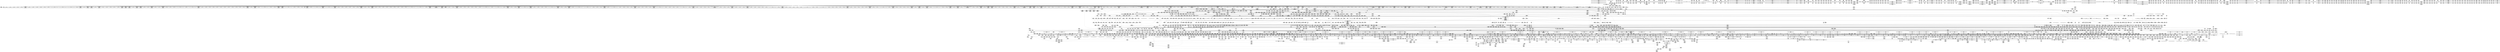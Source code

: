 digraph {
	CE0x4b4e710 [shape=record,shape=Mrecord,label="{CE0x4b4e710|_call_void_lockdep_rcu_suspicious(i8*_getelementptr_inbounds_(_25_x_i8_,_25_x_i8_*_.str3,_i32_0,_i32_0),_i32_3238,_i8*_getelementptr_inbounds_(_45_x_i8_,_45_x_i8_*_.str12,_i32_0,_i32_0))_#10,_!dbg_!27730|security/selinux/hooks.c,3238|*SummSource*}"]
	CE0x4b336c0 [shape=record,shape=Mrecord,label="{CE0x4b336c0|cred_sid:tmp1}"]
	CE0x4d9c750 [shape=record,shape=Mrecord,label="{CE0x4d9c750|__preempt_count_add:do.end|*SummSource*}"]
	CE0x4aeac50 [shape=record,shape=Mrecord,label="{CE0x4aeac50|i64_21|*Constant*|*SummSink*}"]
	CE0x4b01a50 [shape=record,shape=Mrecord,label="{CE0x4b01a50|GLOBAL:current_task|Global_var:current_task|*SummSource*}"]
	CE0x4afbea0 [shape=record,shape=Mrecord,label="{CE0x4afbea0|selinux_file_mprotect:tmp7|security/selinux/hooks.c,3303|*SummSink*}"]
	CE0x4c5b3c0 [shape=record,shape=Mrecord,label="{CE0x4c5b3c0|i64*_getelementptr_inbounds_(_38_x_i64_,_38_x_i64_*___llvm_gcov_ctr257,_i64_0,_i64_30)|*Constant*|*SummSink*}"]
	CE0x4d9a800 [shape=record,shape=Mrecord,label="{CE0x4d9a800|i64*_getelementptr_inbounds_(_4_x_i64_,_4_x_i64_*___llvm_gcov_ctr134,_i64_0,_i64_2)|*Constant*}"]
	CE0x4bc1100 [shape=record,shape=Mrecord,label="{CE0x4bc1100|file_map_prot_check:tmp74|security/selinux/hooks.c,3268|*SummSink*}"]
	CE0x4a929b0 [shape=record,shape=Mrecord,label="{CE0x4a929b0|task_sid:entry|*SummSource*}"]
	CE0x4a99680 [shape=record,shape=Mrecord,label="{CE0x4a99680|_call_void_mcount()_#3|*SummSink*}"]
	CE0x4b9d520 [shape=record,shape=Mrecord,label="{CE0x4b9d520|_ret_i32_%rc.1,_!dbg_!27749|security/selinux/hooks.c,1698}"]
	CE0x4c46ae0 [shape=record,shape=Mrecord,label="{CE0x4c46ae0|i64_2|*Constant*}"]
	CE0x4c22510 [shape=record,shape=Mrecord,label="{CE0x4c22510|current_sid:security|security/selinux/hooks.c,218|*SummSink*}"]
	CE0x4d61390 [shape=record,shape=Mrecord,label="{CE0x4d61390|rcu_read_unlock:tmp15|include/linux/rcupdate.h,933}"]
	CE0x4bc64d0 [shape=record,shape=Mrecord,label="{CE0x4bc64d0|task_sid:tmp7|security/selinux/hooks.c,208|*SummSource*}"]
	CE0x4b64240 [shape=record,shape=Mrecord,label="{CE0x4b64240|cred_has_perm:perms|Function::cred_has_perm&Arg::perms::|*SummSource*}"]
	CE0x4c20f20 [shape=record,shape=Mrecord,label="{CE0x4c20f20|i64_1|*Constant*}"]
	CE0x4b044a0 [shape=record,shape=Mrecord,label="{CE0x4b044a0|i64*_getelementptr_inbounds_(_2_x_i64_,_2_x_i64_*___llvm_gcov_ctr141,_i64_0,_i64_0)|*Constant*}"]
	CE0x4bbcb40 [shape=record,shape=Mrecord,label="{CE0x4bbcb40|file_map_prot_check:tmp69|security/selinux/hooks.c,3264|*SummSink*}"]
	CE0x4c5fa90 [shape=record,shape=Mrecord,label="{CE0x4c5fa90|file_map_prot_check:tmp63|security/selinux/hooks.c,3261|*SummSource*}"]
	CE0x4b031a0 [shape=record,shape=Mrecord,label="{CE0x4b031a0|cred_has_perm:tmp3|*SummSource*}"]
	CE0x4c87890 [shape=record,shape=Mrecord,label="{CE0x4c87890|i64*_getelementptr_inbounds_(_4_x_i64_,_4_x_i64_*___llvm_gcov_ctr135,_i64_0,_i64_3)|*Constant*}"]
	CE0x4ae2540 [shape=record,shape=Mrecord,label="{CE0x4ae2540|0:_i64,_8:_i64,_64:_%struct.mm_struct*,_80:_i64,_136:_%struct.anon_vma*,_160:_%struct.file*,_:_CRE_160,168_|*MultipleSource*|Function::selinux_file_mprotect&Arg::vma::|security/selinux/hooks.c,3309}"]
	CE0x4c5f9c0 [shape=record,shape=Mrecord,label="{CE0x4c5f9c0|file_map_prot_check:tmp63|security/selinux/hooks.c,3261}"]
	CE0x4db7f80 [shape=record,shape=Mrecord,label="{CE0x4db7f80|i64*_getelementptr_inbounds_(_4_x_i64_,_4_x_i64_*___llvm_gcov_ctr129,_i64_0,_i64_0)|*Constant*}"]
	CE0x4afa040 [shape=record,shape=Mrecord,label="{CE0x4afa040|_ret_i32_%retval.0,_!dbg_!27728|security/selinux/avc.c,775|*SummSource*}"]
	CE0x4c33770 [shape=record,shape=Mrecord,label="{CE0x4c33770|i64*_getelementptr_inbounds_(_38_x_i64_,_38_x_i64_*___llvm_gcov_ctr257,_i64_0,_i64_0)|*Constant*|*SummSource*}"]
	CE0x4bc2180 [shape=record,shape=Mrecord,label="{CE0x4bc2180|file_map_prot_check:tmp75|security/selinux/hooks.c,3269}"]
	CE0x4adda10 [shape=record,shape=Mrecord,label="{CE0x4adda10|448:_i64,_456:_i64,_464:_i64,_:_CRE_111,112_}"]
	CE0x4c27190 [shape=record,shape=Mrecord,label="{CE0x4c27190|i64*_getelementptr_inbounds_(_38_x_i64_,_38_x_i64_*___llvm_gcov_ctr257,_i64_0,_i64_23)|*Constant*}"]
	CE0x4cf16a0 [shape=record,shape=Mrecord,label="{CE0x4cf16a0|inode_has_perm:expval|security/selinux/hooks.c,1611|*SummSource*}"]
	CE0x4db52a0 [shape=record,shape=Mrecord,label="{CE0x4db52a0|__preempt_count_add:tmp7|./arch/x86/include/asm/preempt.h,73}"]
	CE0x4aa9a10 [shape=record,shape=Mrecord,label="{CE0x4aa9a10|0:_i32,_:_GCRE_selinux_checkreqprot_external_global_i32:_elem_0:default:}"]
	CE0x4c399b0 [shape=record,shape=Mrecord,label="{CE0x4c399b0|file_map_prot_check:tmp25|security/selinux/hooks.c,3242|*SummSource*}"]
	CE0x4c03c70 [shape=record,shape=Mrecord,label="{CE0x4c03c70|file_has_perm:if.end6}"]
	CE0x4b9c390 [shape=record,shape=Mrecord,label="{CE0x4b9c390|GLOBAL:file_has_perm|*Constant*|*SummSink*}"]
	CE0x4c0aa50 [shape=record,shape=Mrecord,label="{CE0x4c0aa50|file_has_perm:tmp29|security/selinux/hooks.c,1698|*SummSource*}"]
	CE0x4a94880 [shape=record,shape=Mrecord,label="{CE0x4a94880|COLLAPSED:_GCMRE___llvm_gcov_ctr136_internal_global_2_x_i64_zeroinitializer:_elem_0:default:}"]
	CE0x4c27cd0 [shape=record,shape=Mrecord,label="{CE0x4c27cd0|file_map_prot_check:land.lhs.true7}"]
	CE0x4c3d470 [shape=record,shape=Mrecord,label="{CE0x4c3d470|file_map_prot_check:tmp27|security/selinux/hooks.c,3242|*SummSink*}"]
	CE0x4b5a710 [shape=record,shape=Mrecord,label="{CE0x4b5a710|448:_i64,_456:_i64,_464:_i64,_:_CRE_1161,1162_}"]
	CE0x4c6ec50 [shape=record,shape=Mrecord,label="{CE0x4c6ec50|i64_1|*Constant*}"]
	CE0x4a83c60 [shape=record,shape=Mrecord,label="{CE0x4a83c60|selinux_file_mprotect:tmp20|security/selinux/hooks.c,3305}"]
	CE0x4c62bb0 [shape=record,shape=Mrecord,label="{CE0x4c62bb0|i64_8192|*Constant*}"]
	CE0x4b4ed10 [shape=record,shape=Mrecord,label="{CE0x4b4ed10|448:_i64,_456:_i64,_464:_i64,_:_CRE_488,496_|*MultipleSource*|*LoadInst*|security/selinux/hooks.c,3311|security/selinux/hooks.c,3311}"]
	CE0x4dac580 [shape=record,shape=Mrecord,label="{CE0x4dac580|rcu_lock_acquire:tmp6|*SummSource*}"]
	CE0x4c3ddb0 [shape=record,shape=Mrecord,label="{CE0x4c3ddb0|file_map_prot_check:land.lhs.true25}"]
	CE0x4dab540 [shape=record,shape=Mrecord,label="{CE0x4dab540|%struct.lockdep_map*_null|*Constant*|*SummSource*}"]
	CE0x4b368a0 [shape=record,shape=Mrecord,label="{CE0x4b368a0|file_map_prot_check:tmp8|security/selinux/hooks.c,3238|*SummSource*}"]
	CE0x4c5cb20 [shape=record,shape=Mrecord,label="{CE0x4c5cb20|file_map_prot_check:conv|security/selinux/hooks.c,3259}"]
	CE0x4ad5db0 [shape=record,shape=Mrecord,label="{CE0x4ad5db0|GLOBAL:cred_sid|*Constant*|*SummSink*}"]
	CE0x4d40930 [shape=record,shape=Mrecord,label="{CE0x4d40930|rcu_read_lock:tmp10|include/linux/rcupdate.h,882|*SummSource*}"]
	CE0x4cac2f0 [shape=record,shape=Mrecord,label="{CE0x4cac2f0|inode_has_perm:tmp}"]
	CE0x4af1db0 [shape=record,shape=Mrecord,label="{CE0x4af1db0|448:_i64,_456:_i64,_464:_i64,_:_CRE_152,153_}"]
	CE0x4d969c0 [shape=record,shape=Mrecord,label="{CE0x4d969c0|__preempt_count_sub:tmp6|./arch/x86/include/asm/preempt.h,78}"]
	CE0x4d6a060 [shape=record,shape=Mrecord,label="{CE0x4d6a060|__validate_creds:lnot.ext|include/linux/cred.h,173}"]
	CE0x4ad4a70 [shape=record,shape=Mrecord,label="{CE0x4ad4a70|i64_4|*Constant*}"]
	CE0x4c17a80 [shape=record,shape=Mrecord,label="{CE0x4c17a80|current_sid:tmp1}"]
	CE0x4c20bc0 [shape=record,shape=Mrecord,label="{CE0x4c20bc0|file_map_prot_check:tobool6|security/selinux/hooks.c,3241|*SummSink*}"]
	CE0x4cac9d0 [shape=record,shape=Mrecord,label="{CE0x4cac9d0|i32_1609|*Constant*|*SummSource*}"]
	CE0x4ae1b40 [shape=record,shape=Mrecord,label="{CE0x4ae1b40|0:_i64,_8:_i64,_64:_%struct.mm_struct*,_80:_i64,_136:_%struct.anon_vma*,_160:_%struct.file*,_:_CRE_128,136_|*MultipleSource*|Function::selinux_file_mprotect&Arg::vma::|security/selinux/hooks.c,3309}"]
	CE0x4c59bc0 [shape=record,shape=Mrecord,label="{CE0x4c59bc0|file_map_prot_check:tmp58|security/selinux/hooks.c,3258|*SummSource*}"]
	CE0x4a93c00 [shape=record,shape=Mrecord,label="{CE0x4a93c00|selinux_file_mprotect:prot.addr.0|*SummSink*}"]
	CE0x4c3fa70 [shape=record,shape=Mrecord,label="{CE0x4c3fa70|current_sid:tmp12|security/selinux/hooks.c,218|*SummSink*}"]
	CE0x4bccaa0 [shape=record,shape=Mrecord,label="{CE0x4bccaa0|GLOBAL:task_sid.__warned|Global_var:task_sid.__warned}"]
	CE0x4aa3270 [shape=record,shape=Mrecord,label="{CE0x4aa3270|448:_i64,_456:_i64,_464:_i64,_:_CRE_72,76_|*MultipleSource*|*LoadInst*|security/selinux/hooks.c,3311|security/selinux/hooks.c,3311}"]
	CE0x4b56230 [shape=record,shape=Mrecord,label="{CE0x4b56230|448:_i64,_456:_i64,_464:_i64,_:_CRE_1040,1048_|*MultipleSource*|*LoadInst*|security/selinux/hooks.c,3311|security/selinux/hooks.c,3311}"]
	CE0x4aac450 [shape=record,shape=Mrecord,label="{CE0x4aac450|i64_15|*Constant*|*SummSink*}"]
	CE0x4bba160 [shape=record,shape=Mrecord,label="{CE0x4bba160|i64_8|*Constant*}"]
	CE0x4aaea00 [shape=record,shape=Mrecord,label="{CE0x4aaea00|selinux_file_mprotect:tmp33|security/selinux/hooks.c,3309|*SummSource*}"]
	CE0x4d5fbb0 [shape=record,shape=Mrecord,label="{CE0x4d5fbb0|__validate_creds:bb|*SummSource*}"]
	CE0x4ae2c20 [shape=record,shape=Mrecord,label="{CE0x4ae2c20|selinux_file_mprotect:tmp73|security/selinux/hooks.c,3314|*SummSink*}"]
	CE0x4c5a2a0 [shape=record,shape=Mrecord,label="{CE0x4c5a2a0|file_map_prot_check:tmp59|security/selinux/hooks.c,3258|*SummSink*}"]
	CE0x4d69190 [shape=record,shape=Mrecord,label="{CE0x4d69190|_call_void_mcount()_#3}"]
	CE0x4a9c700 [shape=record,shape=Mrecord,label="{CE0x4a9c700|selinux_file_mprotect:tmp27|security/selinux/hooks.c,3308|*SummSink*}"]
	CE0x4c4b040 [shape=record,shape=Mrecord,label="{CE0x4c4b040|current_sid:tobool|security/selinux/hooks.c,218|*SummSink*}"]
	CE0x4b017e0 [shape=record,shape=Mrecord,label="{CE0x4b017e0|selinux_file_mprotect:tmp}"]
	CE0x4ae8d50 [shape=record,shape=Mrecord,label="{CE0x4ae8d50|selinux_file_mprotect:tmp90|*LoadInst*|security/selinux/hooks.c,3326|*SummSource*}"]
	CE0x4a9bc10 [shape=record,shape=Mrecord,label="{CE0x4a9bc10|448:_i64,_456:_i64,_464:_i64,_:_CRE_96,97_}"]
	CE0x4ad3190 [shape=record,shape=Mrecord,label="{CE0x4ad3190|selinux_file_mprotect:tmp5|security/selinux/hooks.c,3303}"]
	CE0x4d48830 [shape=record,shape=Mrecord,label="{CE0x4d48830|__rcu_read_lock:bb}"]
	CE0x4b5f3f0 [shape=record,shape=Mrecord,label="{CE0x4b5f3f0|cred_has_perm:actor|Function::cred_has_perm&Arg::actor::}"]
	CE0x4d91430 [shape=record,shape=Mrecord,label="{CE0x4d91430|rcu_lock_release:tmp6|*SummSource*}"]
	CE0x4ae59e0 [shape=record,shape=Mrecord,label="{CE0x4ae59e0|selinux_file_mprotect:tmp87|security/selinux/hooks.c,3318|*SummSink*}"]
	CE0x4bdf620 [shape=record,shape=Mrecord,label="{CE0x4bdf620|file_inode:entry}"]
	CE0x4aeacf0 [shape=record,shape=Mrecord,label="{CE0x4aeacf0|selinux_file_mprotect:tmp51|security/selinux/hooks.c,3311}"]
	CE0x4b5d050 [shape=record,shape=Mrecord,label="{CE0x4b5d050|448:_i64,_456:_i64,_464:_i64,_:_CRE_1200,1208_|*MultipleSource*|*LoadInst*|security/selinux/hooks.c,3311|security/selinux/hooks.c,3311}"]
	CE0x4d3afe0 [shape=record,shape=Mrecord,label="{CE0x4d3afe0|file_has_perm:tmp29|security/selinux/hooks.c,1698}"]
	CE0x4ab9440 [shape=record,shape=Mrecord,label="{CE0x4ab9440|get_current:tmp1|*SummSink*}"]
	CE0x4c6d120 [shape=record,shape=Mrecord,label="{CE0x4c6d120|__preempt_count_sub:tmp5|./arch/x86/include/asm/preempt.h,77}"]
	CE0x4caaa40 [shape=record,shape=Mrecord,label="{CE0x4caaa40|rcu_read_lock:tmp5|include/linux/rcupdate.h,882}"]
	CE0x4daf100 [shape=record,shape=Mrecord,label="{CE0x4daf100|__rcu_read_unlock:tmp4|include/linux/rcupdate.h,244}"]
	CE0x4b57a10 [shape=record,shape=Mrecord,label="{CE0x4b57a10|448:_i64,_456:_i64,_464:_i64,_:_CRE_1125,1126_}"]
	CE0x4ab1cd0 [shape=record,shape=Mrecord,label="{CE0x4ab1cd0|448:_i64,_456:_i64,_464:_i64,_:_CRE_142,143_}"]
	CE0x4b668e0 [shape=record,shape=Mrecord,label="{CE0x4b668e0|selinux_file_mprotect:tmp60|security/selinux/hooks.c,3314|*SummSource*}"]
	CE0x4da1ab0 [shape=record,shape=Mrecord,label="{CE0x4da1ab0|_call_void_mcount()_#3}"]
	CE0x4aebf80 [shape=record,shape=Mrecord,label="{CE0x4aebf80|selinux_file_mprotect:tmp49|*LoadInst*|security/selinux/hooks.c,3312|*SummSink*}"]
	CE0x4b5e980 [shape=record,shape=Mrecord,label="{CE0x4b5e980|GLOBAL:cred_has_perm|*Constant*}"]
	CE0x4c09520 [shape=record,shape=Mrecord,label="{CE0x4c09520|inode_has_perm:perms|Function::inode_has_perm&Arg::perms::|*SummSink*}"]
	CE0x4c5b7c0 [shape=record,shape=Mrecord,label="{CE0x4c5b7c0|file_map_prot_check:tmp62|security/selinux/hooks.c,3259}"]
	CE0x4af18b0 [shape=record,shape=Mrecord,label="{CE0x4af18b0|448:_i64,_456:_i64,_464:_i64,_:_CRE_148,149_}"]
	CE0x4b89d90 [shape=record,shape=Mrecord,label="{CE0x4b89d90|i32_11|*Constant*|*SummSink*}"]
	CE0x4aafd00 [shape=record,shape=Mrecord,label="{CE0x4aafd00|selinux_file_mprotect:vma|Function::selinux_file_mprotect&Arg::vma::|*SummSink*}"]
	CE0x4ad9560 [shape=record,shape=Mrecord,label="{CE0x4ad9560|file_has_perm:tmp1|*SummSource*}"]
	CE0x4aefa00 [shape=record,shape=Mrecord,label="{CE0x4aefa00|inode_has_perm:tmp13|security/selinux/hooks.c,1614|*SummSink*}"]
	CE0x4c02c80 [shape=record,shape=Mrecord,label="{CE0x4c02c80|cred_sid:sid|security/selinux/hooks.c,197}"]
	CE0x4d90450 [shape=record,shape=Mrecord,label="{CE0x4d90450|i64*_getelementptr_inbounds_(_4_x_i64_,_4_x_i64_*___llvm_gcov_ctr129,_i64_0,_i64_3)|*Constant*|*SummSource*}"]
	CE0x4bd5db0 [shape=record,shape=Mrecord,label="{CE0x4bd5db0|%struct.task_struct*_(%struct.task_struct**)*_asm_movq_%gs:$_1:P_,$0_,_r,im,_dirflag_,_fpsr_,_flags_}"]
	CE0x4c3fe10 [shape=record,shape=Mrecord,label="{CE0x4c3fe10|file_map_prot_check:if.then22|*SummSource*}"]
	CE0x4d4af30 [shape=record,shape=Mrecord,label="{CE0x4d4af30|rcu_read_lock:tmp18|include/linux/rcupdate.h,882}"]
	CE0x4d63e30 [shape=record,shape=Mrecord,label="{CE0x4d63e30|rcu_read_unlock:do.body|*SummSink*}"]
	CE0x4dacbc0 [shape=record,shape=Mrecord,label="{CE0x4dacbc0|i8*_undef|*Constant*}"]
	CE0x4ab02f0 [shape=record,shape=Mrecord,label="{CE0x4ab02f0|i64_10|*Constant*|*SummSource*}"]
	CE0x4c56f60 [shape=record,shape=Mrecord,label="{CE0x4c56f60|i64*_getelementptr_inbounds_(_4_x_i64_,_4_x_i64_*___llvm_gcov_ctr133,_i64_0,_i64_2)|*Constant*|*SummSink*}"]
	CE0x4db89e0 [shape=record,shape=Mrecord,label="{CE0x4db89e0|__preempt_count_sub:tmp6|./arch/x86/include/asm/preempt.h,78|*SummSink*}"]
	CE0x4ca8c00 [shape=record,shape=Mrecord,label="{CE0x4ca8c00|__validate_creds:entry|*SummSource*}"]
	CE0x4dbc120 [shape=record,shape=Mrecord,label="{CE0x4dbc120|void_(i32*,_i32,_i32*)*_asm_addl_$1,_%gs:$0_,_*m,ri,*m,_dirflag_,_fpsr_,_flags_|*SummSource*}"]
	CE0x4b370f0 [shape=record,shape=Mrecord,label="{CE0x4b370f0|GLOBAL:file_map_prot_check.__warned|Global_var:file_map_prot_check.__warned|*SummSink*}"]
	CE0x4ceb270 [shape=record,shape=Mrecord,label="{CE0x4ceb270|rcu_read_unlock:land.lhs.true2|*SummSink*}"]
	CE0x4b66ee0 [shape=record,shape=Mrecord,label="{CE0x4b66ee0|%struct.file*_null|*Constant*|*SummSource*}"]
	CE0x4ae44f0 [shape=record,shape=Mrecord,label="{CE0x4ae44f0|selinux_file_mprotect:tmp75|security/selinux/hooks.c,3314}"]
	CE0x4b9adc0 [shape=record,shape=Mrecord,label="{CE0x4b9adc0|selinux_file_mprotect:tmp94|*SummSource*}"]
	CE0x4ad44e0 [shape=record,shape=Mrecord,label="{CE0x4ad44e0|GLOBAL:cred_sid|*Constant*}"]
	CE0x4c4d1d0 [shape=record,shape=Mrecord,label="{CE0x4c4d1d0|__validate_creds:tmp4|include/linux/cred.h,173}"]
	CE0x4b98760 [shape=record,shape=Mrecord,label="{CE0x4b98760|file_map_prot_check:tmp56|security/selinux/hooks.c,3258}"]
	CE0x4d50530 [shape=record,shape=Mrecord,label="{CE0x4d50530|rcu_read_unlock:tobool|include/linux/rcupdate.h,933|*SummSource*}"]
	CE0x4b335c0 [shape=record,shape=Mrecord,label="{CE0x4b335c0|cred_sid:tmp|*SummSink*}"]
	CE0x4ce60c0 [shape=record,shape=Mrecord,label="{CE0x4ce60c0|inode_has_perm:i_security|security/selinux/hooks.c,1615|*SummSource*}"]
	CE0x4c049a0 [shape=record,shape=Mrecord,label="{CE0x4c049a0|i64*_getelementptr_inbounds_(_12_x_i64_,_12_x_i64_*___llvm_gcov_ctr170,_i64_0,_i64_9)|*Constant*|*SummSource*}"]
	CE0x4d59790 [shape=record,shape=Mrecord,label="{CE0x4d59790|file_has_perm:if.then8}"]
	CE0x4d91940 [shape=record,shape=Mrecord,label="{CE0x4d91940|rcu_lock_release:tmp7|*SummSource*}"]
	CE0x4db04a0 [shape=record,shape=Mrecord,label="{CE0x4db04a0|i64*_getelementptr_inbounds_(_4_x_i64_,_4_x_i64_*___llvm_gcov_ctr128,_i64_0,_i64_0)|*Constant*}"]
	CE0x4aadf10 [shape=record,shape=Mrecord,label="{CE0x4aadf10|selinux_file_mprotect:tmp17|security/selinux/hooks.c,3303|*SummSink*}"]
	CE0x4b9ea10 [shape=record,shape=Mrecord,label="{CE0x4b9ea10|selinux_file_mprotect:tobool45|security/selinux/hooks.c,3328}"]
	CE0x4da1dc0 [shape=record,shape=Mrecord,label="{CE0x4da1dc0|__preempt_count_sub:tmp2|*SummSink*}"]
	CE0x4b34490 [shape=record,shape=Mrecord,label="{CE0x4b34490|cred_sid:tmp}"]
	CE0x4c3b440 [shape=record,shape=Mrecord,label="{CE0x4c3b440|current_sid:tmp20|security/selinux/hooks.c,218|*SummSink*}"]
	CE0x4ba0370 [shape=record,shape=Mrecord,label="{CE0x4ba0370|selinux_file_mprotect:tmp97|security/selinux/hooks.c,3328|*SummSink*}"]
	CE0x4c26c00 [shape=record,shape=Mrecord,label="{CE0x4c26c00|file_map_prot_check:tmp46|security/selinux/hooks.c,3250|*SummSource*}"]
	CE0x4ae0f00 [shape=record,shape=Mrecord,label="{CE0x4ae0f00|0:_i64,_8:_i64,_64:_%struct.mm_struct*,_80:_i64,_136:_%struct.anon_vma*,_160:_%struct.file*,_:_CRE_115,116_}"]
	CE0x4c07f40 [shape=record,shape=Mrecord,label="{CE0x4c07f40|GLOBAL:inode_has_perm|*Constant*}"]
	CE0x4b81f70 [shape=record,shape=Mrecord,label="{CE0x4b81f70|file_has_perm:call4|security/selinux/hooks.c,1684|*SummSink*}"]
	CE0x4ad5c80 [shape=record,shape=Mrecord,label="{CE0x4ad5c80|GLOBAL:cred_sid|*Constant*|*SummSource*}"]
	CE0x4ba0ed0 [shape=record,shape=Mrecord,label="{CE0x4ba0ed0|i64*_getelementptr_inbounds_(_44_x_i64_,_44_x_i64_*___llvm_gcov_ctr258,_i64_0,_i64_40)|*Constant*}"]
	CE0x4ba8c70 [shape=record,shape=Mrecord,label="{CE0x4ba8c70|selinux_file_mprotect:vm_flags50|security/selinux/hooks.c,3332|*SummSource*}"]
	CE0x4a9e3d0 [shape=record,shape=Mrecord,label="{CE0x4a9e3d0|selinux_file_mprotect:tmp40|security/selinux/hooks.c,3308|*SummSource*}"]
	CE0x4babd70 [shape=record,shape=Mrecord,label="{CE0x4babd70|get_current:bb}"]
	CE0x4bd6b10 [shape=record,shape=Mrecord,label="{CE0x4bd6b10|task_sid:land.lhs.true|*SummSink*}"]
	CE0x4d4b720 [shape=record,shape=Mrecord,label="{CE0x4d4b720|_call_void_lockdep_rcu_suspicious(i8*_getelementptr_inbounds_(_25_x_i8_,_25_x_i8_*_.str45,_i32_0,_i32_0),_i32_883,_i8*_getelementptr_inbounds_(_42_x_i8_,_42_x_i8_*_.str46,_i32_0,_i32_0))_#10,_!dbg_!27728|include/linux/rcupdate.h,882}"]
	CE0x4cf4cc0 [shape=record,shape=Mrecord,label="{CE0x4cf4cc0|inode_has_perm:tmp12|security/selinux/hooks.c,1612|*SummSink*}"]
	CE0x4d65260 [shape=record,shape=Mrecord,label="{CE0x4d65260|__validate_creds:tmp1}"]
	CE0x4c280c0 [shape=record,shape=Mrecord,label="{CE0x4c280c0|inode_has_perm:tmp2|*SummSink*}"]
	CE0x4ad4880 [shape=record,shape=Mrecord,label="{CE0x4ad4880|selinux_file_mprotect:tobool1|security/selinux/hooks.c,3303|*SummSource*}"]
	CE0x4c42150 [shape=record,shape=Mrecord,label="{CE0x4c42150|current_sid:tmp8|security/selinux/hooks.c,218|*SummSink*}"]
	CE0x4d3ab00 [shape=record,shape=Mrecord,label="{CE0x4d3ab00|rcu_read_unlock:tmp3|*SummSink*}"]
	CE0x4c10f60 [shape=record,shape=Mrecord,label="{CE0x4c10f60|current_sid:if.then|*SummSink*}"]
	CE0x4a90470 [shape=record,shape=Mrecord,label="{CE0x4a90470|current_sid:tmp17|security/selinux/hooks.c,218|*SummSource*}"]
	CE0x4ab17d0 [shape=record,shape=Mrecord,label="{CE0x4ab17d0|448:_i64,_456:_i64,_464:_i64,_:_CRE_138,139_}"]
	CE0x4b7f370 [shape=record,shape=Mrecord,label="{CE0x4b7f370|file_has_perm:tmp2|*LoadInst*|security/selinux/hooks.c,1674|*SummSource*}"]
	CE0x4c187c0 [shape=record,shape=Mrecord,label="{CE0x4c187c0|file_map_prot_check:cred4|security/selinux/hooks.c,3238}"]
	CE0x4ab1f50 [shape=record,shape=Mrecord,label="{CE0x4ab1f50|448:_i64,_456:_i64,_464:_i64,_:_CRE_144,145_}"]
	"CONST[source:0(mediator),value:0(static)][purpose:{operation}][SnkIdx:3]"
	CE0x4d49670 [shape=record,shape=Mrecord,label="{CE0x4d49670|_call_void_mcount()_#3|*SummSink*}"]
	CE0x4d68140 [shape=record,shape=Mrecord,label="{CE0x4d68140|i64*_getelementptr_inbounds_(_5_x_i64_,_5_x_i64_*___llvm_gcov_ctr155,_i64_0,_i64_0)|*Constant*|*SummSource*}"]
	CE0x4c3ff20 [shape=record,shape=Mrecord,label="{CE0x4c3ff20|file_map_prot_check:if.then22|*SummSink*}"]
	CE0x4b8ff50 [shape=record,shape=Mrecord,label="{CE0x4b8ff50|file_has_perm:tobool|security/selinux/hooks.c,1688}"]
	CE0x4adb3f0 [shape=record,shape=Mrecord,label="{CE0x4adb3f0|file_has_perm:ad|security/selinux/hooks.c, 1676|*SummSource*}"]
	CE0x4ad2dd0 [shape=record,shape=Mrecord,label="{CE0x4ad2dd0|get_current:tmp2|*SummSink*}"]
	CE0x4c52530 [shape=record,shape=Mrecord,label="{CE0x4c52530|cred_sid:tmp1}"]
	CE0x4b47fe0 [shape=record,shape=Mrecord,label="{CE0x4b47fe0|current_sid:tmp18|security/selinux/hooks.c,218|*SummSource*}"]
	CE0x4bc07e0 [shape=record,shape=Mrecord,label="{CE0x4bc07e0|i64*_getelementptr_inbounds_(_38_x_i64_,_38_x_i64_*___llvm_gcov_ctr257,_i64_0,_i64_36)|*Constant*|*SummSink*}"]
	CE0x4d939e0 [shape=record,shape=Mrecord,label="{CE0x4d939e0|rcu_lock_acquire:tmp3}"]
	CE0x4c238e0 [shape=record,shape=Mrecord,label="{CE0x4c238e0|rcu_read_lock:entry}"]
	CE0x4d66f50 [shape=record,shape=Mrecord,label="{CE0x4d66f50|_call_void_asm_sideeffect_,_memory_,_dirflag_,_fpsr_,_flags_()_#3,_!dbg_!27711,_!srcloc_!27714|include/linux/rcupdate.h,244|*SummSource*}"]
	CE0x4ba85f0 [shape=record,shape=Mrecord,label="{CE0x4ba85f0|_ret_i32_%retval.0,_!dbg_!27784|security/selinux/hooks.c,3269|*SummSource*}"]
	CE0x4cf50a0 [shape=record,shape=Mrecord,label="{CE0x4cf50a0|i64*_getelementptr_inbounds_(_8_x_i64_,_8_x_i64_*___llvm_gcov_ctr154,_i64_0,_i64_6)|*Constant*|*SummSource*}"]
	CE0x4b49130 [shape=record,shape=Mrecord,label="{CE0x4b49130|task_sid:do.body|*SummSource*}"]
	CE0x4ca42e0 [shape=record,shape=Mrecord,label="{CE0x4ca42e0|i64*_getelementptr_inbounds_(_2_x_i64_,_2_x_i64_*___llvm_gcov_ctr162,_i64_0,_i64_0)|*Constant*}"]
	CE0x4d52420 [shape=record,shape=Mrecord,label="{CE0x4d52420|GLOBAL:creds_are_invalid|*Constant*|*SummSource*}"]
	CE0x4d652d0 [shape=record,shape=Mrecord,label="{CE0x4d652d0|__validate_creds:tmp1|*SummSource*}"]
	CE0x4c51c10 [shape=record,shape=Mrecord,label="{CE0x4c51c10|__validate_creds:tmp9|include/linux/cred.h,175|*SummSink*}"]
	CE0x4bc7e00 [shape=record,shape=Mrecord,label="{CE0x4bc7e00|cred_sid:security|security/selinux/hooks.c,196}"]
	CE0x4d98430 [shape=record,shape=Mrecord,label="{CE0x4d98430|i32_2|*Constant*}"]
	CE0x4b814c0 [shape=record,shape=Mrecord,label="{CE0x4b814c0|file_map_prot_check:tobool24|security/selinux/hooks.c,3258}"]
	CE0x4b56be0 [shape=record,shape=Mrecord,label="{CE0x4b56be0|448:_i64,_456:_i64,_464:_i64,_:_CRE_1088,1096_|*MultipleSource*|*LoadInst*|security/selinux/hooks.c,3311|security/selinux/hooks.c,3311}"]
	CE0x4b75590 [shape=record,shape=Mrecord,label="{CE0x4b75590|file_has_perm:if.end}"]
	CE0x4bdb9d0 [shape=record,shape=Mrecord,label="{CE0x4bdb9d0|_call_void_lockdep_rcu_suspicious(i8*_getelementptr_inbounds_(_25_x_i8_,_25_x_i8_*_.str3,_i32_0,_i32_0),_i32_208,_i8*_getelementptr_inbounds_(_41_x_i8_,_41_x_i8_*_.str44,_i32_0,_i32_0))_#10,_!dbg_!27732|security/selinux/hooks.c,208}"]
	CE0x4acf5a0 [shape=record,shape=Mrecord,label="{CE0x4acf5a0|_ret_i32_%tmp6,_!dbg_!27716|security/selinux/hooks.c,197}"]
	CE0x4bd1840 [shape=record,shape=Mrecord,label="{CE0x4bd1840|i64*_getelementptr_inbounds_(_13_x_i64_,_13_x_i64_*___llvm_gcov_ctr126,_i64_0,_i64_11)|*Constant*}"]
	CE0x4d6d380 [shape=record,shape=Mrecord,label="{CE0x4d6d380|_call_void_lockdep_rcu_suspicious(i8*_getelementptr_inbounds_(_25_x_i8_,_25_x_i8_*_.str45,_i32_0,_i32_0),_i32_934,_i8*_getelementptr_inbounds_(_44_x_i8_,_44_x_i8_*_.str47,_i32_0,_i32_0))_#10,_!dbg_!27726|include/linux/rcupdate.h,933|*SummSink*}"]
	CE0x4c3e1c0 [shape=record,shape=Mrecord,label="{CE0x4c3e1c0|task_sid:tobool|security/selinux/hooks.c,208}"]
	CE0x4cf0000 [shape=record,shape=Mrecord,label="{CE0x4cf0000|inode_has_perm:lnot|security/selinux/hooks.c,1611|*SummSink*}"]
	CE0x4da5bd0 [shape=record,shape=Mrecord,label="{CE0x4da5bd0|__preempt_count_sub:do.end|*SummSink*}"]
	CE0x4cea000 [shape=record,shape=Mrecord,label="{CE0x4cea000|cred_sid:tmp6|security/selinux/hooks.c,197}"]
	CE0x4ab3a80 [shape=record,shape=Mrecord,label="{CE0x4ab3a80|current_has_perm:tsk|Function::current_has_perm&Arg::tsk::|*SummSource*}"]
	"CONST[source:0(mediator),value:0(static)][purpose:{operation}][SnkIdx:23]"
	CE0x4d6e610 [shape=record,shape=Mrecord,label="{CE0x4d6e610|i8*_getelementptr_inbounds_(_44_x_i8_,_44_x_i8_*_.str47,_i32_0,_i32_0)|*Constant*|*SummSink*}"]
	CE0x4aaa290 [shape=record,shape=Mrecord,label="{CE0x4aaa290|i64*_getelementptr_inbounds_(_44_x_i64_,_44_x_i64_*___llvm_gcov_ctr258,_i64_0,_i64_8)|*Constant*|*SummSink*}"]
	CE0x4d9f7d0 [shape=record,shape=Mrecord,label="{CE0x4d9f7d0|GLOBAL:lock_release|*Constant*|*SummSink*}"]
	CE0x4aaa930 [shape=record,shape=Mrecord,label="{CE0x4aaa930|GLOBAL:get_current|*Constant*|*SummSink*}"]
	CE0x4af9bc0 [shape=record,shape=Mrecord,label="{CE0x4af9bc0|selinux_file_mprotect:call|security/selinux/hooks.c,3303|*SummSource*}"]
	CE0x4bbde90 [shape=record,shape=Mrecord,label="{CE0x4bbde90|file_has_perm:entry}"]
	CE0x4aa2f10 [shape=record,shape=Mrecord,label="{CE0x4aa2f10|selinux_file_mprotect:tmp86|security/selinux/hooks.c,3318|*SummSink*}"]
	CE0x4b03f90 [shape=record,shape=Mrecord,label="{CE0x4b03f90|selinux_file_mprotect:if.end44}"]
	CE0x4c14500 [shape=record,shape=Mrecord,label="{CE0x4c14500|COLLAPSED:_GCMRE___llvm_gcov_ctr125_internal_global_11_x_i64_zeroinitializer:_elem_0:default:}"]
	CE0x4da60d0 [shape=record,shape=Mrecord,label="{CE0x4da60d0|i64*_getelementptr_inbounds_(_4_x_i64_,_4_x_i64_*___llvm_gcov_ctr135,_i64_0,_i64_0)|*Constant*|*SummSink*}"]
	CE0x4d3a450 [shape=record,shape=Mrecord,label="{CE0x4d3a450|file_has_perm:tmp25|security/selinux/hooks.c,1695}"]
	CE0x4c63930 [shape=record,shape=Mrecord,label="{CE0x4c63930|file_map_prot_check:conv36|security/selinux/hooks.c,3262|*SummSource*}"]
	CE0x4af17b0 [shape=record,shape=Mrecord,label="{CE0x4af17b0|448:_i64,_456:_i64,_464:_i64,_:_CRE_147,148_}"]
	CE0x4aa7c40 [shape=record,shape=Mrecord,label="{CE0x4aa7c40|selinux_file_mprotect:land.lhs.true26|*SummSource*}"]
	CE0x4d9d9a0 [shape=record,shape=Mrecord,label="{CE0x4d9d9a0|rcu_lock_acquire:tmp}"]
	CE0x4d8f8f0 [shape=record,shape=Mrecord,label="{CE0x4d8f8f0|__preempt_count_add:entry|*SummSink*}"]
	CE0x4c5d640 [shape=record,shape=Mrecord,label="{CE0x4c5d640|file_map_prot_check:or|security/selinux/hooks.c,3259}"]
	CE0x4af50e0 [shape=record,shape=Mrecord,label="{CE0x4af50e0|448:_i64,_456:_i64,_464:_i64,_:_CRE_304,312_|*MultipleSource*|*LoadInst*|security/selinux/hooks.c,3311|security/selinux/hooks.c,3311}"]
	CE0x4ab8810 [shape=record,shape=Mrecord,label="{CE0x4ab8810|selinux_file_mprotect:tmp71|security/selinux/hooks.c,3316|*SummSource*}"]
	CE0x4b524e0 [shape=record,shape=Mrecord,label="{CE0x4b524e0|448:_i64,_456:_i64,_464:_i64,_:_CRE_965,966_}"]
	CE0x4d48d40 [shape=record,shape=Mrecord,label="{CE0x4d48d40|GLOBAL:rcu_read_lock.__warned|Global_var:rcu_read_lock.__warned}"]
	CE0x4b92b10 [shape=record,shape=Mrecord,label="{CE0x4b92b10|selinux_file_mprotect:anon_vma|security/selinux/hooks.c,3318}"]
	CE0x4aab790 [shape=record,shape=Mrecord,label="{CE0x4aab790|selinux_file_mprotect:tobool10|security/selinux/hooks.c,3309|*SummSource*}"]
	CE0x4a904e0 [shape=record,shape=Mrecord,label="{CE0x4a904e0|current_sid:tmp17|security/selinux/hooks.c,218|*SummSink*}"]
	CE0x4d56540 [shape=record,shape=Mrecord,label="{CE0x4d56540|__validate_creds:lnot|include/linux/cred.h,173}"]
	CE0x4cb2420 [shape=record,shape=Mrecord,label="{CE0x4cb2420|i32_10|*Constant*|*SummSource*}"]
	CE0x4a86c60 [shape=record,shape=Mrecord,label="{CE0x4a86c60|selinux_file_mprotect:do.end}"]
	CE0x4b550a0 [shape=record,shape=Mrecord,label="{CE0x4b550a0|448:_i64,_456:_i64,_464:_i64,_:_CRE_1000,1001_}"]
	CE0x4b52760 [shape=record,shape=Mrecord,label="{CE0x4b52760|448:_i64,_456:_i64,_464:_i64,_:_CRE_967,968_}"]
	CE0x4c3e940 [shape=record,shape=Mrecord,label="{CE0x4c3e940|current_sid:tmp4|security/selinux/hooks.c,218|*SummSink*}"]
	CE0x4c3d1f0 [shape=record,shape=Mrecord,label="{CE0x4c3d1f0|file_inode:f_inode|include/linux/fs.h,1916|*SummSource*}"]
	CE0x4d58b80 [shape=record,shape=Mrecord,label="{CE0x4d58b80|i8_1|*Constant*}"]
	CE0x4c57700 [shape=record,shape=Mrecord,label="{CE0x4c57700|rcu_lock_release:tmp5|include/linux/rcupdate.h,423}"]
	CE0x4b688b0 [shape=record,shape=Mrecord,label="{CE0x4b688b0|selinux_file_mprotect:tmp44|security/selinux/hooks.c,3311|*SummSource*}"]
	CE0x4a8eb20 [shape=record,shape=Mrecord,label="{CE0x4a8eb20|i64*_getelementptr_inbounds_(_44_x_i64_,_44_x_i64_*___llvm_gcov_ctr258,_i64_0,_i64_8)|*Constant*|*SummSource*}"]
	CE0x4b83260 [shape=record,shape=Mrecord,label="{CE0x4b83260|file_has_perm:sid2|security/selinux/hooks.c,1683|*SummSink*}"]
	CE0x4ad5770 [shape=record,shape=Mrecord,label="{CE0x4ad5770|cred_has_perm:tmp|*SummSink*}"]
	CE0x4b030c0 [shape=record,shape=Mrecord,label="{CE0x4b030c0|i64*_getelementptr_inbounds_(_44_x_i64_,_44_x_i64_*___llvm_gcov_ctr258,_i64_0,_i64_0)|*Constant*}"]
	CE0x4ae2d90 [shape=record,shape=Mrecord,label="{CE0x4ae2d90|selinux_file_mprotect:tmp74|security/selinux/hooks.c,3314}"]
	CE0x4b533e0 [shape=record,shape=Mrecord,label="{CE0x4b533e0|448:_i64,_456:_i64,_464:_i64,_:_CRE_977,978_}"]
	CE0x4c01830 [shape=record,shape=Mrecord,label="{CE0x4c01830|rcu_read_lock:tmp3|*SummSink*}"]
	CE0x4a907f0 [shape=record,shape=Mrecord,label="{CE0x4a907f0|current_sid:tmp18|security/selinux/hooks.c,218}"]
	CE0x4cf2f80 [shape=record,shape=Mrecord,label="{CE0x4cf2f80|inode_has_perm:tmp9|security/selinux/hooks.c,1611}"]
	CE0x4ba5390 [shape=record,shape=Mrecord,label="{CE0x4ba5390|selinux_file_mprotect:vm_file49|security/selinux/hooks.c,3332|*SummSource*}"]
	CE0x4d40a60 [shape=record,shape=Mrecord,label="{CE0x4d40a60|rcu_read_lock:tmp10|include/linux/rcupdate.h,882|*SummSink*}"]
	CE0x4d53240 [shape=record,shape=Mrecord,label="{CE0x4d53240|rcu_read_unlock:tmp7|include/linux/rcupdate.h,933}"]
	CE0x4da1d50 [shape=record,shape=Mrecord,label="{CE0x4da1d50|__preempt_count_sub:tmp2|*SummSource*}"]
	CE0x4af71d0 [shape=record,shape=Mrecord,label="{CE0x4af71d0|448:_i64,_456:_i64,_464:_i64,_:_CRE_440,448_|*MultipleSource*|*LoadInst*|security/selinux/hooks.c,3311|security/selinux/hooks.c,3311}"]
	"CONST[source:0(mediator),value:2(dynamic)][purpose:{subject}][SnkIdx:0]"
	CE0x4c2a3b0 [shape=record,shape=Mrecord,label="{CE0x4c2a3b0|file_map_prot_check:tmp21|security/selinux/hooks.c,3241|*SummSource*}"]
	CE0x4d9eb00 [shape=record,shape=Mrecord,label="{CE0x4d9eb00|rcu_lock_release:tmp5|include/linux/rcupdate.h,423|*SummSink*}"]
	CE0x4b9a930 [shape=record,shape=Mrecord,label="{CE0x4b9a930|selinux_file_mprotect:tmp93|*SummSource*}"]
	CE0x4d5ba60 [shape=record,shape=Mrecord,label="{CE0x4d5ba60|rcu_read_lock:tmp12|include/linux/rcupdate.h,882|*SummSink*}"]
	CE0x4c39160 [shape=record,shape=Mrecord,label="{CE0x4c39160|file_map_prot_check:if.end19|*SummSink*}"]
	CE0x4b9b5f0 [shape=record,shape=Mrecord,label="{CE0x4b9b5f0|selinux_file_mprotect:tmp92}"]
	CE0x5b56bc0 [shape=record,shape=Mrecord,label="{CE0x5b56bc0|selinux_file_mprotect:return}"]
	CE0x4d58f00 [shape=record,shape=Mrecord,label="{CE0x4d58f00|file_has_perm:path|security/selinux/hooks.c,1681}"]
	CE0x4aab220 [shape=record,shape=Mrecord,label="{CE0x4aab220|selinux_file_mprotect:bb}"]
	CE0x4b5ed30 [shape=record,shape=Mrecord,label="{CE0x4b5ed30|GLOBAL:cred_has_perm|*Constant*|*SummSource*}"]
	CE0x4abc2f0 [shape=record,shape=Mrecord,label="{CE0x4abc2f0|selinux_file_mprotect:vma|Function::selinux_file_mprotect&Arg::vma::}"]
	CE0x4b6dc60 [shape=record,shape=Mrecord,label="{CE0x4b6dc60|file_has_perm:if.end|*SummSource*}"]
	CE0x4a96140 [shape=record,shape=Mrecord,label="{CE0x4a96140|i64*_getelementptr_inbounds_(_44_x_i64_,_44_x_i64_*___llvm_gcov_ctr258,_i64_0,_i64_9)|*Constant*}"]
	CE0x4bc0f90 [shape=record,shape=Mrecord,label="{CE0x4bc0f90|file_map_prot_check:tmp74|security/selinux/hooks.c,3268|*SummSource*}"]
	CE0x4a9e510 [shape=record,shape=Mrecord,label="{CE0x4a9e510|selinux_file_mprotect:tmp40|security/selinux/hooks.c,3308|*SummSink*}"]
	CE0x4c2d920 [shape=record,shape=Mrecord,label="{CE0x4c2d920|_call_void_mcount()_#3}"]
	CE0x4b03a90 [shape=record,shape=Mrecord,label="{CE0x4b03a90|get_current:tmp4|./arch/x86/include/asm/current.h,14}"]
	CE0x4da5de0 [shape=record,shape=Mrecord,label="{CE0x4da5de0|i64*_getelementptr_inbounds_(_4_x_i64_,_4_x_i64_*___llvm_gcov_ctr135,_i64_0,_i64_0)|*Constant*|*SummSource*}"]
	CE0x4b5f060 [shape=record,shape=Mrecord,label="{CE0x4b5f060|cred_has_perm:entry}"]
	CE0x4bdf4a0 [shape=record,shape=Mrecord,label="{CE0x4bdf4a0|GLOBAL:file_inode|*Constant*|*SummSink*}"]
	CE0x4b50aa0 [shape=record,shape=Mrecord,label="{CE0x4b50aa0|448:_i64,_456:_i64,_464:_i64,_:_CRE_944,945_}"]
	CE0x4d41ff0 [shape=record,shape=Mrecord,label="{CE0x4d41ff0|rcu_read_unlock:call|include/linux/rcupdate.h,933|*SummSource*}"]
	CE0x4add290 [shape=record,shape=Mrecord,label="{CE0x4add290|448:_i64,_456:_i64,_464:_i64,_:_CRE_105,106_}"]
	CE0x4a9d260 [shape=record,shape=Mrecord,label="{CE0x4a9d260|selinux_file_mprotect:if.then6|*SummSource*}"]
	CE0x4aa5c50 [shape=record,shape=Mrecord,label="{CE0x4aa5c50|selinux_file_mprotect:land.lhs.true|*SummSource*}"]
	CE0x4ba8ec0 [shape=record,shape=Mrecord,label="{CE0x4ba8ec0|selinux_file_mprotect:tmp106|*LoadInst*|security/selinux/hooks.c,3332}"]
	CE0x4db0390 [shape=record,shape=Mrecord,label="{CE0x4db0390|COLLAPSED:_GCMRE___llvm_gcov_ctr134_internal_global_4_x_i64_zeroinitializer:_elem_0:default:}"]
	CE0x4a9f300 [shape=record,shape=Mrecord,label="{CE0x4a9f300|selinux_file_mprotect:tmp25|security/selinux/hooks.c,3306|*SummSink*}"]
	CE0x4d467e0 [shape=record,shape=Mrecord,label="{CE0x4d467e0|file_has_perm:tmp20|security/selinux/hooks.c,1694}"]
	CE0x4ade050 [shape=record,shape=Mrecord,label="{CE0x4ade050|448:_i64,_456:_i64,_464:_i64,_:_CRE_116,117_}"]
	CE0x4da6560 [shape=record,shape=Mrecord,label="{CE0x4da6560|__preempt_count_add:tmp5|./arch/x86/include/asm/preempt.h,72|*SummSource*}"]
	CE0x4c069c0 [shape=record,shape=Mrecord,label="{CE0x4c069c0|i64*_getelementptr_inbounds_(_12_x_i64_,_12_x_i64_*___llvm_gcov_ctr170,_i64_0,_i64_11)|*Constant*}"]
	CE0x4d40f00 [shape=record,shape=Mrecord,label="{CE0x4d40f00|GLOBAL:file_inode|*Constant*}"]
	CE0x4b63dc0 [shape=record,shape=Mrecord,label="{CE0x4b63dc0|i32_134217728|*Constant*|*SummSource*}"]
	CE0x4c3c0a0 [shape=record,shape=Mrecord,label="{CE0x4c3c0a0|file_inode:f_inode|include/linux/fs.h,1916|*SummSink*}"]
	CE0x4c23870 [shape=record,shape=Mrecord,label="{CE0x4c23870|GLOBAL:rcu_read_lock|*Constant*|*SummSink*}"]
	CE0x4b8dd10 [shape=record,shape=Mrecord,label="{CE0x4b8dd10|28:_i32,_32:_i16,_:_CRE_32,34_|*MultipleSource*|*LoadInst*|security/selinux/hooks.c,1615|security/selinux/hooks.c,1615|security/selinux/hooks.c,1617}"]
	CE0x4c1c480 [shape=record,shape=Mrecord,label="{CE0x4c1c480|current_sid:tmp2}"]
	CE0x4d575b0 [shape=record,shape=Mrecord,label="{CE0x4d575b0|_call_void___rcu_read_lock()_#10,_!dbg_!27710|include/linux/rcupdate.h,879}"]
	CE0x4ad41f0 [shape=record,shape=Mrecord,label="{CE0x4ad41f0|GLOBAL:lockdep_rcu_suspicious|*Constant*|*SummSink*}"]
	CE0x4caf360 [shape=record,shape=Mrecord,label="{CE0x4caf360|i32_4|*Constant*}"]
	CE0x4b6d1e0 [shape=record,shape=Mrecord,label="{CE0x4b6d1e0|i64_20|*Constant*|*SummSource*}"]
	CE0x4ae3570 [shape=record,shape=Mrecord,label="{CE0x4ae3570|selinux_file_mprotect:vm_file35|security/selinux/hooks.c,3318|*SummSource*}"]
	CE0x4d4ca20 [shape=record,shape=Mrecord,label="{CE0x4d4ca20|i32_883|*Constant*|*SummSink*}"]
	CE0x4d682f0 [shape=record,shape=Mrecord,label="{CE0x4d682f0|i64*_getelementptr_inbounds_(_5_x_i64_,_5_x_i64_*___llvm_gcov_ctr155,_i64_0,_i64_0)|*Constant*|*SummSink*}"]
	"CONST[source:2(external),value:0(static)][purpose:{operation}][SrcIdx:1]"
	CE0x4a92ef0 [shape=record,shape=Mrecord,label="{CE0x4a92ef0|selinux_file_mprotect:tmp28|security/selinux/hooks.c,3308}"]
	CE0x4b5ee60 [shape=record,shape=Mrecord,label="{CE0x4b5ee60|GLOBAL:cred_has_perm|*Constant*|*SummSink*}"]
	CE0x4ba72e0 [shape=record,shape=Mrecord,label="{CE0x4ba72e0|file_map_prot_check:entry}"]
	CE0x4c2c430 [shape=record,shape=Mrecord,label="{CE0x4c2c430|i64*_getelementptr_inbounds_(_11_x_i64_,_11_x_i64_*___llvm_gcov_ctr125,_i64_0,_i64_10)|*Constant*}"]
	CE0x4bd83e0 [shape=record,shape=Mrecord,label="{CE0x4bd83e0|i64_6|*Constant*}"]
	CE0x4abf2c0 [shape=record,shape=Mrecord,label="{CE0x4abf2c0|current_has_perm:entry|*SummSource*}"]
	CE0x4b59a90 [shape=record,shape=Mrecord,label="{CE0x4b59a90|448:_i64,_456:_i64,_464:_i64,_:_CRE_1151,1152_}"]
	CE0x4c08420 [shape=record,shape=Mrecord,label="{CE0x4c08420|GLOBAL:inode_has_perm|*Constant*|*SummSink*}"]
	CE0x4b9e140 [shape=record,shape=Mrecord,label="{CE0x4b9e140|selinux_file_mprotect:rc.2}"]
	CE0x4d737d0 [shape=record,shape=Mrecord,label="{CE0x4d737d0|__validate_creds:if.end}"]
	CE0x4d693e0 [shape=record,shape=Mrecord,label="{CE0x4d693e0|rcu_read_unlock:tmp10|include/linux/rcupdate.h,933}"]
	CE0x4d54900 [shape=record,shape=Mrecord,label="{CE0x4d54900|rcu_read_lock:land.lhs.true|*SummSink*}"]
	CE0x4c492e0 [shape=record,shape=Mrecord,label="{CE0x4c492e0|i32_78|*Constant*}"]
	CE0x4b5d560 [shape=record,shape=Mrecord,label="{CE0x4b5d560|448:_i64,_456:_i64,_464:_i64,_:_CRE_1224,2248_|*MultipleSource*|*LoadInst*|security/selinux/hooks.c,3311|security/selinux/hooks.c,3311}"]
	CE0x4aa56c0 [shape=record,shape=Mrecord,label="{CE0x4aa56c0|_ret_%struct.task_struct*_%tmp4,_!dbg_!27714|./arch/x86/include/asm/current.h,14}"]
	"CONST[source:0(mediator),value:2(dynamic)][purpose:{subject}][SnkIdx:8]"
	CE0x4d92250 [shape=record,shape=Mrecord,label="{CE0x4d92250|__rcu_read_unlock:do.end|*SummSource*}"]
	CE0x4c10630 [shape=record,shape=Mrecord,label="{CE0x4c10630|cred_sid:tmp6|security/selinux/hooks.c,197|*SummSink*}"]
	CE0x4d4d310 [shape=record,shape=Mrecord,label="{CE0x4d4d310|rcu_read_lock:tmp20|include/linux/rcupdate.h,882|*SummSink*}"]
	CE0x4b990c0 [shape=record,shape=Mrecord,label="{CE0x4b990c0|selinux_file_mprotect:call41|security/selinux/hooks.c,3326}"]
	CE0x4aec3d0 [shape=record,shape=Mrecord,label="{CE0x4aec3d0|i32_30|*Constant*|*SummSource*}"]
	CE0x4bcf3d0 [shape=record,shape=Mrecord,label="{CE0x4bcf3d0|i64*_getelementptr_inbounds_(_13_x_i64_,_13_x_i64_*___llvm_gcov_ctr126,_i64_0,_i64_9)|*Constant*|*SummSource*}"]
	CE0x4c52ff0 [shape=record,shape=Mrecord,label="{CE0x4c52ff0|__rcu_read_unlock:tmp}"]
	CE0x4c28540 [shape=record,shape=Mrecord,label="{CE0x4c28540|file_map_prot_check:tmp1|*SummSink*}"]
	CE0x4afb5b0 [shape=record,shape=Mrecord,label="{CE0x4afb5b0|selinux_file_mprotect:tmp6|security/selinux/hooks.c,3303|*SummSink*}"]
	CE0x4b82910 [shape=record,shape=Mrecord,label="{CE0x4b82910|file_has_perm:call1|security/selinux/hooks.c,1677|*SummSource*}"]
	CE0x4bddfe0 [shape=record,shape=Mrecord,label="{CE0x4bddfe0|file_has_perm:f_path|security/selinux/hooks.c,1681|*SummSource*}"]
	CE0x4abf810 [shape=record,shape=Mrecord,label="{CE0x4abf810|COLLAPSED:_GCMRE___llvm_gcov_ctr141_internal_global_2_x_i64_zeroinitializer:_elem_0:default:}"]
	CE0x4ad69b0 [shape=record,shape=Mrecord,label="{CE0x4ad69b0|0:_i64,_8:_i64,_64:_%struct.mm_struct*,_80:_i64,_136:_%struct.anon_vma*,_160:_%struct.file*,_:_CRE_77,78_}"]
	CE0x4aa6050 [shape=record,shape=Mrecord,label="{CE0x4aa6050|selinux_file_mprotect:tmp48|*LoadInst*|security/selinux/hooks.c,3312|*SummSink*}"]
	CE0x4b63be0 [shape=record,shape=Mrecord,label="{CE0x4b63be0|i32_134217728|*Constant*}"]
	CE0x4c2cc50 [shape=record,shape=Mrecord,label="{CE0x4c2cc50|file_map_prot_check:tmp22|security/selinux/hooks.c,3241|*SummSink*}"]
	CE0x4c35880 [shape=record,shape=Mrecord,label="{CE0x4c35880|file_map_prot_check:do.end}"]
	CE0x4a97a90 [shape=record,shape=Mrecord,label="{CE0x4a97a90|selinux_file_mprotect:tmp19|security/selinux/hooks.c,3303}"]
	CE0x4b03240 [shape=record,shape=Mrecord,label="{CE0x4b03240|cred_has_perm:tmp3|*SummSink*}"]
	CE0x4aae220 [shape=record,shape=Mrecord,label="{CE0x4aae220|selinux_file_mprotect:tmp20|security/selinux/hooks.c,3305|*SummSink*}"]
	CE0x4bc1920 [shape=record,shape=Mrecord,label="{CE0x4bc1920|file_map_prot_check:retval.0|*SummSink*}"]
	CE0x4b05630 [shape=record,shape=Mrecord,label="{CE0x4b05630|selinux_file_mprotect:land.lhs.true11|*SummSink*}"]
	CE0x4d4ce40 [shape=record,shape=Mrecord,label="{CE0x4d4ce40|rcu_read_lock:tmp19|include/linux/rcupdate.h,882|*SummSource*}"]
	CE0x4d4d8b0 [shape=record,shape=Mrecord,label="{CE0x4d4d8b0|i64*_getelementptr_inbounds_(_11_x_i64_,_11_x_i64_*___llvm_gcov_ctr127,_i64_0,_i64_10)|*Constant*}"]
	CE0x4d6eae0 [shape=record,shape=Mrecord,label="{CE0x4d6eae0|rcu_read_unlock:tmp17|include/linux/rcupdate.h,933}"]
	CE0x4d67e30 [shape=record,shape=Mrecord,label="{CE0x4d67e30|rcu_read_lock:tmp15|include/linux/rcupdate.h,882|*SummSink*}"]
	CE0x4ad6140 [shape=record,shape=Mrecord,label="{CE0x4ad6140|0:_i64,_8:_i64,_64:_%struct.mm_struct*,_80:_i64,_136:_%struct.anon_vma*,_160:_%struct.file*,_:_CRE_73,74_}"]
	CE0x4b011c0 [shape=record,shape=Mrecord,label="{CE0x4b011c0|i64*_getelementptr_inbounds_(_2_x_i64_,_2_x_i64_*___llvm_gcov_ctr141,_i64_0,_i64_1)|*Constant*|*SummSource*}"]
	CE0x4adf510 [shape=record,shape=Mrecord,label="{CE0x4adf510|file_has_perm:tmp14|security/selinux/hooks.c,1688|*SummSink*}"]
	CE0x4c03610 [shape=record,shape=Mrecord,label="{CE0x4c03610|file_has_perm:sid2|security/selinux/hooks.c,1683}"]
	CE0x4d5cf10 [shape=record,shape=Mrecord,label="{CE0x4d5cf10|rcu_read_unlock:tmp8|include/linux/rcupdate.h,933}"]
	CE0x4b73df0 [shape=record,shape=Mrecord,label="{CE0x4b73df0|current_sid:tobool1|security/selinux/hooks.c,218}"]
	CE0x4b87530 [shape=record,shape=Mrecord,label="{CE0x4b87530|file_has_perm:tmp17|security/selinux/hooks.c,1689|*SummSource*}"]
	CE0x4d56290 [shape=record,shape=Mrecord,label="{CE0x4d56290|GLOBAL:__llvm_gcov_ctr127|Global_var:__llvm_gcov_ctr127}"]
	CE0x4c11fa0 [shape=record,shape=Mrecord,label="{CE0x4c11fa0|current_sid:land.lhs.true|*SummSource*}"]
	CE0x4d6a720 [shape=record,shape=Mrecord,label="{CE0x4d6a720|cred_sid:tmp2}"]
	CE0x4b94a90 [shape=record,shape=Mrecord,label="{CE0x4b94a90|i64_28|*Constant*|*SummSource*}"]
	CE0x4ba5b50 [shape=record,shape=Mrecord,label="{CE0x4ba5b50|selinux_file_mprotect:tmp105|*LoadInst*|security/selinux/hooks.c,3332|*SummSource*}"]
	CE0x4cec0c0 [shape=record,shape=Mrecord,label="{CE0x4cec0c0|_call_void_rcu_lock_acquire(%struct.lockdep_map*_rcu_lock_map)_#10,_!dbg_!27711|include/linux/rcupdate.h,881|*SummSink*}"]
	CE0x4a99770 [shape=record,shape=Mrecord,label="{CE0x4a99770|selinux_file_mprotect:call|security/selinux/hooks.c,3303}"]
	CE0x4c240a0 [shape=record,shape=Mrecord,label="{CE0x4c240a0|current_sid:tmp16|security/selinux/hooks.c,218|*SummSource*}"]
	CE0x4afd1c0 [shape=record,shape=Mrecord,label="{CE0x4afd1c0|_call_void_mcount()_#3|*SummSink*}"]
	CE0x4bd6be0 [shape=record,shape=Mrecord,label="{CE0x4bd6be0|task_sid:do.body5}"]
	CE0x4b665d0 [shape=record,shape=Mrecord,label="{CE0x4b665d0|selinux_file_mprotect:tmp60|security/selinux/hooks.c,3314}"]
	CE0x4c4a170 [shape=record,shape=Mrecord,label="{CE0x4c4a170|task_sid:tmp|*SummSink*}"]
	CE0x4a983a0 [shape=record,shape=Mrecord,label="{CE0x4a983a0|i8*_getelementptr_inbounds_(_45_x_i8_,_45_x_i8_*_.str12,_i32_0,_i32_0)|*Constant*}"]
	CE0x4afbd90 [shape=record,shape=Mrecord,label="{CE0x4afbd90|selinux_file_mprotect:tmp7|security/selinux/hooks.c,3303|*SummSource*}"]
	CE0x4ce86f0 [shape=record,shape=Mrecord,label="{CE0x4ce86f0|inode_has_perm:tmp19|security/selinux/hooks.c,1618}"]
	CE0x4b9c740 [shape=record,shape=Mrecord,label="{CE0x4b9c740|file_has_perm:entry|*SummSink*}"]
	"CONST[source:0(mediator),value:2(dynamic)][purpose:{object}][SnkIdx:13]"
	CE0x4bab6d0 [shape=record,shape=Mrecord,label="{CE0x4bab6d0|_ret_i32_%retval.0,_!dbg_!27812|security/selinux/hooks.c,3333|*SummSource*}"]
	CE0x4bfec40 [shape=record,shape=Mrecord,label="{CE0x4bfec40|_ret_i32_%retval.0,_!dbg_!27728|security/selinux/avc.c,775}"]
	CE0x4c69080 [shape=record,shape=Mrecord,label="{CE0x4c69080|__preempt_count_sub:do.body}"]
	CE0x4b9dd70 [shape=record,shape=Mrecord,label="{CE0x4b9dd70|selinux_file_mprotect:tmp94|*SummSink*}"]
	CE0x4da45f0 [shape=record,shape=Mrecord,label="{CE0x4da45f0|__preempt_count_sub:tmp}"]
	CE0x4cae950 [shape=record,shape=Mrecord,label="{CE0x4cae950|cred_sid:tmp3}"]
	CE0x4b68790 [shape=record,shape=Mrecord,label="{CE0x4b68790|selinux_file_mprotect:tmp44|security/selinux/hooks.c,3311}"]
	CE0x4d4a650 [shape=record,shape=Mrecord,label="{CE0x4d4a650|i64*_getelementptr_inbounds_(_11_x_i64_,_11_x_i64_*___llvm_gcov_ctr127,_i64_0,_i64_8)|*Constant*|*SummSource*}"]
	CE0x4c50ef0 [shape=record,shape=Mrecord,label="{CE0x4c50ef0|__validate_creds:tmp8|include/linux/cred.h,175}"]
	CE0x4c4cec0 [shape=record,shape=Mrecord,label="{CE0x4c4cec0|GLOBAL:__llvm_gcov_ctr155|Global_var:__llvm_gcov_ctr155|*SummSink*}"]
	CE0x4c39cc0 [shape=record,shape=Mrecord,label="{CE0x4c39cc0|GLOBAL:__llvm_gcov_ctr125|Global_var:__llvm_gcov_ctr125|*SummSource*}"]
	CE0x4b67960 [shape=record,shape=Mrecord,label="{CE0x4b67960|selinux_file_mprotect:tmp62|*LoadInst*|security/selinux/hooks.c,3315}"]
	CE0x4d595a0 [shape=record,shape=Mrecord,label="{CE0x4d595a0|rcu_read_lock:tmp10|include/linux/rcupdate.h,882}"]
	CE0x4af8220 [shape=record,shape=Mrecord,label="{CE0x4af8220|selinux_file_mprotect:tobool1|security/selinux/hooks.c,3303}"]
	CE0x4ada9b0 [shape=record,shape=Mrecord,label="{CE0x4ada9b0|i32_3238|*Constant*}"]
	CE0x4b453c0 [shape=record,shape=Mrecord,label="{CE0x4b453c0|file_map_prot_check:tmp45|security/selinux/hooks.c,3250|*SummSink*}"]
	CE0x4c06d50 [shape=record,shape=Mrecord,label="{CE0x4c06d50|i64*_getelementptr_inbounds_(_12_x_i64_,_12_x_i64_*___llvm_gcov_ctr170,_i64_0,_i64_11)|*Constant*|*SummSink*}"]
	CE0x4aebe50 [shape=record,shape=Mrecord,label="{CE0x4aebe50|selinux_file_mprotect:tmp49|*LoadInst*|security/selinux/hooks.c,3312|*SummSource*}"]
	CE0x4b4e970 [shape=record,shape=Mrecord,label="{CE0x4b4e970|file_has_perm:if.then5|*SummSource*}"]
	CE0x4d3cb10 [shape=record,shape=Mrecord,label="{CE0x4d3cb10|i64*_getelementptr_inbounds_(_2_x_i64_,_2_x_i64_*___llvm_gcov_ctr98,_i64_0,_i64_0)|*Constant*}"]
	CE0x4c4eb20 [shape=record,shape=Mrecord,label="{CE0x4c4eb20|__validate_creds:if.then}"]
	CE0x4ada250 [shape=record,shape=Mrecord,label="{CE0x4ada250|cred_sid:tmp1|*SummSink*}"]
	CE0x4c23950 [shape=record,shape=Mrecord,label="{CE0x4c23950|rcu_read_lock:entry|*SummSource*}"]
	CE0x4ae2320 [shape=record,shape=Mrecord,label="{CE0x4ae2320|0:_i64,_8:_i64,_64:_%struct.mm_struct*,_80:_i64,_136:_%struct.anon_vma*,_160:_%struct.file*,_:_CRE_152,160_|*MultipleSource*|Function::selinux_file_mprotect&Arg::vma::|security/selinux/hooks.c,3309}"]
	CE0x4af4540 [shape=record,shape=Mrecord,label="{CE0x4af4540|448:_i64,_456:_i64,_464:_i64,_:_CRE_248,252_|*MultipleSource*|*LoadInst*|security/selinux/hooks.c,3311|security/selinux/hooks.c,3311}"]
	CE0x4bd7400 [shape=record,shape=Mrecord,label="{CE0x4bd7400|task_sid:call3|security/selinux/hooks.c,208|*SummSource*}"]
	CE0x4addf10 [shape=record,shape=Mrecord,label="{CE0x4addf10|448:_i64,_456:_i64,_464:_i64,_:_CRE_115,116_}"]
	CE0x4ab2a70 [shape=record,shape=Mrecord,label="{CE0x4ab2a70|selinux_file_mprotect:tmp25|security/selinux/hooks.c,3306}"]
	CE0x4aee290 [shape=record,shape=Mrecord,label="{CE0x4aee290|i64_24|*Constant*|*SummSource*}"]
	CE0x4d60110 [shape=record,shape=Mrecord,label="{CE0x4d60110|i64_0|*Constant*}"]
	CE0x4ae5520 [shape=record,shape=Mrecord,label="{CE0x4ae5520|selinux_file_mprotect:tmp80|security/selinux/hooks.c,3318}"]
	CE0x4c42b00 [shape=record,shape=Mrecord,label="{CE0x4c42b00|GLOBAL:current_sid.__warned|Global_var:current_sid.__warned|*SummSink*}"]
	CE0x4b5feb0 [shape=record,shape=Mrecord,label="{CE0x4b5feb0|selinux_file_mprotect:tmp64|security/selinux/hooks.c,3315}"]
	CE0x4c505e0 [shape=record,shape=Mrecord,label="{CE0x4c505e0|_call_void___invalid_creds(%struct.cred*_%cred,_i8*_%file,_i32_%line)_#10,_!dbg_!27721|include/linux/cred.h,174|*SummSink*}"]
	CE0x4ad1140 [shape=record,shape=Mrecord,label="{CE0x4ad1140|i64_5|*Constant*|*SummSource*}"]
	CE0x4c47ec0 [shape=record,shape=Mrecord,label="{CE0x4c47ec0|file_map_prot_check:do.body}"]
	CE0x4ce5e60 [shape=record,shape=Mrecord,label="{CE0x4ce5e60|inode_has_perm:i_security|security/selinux/hooks.c,1615|*SummSink*}"]
	CE0x4d696c0 [shape=record,shape=Mrecord,label="{CE0x4d696c0|rcu_lock_acquire:tmp1|*SummSource*}"]
	CE0x4cef9c0 [shape=record,shape=Mrecord,label="{CE0x4cef9c0|i1_true|*Constant*}"]
	CE0x4db8310 [shape=record,shape=Mrecord,label="{CE0x4db8310|__preempt_count_sub:tmp|*SummSink*}"]
	CE0x4af0060 [shape=record,shape=Mrecord,label="{CE0x4af0060|inode_has_perm:tmp14|security/selinux/hooks.c,1614|*SummSource*}"]
	CE0x4d55f80 [shape=record,shape=Mrecord,label="{CE0x4d55f80|rcu_read_lock:tmp4|include/linux/rcupdate.h,882|*SummSink*}"]
	CE0x4da0450 [shape=record,shape=Mrecord,label="{CE0x4da0450|rcu_lock_acquire:indirectgoto}"]
	CE0x4c057f0 [shape=record,shape=Mrecord,label="{CE0x4c057f0|file_has_perm:tmp27|security/selinux/hooks.c,1694}"]
	CE0x4c04490 [shape=record,shape=Mrecord,label="{CE0x4c04490|file_has_perm:tmp23|security/selinux/hooks.c,1694|*SummSink*}"]
	CE0x4c3c570 [shape=record,shape=Mrecord,label="{CE0x4c3c570|file_map_prot_check:tmp31|security/selinux/hooks.c,3242|*SummSource*}"]
	CE0x4ab4810 [shape=record,shape=Mrecord,label="{CE0x4ab4810|current_has_perm:call|security/selinux/hooks.c,1542|*SummSource*}"]
	CE0x4c5a410 [shape=record,shape=Mrecord,label="{CE0x4c5a410|file_map_prot_check:tmp60|security/selinux/hooks.c,3258}"]
	CE0x4c216d0 [shape=record,shape=Mrecord,label="{CE0x4c216d0|_call_void_mcount()_#3}"]
	CE0x4d911f0 [shape=record,shape=Mrecord,label="{CE0x4d911f0|i64*_getelementptr_inbounds_(_4_x_i64_,_4_x_i64_*___llvm_gcov_ctr133,_i64_0,_i64_3)|*Constant*|*SummSink*}"]
	CE0x4abe540 [shape=record,shape=Mrecord,label="{CE0x4abe540|selinux_file_mprotect:call33|security/selinux/hooks.c,3317}"]
	CE0x4c14c80 [shape=record,shape=Mrecord,label="{CE0x4c14c80|get_current:entry}"]
	CE0x4b5ffc0 [shape=record,shape=Mrecord,label="{CE0x4b5ffc0|selinux_file_mprotect:start_stack|security/selinux/hooks.c,3315|*SummSink*}"]
	CE0x4aed490 [shape=record,shape=Mrecord,label="{CE0x4aed490|selinux_file_mprotect:tmp57|*LoadInst*|security/selinux/hooks.c,3314}"]
	CE0x4b6d670 [shape=record,shape=Mrecord,label="{CE0x4b6d670|get_current:bb|*SummSource*}"]
	CE0x4c2e9d0 [shape=record,shape=Mrecord,label="{CE0x4c2e9d0|task_sid:tmp12|security/selinux/hooks.c,208|*SummSink*}"]
	CE0x4c23490 [shape=record,shape=Mrecord,label="{CE0x4c23490|file_map_prot_check:tmp50|security/selinux/hooks.c,3253|*SummSink*}"]
	CE0x4c63530 [shape=record,shape=Mrecord,label="{CE0x4c63530|file_map_prot_check:conv36|security/selinux/hooks.c,3262}"]
	CE0x4bc87d0 [shape=record,shape=Mrecord,label="{CE0x4bc87d0|i32_1|*Constant*}"]
	CE0x4bd7470 [shape=record,shape=Mrecord,label="{CE0x4bd7470|task_sid:call3|security/selinux/hooks.c,208|*SummSink*}"]
	CE0x4dadd70 [shape=record,shape=Mrecord,label="{CE0x4dadd70|rcu_lock_acquire:bb}"]
	CE0x4ad71e0 [shape=record,shape=Mrecord,label="{CE0x4ad71e0|0:_i64,_8:_i64,_64:_%struct.mm_struct*,_80:_i64,_136:_%struct.anon_vma*,_160:_%struct.file*,_:_CRE_89,90_}"]
	CE0x4c27420 [shape=record,shape=Mrecord,label="{CE0x4c27420|current_sid:tmp23|security/selinux/hooks.c,218}"]
	CE0x4b52ee0 [shape=record,shape=Mrecord,label="{CE0x4b52ee0|448:_i64,_456:_i64,_464:_i64,_:_CRE_973,974_}"]
	CE0x4c2d1e0 [shape=record,shape=Mrecord,label="{CE0x4c2d1e0|task_sid:tmp10|security/selinux/hooks.c,208|*SummSource*}"]
	CE0x4b515e0 [shape=record,shape=Mrecord,label="{CE0x4b515e0|448:_i64,_456:_i64,_464:_i64,_:_CRE_953,954_}"]
	CE0x4bc8840 [shape=record,shape=Mrecord,label="{CE0x4bc8840|file_has_perm:ad|security/selinux/hooks.c, 1676}"]
	CE0x4bd4070 [shape=record,shape=Mrecord,label="{CE0x4bd4070|_ret_i32_%tmp6,_!dbg_!27716|security/selinux/hooks.c,197}"]
	CE0x4bcdb40 [shape=record,shape=Mrecord,label="{CE0x4bcdb40|task_sid:if.then|*SummSource*}"]
	CE0x4af6820 [shape=record,shape=Mrecord,label="{CE0x4af6820|448:_i64,_456:_i64,_464:_i64,_:_CRE_400,408_|*MultipleSource*|*LoadInst*|security/selinux/hooks.c,3311|security/selinux/hooks.c,3311}"]
	CE0x4db1490 [shape=record,shape=Mrecord,label="{CE0x4db1490|i64*_getelementptr_inbounds_(_4_x_i64_,_4_x_i64_*___llvm_gcov_ctr134,_i64_0,_i64_3)|*Constant*}"]
	CE0x4da3890 [shape=record,shape=Mrecord,label="{CE0x4da3890|__preempt_count_sub:tmp4|./arch/x86/include/asm/preempt.h,77}"]
	CE0x4aa1bd0 [shape=record,shape=Mrecord,label="{CE0x4aa1bd0|GLOBAL:__llvm_gcov_ctr258|Global_var:__llvm_gcov_ctr258}"]
	CE0x4bd1dc0 [shape=record,shape=Mrecord,label="{CE0x4bd1dc0|task_sid:tmp24|security/selinux/hooks.c,208|*SummSink*}"]
	CE0x4d57190 [shape=record,shape=Mrecord,label="{CE0x4d57190|rcu_read_unlock:tmp|*SummSource*}"]
	CE0x4dada10 [shape=record,shape=Mrecord,label="{CE0x4dada10|__rcu_read_unlock:do.body}"]
	CE0x4c439d0 [shape=record,shape=Mrecord,label="{CE0x4c439d0|current_sid:tmp10|security/selinux/hooks.c,218|*SummSink*}"]
	CE0x4ab8b50 [shape=record,shape=Mrecord,label="{CE0x4ab8b50|selinux_file_mprotect:cmp30|security/selinux/hooks.c,3316}"]
	CE0x4bbf0a0 [shape=record,shape=Mrecord,label="{CE0x4bbf0a0|file_map_prot_check:tmp71|security/selinux/hooks.c,3253|*SummSink*}"]
	CE0x4db10b0 [shape=record,shape=Mrecord,label="{CE0x4db10b0|__preempt_count_sub:val|Function::__preempt_count_sub&Arg::val::|*SummSource*}"]
	CE0x4bdb520 [shape=record,shape=Mrecord,label="{CE0x4bdb520|task_sid:tmp19|security/selinux/hooks.c,208}"]
	CE0x4c2c560 [shape=record,shape=Mrecord,label="{CE0x4c2c560|current_sid:tmp19|security/selinux/hooks.c,218|*SummSource*}"]
	CE0x4b57780 [shape=record,shape=Mrecord,label="{CE0x4b57780|448:_i64,_456:_i64,_464:_i64,_:_CRE_1123,1124_}"]
	CE0x4b96fa0 [shape=record,shape=Mrecord,label="{CE0x4b96fa0|i64_27|*Constant*}"]
	CE0x4b663a0 [shape=record,shape=Mrecord,label="{CE0x4b663a0|selinux_file_mprotect:tmp59|security/selinux/hooks.c,3314|*SummSource*}"]
	CE0x4d99a90 [shape=record,shape=Mrecord,label="{CE0x4d99a90|rcu_lock_acquire:tmp4|include/linux/rcupdate.h,418|*SummSink*}"]
	CE0x4c60440 [shape=record,shape=Mrecord,label="{CE0x4c60440|file_map_prot_check:tmp65|security/selinux/hooks.c,3261|*SummSink*}"]
	CE0x4c1d4c0 [shape=record,shape=Mrecord,label="{CE0x4c1d4c0|i32_218|*Constant*|*SummSource*}"]
	CE0x4c50130 [shape=record,shape=Mrecord,label="{CE0x4c50130|_call_void___invalid_creds(%struct.cred*_%cred,_i8*_%file,_i32_%line)_#10,_!dbg_!27721|include/linux/cred.h,174}"]
	CE0x4bfd1c0 [shape=record,shape=Mrecord,label="{CE0x4bfd1c0|i64_4|*Constant*}"]
	CE0x4a9be90 [shape=record,shape=Mrecord,label="{CE0x4a9be90|448:_i64,_456:_i64,_464:_i64,_:_CRE_97,98_}"]
	CE0x4c27b50 [shape=record,shape=Mrecord,label="{CE0x4c27b50|i32_1|*Constant*}"]
	CE0x4bcc0c0 [shape=record,shape=Mrecord,label="{CE0x4bcc0c0|file_has_perm:type|security/selinux/hooks.c,1680}"]
	CE0x4b3d570 [shape=record,shape=Mrecord,label="{CE0x4b3d570|avc_has_perm:tsid|Function::avc_has_perm&Arg::tsid::}"]
	CE0x4b67040 [shape=record,shape=Mrecord,label="{CE0x4b67040|%struct.file*_null|*Constant*|*SummSink*}"]
	CE0x4b3cd40 [shape=record,shape=Mrecord,label="{CE0x4b3cd40|file_has_perm:out|*SummSink*}"]
	CE0x4af6440 [shape=record,shape=Mrecord,label="{CE0x4af6440|448:_i64,_456:_i64,_464:_i64,_:_CRE_384,392_|*MultipleSource*|*LoadInst*|security/selinux/hooks.c,3311|security/selinux/hooks.c,3311}"]
	CE0x4af7e70 [shape=record,shape=Mrecord,label="{CE0x4af7e70|_ret_i32_%retval.0,_!dbg_!27728|security/selinux/avc.c,775}"]
	CE0x4c4ec00 [shape=record,shape=Mrecord,label="{CE0x4c4ec00|__validate_creds:if.then|*SummSource*}"]
	CE0x4b47620 [shape=record,shape=Mrecord,label="{CE0x4b47620|file_map_prot_check:tmp13|security/selinux/hooks.c,3238}"]
	CE0x4d670f0 [shape=record,shape=Mrecord,label="{CE0x4d670f0|_call_void___preempt_count_sub(i32_1)_#10,_!dbg_!27715|include/linux/rcupdate.h,244}"]
	CE0x4c60830 [shape=record,shape=Mrecord,label="{CE0x4c60830|file_map_prot_check:tmp66|security/selinux/hooks.c,3261|*SummSource*}"]
	CE0x4af85d0 [shape=record,shape=Mrecord,label="{CE0x4af85d0|avc_has_perm:auditdata|Function::avc_has_perm&Arg::auditdata::|*SummSource*}"]
	CE0x4aeabe0 [shape=record,shape=Mrecord,label="{CE0x4aeabe0|i64_21|*Constant*|*SummSource*}"]
	CE0x4ab5bb0 [shape=record,shape=Mrecord,label="{CE0x4ab5bb0|selinux_file_mprotect:tmp31|security/selinux/hooks.c,3308|*SummSink*}"]
	CE0x4b64ed0 [shape=record,shape=Mrecord,label="{CE0x4b64ed0|selinux_file_mprotect:tmp58|security/selinux/hooks.c,3314|*SummSink*}"]
	CE0x4af2670 [shape=record,shape=Mrecord,label="{CE0x4af2670|448:_i64,_456:_i64,_464:_i64,_:_CRE_159,160_}"]
	CE0x4a8bb70 [shape=record,shape=Mrecord,label="{CE0x4a8bb70|i64_18|*Constant*|*SummSink*}"]
	CE0x4b36b50 [shape=record,shape=Mrecord,label="{CE0x4b36b50|file_map_prot_check:tobool1|security/selinux/hooks.c,3238|*SummSink*}"]
	CE0x4c20420 [shape=record,shape=Mrecord,label="{CE0x4c20420|file_map_prot_check:and13|security/selinux/hooks.c,3242}"]
	CE0x4aa1ce0 [shape=record,shape=Mrecord,label="{CE0x4aa1ce0|GLOBAL:__llvm_gcov_ctr258|Global_var:__llvm_gcov_ctr258|*SummSource*}"]
	CE0x4db00a0 [shape=record,shape=Mrecord,label="{CE0x4db00a0|__rcu_read_lock:do.end}"]
	CE0x4aa0910 [shape=record,shape=Mrecord,label="{CE0x4aa0910|0:_i64,_8:_i64,_64:_%struct.mm_struct*,_80:_i64,_136:_%struct.anon_vma*,_160:_%struct.file*,_:_CRE_32,40_|*MultipleSource*|Function::selinux_file_mprotect&Arg::vma::|security/selinux/hooks.c,3309}"]
	CE0x4d8fb70 [shape=record,shape=Mrecord,label="{CE0x4d8fb70|_ret_void,_!dbg_!27719|./arch/x86/include/asm/preempt.h,73}"]
	CE0x4b6f3b0 [shape=record,shape=Mrecord,label="{CE0x4b6f3b0|current_has_perm:call2|security/selinux/hooks.c,1544|*SummSink*}"]
	CE0x4aeebf0 [shape=record,shape=Mrecord,label="{CE0x4aeebf0|448:_i64,_456:_i64,_464:_i64,_:_CRE_125,126_}"]
	CE0x4b711c0 [shape=record,shape=Mrecord,label="{CE0x4b711c0|i32_22|*Constant*|*SummSource*}"]
	CE0x4b5d750 [shape=record,shape=Mrecord,label="{CE0x4b5d750|448:_i64,_456:_i64,_464:_i64,_:_CRE_2248,2256_|*MultipleSource*|*LoadInst*|security/selinux/hooks.c,3311|security/selinux/hooks.c,3311}"]
	CE0x4b09450 [shape=record,shape=Mrecord,label="{CE0x4b09450|0:_i64,_8:_i64,_64:_%struct.mm_struct*,_80:_i64,_136:_%struct.anon_vma*,_160:_%struct.file*,_:_CRE_105,106_}"]
	CE0x4bccd30 [shape=record,shape=Mrecord,label="{CE0x4bccd30|GLOBAL:task_sid.__warned|Global_var:task_sid.__warned|*SummSink*}"]
	CE0x4da0ec0 [shape=record,shape=Mrecord,label="{CE0x4da0ec0|__rcu_read_unlock:tmp2|*SummSource*}"]
	CE0x4c296a0 [shape=record,shape=Mrecord,label="{CE0x4c296a0|current_sid:cred|security/selinux/hooks.c,218|*SummSource*}"]
	CE0x4a93010 [shape=record,shape=Mrecord,label="{CE0x4a93010|selinux_file_mprotect:tmp28|security/selinux/hooks.c,3308|*SummSource*}"]
	CE0x4d629f0 [shape=record,shape=Mrecord,label="{CE0x4d629f0|_call_void___preempt_count_add(i32_1)_#10,_!dbg_!27711|include/linux/rcupdate.h,239|*SummSink*}"]
	CE0x4da4660 [shape=record,shape=Mrecord,label="{CE0x4da4660|COLLAPSED:_GCMRE___llvm_gcov_ctr135_internal_global_4_x_i64_zeroinitializer:_elem_0:default:}"]
	CE0x4ad7f40 [shape=record,shape=Mrecord,label="{CE0x4ad7f40|selinux_file_mprotect:tmp29|security/selinux/hooks.c,3308}"]
	CE0x4b89160 [shape=record,shape=Mrecord,label="{CE0x4b89160|selinux_file_mprotect:tmp81|security/selinux/hooks.c,3318|*SummSource*}"]
	CE0x4c06c50 [shape=record,shape=Mrecord,label="{CE0x4c06c50|i64*_getelementptr_inbounds_(_12_x_i64_,_12_x_i64_*___llvm_gcov_ctr170,_i64_0,_i64_11)|*Constant*|*SummSource*}"]
	CE0x4d53e00 [shape=record,shape=Mrecord,label="{CE0x4d53e00|i64*_getelementptr_inbounds_(_11_x_i64_,_11_x_i64_*___llvm_gcov_ctr127,_i64_0,_i64_9)|*Constant*|*SummSource*}"]
	CE0x4b729a0 [shape=record,shape=Mrecord,label="{CE0x4b729a0|cred_sid:sid|security/selinux/hooks.c,197}"]
	CE0x4c2f120 [shape=record,shape=Mrecord,label="{CE0x4c2f120|_call_void_mcount()_#3}"]
	CE0x4d69e90 [shape=record,shape=Mrecord,label="{CE0x4d69e90|__validate_creds:lnot1|include/linux/cred.h,173|*SummSink*}"]
	CE0x4ba80c0 [shape=record,shape=Mrecord,label="{CE0x4ba80c0|file_map_prot_check:shared|Function::file_map_prot_check&Arg::shared::|*SummSource*}"]
	CE0x4ca7d60 [shape=record,shape=Mrecord,label="{CE0x4ca7d60|inode_has_perm:return|*SummSink*}"]
	CE0x4bdf340 [shape=record,shape=Mrecord,label="{CE0x4bdf340|GLOBAL:file_inode|*Constant*}"]
	CE0x4d729c0 [shape=record,shape=Mrecord,label="{CE0x4d729c0|_ret_void,_!dbg_!27717|include/linux/rcupdate.h,424}"]
	CE0x4b462e0 [shape=record,shape=Mrecord,label="{CE0x4b462e0|_call_void_mcount()_#3}"]
	CE0x4d72670 [shape=record,shape=Mrecord,label="{CE0x4d72670|rcu_lock_release:map|Function::rcu_lock_release&Arg::map::|*SummSink*}"]
	CE0x4b9b810 [shape=record,shape=Mrecord,label="{CE0x4b9b810|selinux_file_mprotect:tmp92|*SummSink*}"]
	CE0x4d40c30 [shape=record,shape=Mrecord,label="{CE0x4d40c30|file_has_perm:tmp3|security/selinux/hooks.c,1674}"]
	CE0x4ba2e00 [shape=record,shape=Mrecord,label="{CE0x4ba2e00|selinux_file_mprotect:tmp102|security/selinux/hooks.c,3330}"]
	CE0x4af1490 [shape=record,shape=Mrecord,label="{CE0x4af1490|i64_25|*Constant*}"]
	CE0x4af7e00 [shape=record,shape=Mrecord,label="{CE0x4af7e00|avc_has_perm:auditdata|Function::avc_has_perm&Arg::auditdata::|*SummSink*}"]
	CE0x4c32780 [shape=record,shape=Mrecord,label="{CE0x4c32780|file_map_prot_check:if.end|*SummSource*}"]
	CE0x4bcf360 [shape=record,shape=Mrecord,label="{CE0x4bcf360|i64*_getelementptr_inbounds_(_13_x_i64_,_13_x_i64_*___llvm_gcov_ctr126,_i64_0,_i64_9)|*Constant*}"]
	CE0x4d40b60 [shape=record,shape=Mrecord,label="{CE0x4d40b60|file_has_perm:f_security|security/selinux/hooks.c,1674}"]
	CE0x4d54830 [shape=record,shape=Mrecord,label="{CE0x4d54830|_call_void_asm_addl_$1,_%gs:$0_,_*m,ri,*m,_dirflag_,_fpsr_,_flags_(i32*___preempt_count,_i32_%val,_i32*___preempt_count)_#3,_!dbg_!27714,_!srcloc_!27717|./arch/x86/include/asm/preempt.h,72}"]
	CE0x4cf21b0 [shape=record,shape=Mrecord,label="{CE0x4cf21b0|inode_has_perm:tmp7|security/selinux/hooks.c,1611}"]
	CE0x4b3d810 [shape=record,shape=Mrecord,label="{CE0x4b3d810|_ret_i32_%retval.0,_!dbg_!27728|security/selinux/avc.c,775}"]
	CE0x4b6c7d0 [shape=record,shape=Mrecord,label="{CE0x4b6c7d0|selinux_file_mprotect:tmp53|security/selinux/hooks.c,3311|*SummSink*}"]
	CE0x4bc0850 [shape=record,shape=Mrecord,label="{CE0x4bc0850|file_map_prot_check:tmp73|security/selinux/hooks.c,3268|*SummSource*}"]
	CE0x4d6f4b0 [shape=record,shape=Mrecord,label="{CE0x4d6f4b0|i64*_getelementptr_inbounds_(_11_x_i64_,_11_x_i64_*___llvm_gcov_ctr132,_i64_0,_i64_9)|*Constant*|*SummSink*}"]
	CE0x4ad9b50 [shape=record,shape=Mrecord,label="{CE0x4ad9b50|file_map_prot_check:tmp12|security/selinux/hooks.c,3238|*SummSource*}"]
	CE0x4c199b0 [shape=record,shape=Mrecord,label="{CE0x4c199b0|file_map_prot_check:tmp43|security/selinux/hooks.c,3249}"]
	CE0x4bd01f0 [shape=record,shape=Mrecord,label="{CE0x4bd01f0|task_sid:tmp21|security/selinux/hooks.c,208|*SummSink*}"]
	CE0x4adb2f0 [shape=record,shape=Mrecord,label="{CE0x4adb2f0|file_has_perm:ad|security/selinux/hooks.c, 1676}"]
	CE0x4b4fc90 [shape=record,shape=Mrecord,label="{CE0x4b4fc90|448:_i64,_456:_i64,_464:_i64,_:_CRE_924,926_|*MultipleSource*|*LoadInst*|security/selinux/hooks.c,3311|security/selinux/hooks.c,3311}"]
	CE0x4d5afb0 [shape=record,shape=Mrecord,label="{CE0x4d5afb0|0:_i8,_:_GCMR_rcu_read_lock.__warned_internal_global_i8_0,_section_.data.unlikely_,_align_1:_elem_0:default:}"]
	CE0x4d9f4a0 [shape=record,shape=Mrecord,label="{CE0x4d9f4a0|GLOBAL:lock_release|*Constant*|*SummSource*}"]
	CE0x4ade630 [shape=record,shape=Mrecord,label="{CE0x4ade630|i64_3|*Constant*}"]
	CE0x4bcd2c0 [shape=record,shape=Mrecord,label="{CE0x4bcd2c0|task_sid:bb}"]
	CE0x4aa49e0 [shape=record,shape=Mrecord,label="{CE0x4aa49e0|selinux_file_mprotect:and|security/selinux/hooks.c,3309|*SummSource*}"]
	CE0x4c31670 [shape=record,shape=Mrecord,label="{CE0x4c31670|file_map_prot_check:tmp|*SummSource*}"]
	CE0x4ada4d0 [shape=record,shape=Mrecord,label="{CE0x4ada4d0|i64*_getelementptr_inbounds_(_2_x_i64_,_2_x_i64_*___llvm_gcov_ctr131,_i64_0,_i64_1)|*Constant*|*SummSink*}"]
	CE0x4aa7d70 [shape=record,shape=Mrecord,label="{CE0x4aa7d70|selinux_file_mprotect:land.lhs.true26|*SummSink*}"]
	CE0x4bdcc00 [shape=record,shape=Mrecord,label="{CE0x4bdcc00|file_has_perm:sid3|security/selinux/hooks.c,1684|*SummSource*}"]
	CE0x4c57d80 [shape=record,shape=Mrecord,label="{CE0x4c57d80|GLOBAL:__preempt_count|Global_var:__preempt_count|*SummSource*}"]
	CE0x4a93120 [shape=record,shape=Mrecord,label="{CE0x4a93120|selinux_file_mprotect:tmp28|security/selinux/hooks.c,3308|*SummSink*}"]
	CE0x4d3ac50 [shape=record,shape=Mrecord,label="{CE0x4d3ac50|_call_void_mcount()_#3}"]
	CE0x4bcb4a0 [shape=record,shape=Mrecord,label="{CE0x4bcb4a0|task_sid:tmp15|security/selinux/hooks.c,208|*SummSink*}"]
	CE0x4c6e370 [shape=record,shape=Mrecord,label="{CE0x4c6e370|__preempt_count_add:tmp1|*SummSource*}"]
	CE0x4db11c0 [shape=record,shape=Mrecord,label="{CE0x4db11c0|__preempt_count_sub:val|Function::__preempt_count_sub&Arg::val::|*SummSink*}"]
	CE0x4c19070 [shape=record,shape=Mrecord,label="{CE0x4c19070|file_map_prot_check:tmp6|security/selinux/hooks.c,3238|*SummSource*}"]
	CE0x4a94630 [shape=record,shape=Mrecord,label="{CE0x4a94630|i64*_getelementptr_inbounds_(_2_x_i64_,_2_x_i64_*___llvm_gcov_ctr136,_i64_0,_i64_0)|*Constant*|*SummSink*}"]
	CE0x4d4e6f0 [shape=record,shape=Mrecord,label="{CE0x4d4e6f0|rcu_lock_release:__here|*SummSink*}"]
	CE0x4b634e0 [shape=record,shape=Mrecord,label="{CE0x4b634e0|cred_has_perm:actor|Function::cred_has_perm&Arg::actor::|*SummSource*}"]
	CE0x4a8fc50 [shape=record,shape=Mrecord,label="{CE0x4a8fc50|cred_has_perm:call2|security/selinux/hooks.c,1508}"]
	CE0x4ca56a0 [shape=record,shape=Mrecord,label="{CE0x4ca56a0|inode_has_perm:tmp1}"]
	CE0x4cabdb0 [shape=record,shape=Mrecord,label="{CE0x4cabdb0|rcu_read_lock:tmp2}"]
	CE0x4c134c0 [shape=record,shape=Mrecord,label="{CE0x4c134c0|current_sid:bb|*SummSink*}"]
	CE0x4d46b80 [shape=record,shape=Mrecord,label="{CE0x4d46b80|file_has_perm:tmp23|security/selinux/hooks.c,1694}"]
	CE0x4d649d0 [shape=record,shape=Mrecord,label="{CE0x4d649d0|cred_sid:tmp4|*LoadInst*|security/selinux/hooks.c,196}"]
	CE0x4b55aa0 [shape=record,shape=Mrecord,label="{CE0x4b55aa0|448:_i64,_456:_i64,_464:_i64,_:_CRE_1120,1121_}"]
	CE0x4b6eda0 [shape=record,shape=Mrecord,label="{CE0x4b6eda0|task_sid:task|Function::task_sid&Arg::task::|*SummSource*}"]
	CE0x4cad1b0 [shape=record,shape=Mrecord,label="{CE0x4cad1b0|inode_has_perm:bb|*SummSource*}"]
	CE0x4c12480 [shape=record,shape=Mrecord,label="{CE0x4c12480|current_sid:land.lhs.true|*SummSink*}"]
	CE0x4a8c010 [shape=record,shape=Mrecord,label="{CE0x4a8c010|i64*_getelementptr_inbounds_(_44_x_i64_,_44_x_i64_*___llvm_gcov_ctr258,_i64_0,_i64_6)|*Constant*|*SummSink*}"]
	CE0x4b391d0 [shape=record,shape=Mrecord,label="{CE0x4b391d0|i32_14|*Constant*}"]
	CE0x4ae4c40 [shape=record,shape=Mrecord,label="{CE0x4ae4c40|selinux_file_mprotect:tobool36|security/selinux/hooks.c,3318|*SummSource*}"]
	CE0x4c60020 [shape=record,shape=Mrecord,label="{CE0x4c60020|file_map_prot_check:tmp65|security/selinux/hooks.c,3261}"]
	CE0x4d9f9a0 [shape=record,shape=Mrecord,label="{CE0x4d9f9a0|i64_ptrtoint_(i8*_blockaddress(_rcu_lock_release,_%__here)_to_i64)|*Constant*}"]
	CE0x4ad6360 [shape=record,shape=Mrecord,label="{CE0x4ad6360|0:_i64,_8:_i64,_64:_%struct.mm_struct*,_80:_i64,_136:_%struct.anon_vma*,_160:_%struct.file*,_:_CRE_74,75_}"]
	CE0x4bd07d0 [shape=record,shape=Mrecord,label="{CE0x4bd07d0|task_sid:tmp23|security/selinux/hooks.c,208}"]
	CE0x4d9bcf0 [shape=record,shape=Mrecord,label="{CE0x4d9bcf0|__rcu_read_unlock:tmp1}"]
	CE0x4a8cae0 [shape=record,shape=Mrecord,label="{CE0x4a8cae0|i8_1|*Constant*|*SummSink*}"]
	CE0x4b58050 [shape=record,shape=Mrecord,label="{CE0x4b58050|448:_i64,_456:_i64,_464:_i64,_:_CRE_1130,1131_}"]
	CE0x4b461f0 [shape=record,shape=Mrecord,label="{CE0x4b461f0|cred_sid:tmp3|*SummSink*}"]
	CE0x4a8ed30 [shape=record,shape=Mrecord,label="{CE0x4a8ed30|_ret_i32_%tmp6,_!dbg_!27716|security/selinux/hooks.c,197|*SummSource*}"]
	CE0x4ad95d0 [shape=record,shape=Mrecord,label="{CE0x4ad95d0|file_has_perm:tmp1|*SummSink*}"]
	CE0x4af2df0 [shape=record,shape=Mrecord,label="{CE0x4af2df0|448:_i64,_456:_i64,_464:_i64,_:_CRE_165,166_}"]
	CE0x4b8add0 [shape=record,shape=Mrecord,label="{CE0x4b8add0|selinux_file_mprotect:cmp25|security/selinux/hooks.c,3315|*SummSource*}"]
	CE0x4bbb750 [shape=record,shape=Mrecord,label="{CE0x4bbb750|file_has_perm:tmp22|security/selinux/hooks.c,1694|*SummSink*}"]
	CE0x4ceb980 [shape=record,shape=Mrecord,label="{CE0x4ceb980|i64*_getelementptr_inbounds_(_11_x_i64_,_11_x_i64_*___llvm_gcov_ctr127,_i64_0,_i64_1)|*Constant*|*SummSink*}"]
	CE0x4da63a0 [shape=record,shape=Mrecord,label="{CE0x4da63a0|__preempt_count_add:tmp5|./arch/x86/include/asm/preempt.h,72}"]
	CE0x4aef730 [shape=record,shape=Mrecord,label="{CE0x4aef730|448:_i64,_456:_i64,_464:_i64,_:_CRE_134,135_}"]
	CE0x4baf690 [shape=record,shape=Mrecord,label="{CE0x4baf690|GLOBAL:__llvm_gcov_ctr170|Global_var:__llvm_gcov_ctr170|*SummSink*}"]
	CE0x4acf8b0 [shape=record,shape=Mrecord,label="{CE0x4acf8b0|i8*_getelementptr_inbounds_(_25_x_i8_,_25_x_i8_*_.str3,_i32_0,_i32_0)|*Constant*|*SummSink*}"]
	CE0x4b53a20 [shape=record,shape=Mrecord,label="{CE0x4b53a20|448:_i64,_456:_i64,_464:_i64,_:_CRE_982,983_}"]
	CE0x4c26830 [shape=record,shape=Mrecord,label="{CE0x4c26830|i64*_getelementptr_inbounds_(_2_x_i64_,_2_x_i64_*___llvm_gcov_ctr162,_i64_0,_i64_1)|*Constant*|*SummSource*}"]
	CE0x4bbd210 [shape=record,shape=Mrecord,label="{CE0x4bbd210|file_map_prot_check:tmp70|security/selinux/hooks.c,3264|*SummSource*}"]
	CE0x4d42430 [shape=record,shape=Mrecord,label="{CE0x4d42430|file_has_perm:sid3|security/selinux/hooks.c,1684}"]
	CE0x4d97690 [shape=record,shape=Mrecord,label="{CE0x4d97690|i64*_getelementptr_inbounds_(_4_x_i64_,_4_x_i64_*___llvm_gcov_ctr134,_i64_0,_i64_1)|*Constant*}"]
	CE0x4c5ae30 [shape=record,shape=Mrecord,label="{CE0x4c5ae30|file_map_prot_check:tmp61|security/selinux/hooks.c,3259}"]
	CE0x4b80190 [shape=record,shape=Mrecord,label="{CE0x4b80190|file_has_perm:type|security/selinux/hooks.c,1680|*SummSink*}"]
	CE0x4bccc60 [shape=record,shape=Mrecord,label="{CE0x4bccc60|GLOBAL:task_sid.__warned|Global_var:task_sid.__warned|*SummSource*}"]
	CE0x4ade190 [shape=record,shape=Mrecord,label="{CE0x4ade190|448:_i64,_456:_i64,_464:_i64,_:_CRE_117,118_}"]
	CE0x4dab730 [shape=record,shape=Mrecord,label="{CE0x4dab730|%struct.lockdep_map*_null|*Constant*|*SummSink*}"]
	CE0x4b360e0 [shape=record,shape=Mrecord,label="{CE0x4b360e0|cred_sid:security|security/selinux/hooks.c,196|*SummSource*}"]
	CE0x4d507e0 [shape=record,shape=Mrecord,label="{CE0x4d507e0|rcu_read_unlock:tobool|include/linux/rcupdate.h,933|*SummSink*}"]
	CE0x4baa1a0 [shape=record,shape=Mrecord,label="{CE0x4baa1a0|selinux_file_mprotect:retval.0|*SummSource*}"]
	CE0x4c2e960 [shape=record,shape=Mrecord,label="{CE0x4c2e960|task_sid:tmp12|security/selinux/hooks.c,208|*SummSource*}"]
	CE0x4c1c4f0 [shape=record,shape=Mrecord,label="{CE0x4c1c4f0|current_sid:tmp2|*SummSource*}"]
	CE0x4c54ae0 [shape=record,shape=Mrecord,label="{CE0x4c54ae0|i64*_getelementptr_inbounds_(_4_x_i64_,_4_x_i64_*___llvm_gcov_ctr128,_i64_0,_i64_3)|*Constant*|*SummSource*}"]
	CE0x4cea240 [shape=record,shape=Mrecord,label="{CE0x4cea240|rcu_read_lock:if.end}"]
	CE0x4c35780 [shape=record,shape=Mrecord,label="{CE0x4c35780|file_map_prot_check:return|*SummSink*}"]
	CE0x4aa7e70 [shape=record,shape=Mrecord,label="{CE0x4aa7e70|selinux_file_mprotect:if.then14}"]
	CE0x4d4c1b0 [shape=record,shape=Mrecord,label="{CE0x4d4c1b0|i8*_getelementptr_inbounds_(_25_x_i8_,_25_x_i8_*_.str45,_i32_0,_i32_0)|*Constant*|*SummSource*}"]
	CE0x4bc06e0 [shape=record,shape=Mrecord,label="{CE0x4bc06e0|i64*_getelementptr_inbounds_(_38_x_i64_,_38_x_i64_*___llvm_gcov_ctr257,_i64_0,_i64_36)|*Constant*|*SummSource*}"]
	CE0x4afd8b0 [shape=record,shape=Mrecord,label="{CE0x4afd8b0|i32_(i32,_i32,_i16,_i32,_%struct.common_audit_data*)*_bitcast_(i32_(i32,_i32,_i16,_i32,_%struct.common_audit_data.495*)*_avc_has_perm_to_i32_(i32,_i32,_i16,_i32,_%struct.common_audit_data*)*)|*Constant*|*SummSink*}"]
	CE0x4c03400 [shape=record,shape=Mrecord,label="{CE0x4c03400|file_has_perm:tmp5|security/selinux/hooks.c,1681}"]
	CE0x4c2a610 [shape=record,shape=Mrecord,label="{CE0x4c2a610|file_map_prot_check:tmp22|security/selinux/hooks.c,3241}"]
	CE0x4c350a0 [shape=record,shape=Mrecord,label="{CE0x4c350a0|i64_12|*Constant*}"]
	CE0x4d52690 [shape=record,shape=Mrecord,label="{CE0x4d52690|rcu_read_unlock:tmp13|include/linux/rcupdate.h,933|*SummSink*}"]
	CE0x4af4b10 [shape=record,shape=Mrecord,label="{CE0x4af4b10|448:_i64,_456:_i64,_464:_i64,_:_CRE_272,280_|*MultipleSource*|*LoadInst*|security/selinux/hooks.c,3311|security/selinux/hooks.c,3311}"]
	CE0x4aa8670 [shape=record,shape=Mrecord,label="{CE0x4aa8670|0:_i64,_8:_i64,_64:_%struct.mm_struct*,_80:_i64,_136:_%struct.anon_vma*,_160:_%struct.file*,_:_CRE_94,95_}"]
	CE0x4c541d0 [shape=record,shape=Mrecord,label="{CE0x4c541d0|_call_void_asm_addl_$1,_%gs:$0_,_*m,ri,*m,_dirflag_,_fpsr_,_flags_(i32*___preempt_count,_i32_%val,_i32*___preempt_count)_#3,_!dbg_!27714,_!srcloc_!27717|./arch/x86/include/asm/preempt.h,72|*SummSink*}"]
	CE0x4baa980 [shape=record,shape=Mrecord,label="{CE0x4baa980|i64*_getelementptr_inbounds_(_44_x_i64_,_44_x_i64_*___llvm_gcov_ctr258,_i64_0,_i64_43)|*Constant*|*SummSource*}"]
	CE0x4af8530 [shape=record,shape=Mrecord,label="{CE0x4af8530|avc_has_perm:auditdata|Function::avc_has_perm&Arg::auditdata::}"]
	CE0x4d59420 [shape=record,shape=Mrecord,label="{CE0x4d59420|i64_5|*Constant*}"]
	CE0x4c74aa0 [shape=record,shape=Mrecord,label="{CE0x4c74aa0|__rcu_read_unlock:tmp7|include/linux/rcupdate.h,245|*SummSource*}"]
	CE0x4d5dec0 [shape=record,shape=Mrecord,label="{CE0x4d5dec0|__validate_creds:conv|include/linux/cred.h,173|*SummSource*}"]
	CE0x4af9a20 [shape=record,shape=Mrecord,label="{CE0x4af9a20|avc_has_perm:entry|*SummSink*}"]
	CE0x4c3e870 [shape=record,shape=Mrecord,label="{CE0x4c3e870|GLOBAL:__llvm_gcov_ctr125|Global_var:__llvm_gcov_ctr125}"]
	CE0x4b57b50 [shape=record,shape=Mrecord,label="{CE0x4b57b50|448:_i64,_456:_i64,_464:_i64,_:_CRE_1126,1127_}"]
	CE0x4b48fc0 [shape=record,shape=Mrecord,label="{CE0x4b48fc0|task_sid:do.body}"]
	CE0x4bce710 [shape=record,shape=Mrecord,label="{CE0x4bce710|i32_208|*Constant*|*SummSource*}"]
	CE0x4d4a050 [shape=record,shape=Mrecord,label="{CE0x4d4a050|rcu_read_lock:tmp16|include/linux/rcupdate.h,882|*SummSource*}"]
	CE0x4af5a90 [shape=record,shape=Mrecord,label="{CE0x4af5a90|448:_i64,_456:_i64,_464:_i64,_:_CRE_344,352_|*MultipleSource*|*LoadInst*|security/selinux/hooks.c,3311|security/selinux/hooks.c,3311}"]
	CE0x4b569f0 [shape=record,shape=Mrecord,label="{CE0x4b569f0|448:_i64,_456:_i64,_464:_i64,_:_CRE_1080,1084_|*MultipleSource*|*LoadInst*|security/selinux/hooks.c,3311|security/selinux/hooks.c,3311}"]
	CE0x4ad8470 [shape=record,shape=Mrecord,label="{CE0x4ad8470|cred_sid:tmp2|*SummSource*}"]
	CE0x4af52d0 [shape=record,shape=Mrecord,label="{CE0x4af52d0|448:_i64,_456:_i64,_464:_i64,_:_CRE_312,316_|*MultipleSource*|*LoadInst*|security/selinux/hooks.c,3311|security/selinux/hooks.c,3311}"]
	CE0x4b76920 [shape=record,shape=Mrecord,label="{CE0x4b76920|i64_22|*Constant*|*SummSource*}"]
	CE0x4c1de80 [shape=record,shape=Mrecord,label="{CE0x4c1de80|file_map_prot_check:rc.0}"]
	CE0x4c5a190 [shape=record,shape=Mrecord,label="{CE0x4c5a190|file_map_prot_check:tmp59|security/selinux/hooks.c,3258|*SummSource*}"]
	CE0x4bdfe60 [shape=record,shape=Mrecord,label="{CE0x4bdfe60|_ret_%struct.inode*_%tmp4,_!dbg_!27713|include/linux/fs.h,1916|*SummSink*}"]
	CE0x4c2a1e0 [shape=record,shape=Mrecord,label="{CE0x4c2a1e0|file_inode:tmp2|*SummSink*}"]
	CE0x4ca4860 [shape=record,shape=Mrecord,label="{CE0x4ca4860|i64*_getelementptr_inbounds_(_8_x_i64_,_8_x_i64_*___llvm_gcov_ctr154,_i64_0,_i64_1)|*Constant*|*SummSource*}"]
	CE0x4c3bdb0 [shape=record,shape=Mrecord,label="{CE0x4c3bdb0|file_map_prot_check:bb}"]
	CE0x4d36590 [shape=record,shape=Mrecord,label="{CE0x4d36590|cred_sid:tmp4|*LoadInst*|security/selinux/hooks.c,196}"]
	CE0x4d50260 [shape=record,shape=Mrecord,label="{CE0x4d50260|__validate_creds:tmp|*SummSink*}"]
	CE0x4bc6fd0 [shape=record,shape=Mrecord,label="{CE0x4bc6fd0|i64*_getelementptr_inbounds_(_13_x_i64_,_13_x_i64_*___llvm_gcov_ctr126,_i64_0,_i64_1)|*Constant*}"]
	CE0x4aeeab0 [shape=record,shape=Mrecord,label="{CE0x4aeeab0|448:_i64,_456:_i64,_464:_i64,_:_CRE_124,125_}"]
	CE0x4db1b20 [shape=record,shape=Mrecord,label="{CE0x4db1b20|_call_void_asm_addl_$1,_%gs:$0_,_*m,ri,*m,_dirflag_,_fpsr_,_flags_(i32*___preempt_count,_i32_%sub,_i32*___preempt_count)_#3,_!dbg_!27717,_!srcloc_!27718|./arch/x86/include/asm/preempt.h,77|*SummSink*}"]
	CE0x4c04360 [shape=record,shape=Mrecord,label="{CE0x4c04360|file_has_perm:tmp23|security/selinux/hooks.c,1694|*SummSource*}"]
	CE0x4bc0be0 [shape=record,shape=Mrecord,label="{CE0x4bc0be0|file_map_prot_check:tmp74|security/selinux/hooks.c,3268}"]
	CE0x4afdb20 [shape=record,shape=Mrecord,label="{CE0x4afdb20|avc_has_perm:entry|*SummSource*}"]
	CE0x4a98740 [shape=record,shape=Mrecord,label="{CE0x4a98740|selinux_file_mprotect:tmp4|security/selinux/hooks.c,3303|*SummSource*}"]
	CE0x4b60ba0 [shape=record,shape=Mrecord,label="{CE0x4b60ba0|selinux_file_mprotect:vm_mm28|security/selinux/hooks.c,3316|*SummSink*}"]
	CE0x4d56370 [shape=record,shape=Mrecord,label="{CE0x4d56370|i1_true|*Constant*}"]
	CE0x4b9c820 [shape=record,shape=Mrecord,label="{CE0x4b9c820|file_has_perm:cred|Function::file_has_perm&Arg::cred::}"]
	CE0x4cf0c20 [shape=record,shape=Mrecord,label="{CE0x4cf0c20|inode_has_perm:conv|security/selinux/hooks.c,1611|*SummSource*}"]
	CE0x4d5e510 [shape=record,shape=Mrecord,label="{CE0x4d5e510|rcu_read_unlock:tmp16|include/linux/rcupdate.h,933|*SummSource*}"]
	CE0x4b93000 [shape=record,shape=Mrecord,label="{CE0x4b93000|selinux_file_mprotect:anon_vma|security/selinux/hooks.c,3318|*SummSink*}"]
	CE0x4ce9570 [shape=record,shape=Mrecord,label="{CE0x4ce9570|rcu_read_lock:tmp1|*SummSink*}"]
	CE0x4b482f0 [shape=record,shape=Mrecord,label="{CE0x4b482f0|i64*_getelementptr_inbounds_(_12_x_i64_,_12_x_i64_*___llvm_gcov_ctr170,_i64_0,_i64_0)|*Constant*}"]
	CE0x4ab09e0 [shape=record,shape=Mrecord,label="{CE0x4ab09e0|selinux_file_mprotect:tmp24|security/selinux/hooks.c,3305}"]
	CE0x4c21000 [shape=record,shape=Mrecord,label="{CE0x4c21000|file_inode:tmp1|*SummSource*}"]
	CE0x4bcbcb0 [shape=record,shape=Mrecord,label="{CE0x4bcbcb0|i64_0|*Constant*}"]
	CE0x4baef40 [shape=record,shape=Mrecord,label="{CE0x4baef40|file_has_perm:tmp7|security/selinux/hooks.c,1683|*SummSource*}"]
	CE0x4c2dd80 [shape=record,shape=Mrecord,label="{CE0x4c2dd80|file_map_prot_check:tobool11|security/selinux/hooks.c,3242|*SummSink*}"]
	CE0x4ab1550 [shape=record,shape=Mrecord,label="{CE0x4ab1550|448:_i64,_456:_i64,_464:_i64,_:_CRE_136,137_}"]
	CE0x4b833b0 [shape=record,shape=Mrecord,label="{CE0x4b833b0|file_has_perm:tmp8|security/selinux/hooks.c,1683|*SummSink*}"]
	CE0x4d69730 [shape=record,shape=Mrecord,label="{CE0x4d69730|rcu_lock_acquire:tmp1|*SummSink*}"]
	CE0x4c5e710 [shape=record,shape=Mrecord,label="{CE0x4c5e710|file_map_prot_check:and31|security/selinux/hooks.c,3261}"]
	CE0x4d3e790 [shape=record,shape=Mrecord,label="{CE0x4d3e790|__validate_creds:bb}"]
	CE0x4b9db00 [shape=record,shape=Mrecord,label="{CE0x4b9db00|_ret_i32_%rc.1,_!dbg_!27749|security/selinux/hooks.c,1698|*SummSink*}"]
	CE0x4b6bfd0 [shape=record,shape=Mrecord,label="{CE0x4b6bfd0|selinux_file_mprotect:call20|security/selinux/hooks.c,3313}"]
	CE0x4c2e370 [shape=record,shape=Mrecord,label="{CE0x4c2e370|file_inode:tmp3|*SummSource*}"]
	CE0x4dafef0 [shape=record,shape=Mrecord,label="{CE0x4dafef0|_call_void_mcount()_#3}"]
	CE0x4b55ff0 [shape=record,shape=Mrecord,label="{CE0x4b55ff0|448:_i64,_456:_i64,_464:_i64,_:_CRE_1032,1040_|*MultipleSource*|*LoadInst*|security/selinux/hooks.c,3311|security/selinux/hooks.c,3311}"]
	CE0x4ba66b0 [shape=record,shape=Mrecord,label="{CE0x4ba66b0|selinux_file_mprotect:call52|security/selinux/hooks.c,3332}"]
	CE0x4b73c80 [shape=record,shape=Mrecord,label="{CE0x4b73c80|current_sid:tmp8|security/selinux/hooks.c,218|*SummSource*}"]
	CE0x4a89fa0 [shape=record,shape=Mrecord,label="{CE0x4a89fa0|i64_17|*Constant*|*SummSource*}"]
	CE0x4ced220 [shape=record,shape=Mrecord,label="{CE0x4ced220|rcu_read_unlock:bb|*SummSink*}"]
	CE0x4ab0fd0 [shape=record,shape=Mrecord,label="{CE0x4ab0fd0|selinux_file_mprotect:call3|security/selinux/hooks.c,3303|*SummSource*}"]
	CE0x4aff930 [shape=record,shape=Mrecord,label="{CE0x4aff930|get_current:tmp2|*SummSource*}"]
	CE0x4ce22f0 [shape=record,shape=Mrecord,label="{CE0x4ce22f0|inode_has_perm:tobool|security/selinux/hooks.c,1611}"]
	CE0x4d56fa0 [shape=record,shape=Mrecord,label="{CE0x4d56fa0|i64*_getelementptr_inbounds_(_11_x_i64_,_11_x_i64_*___llvm_gcov_ctr132,_i64_0,_i64_0)|*Constant*|*SummSink*}"]
	CE0x4da9b20 [shape=record,shape=Mrecord,label="{CE0x4da9b20|i64*_getelementptr_inbounds_(_4_x_i64_,_4_x_i64_*___llvm_gcov_ctr134,_i64_0,_i64_3)|*Constant*|*SummSink*}"]
	CE0x4adc6a0 [shape=record,shape=Mrecord,label="{CE0x4adc6a0|448:_i64,_456:_i64,_464:_i64,_:_CRE_80,81_}"]
	CE0x4aac780 [shape=record,shape=Mrecord,label="{CE0x4aac780|selinux_file_mprotect:tmp32|security/selinux/hooks.c,3309|*SummSink*}"]
	CE0x4a8cda0 [shape=record,shape=Mrecord,label="{CE0x4a8cda0|_call_void_mcount()_#3|*SummSource*}"]
	CE0x4c3cb90 [shape=record,shape=Mrecord,label="{CE0x4c3cb90|i64*_getelementptr_inbounds_(_11_x_i64_,_11_x_i64_*___llvm_gcov_ctr125,_i64_0,_i64_9)|*Constant*|*SummSink*}"]
	CE0x4cf2c30 [shape=record,shape=Mrecord,label="{CE0x4cf2c30|GLOBAL:__llvm_gcov_ctr154|Global_var:__llvm_gcov_ctr154|*SummSink*}"]
	CE0x4d9dc00 [shape=record,shape=Mrecord,label="{CE0x4d9dc00|_call_void_asm_sideeffect_,_memory_,_dirflag_,_fpsr_,_flags_()_#3,_!dbg_!27711,_!srcloc_!27714|include/linux/rcupdate.h,244}"]
	CE0x4c39630 [shape=record,shape=Mrecord,label="{CE0x4c39630|0:_i8,_:_GCMR_current_sid.__warned_internal_global_i8_0,_section_.data.unlikely_,_align_1:_elem_0:default:}"]
	CE0x4b54ce0 [shape=record,shape=Mrecord,label="{CE0x4b54ce0|448:_i64,_456:_i64,_464:_i64,_:_CRE_997,998_}"]
	CE0x4b6f280 [shape=record,shape=Mrecord,label="{CE0x4b6f280|_ret_i32_%call7,_!dbg_!27749|security/selinux/hooks.c,210|*SummSink*}"]
	CE0x4ae4d10 [shape=record,shape=Mrecord,label="{CE0x4ae4d10|selinux_file_mprotect:tobool36|security/selinux/hooks.c,3318|*SummSink*}"]
	CE0x4bca710 [shape=record,shape=Mrecord,label="{CE0x4bca710|_ret_void,_!dbg_!27722|include/linux/cred.h,175}"]
	CE0x4b4f8b0 [shape=record,shape=Mrecord,label="{CE0x4b4f8b0|448:_i64,_456:_i64,_464:_i64,_:_CRE_912,920_|*MultipleSource*|*LoadInst*|security/selinux/hooks.c,3311|security/selinux/hooks.c,3311}"]
	CE0x4c1f410 [shape=record,shape=Mrecord,label="{CE0x4c1f410|_call_void_mcount()_#3|*SummSink*}"]
	CE0x4afa290 [shape=record,shape=Mrecord,label="{CE0x4afa290|current_has_perm:bb}"]
	CE0x4aa9fe0 [shape=record,shape=Mrecord,label="{CE0x4aa9fe0|i1_true|*Constant*|*SummSource*}"]
	CE0x4cac230 [shape=record,shape=Mrecord,label="{CE0x4cac230|i64*_getelementptr_inbounds_(_8_x_i64_,_8_x_i64_*___llvm_gcov_ctr154,_i64_0,_i64_0)|*Constant*|*SummSink*}"]
	CE0x4aab460 [shape=record,shape=Mrecord,label="{CE0x4aab460|selinux_file_mprotect:land.lhs.true16}"]
	CE0x4b072a0 [shape=record,shape=Mrecord,label="{CE0x4b072a0|file_map_prot_check:tmp4|security/selinux/hooks.c,3238|*SummSink*}"]
	CE0x4d6e560 [shape=record,shape=Mrecord,label="{CE0x4d6e560|i8*_getelementptr_inbounds_(_44_x_i8_,_44_x_i8_*_.str47,_i32_0,_i32_0)|*Constant*|*SummSource*}"]
	CE0x4bcb020 [shape=record,shape=Mrecord,label="{CE0x4bcb020|task_sid:tmp14|security/selinux/hooks.c,208|*SummSource*}"]
	CE0x4a944d0 [shape=record,shape=Mrecord,label="{CE0x4a944d0|selinux_file_mprotect:tmp27|security/selinux/hooks.c,3308|*SummSource*}"]
	CE0x4bcdad0 [shape=record,shape=Mrecord,label="{CE0x4bcdad0|task_sid:if.then}"]
	CE0x4b664b0 [shape=record,shape=Mrecord,label="{CE0x4b664b0|selinux_file_mprotect:tmp59|security/selinux/hooks.c,3314|*SummSink*}"]
	CE0x4d73490 [shape=record,shape=Mrecord,label="{CE0x4d73490|__rcu_read_unlock:entry}"]
	CE0x4c13af0 [shape=record,shape=Mrecord,label="{CE0x4c13af0|i64*_getelementptr_inbounds_(_38_x_i64_,_38_x_i64_*___llvm_gcov_ctr257,_i64_0,_i64_9)|*Constant*}"]
	CE0x4b9b6f0 [shape=record,shape=Mrecord,label="{CE0x4b9b6f0|selinux_file_mprotect:tmp92|*SummSource*}"]
	CE0x4c62250 [shape=record,shape=Mrecord,label="{CE0x4c62250|file_map_prot_check:tmp68|security/selinux/hooks.c,3262|*SummSink*}"]
	CE0x4abdfb0 [shape=record,shape=Mrecord,label="{CE0x4abdfb0|selinux_file_mprotect:tmp1|*SummSource*}"]
	CE0x4da7430 [shape=record,shape=Mrecord,label="{CE0x4da7430|__preempt_count_add:bb|*SummSink*}"]
	CE0x4c01790 [shape=record,shape=Mrecord,label="{CE0x4c01790|rcu_read_lock:tmp3|*SummSource*}"]
	CE0x4af01d0 [shape=record,shape=Mrecord,label="{CE0x4af01d0|inode_has_perm:tmp14|security/selinux/hooks.c,1614|*SummSink*}"]
	CE0x4b4f2e0 [shape=record,shape=Mrecord,label="{CE0x4b4f2e0|448:_i64,_456:_i64,_464:_i64,_:_CRE_872,896_|*MultipleSource*|*LoadInst*|security/selinux/hooks.c,3311|security/selinux/hooks.c,3311}"]
	CE0x4a9cd90 [shape=record,shape=Mrecord,label="{CE0x4a9cd90|selinux_file_mprotect:tobool8|security/selinux/hooks.c,3308|*SummSink*}"]
	CE0x4bdb7a0 [shape=record,shape=Mrecord,label="{CE0x4bdb7a0|task_sid:tmp18|security/selinux/hooks.c,208|*SummSink*}"]
	CE0x4a8fad0 [shape=record,shape=Mrecord,label="{CE0x4a8fad0|selinux_file_mprotect:tmp16|security/selinux/hooks.c,3303}"]
	CE0x4b32780 [shape=record,shape=Mrecord,label="{CE0x4b32780|file_has_perm:tmp|*SummSink*}"]
	CE0x4aeff30 [shape=record,shape=Mrecord,label="{CE0x4aeff30|inode_has_perm:tmp14|security/selinux/hooks.c,1614}"]
	CE0x4d4cf80 [shape=record,shape=Mrecord,label="{CE0x4d4cf80|rcu_read_lock:tmp20|include/linux/rcupdate.h,882}"]
	CE0x4c44d20 [shape=record,shape=Mrecord,label="{CE0x4c44d20|current_sid:tmp9|security/selinux/hooks.c,218|*SummSink*}"]
	CE0x4cf4150 [shape=record,shape=Mrecord,label="{CE0x4cf4150|i64*_getelementptr_inbounds_(_8_x_i64_,_8_x_i64_*___llvm_gcov_ctr154,_i64_0,_i64_5)|*Constant*|*SummSink*}"]
	CE0x4d6ffc0 [shape=record,shape=Mrecord,label="{CE0x4d6ffc0|rcu_read_unlock:tmp20|include/linux/rcupdate.h,933|*SummSink*}"]
	CE0x4c46e80 [shape=record,shape=Mrecord,label="{CE0x4c46e80|i64_16|*Constant*}"]
	CE0x4c6fd70 [shape=record,shape=Mrecord,label="{CE0x4c6fd70|i64*_getelementptr_inbounds_(_4_x_i64_,_4_x_i64_*___llvm_gcov_ctr129,_i64_0,_i64_2)|*Constant*|*SummSink*}"]
	CE0x4bc9340 [shape=record,shape=Mrecord,label="{CE0x4bc9340|get_current:tmp1}"]
	CE0x4ab0360 [shape=record,shape=Mrecord,label="{CE0x4ab0360|i64_10|*Constant*|*SummSink*}"]
	CE0x4c1aca0 [shape=record,shape=Mrecord,label="{CE0x4c1aca0|rcu_read_lock:entry|*SummSink*}"]
	CE0x4cf1710 [shape=record,shape=Mrecord,label="{CE0x4cf1710|i64_4|*Constant*}"]
	CE0x4b494f0 [shape=record,shape=Mrecord,label="{CE0x4b494f0|file_has_perm:if.end6}"]
	CE0x4d4b180 [shape=record,shape=Mrecord,label="{CE0x4d4b180|rcu_read_lock:tmp18|include/linux/rcupdate.h,882|*SummSource*}"]
	CE0x4a8a1a0 [shape=record,shape=Mrecord,label="{CE0x4a8a1a0|selinux_file_mprotect:tmp37|security/selinux/hooks.c,3308|*SummSource*}"]
	CE0x4ab3ef0 [shape=record,shape=Mrecord,label="{CE0x4ab3ef0|i32_67108864|*Constant*|*SummSource*}"]
	CE0x4b571b0 [shape=record,shape=Mrecord,label="{CE0x4b571b0|448:_i64,_456:_i64,_464:_i64,_:_CRE_1112,1120_|*MultipleSource*|*LoadInst*|security/selinux/hooks.c,3311|security/selinux/hooks.c,3311}"]
	CE0x4ba1830 [shape=record,shape=Mrecord,label="{CE0x4ba1830|selinux_file_mprotect:tmp100|security/selinux/hooks.c,3329|*SummSource*}"]
	CE0x4bc2020 [shape=record,shape=Mrecord,label="{CE0x4bc2020|i64*_getelementptr_inbounds_(_38_x_i64_,_38_x_i64_*___llvm_gcov_ctr257,_i64_0,_i64_37)|*Constant*}"]
	CE0x4bc74f0 [shape=record,shape=Mrecord,label="{CE0x4bc74f0|task_sid:tmp7|security/selinux/hooks.c,208|*SummSink*}"]
	CE0x4c04600 [shape=record,shape=Mrecord,label="{CE0x4c04600|i64*_getelementptr_inbounds_(_12_x_i64_,_12_x_i64_*___llvm_gcov_ctr170,_i64_0,_i64_9)|*Constant*}"]
	CE0x4b87e90 [shape=record,shape=Mrecord,label="{CE0x4b87e90|i64*_getelementptr_inbounds_(_12_x_i64_,_12_x_i64_*___llvm_gcov_ctr170,_i64_0,_i64_6)|*Constant*|*SummSource*}"]
	CE0x4afb4a0 [shape=record,shape=Mrecord,label="{CE0x4afb4a0|selinux_file_mprotect:tmp6|security/selinux/hooks.c,3303|*SummSource*}"]
	CE0x4db0880 [shape=record,shape=Mrecord,label="{CE0x4db0880|__rcu_read_unlock:tmp5|include/linux/rcupdate.h,244|*SummSink*}"]
	CE0x4b6ac60 [shape=record,shape=Mrecord,label="{CE0x4b6ac60|current_has_perm:call1|security/selinux/hooks.c,1543|*SummSink*}"]
	CE0x4b4c1c0 [shape=record,shape=Mrecord,label="{CE0x4b4c1c0|task_sid:tmp5|security/selinux/hooks.c,208}"]
	CE0x4d5a2a0 [shape=record,shape=Mrecord,label="{CE0x4d5a2a0|file_has_perm:tmp24|security/selinux/hooks.c,1695}"]
	CE0x4c408f0 [shape=record,shape=Mrecord,label="{CE0x4c408f0|current_sid:tmp11|security/selinux/hooks.c,218|*SummSource*}"]
	CE0x4b076f0 [shape=record,shape=Mrecord,label="{CE0x4b076f0|selinux_file_mprotect:if.end44|*SummSink*}"]
	CE0x4b09ed0 [shape=record,shape=Mrecord,label="{CE0x4b09ed0|0:_i64,_8:_i64,_64:_%struct.mm_struct*,_80:_i64,_136:_%struct.anon_vma*,_160:_%struct.file*,_:_CRE_111,112_}"]
	CE0x4b49290 [shape=record,shape=Mrecord,label="{CE0x4b49290|file_has_perm:if.end10}"]
	CE0x4aa24f0 [shape=record,shape=Mrecord,label="{CE0x4aa24f0|selinux_file_mprotect:tmp84|security/selinux/hooks.c,3318|*SummSource*}"]
	CE0x4c35fd0 [shape=record,shape=Mrecord,label="{CE0x4c35fd0|file_map_prot_check:tmp28|security/selinux/hooks.c,3242|*SummSink*}"]
	CE0x4ab10e0 [shape=record,shape=Mrecord,label="{CE0x4ab10e0|selinux_file_mprotect:call3|security/selinux/hooks.c,3303|*SummSink*}"]
	CE0x4bc46b0 [shape=record,shape=Mrecord,label="{CE0x4bc46b0|GLOBAL:__llvm_gcov_ctr126|Global_var:__llvm_gcov_ctr126|*SummSource*}"]
	CE0x4bd4d30 [shape=record,shape=Mrecord,label="{CE0x4bd4d30|rcu_read_unlock:entry|*SummSource*}"]
	CE0x4ad0650 [shape=record,shape=Mrecord,label="{CE0x4ad0650|cred_has_perm:call2|security/selinux/hooks.c,1508|*SummSink*}"]
	CE0x4b65740 [shape=record,shape=Mrecord,label="{CE0x4b65740|selinux_file_mprotect:vm_start23|security/selinux/hooks.c,3315}"]
	CE0x4c41750 [shape=record,shape=Mrecord,label="{CE0x4c41750|file_map_prot_check:tobool11|security/selinux/hooks.c,3242}"]
	CE0x4ca6e80 [shape=record,shape=Mrecord,label="{CE0x4ca6e80|cred_sid:tmp}"]
	CE0x4b4a700 [shape=record,shape=Mrecord,label="{CE0x4b4a700|file_map_prot_check:tmp9|security/selinux/hooks.c,3238|*SummSource*}"]
	CE0x4aa8830 [shape=record,shape=Mrecord,label="{CE0x4aa8830|0:_i64,_8:_i64,_64:_%struct.mm_struct*,_80:_i64,_136:_%struct.anon_vma*,_160:_%struct.file*,_:_CRE_95,96_}"]
	CE0x4aab550 [shape=record,shape=Mrecord,label="{CE0x4aab550|selinux_file_mprotect:land.lhs.true16|*SummSource*}"]
	"CONST[source:0(mediator),value:2(dynamic)][purpose:{subject}][SnkIdx:12]"
	CE0x4bd1320 [shape=record,shape=Mrecord,label="{CE0x4bd1320|task_sid:tmp23|security/selinux/hooks.c,208|*SummSink*}"]
	CE0x4bc4cd0 [shape=record,shape=Mrecord,label="{CE0x4bc4cd0|_call_void_mcount()_#3|*SummSink*}"]
	CE0x4a97090 [shape=record,shape=Mrecord,label="{CE0x4a97090|selinux_file_mprotect:if.then|*SummSource*}"]
	CE0x4bbccc0 [shape=record,shape=Mrecord,label="{CE0x4bbccc0|file_map_prot_check:call38|security/selinux/hooks.c,3264}"]
	CE0x4d45af0 [shape=record,shape=Mrecord,label="{CE0x4d45af0|i64*_getelementptr_inbounds_(_12_x_i64_,_12_x_i64_*___llvm_gcov_ctr170,_i64_0,_i64_6)|*Constant*}"]
	CE0x4b64810 [shape=record,shape=Mrecord,label="{CE0x4b64810|i64_24|*Constant*|*SummSink*}"]
	CE0x4c2c100 [shape=record,shape=Mrecord,label="{CE0x4c2c100|file_map_prot_check:tmp41|security/selinux/hooks.c,3249|*SummSource*}"]
	CE0x4c119b0 [shape=record,shape=Mrecord,label="{CE0x4c119b0|GLOBAL:get_current|*Constant*}"]
	CE0x4a9b080 [shape=record,shape=Mrecord,label="{CE0x4a9b080|i32_29|*Constant*|*SummSource*}"]
	CE0x4c05780 [shape=record,shape=Mrecord,label="{CE0x4c05780|file_has_perm:tmp26|security/selinux/hooks.c,1694|*SummSink*}"]
	CE0x4bbc7b0 [shape=record,shape=Mrecord,label="{CE0x4bbc7b0|file_map_prot_check:tmp69|security/selinux/hooks.c,3264}"]
	CE0x4c05070 [shape=record,shape=Mrecord,label="{CE0x4c05070|file_has_perm:rc.0|*SummSink*}"]
	CE0x4d44380 [shape=record,shape=Mrecord,label="{CE0x4d44380|i64*_getelementptr_inbounds_(_11_x_i64_,_11_x_i64_*___llvm_gcov_ctr132,_i64_0,_i64_1)|*Constant*|*SummSource*}"]
	CE0x4ab4f80 [shape=record,shape=Mrecord,label="{CE0x4ab4f80|current_sid:entry|*SummSource*}"]
	CE0x4b830f0 [shape=record,shape=Mrecord,label="{CE0x4b830f0|file_has_perm:sid2|security/selinux/hooks.c,1683}"]
	CE0x4d49a50 [shape=record,shape=Mrecord,label="{CE0x4d49a50|i64*_getelementptr_inbounds_(_11_x_i64_,_11_x_i64_*___llvm_gcov_ctr127,_i64_0,_i64_1)|*Constant*}"]
	CE0x4a81570 [shape=record,shape=Mrecord,label="{CE0x4a81570|selinux_file_mprotect:if.then19|*SummSource*}"]
	CE0x4cf0a20 [shape=record,shape=Mrecord,label="{CE0x4cf0a20|inode_has_perm:lnot.ext|security/selinux/hooks.c,1611|*SummSink*}"]
	CE0x4b4e560 [shape=record,shape=Mrecord,label="{CE0x4b4e560|file_map_prot_check:tmp16|security/selinux/hooks.c,3238|*SummSink*}"]
	CE0x4cf4500 [shape=record,shape=Mrecord,label="{CE0x4cf4500|inode_has_perm:tmp11|security/selinux/hooks.c,1612|*SummSource*}"]
	CE0x4b6d250 [shape=record,shape=Mrecord,label="{CE0x4b6d250|i64_20|*Constant*|*SummSink*}"]
	CE0x4ae0aa0 [shape=record,shape=Mrecord,label="{CE0x4ae0aa0|selinux_file_mprotect:tmp72|security/selinux/hooks.c,3314|*SummSource*}"]
	CE0x4d6f220 [shape=record,shape=Mrecord,label="{CE0x4d6f220|i64*_getelementptr_inbounds_(_11_x_i64_,_11_x_i64_*___llvm_gcov_ctr132,_i64_0,_i64_9)|*Constant*}"]
	CE0x4ae61f0 [shape=record,shape=Mrecord,label="{CE0x4ae61f0|selinux_file_mprotect:tmp88|security/selinux/hooks.c,3326|*SummSource*}"]
	CE0x4bd7c20 [shape=record,shape=Mrecord,label="{CE0x4bd7c20|task_sid:tmp9|security/selinux/hooks.c,208|*SummSink*}"]
	CE0x4c127a0 [shape=record,shape=Mrecord,label="{CE0x4c127a0|current_sid:land.lhs.true2}"]
	CE0x4b09610 [shape=record,shape=Mrecord,label="{CE0x4b09610|0:_i64,_8:_i64,_64:_%struct.mm_struct*,_80:_i64,_136:_%struct.anon_vma*,_160:_%struct.file*,_:_CRE_106,107_}"]
	CE0x4b0a410 [shape=record,shape=Mrecord,label="{CE0x4b0a410|0:_i64,_8:_i64,_64:_%struct.mm_struct*,_80:_i64,_136:_%struct.anon_vma*,_160:_%struct.file*,_:_CRE_114,115_}"]
	CE0x4c2b700 [shape=record,shape=Mrecord,label="{CE0x4c2b700|file_map_prot_check:tmp24|security/selinux/hooks.c,3241}"]
	CE0x4c4f170 [shape=record,shape=Mrecord,label="{CE0x4c4f170|i64*_getelementptr_inbounds_(_4_x_i64_,_4_x_i64_*___llvm_gcov_ctr133,_i64_0,_i64_0)|*Constant*|*SummSink*}"]
	CE0x4d97b40 [shape=record,shape=Mrecord,label="{CE0x4d97b40|__preempt_count_add:tmp6|./arch/x86/include/asm/preempt.h,73}"]
	CE0x4b077f0 [shape=record,shape=Mrecord,label="{CE0x4b077f0|selinux_file_mprotect:if.then39}"]
	CE0x4c2afe0 [shape=record,shape=Mrecord,label="{CE0x4c2afe0|task_sid:land.lhs.true2|*SummSink*}"]
	CE0x4bd0fd0 [shape=record,shape=Mrecord,label="{CE0x4bd0fd0|task_sid:tmp23|security/selinux/hooks.c,208|*SummSource*}"]
	CE0x4c480e0 [shape=record,shape=Mrecord,label="{CE0x4c480e0|file_map_prot_check:do.body|*SummSink*}"]
	CE0x4bd31f0 [shape=record,shape=Mrecord,label="{CE0x4bd31f0|task_sid:tmp27|security/selinux/hooks.c,208|*SummSource*}"]
	CE0x4bcf5f0 [shape=record,shape=Mrecord,label="{CE0x4bcf5f0|i64*_getelementptr_inbounds_(_13_x_i64_,_13_x_i64_*___llvm_gcov_ctr126,_i64_0,_i64_9)|*Constant*|*SummSink*}"]
	CE0x4ae93d0 [shape=record,shape=Mrecord,label="{CE0x4ae93d0|i64*_getelementptr_inbounds_(_44_x_i64_,_44_x_i64_*___llvm_gcov_ctr258,_i64_0,_i64_30)|*Constant*}"]
	CE0x4c618c0 [shape=record,shape=Mrecord,label="{CE0x4c618c0|i64*_getelementptr_inbounds_(_38_x_i64_,_38_x_i64_*___llvm_gcov_ctr257,_i64_0,_i64_33)|*Constant*|*SummSource*}"]
	CE0x4c4c720 [shape=record,shape=Mrecord,label="{CE0x4c4c720|__validate_creds:tmp3|include/linux/cred.h,173}"]
	CE0x4d9c440 [shape=record,shape=Mrecord,label="{CE0x4d9c440|__preempt_count_add:do.body|*SummSource*}"]
	CE0x4ab0450 [shape=record,shape=Mrecord,label="{CE0x4ab0450|selinux_file_mprotect:tmp23|security/selinux/hooks.c,3305}"]
	CE0x4b89660 [shape=record,shape=Mrecord,label="{CE0x4b89660|selinux_file_mprotect:tmp82|security/selinux/hooks.c,3318|*SummSource*}"]
	CE0x4ba7ce0 [shape=record,shape=Mrecord,label="{CE0x4ba7ce0|file_map_prot_check:prot|Function::file_map_prot_check&Arg::prot::}"]
	CE0x4bd4f70 [shape=record,shape=Mrecord,label="{CE0x4bd4f70|file_inode:bb}"]
	CE0x4adf3e0 [shape=record,shape=Mrecord,label="{CE0x4adf3e0|file_has_perm:tmp14|security/selinux/hooks.c,1688|*SummSource*}"]
	CE0x4c08b60 [shape=record,shape=Mrecord,label="{CE0x4c08b60|inode_has_perm:cred|Function::inode_has_perm&Arg::cred::|*SummSink*}"]
	CE0x4bd64a0 [shape=record,shape=Mrecord,label="{CE0x4bd64a0|task_sid:tmp9|security/selinux/hooks.c,208|*SummSource*}"]
	CE0x4b8f740 [shape=record,shape=Mrecord,label="{CE0x4b8f740|i16_8|*Constant*|*SummSink*}"]
	CE0x4c13740 [shape=record,shape=Mrecord,label="{CE0x4c13740|current_sid:do.body|*SummSource*}"]
	CE0x4c06370 [shape=record,shape=Mrecord,label="{CE0x4c06370|file_has_perm:rc.1|*SummSource*}"]
	CE0x4ad73f0 [shape=record,shape=Mrecord,label="{CE0x4ad73f0|0:_i64,_8:_i64,_64:_%struct.mm_struct*,_80:_i64,_136:_%struct.anon_vma*,_160:_%struct.file*,_:_CRE_90,91_}"]
	CE0x4bdbb30 [shape=record,shape=Mrecord,label="{CE0x4bdbb30|task_sid:tmp19|security/selinux/hooks.c,208|*SummSource*}"]
	CE0x4c3b310 [shape=record,shape=Mrecord,label="{CE0x4c3b310|file_map_prot_check:error|*SummSink*}"]
	CE0x4c4f2f0 [shape=record,shape=Mrecord,label="{CE0x4c4f2f0|COLLAPSED:_GCMRE___llvm_gcov_ctr133_internal_global_4_x_i64_zeroinitializer:_elem_0:default:}"]
	CE0x4b97950 [shape=record,shape=Mrecord,label="{CE0x4b97950|file_map_prot_check:tmp53|security/selinux/hooks.c,3258|*SummSink*}"]
	CE0x4c1a9f0 [shape=record,shape=Mrecord,label="{CE0x4c1a9f0|file_map_prot_check:tmp6|security/selinux/hooks.c,3238}"]
	CE0x4b51ae0 [shape=record,shape=Mrecord,label="{CE0x4b51ae0|448:_i64,_456:_i64,_464:_i64,_:_CRE_957,958_}"]
	CE0x4b53020 [shape=record,shape=Mrecord,label="{CE0x4b53020|448:_i64,_456:_i64,_464:_i64,_:_CRE_974,975_}"]
	CE0x4b5c650 [shape=record,shape=Mrecord,label="{CE0x4b5c650|448:_i64,_456:_i64,_464:_i64,_:_CRE_1186,1187_}"]
	CE0x4bdf020 [shape=record,shape=Mrecord,label="{CE0x4bdf020|file_has_perm:call|security/selinux/hooks.c,1675}"]
	CE0x4d45660 [shape=record,shape=Mrecord,label="{CE0x4d45660|file_has_perm:tmp17|security/selinux/hooks.c,1689}"]
	CE0x4d9bed0 [shape=record,shape=Mrecord,label="{CE0x4d9bed0|GLOBAL:__preempt_count_sub|*Constant*|*SummSource*}"]
	CE0x4b4afa0 [shape=record,shape=Mrecord,label="{CE0x4b4afa0|current_sid:call|security/selinux/hooks.c,218|*SummSink*}"]
	CE0x4c48580 [shape=record,shape=Mrecord,label="{CE0x4c48580|i64_5|*Constant*}"]
	CE0x4c54040 [shape=record,shape=Mrecord,label="{CE0x4c54040|_call_void_asm_addl_$1,_%gs:$0_,_*m,ri,*m,_dirflag_,_fpsr_,_flags_(i32*___preempt_count,_i32_%val,_i32*___preempt_count)_#3,_!dbg_!27714,_!srcloc_!27717|./arch/x86/include/asm/preempt.h,72|*SummSource*}"]
	CE0x4ba1c40 [shape=record,shape=Mrecord,label="{CE0x4ba1c40|selinux_file_mprotect:tmp100|security/selinux/hooks.c,3329|*SummSink*}"]
	CE0x4ae47a0 [shape=record,shape=Mrecord,label="{CE0x4ae47a0|selinux_file_mprotect:tmp75|security/selinux/hooks.c,3314|*SummSource*}"]
	CE0x4c40570 [shape=record,shape=Mrecord,label="{CE0x4c40570|file_map_prot_check:tobool10|security/selinux/hooks.c,3242|*SummSource*}"]
	CE0x4caa4c0 [shape=record,shape=Mrecord,label="{CE0x4caa4c0|__validate_creds:file|Function::__validate_creds&Arg::file::}"]
	CE0x4c15c30 [shape=record,shape=Mrecord,label="{CE0x4c15c30|0:_i32,_4:_i32,_8:_i32,_12:_i32,_:_CMRE_20,24_|*MultipleSource*|security/selinux/hooks.c,196|*LoadInst*|security/selinux/hooks.c,196|security/selinux/hooks.c,197}"]
	CE0x4a93dc0 [shape=record,shape=Mrecord,label="{CE0x4a93dc0|GLOBAL:default_noexec|Global_var:default_noexec}"]
	CE0x4c1dd00 [shape=record,shape=Mrecord,label="{CE0x4c1dd00|file_map_prot_check:tmp47|security/selinux/hooks.c,3251|*SummSink*}"]
	CE0x4ca45d0 [shape=record,shape=Mrecord,label="{CE0x4ca45d0|i64*_getelementptr_inbounds_(_8_x_i64_,_8_x_i64_*___llvm_gcov_ctr154,_i64_0,_i64_1)|*Constant*}"]
	CE0x4afb700 [shape=record,shape=Mrecord,label="{CE0x4afb700|selinux_file_mprotect:tmp7|security/selinux/hooks.c,3303}"]
	CE0x4c35960 [shape=record,shape=Mrecord,label="{CE0x4c35960|file_map_prot_check:do.end|*SummSource*}"]
	CE0x4c1a370 [shape=record,shape=Mrecord,label="{CE0x4c1a370|i64*_getelementptr_inbounds_(_13_x_i64_,_13_x_i64_*___llvm_gcov_ctr126,_i64_0,_i64_8)|*Constant*}"]
	CE0x4b3cdd0 [shape=record,shape=Mrecord,label="{CE0x4b3cdd0|file_has_perm:if.then8}"]
	CE0x4db8040 [shape=record,shape=Mrecord,label="{CE0x4db8040|i64_1|*Constant*}"]
	CE0x4b9abe0 [shape=record,shape=Mrecord,label="{CE0x4b9abe0|i64*_getelementptr_inbounds_(_44_x_i64_,_44_x_i64_*___llvm_gcov_ctr258,_i64_0,_i64_37)|*Constant*|*SummSink*}"]
	CE0x4d57bf0 [shape=record,shape=Mrecord,label="{CE0x4d57bf0|get_current:tmp4|./arch/x86/include/asm/current.h,14}"]
	CE0x4b74130 [shape=record,shape=Mrecord,label="{CE0x4b74130|file_has_perm:if.then}"]
	CE0x4c0fb50 [shape=record,shape=Mrecord,label="{CE0x4c0fb50|file_map_prot_check:call16|security/selinux/hooks.c,3248|*SummSink*}"]
	CE0x4c3c030 [shape=record,shape=Mrecord,label="{CE0x4c3c030|file_inode:tmp4|*LoadInst*|include/linux/fs.h,1916}"]
	CE0x4b57590 [shape=record,shape=Mrecord,label="{CE0x4b57590|448:_i64,_456:_i64,_464:_i64,_:_CRE_1122,1123_}"]
	CE0x4bc7760 [shape=record,shape=Mrecord,label="{CE0x4bc7760|task_sid:tmp8|security/selinux/hooks.c,208|*SummSource*}"]
	CE0x4b9d380 [shape=record,shape=Mrecord,label="{CE0x4b9d380|i32_524288|*Constant*|*SummSink*}"]
	CE0x4c62d60 [shape=record,shape=Mrecord,label="{CE0x4c62d60|i64_8192|*Constant*|*SummSource*}"]
	CE0x4b63f10 [shape=record,shape=Mrecord,label="{CE0x4b63f10|i32_134217728|*Constant*|*SummSink*}"]
	CE0x4ba4320 [shape=record,shape=Mrecord,label="{CE0x4ba4320|i64*_getelementptr_inbounds_(_44_x_i64_,_44_x_i64_*___llvm_gcov_ctr258,_i64_0,_i64_42)|*Constant*|*SummSink*}"]
	CE0x4d69650 [shape=record,shape=Mrecord,label="{CE0x4d69650|rcu_lock_acquire:tmp1}"]
	CE0x4a84e00 [shape=record,shape=Mrecord,label="{CE0x4a84e00|selinux_file_mprotect:if.end43|*SummSource*}"]
	CE0x4b68660 [shape=record,shape=Mrecord,label="{CE0x4b68660|i64_19|*Constant*|*SummSink*}"]
	CE0x4d51d40 [shape=record,shape=Mrecord,label="{CE0x4d51d40|rcu_read_unlock:tobool1|include/linux/rcupdate.h,933|*SummSource*}"]
	CE0x4ab01f0 [shape=record,shape=Mrecord,label="{CE0x4ab01f0|i64*_getelementptr_inbounds_(_2_x_i64_,_2_x_i64_*___llvm_gcov_ctr98,_i64_0,_i64_0)|*Constant*|*SummSource*}"]
	CE0x4c6e850 [shape=record,shape=Mrecord,label="{CE0x4c6e850|_call_void_mcount()_#3|*SummSource*}"]
	CE0x4ce2030 [shape=record,shape=Mrecord,label="{CE0x4ce2030|i32_512|*Constant*|*SummSource*}"]
	CE0x4bfe7d0 [shape=record,shape=Mrecord,label="{CE0x4bfe7d0|avc_has_perm:ssid|Function::avc_has_perm&Arg::ssid::}"]
	CE0x4b901d0 [shape=record,shape=Mrecord,label="{CE0x4b901d0|file_has_perm:tobool|security/selinux/hooks.c,1688|*SummSource*}"]
	CE0x4adddd0 [shape=record,shape=Mrecord,label="{CE0x4adddd0|448:_i64,_456:_i64,_464:_i64,_:_CRE_114,115_}"]
	CE0x4d8ff50 [shape=record,shape=Mrecord,label="{CE0x4d8ff50|i64*_getelementptr_inbounds_(_4_x_i64_,_4_x_i64_*___llvm_gcov_ctr128,_i64_0,_i64_1)|*Constant*|*SummSink*}"]
	CE0x4ae9a10 [shape=record,shape=Mrecord,label="{CE0x4ae9a10|i64*_getelementptr_inbounds_(_44_x_i64_,_44_x_i64_*___llvm_gcov_ctr258,_i64_0,_i64_30)|*Constant*|*SummSource*}"]
	CE0x4d3b650 [shape=record,shape=Mrecord,label="{CE0x4d3b650|file_has_perm:tmp6|security/selinux/hooks.c,1683}"]
	CE0x4c6ecc0 [shape=record,shape=Mrecord,label="{CE0x4c6ecc0|__preempt_count_add:tmp1}"]
	CE0x4b9ca30 [shape=record,shape=Mrecord,label="{CE0x4b9ca30|file_has_perm:cred|Function::file_has_perm&Arg::cred::|*SummSource*}"]
	CE0x4ca60b0 [shape=record,shape=Mrecord,label="{CE0x4ca60b0|GLOBAL:__validate_creds|*Constant*|*SummSink*}"]
	CE0x4af28f0 [shape=record,shape=Mrecord,label="{CE0x4af28f0|448:_i64,_456:_i64,_464:_i64,_:_CRE_161,162_}"]
	CE0x4baa800 [shape=record,shape=Mrecord,label="{CE0x4baa800|selinux_file_mprotect:tmp107|security/selinux/hooks.c,3333|*SummSource*}"]
	CE0x4c6b590 [shape=record,shape=Mrecord,label="{CE0x4c6b590|i64*_getelementptr_inbounds_(_4_x_i64_,_4_x_i64_*___llvm_gcov_ctr135,_i64_0,_i64_1)|*Constant*|*SummSink*}"]
	CE0x4d4d190 [shape=record,shape=Mrecord,label="{CE0x4d4d190|rcu_read_lock:tmp20|include/linux/rcupdate.h,882|*SummSource*}"]
	CE0x4b669f0 [shape=record,shape=Mrecord,label="{CE0x4b669f0|selinux_file_mprotect:tmp60|security/selinux/hooks.c,3314|*SummSink*}"]
	CE0x4b6b450 [shape=record,shape=Mrecord,label="{CE0x4b6b450|i64*_getelementptr_inbounds_(_44_x_i64_,_44_x_i64_*___llvm_gcov_ctr258,_i64_0,_i64_23)|*Constant*|*SummSource*}"]
	CE0x4bba300 [shape=record,shape=Mrecord,label="{CE0x4bba300|i64_7|*Constant*|*SummSource*}"]
	CE0x4b01ac0 [shape=record,shape=Mrecord,label="{CE0x4b01ac0|GLOBAL:current_task|Global_var:current_task|*SummSink*}"]
	CE0x4cea350 [shape=record,shape=Mrecord,label="{CE0x4cea350|rcu_read_lock:if.end|*SummSource*}"]
	CE0x4d4eb20 [shape=record,shape=Mrecord,label="{CE0x4d4eb20|rcu_read_lock:bb|*SummSource*}"]
	CE0x4b32810 [shape=record,shape=Mrecord,label="{CE0x4b32810|file_has_perm:tmp1}"]
	CE0x4aff8c0 [shape=record,shape=Mrecord,label="{CE0x4aff8c0|get_current:tmp2}"]
	CE0x4d3fcb0 [shape=record,shape=Mrecord,label="{CE0x4d3fcb0|file_has_perm:rc.0}"]
	CE0x4c494b0 [shape=record,shape=Mrecord,label="{CE0x4c494b0|file_map_prot_check:land.lhs.true}"]
	CE0x4b4ea00 [shape=record,shape=Mrecord,label="{CE0x4b4ea00|file_has_perm:out}"]
	CE0x4d3e9c0 [shape=record,shape=Mrecord,label="{CE0x4d3e9c0|rcu_read_unlock:if.end|*SummSource*}"]
	CE0x4c335f0 [shape=record,shape=Mrecord,label="{CE0x4c335f0|i64*_getelementptr_inbounds_(_38_x_i64_,_38_x_i64_*___llvm_gcov_ctr257,_i64_0,_i64_0)|*Constant*}"]
	CE0x4ca55a0 [shape=record,shape=Mrecord,label="{CE0x4ca55a0|i64_1|*Constant*}"]
	CE0x4bc5150 [shape=record,shape=Mrecord,label="{CE0x4bc5150|_call_void_mcount()_#3|*SummSink*}"]
	CE0x4aec870 [shape=record,shape=Mrecord,label="{CE0x4aec870|_ret_i32_%call2,_!dbg_!27719|security/selinux/hooks.c,1508|*SummSource*}"]
	CE0x4d61d90 [shape=record,shape=Mrecord,label="{CE0x4d61d90|rcu_lock_release:tmp2|*SummSource*}"]
	CE0x4aa0690 [shape=record,shape=Mrecord,label="{CE0x4aa0690|0:_i64,_8:_i64,_64:_%struct.mm_struct*,_80:_i64,_136:_%struct.anon_vma*,_160:_%struct.file*,_:_CRE_24,32_|*MultipleSource*|Function::selinux_file_mprotect&Arg::vma::|security/selinux/hooks.c,3309}"]
	CE0x4c3c950 [shape=record,shape=Mrecord,label="{CE0x4c3c950|i64*_getelementptr_inbounds_(_11_x_i64_,_11_x_i64_*___llvm_gcov_ctr125,_i64_0,_i64_9)|*Constant*|*SummSource*}"]
	CE0x4c60fd0 [shape=record,shape=Mrecord,label="{CE0x4c60fd0|file_map_prot_check:tmp67|security/selinux/hooks.c,3262}"]
	"CONST[source:0(mediator),value:2(dynamic)][purpose:{object}][SnkIdx:21]"
	CE0x4bc7e70 [shape=record,shape=Mrecord,label="{CE0x4bc7e70|cred_sid:tmp4|*LoadInst*|security/selinux/hooks.c,196}"]
	CE0x4d3cb80 [shape=record,shape=Mrecord,label="{CE0x4d3cb80|get_current:tmp}"]
	CE0x4ae7680 [shape=record,shape=Mrecord,label="{CE0x4ae7680|%struct.anon_vma*_null|*Constant*|*SummSource*}"]
	CE0x4c24820 [shape=record,shape=Mrecord,label="{CE0x4c24820|i64*_getelementptr_inbounds_(_2_x_i64_,_2_x_i64_*___llvm_gcov_ctr162,_i64_0,_i64_1)|*Constant*}"]
	CE0x4a92710 [shape=record,shape=Mrecord,label="{CE0x4a92710|GLOBAL:task_sid|*Constant*|*SummSink*}"]
	CE0x4c6ebc0 [shape=record,shape=Mrecord,label="{CE0x4c6ebc0|__rcu_read_unlock:bb|*SummSource*}"]
	CE0x4da7530 [shape=record,shape=Mrecord,label="{CE0x4da7530|__rcu_read_unlock:do.body|*SummSource*}"]
	CE0x4af4920 [shape=record,shape=Mrecord,label="{CE0x4af4920|448:_i64,_456:_i64,_464:_i64,_:_CRE_264,268_|*MultipleSource*|*LoadInst*|security/selinux/hooks.c,3311|security/selinux/hooks.c,3311}"]
	CE0x4cf0220 [shape=record,shape=Mrecord,label="{CE0x4cf0220|inode_has_perm:lnot1|security/selinux/hooks.c,1611|*SummSource*}"]
	CE0x4b5dd20 [shape=record,shape=Mrecord,label="{CE0x4b5dd20|448:_i64,_456:_i64,_464:_i64,_:_CRE_2268,2269_|*MultipleSource*|*LoadInst*|security/selinux/hooks.c,3311|security/selinux/hooks.c,3311}"]
	CE0x4bc8710 [shape=record,shape=Mrecord,label="{CE0x4bc8710|file_has_perm:tmp1}"]
	CE0x4b80300 [shape=record,shape=Mrecord,label="{CE0x4b80300|file_has_perm:type|security/selinux/hooks.c,1680|*SummSource*}"]
	CE0x4ba1380 [shape=record,shape=Mrecord,label="{CE0x4ba1380|i64*_getelementptr_inbounds_(_44_x_i64_,_44_x_i64_*___llvm_gcov_ctr258,_i64_0,_i64_40)|*Constant*|*SummSource*}"]
	CE0x4ceabc0 [shape=record,shape=Mrecord,label="{CE0x4ceabc0|GLOBAL:rcu_lock_map|Global_var:rcu_lock_map|*SummSink*}"]
	CE0x4c08590 [shape=record,shape=Mrecord,label="{CE0x4c08590|inode_has_perm:entry}"]
	CE0x4adf8c0 [shape=record,shape=Mrecord,label="{CE0x4adf8c0|file_has_perm:tmp15|security/selinux/hooks.c,1688|*SummSource*}"]
	CE0x4a97ed0 [shape=record,shape=Mrecord,label="{CE0x4a97ed0|selinux_file_mprotect:if.else}"]
	CE0x4b6b500 [shape=record,shape=Mrecord,label="{CE0x4b6b500|i64*_getelementptr_inbounds_(_44_x_i64_,_44_x_i64_*___llvm_gcov_ctr258,_i64_0,_i64_23)|*Constant*|*SummSink*}"]
	CE0x4a8d3b0 [shape=record,shape=Mrecord,label="{CE0x4a8d3b0|_call_void_mcount()_#3|*SummSink*}"]
	CE0x4acd540 [shape=record,shape=Mrecord,label="{CE0x4acd540|current_has_perm:tmp|*SummSink*}"]
	CE0x4c460c0 [shape=record,shape=Mrecord,label="{CE0x4c460c0|file_has_perm:tmp9|security/selinux/hooks.c,1683}"]
	CE0x4d4b300 [shape=record,shape=Mrecord,label="{CE0x4d4b300|rcu_read_lock:tmp18|include/linux/rcupdate.h,882|*SummSink*}"]
	CE0x4ad27b0 [shape=record,shape=Mrecord,label="{CE0x4ad27b0|GLOBAL:selinux_file_mprotect.__warned|Global_var:selinux_file_mprotect.__warned|*SummSource*}"]
	CE0x4ad7ba0 [shape=record,shape=Mrecord,label="{CE0x4ad7ba0|i64_13|*Constant*}"]
	CE0x4a8b180 [shape=record,shape=Mrecord,label="{CE0x4a8b180|selinux_file_mprotect:tobool13|security/selinux/hooks.c,3309}"]
	CE0x4afda20 [shape=record,shape=Mrecord,label="{CE0x4afda20|avc_has_perm:entry}"]
	CE0x4c4d9f0 [shape=record,shape=Mrecord,label="{CE0x4c4d9f0|__validate_creds:tmp5|include/linux/cred.h,173|*SummSource*}"]
	CE0x4b58a50 [shape=record,shape=Mrecord,label="{CE0x4b58a50|448:_i64,_456:_i64,_464:_i64,_:_CRE_1138,1139_}"]
	CE0x4c51ae0 [shape=record,shape=Mrecord,label="{CE0x4c51ae0|__validate_creds:tmp9|include/linux/cred.h,175|*SummSource*}"]
	CE0x4bde4d0 [shape=record,shape=Mrecord,label="{CE0x4bde4d0|file_has_perm:tmp4|security/selinux/hooks.c,1681|*SummSource*}"]
	CE0x4bc82c0 [shape=record,shape=Mrecord,label="{CE0x4bc82c0|task_sid:tmp9|security/selinux/hooks.c,208}"]
	CE0x4bc89d0 [shape=record,shape=Mrecord,label="{CE0x4bc89d0|i64*_getelementptr_inbounds_(_13_x_i64_,_13_x_i64_*___llvm_gcov_ctr126,_i64_0,_i64_8)|*Constant*|*SummSource*}"]
	"CONST[source:0(mediator),value:2(dynamic)][purpose:{object}][SnkIdx:10]"
	CE0x4aeed30 [shape=record,shape=Mrecord,label="{CE0x4aeed30|448:_i64,_456:_i64,_464:_i64,_:_CRE_126,127_}"]
	CE0x4c00570 [shape=record,shape=Mrecord,label="{CE0x4c00570|get_current:tmp}"]
	CE0x4ba4390 [shape=record,shape=Mrecord,label="{CE0x4ba4390|selinux_file_mprotect:tmp103|security/selinux/hooks.c,3332|*SummSink*}"]
	CE0x4d57f70 [shape=record,shape=Mrecord,label="{CE0x4d57f70|rcu_read_lock:tobool|include/linux/rcupdate.h,882|*SummSource*}"]
	CE0x4a92840 [shape=record,shape=Mrecord,label="{CE0x4a92840|task_sid:entry}"]
	CE0x4cb0820 [shape=record,shape=Mrecord,label="{CE0x4cb0820|__rcu_read_lock:tmp1|*SummSource*}"]
	CE0x4b9eaf0 [shape=record,shape=Mrecord,label="{CE0x4b9eaf0|selinux_file_mprotect:tobool45|security/selinux/hooks.c,3328|*SummSource*}"]
	"CONST[source:1(input),value:2(dynamic)][purpose:{operation}][SrcIdx:10]"
	CE0x4b5cf10 [shape=record,shape=Mrecord,label="{CE0x4b5cf10|448:_i64,_456:_i64,_464:_i64,_:_CRE_1192,1200_|*MultipleSource*|*LoadInst*|security/selinux/hooks.c,3311|security/selinux/hooks.c,3311}"]
	CE0x4aea3e0 [shape=record,shape=Mrecord,label="{CE0x4aea3e0|selinux_file_mprotect:tmp66|security/selinux/hooks.c,3315|*SummSource*}"]
	CE0x4aaeee0 [shape=record,shape=Mrecord,label="{CE0x4aaeee0|selinux_file_mprotect:tmp34|security/selinux/hooks.c,3309|*SummSource*}"]
	CE0x4c5baf0 [shape=record,shape=Mrecord,label="{CE0x4c5baf0|file_map_prot_check:tmp62|security/selinux/hooks.c,3259|*SummSource*}"]
	CE0x4b06f90 [shape=record,shape=Mrecord,label="{CE0x4b06f90|i64_2|*Constant*|*SummSink*}"]
	CE0x4bc7d90 [shape=record,shape=Mrecord,label="{CE0x4bc7d90|i32_22|*Constant*}"]
	CE0x4ca40f0 [shape=record,shape=Mrecord,label="{CE0x4ca40f0|file_inode:bb|*SummSource*}"]
	CE0x4af2cb0 [shape=record,shape=Mrecord,label="{CE0x4af2cb0|448:_i64,_456:_i64,_464:_i64,_:_CRE_164,165_}"]
	CE0x4af8d50 [shape=record,shape=Mrecord,label="{CE0x4af8d50|selinux_file_mprotect:tmp22|security/selinux/hooks.c,3305}"]
	CE0x4c02a60 [shape=record,shape=Mrecord,label="{CE0x4c02a60|file_has_perm:tmp27|security/selinux/hooks.c,1694}"]
	CE0x4bd4570 [shape=record,shape=Mrecord,label="{CE0x4bd4570|_call_void_rcu_read_unlock()_#10,_!dbg_!27748|security/selinux/hooks.c,209|*SummSink*}"]
	CE0x4db5460 [shape=record,shape=Mrecord,label="{CE0x4db5460|__preempt_count_add:tmp7|./arch/x86/include/asm/preempt.h,73|*SummSource*}"]
	CE0x4ab9170 [shape=record,shape=Mrecord,label="{CE0x4ab9170|selinux_file_mprotect:if.end48|*SummSink*}"]
	CE0x4d4ceb0 [shape=record,shape=Mrecord,label="{CE0x4d4ceb0|rcu_read_lock:tmp19|include/linux/rcupdate.h,882|*SummSink*}"]
	CE0x4d69240 [shape=record,shape=Mrecord,label="{CE0x4d69240|rcu_read_unlock:tmp9|include/linux/rcupdate.h,933|*SummSource*}"]
	CE0x4b5fa40 [shape=record,shape=Mrecord,label="{CE0x4b5fa40|selinux_file_mprotect:tmp67|security/selinux/hooks.c,3315|*SummSink*}"]
	CE0x4a8b3e0 [shape=record,shape=Mrecord,label="{CE0x4a8b3e0|selinux_file_mprotect:tobool13|security/selinux/hooks.c,3309|*SummSource*}"]
	CE0x4ad4ea0 [shape=record,shape=Mrecord,label="{CE0x4ad4ea0|avc_has_perm:tsid|Function::avc_has_perm&Arg::tsid::|*SummSink*}"]
	CE0x4d684c0 [shape=record,shape=Mrecord,label="{CE0x4d684c0|__rcu_read_lock:entry}"]
	CE0x4d3f900 [shape=record,shape=Mrecord,label="{CE0x4d3f900|rcu_lock_acquire:map|Function::rcu_lock_acquire&Arg::map::|*SummSource*}"]
	CE0x4bdef90 [shape=record,shape=Mrecord,label="{CE0x4bdef90|file_has_perm:tmp3|security/selinux/hooks.c,1674|*SummSink*}"]
	CE0x4c276c0 [shape=record,shape=Mrecord,label="{CE0x4c276c0|current_sid:tmp23|security/selinux/hooks.c,218|*SummSource*}"]
	CE0x4bcb320 [shape=record,shape=Mrecord,label="{CE0x4bcb320|task_sid:tmp16|security/selinux/hooks.c,208}"]
	CE0x4cf1f20 [shape=record,shape=Mrecord,label="{CE0x4cf1f20|inode_has_perm:tobool2|security/selinux/hooks.c,1611|*SummSink*}"]
	CE0x4d4ad20 [shape=record,shape=Mrecord,label="{CE0x4d4ad20|rcu_read_lock:tmp17|include/linux/rcupdate.h,882|*SummSink*}"]
	CE0x4db0400 [shape=record,shape=Mrecord,label="{CE0x4db0400|__rcu_read_unlock:tmp|*SummSource*}"]
	CE0x4b81a40 [shape=record,shape=Mrecord,label="{CE0x4b81a40|file_has_perm:call4|security/selinux/hooks.c,1684}"]
	CE0x4ba8d40 [shape=record,shape=Mrecord,label="{CE0x4ba8d40|selinux_file_mprotect:vm_flags50|security/selinux/hooks.c,3332|*SummSink*}"]
	CE0x4aae4b0 [shape=record,shape=Mrecord,label="{CE0x4aae4b0|selinux_file_mprotect:tobool5|security/selinux/hooks.c,3305|*SummSource*}"]
	CE0x4c21430 [shape=record,shape=Mrecord,label="{CE0x4c21430|file_map_prot_check:tobool|security/selinux/hooks.c,3238|*SummSink*}"]
	CE0x4ae7220 [shape=record,shape=Mrecord,label="{CE0x4ae7220|i64_34|*Constant*|*SummSource*}"]
	CE0x4c01940 [shape=record,shape=Mrecord,label="{CE0x4c01940|_call_void_mcount()_#3}"]
	CE0x4ae8e50 [shape=record,shape=Mrecord,label="{CE0x4ae8e50|selinux_file_mprotect:tmp90|*LoadInst*|security/selinux/hooks.c,3326|*SummSink*}"]
	CE0x4aeaeb0 [shape=record,shape=Mrecord,label="{CE0x4aeaeb0|selinux_file_mprotect:tmp51|security/selinux/hooks.c,3311|*SummSink*}"]
	CE0x4c5dd80 [shape=record,shape=Mrecord,label="{CE0x4c5dd80|file_map_prot_check:av.0}"]
	CE0x4c1a6a0 [shape=record,shape=Mrecord,label="{CE0x4c1a6a0|task_sid:tmp17|security/selinux/hooks.c,208|*SummSource*}"]
	CE0x4ae48b0 [shape=record,shape=Mrecord,label="{CE0x4ae48b0|selinux_file_mprotect:tmp75|security/selinux/hooks.c,3314|*SummSink*}"]
	CE0x4d58c50 [shape=record,shape=Mrecord,label="{CE0x4d58c50|file_has_perm:u|security/selinux/hooks.c,1681}"]
	CE0x4d604d0 [shape=record,shape=Mrecord,label="{CE0x4d604d0|rcu_read_unlock:tmp13|include/linux/rcupdate.h,933|*SummSource*}"]
	CE0x4aef920 [shape=record,shape=Mrecord,label="{CE0x4aef920|inode_has_perm:tmp13|security/selinux/hooks.c,1614}"]
	CE0x4aeb7d0 [shape=record,shape=Mrecord,label="{CE0x4aeb7d0|selinux_file_mprotect:vm_mm17|security/selinux/hooks.c,3312|*SummSource*}"]
	CE0x4c182a0 [shape=record,shape=Mrecord,label="{CE0x4c182a0|current_sid:tmp1|*SummSink*}"]
	CE0x4bae7c0 [shape=record,shape=Mrecord,label="{CE0x4bae7c0|file_has_perm:tmp6|security/selinux/hooks.c,1683|*SummSource*}"]
	CE0x4a8f020 [shape=record,shape=Mrecord,label="{CE0x4a8f020|selinux_file_mprotect:tmp9|security/selinux/hooks.c,3303}"]
	CE0x4da1300 [shape=record,shape=Mrecord,label="{CE0x4da1300|i64*_getelementptr_inbounds_(_4_x_i64_,_4_x_i64_*___llvm_gcov_ctr128,_i64_0,_i64_3)|*Constant*|*SummSink*}"]
	CE0x4a94060 [shape=record,shape=Mrecord,label="{CE0x4a94060|GLOBAL:default_noexec|Global_var:default_noexec|*SummSink*}"]
	CE0x4dae060 [shape=record,shape=Mrecord,label="{CE0x4dae060|rcu_lock_acquire:tmp3|*SummSource*}"]
	CE0x4b5e660 [shape=record,shape=Mrecord,label="{CE0x4b5e660|selinux_file_mprotect:cmp|security/selinux/hooks.c,3311|*SummSource*}"]
	CE0x4b60620 [shape=record,shape=Mrecord,label="{CE0x4b60620|selinux_file_mprotect:tmp69|*LoadInst*|security/selinux/hooks.c,3316}"]
	CE0x4aa3610 [shape=record,shape=Mrecord,label="{CE0x4aa3610|448:_i64,_456:_i64,_464:_i64,_:_CRE_81,82_}"]
	CE0x4d914a0 [shape=record,shape=Mrecord,label="{CE0x4d914a0|rcu_lock_release:tmp6|*SummSink*}"]
	CE0x4b4b980 [shape=record,shape=Mrecord,label="{CE0x4b4b980|file_map_prot_check:call16|security/selinux/hooks.c,3248}"]
	CE0x4ae06b0 [shape=record,shape=Mrecord,label="{CE0x4ae06b0|selinux_file_mprotect:tmp70|*LoadInst*|security/selinux/hooks.c,3316|*SummSource*}"]
	CE0x4c34780 [shape=record,shape=Mrecord,label="{CE0x4c34780|file_map_prot_check:if.then18}"]
	CE0x4b455e0 [shape=record,shape=Mrecord,label="{CE0x4b455e0|file_map_prot_check:tmp46|security/selinux/hooks.c,3250}"]
	CE0x4a9de60 [shape=record,shape=Mrecord,label="{CE0x4a9de60|selinux_file_mprotect:and12|security/selinux/hooks.c,3309}"]
	CE0x4c00ab0 [shape=record,shape=Mrecord,label="{CE0x4c00ab0|inode_has_perm:tmp16|security/selinux/hooks.c,1615|*SummSink*}"]
	CE0x4d4c830 [shape=record,shape=Mrecord,label="{CE0x4d4c830|i32_883|*Constant*}"]
	CE0x4d70aa0 [shape=record,shape=Mrecord,label="{CE0x4d70aa0|i64*_getelementptr_inbounds_(_11_x_i64_,_11_x_i64_*___llvm_gcov_ctr132,_i64_0,_i64_10)|*Constant*|*SummSink*}"]
	CE0x4a83e20 [shape=record,shape=Mrecord,label="{CE0x4a83e20|selinux_file_mprotect:tmp20|security/selinux/hooks.c,3305|*SummSource*}"]
	CE0x4c476a0 [shape=record,shape=Mrecord,label="{CE0x4c476a0|file_map_prot_check:if.then15|*SummSink*}"]
	CE0x4a9cb60 [shape=record,shape=Mrecord,label="{CE0x4a9cb60|selinux_file_mprotect:tobool8|security/selinux/hooks.c,3308}"]
	CE0x4bca410 [shape=record,shape=Mrecord,label="{CE0x4bca410|task_sid:tmp14|security/selinux/hooks.c,208|*SummSink*}"]
	CE0x4ad9250 [shape=record,shape=Mrecord,label="{CE0x4ad9250|i64*_getelementptr_inbounds_(_38_x_i64_,_38_x_i64_*___llvm_gcov_ctr257,_i64_0,_i64_8)|*Constant*|*SummSource*}"]
	CE0x4aac340 [shape=record,shape=Mrecord,label="{CE0x4aac340|i64_15|*Constant*}"]
	CE0x4c46cf0 [shape=record,shape=Mrecord,label="{CE0x4c46cf0|current_sid:tmp4|security/selinux/hooks.c,218|*SummSource*}"]
	CE0x4aef990 [shape=record,shape=Mrecord,label="{CE0x4aef990|inode_has_perm:tmp13|security/selinux/hooks.c,1614|*SummSource*}"]
	CE0x4b4fe80 [shape=record,shape=Mrecord,label="{CE0x4b4fe80|448:_i64,_456:_i64,_464:_i64,_:_CRE_928,932_|*MultipleSource*|*LoadInst*|security/selinux/hooks.c,3311|security/selinux/hooks.c,3311}"]
	CE0x4d5aba0 [shape=record,shape=Mrecord,label="{CE0x4d5aba0|rcu_read_unlock:tmp1|*SummSink*}"]
	CE0x4caaef0 [shape=record,shape=Mrecord,label="{CE0x4caaef0|__rcu_read_lock:tmp}"]
	CE0x4c03e30 [shape=record,shape=Mrecord,label="{CE0x4c03e30|file_has_perm:tmp}"]
	CE0x4c30120 [shape=record,shape=Mrecord,label="{CE0x4c30120|task_sid:tmp11|security/selinux/hooks.c,208|*SummSource*}"]
	CE0x4d64800 [shape=record,shape=Mrecord,label="{CE0x4d64800|rcu_read_unlock:tmp5|include/linux/rcupdate.h,933|*SummSource*}"]
	CE0x4b5db30 [shape=record,shape=Mrecord,label="{CE0x4b5db30|448:_i64,_456:_i64,_464:_i64,_:_CRE_2264,2268_|*MultipleSource*|*LoadInst*|security/selinux/hooks.c,3311|security/selinux/hooks.c,3311}"]
	CE0x4b52260 [shape=record,shape=Mrecord,label="{CE0x4b52260|448:_i64,_456:_i64,_464:_i64,_:_CRE_963,964_}"]
	CE0x4a92e20 [shape=record,shape=Mrecord,label="{CE0x4a92e20|i64_14|*Constant*|*SummSink*}"]
	CE0x4ca4f40 [shape=record,shape=Mrecord,label="{CE0x4ca4f40|_call_void___validate_creds(%struct.cred*_%cred,_i8*_getelementptr_inbounds_(_25_x_i8_,_25_x_i8_*_.str3,_i32_0,_i32_0),_i32_1609)_#10,_!dbg_!27719|security/selinux/hooks.c,1609|*SummSink*}"]
	CE0x4ae1600 [shape=record,shape=Mrecord,label="{CE0x4ae1600|0:_i64,_8:_i64,_64:_%struct.mm_struct*,_80:_i64,_136:_%struct.anon_vma*,_160:_%struct.file*,_:_CRE_119,120_}"]
	CE0x4c02450 [shape=record,shape=Mrecord,label="{CE0x4c02450|rcu_read_lock:tmp1}"]
	CE0x4c2d310 [shape=record,shape=Mrecord,label="{CE0x4c2d310|task_sid:tmp10|security/selinux/hooks.c,208|*SummSink*}"]
	CE0x4d5f690 [shape=record,shape=Mrecord,label="{CE0x4d5f690|__validate_creds:expval|include/linux/cred.h,173|*SummSink*}"]
	CE0x4bdf760 [shape=record,shape=Mrecord,label="{CE0x4bdf760|file_inode:entry|*SummSink*}"]
	CE0x4aa1e60 [shape=record,shape=Mrecord,label="{CE0x4aa1e60|GLOBAL:current_task|Global_var:current_task}"]
	CE0x4afc0f0 [shape=record,shape=Mrecord,label="{CE0x4afc0f0|%struct.task_struct*_(%struct.task_struct**)*_asm_movq_%gs:$_1:P_,$0_,_r,im,_dirflag_,_fpsr_,_flags_|*SummSource*}"]
	CE0x4abb440 [shape=record,shape=Mrecord,label="{CE0x4abb440|selinux_file_mprotect:prot|Function::selinux_file_mprotect&Arg::prot::}"]
	CE0x4b9f6a0 [shape=record,shape=Mrecord,label="{CE0x4b9f6a0|i64_39|*Constant*|*SummSink*}"]
	CE0x4dad440 [shape=record,shape=Mrecord,label="{CE0x4dad440|i64*_getelementptr_inbounds_(_4_x_i64_,_4_x_i64_*___llvm_gcov_ctr133,_i64_0,_i64_2)|*Constant*|*SummSource*}"]
	CE0x4c0c250 [shape=record,shape=Mrecord,label="{CE0x4c0c250|i32_3238|*Constant*|*SummSource*}"]
	CE0x4bd1d50 [shape=record,shape=Mrecord,label="{CE0x4bd1d50|task_sid:tmp24|security/selinux/hooks.c,208|*SummSource*}"]
	CE0x4c40ba0 [shape=record,shape=Mrecord,label="{CE0x4c40ba0|current_sid:tmp12|security/selinux/hooks.c,218}"]
	CE0x4ab3b40 [shape=record,shape=Mrecord,label="{CE0x4ab3b40|current_has_perm:tsk|Function::current_has_perm&Arg::tsk::|*SummSink*}"]
	CE0x4b9b410 [shape=record,shape=Mrecord,label="{CE0x4b9b410|i64*_getelementptr_inbounds_(_44_x_i64_,_44_x_i64_*___llvm_gcov_ctr258,_i64_0,_i64_36)|*Constant*|*SummSource*}"]
	CE0x4af3070 [shape=record,shape=Mrecord,label="{CE0x4af3070|448:_i64,_456:_i64,_464:_i64,_:_CRE_167,168_}"]
	CE0x4c0a1d0 [shape=record,shape=Mrecord,label="{CE0x4c0a1d0|file_has_perm:rc.0}"]
	CE0x4c1d3e0 [shape=record,shape=Mrecord,label="{CE0x4c1d3e0|_call_void_lockdep_rcu_suspicious(i8*_getelementptr_inbounds_(_25_x_i8_,_25_x_i8_*_.str3,_i32_0,_i32_0),_i32_218,_i8*_getelementptr_inbounds_(_45_x_i8_,_45_x_i8_*_.str12,_i32_0,_i32_0))_#10,_!dbg_!27727|security/selinux/hooks.c,218|*SummSource*}"]
	CE0x4aa4720 [shape=record,shape=Mrecord,label="{CE0x4aa4720|selinux_file_mprotect:tobool10|security/selinux/hooks.c,3309}"]
	CE0x4d4df80 [shape=record,shape=Mrecord,label="{CE0x4d4df80|rcu_read_lock:tmp22|include/linux/rcupdate.h,884}"]
	CE0x4b65850 [shape=record,shape=Mrecord,label="{CE0x4b65850|selinux_file_mprotect:vm_start23|security/selinux/hooks.c,3315|*SummSource*}"]
	CE0x4c121a0 [shape=record,shape=Mrecord,label="{CE0x4c121a0|0:_i8,_:_GCMR_file_map_prot_check.__warned_internal_global_i8_0,_section_.data.unlikely_,_align_1:_elem_0:default:}"]
	CE0x4ce4d40 [shape=record,shape=Mrecord,label="{CE0x4ce4d40|cred_sid:entry}"]
	CE0x4ab69c0 [shape=record,shape=Mrecord,label="{CE0x4ab69c0|448:_i64,_456:_i64,_464:_i64,_:_CRE_24,32_|*MultipleSource*|*LoadInst*|security/selinux/hooks.c,3311|security/selinux/hooks.c,3311}"]
	CE0x4c3da60 [shape=record,shape=Mrecord,label="{CE0x4c3da60|current_sid:tmp14|security/selinux/hooks.c,218|*SummSource*}"]
	CE0x4cf2650 [shape=record,shape=Mrecord,label="{CE0x4cf2650|inode_has_perm:tmp7|security/selinux/hooks.c,1611|*SummSink*}"]
	CE0x4d4acb0 [shape=record,shape=Mrecord,label="{CE0x4d4acb0|rcu_read_lock:tmp17|include/linux/rcupdate.h,882|*SummSource*}"]
	CE0x4d69da0 [shape=record,shape=Mrecord,label="{CE0x4d69da0|rcu_read_unlock:tmp12|include/linux/rcupdate.h,933}"]
	CE0x4a9a1c0 [shape=record,shape=Mrecord,label="{CE0x4a9a1c0|i64_3|*Constant*|*SummSource*}"]
	CE0x4c098d0 [shape=record,shape=Mrecord,label="{CE0x4c098d0|inode_has_perm:adp|Function::inode_has_perm&Arg::adp::|*SummSource*}"]
	CE0x4b51c20 [shape=record,shape=Mrecord,label="{CE0x4b51c20|448:_i64,_456:_i64,_464:_i64,_:_CRE_958,959_}"]
	CE0x4b556e0 [shape=record,shape=Mrecord,label="{CE0x4b556e0|448:_i64,_456:_i64,_464:_i64,_:_CRE_1005,1006_}"]
	CE0x4b8a120 [shape=record,shape=Mrecord,label="{CE0x4b8a120|selinux_file_mprotect:tmp77|security/selinux/hooks.c,3317}"]
	CE0x4c4cd90 [shape=record,shape=Mrecord,label="{CE0x4c4cd90|GLOBAL:__llvm_gcov_ctr155|Global_var:__llvm_gcov_ctr155|*SummSource*}"]
	CE0x4d4bd40 [shape=record,shape=Mrecord,label="{CE0x4d4bd40|_call_void_lockdep_rcu_suspicious(i8*_getelementptr_inbounds_(_25_x_i8_,_25_x_i8_*_.str45,_i32_0,_i32_0),_i32_883,_i8*_getelementptr_inbounds_(_42_x_i8_,_42_x_i8_*_.str46,_i32_0,_i32_0))_#10,_!dbg_!27728|include/linux/rcupdate.h,882|*SummSink*}"]
	CE0x4ab3720 [shape=record,shape=Mrecord,label="{CE0x4ab3720|get_current:tmp|*SummSource*}"]
	CE0x4b34800 [shape=record,shape=Mrecord,label="{CE0x4b34800|file_has_perm:tmp}"]
	CE0x4ab8110 [shape=record,shape=Mrecord,label="{CE0x4ab8110|selinux_file_mprotect:start_stack29|security/selinux/hooks.c,3316|*SummSource*}"]
	CE0x4bd3050 [shape=record,shape=Mrecord,label="{CE0x4bd3050|task_sid:call7|security/selinux/hooks.c,208}"]
	CE0x4d71340 [shape=record,shape=Mrecord,label="{CE0x4d71340|rcu_read_unlock:tmp22|include/linux/rcupdate.h,935|*SummSink*}"]
	CE0x4cb0910 [shape=record,shape=Mrecord,label="{CE0x4cb0910|i64*_getelementptr_inbounds_(_4_x_i64_,_4_x_i64_*___llvm_gcov_ctr128,_i64_0,_i64_1)|*Constant*}"]
	CE0x4ab6380 [shape=record,shape=Mrecord,label="{CE0x4ab6380|selinux_file_mprotect:tmp42|*LoadInst*|security/selinux/hooks.c,3311|*SummSink*}"]
	CE0x4ae3440 [shape=record,shape=Mrecord,label="{CE0x4ae3440|selinux_file_mprotect:vm_file35|security/selinux/hooks.c,3318}"]
	CE0x4ae7ab0 [shape=record,shape=Mrecord,label="{CE0x4ae7ab0|selinux_file_mprotect:tmp88|security/selinux/hooks.c,3326|*SummSink*}"]
	CE0x4a8d450 [shape=record,shape=Mrecord,label="{CE0x4a8d450|cred_has_perm:call|security/selinux/hooks.c,1506}"]
	CE0x4b02ed0 [shape=record,shape=Mrecord,label="{CE0x4b02ed0|selinux_file_mprotect:if.end7|*SummSource*}"]
	CE0x4abca00 [shape=record,shape=Mrecord,label="{CE0x4abca00|0:_i64,_8:_i64,_64:_%struct.mm_struct*,_80:_i64,_136:_%struct.anon_vma*,_160:_%struct.file*,_:_CRE_0,8_|*MultipleSource*|Function::selinux_file_mprotect&Arg::vma::|security/selinux/hooks.c,3309}"]
	CE0x4c59e80 [shape=record,shape=Mrecord,label="{CE0x4c59e80|file_map_prot_check:tmp59|security/selinux/hooks.c,3258}"]
	CE0x4b4def0 [shape=record,shape=Mrecord,label="{CE0x4b4def0|cred_sid:tmp6|security/selinux/hooks.c,197}"]
	CE0x4ae4e90 [shape=record,shape=Mrecord,label="{CE0x4ae4e90|i64_32|*Constant*}"]
	CE0x4bcfbe0 [shape=record,shape=Mrecord,label="{CE0x4bcfbe0|task_sid:tmp21|security/selinux/hooks.c,208}"]
	CE0x4bae850 [shape=record,shape=Mrecord,label="{CE0x4bae850|file_has_perm:tmp6|security/selinux/hooks.c,1683|*SummSink*}"]
	CE0x4b63660 [shape=record,shape=Mrecord,label="{CE0x4b63660|cred_has_perm:target|Function::cred_has_perm&Arg::target::}"]
	CE0x4c17510 [shape=record,shape=Mrecord,label="{CE0x4c17510|i32_218|*Constant*|*SummSink*}"]
	CE0x4b9ec00 [shape=record,shape=Mrecord,label="{CE0x4b9ec00|selinux_file_mprotect:tobool45|security/selinux/hooks.c,3328|*SummSink*}"]
	CE0x4b87400 [shape=record,shape=Mrecord,label="{CE0x4b87400|file_has_perm:tmp17|security/selinux/hooks.c,1689}"]
	CE0x4d4d480 [shape=record,shape=Mrecord,label="{CE0x4d4d480|rcu_read_lock:tmp21|include/linux/rcupdate.h,884}"]
	CE0x4daeaa0 [shape=record,shape=Mrecord,label="{CE0x4daeaa0|_call_void_lock_acquire(%struct.lockdep_map*_%map,_i32_0,_i32_0,_i32_2,_i32_0,_%struct.lockdep_map*_null,_i64_ptrtoint_(i8*_blockaddress(_rcu_lock_acquire,_%__here)_to_i64))_#10,_!dbg_!27716|include/linux/rcupdate.h,418|*SummSink*}"]
	CE0x4b80f50 [shape=record,shape=Mrecord,label="{CE0x4b80f50|file_map_prot_check:tmp52|security/selinux/hooks.c,3253}"]
	CE0x4c2b1c0 [shape=record,shape=Mrecord,label="{CE0x4c2b1c0|task_sid:if.end|*SummSource*}"]
	CE0x4b3bf60 [shape=record,shape=Mrecord,label="{CE0x4b3bf60|cred_sid:tmp4|*LoadInst*|security/selinux/hooks.c,196|*SummSink*}"]
	CE0x4d5b290 [shape=record,shape=Mrecord,label="{CE0x4d5b290|i16_8|*Constant*}"]
	CE0x4af2530 [shape=record,shape=Mrecord,label="{CE0x4af2530|448:_i64,_456:_i64,_464:_i64,_:_CRE_158,159_}"]
	CE0x4bcda60 [shape=record,shape=Mrecord,label="{CE0x4bcda60|task_sid:do.end|*SummSink*}"]
	CE0x4d3ae50 [shape=record,shape=Mrecord,label="{CE0x4d3ae50|file_has_perm:rc.1}"]
	CE0x4c50500 [shape=record,shape=Mrecord,label="{CE0x4c50500|_call_void___invalid_creds(%struct.cred*_%cred,_i8*_%file,_i32_%line)_#10,_!dbg_!27721|include/linux/cred.h,174|*SummSource*}"]
	CE0x4d96480 [shape=record,shape=Mrecord,label="{CE0x4d96480|_ret_void,_!dbg_!27720|./arch/x86/include/asm/preempt.h,78|*SummSource*}"]
	CE0x4b64080 [shape=record,shape=Mrecord,label="{CE0x4b64080|_ret_i32_%call2,_!dbg_!27719|security/selinux/hooks.c,1508}"]
	CE0x4cf2e00 [shape=record,shape=Mrecord,label="{CE0x4cf2e00|inode_has_perm:tmp8|security/selinux/hooks.c,1611|*SummSource*}"]
	CE0x4cf3630 [shape=record,shape=Mrecord,label="{CE0x4cf3630|inode_has_perm:tmp10|security/selinux/hooks.c,1611}"]
	CE0x4daf170 [shape=record,shape=Mrecord,label="{CE0x4daf170|__rcu_read_unlock:tmp4|include/linux/rcupdate.h,244|*SummSource*}"]
	CE0x4aeb330 [shape=record,shape=Mrecord,label="{CE0x4aeb330|selinux_file_mprotect:tmp52|security/selinux/hooks.c,3311|*SummSink*}"]
	CE0x4c5f030 [shape=record,shape=Mrecord,label="{CE0x4c5f030|file_map_prot_check:tobool32|security/selinux/hooks.c,3261|*SummSink*}"]
	CE0x4ba7a40 [shape=record,shape=Mrecord,label="{CE0x4ba7a40|file_map_prot_check:file|Function::file_map_prot_check&Arg::file::|*SummSink*}"]
	CE0x4b8abb0 [shape=record,shape=Mrecord,label="{CE0x4b8abb0|selinux_file_mprotect:call32|security/selinux/hooks.c,3317|*SummSink*}"]
	CE0x4b4a0c0 [shape=record,shape=Mrecord,label="{CE0x4b4a0c0|__validate_creds:cred|Function::__validate_creds&Arg::cred::|*SummSink*}"]
	CE0x4c4fc60 [shape=record,shape=Mrecord,label="{CE0x4c4fc60|__validate_creds:tmp7|include/linux/cred.h,174|*SummSink*}"]
	CE0x4bd6a70 [shape=record,shape=Mrecord,label="{CE0x4bd6a70|task_sid:land.lhs.true|*SummSource*}"]
	CE0x4b93b20 [shape=record,shape=Mrecord,label="{CE0x4b93b20|selinux_file_mprotect:tmp79|security/selinux/hooks.c,3318|*SummSource*}"]
	CE0x4c4bb90 [shape=record,shape=Mrecord,label="{CE0x4c4bb90|cred_sid:tmp2}"]
	CE0x4aea820 [shape=record,shape=Mrecord,label="{CE0x4aea820|selinux_file_mprotect:tmp50|security/selinux/hooks.c,3312|*SummSink*}"]
	CE0x4c6f700 [shape=record,shape=Mrecord,label="{CE0x4c6f700|i64*_getelementptr_inbounds_(_4_x_i64_,_4_x_i64_*___llvm_gcov_ctr129,_i64_0,_i64_1)|*Constant*}"]
	CE0x4bdc360 [shape=record,shape=Mrecord,label="{CE0x4bdc360|file_has_perm:tmp9|security/selinux/hooks.c,1683|*SummSource*}"]
	CE0x4d5cb60 [shape=record,shape=Mrecord,label="{CE0x4d5cb60|COLLAPSED:_GCMRE___llvm_gcov_ctr127_internal_global_11_x_i64_zeroinitializer:_elem_0:default:}"]
	CE0x4c4dfb0 [shape=record,shape=Mrecord,label="{CE0x4c4dfb0|i64*_getelementptr_inbounds_(_5_x_i64_,_5_x_i64_*___llvm_gcov_ctr155,_i64_0,_i64_3)|*Constant*|*SummSource*}"]
	CE0x4c284d0 [shape=record,shape=Mrecord,label="{CE0x4c284d0|file_map_prot_check:tmp1|*SummSource*}"]
	CE0x4c5b430 [shape=record,shape=Mrecord,label="{CE0x4c5b430|file_map_prot_check:tmp61|security/selinux/hooks.c,3259|*SummSource*}"]
	CE0x4b61d40 [shape=record,shape=Mrecord,label="{CE0x4b61d40|selinux_file_mprotect:vm_mm24|security/selinux/hooks.c,3315|*SummSource*}"]
	CE0x4b6a800 [shape=record,shape=Mrecord,label="{CE0x4b6a800|current_sid:entry|*SummSink*}"]
	CE0x4b4c0f0 [shape=record,shape=Mrecord,label="{CE0x4b4c0f0|task_sid:tobool|security/selinux/hooks.c,208|*SummSink*}"]
	CE0x4bc52a0 [shape=record,shape=Mrecord,label="{CE0x4bc52a0|i64*_getelementptr_inbounds_(_8_x_i64_,_8_x_i64_*___llvm_gcov_ctr154,_i64_0,_i64_2)|*Constant*}"]
	CE0x4c44ee0 [shape=record,shape=Mrecord,label="{CE0x4c44ee0|file_map_prot_check:land.lhs.true12|*SummSink*}"]
	CE0x4d41170 [shape=record,shape=Mrecord,label="{CE0x4d41170|rcu_read_unlock:tmp4|include/linux/rcupdate.h,933}"]
	CE0x4cb0350 [shape=record,shape=Mrecord,label="{CE0x4cb0350|inode_has_perm:i_flags|security/selinux/hooks.c,1611|*SummSink*}"]
	CE0x4cf3b10 [shape=record,shape=Mrecord,label="{CE0x4cf3b10|i64*_getelementptr_inbounds_(_8_x_i64_,_8_x_i64_*___llvm_gcov_ctr154,_i64_0,_i64_5)|*Constant*}"]
	CE0x4ae1980 [shape=record,shape=Mrecord,label="{CE0x4ae1980|0:_i64,_8:_i64,_64:_%struct.mm_struct*,_80:_i64,_136:_%struct.anon_vma*,_160:_%struct.file*,_:_CRE_120,128_|*MultipleSource*|Function::selinux_file_mprotect&Arg::vma::|security/selinux/hooks.c,3309}"]
	CE0x4d5e2d0 [shape=record,shape=Mrecord,label="{CE0x4d5e2d0|rcu_read_unlock:tmp16|include/linux/rcupdate.h,933}"]
	CE0x4baf890 [shape=record,shape=Mrecord,label="{CE0x4baf890|file_has_perm:tmp9|security/selinux/hooks.c,1683}"]
	CE0x4d67700 [shape=record,shape=Mrecord,label="{CE0x4d67700|i64*_getelementptr_inbounds_(_4_x_i64_,_4_x_i64_*___llvm_gcov_ctr130,_i64_0,_i64_2)|*Constant*|*SummSource*}"]
	CE0x4d3ffa0 [shape=record,shape=Mrecord,label="{CE0x4d3ffa0|rcu_read_unlock:tmp2|*SummSink*}"]
	CE0x4c11eb0 [shape=record,shape=Mrecord,label="{CE0x4c11eb0|current_sid:land.lhs.true}"]
	CE0x4c38810 [shape=record,shape=Mrecord,label="{CE0x4c38810|file_map_prot_check:tmp26|security/selinux/hooks.c,3242}"]
	CE0x4c61970 [shape=record,shape=Mrecord,label="{CE0x4c61970|i64*_getelementptr_inbounds_(_38_x_i64_,_38_x_i64_*___llvm_gcov_ctr257,_i64_0,_i64_33)|*Constant*|*SummSink*}"]
	CE0x4a9a150 [shape=record,shape=Mrecord,label="{CE0x4a9a150|i64_3|*Constant*}"]
	CE0x4c07060 [shape=record,shape=Mrecord,label="{CE0x4c07060|file_has_perm:tmp24|security/selinux/hooks.c,1695}"]
	CE0x4bbf220 [shape=record,shape=Mrecord,label="{CE0x4bbf220|file_map_prot_check:tmp72|security/selinux/hooks.c,3253}"]
	CE0x4c2f3c0 [shape=record,shape=Mrecord,label="{CE0x4c2f3c0|_call_void_mcount()_#3|*SummSource*}"]
	CE0x4b9e480 [shape=record,shape=Mrecord,label="{CE0x4b9e480|selinux_file_mprotect:rc.2|*SummSource*}"]
	CE0x4ab5aa0 [shape=record,shape=Mrecord,label="{CE0x4ab5aa0|selinux_file_mprotect:tmp31|security/selinux/hooks.c,3308|*SummSource*}"]
	CE0x4c35c00 [shape=record,shape=Mrecord,label="{CE0x4c35c00|GLOBAL:current_sid.__warned|Global_var:current_sid.__warned}"]
	CE0x4c5d410 [shape=record,shape=Mrecord,label="{CE0x4c5d410|file_map_prot_check:conv|security/selinux/hooks.c,3259|*SummSource*}"]
	CE0x4b02fc0 [shape=record,shape=Mrecord,label="{CE0x4b02fc0|selinux_file_mprotect:if.end7|*SummSink*}"]
	CE0x4d63450 [shape=record,shape=Mrecord,label="{CE0x4d63450|__validate_creds:tobool|include/linux/cred.h,173}"]
	CE0x4d6f980 [shape=record,shape=Mrecord,label="{CE0x4d6f980|rcu_read_unlock:tmp19|include/linux/rcupdate.h,933}"]
	CE0x4d9b030 [shape=record,shape=Mrecord,label="{CE0x4d9b030|_call_void_mcount()_#3|*SummSink*}"]
	CE0x4af5c80 [shape=record,shape=Mrecord,label="{CE0x4af5c80|448:_i64,_456:_i64,_464:_i64,_:_CRE_352,360_|*MultipleSource*|*LoadInst*|security/selinux/hooks.c,3311|security/selinux/hooks.c,3311}"]
	CE0x4d6fc60 [shape=record,shape=Mrecord,label="{CE0x4d6fc60|rcu_read_unlock:tmp20|include/linux/rcupdate.h,933}"]
	CE0x4ad3e10 [shape=record,shape=Mrecord,label="{CE0x4ad3e10|get_current:tmp3|*SummSource*}"]
	CE0x4c21d10 [shape=record,shape=Mrecord,label="{CE0x4c21d10|file_map_prot_check:tmp44|security/selinux/hooks.c,3249|*SummSource*}"]
	CE0x4addc90 [shape=record,shape=Mrecord,label="{CE0x4addc90|448:_i64,_456:_i64,_464:_i64,_:_CRE_113,114_}"]
	CE0x4d725b0 [shape=record,shape=Mrecord,label="{CE0x4d725b0|rcu_lock_release:map|Function::rcu_lock_release&Arg::map::|*SummSource*}"]
	CE0x4ae9ac0 [shape=record,shape=Mrecord,label="{CE0x4ae9ac0|i64*_getelementptr_inbounds_(_44_x_i64_,_44_x_i64_*___llvm_gcov_ctr258,_i64_0,_i64_30)|*Constant*|*SummSink*}"]
	CE0x4bca5f0 [shape=record,shape=Mrecord,label="{CE0x4bca5f0|task_sid:tmp14|security/selinux/hooks.c,208}"]
	CE0x4a9f290 [shape=record,shape=Mrecord,label="{CE0x4a9f290|i64*_getelementptr_inbounds_(_44_x_i64_,_44_x_i64_*___llvm_gcov_ctr258,_i64_0,_i64_12)|*Constant*|*SummSink*}"]
	CE0x4aaf3e0 [shape=record,shape=Mrecord,label="{CE0x4aaf3e0|selinux_file_mprotect:tmp35|security/selinux/hooks.c,3309|*SummSource*}"]
	CE0x4b89270 [shape=record,shape=Mrecord,label="{CE0x4b89270|selinux_file_mprotect:tmp81|security/selinux/hooks.c,3318|*SummSink*}"]
	CE0x4c06ac0 [shape=record,shape=Mrecord,label="{CE0x4c06ac0|file_has_perm:tmp28|security/selinux/hooks.c,1698|*SummSource*}"]
	CE0x4ba9cb0 [shape=record,shape=Mrecord,label="{CE0x4ba9cb0|selinux_file_mprotect:and51|security/selinux/hooks.c,3332}"]
	CE0x4b51d60 [shape=record,shape=Mrecord,label="{CE0x4b51d60|448:_i64,_456:_i64,_464:_i64,_:_CRE_959,960_}"]
	CE0x4ba4270 [shape=record,shape=Mrecord,label="{CE0x4ba4270|i64*_getelementptr_inbounds_(_44_x_i64_,_44_x_i64_*___llvm_gcov_ctr258,_i64_0,_i64_42)|*Constant*|*SummSource*}"]
	"CONST[source:0(mediator),value:2(dynamic)][purpose:{object}][SnkIdx:2]"
	CE0x4bfe440 [shape=record,shape=Mrecord,label="{CE0x4bfe440|i32_(i32,_i32,_i16,_i32,_%struct.common_audit_data*)*_bitcast_(i32_(i32,_i32,_i16,_i32,_%struct.common_audit_data.495*)*_avc_has_perm_to_i32_(i32,_i32,_i16,_i32,_%struct.common_audit_data*)*)|*Constant*}"]
	CE0x4c0ff20 [shape=record,shape=Mrecord,label="{CE0x4c0ff20|0:_i32,_4:_i32,_8:_i32,_12:_i32,_:_CMRE_4,8_|*MultipleSource*|security/selinux/hooks.c,196|*LoadInst*|security/selinux/hooks.c,196|security/selinux/hooks.c,197}"]
	CE0x4c12bd0 [shape=record,shape=Mrecord,label="{CE0x4c12bd0|i8*_getelementptr_inbounds_(_25_x_i8_,_25_x_i8_*_.str3,_i32_0,_i32_0)|*Constant*}"]
	CE0x4b9b510 [shape=record,shape=Mrecord,label="{CE0x4b9b510|i64*_getelementptr_inbounds_(_44_x_i64_,_44_x_i64_*___llvm_gcov_ctr258,_i64_0,_i64_36)|*Constant*|*SummSink*}"]
	CE0x4d9c5e0 [shape=record,shape=Mrecord,label="{CE0x4d9c5e0|__preempt_count_add:do.end}"]
	CE0x4c59660 [shape=record,shape=Mrecord,label="{CE0x4c59660|file_map_prot_check:tmp57|security/selinux/hooks.c,3258|*SummSink*}"]
	CE0x4c2aea0 [shape=record,shape=Mrecord,label="{CE0x4c2aea0|file_map_prot_check:tmp35|security/selinux/hooks.c,3242|*SummSink*}"]
	CE0x4b07a10 [shape=record,shape=Mrecord,label="{CE0x4b07a10|selinux_file_mprotect:if.then39|*SummSink*}"]
	CE0x4a899c0 [shape=record,shape=Mrecord,label="{CE0x4a899c0|selinux_file_mprotect:tmp41|*LoadInst*|security/selinux/hooks.c,3311|*SummSink*}"]
	CE0x4bbf3c0 [shape=record,shape=Mrecord,label="{CE0x4bbf3c0|file_map_prot_check:tmp72|security/selinux/hooks.c,3253|*SummSource*}"]
	CE0x4d92530 [shape=record,shape=Mrecord,label="{CE0x4d92530|__rcu_read_lock:tmp6|include/linux/rcupdate.h,240}"]
	CE0x4b58cd0 [shape=record,shape=Mrecord,label="{CE0x4b58cd0|448:_i64,_456:_i64,_464:_i64,_:_CRE_1140,1141_}"]
	CE0x4a9eb30 [shape=record,shape=Mrecord,label="{CE0x4a9eb30|selinux_file_mprotect:vm_start|security/selinux/hooks.c,3311|*SummSource*}"]
	CE0x4c2a170 [shape=record,shape=Mrecord,label="{CE0x4c2a170|file_inode:tmp2|*SummSource*}"]
	CE0x4c29180 [shape=record,shape=Mrecord,label="{CE0x4c29180|cred_has_perm:target|Function::cred_has_perm&Arg::target::}"]
	CE0x4bdd400 [shape=record,shape=Mrecord,label="{CE0x4bdd400|file_has_perm:tmp10|security/selinux/hooks.c,1683|*SummSink*}"]
	CE0x4c131d0 [shape=record,shape=Mrecord,label="{CE0x4c131d0|GLOBAL:file_map_prot_check.__warned|Global_var:file_map_prot_check.__warned|*SummSource*}"]
	CE0x4b08310 [shape=record,shape=Mrecord,label="{CE0x4b08310|file_map_prot_check:call|security/selinux/hooks.c,3238|*SummSource*}"]
	CE0x4da1520 [shape=record,shape=Mrecord,label="{CE0x4da1520|__rcu_read_lock:tmp7|include/linux/rcupdate.h,240}"]
	CE0x4bfddb0 [shape=record,shape=Mrecord,label="{CE0x4bfddb0|inode_has_perm:tmp18|security/selinux/hooks.c,1617|*SummSink*}"]
	CE0x4b036e0 [shape=record,shape=Mrecord,label="{CE0x4b036e0|i32_3303|*Constant*}"]
	CE0x4c25f00 [shape=record,shape=Mrecord,label="{CE0x4c25f00|i32_78|*Constant*}"]
	CE0x4c54930 [shape=record,shape=Mrecord,label="{CE0x4c54930|i64*_getelementptr_inbounds_(_4_x_i64_,_4_x_i64_*___llvm_gcov_ctr128,_i64_0,_i64_3)|*Constant*}"]
	CE0x406e0d0 [shape=record,shape=Mrecord,label="{CE0x406e0d0|selinux_file_mprotect:return|*SummSource*}"]
	CE0x4b926f0 [shape=record,shape=Mrecord,label="{CE0x4b926f0|selinux_file_mprotect:tmp83|*LoadInst*|security/selinux/hooks.c,3318}"]
	"CONST[source:0(mediator),value:2(dynamic)][purpose:{object}][SnkIdx:17]"
	CE0x4aee970 [shape=record,shape=Mrecord,label="{CE0x4aee970|448:_i64,_456:_i64,_464:_i64,_:_CRE_123,124_}"]
	CE0x4c14f90 [shape=record,shape=Mrecord,label="{CE0x4c14f90|i8*_getelementptr_inbounds_(_25_x_i8_,_25_x_i8_*_.str3,_i32_0,_i32_0)|*Constant*}"]
	CE0x4b70f80 [shape=record,shape=Mrecord,label="{CE0x4b70f80|i32_22|*Constant*}"]
	CE0x4d67570 [shape=record,shape=Mrecord,label="{CE0x4d67570|rcu_lock_acquire:tmp4|include/linux/rcupdate.h,418}"]
	CE0x4aabfc0 [shape=record,shape=Mrecord,label="{CE0x4aabfc0|i64_16|*Constant*|*SummSink*}"]
	CE0x4db80b0 [shape=record,shape=Mrecord,label="{CE0x4db80b0|__preempt_count_sub:tmp1}"]
	CE0x4ce13e0 [shape=record,shape=Mrecord,label="{CE0x4ce13e0|inode_has_perm:tmp6|*LoadInst*|security/selinux/hooks.c,1611|*SummSource*}"]
	CE0x4c4d840 [shape=record,shape=Mrecord,label="{CE0x4c4d840|__validate_creds:tmp5|include/linux/cred.h,173}"]
	CE0x4a9bd50 [shape=record,shape=Mrecord,label="{CE0x4a9bd50|448:_i64,_456:_i64,_464:_i64,_:_CRE_88,92_|*MultipleSource*|*LoadInst*|security/selinux/hooks.c,3311|security/selinux/hooks.c,3311}"]
	CE0x4ae68c0 [shape=record,shape=Mrecord,label="{CE0x4ae68c0|selinux_file_mprotect:tobool38|security/selinux/hooks.c,3318|*SummSource*}"]
	CE0x4b03b00 [shape=record,shape=Mrecord,label="{CE0x4b03b00|GLOBAL:current_task|Global_var:current_task}"]
	CE0x4bd7e60 [shape=record,shape=Mrecord,label="{CE0x4bd7e60|rcu_read_lock:do.end|*SummSource*}"]
	CE0x4bc4000 [shape=record,shape=Mrecord,label="{CE0x4bc4000|file_has_perm:bb}"]
	CE0x4c17f00 [shape=record,shape=Mrecord,label="{CE0x4c17f00|file_map_prot_check:tmp36|security/selinux/hooks.c,3242}"]
	CE0x4a8a0b0 [shape=record,shape=Mrecord,label="{CE0x4a8a0b0|selinux_file_mprotect:tmp37|security/selinux/hooks.c,3308}"]
	CE0x4b5e470 [shape=record,shape=Mrecord,label="{CE0x4b5e470|i64_20|*Constant*}"]
	CE0x4acf1a0 [shape=record,shape=Mrecord,label="{CE0x4acf1a0|selinux_file_mprotect:tmp11|security/selinux/hooks.c,3303|*SummSource*}"]
	CE0x4c366b0 [shape=record,shape=Mrecord,label="{CE0x4c366b0|i32_33554432|*Constant*}"]
	CE0x4a94180 [shape=record,shape=Mrecord,label="{CE0x4a94180|0:_i32,_:_GCMR_default_noexec_internal_global_i32_0,_align_4:_elem_0:default:}"]
	CE0x4d96130 [shape=record,shape=Mrecord,label="{CE0x4d96130|__preempt_count_sub:entry}"]
	CE0x4c73aa0 [shape=record,shape=Mrecord,label="{CE0x4c73aa0|i64*_getelementptr_inbounds_(_4_x_i64_,_4_x_i64_*___llvm_gcov_ctr135,_i64_0,_i64_3)|*Constant*|*SummSink*}"]
	CE0x4aacc30 [shape=record,shape=Mrecord,label="{CE0x4aacc30|selinux_file_mprotect:if.end48}"]
	CE0x4aa3c40 [shape=record,shape=Mrecord,label="{CE0x4aa3c40|get_current:entry}"]
	CE0x4c5a690 [shape=record,shape=Mrecord,label="{CE0x4c5a690|file_map_prot_check:tmp60|security/selinux/hooks.c,3258|*SummSource*}"]
	CE0x4c26970 [shape=record,shape=Mrecord,label="{CE0x4c26970|i64*_getelementptr_inbounds_(_2_x_i64_,_2_x_i64_*___llvm_gcov_ctr162,_i64_0,_i64_1)|*Constant*|*SummSink*}"]
	CE0x4c01090 [shape=record,shape=Mrecord,label="{CE0x4c01090|i32_3|*Constant*|*SummSink*}"]
	CE0x4b58410 [shape=record,shape=Mrecord,label="{CE0x4b58410|448:_i64,_456:_i64,_464:_i64,_:_CRE_1133,1134_}"]
	CE0x4c4af30 [shape=record,shape=Mrecord,label="{CE0x4c4af30|file_map_prot_check:tmp39|security/selinux/hooks.c,3241|*SummSource*}"]
	CE0x4d73270 [shape=record,shape=Mrecord,label="{CE0x4d73270|GLOBAL:__rcu_read_unlock|*Constant*|*SummSink*}"]
	CE0x4d9eee0 [shape=record,shape=Mrecord,label="{CE0x4d9eee0|_call_void_lock_release(%struct.lockdep_map*_%map,_i32_1,_i64_ptrtoint_(i8*_blockaddress(_rcu_lock_release,_%__here)_to_i64))_#10,_!dbg_!27716|include/linux/rcupdate.h,423|*SummSource*}"]
	CE0x4b9c6b0 [shape=record,shape=Mrecord,label="{CE0x4b9c6b0|file_has_perm:entry|*SummSource*}"]
	CE0x4b9b160 [shape=record,shape=Mrecord,label="{CE0x4b9b160|selinux_file_mprotect:tmp91}"]
	CE0x4c477f0 [shape=record,shape=Mrecord,label="{CE0x4c477f0|file_map_prot_check:land.lhs.true9|*SummSink*}"]
	CE0x4c51960 [shape=record,shape=Mrecord,label="{CE0x4c51960|__validate_creds:tmp9|include/linux/cred.h,175}"]
	CE0x4c2f430 [shape=record,shape=Mrecord,label="{CE0x4c2f430|_call_void_mcount()_#3|*SummSink*}"]
	CE0x4a9d990 [shape=record,shape=Mrecord,label="{CE0x4a9d990|0:_i64,_8:_i64,_64:_%struct.mm_struct*,_80:_i64,_136:_%struct.anon_vma*,_160:_%struct.file*,_:_CRE_176,184_|*MultipleSource*|Function::selinux_file_mprotect&Arg::vma::|security/selinux/hooks.c,3309}"]
	CE0x4c237c0 [shape=record,shape=Mrecord,label="{CE0x4c237c0|GLOBAL:rcu_read_lock|*Constant*|*SummSource*}"]
	CE0x4a99410 [shape=record,shape=Mrecord,label="{CE0x4a99410|selinux_file_mprotect:land.lhs.true22}"]
	CE0x4b45350 [shape=record,shape=Mrecord,label="{CE0x4b45350|file_map_prot_check:tmp45|security/selinux/hooks.c,3250|*SummSource*}"]
	CE0x4b64990 [shape=record,shape=Mrecord,label="{CE0x4b64990|selinux_file_mprotect:tmp59|security/selinux/hooks.c,3314}"]
	CE0x4b8f8c0 [shape=record,shape=Mrecord,label="{CE0x4b8f8c0|avc_has_perm:auditdata|Function::avc_has_perm&Arg::auditdata::}"]
	CE0x4bfd8c0 [shape=record,shape=Mrecord,label="{CE0x4bfd8c0|inode_has_perm:sclass|security/selinux/hooks.c,1617|*SummSource*}"]
	CE0x4d5dde0 [shape=record,shape=Mrecord,label="{CE0x4d5dde0|__validate_creds:lnot.ext|include/linux/cred.h,173|*SummSink*}"]
	CE0x4d3c840 [shape=record,shape=Mrecord,label="{CE0x4d3c840|_ret_void,_!dbg_!27717|include/linux/rcupdate.h,419}"]
	CE0x4cac3d0 [shape=record,shape=Mrecord,label="{CE0x4cac3d0|inode_has_perm:tmp|*SummSource*}"]
	CE0x4b9f5c0 [shape=record,shape=Mrecord,label="{CE0x4b9f5c0|i64_39|*Constant*}"]
	CE0x4c348b0 [shape=record,shape=Mrecord,label="{CE0x4c348b0|file_map_prot_check:if.then18|*SummSink*}"]
	CE0x4d8d040 [shape=record,shape=Mrecord,label="{CE0x4d8d040|__preempt_count_sub:tmp1|*SummSink*}"]
	CE0x4c3f300 [shape=record,shape=Mrecord,label="{CE0x4c3f300|cred_sid:bb}"]
	CE0x4aacb30 [shape=record,shape=Mrecord,label="{CE0x4aacb30|selinux_file_mprotect:land.lhs.true16|*SummSink*}"]
	CE0x4c50d90 [shape=record,shape=Mrecord,label="{CE0x4c50d90|i64*_getelementptr_inbounds_(_5_x_i64_,_5_x_i64_*___llvm_gcov_ctr155,_i64_0,_i64_4)|*Constant*|*SummSink*}"]
	CE0x4a926a0 [shape=record,shape=Mrecord,label="{CE0x4a926a0|GLOBAL:task_sid|*Constant*|*SummSource*}"]
	CE0x4c50260 [shape=record,shape=Mrecord,label="{CE0x4c50260|i64*_getelementptr_inbounds_(_5_x_i64_,_5_x_i64_*___llvm_gcov_ctr155,_i64_0,_i64_4)|*Constant*}"]
	CE0x4dae970 [shape=record,shape=Mrecord,label="{CE0x4dae970|_call_void_lock_acquire(%struct.lockdep_map*_%map,_i32_0,_i32_0,_i32_2,_i32_0,_%struct.lockdep_map*_null,_i64_ptrtoint_(i8*_blockaddress(_rcu_lock_acquire,_%__here)_to_i64))_#10,_!dbg_!27716|include/linux/rcupdate.h,418|*SummSource*}"]
	CE0x4c07140 [shape=record,shape=Mrecord,label="{CE0x4c07140|file_has_perm:tmp24|security/selinux/hooks.c,1695|*SummSink*}"]
	CE0x4c04c40 [shape=record,shape=Mrecord,label="{CE0x4c04c40|i64*_getelementptr_inbounds_(_12_x_i64_,_12_x_i64_*___llvm_gcov_ctr170,_i64_0,_i64_9)|*Constant*|*SummSink*}"]
	CE0x4d451b0 [shape=record,shape=Mrecord,label="{CE0x4d451b0|file_has_perm:tmp16|security/selinux/hooks.c,1689}"]
	CE0x4bcee50 [shape=record,shape=Mrecord,label="{CE0x4bcee50|i8*_getelementptr_inbounds_(_41_x_i8_,_41_x_i8_*_.str44,_i32_0,_i32_0)|*Constant*}"]
	CE0x4c1d370 [shape=record,shape=Mrecord,label="{CE0x4c1d370|file_map_prot_check:tobool6|security/selinux/hooks.c,3241}"]
	CE0x4a843f0 [shape=record,shape=Mrecord,label="{CE0x4a843f0|selinux_file_mprotect:entry|*SummSource*}"]
	CE0x4dac2d0 [shape=record,shape=Mrecord,label="{CE0x4dac2d0|rcu_lock_acquire:tmp6}"]
	CE0x4af7990 [shape=record,shape=Mrecord,label="{CE0x4af7990|448:_i64,_456:_i64,_464:_i64,_:_CRE_472,480_|*MultipleSource*|*LoadInst*|security/selinux/hooks.c,3311|security/selinux/hooks.c,3311}"]
	CE0x4b64e00 [shape=record,shape=Mrecord,label="{CE0x4b64e00|selinux_file_mprotect:tmp58|security/selinux/hooks.c,3314|*SummSource*}"]
	CE0x4b99750 [shape=record,shape=Mrecord,label="{CE0x4b99750|selinux_file_mprotect:rc.0|*SummSink*}"]
	CE0x4ba6b30 [shape=record,shape=Mrecord,label="{CE0x4ba6b30|GLOBAL:file_map_prot_check|*Constant*}"]
	CE0x4b56800 [shape=record,shape=Mrecord,label="{CE0x4b56800|448:_i64,_456:_i64,_464:_i64,_:_CRE_1072,1080_|*MultipleSource*|*LoadInst*|security/selinux/hooks.c,3311|security/selinux/hooks.c,3311}"]
	CE0x4aea930 [shape=record,shape=Mrecord,label="{CE0x4aea930|selinux_file_mprotect:cmp18|security/selinux/hooks.c,3312}"]
	CE0x4c110d0 [shape=record,shape=Mrecord,label="{CE0x4c110d0|i64_18|*Constant*}"]
	CE0x4c36340 [shape=record,shape=Mrecord,label="{CE0x4c36340|task_sid:real_cred|security/selinux/hooks.c,208}"]
	CE0x4a94df0 [shape=record,shape=Mrecord,label="{CE0x4a94df0|selinux_file_mprotect:tmp2|*SummSource*}"]
	CE0x4ab1a50 [shape=record,shape=Mrecord,label="{CE0x4ab1a50|448:_i64,_456:_i64,_464:_i64,_:_CRE_140,141_}"]
	"CONST[source:0(mediator),value:2(dynamic)][purpose:{object}][SnkIdx:22]"
	CE0x4b63a70 [shape=record,shape=Mrecord,label="{CE0x4b63a70|cred_has_perm:target|Function::cred_has_perm&Arg::target::|*SummSink*}"]
	CE0x4b58690 [shape=record,shape=Mrecord,label="{CE0x4b58690|448:_i64,_456:_i64,_464:_i64,_:_CRE_1135,1136_}"]
	CE0x4d63f30 [shape=record,shape=Mrecord,label="{CE0x4d63f30|i64*_getelementptr_inbounds_(_11_x_i64_,_11_x_i64_*___llvm_gcov_ctr132,_i64_0,_i64_0)|*Constant*}"]
	CE0x4a89b70 [shape=record,shape=Mrecord,label="{CE0x4a89b70|i32_6|*Constant*}"]
	CE0x4c631e0 [shape=record,shape=Mrecord,label="{CE0x4c631e0|i64_8192|*Constant*|*SummSink*}"]
	CE0x4ade410 [shape=record,shape=Mrecord,label="{CE0x4ade410|448:_i64,_456:_i64,_464:_i64,_:_CRE_119,120_}"]
	CE0x4b80630 [shape=record,shape=Mrecord,label="{CE0x4b80630|i8_1|*Constant*}"]
	CE0x4af3d80 [shape=record,shape=Mrecord,label="{CE0x4af3d80|448:_i64,_456:_i64,_464:_i64,_:_CRE_208,216_|*MultipleSource*|*LoadInst*|security/selinux/hooks.c,3311|security/selinux/hooks.c,3311}"]
	CE0x4bdece0 [shape=record,shape=Mrecord,label="{CE0x4bdece0|file_has_perm:tmp5|security/selinux/hooks.c,1681}"]
	CE0x4cf2450 [shape=record,shape=Mrecord,label="{CE0x4cf2450|inode_has_perm:tmp7|security/selinux/hooks.c,1611|*SummSource*}"]
	CE0x4da1ce0 [shape=record,shape=Mrecord,label="{CE0x4da1ce0|__preempt_count_sub:tmp2}"]
	CE0x4caa610 [shape=record,shape=Mrecord,label="{CE0x4caa610|__validate_creds:file|Function::__validate_creds&Arg::file::|*SummSource*}"]
	CE0x4c4d050 [shape=record,shape=Mrecord,label="{CE0x4c4d050|__validate_creds:tmp3|include/linux/cred.h,173|*SummSource*}"]
	CE0x4c1a880 [shape=record,shape=Mrecord,label="{CE0x4c1a880|file_map_prot_check:tmp5|security/selinux/hooks.c,3238|*SummSink*}"]
	CE0x4bc3520 [shape=record,shape=Mrecord,label="{CE0x4bc3520|cred_sid:bb|*SummSink*}"]
	CE0x4ab27b0 [shape=record,shape=Mrecord,label="{CE0x4ab27b0|selinux_file_mprotect:tmp24|security/selinux/hooks.c,3305|*SummSource*}"]
	CE0x4b6f4b0 [shape=record,shape=Mrecord,label="{CE0x4b6f4b0|avc_has_perm:entry}"]
	CE0x4d96e20 [shape=record,shape=Mrecord,label="{CE0x4d96e20|_call_void___preempt_count_sub(i32_1)_#10,_!dbg_!27715|include/linux/rcupdate.h,244|*SummSink*}"]
	CE0x4db4530 [shape=record,shape=Mrecord,label="{CE0x4db4530|__preempt_count_sub:do.end|*SummSource*}"]
	CE0x4d72070 [shape=record,shape=Mrecord,label="{CE0x4d72070|GLOBAL:rcu_lock_release|*Constant*|*SummSource*}"]
	CE0x4ae78c0 [shape=record,shape=Mrecord,label="{CE0x4ae78c0|%struct.anon_vma*_null|*Constant*|*SummSink*}"]
	CE0x4afa7f0 [shape=record,shape=Mrecord,label="{CE0x4afa7f0|%struct.common_audit_data*_null|*Constant*}"]
	CE0x4b078e0 [shape=record,shape=Mrecord,label="{CE0x4b078e0|selinux_file_mprotect:if.then39|*SummSource*}"]
	CE0x4b88130 [shape=record,shape=Mrecord,label="{CE0x4b88130|i64*_getelementptr_inbounds_(_12_x_i64_,_12_x_i64_*___llvm_gcov_ctr170,_i64_0,_i64_6)|*Constant*|*SummSink*}"]
	CE0x4ca7bf0 [shape=record,shape=Mrecord,label="{CE0x4ca7bf0|inode_has_perm:return}"]
	CE0x4b59bd0 [shape=record,shape=Mrecord,label="{CE0x4b59bd0|448:_i64,_456:_i64,_464:_i64,_:_CRE_1152,1153_}"]
	CE0x4b5f1c0 [shape=record,shape=Mrecord,label="{CE0x4b5f1c0|cred_has_perm:entry|*SummSource*}"]
	CE0x4bd1ce0 [shape=record,shape=Mrecord,label="{CE0x4bd1ce0|i64*_getelementptr_inbounds_(_13_x_i64_,_13_x_i64_*___llvm_gcov_ctr126,_i64_0,_i64_11)|*Constant*|*SummSink*}"]
	CE0x4bbe750 [shape=record,shape=Mrecord,label="{CE0x4bbe750|_ret_i32_%rc.1,_!dbg_!27749|security/selinux/hooks.c,1698}"]
	CE0x4afaa30 [shape=record,shape=Mrecord,label="{CE0x4afaa30|avc_has_perm:tclass|Function::avc_has_perm&Arg::tclass::|*SummSink*}"]
	CE0x4b9fd20 [shape=record,shape=Mrecord,label="{CE0x4b9fd20|selinux_file_mprotect:tmp96|security/selinux/hooks.c,3328|*SummSource*}"]
	CE0x4c087e0 [shape=record,shape=Mrecord,label="{CE0x4c087e0|inode_has_perm:entry|*SummSink*}"]
	CE0x4d65cd0 [shape=record,shape=Mrecord,label="{CE0x4d65cd0|cred_sid:sid|security/selinux/hooks.c,197}"]
	CE0x4c2be70 [shape=record,shape=Mrecord,label="{CE0x4c2be70|file_map_prot_check:tmp41|security/selinux/hooks.c,3249|*SummSink*}"]
	CE0x4d626f0 [shape=record,shape=Mrecord,label="{CE0x4d626f0|rcu_read_unlock:tmp12|include/linux/rcupdate.h,933|*SummSink*}"]
	CE0x4c68cd0 [shape=record,shape=Mrecord,label="{CE0x4c68cd0|__preempt_count_sub:bb|*SummSource*}"]
	CE0x4b528a0 [shape=record,shape=Mrecord,label="{CE0x4b528a0|448:_i64,_456:_i64,_464:_i64,_:_CRE_968,969_}"]
	CE0x4aae3a0 [shape=record,shape=Mrecord,label="{CE0x4aae3a0|selinux_file_mprotect:tobool5|security/selinux/hooks.c,3305}"]
	CE0x4d67fb0 [shape=record,shape=Mrecord,label="{CE0x4d67fb0|i64*_getelementptr_inbounds_(_5_x_i64_,_5_x_i64_*___llvm_gcov_ctr155,_i64_0,_i64_0)|*Constant*}"]
	CE0x4c2fbd0 [shape=record,shape=Mrecord,label="{CE0x4c2fbd0|current_sid:tmp5|security/selinux/hooks.c,218|*SummSink*}"]
	CE0x4c3c850 [shape=record,shape=Mrecord,label="{CE0x4c3c850|i8*_getelementptr_inbounds_(_45_x_i8_,_45_x_i8_*_.str12,_i32_0,_i32_0)|*Constant*}"]
	CE0x4c21a30 [shape=record,shape=Mrecord,label="{CE0x4c21a30|_call_void_mcount()_#3|*SummSink*}"]
	CE0x4d3b510 [shape=record,shape=Mrecord,label="{CE0x4d3b510|rcu_read_lock:tmp6|include/linux/rcupdate.h,882|*SummSink*}"]
	CE0x4c22350 [shape=record,shape=Mrecord,label="{CE0x4c22350|current_sid:tmp22|security/selinux/hooks.c,218}"]
	CE0x4c402b0 [shape=record,shape=Mrecord,label="{CE0x4c402b0|task_sid:tmp4|*LoadInst*|security/selinux/hooks.c,208|*SummSource*}"]
	CE0x4b6aab0 [shape=record,shape=Mrecord,label="{CE0x4b6aab0|_ret_i32_%tmp24,_!dbg_!27742|security/selinux/hooks.c,220|*SummSource*}"]
	CE0x4abc280 [shape=record,shape=Mrecord,label="{CE0x4abc280|selinux_file_mprotect:vm_flags|security/selinux/hooks.c,3309}"]
	CE0x4ba2af0 [shape=record,shape=Mrecord,label="{CE0x4ba2af0|i64*_getelementptr_inbounds_(_44_x_i64_,_44_x_i64_*___llvm_gcov_ctr258,_i64_0,_i64_41)|*Constant*|*SummSource*}"]
	CE0x4bb7980 [shape=record,shape=Mrecord,label="{CE0x4bb7980|inode_has_perm:tmp16|security/selinux/hooks.c,1615|*SummSource*}"]
	CE0x4c47ff0 [shape=record,shape=Mrecord,label="{CE0x4c47ff0|file_map_prot_check:do.body|*SummSource*}"]
	CE0x4d65160 [shape=record,shape=Mrecord,label="{CE0x4d65160|rcu_read_unlock:do.body|*SummSource*}"]
	CE0x4b75aa0 [shape=record,shape=Mrecord,label="{CE0x4b75aa0|i64*_getelementptr_inbounds_(_44_x_i64_,_44_x_i64_*___llvm_gcov_ctr258,_i64_0,_i64_23)|*Constant*}"]
	CE0x4c34f30 [shape=record,shape=Mrecord,label="{CE0x4c34f30|i64_13|*Constant*}"]
	CE0x4b361b0 [shape=record,shape=Mrecord,label="{CE0x4b361b0|cred_sid:security|security/selinux/hooks.c,196|*SummSink*}"]
	CE0x4bdf9b0 [shape=record,shape=Mrecord,label="{CE0x4bdf9b0|file_inode:f|Function::file_inode&Arg::f::|*SummSource*}"]
	CE0x4baaa30 [shape=record,shape=Mrecord,label="{CE0x4baaa30|i64*_getelementptr_inbounds_(_44_x_i64_,_44_x_i64_*___llvm_gcov_ctr258,_i64_0,_i64_43)|*Constant*|*SummSink*}"]
	CE0x4a98090 [shape=record,shape=Mrecord,label="{CE0x4a98090|selinux_file_mprotect:if.else|*SummSink*}"]
	CE0x4ce5ed0 [shape=record,shape=Mrecord,label="{CE0x4ce5ed0|inode_has_perm:tmp15|*LoadInst*|security/selinux/hooks.c,1615}"]
	CE0x4aec6b0 [shape=record,shape=Mrecord,label="{CE0x4aec6b0|selinux_file_mprotect:tmp50|security/selinux/hooks.c,3312}"]
	CE0x4b97be0 [shape=record,shape=Mrecord,label="{CE0x4b97be0|file_map_prot_check:tmp53|security/selinux/hooks.c,3258|*SummSource*}"]
	CE0x4d97bb0 [shape=record,shape=Mrecord,label="{CE0x4d97bb0|__preempt_count_add:tmp6|./arch/x86/include/asm/preempt.h,73|*SummSource*}"]
	CE0x4bc2610 [shape=record,shape=Mrecord,label="{CE0x4bc2610|cred_sid:bb}"]
	CE0x4d6fe40 [shape=record,shape=Mrecord,label="{CE0x4d6fe40|rcu_read_unlock:tmp20|include/linux/rcupdate.h,933|*SummSource*}"]
	CE0x4c879b0 [shape=record,shape=Mrecord,label="{CE0x4c879b0|__preempt_count_add:bb|*SummSource*}"]
	CE0x4ad1e30 [shape=record,shape=Mrecord,label="{CE0x4ad1e30|selinux_file_mprotect:tmp22|security/selinux/hooks.c,3305|*SummSink*}"]
	CE0x4b9d0b0 [shape=record,shape=Mrecord,label="{CE0x4b9d0b0|i32_524288|*Constant*}"]
	CE0x4abe8c0 [shape=record,shape=Mrecord,label="{CE0x4abe8c0|selinux_file_mprotect:call33|security/selinux/hooks.c,3317|*SummSource*}"]
	CE0x4c3bbc0 [shape=record,shape=Mrecord,label="{CE0x4c3bbc0|file_map_prot_check:if.then33|*SummSource*}"]
	CE0x4a94350 [shape=record,shape=Mrecord,label="{CE0x4a94350|selinux_file_mprotect:tmp27|security/selinux/hooks.c,3308}"]
	CE0x4b097d0 [shape=record,shape=Mrecord,label="{CE0x4b097d0|0:_i64,_8:_i64,_64:_%struct.mm_struct*,_80:_i64,_136:_%struct.anon_vma*,_160:_%struct.file*,_:_CRE_107,108_}"]
	CE0x4aab800 [shape=record,shape=Mrecord,label="{CE0x4aab800|selinux_file_mprotect:tobool10|security/selinux/hooks.c,3309|*SummSink*}"]
	CE0x4d4cdd0 [shape=record,shape=Mrecord,label="{CE0x4d4cdd0|rcu_read_lock:tmp19|include/linux/rcupdate.h,882}"]
	CE0x4a90d00 [shape=record,shape=Mrecord,label="{CE0x4a90d00|current_has_perm:tmp1|*SummSource*}"]
	CE0x4bbacd0 [shape=record,shape=Mrecord,label="{CE0x4bbacd0|file_has_perm:tmp20|security/selinux/hooks.c,1694|*SummSink*}"]
	CE0x4b6d4d0 [shape=record,shape=Mrecord,label="{CE0x4b6d4d0|i64_19|*Constant*}"]
	CE0x4bfda80 [shape=record,shape=Mrecord,label="{CE0x4bfda80|inode_has_perm:tmp18|security/selinux/hooks.c,1617}"]
	CE0x4d72c20 [shape=record,shape=Mrecord,label="{CE0x4d72c20|_ret_void,_!dbg_!27717|include/linux/rcupdate.h,424|*SummSink*}"]
	CE0x4c02e90 [shape=record,shape=Mrecord,label="{CE0x4c02e90|cred_sid:tmp6|security/selinux/hooks.c,197}"]
	CE0x4a90c00 [shape=record,shape=Mrecord,label="{CE0x4a90c00|i8_1|*Constant*}"]
	CE0x4c023e0 [shape=record,shape=Mrecord,label="{CE0x4c023e0|i64_1|*Constant*}"]
	CE0x4acde90 [shape=record,shape=Mrecord,label="{CE0x4acde90|selinux_file_mprotect:tmp11|security/selinux/hooks.c,3303|*SummSink*}"]
	CE0x4af1ef0 [shape=record,shape=Mrecord,label="{CE0x4af1ef0|448:_i64,_456:_i64,_464:_i64,_:_CRE_153,154_}"]
	CE0x4b510e0 [shape=record,shape=Mrecord,label="{CE0x4b510e0|448:_i64,_456:_i64,_464:_i64,_:_CRE_949,950_}"]
	CE0x4b54920 [shape=record,shape=Mrecord,label="{CE0x4b54920|448:_i64,_456:_i64,_464:_i64,_:_CRE_994,995_}"]
	CE0x4bc5e10 [shape=record,shape=Mrecord,label="{CE0x4bc5e10|_call_void_mcount()_#3}"]
	CE0x4aa7f10 [shape=record,shape=Mrecord,label="{CE0x4aa7f10|selinux_file_mprotect:if.then14|*SummSource*}"]
	CE0x4d4dc70 [shape=record,shape=Mrecord,label="{CE0x4d4dc70|i64*_getelementptr_inbounds_(_11_x_i64_,_11_x_i64_*___llvm_gcov_ctr127,_i64_0,_i64_10)|*Constant*|*SummSource*}"]
	CE0x4aac550 [shape=record,shape=Mrecord,label="{CE0x4aac550|selinux_file_mprotect:tmp32|security/selinux/hooks.c,3309}"]
	CE0x4b82340 [shape=record,shape=Mrecord,label="{CE0x4b82340|avc_has_perm:ssid|Function::avc_has_perm&Arg::ssid::}"]
	CE0x4b58910 [shape=record,shape=Mrecord,label="{CE0x4b58910|448:_i64,_456:_i64,_464:_i64,_:_CRE_1137,1138_}"]
	CE0x4af1c70 [shape=record,shape=Mrecord,label="{CE0x4af1c70|448:_i64,_456:_i64,_464:_i64,_:_CRE_151,152_}"]
	CE0x4ad2480 [shape=record,shape=Mrecord,label="{CE0x4ad2480|file_has_perm:tmp11|security/selinux/hooks.c,1684}"]
	CE0x4ae17c0 [shape=record,shape=Mrecord,label="{CE0x4ae17c0|selinux_file_mprotect:tmp36|*LoadInst*|security/selinux/hooks.c,3309}"]
	CE0x4c23c10 [shape=record,shape=Mrecord,label="{CE0x4c23c10|file_map_prot_check:tmp20|security/selinux/hooks.c,3241}"]
	CE0x4a9b550 [shape=record,shape=Mrecord,label="{CE0x4a9b550|448:_i64,_456:_i64,_464:_i64,_:_CRE_0,8_|*MultipleSource*|*LoadInst*|security/selinux/hooks.c,3311|security/selinux/hooks.c,3311}"]
	CE0x4ab7b40 [shape=record,shape=Mrecord,label="{CE0x4ab7b40|i64*_getelementptr_inbounds_(_2_x_i64_,_2_x_i64_*___llvm_gcov_ctr136,_i64_0,_i64_0)|*Constant*}"]
	CE0x4cad250 [shape=record,shape=Mrecord,label="{CE0x4cad250|inode_has_perm:bb|*SummSink*}"]
	CE0x4c058e0 [shape=record,shape=Mrecord,label="{CE0x4c058e0|file_has_perm:tmp27|security/selinux/hooks.c,1694|*SummSource*}"]
	CE0x4d53f60 [shape=record,shape=Mrecord,label="{CE0x4d53f60|i64*_getelementptr_inbounds_(_11_x_i64_,_11_x_i64_*___llvm_gcov_ctr127,_i64_0,_i64_9)|*Constant*|*SummSink*}"]
	CE0x4adef60 [shape=record,shape=Mrecord,label="{CE0x4adef60|file_has_perm:tmp13|security/selinux/hooks.c,1688|*SummSink*}"]
	CE0x4bc5ca0 [shape=record,shape=Mrecord,label="{CE0x4bc5ca0|task_sid:tmp3|*SummSource*}"]
	CE0x4c43190 [shape=record,shape=Mrecord,label="{CE0x4c43190|inode_has_perm:do.end}"]
	CE0x4c3d830 [shape=record,shape=Mrecord,label="{CE0x4c3d830|current_sid:tmp14|security/selinux/hooks.c,218}"]
	CE0x4c29810 [shape=record,shape=Mrecord,label="{CE0x4c29810|current_sid:cred|security/selinux/hooks.c,218|*SummSink*}"]
	CE0x4c0b620 [shape=record,shape=Mrecord,label="{CE0x4c0b620|file_map_prot_check:if.then15|*SummSource*}"]
	CE0x4ae3110 [shape=record,shape=Mrecord,label="{CE0x4ae3110|selinux_file_mprotect:vm_file35|security/selinux/hooks.c,3318|*SummSink*}"]
	CE0x4d5eb70 [shape=record,shape=Mrecord,label="{CE0x4d5eb70|__validate_creds:call|include/linux/cred.h,173}"]
	CE0x4d6a0d0 [shape=record,shape=Mrecord,label="{CE0x4d6a0d0|__validate_creds:lnot.ext|include/linux/cred.h,173|*SummSource*}"]
	CE0x4af0bb0 [shape=record,shape=Mrecord,label="{CE0x4af0bb0|file_map_prot_check:tobool21|security/selinux/hooks.c,3253|*SummSource*}"]
	CE0x4af4d00 [shape=record,shape=Mrecord,label="{CE0x4af4d00|448:_i64,_456:_i64,_464:_i64,_:_CRE_280,288_|*MultipleSource*|*LoadInst*|security/selinux/hooks.c,3311|security/selinux/hooks.c,3311}"]
	CE0x4c6ea60 [shape=record,shape=Mrecord,label="{CE0x4c6ea60|i64*_getelementptr_inbounds_(_4_x_i64_,_4_x_i64_*___llvm_gcov_ctr129,_i64_0,_i64_2)|*Constant*}"]
	CE0x4c0d5d0 [shape=record,shape=Mrecord,label="{CE0x4c0d5d0|task_sid:do.end}"]
	CE0x4c326b0 [shape=record,shape=Mrecord,label="{CE0x4c326b0|file_map_prot_check:if.end}"]
	CE0x4ba6880 [shape=record,shape=Mrecord,label="{CE0x4ba6880|selinux_file_mprotect:call52|security/selinux/hooks.c,3332|*SummSource*}"]
	CE0x4b498a0 [shape=record,shape=Mrecord,label="{CE0x4b498a0|file_map_prot_check:tmp16|security/selinux/hooks.c,3238}"]
	CE0x4b80cd0 [shape=record,shape=Mrecord,label="{CE0x4b80cd0|file_map_prot_check:tmp51|security/selinux/hooks.c,3253|*SummSource*}"]
	CE0x4a97f90 [shape=record,shape=Mrecord,label="{CE0x4a97f90|selinux_file_mprotect:if.else|*SummSource*}"]
	CE0x4d62860 [shape=record,shape=Mrecord,label="{CE0x4d62860|rcu_read_unlock:call3|include/linux/rcupdate.h,933}"]
	CE0x4c135d0 [shape=record,shape=Mrecord,label="{CE0x4c135d0|current_sid:do.body}"]
	CE0x4a9f690 [shape=record,shape=Mrecord,label="{CE0x4a9f690|selinux_file_mprotect:tmp26|security/selinux/hooks.c,3306|*SummSource*}"]
	CE0x4d55eb0 [shape=record,shape=Mrecord,label="{CE0x4d55eb0|rcu_read_unlock:tmp2}"]
	CE0x4d925a0 [shape=record,shape=Mrecord,label="{CE0x4d925a0|__rcu_read_lock:tmp6|include/linux/rcupdate.h,240|*SummSource*}"]
	CE0x4cacbb0 [shape=record,shape=Mrecord,label="{CE0x4cacbb0|i32_1609|*Constant*|*SummSink*}"]
	CE0x4ab2ef0 [shape=record,shape=Mrecord,label="{CE0x4ab2ef0|i64*_getelementptr_inbounds_(_44_x_i64_,_44_x_i64_*___llvm_gcov_ctr258,_i64_0,_i64_12)|*Constant*}"]
	CE0x4d4c8a0 [shape=record,shape=Mrecord,label="{CE0x4d4c8a0|i32_883|*Constant*|*SummSource*}"]
	CE0x4ce20a0 [shape=record,shape=Mrecord,label="{CE0x4ce20a0|i32_512|*Constant*}"]
	CE0x4c321c0 [shape=record,shape=Mrecord,label="{CE0x4c321c0|i32_77|*Constant*}"]
	CE0x4ae51e0 [shape=record,shape=Mrecord,label="{CE0x4ae51e0|i64_32|*Constant*|*SummSource*}"]
	CE0x4d5d250 [shape=record,shape=Mrecord,label="{CE0x4d5d250|rcu_lock_acquire:tmp5|include/linux/rcupdate.h,418}"]
	CE0x4aeb220 [shape=record,shape=Mrecord,label="{CE0x4aeb220|selinux_file_mprotect:tmp52|security/selinux/hooks.c,3311|*SummSource*}"]
	CE0x4b52120 [shape=record,shape=Mrecord,label="{CE0x4b52120|448:_i64,_456:_i64,_464:_i64,_:_CRE_962,963_}"]
	CE0x4af3940 [shape=record,shape=Mrecord,label="{CE0x4af3940|448:_i64,_456:_i64,_464:_i64,_:_CRE_196,200_|*MultipleSource*|*LoadInst*|security/selinux/hooks.c,3311|security/selinux/hooks.c,3311}"]
	CE0x4bdef00 [shape=record,shape=Mrecord,label="{CE0x4bdef00|file_has_perm:tmp3|security/selinux/hooks.c,1674|*SummSource*}"]
	CE0x4ba7120 [shape=record,shape=Mrecord,label="{CE0x4ba7120|GLOBAL:file_map_prot_check|*Constant*|*SummSink*}"]
	CE0x4bd4b80 [shape=record,shape=Mrecord,label="{CE0x4bd4b80|GLOBAL:rcu_read_unlock|*Constant*|*SummSource*}"]
	CE0x4c48e40 [shape=record,shape=Mrecord,label="{CE0x4c48e40|GLOBAL:get_current|*Constant*}"]
	CE0x4c149d0 [shape=record,shape=Mrecord,label="{CE0x4c149d0|file_map_prot_check:call3|security/selinux/hooks.c,3238|*SummSource*}"]
	CE0x4cf22e0 [shape=record,shape=Mrecord,label="{CE0x4cf22e0|inode_has_perm:tmp8|security/selinux/hooks.c,1611}"]
	CE0x4bd7540 [shape=record,shape=Mrecord,label="{CE0x4bd7540|task_sid:tobool4|security/selinux/hooks.c,208|*SummSource*}"]
	CE0x4b3d3a0 [shape=record,shape=Mrecord,label="{CE0x4b3d3a0|current_has_perm:call2|security/selinux/hooks.c,1544|*SummSource*}"]
	CE0x4c60970 [shape=record,shape=Mrecord,label="{CE0x4c60970|file_map_prot_check:tmp66|security/selinux/hooks.c,3261|*SummSink*}"]
	CE0x4b33730 [shape=record,shape=Mrecord,label="{CE0x4b33730|cred_sid:tmp1|*SummSource*}"]
	CE0x4c14570 [shape=record,shape=Mrecord,label="{CE0x4c14570|current_sid:tmp|*SummSource*}"]
	CE0x4cabb80 [shape=record,shape=Mrecord,label="{CE0x4cabb80|i32_1609|*Constant*}"]
	CE0x4d4fb90 [shape=record,shape=Mrecord,label="{CE0x4d4fb90|cred_sid:bb}"]
	CE0x4bff140 [shape=record,shape=Mrecord,label="{CE0x4bff140|inode_has_perm:retval.0}"]
	CE0x4b811d0 [shape=record,shape=Mrecord,label="{CE0x4b811d0|file_map_prot_check:tmp52|security/selinux/hooks.c,3253|*SummSource*}"]
	CE0x4c6efc0 [shape=record,shape=Mrecord,label="{CE0x4c6efc0|i64*_getelementptr_inbounds_(_4_x_i64_,_4_x_i64_*___llvm_gcov_ctr134,_i64_0,_i64_0)|*Constant*}"]
	CE0x4b733a0 [shape=record,shape=Mrecord,label="{CE0x4b733a0|i64*_getelementptr_inbounds_(_38_x_i64_,_38_x_i64_*___llvm_gcov_ctr257,_i64_0,_i64_8)|*Constant*}"]
	CE0x4aa0b70 [shape=record,shape=Mrecord,label="{CE0x4aa0b70|0:_i64,_8:_i64,_64:_%struct.mm_struct*,_80:_i64,_136:_%struct.anon_vma*,_160:_%struct.file*,_:_CRE_40,48_|*MultipleSource*|Function::selinux_file_mprotect&Arg::vma::|security/selinux/hooks.c,3309}"]
	CE0x4aa29d0 [shape=record,shape=Mrecord,label="{CE0x4aa29d0|selinux_file_mprotect:tmp85|security/selinux/hooks.c,3318|*SummSink*}"]
	CE0x4afcf00 [shape=record,shape=Mrecord,label="{CE0x4afcf00|selinux_file_mprotect:call|security/selinux/hooks.c,3303|*SummSink*}"]
	CE0x4b48eb0 [shape=record,shape=Mrecord,label="{CE0x4b48eb0|task_sid:do.body5|*SummSink*}"]
	CE0x4c45000 [shape=record,shape=Mrecord,label="{CE0x4c45000|file_map_prot_check:land.lhs.true2}"]
	CE0x4afea20 [shape=record,shape=Mrecord,label="{CE0x4afea20|i16_2|*Constant*|*SummSource*}"]
	CE0x4d59d10 [shape=record,shape=Mrecord,label="{CE0x4d59d10|rcu_read_lock:tmp13|include/linux/rcupdate.h,882|*SummSink*}"]
	CE0x4d3af70 [shape=record,shape=Mrecord,label="{CE0x4d3af70|i64*_getelementptr_inbounds_(_12_x_i64_,_12_x_i64_*___llvm_gcov_ctr170,_i64_0,_i64_11)|*Constant*}"]
	CE0x4c53ba0 [shape=record,shape=Mrecord,label="{CE0x4c53ba0|__rcu_read_lock:tmp3|*SummSink*}"]
	CE0x4aa2370 [shape=record,shape=Mrecord,label="{CE0x4aa2370|%struct.anon_vma*_null|*Constant*}"]
	CE0x4d9c150 [shape=record,shape=Mrecord,label="{CE0x4d9c150|__rcu_read_unlock:tmp7|include/linux/rcupdate.h,245|*SummSink*}"]
	CE0x4c5b620 [shape=record,shape=Mrecord,label="{CE0x4c5b620|i32_2|*Constant*}"]
	CE0x4c08c70 [shape=record,shape=Mrecord,label="{CE0x4c08c70|inode_has_perm:inode|Function::inode_has_perm&Arg::inode::}"]
	CE0x4d44690 [shape=record,shape=Mrecord,label="{CE0x4d44690|i64_3|*Constant*}"]
	CE0x4dbc460 [shape=record,shape=Mrecord,label="{CE0x4dbc460|rcu_lock_release:tmp1|*SummSink*}"]
	CE0x4afeb50 [shape=record,shape=Mrecord,label="{CE0x4afeb50|i16_2|*Constant*|*SummSink*}"]
	CE0x4bd18b0 [shape=record,shape=Mrecord,label="{CE0x4bd18b0|task_sid:tmp25|security/selinux/hooks.c,208}"]
	CE0x4d93090 [shape=record,shape=Mrecord,label="{CE0x4d93090|__preempt_count_add:val|Function::__preempt_count_add&Arg::val::|*SummSource*}"]
	CE0x4d9dda0 [shape=record,shape=Mrecord,label="{CE0x4d9dda0|__rcu_read_unlock:tmp5|include/linux/rcupdate.h,244|*SummSource*}"]
	CE0x4c59cd0 [shape=record,shape=Mrecord,label="{CE0x4c59cd0|file_map_prot_check:tmp58|security/selinux/hooks.c,3258|*SummSink*}"]
	CE0x4ab49d0 [shape=record,shape=Mrecord,label="{CE0x4ab49d0|GLOBAL:current_sid|*Constant*}"]
	CE0x4bd2430 [shape=record,shape=Mrecord,label="{CE0x4bd2430|task_sid:tmp25|security/selinux/hooks.c,208|*SummSink*}"]
	CE0x4b09290 [shape=record,shape=Mrecord,label="{CE0x4b09290|0:_i64,_8:_i64,_64:_%struct.mm_struct*,_80:_i64,_136:_%struct.anon_vma*,_160:_%struct.file*,_:_CRE_104,105_}"]
	CE0x4b9c550 [shape=record,shape=Mrecord,label="{CE0x4b9c550|file_has_perm:entry}"]
	CE0x4bcef10 [shape=record,shape=Mrecord,label="{CE0x4bcef10|i8*_getelementptr_inbounds_(_41_x_i8_,_41_x_i8_*_.str44,_i32_0,_i32_0)|*Constant*|*SummSource*}"]
	CE0x4c15150 [shape=record,shape=Mrecord,label="{CE0x4c15150|file_map_prot_check:tmp7|security/selinux/hooks.c,3238}"]
	CE0x4c37580 [shape=record,shape=Mrecord,label="{CE0x4c37580|file_map_prot_check:tmp25|security/selinux/hooks.c,3242}"]
	CE0x4aa0520 [shape=record,shape=Mrecord,label="{CE0x4aa0520|0:_i64,_8:_i64,_64:_%struct.mm_struct*,_80:_i64,_136:_%struct.anon_vma*,_160:_%struct.file*,_:_CRE_16,24_|*MultipleSource*|Function::selinux_file_mprotect&Arg::vma::|security/selinux/hooks.c,3309}"]
	CE0x4b5b9d0 [shape=record,shape=Mrecord,label="{CE0x4b5b9d0|448:_i64,_456:_i64,_464:_i64,_:_CRE_1176,1177_}"]
	CE0x4acd720 [shape=record,shape=Mrecord,label="{CE0x4acd720|GLOBAL:__llvm_gcov_ctr258|Global_var:__llvm_gcov_ctr258|*SummSink*}"]
	CE0x4c4e6c0 [shape=record,shape=Mrecord,label="{CE0x4c4e6c0|__validate_creds:tmp6|include/linux/cred.h,174|*SummSink*}"]
	CE0x4b94510 [shape=record,shape=Mrecord,label="{CE0x4b94510|selinux_file_mprotect:cmp30|security/selinux/hooks.c,3316|*SummSource*}"]
	CE0x4daef50 [shape=record,shape=Mrecord,label="{CE0x4daef50|GLOBAL:lock_acquire|*Constant*}"]
	CE0x4ae1f60 [shape=record,shape=Mrecord,label="{CE0x4ae1f60|0:_i64,_8:_i64,_64:_%struct.mm_struct*,_80:_i64,_136:_%struct.anon_vma*,_160:_%struct.file*,_:_CRE_144,152_|*MultipleSource*|Function::selinux_file_mprotect&Arg::vma::|security/selinux/hooks.c,3309}"]
	CE0x4ab73b0 [shape=record,shape=Mrecord,label="{CE0x4ab73b0|i32_6|*Constant*|*SummSource*}"]
	CE0x4ba9850 [shape=record,shape=Mrecord,label="{CE0x4ba9850|i64_8|*Constant*|*SummSource*}"]
	CE0x4c20f90 [shape=record,shape=Mrecord,label="{CE0x4c20f90|file_inode:tmp1}"]
	CE0x4bc18b0 [shape=record,shape=Mrecord,label="{CE0x4bc18b0|file_map_prot_check:retval.0|*SummSource*}"]
	CE0x4c28460 [shape=record,shape=Mrecord,label="{CE0x4c28460|file_map_prot_check:tmp1}"]
	CE0x4c467c0 [shape=record,shape=Mrecord,label="{CE0x4c467c0|file_map_prot_check:if.then28|*SummSink*}"]
	CE0x4c74580 [shape=record,shape=Mrecord,label="{CE0x4c74580|__rcu_read_unlock:tmp6|include/linux/rcupdate.h,245|*SummSource*}"]
	CE0x4c2ce00 [shape=record,shape=Mrecord,label="{CE0x4c2ce00|file_map_prot_check:tmp23|security/selinux/hooks.c,3241}"]
	CE0x4c4a250 [shape=record,shape=Mrecord,label="{CE0x4c4a250|task_sid:tmp1|*SummSource*}"]
	CE0x4d73e80 [shape=record,shape=Mrecord,label="{CE0x4d73e80|GLOBAL:rcu_lock_release|*Constant*}"]
	CE0x4bd2ed0 [shape=record,shape=Mrecord,label="{CE0x4bd2ed0|task_sid:tmp26|security/selinux/hooks.c,208|*SummSink*}"]
	CE0x4da0760 [shape=record,shape=Mrecord,label="{CE0x4da0760|rcu_lock_acquire:__here}"]
	CE0x4d62d60 [shape=record,shape=Mrecord,label="{CE0x4d62d60|rcu_read_unlock:tmp10|include/linux/rcupdate.h,933|*SummSink*}"]
	CE0x4c3f230 [shape=record,shape=Mrecord,label="{CE0x4c3f230|file_inode:tmp4|*LoadInst*|include/linux/fs.h,1916|*SummSink*}"]
	CE0x4c4d710 [shape=record,shape=Mrecord,label="{CE0x4c4d710|__validate_creds:tmp4|include/linux/cred.h,173|*SummSink*}"]
	CE0x4bc63b0 [shape=record,shape=Mrecord,label="{CE0x4bc63b0|task_sid:tmp7|security/selinux/hooks.c,208}"]
	CE0x4ad3550 [shape=record,shape=Mrecord,label="{CE0x4ad3550|current_has_perm:tmp2|*SummSource*}"]
	CE0x4bae0d0 [shape=record,shape=Mrecord,label="{CE0x4bae0d0|0:_i32,_:_CRE_0,4_|*MultipleSource*|*LoadInst*|security/selinux/hooks.c,1674|security/selinux/hooks.c,1674|security/selinux/hooks.c,1683}"]
	CE0x4b3c9c0 [shape=record,shape=Mrecord,label="{CE0x4b3c9c0|i1_true|*Constant*}"]
	CE0x4b893e0 [shape=record,shape=Mrecord,label="{CE0x4b893e0|selinux_file_mprotect:tmp82|security/selinux/hooks.c,3318}"]
	CE0x4bcb430 [shape=record,shape=Mrecord,label="{CE0x4bcb430|task_sid:tmp15|security/selinux/hooks.c,208|*SummSource*}"]
	CE0x4b50070 [shape=record,shape=Mrecord,label="{CE0x4b50070|448:_i64,_456:_i64,_464:_i64,_:_CRE_937,938_}"]
	CE0x4c3fce0 [shape=record,shape=Mrecord,label="{CE0x4c3fce0|file_map_prot_check:if.then22}"]
	CE0x4bbcad0 [shape=record,shape=Mrecord,label="{CE0x4bbcad0|file_map_prot_check:tmp69|security/selinux/hooks.c,3264|*SummSource*}"]
	CE0x4c3c680 [shape=record,shape=Mrecord,label="{CE0x4c3c680|file_map_prot_check:tmp31|security/selinux/hooks.c,3242|*SummSink*}"]
	CE0x4ae6a80 [shape=record,shape=Mrecord,label="{CE0x4ae6a80|i64_33|*Constant*}"]
	CE0x4b4b090 [shape=record,shape=Mrecord,label="{CE0x4b4b090|i32_0|*Constant*}"]
	CE0x4c125f0 [shape=record,shape=Mrecord,label="{CE0x4c125f0|current_sid:if.end|*SummSource*}"]
	CE0x4aecac0 [shape=record,shape=Mrecord,label="{CE0x4aecac0|i32_14|*Constant*|*SummSink*}"]
	CE0x4caffd0 [shape=record,shape=Mrecord,label="{CE0x4caffd0|i64*_getelementptr_inbounds_(_11_x_i64_,_11_x_i64_*___llvm_gcov_ctr127,_i64_0,_i64_0)|*Constant*|*SummSource*}"]
	CE0x4c4f360 [shape=record,shape=Mrecord,label="{CE0x4c4f360|rcu_lock_release:tmp|*SummSource*}"]
	CE0x4afb2e0 [shape=record,shape=Mrecord,label="{CE0x4afb2e0|i32_(i32,_i32,_i16,_i32,_%struct.common_audit_data*)*_bitcast_(i32_(i32,_i32,_i16,_i32,_%struct.common_audit_data.495*)*_avc_has_perm_to_i32_(i32,_i32,_i16,_i32,_%struct.common_audit_data*)*)|*Constant*|*SummSource*}"]
	CE0x4af77a0 [shape=record,shape=Mrecord,label="{CE0x4af77a0|448:_i64,_456:_i64,_464:_i64,_:_CRE_464,472_|*MultipleSource*|*LoadInst*|security/selinux/hooks.c,3311|security/selinux/hooks.c,3311}"]
	CE0x4bba6e0 [shape=record,shape=Mrecord,label="{CE0x4bba6e0|file_has_perm:tmp20|security/selinux/hooks.c,1694}"]
	CE0x4c00cc0 [shape=record,shape=Mrecord,label="{CE0x4c00cc0|i32_3|*Constant*}"]
	CE0x4c01ec0 [shape=record,shape=Mrecord,label="{CE0x4c01ec0|rcu_read_lock:land.lhs.true|*SummSource*}"]
	CE0x4d4a340 [shape=record,shape=Mrecord,label="{CE0x4d4a340|i64*_getelementptr_inbounds_(_11_x_i64_,_11_x_i64_*___llvm_gcov_ctr127,_i64_0,_i64_8)|*Constant*}"]
	CE0x4c30dc0 [shape=record,shape=Mrecord,label="{CE0x4c30dc0|file_map_prot_check:tmp27|security/selinux/hooks.c,3242}"]
	CE0x4a94ec0 [shape=record,shape=Mrecord,label="{CE0x4a94ec0|selinux_file_mprotect:tmp3}"]
	CE0x4bc8f60 [shape=record,shape=Mrecord,label="{CE0x4bc8f60|task_sid:tmp18|security/selinux/hooks.c,208}"]
	CE0x4a8b4f0 [shape=record,shape=Mrecord,label="{CE0x4a8b4f0|selinux_file_mprotect:tobool13|security/selinux/hooks.c,3309|*SummSink*}"]
	CE0x4af22b0 [shape=record,shape=Mrecord,label="{CE0x4af22b0|448:_i64,_456:_i64,_464:_i64,_:_CRE_156,157_}"]
	CE0x4d6b040 [shape=record,shape=Mrecord,label="{CE0x4d6b040|__rcu_read_lock:bb|*SummSink*}"]
	CE0x4bd0e30 [shape=record,shape=Mrecord,label="{CE0x4bd0e30|task_sid:tmp24|security/selinux/hooks.c,208}"]
	CE0x4b5ac10 [shape=record,shape=Mrecord,label="{CE0x4b5ac10|448:_i64,_456:_i64,_464:_i64,_:_CRE_1165,1166_}"]
	CE0x4b48160 [shape=record,shape=Mrecord,label="{CE0x4b48160|current_sid:tmp18|security/selinux/hooks.c,218|*SummSink*}"]
	CE0x4b53520 [shape=record,shape=Mrecord,label="{CE0x4b53520|448:_i64,_456:_i64,_464:_i64,_:_CRE_978,979_}"]
	CE0x4b630e0 [shape=record,shape=Mrecord,label="{CE0x4b630e0|selinux_file_mprotect:tmp65|security/selinux/hooks.c,3315}"]
	CE0x4c03110 [shape=record,shape=Mrecord,label="{CE0x4c03110|file_has_perm:f_path|security/selinux/hooks.c,1681}"]
	CE0x4d4eda0 [shape=record,shape=Mrecord,label="{CE0x4d4eda0|rcu_read_lock:tmp11|include/linux/rcupdate.h,882|*SummSink*}"]
	CE0x4b98020 [shape=record,shape=Mrecord,label="{CE0x4b98020|file_map_prot_check:tmp54|security/selinux/hooks.c,3258|*SummSink*}"]
	CE0x4cf2e70 [shape=record,shape=Mrecord,label="{CE0x4cf2e70|inode_has_perm:tmp8|security/selinux/hooks.c,1611|*SummSink*}"]
	CE0x4bfe940 [shape=record,shape=Mrecord,label="{CE0x4bfe940|avc_has_perm:tsid|Function::avc_has_perm&Arg::tsid::}"]
	CE0x4b6d7f0 [shape=record,shape=Mrecord,label="{CE0x4b6d7f0|get_current:bb|*SummSink*}"]
	CE0x4b82470 [shape=record,shape=Mrecord,label="{CE0x4b82470|avc_has_perm:tsid|Function::avc_has_perm&Arg::tsid::}"]
	CE0x4d678f0 [shape=record,shape=Mrecord,label="{CE0x4d678f0|rcu_read_lock:tmp14|include/linux/rcupdate.h,882|*SummSink*}"]
	CE0x4abad30 [shape=record,shape=Mrecord,label="{CE0x4abad30|selinux_file_mprotect:reqprot|Function::selinux_file_mprotect&Arg::reqprot::}"]
	CE0x4b5a350 [shape=record,shape=Mrecord,label="{CE0x4b5a350|448:_i64,_456:_i64,_464:_i64,_:_CRE_1158,1159_}"]
	CE0x4ba9230 [shape=record,shape=Mrecord,label="{CE0x4ba9230|selinux_file_mprotect:tmp106|*LoadInst*|security/selinux/hooks.c,3332|*SummSource*}"]
	CE0x4d4a940 [shape=record,shape=Mrecord,label="{CE0x4d4a940|i64*_getelementptr_inbounds_(_11_x_i64_,_11_x_i64_*___llvm_gcov_ctr127,_i64_0,_i64_8)|*Constant*|*SummSink*}"]
	CE0x4abfb40 [shape=record,shape=Mrecord,label="{CE0x4abfb40|selinux_file_mprotect:tmp17|security/selinux/hooks.c,3303}"]
	CE0x4aae660 [shape=record,shape=Mrecord,label="{CE0x4aae660|selinux_file_mprotect:tobool5|security/selinux/hooks.c,3305|*SummSink*}"]
	CE0x4b48250 [shape=record,shape=Mrecord,label="{CE0x4b48250|file_has_perm:if.end6|*SummSink*}"]
	CE0x4bfea40 [shape=record,shape=Mrecord,label="{CE0x4bfea40|avc_has_perm:tclass|Function::avc_has_perm&Arg::tclass::}"]
	CE0x4c253a0 [shape=record,shape=Mrecord,label="{CE0x4c253a0|i64*_getelementptr_inbounds_(_38_x_i64_,_38_x_i64_*___llvm_gcov_ctr257,_i64_0,_i64_1)|*Constant*|*SummSink*}"]
	CE0x4b58e10 [shape=record,shape=Mrecord,label="{CE0x4b58e10|448:_i64,_456:_i64,_464:_i64,_:_CRE_1141,1142_}"]
	CE0x4b7d2f0 [shape=record,shape=Mrecord,label="{CE0x4b7d2f0|8:_i8,_32:_%struct.inode*,_%struct.selinux_audit_data*,_456:_i8*,_:_SCMRE_456,464_|*MultipleSource*|*LoadInst*|security/selinux/hooks.c,3326|security/selinux/hooks.c, 1676|*LoadInst*|security/selinux/hooks.c,3314|*LoadInst*|security/selinux/hooks.c,3318|security/selinux/hooks.c,1674|Function::file_has_perm&Arg::file::|Function::file_map_prot_check&Arg::file::|*LoadInst*|security/selinux/hooks.c,3332|Function::avc_has_perm&Arg::auditdata::}"]
	CE0x4b9d7b0 [shape=record,shape=Mrecord,label="{CE0x4b9d7b0|file_has_perm:av|Function::file_has_perm&Arg::av::|*SummSink*}"]
	CE0x4ce7bd0 [shape=record,shape=Mrecord,label="{CE0x4ce7bd0|inode_has_perm:tmp17|security/selinux/hooks.c,1617}"]
	CE0x4b8b420 [shape=record,shape=Mrecord,label="{CE0x4b8b420|i64_27|*Constant*|*SummSink*}"]
	CE0x4db02b0 [shape=record,shape=Mrecord,label="{CE0x4db02b0|__rcu_read_lock:do.end|*SummSink*}"]
	CE0x4d625c0 [shape=record,shape=Mrecord,label="{CE0x4d625c0|rcu_read_unlock:tmp12|include/linux/rcupdate.h,933|*SummSource*}"]
	CE0x4c876a0 [shape=record,shape=Mrecord,label="{CE0x4c876a0|void_(i32*,_i32,_i32*)*_asm_addl_$1,_%gs:$0_,_*m,ri,*m,_dirflag_,_fpsr_,_flags_}"]
	CE0x4b8aaa0 [shape=record,shape=Mrecord,label="{CE0x4b8aaa0|selinux_file_mprotect:call32|security/selinux/hooks.c,3317|*SummSource*}"]
	CE0x4c15ac0 [shape=record,shape=Mrecord,label="{CE0x4c15ac0|0:_i32,_4:_i32,_8:_i32,_12:_i32,_:_CMRE_16,20_|*MultipleSource*|security/selinux/hooks.c,196|*LoadInst*|security/selinux/hooks.c,196|security/selinux/hooks.c,197}"]
	CE0x4b6a6c0 [shape=record,shape=Mrecord,label="{CE0x4b6a6c0|selinux_file_mprotect:vm_end|security/selinux/hooks.c,3312}"]
	CE0x4a94810 [shape=record,shape=Mrecord,label="{CE0x4a94810|current_has_perm:tmp}"]
	CE0x4c19180 [shape=record,shape=Mrecord,label="{CE0x4c19180|file_map_prot_check:tmp6|security/selinux/hooks.c,3238|*SummSink*}"]
	CE0x4bbfcb0 [shape=record,shape=Mrecord,label="{CE0x4bbfcb0|file_map_prot_check:rc.1|*SummSink*}"]
	CE0x4ae73c0 [shape=record,shape=Mrecord,label="{CE0x4ae73c0|selinux_file_mprotect:tmp84|security/selinux/hooks.c,3318}"]
	CE0x4bbbb60 [shape=record,shape=Mrecord,label="{CE0x4bbbb60|file_has_perm:tmp18|security/selinux/hooks.c,1690|*SummSink*}"]
	CE0x4bd2cf0 [shape=record,shape=Mrecord,label="{CE0x4bd2cf0|i64*_getelementptr_inbounds_(_13_x_i64_,_13_x_i64_*___llvm_gcov_ctr126,_i64_0,_i64_12)|*Constant*|*SummSource*}"]
	CE0x4aab120 [shape=record,shape=Mrecord,label="{CE0x4aab120|selinux_file_mprotect:do.end|*SummSink*}"]
	CE0x4ca5710 [shape=record,shape=Mrecord,label="{CE0x4ca5710|inode_has_perm:tmp1|*SummSource*}"]
	CE0x4b809c0 [shape=record,shape=Mrecord,label="{CE0x4b809c0|file_has_perm:u|security/selinux/hooks.c,1681|*SummSink*}"]
	CE0x4c096c0 [shape=record,shape=Mrecord,label="{CE0x4c096c0|inode_has_perm:adp|Function::inode_has_perm&Arg::adp::}"]
	CE0x4abdae0 [shape=record,shape=Mrecord,label="{CE0x4abdae0|file_map_prot_check:rc.0|*SummSource*}"]
	CE0x4d61e00 [shape=record,shape=Mrecord,label="{CE0x4d61e00|rcu_lock_release:tmp2|*SummSink*}"]
	CE0x4baa010 [shape=record,shape=Mrecord,label="{CE0x4baa010|selinux_file_mprotect:retval.0}"]
	CE0x4c12f80 [shape=record,shape=Mrecord,label="{CE0x4c12f80|current_sid:bb|*SummSource*}"]
	CE0x4b045f0 [shape=record,shape=Mrecord,label="{CE0x4b045f0|selinux_file_mprotect:if.then31|*SummSource*}"]
	CE0x4a8d1b0 [shape=record,shape=Mrecord,label="{CE0x4a8d1b0|selinux_file_mprotect:tmp13|security/selinux/hooks.c,3303|*SummSource*}"]
	CE0x4adb950 [shape=record,shape=Mrecord,label="{CE0x4adb950|task_sid:call|security/selinux/hooks.c,208|*SummSource*}"]
	CE0x4d52b30 [shape=record,shape=Mrecord,label="{CE0x4d52b30|rcu_read_unlock:tmp14|include/linux/rcupdate.h,933|*SummSource*}"]
	CE0x4a8ee90 [shape=record,shape=Mrecord,label="{CE0x4a8ee90|_ret_i32_%tmp6,_!dbg_!27716|security/selinux/hooks.c,197|*SummSink*}"]
	CE0x4dae640 [shape=record,shape=Mrecord,label="{CE0x4dae640|rcu_lock_release:tmp3|*SummSource*}"]
	CE0x4c02710 [shape=record,shape=Mrecord,label="{CE0x4c02710|i64*_getelementptr_inbounds_(_2_x_i64_,_2_x_i64_*___llvm_gcov_ctr98,_i64_0,_i64_1)|*Constant*}"]
	CE0x4aa4040 [shape=record,shape=Mrecord,label="{CE0x4aa4040|_ret_%struct.task_struct*_%tmp4,_!dbg_!27714|./arch/x86/include/asm/current.h,14|*SummSource*}"]
	CE0x4b9a290 [shape=record,shape=Mrecord,label="{CE0x4b9a290|selinux_file_mprotect:rc.1|*SummSink*}"]
	CE0x4afcac0 [shape=record,shape=Mrecord,label="{CE0x4afcac0|cred_has_perm:tmp2|*SummSink*}"]
	CE0x4c5e810 [shape=record,shape=Mrecord,label="{CE0x4c5e810|file_map_prot_check:and31|security/selinux/hooks.c,3261|*SummSource*}"]
	CE0x4db84b0 [shape=record,shape=Mrecord,label="{CE0x4db84b0|i64*_getelementptr_inbounds_(_4_x_i64_,_4_x_i64_*___llvm_gcov_ctr135,_i64_0,_i64_2)|*Constant*|*SummSource*}"]
	CE0x4ab1910 [shape=record,shape=Mrecord,label="{CE0x4ab1910|448:_i64,_456:_i64,_464:_i64,_:_CRE_139,140_}"]
	CE0x4bbce60 [shape=record,shape=Mrecord,label="{CE0x4bbce60|file_map_prot_check:tmp70|security/selinux/hooks.c,3264}"]
	CE0x4aecd90 [shape=record,shape=Mrecord,label="{CE0x4aecd90|i32_14|*Constant*}"]
	CE0x4c45780 [shape=record,shape=Mrecord,label="{CE0x4c45780|file_map_prot_check:tobool11|security/selinux/hooks.c,3242|*SummSource*}"]
	CE0x4d49780 [shape=record,shape=Mrecord,label="{CE0x4d49780|GLOBAL:__rcu_read_lock|*Constant*}"]
	CE0x4cf0dc0 [shape=record,shape=Mrecord,label="{CE0x4cf0dc0|GLOBAL:llvm.expect.i64|*Constant*}"]
	CE0x4a93940 [shape=record,shape=Mrecord,label="{CE0x4a93940|selinux_file_mprotect:prot.addr.0}"]
	CE0x4bce990 [shape=record,shape=Mrecord,label="{CE0x4bce990|i32_208|*Constant*|*SummSink*}"]
	CE0x4d99d90 [shape=record,shape=Mrecord,label="{CE0x4d99d90|i64*_getelementptr_inbounds_(_4_x_i64_,_4_x_i64_*___llvm_gcov_ctr129,_i64_0,_i64_3)|*Constant*}"]
	CE0x4c32040 [shape=record,shape=Mrecord,label="{CE0x4c32040|file_map_prot_check:and|security/selinux/hooks.c,3242|*SummSink*}"]
	CE0x4aadea0 [shape=record,shape=Mrecord,label="{CE0x4aadea0|selinux_file_mprotect:tmp17|security/selinux/hooks.c,3303|*SummSource*}"]
	CE0x4b48410 [shape=record,shape=Mrecord,label="{CE0x4b48410|i64*_getelementptr_inbounds_(_12_x_i64_,_12_x_i64_*___llvm_gcov_ctr170,_i64_0,_i64_0)|*Constant*|*SummSource*}"]
	CE0x4b5d940 [shape=record,shape=Mrecord,label="{CE0x4b5d940|448:_i64,_456:_i64,_464:_i64,_:_CRE_2256,2264_|*MultipleSource*|*LoadInst*|security/selinux/hooks.c,3311|security/selinux/hooks.c,3311}"]
	CE0x4b075f0 [shape=record,shape=Mrecord,label="{CE0x4b075f0|GLOBAL:__llvm_gcov_ctr257|Global_var:__llvm_gcov_ctr257}"]
	CE0x4acdb20 [shape=record,shape=Mrecord,label="{CE0x4acdb20|current_has_perm:tmp3}"]
	CE0x4b32cd0 [shape=record,shape=Mrecord,label="{CE0x4b32cd0|i64*_getelementptr_inbounds_(_38_x_i64_,_38_x_i64_*___llvm_gcov_ctr257,_i64_0,_i64_6)|*Constant*|*SummSource*}"]
	CE0x4c1ce90 [shape=record,shape=Mrecord,label="{CE0x4c1ce90|i64*_getelementptr_inbounds_(_13_x_i64_,_13_x_i64_*___llvm_gcov_ctr126,_i64_0,_i64_0)|*Constant*|*SummSource*}"]
	CE0x4c354e0 [shape=record,shape=Mrecord,label="{CE0x4c354e0|__rcu_read_lock:tmp5|include/linux/rcupdate.h,239|*SummSource*}"]
	"CONST[source:0(mediator),value:2(dynamic)][purpose:{object}][SnkIdx:5]"
	CE0x4c38f10 [shape=record,shape=Mrecord,label="{CE0x4c38f10|file_map_prot_check:if.end19}"]
	CE0x4a9fad0 [shape=record,shape=Mrecord,label="{CE0x4a9fad0|selinux_file_mprotect:tmp26|security/selinux/hooks.c,3306|*SummSink*}"]
	CE0x4b61f90 [shape=record,shape=Mrecord,label="{CE0x4b61f90|selinux_file_mprotect:tmp63|*LoadInst*|security/selinux/hooks.c,3315}"]
	CE0x4bcaa70 [shape=record,shape=Mrecord,label="{CE0x4bcaa70|_ret_void,_!dbg_!27722|include/linux/cred.h,175|*SummSink*}"]
	CE0x4c429d0 [shape=record,shape=Mrecord,label="{CE0x4c429d0|GLOBAL:current_sid.__warned|Global_var:current_sid.__warned|*SummSource*}"]
	"CONST[source:2(external),value:0(static)][purpose:{operation}][SrcIdx:2]"
	CE0x4c71560 [shape=record,shape=Mrecord,label="{CE0x4c71560|__preempt_count_sub:tmp7|./arch/x86/include/asm/preempt.h,78|*SummSource*}"]
	CE0x4b5aad0 [shape=record,shape=Mrecord,label="{CE0x4b5aad0|448:_i64,_456:_i64,_464:_i64,_:_CRE_1164,1165_}"]
	CE0x4dacff0 [shape=record,shape=Mrecord,label="{CE0x4dacff0|rcu_lock_release:indirectgoto|*SummSource*}"]
	CE0x4c309e0 [shape=record,shape=Mrecord,label="{CE0x4c309e0|i64*_getelementptr_inbounds_(_11_x_i64_,_11_x_i64_*___llvm_gcov_ctr125,_i64_0,_i64_8)|*Constant*|*SummSource*}"]
	CE0x4abc5d0 [shape=record,shape=Mrecord,label="{CE0x4abc5d0|selinux_file_mprotect:vm_flags|security/selinux/hooks.c,3309|*SummSink*}"]
	CE0x4bc7a30 [shape=record,shape=Mrecord,label="{CE0x4bc7a30|inode_has_perm:tmp4|security/selinux/hooks.c,1609|*SummSink*}"]
	CE0x4c692d0 [shape=record,shape=Mrecord,label="{CE0x4c692d0|__preempt_count_add:tmp2|*SummSink*}"]
	CE0x4c27db0 [shape=record,shape=Mrecord,label="{CE0x4c27db0|file_map_prot_check:land.lhs.true7|*SummSource*}"]
	CE0x4cae4b0 [shape=record,shape=Mrecord,label="{CE0x4cae4b0|inode_has_perm:bb}"]
	CE0x4aa21f0 [shape=record,shape=Mrecord,label="{CE0x4aa21f0|selinux_file_mprotect:tmp83|*LoadInst*|security/selinux/hooks.c,3318|*SummSink*}"]
	CE0x4c87430 [shape=record,shape=Mrecord,label="{CE0x4c87430|__preempt_count_add:tmp3|*SummSource*}"]
	CE0x4cf0f30 [shape=record,shape=Mrecord,label="{CE0x4cf0f30|i64_0|*Constant*}"]
	CE0x4b6d360 [shape=record,shape=Mrecord,label="{CE0x4b6d360|selinux_file_mprotect:tmp45|security/selinux/hooks.c,3311}"]
	CE0x4b59590 [shape=record,shape=Mrecord,label="{CE0x4b59590|448:_i64,_456:_i64,_464:_i64,_:_CRE_1147,1148_}"]
	CE0x4b8fb20 [shape=record,shape=Mrecord,label="{CE0x4b8fb20|avc_has_perm:requested|Function::avc_has_perm&Arg::requested::}"]
	CE0x4c2e3e0 [shape=record,shape=Mrecord,label="{CE0x4c2e3e0|file_inode:tmp3|*SummSink*}"]
	CE0x4cf1430 [shape=record,shape=Mrecord,label="{CE0x4cf1430|GLOBAL:llvm.expect.i64|*Constant*|*SummSink*}"]
	CE0x4b6c940 [shape=record,shape=Mrecord,label="{CE0x4b6c940|selinux_file_mprotect:tmp54|security/selinux/hooks.c,3311}"]
	CE0x4bff560 [shape=record,shape=Mrecord,label="{CE0x4bff560|inode_has_perm:retval.0|*SummSink*}"]
	CE0x4b573a0 [shape=record,shape=Mrecord,label="{CE0x4b573a0|448:_i64,_456:_i64,_464:_i64,_:_CRE_1121,1122_}"]
	CE0x4c25ad0 [shape=record,shape=Mrecord,label="{CE0x4c25ad0|task_sid:tmp11|security/selinux/hooks.c,208|*SummSink*}"]
	CE0x4a84b20 [shape=record,shape=Mrecord,label="{CE0x4a84b20|selinux_file_mprotect:do.body|*SummSource*}"]
	CE0x4d70ea0 [shape=record,shape=Mrecord,label="{CE0x4d70ea0|rcu_read_unlock:tmp22|include/linux/rcupdate.h,935|*SummSource*}"]
	CE0x4c44230 [shape=record,shape=Mrecord,label="{CE0x4c44230|task_sid:tmp5|security/selinux/hooks.c,208|*SummSource*}"]
	CE0x4d69c30 [shape=record,shape=Mrecord,label="{CE0x4d69c30|rcu_read_unlock:tmp11|include/linux/rcupdate.h,933|*SummSink*}"]
	CE0x4d98540 [shape=record,shape=Mrecord,label="{CE0x4d98540|%struct.lockdep_map*_null|*Constant*}"]
	CE0x4af0f60 [shape=record,shape=Mrecord,label="{CE0x4af0f60|file_map_prot_check:tobool21|security/selinux/hooks.c,3253|*SummSink*}"]
	CE0x4c09190 [shape=record,shape=Mrecord,label="{CE0x4c09190|inode_has_perm:perms|Function::inode_has_perm&Arg::perms::}"]
	CE0x4aed6e0 [shape=record,shape=Mrecord,label="{CE0x4aed6e0|selinux_file_mprotect:vm_file|security/selinux/hooks.c,3314|*SummSink*}"]
	CE0x4b98cd0 [shape=record,shape=Mrecord,label="{CE0x4b98cd0|file_map_prot_check:and26|security/selinux/hooks.c,3258}"]
	CE0x4c10e60 [shape=record,shape=Mrecord,label="{CE0x4c10e60|current_sid:if.then}"]
	CE0x4d9f430 [shape=record,shape=Mrecord,label="{CE0x4d9f430|GLOBAL:lock_release|*Constant*}"]
	"CONST[source:0(mediator),value:2(dynamic)][purpose:{object}][SnkIdx:14]"
	"CONST[source:2(external),value:2(dynamic)][purpose:{subject}][SrcIdx:11]"
	CE0x4aef230 [shape=record,shape=Mrecord,label="{CE0x4aef230|448:_i64,_456:_i64,_464:_i64,_:_CRE_130,131_}"]
	CE0x4d67a60 [shape=record,shape=Mrecord,label="{CE0x4d67a60|rcu_read_lock:tmp15|include/linux/rcupdate.h,882}"]
	CE0x4c35e90 [shape=record,shape=Mrecord,label="{CE0x4c35e90|file_map_prot_check:tmp28|security/selinux/hooks.c,3242|*SummSource*}"]
	CE0x4bcab00 [shape=record,shape=Mrecord,label="{CE0x4bcab00|GLOBAL:cred_sid|*Constant*}"]
	CE0x4b5c510 [shape=record,shape=Mrecord,label="{CE0x4b5c510|448:_i64,_456:_i64,_464:_i64,_:_CRE_1185,1186_}"]
	CE0x4d674d0 [shape=record,shape=Mrecord,label="{CE0x4d674d0|i64*_getelementptr_inbounds_(_4_x_i64_,_4_x_i64_*___llvm_gcov_ctr130,_i64_0,_i64_2)|*Constant*|*SummSink*}"]
	CE0x4b94d10 [shape=record,shape=Mrecord,label="{CE0x4b94d10|i64_29|*Constant*}"]
	CE0x4da6a90 [shape=record,shape=Mrecord,label="{CE0x4da6a90|GLOBAL:__preempt_count|Global_var:__preempt_count}"]
	CE0x4c2b2b0 [shape=record,shape=Mrecord,label="{CE0x4c2b2b0|task_sid:land.lhs.true}"]
	CE0x4dae6b0 [shape=record,shape=Mrecord,label="{CE0x4dae6b0|rcu_lock_release:tmp3|*SummSink*}"]
	CE0x4c71720 [shape=record,shape=Mrecord,label="{CE0x4c71720|__preempt_count_sub:tmp7|./arch/x86/include/asm/preempt.h,78|*SummSink*}"]
	CE0x4ab1690 [shape=record,shape=Mrecord,label="{CE0x4ab1690|448:_i64,_456:_i64,_464:_i64,_:_CRE_137,138_}"]
	CE0x4a89790 [shape=record,shape=Mrecord,label="{CE0x4a89790|selinux_file_mprotect:tmp41|*LoadInst*|security/selinux/hooks.c,3311}"]
	CE0x4ba74f0 [shape=record,shape=Mrecord,label="{CE0x4ba74f0|file_map_prot_check:entry|*SummSink*}"]
	CE0x4abc7c0 [shape=record,shape=Mrecord,label="{CE0x4abc7c0|0:_i64,_8:_i64,_64:_%struct.mm_struct*,_80:_i64,_136:_%struct.anon_vma*,_160:_%struct.file*,_:_CRE_72,73_}"]
	CE0x4afca50 [shape=record,shape=Mrecord,label="{CE0x4afca50|cred_has_perm:tmp2|*SummSource*}"]
	CE0x4abf160 [shape=record,shape=Mrecord,label="{CE0x4abf160|current_has_perm:entry}"]
	CE0x4c2e630 [shape=record,shape=Mrecord,label="{CE0x4c2e630|file_map_prot_check:tmp24|security/selinux/hooks.c,3241|*SummSource*}"]
	CE0x4af7cb0 [shape=record,shape=Mrecord,label="{CE0x4af7cb0|%struct.common_audit_data*_null|*Constant*|*SummSink*}"]
	CE0x4c6f9b0 [shape=record,shape=Mrecord,label="{CE0x4c6f9b0|__preempt_count_sub:sub|./arch/x86/include/asm/preempt.h,77}"]
	CE0x4bfe2d0 [shape=record,shape=Mrecord,label="{CE0x4bfe2d0|inode_has_perm:call4|security/selinux/hooks.c,1617|*SummSink*}"]
	CE0x4bffad0 [shape=record,shape=Mrecord,label="{CE0x4bffad0|i64*_getelementptr_inbounds_(_8_x_i64_,_8_x_i64_*___llvm_gcov_ctr154,_i64_0,_i64_7)|*Constant*|*SummSink*}"]
	CE0x4cf4490 [shape=record,shape=Mrecord,label="{CE0x4cf4490|inode_has_perm:tmp11|security/selinux/hooks.c,1612}"]
	CE0x4d6c470 [shape=record,shape=Mrecord,label="{CE0x4d6c470|i64*_getelementptr_inbounds_(_11_x_i64_,_11_x_i64_*___llvm_gcov_ctr132,_i64_0,_i64_8)|*Constant*|*SummSource*}"]
	CE0x4b66b60 [shape=record,shape=Mrecord,label="{CE0x4b66b60|selinux_file_mprotect:tmp61|security/selinux/hooks.c,3314}"]
	CE0x4b49390 [shape=record,shape=Mrecord,label="{CE0x4b49390|file_has_perm:if.end10|*SummSource*}"]
	CE0x4d65a10 [shape=record,shape=Mrecord,label="{CE0x4d65a10|cred_sid:security|security/selinux/hooks.c,196}"]
	CE0x4bbbaf0 [shape=record,shape=Mrecord,label="{CE0x4bbbaf0|file_has_perm:tmp18|security/selinux/hooks.c,1690|*SummSource*}"]
	CE0x4aa8540 [shape=record,shape=Mrecord,label="{CE0x4aa8540|0:_i64,_8:_i64,_64:_%struct.mm_struct*,_80:_i64,_136:_%struct.anon_vma*,_160:_%struct.file*,_:_CRE_93,94_}"]
	CE0x4bdd740 [shape=record,shape=Mrecord,label="{CE0x4bdd740|file_has_perm:u|security/selinux/hooks.c,1681|*SummSource*}"]
	CE0x4ad6e60 [shape=record,shape=Mrecord,label="{CE0x4ad6e60|0:_i64,_8:_i64,_64:_%struct.mm_struct*,_80:_i64,_136:_%struct.anon_vma*,_160:_%struct.file*,_:_CRE_88,89_}"]
	CE0x4b53660 [shape=record,shape=Mrecord,label="{CE0x4b53660|448:_i64,_456:_i64,_464:_i64,_:_CRE_979,980_}"]
	CE0x4c14b10 [shape=record,shape=Mrecord,label="{CE0x4c14b10|file_map_prot_check:call3|security/selinux/hooks.c,3238|*SummSink*}"]
	CE0x4d3f210 [shape=record,shape=Mrecord,label="{CE0x4d3f210|__validate_creds:lnot|include/linux/cred.h,173|*SummSource*}"]
	CE0x4b356a0 [shape=record,shape=Mrecord,label="{CE0x4b356a0|i64*_getelementptr_inbounds_(_2_x_i64_,_2_x_i64_*___llvm_gcov_ctr131,_i64_0,_i64_0)|*Constant*|*SummSink*}"]
	CE0x4c14080 [shape=record,shape=Mrecord,label="{CE0x4c14080|current_sid:tmp}"]
	CE0x4d69b00 [shape=record,shape=Mrecord,label="{CE0x4d69b00|rcu_read_unlock:tmp11|include/linux/rcupdate.h,933|*SummSource*}"]
	CE0x4bd9a10 [shape=record,shape=Mrecord,label="{CE0x4bd9a10|__validate_creds:entry}"]
	CE0x4b73fd0 [shape=record,shape=Mrecord,label="{CE0x4b73fd0|file_has_perm:if.then8|*SummSource*}"]
	CE0x4a92410 [shape=record,shape=Mrecord,label="{CE0x4a92410|current_has_perm:call1|security/selinux/hooks.c,1543}"]
	CE0x4c18a50 [shape=record,shape=Mrecord,label="{CE0x4c18a50|file_map_prot_check:tmp19|security/selinux/hooks.c,3238}"]
	CE0x4daf580 [shape=record,shape=Mrecord,label="{CE0x4daf580|rcu_lock_acquire:tmp5|include/linux/rcupdate.h,418|*SummSink*}"]
	CE0x4d41820 [shape=record,shape=Mrecord,label="{CE0x4d41820|rcu_read_lock:tobool1|include/linux/rcupdate.h,882|*SummSink*}"]
	CE0x4afe680 [shape=record,shape=Mrecord,label="{CE0x4afe680|selinux_file_mprotect:tobool|security/selinux/hooks.c,3303}"]
	CE0x4ae71b0 [shape=record,shape=Mrecord,label="{CE0x4ae71b0|i64_34|*Constant*}"]
	CE0x4d9e450 [shape=record,shape=Mrecord,label="{CE0x4d9e450|_call_void_mcount()_#3|*SummSink*}"]
	CE0x4d3fb20 [shape=record,shape=Mrecord,label="{CE0x4d3fb20|file_has_perm:call1|security/selinux/hooks.c,1677}"]
	CE0x4c72920 [shape=record,shape=Mrecord,label="{CE0x4c72920|__preempt_count_sub:tmp3|*SummSink*}"]
	CE0x4acd980 [shape=record,shape=Mrecord,label="{CE0x4acd980|i64_0|*Constant*|*SummSink*}"]
	CE0x4c196f0 [shape=record,shape=Mrecord,label="{CE0x4c196f0|file_map_prot_check:tmp42|security/selinux/hooks.c,3249|*SummSource*}"]
	CE0x4da30a0 [shape=record,shape=Mrecord,label="{CE0x4da30a0|__rcu_read_unlock:tmp2}"]
	CE0x4c1e020 [shape=record,shape=Mrecord,label="{CE0x4c1e020|file_map_prot_check:tmp48|security/selinux/hooks.c,3251}"]
	CE0x4b9f050 [shape=record,shape=Mrecord,label="{CE0x4b9f050|i64_38|*Constant*}"]
	CE0x4afd0f0 [shape=record,shape=Mrecord,label="{CE0x4afd0f0|_call_void_mcount()_#3|*SummSource*}"]
	CE0x4c5fe70 [shape=record,shape=Mrecord,label="{CE0x4c5fe70|file_map_prot_check:tmp64|security/selinux/hooks.c,3261|*SummSink*}"]
	CE0x4ab7090 [shape=record,shape=Mrecord,label="{CE0x4ab7090|448:_i64,_456:_i64,_464:_i64,_:_CRE_8,16_|*MultipleSource*|*LoadInst*|security/selinux/hooks.c,3311|security/selinux/hooks.c,3311}"]
	CE0x4c0fc90 [shape=record,shape=Mrecord,label="{CE0x4c0fc90|cred_sid:sid|security/selinux/hooks.c,197|*SummSink*}"]
	CE0x4b519a0 [shape=record,shape=Mrecord,label="{CE0x4b519a0|448:_i64,_456:_i64,_464:_i64,_:_CRE_956,957_}"]
	CE0x4a994b0 [shape=record,shape=Mrecord,label="{CE0x4a994b0|selinux_file_mprotect:land.lhs.true22|*SummSource*}"]
	CE0x4b94580 [shape=record,shape=Mrecord,label="{CE0x4b94580|selinux_file_mprotect:cmp30|security/selinux/hooks.c,3316|*SummSink*}"]
	CE0x4ceab00 [shape=record,shape=Mrecord,label="{CE0x4ceab00|GLOBAL:rcu_lock_map|Global_var:rcu_lock_map|*SummSource*}"]
	CE0x4a84c50 [shape=record,shape=Mrecord,label="{CE0x4a84c50|selinux_file_mprotect:do.body|*SummSink*}"]
	CE0x4b69360 [shape=record,shape=Mrecord,label="{CE0x4b69360|selinux_file_mprotect:tmp46|security/selinux/hooks.c,3311|*SummSink*}"]
	CE0x4b9f630 [shape=record,shape=Mrecord,label="{CE0x4b9f630|i64_39|*Constant*|*SummSource*}"]
	CE0x4b3c190 [shape=record,shape=Mrecord,label="{CE0x4b3c190|cred_sid:tmp5|security/selinux/hooks.c,196|*SummSource*}"]
	CE0x4ae07e0 [shape=record,shape=Mrecord,label="{CE0x4ae07e0|selinux_file_mprotect:tmp70|*LoadInst*|security/selinux/hooks.c,3316|*SummSink*}"]
	CE0x4c24480 [shape=record,shape=Mrecord,label="{CE0x4c24480|file_map_prot_check:tmp3|*SummSink*}"]
	CE0x4c0e8d0 [shape=record,shape=Mrecord,label="{CE0x4c0e8d0|current_sid:tmp24|security/selinux/hooks.c,220|*SummSource*}"]
	CE0x4a96560 [shape=record,shape=Mrecord,label="{CE0x4a96560|selinux_file_mprotect:tmp1|*SummSink*}"]
	CE0x4a9ded0 [shape=record,shape=Mrecord,label="{CE0x4a9ded0|selinux_file_mprotect:tmp36|*LoadInst*|security/selinux/hooks.c,3309|*SummSink*}"]
	CE0x4ae4380 [shape=record,shape=Mrecord,label="{CE0x4ae4380|selinux_file_mprotect:tmp74|security/selinux/hooks.c,3314|*SummSink*}"]
	CE0x4d9deb0 [shape=record,shape=Mrecord,label="{CE0x4d9deb0|rcu_lock_acquire:tmp|*SummSource*}"]
	CE0x4b65120 [shape=record,shape=Mrecord,label="{CE0x4b65120|selinux_file_mprotect:tmp61|security/selinux/hooks.c,3314|*SummSource*}"]
	CE0x4a98d00 [shape=record,shape=Mrecord,label="{CE0x4a98d00|selinux_file_mprotect:tmp18|security/selinux/hooks.c,3303|*SummSink*}"]
	CE0x4c2b480 [shape=record,shape=Mrecord,label="{CE0x4c2b480|file_map_prot_check:tmp23|security/selinux/hooks.c,3241|*SummSource*}"]
	CE0x4c59820 [shape=record,shape=Mrecord,label="{CE0x4c59820|file_map_prot_check:tmp57|security/selinux/hooks.c,3258}"]
	CE0x4baf3f0 [shape=record,shape=Mrecord,label="{CE0x4baf3f0|GLOBAL:__llvm_gcov_ctr170|Global_var:__llvm_gcov_ctr170}"]
	CE0x4d61d20 [shape=record,shape=Mrecord,label="{CE0x4d61d20|rcu_lock_release:tmp2}"]
	CE0x4ae6930 [shape=record,shape=Mrecord,label="{CE0x4ae6930|i64_33|*Constant*|*SummSource*}"]
	CE0x4cae0f0 [shape=record,shape=Mrecord,label="{CE0x4cae0f0|cred_sid:security|security/selinux/hooks.c,196}"]
	CE0x4d43d80 [shape=record,shape=Mrecord,label="{CE0x4d43d80|COLLAPSED:_GCMRE___llvm_gcov_ctr155_internal_global_5_x_i64_zeroinitializer:_elem_0:default:}"]
	CE0x4bc0430 [shape=record,shape=Mrecord,label="{CE0x4bc0430|i64*_getelementptr_inbounds_(_38_x_i64_,_38_x_i64_*___llvm_gcov_ctr257,_i64_0,_i64_36)|*Constant*}"]
	CE0x4bae940 [shape=record,shape=Mrecord,label="{CE0x4bae940|file_has_perm:cmp|security/selinux/hooks.c,1683|*SummSource*}"]
	CE0x4cac0a0 [shape=record,shape=Mrecord,label="{CE0x4cac0a0|rcu_read_lock:tmp3}"]
	CE0x4cefcf0 [shape=record,shape=Mrecord,label="{CE0x4cefcf0|inode_has_perm:lnot|security/selinux/hooks.c,1611|*SummSource*}"]
	CE0x4b46e50 [shape=record,shape=Mrecord,label="{CE0x4b46e50|file_map_prot_check:tmp11|security/selinux/hooks.c,3238|*SummSource*}"]
	CE0x4ba5f20 [shape=record,shape=Mrecord,label="{CE0x4ba5f20|selinux_file_mprotect:vm_flags50|security/selinux/hooks.c,3332}"]
	CE0x4caaf60 [shape=record,shape=Mrecord,label="{CE0x4caaf60|__rcu_read_lock:tmp|*SummSource*}"]
	CE0x4c30b60 [shape=record,shape=Mrecord,label="{CE0x4c30b60|i64*_getelementptr_inbounds_(_11_x_i64_,_11_x_i64_*___llvm_gcov_ctr125,_i64_0,_i64_8)|*Constant*|*SummSink*}"]
	CE0x4d642d0 [shape=record,shape=Mrecord,label="{CE0x4d642d0|__validate_creds:call|include/linux/cred.h,173|*SummSource*}"]
	CE0x4af6250 [shape=record,shape=Mrecord,label="{CE0x4af6250|448:_i64,_456:_i64,_464:_i64,_:_CRE_376,384_|*MultipleSource*|*LoadInst*|security/selinux/hooks.c,3311|security/selinux/hooks.c,3311}"]
	"CONST[source:2(external),value:0(static)][purpose:{operation}][SrcIdx:4]"
	CE0x4c45320 [shape=record,shape=Mrecord,label="{CE0x4c45320|cred_sid:tmp5|security/selinux/hooks.c,196}"]
	CE0x4d4fd80 [shape=record,shape=Mrecord,label="{CE0x4d4fd80|cred_sid:tmp}"]
	CE0x4c22940 [shape=record,shape=Mrecord,label="{CE0x4c22940|current_sid:tmp22|security/selinux/hooks.c,218|*SummSink*}"]
	CE0x4bd8710 [shape=record,shape=Mrecord,label="{CE0x4bd8710|inode_has_perm:tmp3|*SummSource*}"]
	CE0x4bdfef0 [shape=record,shape=Mrecord,label="{CE0x4bdfef0|cred_sid:entry}"]
	CE0x4ab52c0 [shape=record,shape=Mrecord,label="{CE0x4ab52c0|selinux_file_mprotect:tmp30|security/selinux/hooks.c,3308}"]
	CE0x4c4f280 [shape=record,shape=Mrecord,label="{CE0x4c4f280|rcu_lock_release:tmp}"]
	CE0x4d97f90 [shape=record,shape=Mrecord,label="{CE0x4d97f90|GLOBAL:lock_acquire|*Constant*|*SummSource*}"]
	CE0x4d3d0b0 [shape=record,shape=Mrecord,label="{CE0x4d3d0b0|_call_void_rcu_lock_acquire(%struct.lockdep_map*_rcu_lock_map)_#10,_!dbg_!27711|include/linux/rcupdate.h,881}"]
	CE0x4d9c4b0 [shape=record,shape=Mrecord,label="{CE0x4d9c4b0|__preempt_count_add:do.body|*SummSink*}"]
	CE0x4b4cb20 [shape=record,shape=Mrecord,label="{CE0x4b4cb20|rcu_lock_acquire:entry|*SummSource*}"]
	CE0x4c2f970 [shape=record,shape=Mrecord,label="{CE0x4c2f970|current_sid:tmp5|security/selinux/hooks.c,218|*SummSource*}"]
	CE0x4a90a70 [shape=record,shape=Mrecord,label="{CE0x4a90a70|selinux_file_mprotect:tmp16|security/selinux/hooks.c,3303|*SummSink*}"]
	CE0x4d705a0 [shape=record,shape=Mrecord,label="{CE0x4d705a0|i64*_getelementptr_inbounds_(_11_x_i64_,_11_x_i64_*___llvm_gcov_ctr132,_i64_0,_i64_10)|*Constant*}"]
	CE0x4c4f9b0 [shape=record,shape=Mrecord,label="{CE0x4c4f9b0|__validate_creds:tmp7|include/linux/cred.h,174}"]
	CE0x4d9e170 [shape=record,shape=Mrecord,label="{CE0x4d9e170|_call_void_mcount()_#3}"]
	CE0x4c381e0 [shape=record,shape=Mrecord,label="{CE0x4c381e0|i64_21|*Constant*}"]
	CE0x4d5cd30 [shape=record,shape=Mrecord,label="{CE0x4d5cd30|rcu_read_lock:tmp|*SummSink*}"]
	CE0x4c4c5a0 [shape=record,shape=Mrecord,label="{CE0x4c4c5a0|__validate_creds:tmp2|include/linux/cred.h,173|*SummSource*}"]
	CE0x4b56420 [shape=record,shape=Mrecord,label="{CE0x4b56420|448:_i64,_456:_i64,_464:_i64,_:_CRE_1048,1056_|*MultipleSource*|*LoadInst*|security/selinux/hooks.c,3311|security/selinux/hooks.c,3311}"]
	CE0x4ab7d50 [shape=record,shape=Mrecord,label="{CE0x4ab7d50|i64_29|*Constant*|*SummSource*}"]
	CE0x4c62a00 [shape=record,shape=Mrecord,label="{CE0x4c62a00|file_map_prot_check:conv34|security/selinux/hooks.c,3262|*SummSource*}"]
	CE0x4ba9d20 [shape=record,shape=Mrecord,label="{CE0x4ba9d20|selinux_file_mprotect:and51|security/selinux/hooks.c,3332|*SummSource*}"]
	CE0x4c21ac0 [shape=record,shape=Mrecord,label="{CE0x4c21ac0|file_map_prot_check:tmp44|security/selinux/hooks.c,3249}"]
	CE0x4ab4740 [shape=record,shape=Mrecord,label="{CE0x4ab4740|_ret_i32_%call2,_!dbg_!27718|security/selinux/hooks.c,1544|*SummSource*}"]
	CE0x4dafe30 [shape=record,shape=Mrecord,label="{CE0x4dafe30|__rcu_read_unlock:tmp3|*SummSource*}"]
	CE0x4bc55b0 [shape=record,shape=Mrecord,label="{CE0x4bc55b0|task_sid:tmp6|security/selinux/hooks.c,208|*SummSource*}"]
	CE0x4c03ad0 [shape=record,shape=Mrecord,label="{CE0x4c03ad0|GLOBAL:rcu_lock_acquire|*Constant*|*SummSink*}"]
	CE0x4b64ce0 [shape=record,shape=Mrecord,label="{CE0x4b64ce0|selinux_file_mprotect:tmp58|security/selinux/hooks.c,3314}"]
	CE0x4c571d0 [shape=record,shape=Mrecord,label="{CE0x4c571d0|rcu_lock_release:tmp4|include/linux/rcupdate.h,423|*SummSource*}"]
	CE0x4c0ea30 [shape=record,shape=Mrecord,label="{CE0x4c0ea30|current_sid:tmp24|security/selinux/hooks.c,220|*SummSink*}"]
	CE0x4ab5110 [shape=record,shape=Mrecord,label="{CE0x4ab5110|selinux_file_mprotect:tmp29|security/selinux/hooks.c,3308|*SummSink*}"]
	CE0x4bc34b0 [shape=record,shape=Mrecord,label="{CE0x4bc34b0|cred_sid:bb|*SummSource*}"]
	CE0x4c12690 [shape=record,shape=Mrecord,label="{CE0x4c12690|current_sid:if.end|*SummSink*}"]
	CE0x4abce80 [shape=record,shape=Mrecord,label="{CE0x4abce80|0:_i64,_8:_i64,_64:_%struct.mm_struct*,_80:_i64,_136:_%struct.anon_vma*,_160:_%struct.file*,_:_CRE_8,16_|*MultipleSource*|Function::selinux_file_mprotect&Arg::vma::|security/selinux/hooks.c,3309}"]
	CE0x4b64c10 [shape=record,shape=Mrecord,label="{CE0x4b64c10|i64_25|*Constant*|*SummSink*}"]
	CE0x4b5cb50 [shape=record,shape=Mrecord,label="{CE0x4b5cb50|448:_i64,_456:_i64,_464:_i64,_:_CRE_1190,1191_}"]
	CE0x5c121e0 [shape=record,shape=Mrecord,label="{CE0x5c121e0|selinux_file_mprotect:if.then6|*SummSink*}"]
	CE0x4d4da20 [shape=record,shape=Mrecord,label="{CE0x4d4da20|rcu_read_lock:tmp21|include/linux/rcupdate.h,884|*SummSource*}"]
	CE0x4b4eb20 [shape=record,shape=Mrecord,label="{CE0x4b4eb20|448:_i64,_456:_i64,_464:_i64,_:_CRE_480,488_|*MultipleSource*|*LoadInst*|security/selinux/hooks.c,3311|security/selinux/hooks.c,3311}"]
	CE0x4b59090 [shape=record,shape=Mrecord,label="{CE0x4b59090|448:_i64,_456:_i64,_464:_i64,_:_CRE_1143,1144_}"]
	CE0x4d72dd0 [shape=record,shape=Mrecord,label="{CE0x4d72dd0|_call_void___rcu_read_unlock()_#10,_!dbg_!27734|include/linux/rcupdate.h,937|*SummSource*}"]
	CE0x4ace890 [shape=record,shape=Mrecord,label="{CE0x4ace890|_call_void_lockdep_rcu_suspicious(i8*_getelementptr_inbounds_(_25_x_i8_,_25_x_i8_*_.str3,_i32_0,_i32_0),_i32_3303,_i8*_getelementptr_inbounds_(_45_x_i8_,_45_x_i8_*_.str12,_i32_0,_i32_0))_#10,_!dbg_!27730|security/selinux/hooks.c,3303|*SummSource*}"]
	CE0x4afe180 [shape=record,shape=Mrecord,label="{CE0x4afe180|avc_has_perm:ssid|Function::avc_has_perm&Arg::ssid::}"]
	CE0x4baf130 [shape=record,shape=Mrecord,label="{CE0x4baf130|file_has_perm:tmp7|security/selinux/hooks.c,1683|*SummSink*}"]
	CE0x4c0b8a0 [shape=record,shape=Mrecord,label="{CE0x4c0b8a0|GLOBAL:__llvm_gcov_ctr257|Global_var:__llvm_gcov_ctr257|*SummSource*}"]
	CE0x4b59310 [shape=record,shape=Mrecord,label="{CE0x4b59310|448:_i64,_456:_i64,_464:_i64,_:_CRE_1145,1146_}"]
	CE0x4b9e560 [shape=record,shape=Mrecord,label="{CE0x4b9e560|selinux_file_mprotect:rc.2|*SummSink*}"]
	CE0x4d70710 [shape=record,shape=Mrecord,label="{CE0x4d70710|rcu_read_unlock:tmp21|include/linux/rcupdate.h,935|*SummSource*}"]
	CE0x4baeac0 [shape=record,shape=Mrecord,label="{CE0x4baeac0|file_has_perm:cmp|security/selinux/hooks.c,1683|*SummSink*}"]
	CE0x4b9a820 [shape=record,shape=Mrecord,label="{CE0x4b9a820|i64*_getelementptr_inbounds_(_44_x_i64_,_44_x_i64_*___llvm_gcov_ctr258,_i64_0,_i64_37)|*Constant*}"]
	CE0x4b34870 [shape=record,shape=Mrecord,label="{CE0x4b34870|COLLAPSED:_GCMRE___llvm_gcov_ctr170_internal_global_12_x_i64_zeroinitializer:_elem_0:default:}"]
	CE0x4c16470 [shape=record,shape=Mrecord,label="{CE0x4c16470|i32_218|*Constant*}"]
	CE0x4bcd5c0 [shape=record,shape=Mrecord,label="{CE0x4bcd5c0|task_sid:do.end6}"]
	CE0x4c538b0 [shape=record,shape=Mrecord,label="{CE0x4c538b0|i64*_getelementptr_inbounds_(_4_x_i64_,_4_x_i64_*___llvm_gcov_ctr134,_i64_0,_i64_1)|*Constant*|*SummSink*}"]
	CE0x4cabe20 [shape=record,shape=Mrecord,label="{CE0x4cabe20|rcu_read_lock:tmp2|*SummSource*}"]
	CE0x4b80820 [shape=record,shape=Mrecord,label="{CE0x4b80820|file_has_perm:u|security/selinux/hooks.c,1681}"]
	CE0x4b5f930 [shape=record,shape=Mrecord,label="{CE0x4b5f930|selinux_file_mprotect:tmp67|security/selinux/hooks.c,3315|*SummSource*}"]
	CE0x4ba8a00 [shape=record,shape=Mrecord,label="{CE0x4ba8a00|selinux_file_mprotect:and51|security/selinux/hooks.c,3332|*SummSink*}"]
	CE0x4bd82c0 [shape=record,shape=Mrecord,label="{CE0x4bd82c0|task_sid:tobool4|security/selinux/hooks.c,208|*SummSink*}"]
	CE0x4c38c10 [shape=record,shape=Mrecord,label="{CE0x4c38c10|get_current:tmp3}"]
	CE0x4d73be0 [shape=record,shape=Mrecord,label="{CE0x4d73be0|_ret_void,_!dbg_!27717|include/linux/rcupdate.h,245|*SummSource*}"]
	CE0x4b62f90 [shape=record,shape=Mrecord,label="{CE0x4b62f90|i64_26|*Constant*|*SummSource*}"]
	CE0x4c466a0 [shape=record,shape=Mrecord,label="{CE0x4c466a0|file_map_prot_check:if.then28|*SummSource*}"]
	CE0x4acd1f0 [shape=record,shape=Mrecord,label="{CE0x4acd1f0|selinux_file_mprotect:tmp11|security/selinux/hooks.c,3303}"]
	CE0x4dab8c0 [shape=record,shape=Mrecord,label="{CE0x4dab8c0|i64_ptrtoint_(i8*_blockaddress(_rcu_lock_acquire,_%__here)_to_i64)|*Constant*}"]
	CE0x4c4c890 [shape=record,shape=Mrecord,label="{CE0x4c4c890|__validate_creds:tmp2|include/linux/cred.h,173|*SummSink*}"]
	CE0x4adc920 [shape=record,shape=Mrecord,label="{CE0x4adc920|448:_i64,_456:_i64,_464:_i64,_:_CRE_98,99_}"]
	CE0x4c468e0 [shape=record,shape=Mrecord,label="{CE0x4c468e0|file_map_prot_check:land.lhs.true12}"]
	CE0x4c598f0 [shape=record,shape=Mrecord,label="{CE0x4c598f0|file_map_prot_check:tmp57|security/selinux/hooks.c,3258|*SummSource*}"]
	CE0x4a9dc30 [shape=record,shape=Mrecord,label="{CE0x4a9dc30|selinux_file_mprotect:tmp36|*LoadInst*|security/selinux/hooks.c,3309|*SummSource*}"]
	CE0x4c5c450 [shape=record,shape=Mrecord,label="{CE0x4c5c450|i32_2|*Constant*|*SummSource*}"]
	CE0x4d63580 [shape=record,shape=Mrecord,label="{CE0x4d63580|rcu_read_unlock:tmp4|include/linux/rcupdate.h,933|*SummSink*}"]
	CE0x4b4dd40 [shape=record,shape=Mrecord,label="{CE0x4b4dd40|cred_sid:sid|security/selinux/hooks.c,197}"]
	CE0x4ced290 [shape=record,shape=Mrecord,label="{CE0x4ced290|rcu_read_unlock:if.then}"]
	CE0x4c42050 [shape=record,shape=Mrecord,label="{CE0x4c42050|file_map_prot_check:if.end30|*SummSink*}"]
	CE0x4afae10 [shape=record,shape=Mrecord,label="{CE0x4afae10|selinux_file_mprotect:land.lhs.true11|*SummSource*}"]
	CE0x4bc5830 [shape=record,shape=Mrecord,label="{CE0x4bc5830|i16_2|*Constant*}"]
	CE0x4c3bc90 [shape=record,shape=Mrecord,label="{CE0x4c3bc90|file_map_prot_check:if.then33|*SummSink*}"]
	CE0x4c39df0 [shape=record,shape=Mrecord,label="{CE0x4c39df0|GLOBAL:__llvm_gcov_ctr125|Global_var:__llvm_gcov_ctr125|*SummSink*}"]
	CE0x4aab720 [shape=record,shape=Mrecord,label="{CE0x4aab720|selinux_file_mprotect:and|security/selinux/hooks.c,3309|*SummSink*}"]
	CE0x4cb22b0 [shape=record,shape=Mrecord,label="{CE0x4cb22b0|i32_10|*Constant*|*SummSink*}"]
	CE0x4baac00 [shape=record,shape=Mrecord,label="{CE0x4baac00|selinux_file_mprotect:tmp108|security/selinux/hooks.c,3333}"]
	CE0x4af2170 [shape=record,shape=Mrecord,label="{CE0x4af2170|448:_i64,_456:_i64,_464:_i64,_:_CRE_155,156_}"]
	CE0x4c4c4c0 [shape=record,shape=Mrecord,label="{CE0x4c4c4c0|_ret_void,_!dbg_!27717|include/linux/rcupdate.h,245|*SummSink*}"]
	CE0x4b69d70 [shape=record,shape=Mrecord,label="{CE0x4b69d70|i32_1|*Constant*}"]
	CE0x4ba4720 [shape=record,shape=Mrecord,label="{CE0x4ba4720|selinux_file_mprotect:tmp104|security/selinux/hooks.c,3332|*SummSource*}"]
	CE0x4c47bd0 [shape=record,shape=Mrecord,label="{CE0x4c47bd0|i64*_getelementptr_inbounds_(_13_x_i64_,_13_x_i64_*___llvm_gcov_ctr126,_i64_0,_i64_1)|*Constant*|*SummSource*}"]
	CE0x4b5bed0 [shape=record,shape=Mrecord,label="{CE0x4b5bed0|448:_i64,_456:_i64,_464:_i64,_:_CRE_1180,1181_}"]
	CE0x4b61760 [shape=record,shape=Mrecord,label="{CE0x4b61760|selinux_file_mprotect:vm_end27|security/selinux/hooks.c,3316|*SummSource*}"]
	CE0x4d579f0 [shape=record,shape=Mrecord,label="{CE0x4d579f0|__rcu_read_lock:tmp2|*SummSink*}"]
	CE0x4ca5910 [shape=record,shape=Mrecord,label="{CE0x4ca5910|inode_has_perm:tmp1|*SummSink*}"]
	CE0x4cf0780 [shape=record,shape=Mrecord,label="{CE0x4cf0780|inode_has_perm:lnot.ext|security/selinux/hooks.c,1611}"]
	CE0x4bcc5a0 [shape=record,shape=Mrecord,label="{CE0x4bcc5a0|inode_has_perm:tmp5|security/selinux/hooks.c,1609|*SummSource*}"]
	CE0x4c003a0 [shape=record,shape=Mrecord,label="{CE0x4c003a0|get_current:bb}"]
	CE0x4c47780 [shape=record,shape=Mrecord,label="{CE0x4c47780|file_map_prot_check:land.lhs.true9|*SummSource*}"]
	CE0x4c4ff40 [shape=record,shape=Mrecord,label="{CE0x4c4ff40|GLOBAL:__invalid_creds|*Constant*}"]
	CE0x4c09020 [shape=record,shape=Mrecord,label="{CE0x4c09020|inode_has_perm:inode|Function::inode_has_perm&Arg::inode::|*SummSink*}"]
	CE0x4c31590 [shape=record,shape=Mrecord,label="{CE0x4c31590|file_map_prot_check:tmp}"]
	CE0x4b47690 [shape=record,shape=Mrecord,label="{CE0x4b47690|file_map_prot_check:tmp13|security/selinux/hooks.c,3238|*SummSource*}"]
	CE0x4da05f0 [shape=record,shape=Mrecord,label="{CE0x4da05f0|rcu_lock_acquire:indirectgoto|*SummSink*}"]
	CE0x4b3db50 [shape=record,shape=Mrecord,label="{CE0x4b3db50|avc_has_perm:requested|Function::avc_has_perm&Arg::requested::}"]
	CE0x4bba1d0 [shape=record,shape=Mrecord,label="{CE0x4bba1d0|i64_7|*Constant*}"]
	CE0x4d54970 [shape=record,shape=Mrecord,label="{CE0x4d54970|rcu_read_lock:land.lhs.true2}"]
	CE0x4b72830 [shape=record,shape=Mrecord,label="{CE0x4b72830|i32_1|*Constant*}"]
	CE0x4a8e090 [shape=record,shape=Mrecord,label="{CE0x4a8e090|selinux_file_mprotect:tmp14|security/selinux/hooks.c,3303}"]
	CE0x4d8fa00 [shape=record,shape=Mrecord,label="{CE0x4d8fa00|i32_1|*Constant*}"]
	CE0x4c26040 [shape=record,shape=Mrecord,label="{CE0x4c26040|current_sid:tmp15|security/selinux/hooks.c,218|*SummSource*}"]
	CE0x4ca4160 [shape=record,shape=Mrecord,label="{CE0x4ca4160|file_inode:bb|*SummSink*}"]
	CE0x4d994c0 [shape=record,shape=Mrecord,label="{CE0x4d994c0|i64*_getelementptr_inbounds_(_4_x_i64_,_4_x_i64_*___llvm_gcov_ctr133,_i64_0,_i64_1)|*Constant*|*SummSource*}"]
	CE0x4d3b3e0 [shape=record,shape=Mrecord,label="{CE0x4d3b3e0|rcu_read_lock:tmp6|include/linux/rcupdate.h,882|*SummSource*}"]
	CE0x4da3e60 [shape=record,shape=Mrecord,label="{CE0x4da3e60|__preempt_count_sub:do.end}"]
	CE0x4b4faa0 [shape=record,shape=Mrecord,label="{CE0x4b4faa0|448:_i64,_456:_i64,_464:_i64,_:_CRE_920,924_|*MultipleSource*|*LoadInst*|security/selinux/hooks.c,3311|security/selinux/hooks.c,3311}"]
	CE0x4affcd0 [shape=record,shape=Mrecord,label="{CE0x4affcd0|COLLAPSED:_GCMRE___llvm_gcov_ctr258_internal_global_44_x_i64_zeroinitializer:_elem_0:default:}"]
	CE0x4c61bd0 [shape=record,shape=Mrecord,label="{CE0x4c61bd0|file_map_prot_check:conv34|security/selinux/hooks.c,3262}"]
	CE0x4ad4990 [shape=record,shape=Mrecord,label="{CE0x4ad4990|selinux_file_mprotect:tobool1|security/selinux/hooks.c,3303|*SummSink*}"]
	CE0x4d98ab0 [shape=record,shape=Mrecord,label="{CE0x4d98ab0|__preempt_count_add:entry}"]
	CE0x4a97c30 [shape=record,shape=Mrecord,label="{CE0x4a97c30|selinux_file_mprotect:vm_end|security/selinux/hooks.c,3312|*SummSink*}"]
	CE0x4b9be90 [shape=record,shape=Mrecord,label="{CE0x4b9be90|selinux_file_mprotect:call41|security/selinux/hooks.c,3326|*SummSink*}"]
	CE0x4bdf220 [shape=record,shape=Mrecord,label="{CE0x4bdf220|file_has_perm:call|security/selinux/hooks.c,1675|*SummSink*}"]
	CE0x4baeba0 [shape=record,shape=Mrecord,label="{CE0x4baeba0|i64_2|*Constant*}"]
	CE0x4d68c10 [shape=record,shape=Mrecord,label="{CE0x4d68c10|rcu_read_unlock:do.end|*SummSink*}"]
	CE0x4d5e640 [shape=record,shape=Mrecord,label="{CE0x4d5e640|rcu_read_unlock:tmp16|include/linux/rcupdate.h,933|*SummSink*}"]
	CE0x4d4f850 [shape=record,shape=Mrecord,label="{CE0x4d4f850|rcu_read_lock:tmp22|include/linux/rcupdate.h,884|*SummSink*}"]
	CE0x4c6e950 [shape=record,shape=Mrecord,label="{CE0x4c6e950|_call_void_mcount()_#3|*SummSink*}"]
	CE0x4a9aa00 [shape=record,shape=Mrecord,label="{CE0x4a9aa00|448:_i64,_456:_i64,_464:_i64,_:_CRE_48,56_|*MultipleSource*|*LoadInst*|security/selinux/hooks.c,3311|security/selinux/hooks.c,3311}"]
	CE0x4b56fc0 [shape=record,shape=Mrecord,label="{CE0x4b56fc0|448:_i64,_456:_i64,_464:_i64,_:_CRE_1104,1112_|*MultipleSource*|*LoadInst*|security/selinux/hooks.c,3311|security/selinux/hooks.c,3311}"]
	CE0x4da00d0 [shape=record,shape=Mrecord,label="{CE0x4da00d0|rcu_lock_release:bb}"]
	CE0x4ab21d0 [shape=record,shape=Mrecord,label="{CE0x4ab21d0|448:_i64,_456:_i64,_464:_i64,_:_CRE_146,147_}"]
	CE0x4aedbc0 [shape=record,shape=Mrecord,label="{CE0x4aedbc0|selinux_file_mprotect:tmp57|*LoadInst*|security/selinux/hooks.c,3314|*SummSink*}"]
	CE0x4d53d90 [shape=record,shape=Mrecord,label="{CE0x4d53d90|i64*_getelementptr_inbounds_(_11_x_i64_,_11_x_i64_*___llvm_gcov_ctr127,_i64_0,_i64_9)|*Constant*}"]
	CE0x4af73c0 [shape=record,shape=Mrecord,label="{CE0x4af73c0|448:_i64,_456:_i64,_464:_i64,_:_CRE_448,456_|*MultipleSource*|*LoadInst*|security/selinux/hooks.c,3311|security/selinux/hooks.c,3311}"]
	CE0x4b6e3d0 [shape=record,shape=Mrecord,label="{CE0x4b6e3d0|cred_sid:tmp5|security/selinux/hooks.c,196|*SummSink*}"]
	CE0x4c104c0 [shape=record,shape=Mrecord,label="{CE0x4c104c0|cred_sid:tmp6|security/selinux/hooks.c,197|*SummSource*}"]
	CE0x4bbdba0 [shape=record,shape=Mrecord,label="{CE0x4bbdba0|file_map_prot_check:call38|security/selinux/hooks.c,3264|*SummSink*}"]
	CE0x4bbb310 [shape=record,shape=Mrecord,label="{CE0x4bbb310|file_has_perm:tmp22|security/selinux/hooks.c,1694}"]
	CE0x4ca52a0 [shape=record,shape=Mrecord,label="{CE0x4ca52a0|cred_has_perm:bb}"]
	CE0x4a96c20 [shape=record,shape=Mrecord,label="{CE0x4a96c20|selinux_file_mprotect:if.then6}"]
	CE0x4c68ec0 [shape=record,shape=Mrecord,label="{CE0x4c68ec0|__preempt_count_sub:bb|*SummSink*}"]
	CE0x4b057d0 [shape=record,shape=Mrecord,label="{CE0x4b057d0|selinux_file_mprotect:if.end42|*SummSource*}"]
	CE0x4a92be0 [shape=record,shape=Mrecord,label="{CE0x4a92be0|task_sid:task|Function::task_sid&Arg::task::}"]
	CE0x4d412f0 [shape=record,shape=Mrecord,label="{CE0x4d412f0|rcu_read_unlock:tobool|include/linux/rcupdate.h,933}"]
	CE0x4d5fc20 [shape=record,shape=Mrecord,label="{CE0x4d5fc20|__validate_creds:bb|*SummSink*}"]
	CE0x4c08710 [shape=record,shape=Mrecord,label="{CE0x4c08710|inode_has_perm:entry|*SummSource*}"]
	CE0x4d44cb0 [shape=record,shape=Mrecord,label="{CE0x4d44cb0|file_has_perm:tmp14|security/selinux/hooks.c,1688}"]
	CE0x4a90260 [shape=record,shape=Mrecord,label="{CE0x4a90260|i64*_getelementptr_inbounds_(_44_x_i64_,_44_x_i64_*___llvm_gcov_ctr258,_i64_0,_i64_6)|*Constant*|*SummSource*}"]
	CE0x4ca8d40 [shape=record,shape=Mrecord,label="{CE0x4ca8d40|__validate_creds:cred|Function::__validate_creds&Arg::cred::}"]
	CE0x4b8dbe0 [shape=record,shape=Mrecord,label="{CE0x4b8dbe0|28:_i32,_32:_i16,_:_CRE_28,32_|*MultipleSource*|*LoadInst*|security/selinux/hooks.c,1615|security/selinux/hooks.c,1615|security/selinux/hooks.c,1617}"]
	CE0x4bd4da0 [shape=record,shape=Mrecord,label="{CE0x4bd4da0|rcu_read_unlock:entry|*SummSink*}"]
	CE0x4b56dd0 [shape=record,shape=Mrecord,label="{CE0x4b56dd0|448:_i64,_456:_i64,_464:_i64,_:_CRE_1096,1104_|*MultipleSource*|*LoadInst*|security/selinux/hooks.c,3311|security/selinux/hooks.c,3311}"]
	CE0x4a9b990 [shape=record,shape=Mrecord,label="{CE0x4a9b990|448:_i64,_456:_i64,_464:_i64,_:_CRE_86,87_}"]
	CE0x4b97620 [shape=record,shape=Mrecord,label="{CE0x4b97620|i64_26|*Constant*}"]
	CE0x4bc2490 [shape=record,shape=Mrecord,label="{CE0x4bc2490|file_map_prot_check:tmp75|security/selinux/hooks.c,3269|*SummSink*}"]
	CE0x4dac340 [shape=record,shape=Mrecord,label="{CE0x4dac340|i64*_getelementptr_inbounds_(_4_x_i64_,_4_x_i64_*___llvm_gcov_ctr130,_i64_0,_i64_3)|*Constant*|*SummSink*}"]
	CE0x4a8f230 [shape=record,shape=Mrecord,label="{CE0x4a8f230|selinux_file_mprotect:tmp9|security/selinux/hooks.c,3303|*SummSink*}"]
	CE0x4c1e760 [shape=record,shape=Mrecord,label="{CE0x4c1e760|current_sid:security|security/selinux/hooks.c,218}"]
	CE0x4cae080 [shape=record,shape=Mrecord,label="{CE0x4cae080|i32_22|*Constant*}"]
	CE0x4d530d0 [shape=record,shape=Mrecord,label="{CE0x4d530d0|rcu_read_unlock:tmp6|include/linux/rcupdate.h,933|*SummSink*}"]
	CE0x4c368c0 [shape=record,shape=Mrecord,label="{CE0x4c368c0|i32_33554432|*Constant*|*SummSource*}"]
	CE0x4cef550 [shape=record,shape=Mrecord,label="{CE0x4cef550|inode_has_perm:and|security/selinux/hooks.c,1611|*SummSink*}"]
	CE0x4b551e0 [shape=record,shape=Mrecord,label="{CE0x4b551e0|448:_i64,_456:_i64,_464:_i64,_:_CRE_1001,1002_}"]
	CE0x4c054d0 [shape=record,shape=Mrecord,label="{CE0x4c054d0|file_has_perm:tmp26|security/selinux/hooks.c,1694|*SummSource*}"]
	CE0x4c05fd0 [shape=record,shape=Mrecord,label="{CE0x4c05fd0|file_has_perm:rc.1}"]
	CE0x4a8be30 [shape=record,shape=Mrecord,label="{CE0x4a8be30|i64_17|*Constant*}"]
	CE0x4d5f2a0 [shape=record,shape=Mrecord,label="{CE0x4d5f2a0|GLOBAL:rcu_read_unlock.__warned|Global_var:rcu_read_unlock.__warned}"]
	CE0x4b39430 [shape=record,shape=Mrecord,label="{CE0x4b39430|8:_i8,_32:_%struct.inode*,_%struct.selinux_audit_data*,_456:_i8*,_:_SCMRE_0,1_}"]
	CE0x4dbc220 [shape=record,shape=Mrecord,label="{CE0x4dbc220|i64*_getelementptr_inbounds_(_4_x_i64_,_4_x_i64_*___llvm_gcov_ctr133,_i64_0,_i64_1)|*Constant*}"]
	CE0x4ab6850 [shape=record,shape=Mrecord,label="{CE0x4ab6850|448:_i64,_456:_i64,_464:_i64,_:_CRE_16,20_|*MultipleSource*|*LoadInst*|security/selinux/hooks.c,3311|security/selinux/hooks.c,3311}"]
	CE0x4c2c030 [shape=record,shape=Mrecord,label="{CE0x4c2c030|file_map_prot_check:tmp41|security/selinux/hooks.c,3249}"]
	CE0x4c1bc80 [shape=record,shape=Mrecord,label="{CE0x4c1bc80|file_inode:tmp}"]
	CE0x4b71050 [shape=record,shape=Mrecord,label="{CE0x4b71050|i32_22|*Constant*|*SummSink*}"]
	CE0x4c45e20 [shape=record,shape=Mrecord,label="{CE0x4c45e20|file_has_perm:tmp8|security/selinux/hooks.c,1683}"]
	CE0x4daba00 [shape=record,shape=Mrecord,label="{CE0x4daba00|i64_ptrtoint_(i8*_blockaddress(_rcu_lock_acquire,_%__here)_to_i64)|*Constant*|*SummSource*}"]
	CE0x4c5efc0 [shape=record,shape=Mrecord,label="{CE0x4c5efc0|file_map_prot_check:tobool32|security/selinux/hooks.c,3261|*SummSource*}"]
	CE0x4c01e50 [shape=record,shape=Mrecord,label="{CE0x4c01e50|rcu_read_lock:land.lhs.true}"]
	CE0x4d9af70 [shape=record,shape=Mrecord,label="{CE0x4d9af70|_call_void_mcount()_#3|*SummSource*}"]
	CE0x4cf1db0 [shape=record,shape=Mrecord,label="{CE0x4cf1db0|inode_has_perm:tobool2|security/selinux/hooks.c,1611|*SummSource*}"]
	CE0x4c11760 [shape=record,shape=Mrecord,label="{CE0x4c11760|current_sid:do.end|*SummSink*}"]
	CE0x4b6c1b0 [shape=record,shape=Mrecord,label="{CE0x4b6c1b0|selinux_file_mprotect:brk|security/selinux/hooks.c,3312|*SummSource*}"]
	CE0x4d3ce70 [shape=record,shape=Mrecord,label="{CE0x4d3ce70|__rcu_read_lock:entry|*SummSource*}"]
	CE0x4aacca0 [shape=record,shape=Mrecord,label="{CE0x4aacca0|selinux_file_mprotect:if.end48|*SummSource*}"]
	CE0x4c04180 [shape=record,shape=Mrecord,label="{CE0x4c04180|file_has_perm:tmp23|security/selinux/hooks.c,1694}"]
	CE0x4b70920 [shape=record,shape=Mrecord,label="{CE0x4b70920|file_map_prot_check:tmp37|security/selinux/hooks.c,3241}"]
	CE0x4b946f0 [shape=record,shape=Mrecord,label="{CE0x4b946f0|i64_28|*Constant*}"]
	CE0x4cefb70 [shape=record,shape=Mrecord,label="{CE0x4cefb70|inode_has_perm:lnot|security/selinux/hooks.c,1611}"]
	"CONST[source:0(mediator),value:0(static)][purpose:{operation}][SnkIdx:7]"
	CE0x4b685f0 [shape=record,shape=Mrecord,label="{CE0x4b685f0|i64_19|*Constant*|*SummSource*}"]
	CE0x4bff3b0 [shape=record,shape=Mrecord,label="{CE0x4bff3b0|i64*_getelementptr_inbounds_(_8_x_i64_,_8_x_i64_*___llvm_gcov_ctr154,_i64_0,_i64_7)|*Constant*}"]
	CE0x4bddb20 [shape=record,shape=Mrecord,label="{CE0x4bddb20|file_has_perm:path|security/selinux/hooks.c,1681|*SummSource*}"]
	CE0x4c153b0 [shape=record,shape=Mrecord,label="{CE0x4c153b0|file_map_prot_check:tmp7|security/selinux/hooks.c,3238|*SummSource*}"]
	CE0x4ba6ce0 [shape=record,shape=Mrecord,label="{CE0x4ba6ce0|GLOBAL:file_map_prot_check|*Constant*|*SummSource*}"]
	CE0x4aaf4f0 [shape=record,shape=Mrecord,label="{CE0x4aaf4f0|selinux_file_mprotect:tmp35|security/selinux/hooks.c,3309|*SummSink*}"]
	CE0x4c1db70 [shape=record,shape=Mrecord,label="{CE0x4c1db70|i64*_getelementptr_inbounds_(_38_x_i64_,_38_x_i64_*___llvm_gcov_ctr257,_i64_0,_i64_23)|*Constant*|*SummSource*}"]
	CE0x4bd50d0 [shape=record,shape=Mrecord,label="{CE0x4bd50d0|_ret_void,_!dbg_!27735|include/linux/rcupdate.h,938}"]
	CE0x4a8c9d0 [shape=record,shape=Mrecord,label="{CE0x4a8c9d0|i8_1|*Constant*|*SummSource*}"]
	CE0x4a98410 [shape=record,shape=Mrecord,label="{CE0x4a98410|i8*_getelementptr_inbounds_(_45_x_i8_,_45_x_i8_*_.str12,_i32_0,_i32_0)|*Constant*|*SummSink*}"]
	CE0x4ba3ba0 [shape=record,shape=Mrecord,label="{CE0x4ba3ba0|selinux_file_mprotect:tmp103|security/selinux/hooks.c,3332}"]
	CE0x4a949c0 [shape=record,shape=Mrecord,label="{CE0x4a949c0|selinux_file_mprotect:if.end47|*SummSink*}"]
	CE0x4ab83f0 [shape=record,shape=Mrecord,label="{CE0x4ab83f0|selinux_file_mprotect:tmp71|security/selinux/hooks.c,3316}"]
	CE0x4ca7b60 [shape=record,shape=Mrecord,label="{CE0x4ca7b60|inode_has_perm:if.then|*SummSink*}"]
	CE0x4bc6c30 [shape=record,shape=Mrecord,label="{CE0x4bc6c30|i64*_getelementptr_inbounds_(_13_x_i64_,_13_x_i64_*___llvm_gcov_ctr126,_i64_0,_i64_1)|*Constant*|*SummSink*}"]
	CE0x4bbc0c0 [shape=record,shape=Mrecord,label="{CE0x4bbc0c0|file_has_perm:tmp19|security/selinux/hooks.c,1690|*SummSink*}"]
	CE0x4ab2090 [shape=record,shape=Mrecord,label="{CE0x4ab2090|448:_i64,_456:_i64,_464:_i64,_:_CRE_145,146_}"]
	CE0x4ced990 [shape=record,shape=Mrecord,label="{CE0x4ced990|inode_has_perm:sid3|security/selinux/hooks.c,1617|*SummSource*}"]
	CE0x4d94060 [shape=record,shape=Mrecord,label="{CE0x4d94060|i64*_getelementptr_inbounds_(_4_x_i64_,_4_x_i64_*___llvm_gcov_ctr134,_i64_0,_i64_2)|*Constant*|*SummSource*}"]
	CE0x4aec530 [shape=record,shape=Mrecord,label="{CE0x4aec530|i32_30|*Constant*|*SummSink*}"]
	CE0x4b5b110 [shape=record,shape=Mrecord,label="{CE0x4b5b110|448:_i64,_456:_i64,_464:_i64,_:_CRE_1169,1170_}"]
	CE0x4af58a0 [shape=record,shape=Mrecord,label="{CE0x4af58a0|448:_i64,_456:_i64,_464:_i64,_:_CRE_336,344_|*MultipleSource*|*LoadInst*|security/selinux/hooks.c,3311|security/selinux/hooks.c,3311}"]
	CE0x4d6eb50 [shape=record,shape=Mrecord,label="{CE0x4d6eb50|rcu_read_unlock:tmp17|include/linux/rcupdate.h,933|*SummSource*}"]
	CE0x4d735f0 [shape=record,shape=Mrecord,label="{CE0x4d735f0|__rcu_read_unlock:entry|*SummSource*}"]
	CE0x4b9acc0 [shape=record,shape=Mrecord,label="{CE0x4b9acc0|selinux_file_mprotect:tmp94}"]
	CE0x4c12d60 [shape=record,shape=Mrecord,label="{CE0x4c12d60|current_sid:land.lhs.true2|*SummSink*}"]
	CE0x4d59990 [shape=record,shape=Mrecord,label="{CE0x4d59990|i64_6|*Constant*}"]
	CE0x4c1e480 [shape=record,shape=Mrecord,label="{CE0x4c1e480|current_sid:tmp21|security/selinux/hooks.c,218|*SummSink*}"]
	CE0x4a91310 [shape=record,shape=Mrecord,label="{CE0x4a91310|i64*_getelementptr_inbounds_(_44_x_i64_,_44_x_i64_*___llvm_gcov_ctr258,_i64_0,_i64_6)|*Constant*}"]
	CE0x4c713d0 [shape=record,shape=Mrecord,label="{CE0x4c713d0|__preempt_count_sub:tmp7|./arch/x86/include/asm/preempt.h,78}"]
	CE0x4c093d0 [shape=record,shape=Mrecord,label="{CE0x4c093d0|inode_has_perm:perms|Function::inode_has_perm&Arg::perms::|*SummSource*}"]
	CE0x4b3d050 [shape=record,shape=Mrecord,label="{CE0x4b3d050|cred_has_perm:tmp2}"]
	CE0x4d4e8a0 [shape=record,shape=Mrecord,label="{CE0x4d4e8a0|i64*_getelementptr_inbounds_(_4_x_i64_,_4_x_i64_*___llvm_gcov_ctr133,_i64_0,_i64_0)|*Constant*|*SummSource*}"]
	CE0x4c6ed60 [shape=record,shape=Mrecord,label="{CE0x4c6ed60|__rcu_read_unlock:bb|*SummSink*}"]
	CE0x4b54ba0 [shape=record,shape=Mrecord,label="{CE0x4b54ba0|448:_i64,_456:_i64,_464:_i64,_:_CRE_996,997_}"]
	CE0x4bbb1a0 [shape=record,shape=Mrecord,label="{CE0x4bbb1a0|file_has_perm:tmp21|security/selinux/hooks.c,1694|*SummSink*}"]
	CE0x4aa6380 [shape=record,shape=Mrecord,label="{CE0x4aa6380|selinux_file_mprotect:brk|security/selinux/hooks.c,3312}"]
	CE0x4c08940 [shape=record,shape=Mrecord,label="{CE0x4c08940|inode_has_perm:cred|Function::inode_has_perm&Arg::cred::}"]
	CE0x4aeaae0 [shape=record,shape=Mrecord,label="{CE0x4aeaae0|selinux_file_mprotect:cmp18|security/selinux/hooks.c,3312|*SummSource*}"]
	CE0x4c185d0 [shape=record,shape=Mrecord,label="{CE0x4c185d0|i64*_getelementptr_inbounds_(_11_x_i64_,_11_x_i64_*___llvm_gcov_ctr125,_i64_0,_i64_1)|*Constant*|*SummSink*}"]
	CE0x4c49160 [shape=record,shape=Mrecord,label="{CE0x4c49160|get_current:entry}"]
	CE0x4d73b20 [shape=record,shape=Mrecord,label="{CE0x4d73b20|_ret_void,_!dbg_!27717|include/linux/rcupdate.h,245}"]
	CE0x4a96780 [shape=record,shape=Mrecord,label="{CE0x4a96780|selinux_file_mprotect:land.lhs.true|*SummSink*}"]
	CE0x4d43d10 [shape=record,shape=Mrecord,label="{CE0x4d43d10|__validate_creds:tmp}"]
	CE0x4a90960 [shape=record,shape=Mrecord,label="{CE0x4a90960|selinux_file_mprotect:tmp16|security/selinux/hooks.c,3303|*SummSource*}"]
	CE0x4c18180 [shape=record,shape=Mrecord,label="{CE0x4c18180|file_map_prot_check:tmp36|security/selinux/hooks.c,3242|*SummSource*}"]
	CE0x4d6a6b0 [shape=record,shape=Mrecord,label="{CE0x4d6a6b0|i64*_getelementptr_inbounds_(_2_x_i64_,_2_x_i64_*___llvm_gcov_ctr131,_i64_0,_i64_1)|*Constant*}"]
	CE0x4a8ec10 [shape=record,shape=Mrecord,label="{CE0x4a8ec10|cred_sid:cred|Function::cred_sid&Arg::cred::|*SummSink*}"]
	CE0x4acffa0 [shape=record,shape=Mrecord,label="{CE0x4acffa0|i64_4|*Constant*|*SummSource*}"]
	CE0x4b93440 [shape=record,shape=Mrecord,label="{CE0x4b93440|selinux_file_mprotect:tmp83|*LoadInst*|security/selinux/hooks.c,3318|*SummSource*}"]
	CE0x4a97020 [shape=record,shape=Mrecord,label="{CE0x4a97020|get_current:tmp4|./arch/x86/include/asm/current.h,14|*SummSource*}"]
	CE0x4bc7950 [shape=record,shape=Mrecord,label="{CE0x4bc7950|inode_has_perm:tmp4|security/selinux/hooks.c,1609}"]
	CE0x4d49ea0 [shape=record,shape=Mrecord,label="{CE0x4d49ea0|rcu_read_lock:tmp16|include/linux/rcupdate.h,882}"]
	CE0x4d5c1a0 [shape=record,shape=Mrecord,label="{CE0x4d5c1a0|rcu_read_unlock:call|include/linux/rcupdate.h,933}"]
	CE0x4d66730 [shape=record,shape=Mrecord,label="{CE0x4d66730|__rcu_read_lock:tmp5|include/linux/rcupdate.h,239|*SummSink*}"]
	CE0x4aaeb10 [shape=record,shape=Mrecord,label="{CE0x4aaeb10|selinux_file_mprotect:tmp33|security/selinux/hooks.c,3309|*SummSink*}"]
	CE0x4b46f60 [shape=record,shape=Mrecord,label="{CE0x4b46f60|file_map_prot_check:tmp11|security/selinux/hooks.c,3238|*SummSink*}"]
	CE0x4c28980 [shape=record,shape=Mrecord,label="{CE0x4c28980|i64*_getelementptr_inbounds_(_13_x_i64_,_13_x_i64_*___llvm_gcov_ctr126,_i64_0,_i64_0)|*Constant*|*SummSink*}"]
	CE0x4bca2a0 [shape=record,shape=Mrecord,label="{CE0x4bca2a0|i64_6|*Constant*|*SummSource*}"]
	CE0x4da19c0 [shape=record,shape=Mrecord,label="{CE0x4da19c0|__preempt_count_add:tmp3|*SummSink*}"]
	CE0x4d67770 [shape=record,shape=Mrecord,label="{CE0x4d67770|rcu_read_lock:tmp14|include/linux/rcupdate.h,882|*SummSource*}"]
	CE0x4bfdf20 [shape=record,shape=Mrecord,label="{CE0x4bfdf20|inode_has_perm:call4|security/selinux/hooks.c,1617}"]
	CE0x4c0eb90 [shape=record,shape=Mrecord,label="{CE0x4c0eb90|GLOBAL:cred_has_perm|*Constant*}"]
	CE0x4c342a0 [shape=record,shape=Mrecord,label="{CE0x4c342a0|_call_void_rcu_read_lock()_#10,_!dbg_!27712|security/selinux/hooks.c,207}"]
	CE0x4aef370 [shape=record,shape=Mrecord,label="{CE0x4aef370|448:_i64,_456:_i64,_464:_i64,_:_CRE_131,132_}"]
	CE0x4d9f010 [shape=record,shape=Mrecord,label="{CE0x4d9f010|_call_void_lock_release(%struct.lockdep_map*_%map,_i32_1,_i64_ptrtoint_(i8*_blockaddress(_rcu_lock_release,_%__here)_to_i64))_#10,_!dbg_!27716|include/linux/rcupdate.h,423|*SummSink*}"]
	CE0x4c63ca0 [shape=record,shape=Mrecord,label="{CE0x4c63ca0|file_map_prot_check:av.1|*SummSource*}"]
	CE0x4d4fc00 [shape=record,shape=Mrecord,label="{CE0x4d4fc00|i64*_getelementptr_inbounds_(_2_x_i64_,_2_x_i64_*___llvm_gcov_ctr131,_i64_0,_i64_0)|*Constant*}"]
	CE0x4a9e100 [shape=record,shape=Mrecord,label="{CE0x4a9e100|selinux_file_mprotect:and12|security/selinux/hooks.c,3309|*SummSink*}"]
	CE0x4a96f80 [shape=record,shape=Mrecord,label="{CE0x4a96f80|i64*_getelementptr_inbounds_(_2_x_i64_,_2_x_i64_*___llvm_gcov_ctr98,_i64_0,_i64_1)|*Constant*}"]
	CE0x4cf2990 [shape=record,shape=Mrecord,label="{CE0x4cf2990|GLOBAL:__llvm_gcov_ctr154|Global_var:__llvm_gcov_ctr154}"]
	CE0x4ce5ff0 [shape=record,shape=Mrecord,label="{CE0x4ce5ff0|inode_has_perm:i_security|security/selinux/hooks.c,1615}"]
	CE0x4a90f60 [shape=record,shape=Mrecord,label="{CE0x4a90f60|i64*_getelementptr_inbounds_(_2_x_i64_,_2_x_i64_*___llvm_gcov_ctr136,_i64_0,_i64_1)|*Constant*}"]
	CE0x4c53770 [shape=record,shape=Mrecord,label="{CE0x4c53770|i64*_getelementptr_inbounds_(_4_x_i64_,_4_x_i64_*___llvm_gcov_ctr128,_i64_0,_i64_2)|*Constant*}"]
	CE0x4c4d340 [shape=record,shape=Mrecord,label="{CE0x4c4d340|__validate_creds:tmp4|include/linux/cred.h,173|*SummSource*}"]
	CE0x4b06160 [shape=record,shape=Mrecord,label="{CE0x4b06160|i32_0|*Constant*|*SummSink*}"]
	CE0x4b066c0 [shape=record,shape=Mrecord,label="{CE0x4b066c0|selinux_file_mprotect:land.lhs.true37}"]
	CE0x4b54e20 [shape=record,shape=Mrecord,label="{CE0x4b54e20|448:_i64,_456:_i64,_464:_i64,_:_CRE_998,999_}"]
	CE0x4bd87b0 [shape=record,shape=Mrecord,label="{CE0x4bd87b0|inode_has_perm:tmp3|*SummSink*}"]
	CE0x4d3c670 [shape=record,shape=Mrecord,label="{CE0x4d3c670|rcu_read_lock:call|include/linux/rcupdate.h,882}"]
	CE0x4ba7680 [shape=record,shape=Mrecord,label="{CE0x4ba7680|file_map_prot_check:shared|Function::file_map_prot_check&Arg::shared::}"]
	CE0x4c0e490 [shape=record,shape=Mrecord,label="{CE0x4c0e490|current_sid:sid|security/selinux/hooks.c,220|*SummSource*}"]
	CE0x4d98260 [shape=record,shape=Mrecord,label="{CE0x4d98260|GLOBAL:lock_acquire|*Constant*|*SummSink*}"]
	CE0x4b090d0 [shape=record,shape=Mrecord,label="{CE0x4b090d0|0:_i64,_8:_i64,_64:_%struct.mm_struct*,_80:_i64,_136:_%struct.anon_vma*,_160:_%struct.file*,_:_CRE_103,104_}"]
	CE0x4b495d0 [shape=record,shape=Mrecord,label="{CE0x4b495d0|file_has_perm:if.end6|*SummSource*}"]
	CE0x4d70130 [shape=record,shape=Mrecord,label="{CE0x4d70130|rcu_read_unlock:tmp21|include/linux/rcupdate.h,935}"]
	CE0x4b5ae90 [shape=record,shape=Mrecord,label="{CE0x4b5ae90|448:_i64,_456:_i64,_464:_i64,_:_CRE_1167,1168_}"]
	CE0x4c587f0 [shape=record,shape=Mrecord,label="{CE0x4c587f0|file_map_prot_check:and26|security/selinux/hooks.c,3258|*SummSink*}"]
	CE0x4b6bc00 [shape=record,shape=Mrecord,label="{CE0x4b6bc00|selinux_file_mprotect:tmp56|security/selinux/hooks.c,3313|*SummSink*}"]
	CE0x4ba9600 [shape=record,shape=Mrecord,label="{CE0x4ba9600|i64_8|*Constant*}"]
	CE0x4c44b60 [shape=record,shape=Mrecord,label="{CE0x4c44b60|current_sid:tmp10|security/selinux/hooks.c,218}"]
	"CONST[source:1(input),value:2(dynamic)][purpose:{operation}][SrcIdx:9]"
	CE0x4ba5320 [shape=record,shape=Mrecord,label="{CE0x4ba5320|selinux_file_mprotect:vm_file49|security/selinux/hooks.c,3332}"]
	CE0x4abf7a0 [shape=record,shape=Mrecord,label="{CE0x4abf7a0|cred_has_perm:tmp}"]
	CE0x4dacea0 [shape=record,shape=Mrecord,label="{CE0x4dacea0|i8*_undef|*Constant*|*SummSink*}"]
	CE0x4d481a0 [shape=record,shape=Mrecord,label="{CE0x4d481a0|0:_i8,_:_GCMR_rcu_read_unlock.__warned_internal_global_i8_0,_section_.data.unlikely_,_align_1:_elem_0:default:}"]
	CE0x4ae1440 [shape=record,shape=Mrecord,label="{CE0x4ae1440|0:_i64,_8:_i64,_64:_%struct.mm_struct*,_80:_i64,_136:_%struct.anon_vma*,_160:_%struct.file*,_:_CRE_118,119_}"]
	CE0x4af32f0 [shape=record,shape=Mrecord,label="{CE0x4af32f0|448:_i64,_456:_i64,_464:_i64,_:_CRE_168,176_|*MultipleSource*|*LoadInst*|security/selinux/hooks.c,3311|security/selinux/hooks.c,3311}"]
	CE0x4c1e5b0 [shape=record,shape=Mrecord,label="{CE0x4c1e5b0|i32_22|*Constant*}"]
	CE0x4d522a0 [shape=record,shape=Mrecord,label="{CE0x4d522a0|GLOBAL:creds_are_invalid|*Constant*|*SummSink*}"]
	CE0x4c50570 [shape=record,shape=Mrecord,label="{CE0x4c50570|GLOBAL:__invalid_creds|*Constant*|*SummSource*}"]
	CE0x4c6f940 [shape=record,shape=Mrecord,label="{CE0x4c6f940|i32_0|*Constant*}"]
	CE0x4bdbc70 [shape=record,shape=Mrecord,label="{CE0x4bdbc70|_call_void_lockdep_rcu_suspicious(i8*_getelementptr_inbounds_(_25_x_i8_,_25_x_i8_*_.str3,_i32_0,_i32_0),_i32_208,_i8*_getelementptr_inbounds_(_41_x_i8_,_41_x_i8_*_.str44,_i32_0,_i32_0))_#10,_!dbg_!27732|security/selinux/hooks.c,208|*SummSource*}"]
	CE0x4c2ea40 [shape=record,shape=Mrecord,label="{CE0x4c2ea40|task_sid:call3|security/selinux/hooks.c,208}"]
	CE0x4b5b750 [shape=record,shape=Mrecord,label="{CE0x4b5b750|448:_i64,_456:_i64,_464:_i64,_:_CRE_1174,1175_}"]
	CE0x4b01940 [shape=record,shape=Mrecord,label="{CE0x4b01940|get_current:tmp}"]
	CE0x4bdcd70 [shape=record,shape=Mrecord,label="{CE0x4bdcd70|file_has_perm:sid3|security/selinux/hooks.c,1684|*SummSink*}"]
	CE0x4ca6d60 [shape=record,shape=Mrecord,label="{CE0x4ca6d60|cred_has_perm:tmp1}"]
	CE0x4b76580 [shape=record,shape=Mrecord,label="{CE0x4b76580|i64_22|*Constant*}"]
	CE0x4c61a50 [shape=record,shape=Mrecord,label="{CE0x4c61a50|file_map_prot_check:tmp67|security/selinux/hooks.c,3262|*SummSink*}"]
	CE0x4aa97e0 [shape=record,shape=Mrecord,label="{CE0x4aa97e0|GLOBAL:selinux_checkreqprot|Global_var:selinux_checkreqprot|*SummSink*}"]
	CE0x4d5dae0 [shape=record,shape=Mrecord,label="{CE0x4d5dae0|rcu_read_lock:tmp6|include/linux/rcupdate.h,882}"]
	CE0x4c3d360 [shape=record,shape=Mrecord,label="{CE0x4c3d360|file_inode:f_inode|include/linux/fs.h,1916}"]
	CE0x4b01380 [shape=record,shape=Mrecord,label="{CE0x4b01380|i64*_getelementptr_inbounds_(_2_x_i64_,_2_x_i64_*___llvm_gcov_ctr141,_i64_0,_i64_1)|*Constant*|*SummSink*}"]
	CE0x4a90c90 [shape=record,shape=Mrecord,label="{CE0x4a90c90|current_has_perm:tmp1}"]
	CE0x4ae4a20 [shape=record,shape=Mrecord,label="{CE0x4ae4a20|selinux_file_mprotect:tmp76|security/selinux/hooks.c,3317}"]
	CE0x4d5f130 [shape=record,shape=Mrecord,label="{CE0x4d5f130|rcu_read_unlock:tmp7|include/linux/rcupdate.h,933|*SummSink*}"]
	CE0x4bd69c0 [shape=record,shape=Mrecord,label="{CE0x4bd69c0|task_sid:if.end|*SummSink*}"]
	CE0x4b8f9b0 [shape=record,shape=Mrecord,label="{CE0x4b8f9b0|avc_has_perm:tclass|Function::avc_has_perm&Arg::tclass::}"]
	CE0x4abc390 [shape=record,shape=Mrecord,label="{CE0x4abc390|selinux_file_mprotect:vma|Function::selinux_file_mprotect&Arg::vma::|*SummSource*}"]
	CE0x4add3d0 [shape=record,shape=Mrecord,label="{CE0x4add3d0|448:_i64,_456:_i64,_464:_i64,_:_CRE_106,107_}"]
	CE0x4c287b0 [shape=record,shape=Mrecord,label="{CE0x4c287b0|i64*_getelementptr_inbounds_(_38_x_i64_,_38_x_i64_*___llvm_gcov_ctr257,_i64_0,_i64_1)|*Constant*}"]
	CE0x4bd0760 [shape=record,shape=Mrecord,label="{CE0x4bd0760|i64*_getelementptr_inbounds_(_13_x_i64_,_13_x_i64_*___llvm_gcov_ctr126,_i64_0,_i64_10)|*Constant*}"]
	CE0x4b3b050 [shape=record,shape=Mrecord,label="{CE0x4b3b050|get_current:tmp4|./arch/x86/include/asm/current.h,14}"]
	CE0x4c272d0 [shape=record,shape=Mrecord,label="{CE0x4c272d0|file_map_prot_check:tmp47|security/selinux/hooks.c,3251}"]
	CE0x4dae490 [shape=record,shape=Mrecord,label="{CE0x4dae490|rcu_lock_release:tmp3}"]
	CE0x4d6cc70 [shape=record,shape=Mrecord,label="{CE0x4d6cc70|rcu_read_unlock:tmp18|include/linux/rcupdate.h,933|*SummSource*}"]
	CE0x4c63fa0 [shape=record,shape=Mrecord,label="{CE0x4c63fa0|file_map_prot_check:av.1|*SummSink*}"]
	CE0x4c43b00 [shape=record,shape=Mrecord,label="{CE0x4c43b00|current_sid:tmp11|security/selinux/hooks.c,218}"]
	CE0x4d9b0a0 [shape=record,shape=Mrecord,label="{CE0x4d9b0a0|__preempt_count_add:tmp1|*SummSink*}"]
	CE0x4c155b0 [shape=record,shape=Mrecord,label="{CE0x4c155b0|current_sid:tmp19|security/selinux/hooks.c,218}"]
	CE0x4aad450 [shape=record,shape=Mrecord,label="{CE0x4aad450|selinux_file_mprotect:tobool|security/selinux/hooks.c,3303|*SummSource*}"]
	CE0x4c3c8c0 [shape=record,shape=Mrecord,label="{CE0x4c3c8c0|i64*_getelementptr_inbounds_(_11_x_i64_,_11_x_i64_*___llvm_gcov_ctr125,_i64_0,_i64_9)|*Constant*}"]
	CE0x4d61660 [shape=record,shape=Mrecord,label="{CE0x4d61660|rcu_read_unlock:tmp15|include/linux/rcupdate.h,933|*SummSource*}"]
	CE0x4c11e40 [shape=record,shape=Mrecord,label="{CE0x4c11e40|current_sid:do.end|*SummSource*}"]
	CE0x4d57ae0 [shape=record,shape=Mrecord,label="{CE0x4d57ae0|__rcu_read_lock:tmp3}"]
	CE0x4c05a80 [shape=record,shape=Mrecord,label="{CE0x4c05a80|file_has_perm:tmp27|security/selinux/hooks.c,1694|*SummSink*}"]
	CE0x4c445e0 [shape=record,shape=Mrecord,label="{CE0x4c445e0|file_map_prot_check:tmp32|security/selinux/hooks.c,3242}"]
	CE0x4d69550 [shape=record,shape=Mrecord,label="{CE0x4d69550|rcu_read_unlock:tmp10|include/linux/rcupdate.h,933|*SummSource*}"]
	CE0x4b6ccd0 [shape=record,shape=Mrecord,label="{CE0x4b6ccd0|selinux_file_mprotect:tmp54|security/selinux/hooks.c,3311|*SummSink*}"]
	CE0x4ba6540 [shape=record,shape=Mrecord,label="{CE0x4ba6540|selinux_file_mprotect:conv|security/selinux/hooks.c,3332|*SummSink*}"]
	CE0x4d56be0 [shape=record,shape=Mrecord,label="{CE0x4d56be0|__rcu_read_lock:tmp4|include/linux/rcupdate.h,239}"]
	CE0x4c493b0 [shape=record,shape=Mrecord,label="{CE0x4c493b0|file_map_prot_check:if.end39|*SummSink*}"]
	CE0x4b07190 [shape=record,shape=Mrecord,label="{CE0x4b07190|i64*_getelementptr_inbounds_(_44_x_i64_,_44_x_i64_*___llvm_gcov_ctr258,_i64_0,_i64_1)|*Constant*|*SummSink*}"]
	CE0x4caf3d0 [shape=record,shape=Mrecord,label="{CE0x4caf3d0|i32_4|*Constant*|*SummSource*}"]
	CE0x4cad360 [shape=record,shape=Mrecord,label="{CE0x4cad360|i64*_getelementptr_inbounds_(_8_x_i64_,_8_x_i64_*___llvm_gcov_ctr154,_i64_0,_i64_0)|*Constant*}"]
	CE0x4c68d40 [shape=record,shape=Mrecord,label="{CE0x4c68d40|__preempt_count_sub:do.body|*SummSource*}"]
	CE0x4aeefb0 [shape=record,shape=Mrecord,label="{CE0x4aeefb0|448:_i64,_456:_i64,_464:_i64,_:_CRE_128,129_}"]
	CE0x4afa3e0 [shape=record,shape=Mrecord,label="{CE0x4afa3e0|GLOBAL:selinux_file_mprotect.__warned|Global_var:selinux_file_mprotect.__warned}"]
	CE0x4c2d060 [shape=record,shape=Mrecord,label="{CE0x4c2d060|task_sid:tmp11|security/selinux/hooks.c,208}"]
	CE0x4bd5420 [shape=record,shape=Mrecord,label="{CE0x4bd5420|_ret_void,_!dbg_!27735|include/linux/rcupdate.h,938|*SummSink*}"]
	CE0x4b7f780 [shape=record,shape=Mrecord,label="{CE0x4b7f780|file_has_perm:tmp2|*LoadInst*|security/selinux/hooks.c,1674|*SummSink*}"]
	CE0x4bd9f70 [shape=record,shape=Mrecord,label="{CE0x4bd9f70|inode_has_perm:do.end|*SummSource*}"]
	CE0x4ce9340 [shape=record,shape=Mrecord,label="{CE0x4ce9340|i64*_getelementptr_inbounds_(_2_x_i64_,_2_x_i64_*___llvm_gcov_ctr141,_i64_0,_i64_0)|*Constant*}"]
	CE0x4c4e5e0 [shape=record,shape=Mrecord,label="{CE0x4c4e5e0|__validate_creds:tmp6|include/linux/cred.h,174}"]
	CE0x4d91ee0 [shape=record,shape=Mrecord,label="{CE0x4d91ee0|__rcu_read_unlock:do.end|*SummSink*}"]
	CE0x4af0540 [shape=record,shape=Mrecord,label="{CE0x4af0540|inode_has_perm:call|security/selinux/hooks.c,1614}"]
	CE0x4c498c0 [shape=record,shape=Mrecord,label="{CE0x4c498c0|task_sid:tmp10|security/selinux/hooks.c,208}"]
	CE0x4d5e070 [shape=record,shape=Mrecord,label="{CE0x4d5e070|__validate_creds:conv|include/linux/cred.h,173|*SummSink*}"]
	CE0x4c20a80 [shape=record,shape=Mrecord,label="{CE0x4c20a80|file_map_prot_check:tobool6|security/selinux/hooks.c,3241|*SummSource*}"]
	CE0x4da0fa0 [shape=record,shape=Mrecord,label="{CE0x4da0fa0|__rcu_read_unlock:tmp3}"]
	CE0x4af8100 [shape=record,shape=Mrecord,label="{CE0x4af8100|selinux_file_mprotect:tmp8|security/selinux/hooks.c,3303|*SummSource*}"]
	CE0x4c74510 [shape=record,shape=Mrecord,label="{CE0x4c74510|__rcu_read_unlock:tmp6|include/linux/rcupdate.h,245}"]
	CE0x4ad3e80 [shape=record,shape=Mrecord,label="{CE0x4ad3e80|get_current:tmp3|*SummSink*}"]
	CE0x4ad4d70 [shape=record,shape=Mrecord,label="{CE0x4ad4d70|avc_has_perm:tsid|Function::avc_has_perm&Arg::tsid::|*SummSource*}"]
	CE0x4ced450 [shape=record,shape=Mrecord,label="{CE0x4ced450|rcu_read_unlock:if.then|*SummSink*}"]
	CE0x4b6a650 [shape=record,shape=Mrecord,label="{CE0x4b6a650|selinux_file_mprotect:tmp48|*LoadInst*|security/selinux/hooks.c,3312}"]
	CE0x4b3d500 [shape=record,shape=Mrecord,label="{CE0x4b3d500|avc_has_perm:ssid|Function::avc_has_perm&Arg::ssid::}"]
	CE0x4d41d70 [shape=record,shape=Mrecord,label="{CE0x4d41d70|file_has_perm:tmp2|*LoadInst*|security/selinux/hooks.c,1674}"]
	CE0x4c32230 [shape=record,shape=Mrecord,label="{CE0x4c32230|i32_77|*Constant*|*SummSource*}"]
	CE0x4bc41f0 [shape=record,shape=Mrecord,label="{CE0x4bc41f0|file_has_perm:if.then5}"]
	CE0x4ae6670 [shape=record,shape=Mrecord,label="{CE0x4ae6670|i64*_getelementptr_inbounds_(_44_x_i64_,_44_x_i64_*___llvm_gcov_ctr258,_i64_0,_i64_35)|*Constant*|*SummSink*}"]
	CE0x4aaa120 [shape=record,shape=Mrecord,label="{CE0x4aaa120|i1_true|*Constant*|*SummSink*}"]
	CE0x4ad34e0 [shape=record,shape=Mrecord,label="{CE0x4ad34e0|current_has_perm:tmp2}"]
	CE0x4b8fa50 [shape=record,shape=Mrecord,label="{CE0x4b8fa50|_ret_i32_%retval.0,_!dbg_!27728|security/selinux/avc.c,775}"]
	CE0x4a81480 [shape=record,shape=Mrecord,label="{CE0x4a81480|selinux_file_mprotect:if.then19}"]
	"CONST[source:2(external),value:0(static)][purpose:{operation}][SrcIdx:7]"
	CE0x4a9b850 [shape=record,shape=Mrecord,label="{CE0x4a9b850|448:_i64,_456:_i64,_464:_i64,_:_CRE_85,86_}"]
	CE0x4c2ed60 [shape=record,shape=Mrecord,label="{CE0x4c2ed60|file_map_prot_check:tmp|*SummSink*}"]
	CE0x4d63b20 [shape=record,shape=Mrecord,label="{CE0x4d63b20|rcu_lock_acquire:tmp|*SummSink*}"]
	CE0x4bd2e60 [shape=record,shape=Mrecord,label="{CE0x4bd2e60|task_sid:tmp26|security/selinux/hooks.c,208|*SummSource*}"]
	CE0x4d93730 [shape=record,shape=Mrecord,label="{CE0x4d93730|rcu_lock_acquire:tmp2|*SummSink*}"]
	CE0x4b55820 [shape=record,shape=Mrecord,label="{CE0x4b55820|448:_i64,_456:_i64,_464:_i64,_:_CRE_1006,1007_}"]
	CE0x4b5c790 [shape=record,shape=Mrecord,label="{CE0x4b5c790|448:_i64,_456:_i64,_464:_i64,_:_CRE_1187,1188_}"]
	CE0x4b69720 [shape=record,shape=Mrecord,label="{CE0x4b69720|selinux_file_mprotect:tmp47|security/selinux/hooks.c,3311|*SummSource*}"]
	CE0x4d423c0 [shape=record,shape=Mrecord,label="{CE0x4d423c0|file_has_perm:tmp10|security/selinux/hooks.c,1683}"]
	CE0x4bd8900 [shape=record,shape=Mrecord,label="{CE0x4bd8900|_call_void_mcount()_#3}"]
	CE0x4aeb590 [shape=record,shape=Mrecord,label="{CE0x4aeb590|i64_21|*Constant*}"]
	CE0x4d5dc50 [shape=record,shape=Mrecord,label="{CE0x4d5dc50|rcu_read_lock:tmp5|include/linux/rcupdate.h,882|*SummSink*}"]
	CE0x4ba7930 [shape=record,shape=Mrecord,label="{CE0x4ba7930|file_map_prot_check:file|Function::file_map_prot_check&Arg::file::|*SummSource*}"]
	CE0x4ad3f40 [shape=record,shape=Mrecord,label="{CE0x4ad3f40|_call_void_mcount()_#3}"]
	CE0x4ab4360 [shape=record,shape=Mrecord,label="{CE0x4ab4360|_ret_i32_%call2,_!dbg_!27718|security/selinux/hooks.c,1544}"]
	CE0x4ba0760 [shape=record,shape=Mrecord,label="{CE0x4ba0760|selinux_file_mprotect:tmp98|security/selinux/hooks.c,3328|*SummSource*}"]
	CE0x4a96030 [shape=record,shape=Mrecord,label="{CE0x4a96030|i64*_getelementptr_inbounds_(_2_x_i64_,_2_x_i64_*___llvm_gcov_ctr98,_i64_0,_i64_1)|*Constant*|*SummSource*}"]
	CE0x4c0bad0 [shape=record,shape=Mrecord,label="{CE0x4c0bad0|file_map_prot_check:tmp5|security/selinux/hooks.c,3238}"]
	CE0x4cb1320 [shape=record,shape=Mrecord,label="{CE0x4cb1320|inode_has_perm:do.body}"]
	CE0x4bbdce0 [shape=record,shape=Mrecord,label="{CE0x4bbdce0|GLOBAL:file_has_perm|*Constant*}"]
	CE0x4d6faa0 [shape=record,shape=Mrecord,label="{CE0x4d6faa0|rcu_read_unlock:tmp19|include/linux/rcupdate.h,933|*SummSource*}"]
	CE0x4db7cd0 [shape=record,shape=Mrecord,label="{CE0x4db7cd0|i64*_getelementptr_inbounds_(_4_x_i64_,_4_x_i64_*___llvm_gcov_ctr135,_i64_0,_i64_2)|*Constant*|*SummSink*}"]
	CE0x4d4f360 [shape=record,shape=Mrecord,label="{CE0x4d4f360|rcu_read_lock:tmp22|include/linux/rcupdate.h,884|*SummSource*}"]
	CE0x4bc48c0 [shape=record,shape=Mrecord,label="{CE0x4bc48c0|rcu_read_lock:tmp9|include/linux/rcupdate.h,882|*SummSource*}"]
	CE0x4aad020 [shape=record,shape=Mrecord,label="{CE0x4aad020|i32_78|*Constant*|*SummSource*}"]
	CE0x4d634c0 [shape=record,shape=Mrecord,label="{CE0x4d634c0|__validate_creds:tobool|include/linux/cred.h,173|*SummSource*}"]
	CE0x4ab3c50 [shape=record,shape=Mrecord,label="{CE0x4ab3c50|i32_67108864|*Constant*}"]
	CE0x4aaf6a0 [shape=record,shape=Mrecord,label="{CE0x4aaf6a0|i32_8|*Constant*}"]
	CE0x4d49120 [shape=record,shape=Mrecord,label="{CE0x4d49120|__validate_creds:if.then|*SummSink*}"]
	CE0x4b68f40 [shape=record,shape=Mrecord,label="{CE0x4b68f40|selinux_file_mprotect:tmp46|security/selinux/hooks.c,3311}"]
	CE0x4c364f0 [shape=record,shape=Mrecord,label="{CE0x4c364f0|task_sid:real_cred|security/selinux/hooks.c,208|*SummSink*}"]
	CE0x4c871e0 [shape=record,shape=Mrecord,label="{CE0x4c871e0|COLLAPSED:_GCMRE___llvm_gcov_ctr129_internal_global_4_x_i64_zeroinitializer:_elem_0:default:}"]
	CE0x4a97480 [shape=record,shape=Mrecord,label="{CE0x4a97480|selinux_file_mprotect:if.then}"]
	CE0x4a9ea20 [shape=record,shape=Mrecord,label="{CE0x4a9ea20|selinux_file_mprotect:vm_start|security/selinux/hooks.c,3311}"]
	CE0x4baba00 [shape=record,shape=Mrecord,label="{CE0x4baba00|i64*_getelementptr_inbounds_(_2_x_i64_,_2_x_i64_*___llvm_gcov_ctr98,_i64_0,_i64_0)|*Constant*}"]
	CE0x4c05710 [shape=record,shape=Mrecord,label="{CE0x4c05710|i64*_getelementptr_inbounds_(_12_x_i64_,_12_x_i64_*___llvm_gcov_ctr170,_i64_0,_i64_10)|*Constant*|*SummSink*}"]
	CE0x4b68130 [shape=record,shape=Mrecord,label="{CE0x4b68130|selinux_file_mprotect:tmp64|security/selinux/hooks.c,3315|*SummSource*}"]
	CE0x4d60df0 [shape=record,shape=Mrecord,label="{CE0x4d60df0|i64*_getelementptr_inbounds_(_4_x_i64_,_4_x_i64_*___llvm_gcov_ctr128,_i64_0,_i64_2)|*Constant*|*SummSink*}"]
	CE0x4c58ed0 [shape=record,shape=Mrecord,label="{CE0x4c58ed0|i64_28|*Constant*}"]
	CE0x4c06dc0 [shape=record,shape=Mrecord,label="{CE0x4c06dc0|file_has_perm:tmp28|security/selinux/hooks.c,1698|*SummSink*}"]
	CE0x4b04d40 [shape=record,shape=Mrecord,label="{CE0x4b04d40|_call_void_mcount()_#3}"]
	CE0x4b5bc50 [shape=record,shape=Mrecord,label="{CE0x4b5bc50|448:_i64,_456:_i64,_464:_i64,_:_CRE_1178,1179_}"]
	CE0x4c22810 [shape=record,shape=Mrecord,label="{CE0x4c22810|current_sid:tmp22|security/selinux/hooks.c,218|*SummSource*}"]
	CE0x4b9d680 [shape=record,shape=Mrecord,label="{CE0x4b9d680|file_has_perm:av|Function::file_has_perm&Arg::av::}"]
	CE0x4d6f290 [shape=record,shape=Mrecord,label="{CE0x4d6f290|i64*_getelementptr_inbounds_(_11_x_i64_,_11_x_i64_*___llvm_gcov_ctr132,_i64_0,_i64_9)|*Constant*|*SummSource*}"]
	CE0x4d39ce0 [shape=record,shape=Mrecord,label="{CE0x4d39ce0|cred_sid:tmp5|security/selinux/hooks.c,196}"]
	CE0x4abdb50 [shape=record,shape=Mrecord,label="{CE0x4abdb50|file_map_prot_check:rc.0|*SummSink*}"]
	CE0x4ad14a0 [shape=record,shape=Mrecord,label="{CE0x4ad14a0|cred_has_perm:bb|*SummSink*}"]
	CE0x4b58f50 [shape=record,shape=Mrecord,label="{CE0x4b58f50|448:_i64,_456:_i64,_464:_i64,_:_CRE_1142,1143_}"]
	CE0x4c2d470 [shape=record,shape=Mrecord,label="{CE0x4c2d470|file_map_prot_check:tmp34|security/selinux/hooks.c,3242|*SummSource*}"]
	CE0x4cf1870 [shape=record,shape=Mrecord,label="{CE0x4cf1870|inode_has_perm:expval|security/selinux/hooks.c,1611|*SummSink*}"]
	CE0x4dac870 [shape=record,shape=Mrecord,label="{CE0x4dac870|rcu_lock_acquire:tmp7}"]
	CE0x4c5e610 [shape=record,shape=Mrecord,label="{CE0x4c5e610|file_map_prot_check:tobool32|security/selinux/hooks.c,3261}"]
	CE0x4a992e0 [shape=record,shape=Mrecord,label="{CE0x4a992e0|selinux_file_mprotect:bb|*SummSink*}"]
	CE0x4d8f6c0 [shape=record,shape=Mrecord,label="{CE0x4d8f6c0|__rcu_read_lock:tmp|*SummSink*}"]
	CE0x4c60330 [shape=record,shape=Mrecord,label="{CE0x4c60330|file_map_prot_check:tmp65|security/selinux/hooks.c,3261|*SummSource*}"]
	CE0x4c70050 [shape=record,shape=Mrecord,label="{CE0x4c70050|__preempt_count_add:tmp4|./arch/x86/include/asm/preempt.h,72}"]
	CE0x4abc560 [shape=record,shape=Mrecord,label="{CE0x4abc560|selinux_file_mprotect:vm_flags|security/selinux/hooks.c,3309|*SummSource*}"]
	CE0x4b04960 [shape=record,shape=Mrecord,label="{CE0x4b04960|selinux_file_mprotect:if.else34|*SummSource*}"]
	CE0x4b825e0 [shape=record,shape=Mrecord,label="{CE0x4b825e0|i16_8|*Constant*}"]
	CE0x4c0d7e0 [shape=record,shape=Mrecord,label="{CE0x4c0d7e0|task_sid:do.end|*SummSource*}"]
	"CONST[source:0(mediator),value:0(static)][purpose:{operation}][SnkIdx:15]"
	CE0x4c5dc50 [shape=record,shape=Mrecord,label="{CE0x4c5dc50|file_map_prot_check:conv29|security/selinux/hooks.c,3259|*SummSink*}"]
	CE0x4ce83f0 [shape=record,shape=Mrecord,label="{CE0x4ce83f0|inode_has_perm:tmp19|security/selinux/hooks.c,1618|*SummSink*}"]
	CE0x4b5afd0 [shape=record,shape=Mrecord,label="{CE0x4b5afd0|448:_i64,_456:_i64,_464:_i64,_:_CRE_1168,1169_}"]
	CE0x4c13ce0 [shape=record,shape=Mrecord,label="{CE0x4c13ce0|i64*_getelementptr_inbounds_(_11_x_i64_,_11_x_i64_*___llvm_gcov_ctr125,_i64_0,_i64_0)|*Constant*}"]
	CE0x4d644f0 [shape=record,shape=Mrecord,label="{CE0x4d644f0|GLOBAL:creds_are_invalid|*Constant*}"]
	CE0x4b50820 [shape=record,shape=Mrecord,label="{CE0x4b50820|448:_i64,_456:_i64,_464:_i64,_:_CRE_942,943_}"]
	CE0x4aa3980 [shape=record,shape=Mrecord,label="{CE0x4aa3980|448:_i64,_456:_i64,_464:_i64,_:_CRE_84,85_}"]
	CE0x4a90d70 [shape=record,shape=Mrecord,label="{CE0x4a90d70|current_has_perm:tmp1|*SummSink*}"]
	CE0x4bde280 [shape=record,shape=Mrecord,label="{CE0x4bde280|file_has_perm:tmp4|security/selinux/hooks.c,1681}"]
	CE0x4ae7d20 [shape=record,shape=Mrecord,label="{CE0x4ae7d20|selinux_file_mprotect:tmp89|security/selinux/hooks.c,3326|*SummSource*}"]
	CE0x4aff9a0 [shape=record,shape=Mrecord,label="{CE0x4aff9a0|get_current:tmp3}"]
	CE0x4d9ba60 [shape=record,shape=Mrecord,label="{CE0x4d9ba60|__preempt_count_sub:tmp5|./arch/x86/include/asm/preempt.h,77|*SummSink*}"]
	CE0x4b59d10 [shape=record,shape=Mrecord,label="{CE0x4b59d10|448:_i64,_456:_i64,_464:_i64,_:_CRE_1153,1154_}"]
	CE0x4c0e580 [shape=record,shape=Mrecord,label="{CE0x4c0e580|current_sid:tmp24|security/selinux/hooks.c,220}"]
	CE0x4acf530 [shape=record,shape=Mrecord,label="{CE0x4acf530|cred_sid:cred|Function::cred_sid&Arg::cred::|*SummSource*}"]
	CE0x4bdea40 [shape=record,shape=Mrecord,label="{CE0x4bdea40|file_has_perm:tmp5|security/selinux/hooks.c,1681|*SummSource*}"]
	CE0x4aa2af0 [shape=record,shape=Mrecord,label="{CE0x4aa2af0|selinux_file_mprotect:tmp86|security/selinux/hooks.c,3318}"]
	CE0x4ae01a0 [shape=record,shape=Mrecord,label="{CE0x4ae01a0|i64*_getelementptr_inbounds_(_12_x_i64_,_12_x_i64_*___llvm_gcov_ctr170,_i64_0,_i64_5)|*Constant*|*SummSink*}"]
	CE0x4d3d210 [shape=record,shape=Mrecord,label="{CE0x4d3d210|_ret_void,_!dbg_!27717|include/linux/rcupdate.h,240}"]
	CE0x4c0c6b0 [shape=record,shape=Mrecord,label="{CE0x4c0c6b0|0:_i32,_4:_i32,_8:_i32,_12:_i32,_:_CMRE_12,16_|*MultipleSource*|security/selinux/hooks.c,196|*LoadInst*|security/selinux/hooks.c,196|security/selinux/hooks.c,197}"]
	CE0x4b9b580 [shape=record,shape=Mrecord,label="{CE0x4b9b580|selinux_file_mprotect:tmp91|*SummSink*}"]
	CE0x4d55be0 [shape=record,shape=Mrecord,label="{CE0x4d55be0|i64*_getelementptr_inbounds_(_11_x_i64_,_11_x_i64_*___llvm_gcov_ctr132,_i64_0,_i64_1)|*Constant*|*SummSink*}"]
	CE0x4c23040 [shape=record,shape=Mrecord,label="{CE0x4c23040|file_map_prot_check:tmp49|security/selinux/hooks.c,3253|*SummSink*}"]
	CE0x4acfc80 [shape=record,shape=Mrecord,label="{CE0x4acfc80|cred_has_perm:call1|security/selinux/hooks.c,1506|*SummSource*}"]
	CE0x4c45620 [shape=record,shape=Mrecord,label="{CE0x4c45620|file_map_prot_check:tmp32|security/selinux/hooks.c,3242|*SummSink*}"]
	CE0x4cf08b0 [shape=record,shape=Mrecord,label="{CE0x4cf08b0|inode_has_perm:lnot.ext|security/selinux/hooks.c,1611|*SummSource*}"]
	CE0x4bdfa50 [shape=record,shape=Mrecord,label="{CE0x4bdfa50|file_inode:f|Function::file_inode&Arg::f::|*SummSink*}"]
	CE0x4d68a20 [shape=record,shape=Mrecord,label="{CE0x4d68a20|rcu_read_unlock:do.end}"]
	CE0x4bd8330 [shape=record,shape=Mrecord,label="{CE0x4bd8330|i64_7|*Constant*}"]
	CE0x4c331e0 [shape=record,shape=Mrecord,label="{CE0x4c331e0|%struct.common_audit_data*_null|*Constant*}"]
	CE0x4b55be0 [shape=record,shape=Mrecord,label="{CE0x4b55be0|448:_i64,_456:_i64,_464:_i64,_:_CRE_1008,1016_|*MultipleSource*|*LoadInst*|security/selinux/hooks.c,3311|security/selinux/hooks.c,3311}"]
	CE0x4c691f0 [shape=record,shape=Mrecord,label="{CE0x4c691f0|__preempt_count_add:tmp2}"]
	CE0x4c3d0f0 [shape=record,shape=Mrecord,label="{CE0x4c3d0f0|i32_2|*Constant*}"]
	CE0x4ce82f0 [shape=record,shape=Mrecord,label="{CE0x4ce82f0|inode_has_perm:tmp20|security/selinux/hooks.c,1618}"]
	CE0x4aa13d0 [shape=record,shape=Mrecord,label="{CE0x4aa13d0|0:_i64,_8:_i64,_64:_%struct.mm_struct*,_80:_i64,_136:_%struct.anon_vma*,_160:_%struct.file*,_:_CRE_64,72_|*MultipleSource*|Function::selinux_file_mprotect&Arg::vma::|security/selinux/hooks.c,3309}"]
	CE0x4aed500 [shape=record,shape=Mrecord,label="{CE0x4aed500|selinux_file_mprotect:vm_file|security/selinux/hooks.c,3314}"]
	CE0x4b71400 [shape=record,shape=Mrecord,label="{CE0x4b71400|_call_void_mcount()_#3|*SummSource*}"]
	CE0x4b3cc90 [shape=record,shape=Mrecord,label="{CE0x4b3cc90|cred_has_perm:call1|security/selinux/hooks.c,1506}"]
	CE0x4b93fe0 [shape=record,shape=Mrecord,label="{CE0x4b93fe0|selinux_file_mprotect:tmp80|security/selinux/hooks.c,3318|*SummSink*}"]
	CE0x4ab28c0 [shape=record,shape=Mrecord,label="{CE0x4ab28c0|selinux_file_mprotect:tmp24|security/selinux/hooks.c,3305|*SummSink*}"]
	CE0x4da5c60 [shape=record,shape=Mrecord,label="{CE0x4da5c60|i64*_getelementptr_inbounds_(_4_x_i64_,_4_x_i64_*___llvm_gcov_ctr135,_i64_0,_i64_0)|*Constant*}"]
	CE0x4b02b90 [shape=record,shape=Mrecord,label="{CE0x4b02b90|i64_1|*Constant*}"]
	CE0x4b4af00 [shape=record,shape=Mrecord,label="{CE0x4b4af00|current_sid:call|security/selinux/hooks.c,218|*SummSource*}"]
	CE0x4bc8e90 [shape=record,shape=Mrecord,label="{CE0x4bc8e90|i64*_getelementptr_inbounds_(_13_x_i64_,_13_x_i64_*___llvm_gcov_ctr126,_i64_0,_i64_8)|*Constant*|*SummSink*}"]
	CE0x4ba7450 [shape=record,shape=Mrecord,label="{CE0x4ba7450|file_map_prot_check:entry|*SummSource*}"]
	CE0x4c5d7f0 [shape=record,shape=Mrecord,label="{CE0x4c5d7f0|file_map_prot_check:or|security/selinux/hooks.c,3259|*SummSink*}"]
	CE0x5092ce0 [shape=record,shape=Mrecord,label="{CE0x5092ce0|selinux_file_mprotect:return|*SummSink*}"]
	CE0x4b74070 [shape=record,shape=Mrecord,label="{CE0x4b74070|file_has_perm:if.then8|*SummSink*}"]
	CE0x4ba27c0 [shape=record,shape=Mrecord,label="{CE0x4ba27c0|selinux_file_mprotect:tmp101|security/selinux/hooks.c,3330|*SummSource*}"]
	CE0x4b33bf0 [shape=record,shape=Mrecord,label="{CE0x4b33bf0|_call_void_lockdep_rcu_suspicious(i8*_getelementptr_inbounds_(_25_x_i8_,_25_x_i8_*_.str3,_i32_0,_i32_0),_i32_3238,_i8*_getelementptr_inbounds_(_45_x_i8_,_45_x_i8_*_.str12,_i32_0,_i32_0))_#10,_!dbg_!27730|security/selinux/hooks.c,3238}"]
	CE0x4b985f0 [shape=record,shape=Mrecord,label="{CE0x4b985f0|file_map_prot_check:tmp55|security/selinux/hooks.c,3258|*SummSink*}"]
	CE0x4b9f9d0 [shape=record,shape=Mrecord,label="{CE0x4b9f9d0|selinux_file_mprotect:tmp95|security/selinux/hooks.c,3328|*SummSink*}"]
	CE0x4bc3810 [shape=record,shape=Mrecord,label="{CE0x4bc3810|i64*_getelementptr_inbounds_(_2_x_i64_,_2_x_i64_*___llvm_gcov_ctr131,_i64_0,_i64_0)|*Constant*|*SummSource*}"]
	CE0x4c12210 [shape=record,shape=Mrecord,label="{CE0x4c12210|file_map_prot_check:tmp8|security/selinux/hooks.c,3238}"]
	CE0x4aa39f0 [shape=record,shape=Mrecord,label="{CE0x4aa39f0|448:_i64,_456:_i64,_464:_i64,_:_CRE_83,84_}"]
	CE0x4bcb790 [shape=record,shape=Mrecord,label="{CE0x4bcb790|rcu_read_lock:do.end|*SummSink*}"]
	CE0x4b81970 [shape=record,shape=Mrecord,label="{CE0x4b81970|file_map_prot_check:tobool24|security/selinux/hooks.c,3258|*SummSink*}"]
	CE0x4b984e0 [shape=record,shape=Mrecord,label="{CE0x4b984e0|file_map_prot_check:tmp55|security/selinux/hooks.c,3258|*SummSource*}"]
	CE0x4a8f120 [shape=record,shape=Mrecord,label="{CE0x4a8f120|selinux_file_mprotect:tmp9|security/selinux/hooks.c,3303|*SummSource*}"]
	CE0x4ca8e70 [shape=record,shape=Mrecord,label="{CE0x4ca8e70|get_current:tmp3}"]
	CE0x4ab55a0 [shape=record,shape=Mrecord,label="{CE0x4ab55a0|selinux_file_mprotect:tmp30|security/selinux/hooks.c,3308|*SummSource*}"]
	CE0x4b86b50 [shape=record,shape=Mrecord,label="{CE0x4b86b50|cred_sid:cred|Function::cred_sid&Arg::cred::}"]
	CE0x4aff160 [shape=record,shape=Mrecord,label="{CE0x4aff160|avc_has_perm:requested|Function::avc_has_perm&Arg::requested::}"]
	CE0x4c372a0 [shape=record,shape=Mrecord,label="{CE0x4c372a0|file_map_prot_check:tmp25|security/selinux/hooks.c,3242|*SummSink*}"]
	CE0x4b9bb60 [shape=record,shape=Mrecord,label="{CE0x4b9bb60|selinux_file_mprotect:rc.1}"]
	CE0x4c12510 [shape=record,shape=Mrecord,label="{CE0x4c12510|current_sid:if.end}"]
	CE0x4b55e60 [shape=record,shape=Mrecord,label="{CE0x4b55e60|448:_i64,_456:_i64,_464:_i64,_:_CRE_1024,1032_|*MultipleSource*|*LoadInst*|security/selinux/hooks.c,3311|security/selinux/hooks.c,3311}"]
	"CONST[source:0(mediator),value:0(static)][purpose:{operation}][SnkIdx:11]"
	CE0x4c40040 [shape=record,shape=Mrecord,label="{CE0x4c40040|file_map_prot_check:if.then}"]
	CE0x4bc71f0 [shape=record,shape=Mrecord,label="{CE0x4bc71f0|cred_sid:tmp3}"]
	CE0x4c3af90 [shape=record,shape=Mrecord,label="{CE0x4c3af90|file_map_prot_check:if.then18|*SummSource*}"]
	CE0x4ce9e30 [shape=record,shape=Mrecord,label="{CE0x4ce9e30|i32_1|*Constant*}"]
	CE0x4bd3ad0 [shape=record,shape=Mrecord,label="{CE0x4bd3ad0|task_sid:call7|security/selinux/hooks.c,208|*SummSink*}"]
	CE0x4aa9ca0 [shape=record,shape=Mrecord,label="{CE0x4aa9ca0|selinux_file_mprotect:if.then46|*SummSource*}"]
	CE0x4c1ea50 [shape=record,shape=Mrecord,label="{CE0x4c1ea50|file_map_prot_check:tmp18|security/selinux/hooks.c,3238|*SummSink*}"]
	CE0x4b71580 [shape=record,shape=Mrecord,label="{CE0x4b71580|i32_0|*Constant*}"]
	CE0x4ade550 [shape=record,shape=Mrecord,label="{CE0x4ade550|448:_i64,_456:_i64,_464:_i64,_:_CRE_120,121_}"]
	CE0x4b5e6d0 [shape=record,shape=Mrecord,label="{CE0x4b5e6d0|selinux_file_mprotect:cmp|security/selinux/hooks.c,3311}"]
	CE0x4cf3870 [shape=record,shape=Mrecord,label="{CE0x4cf3870|inode_has_perm:tmp10|security/selinux/hooks.c,1611|*SummSource*}"]
	CE0x4ad6ae0 [shape=record,shape=Mrecord,label="{CE0x4ad6ae0|0:_i64,_8:_i64,_64:_%struct.mm_struct*,_80:_i64,_136:_%struct.anon_vma*,_160:_%struct.file*,_:_CRE_78,79_}"]
	CE0x4b89c80 [shape=record,shape=Mrecord,label="{CE0x4b89c80|i32_11|*Constant*|*SummSource*}"]
	CE0x4ab56b0 [shape=record,shape=Mrecord,label="{CE0x4ab56b0|selinux_file_mprotect:tmp30|security/selinux/hooks.c,3308|*SummSink*}"]
	CE0x4b9ff50 [shape=record,shape=Mrecord,label="{CE0x4b9ff50|selinux_file_mprotect:tmp97|security/selinux/hooks.c,3328}"]
	CE0x4ca7ad0 [shape=record,shape=Mrecord,label="{CE0x4ca7ad0|inode_has_perm:if.then|*SummSource*}"]
	CE0x4c19d70 [shape=record,shape=Mrecord,label="{CE0x4c19d70|file_map_prot_check:tmp43|security/selinux/hooks.c,3249|*SummSink*}"]
	CE0x4aa3dd0 [shape=record,shape=Mrecord,label="{CE0x4aa3dd0|get_current:entry|*SummSource*}"]
	CE0x4b5c3d0 [shape=record,shape=Mrecord,label="{CE0x4b5c3d0|448:_i64,_456:_i64,_464:_i64,_:_CRE_1184,1185_}"]
	CE0x4c3ee50 [shape=record,shape=Mrecord,label="{CE0x4c3ee50|file_map_prot_check:if.then|*SummSink*}"]
	CE0x4bba610 [shape=record,shape=Mrecord,label="{CE0x4bba610|i64_7|*Constant*|*SummSink*}"]
	CE0x4b69ff0 [shape=record,shape=Mrecord,label="{CE0x4b69ff0|i32_1|*Constant*|*SummSink*}"]
	CE0x4ab5820 [shape=record,shape=Mrecord,label="{CE0x4ab5820|selinux_file_mprotect:tmp31|security/selinux/hooks.c,3308}"]
	CE0x4c24e60 [shape=record,shape=Mrecord,label="{CE0x4c24e60|file_map_prot_check:tmp21|security/selinux/hooks.c,3241}"]
	CE0x4bc23b0 [shape=record,shape=Mrecord,label="{CE0x4bc23b0|i64*_getelementptr_inbounds_(_38_x_i64_,_38_x_i64_*___llvm_gcov_ctr257,_i64_0,_i64_37)|*Constant*|*SummSink*}"]
	CE0x4cb1390 [shape=record,shape=Mrecord,label="{CE0x4cb1390|inode_has_perm:do.body|*SummSource*}"]
	CE0x4c189e0 [shape=record,shape=Mrecord,label="{CE0x4c189e0|file_map_prot_check:cred4|security/selinux/hooks.c,3238|*SummSink*}"]
	CE0x4bbf940 [shape=record,shape=Mrecord,label="{CE0x4bbf940|file_map_prot_check:rc.1|*SummSource*}"]
	CE0x4dacac0 [shape=record,shape=Mrecord,label="{CE0x4dacac0|rcu_lock_acquire:tmp7|*SummSink*}"]
	CE0x4c1b1d0 [shape=record,shape=Mrecord,label="{CE0x4c1b1d0|i64_10|*Constant*}"]
	CE0x4b06eb0 [shape=record,shape=Mrecord,label="{CE0x4b06eb0|i64_2|*Constant*}"]
	CE0x4c1bfe0 [shape=record,shape=Mrecord,label="{CE0x4c1bfe0|_ret_%struct.task_struct*_%tmp4,_!dbg_!27714|./arch/x86/include/asm/current.h,14}"]
	CE0x4b62e90 [shape=record,shape=Mrecord,label="{CE0x4b62e90|selinux_file_mprotect:cmp25|security/selinux/hooks.c,3315}"]
	CE0x4d9dc70 [shape=record,shape=Mrecord,label="{CE0x4d9dc70|__rcu_read_unlock:tmp5|include/linux/rcupdate.h,244}"]
	CE0x4b86c80 [shape=record,shape=Mrecord,label="{CE0x4b86c80|_ret_i32_%tmp6,_!dbg_!27716|security/selinux/hooks.c,197}"]
	CE0x4bab2f0 [shape=record,shape=Mrecord,label="{CE0x4bab2f0|selinux_file_mprotect:tmp108|security/selinux/hooks.c,3333|*SummSink*}"]
	CE0x4d534c0 [shape=record,shape=Mrecord,label="{CE0x4d534c0|rcu_read_unlock:bb}"]
	CE0x4d93480 [shape=record,shape=Mrecord,label="{CE0x4d93480|_call_void_asm_sideeffect_,_memory_,_dirflag_,_fpsr_,_flags_()_#3,_!dbg_!27714,_!srcloc_!27715|include/linux/rcupdate.h,239}"]
	CE0x4b587d0 [shape=record,shape=Mrecord,label="{CE0x4b587d0|448:_i64,_456:_i64,_464:_i64,_:_CRE_1136,1137_}"]
	CE0x4d5d9d0 [shape=record,shape=Mrecord,label="{CE0x4d5d9d0|rcu_read_lock:tmp5|include/linux/rcupdate.h,882|*SummSource*}"]
	CE0x4da3970 [shape=record,shape=Mrecord,label="{CE0x4da3970|__preempt_count_sub:tmp4|./arch/x86/include/asm/preempt.h,77|*SummSink*}"]
	CE0x4b03520 [shape=record,shape=Mrecord,label="{CE0x4b03520|_call_void_mcount()_#3|*SummSource*}"]
	CE0x4afc380 [shape=record,shape=Mrecord,label="{CE0x4afc380|cred_has_perm:bb}"]
	CE0x4c6e200 [shape=record,shape=Mrecord,label="{CE0x4c6e200|_ret_void,_!dbg_!27720|./arch/x86/include/asm/preempt.h,78}"]
	CE0x4b56610 [shape=record,shape=Mrecord,label="{CE0x4b56610|448:_i64,_456:_i64,_464:_i64,_:_CRE_1056,1072_|*MultipleSource*|*LoadInst*|security/selinux/hooks.c,3311|security/selinux/hooks.c,3311}"]
	CE0x4d91020 [shape=record,shape=Mrecord,label="{CE0x4d91020|i64*_getelementptr_inbounds_(_4_x_i64_,_4_x_i64_*___llvm_gcov_ctr133,_i64_0,_i64_3)|*Constant*|*SummSource*}"]
	CE0x4daf370 [shape=record,shape=Mrecord,label="{CE0x4daf370|__rcu_read_unlock:tmp4|include/linux/rcupdate.h,244|*SummSink*}"]
	CE0x4c5fcf0 [shape=record,shape=Mrecord,label="{CE0x4c5fcf0|file_map_prot_check:tmp64|security/selinux/hooks.c,3261}"]
	CE0x4d46350 [shape=record,shape=Mrecord,label="{CE0x4d46350|i64_8|*Constant*}"]
	CE0x4ca9150 [shape=record,shape=Mrecord,label="{CE0x4ca9150|COLLAPSED:_GCMRE___llvm_gcov_ctr128_internal_global_4_x_i64_zeroinitializer:_elem_0:default:}"]
	CE0x4bbb070 [shape=record,shape=Mrecord,label="{CE0x4bbb070|file_has_perm:tmp21|security/selinux/hooks.c,1694|*SummSource*}"]
	CE0x4b9a1b0 [shape=record,shape=Mrecord,label="{CE0x4b9a1b0|selinux_file_mprotect:rc.1|*SummSource*}"]
	CE0x4ad5e90 [shape=record,shape=Mrecord,label="{CE0x4ad5e90|cred_sid:entry}"]
	CE0x4dae220 [shape=record,shape=Mrecord,label="{CE0x4dae220|_call_void_mcount()_#3}"]
	CE0x4c2b590 [shape=record,shape=Mrecord,label="{CE0x4c2b590|file_map_prot_check:tmp23|security/selinux/hooks.c,3241|*SummSink*}"]
	CE0x4b6c040 [shape=record,shape=Mrecord,label="{CE0x4b6c040|selinux_file_mprotect:call20|security/selinux/hooks.c,3313|*SummSource*}"]
	CE0x4ba4ba0 [shape=record,shape=Mrecord,label="{CE0x4ba4ba0|selinux_file_mprotect:tmp104|security/selinux/hooks.c,3332|*SummSink*}"]
	CE0x4af56b0 [shape=record,shape=Mrecord,label="{CE0x4af56b0|448:_i64,_456:_i64,_464:_i64,_:_CRE_328,336_|*MultipleSource*|*LoadInst*|security/selinux/hooks.c,3311|security/selinux/hooks.c,3311}"]
	CE0x4ba1690 [shape=record,shape=Mrecord,label="{CE0x4ba1690|selinux_file_mprotect:tmp100|security/selinux/hooks.c,3329}"]
	CE0x4bd49b0 [shape=record,shape=Mrecord,label="{CE0x4bd49b0|rcu_read_unlock:entry}"]
	CE0x4b60690 [shape=record,shape=Mrecord,label="{CE0x4b60690|selinux_file_mprotect:tmp69|*LoadInst*|security/selinux/hooks.c,3316|*SummSource*}"]
	CE0x4aa80b0 [shape=record,shape=Mrecord,label="{CE0x4aa80b0|0:_i64,_8:_i64,_64:_%struct.mm_struct*,_80:_i64,_136:_%struct.anon_vma*,_160:_%struct.file*,_:_CRE_91,92_}"]
	CE0x4d60a00 [shape=record,shape=Mrecord,label="{CE0x4d60a00|__validate_creds:tobool|include/linux/cred.h,173|*SummSink*}"]
	CE0x4b876a0 [shape=record,shape=Mrecord,label="{CE0x4b876a0|file_has_perm:tmp17|security/selinux/hooks.c,1689|*SummSink*}"]
	CE0x4c33ce0 [shape=record,shape=Mrecord,label="{CE0x4c33ce0|current_sid:tmp7|security/selinux/hooks.c,218|*SummSource*}"]
	CE0x4cae010 [shape=record,shape=Mrecord,label="{CE0x4cae010|_call_void_mcount()_#3}"]
	CE0x4d4dd90 [shape=record,shape=Mrecord,label="{CE0x4d4dd90|rcu_read_lock:tmp21|include/linux/rcupdate.h,884|*SummSink*}"]
	CE0x4d991f0 [shape=record,shape=Mrecord,label="{CE0x4d991f0|__rcu_read_lock:tmp1}"]
	CE0x4d64870 [shape=record,shape=Mrecord,label="{CE0x4d64870|rcu_read_unlock:tmp5|include/linux/rcupdate.h,933|*SummSink*}"]
	CE0x4bdc4c0 [shape=record,shape=Mrecord,label="{CE0x4bdc4c0|file_has_perm:tmp9|security/selinux/hooks.c,1683|*SummSink*}"]
	CE0x4b65a00 [shape=record,shape=Mrecord,label="{CE0x4b65a00|selinux_file_mprotect:vm_start23|security/selinux/hooks.c,3315|*SummSink*}"]
	CE0x4ba54c0 [shape=record,shape=Mrecord,label="{CE0x4ba54c0|selinux_file_mprotect:vm_file49|security/selinux/hooks.c,3332|*SummSink*}"]
	CE0x4d692b0 [shape=record,shape=Mrecord,label="{CE0x4d692b0|rcu_read_unlock:tmp9|include/linux/rcupdate.h,933|*SummSink*}"]
	CE0x4bca520 [shape=record,shape=Mrecord,label="{CE0x4bca520|i64_6|*Constant*|*SummSink*}"]
	CE0x4d992b0 [shape=record,shape=Mrecord,label="{CE0x4d992b0|__rcu_read_unlock:tmp1|*SummSource*}"]
	CE0x4ad0320 [shape=record,shape=Mrecord,label="{CE0x4ad0320|cred_has_perm:call1|security/selinux/hooks.c,1506|*SummSink*}"]
	CE0x4b6cbc0 [shape=record,shape=Mrecord,label="{CE0x4b6cbc0|selinux_file_mprotect:tmp54|security/selinux/hooks.c,3311|*SummSource*}"]
	CE0x4c43ea0 [shape=record,shape=Mrecord,label="{CE0x4c43ea0|file_map_prot_check:lor.lhs.false}"]
	CE0x4b67280 [shape=record,shape=Mrecord,label="{CE0x4b67280|i64_24|*Constant*}"]
	CE0x4afe370 [shape=record,shape=Mrecord,label="{CE0x4afe370|avc_has_perm:ssid|Function::avc_has_perm&Arg::ssid::|*SummSource*}"]
	CE0x4bdc710 [shape=record,shape=Mrecord,label="{CE0x4bdc710|file_has_perm:tmp10|security/selinux/hooks.c,1683|*SummSource*}"]
	CE0x4c5d6b0 [shape=record,shape=Mrecord,label="{CE0x4c5d6b0|file_map_prot_check:or|security/selinux/hooks.c,3259|*SummSource*}"]
	CE0x4b5c8d0 [shape=record,shape=Mrecord,label="{CE0x4b5c8d0|448:_i64,_456:_i64,_464:_i64,_:_CRE_1188,1189_}"]
	CE0x4a98190 [shape=record,shape=Mrecord,label="{CE0x4a98190|selinux_file_mprotect:land.lhs.true26}"]
	CE0x4c4b690 [shape=record,shape=Mrecord,label="{CE0x4c4b690|file_map_prot_check:tmp33|security/selinux/hooks.c,3242|*SummSink*}"]
	CE0x4c38880 [shape=record,shape=Mrecord,label="{CE0x4c38880|file_map_prot_check:tmp26|security/selinux/hooks.c,3242|*SummSource*}"]
	CE0x4b54a60 [shape=record,shape=Mrecord,label="{CE0x4b54a60|448:_i64,_456:_i64,_464:_i64,_:_CRE_995,996_}"]
	CE0x4c41da0 [shape=record,shape=Mrecord,label="{CE0x4c41da0|file_map_prot_check:if.end30}"]
	CE0x4c385b0 [shape=record,shape=Mrecord,label="{CE0x4c385b0|task_sid:tobool1|security/selinux/hooks.c,208|*SummSource*}"]
	CE0x4bdbba0 [shape=record,shape=Mrecord,label="{CE0x4bdbba0|task_sid:tmp19|security/selinux/hooks.c,208|*SummSink*}"]
	CE0x4d549e0 [shape=record,shape=Mrecord,label="{CE0x4d549e0|rcu_read_lock:land.lhs.true2|*SummSource*}"]
	CE0x4b5c010 [shape=record,shape=Mrecord,label="{CE0x4b5c010|448:_i64,_456:_i64,_464:_i64,_:_CRE_1181,1182_}"]
	CE0x4d52be0 [shape=record,shape=Mrecord,label="{CE0x4d52be0|__rcu_read_lock:bb|*SummSource*}"]
	CE0x4c363e0 [shape=record,shape=Mrecord,label="{CE0x4c363e0|task_sid:real_cred|security/selinux/hooks.c,208|*SummSource*}"]
	CE0x4af4350 [shape=record,shape=Mrecord,label="{CE0x4af4350|448:_i64,_456:_i64,_464:_i64,_:_CRE_240,248_|*MultipleSource*|*LoadInst*|security/selinux/hooks.c,3311|security/selinux/hooks.c,3311}"]
	CE0x4b93ed0 [shape=record,shape=Mrecord,label="{CE0x4b93ed0|selinux_file_mprotect:tmp80|security/selinux/hooks.c,3318|*SummSource*}"]
	CE0x4bd8b50 [shape=record,shape=Mrecord,label="{CE0x4bd8b50|task_sid:tmp13|security/selinux/hooks.c,208|*SummSink*}"]
	CE0x4c37460 [shape=record,shape=Mrecord,label="{CE0x4c37460|i64_12|*Constant*|*SummSink*}"]
	CE0x4d5caf0 [shape=record,shape=Mrecord,label="{CE0x4d5caf0|rcu_read_lock:tmp}"]
	CE0x4a85a20 [shape=record,shape=Mrecord,label="{CE0x4a85a20|selinux_file_mprotect:entry|*SummSink*}"]
	CE0x4ad32b0 [shape=record,shape=Mrecord,label="{CE0x4ad32b0|selinux_file_mprotect:tmp5|security/selinux/hooks.c,3303|*SummSource*}"]
	CE0x4c3dee0 [shape=record,shape=Mrecord,label="{CE0x4c3dee0|file_map_prot_check:land.lhs.true25|*SummSource*}"]
	CE0x4c2d730 [shape=record,shape=Mrecord,label="{CE0x4c2d730|file_map_prot_check:tmp35|security/selinux/hooks.c,3242}"]
	CE0x4bbc6f0 [shape=record,shape=Mrecord,label="{CE0x4bbc6f0|i64*_getelementptr_inbounds_(_38_x_i64_,_38_x_i64_*___llvm_gcov_ctr257,_i64_0,_i64_34)|*Constant*}"]
	CE0x4a97650 [shape=record,shape=Mrecord,label="{CE0x4a97650|selinux_file_mprotect:cred4|security/selinux/hooks.c,3303|*SummSource*}"]
	CE0x4bdf190 [shape=record,shape=Mrecord,label="{CE0x4bdf190|file_has_perm:call|security/selinux/hooks.c,1675|*SummSource*}"]
	CE0x4ad5f20 [shape=record,shape=Mrecord,label="{CE0x4ad5f20|cred_sid:entry|*SummSource*}"]
	CE0x4b546a0 [shape=record,shape=Mrecord,label="{CE0x4b546a0|448:_i64,_456:_i64,_464:_i64,_:_CRE_992,993_}"]
	CE0x4ab30a0 [shape=record,shape=Mrecord,label="{CE0x4ab30a0|selinux_file_mprotect:tmp25|security/selinux/hooks.c,3306|*SummSource*}"]
	CE0x4b392c0 [shape=record,shape=Mrecord,label="{CE0x4b392c0|file_has_perm:f_security|security/selinux/hooks.c,1674}"]
	CE0x4bba7b0 [shape=record,shape=Mrecord,label="{CE0x4bba7b0|file_has_perm:tmp20|security/selinux/hooks.c,1694|*SummSource*}"]
	CE0x4aa8d70 [shape=record,shape=Mrecord,label="{CE0x4aa8d70|0:_i64,_8:_i64,_64:_%struct.mm_struct*,_80:_i64,_136:_%struct.anon_vma*,_160:_%struct.file*,_:_CRE_98,99_}"]
	CE0x4af6630 [shape=record,shape=Mrecord,label="{CE0x4af6630|448:_i64,_456:_i64,_464:_i64,_:_CRE_392,400_|*MultipleSource*|*LoadInst*|security/selinux/hooks.c,3311|security/selinux/hooks.c,3311}"]
	CE0x4b3d6a0 [shape=record,shape=Mrecord,label="{CE0x4b3d6a0|avc_has_perm:tclass|Function::avc_has_perm&Arg::tclass::}"]
	CE0x4d47c00 [shape=record,shape=Mrecord,label="{CE0x4d47c00|GLOBAL:rcu_read_lock.__warned|Global_var:rcu_read_lock.__warned|*SummSource*}"]
	CE0x4d6cf10 [shape=record,shape=Mrecord,label="{CE0x4d6cf10|_call_void_lockdep_rcu_suspicious(i8*_getelementptr_inbounds_(_25_x_i8_,_25_x_i8_*_.str45,_i32_0,_i32_0),_i32_934,_i8*_getelementptr_inbounds_(_44_x_i8_,_44_x_i8_*_.str47,_i32_0,_i32_0))_#10,_!dbg_!27726|include/linux/rcupdate.h,933}"]
	CE0x4a8d140 [shape=record,shape=Mrecord,label="{CE0x4a8d140|selinux_file_mprotect:tmp13|security/selinux/hooks.c,3303}"]
	CE0x4aa6210 [shape=record,shape=Mrecord,label="{CE0x4aa6210|selinux_file_mprotect:vm_mm17|security/selinux/hooks.c,3312}"]
	CE0x4b940c0 [shape=record,shape=Mrecord,label="{CE0x4b940c0|selinux_file_mprotect:tmp81|security/selinux/hooks.c,3318}"]
	CE0x4b622e0 [shape=record,shape=Mrecord,label="{CE0x4b622e0|selinux_file_mprotect:tmp63|*LoadInst*|security/selinux/hooks.c,3315|*SummSource*}"]
	CE0x4ace000 [shape=record,shape=Mrecord,label="{CE0x4ace000|selinux_file_mprotect:tmp12|security/selinux/hooks.c,3303}"]
	CE0x4b33650 [shape=record,shape=Mrecord,label="{CE0x4b33650|i64_1|*Constant*}"]
	CE0x4b9cd80 [shape=record,shape=Mrecord,label="{CE0x4b9cd80|file_has_perm:file|Function::file_has_perm&Arg::file::|*SummSource*}"]
	CE0x4c2fa80 [shape=record,shape=Mrecord,label="{CE0x4c2fa80|current_sid:tmp6|security/selinux/hooks.c,218}"]
	CE0x4d91720 [shape=record,shape=Mrecord,label="{CE0x4d91720|rcu_lock_release:tmp7}"]
	CE0x4ae7c20 [shape=record,shape=Mrecord,label="{CE0x4ae7c20|selinux_file_mprotect:tmp89|security/selinux/hooks.c,3326}"]
	CE0x4b485c0 [shape=record,shape=Mrecord,label="{CE0x4b485c0|i64*_getelementptr_inbounds_(_12_x_i64_,_12_x_i64_*___llvm_gcov_ctr170,_i64_0,_i64_0)|*Constant*|*SummSink*}"]
	CE0x4c2c360 [shape=record,shape=Mrecord,label="{CE0x4c2c360|file_map_prot_check:tmp42|security/selinux/hooks.c,3249}"]
	CE0x4c09a20 [shape=record,shape=Mrecord,label="{CE0x4c09a20|inode_has_perm:adp|Function::inode_has_perm&Arg::adp::|*SummSink*}"]
	CE0x4d9bc60 [shape=record,shape=Mrecord,label="{CE0x4d9bc60|__rcu_read_unlock:tmp|*SummSink*}"]
	CE0x4aebab0 [shape=record,shape=Mrecord,label="{CE0x4aebab0|selinux_file_mprotect:tmp49|*LoadInst*|security/selinux/hooks.c,3312}"]
	CE0x4aa8f30 [shape=record,shape=Mrecord,label="{CE0x4aa8f30|0:_i64,_8:_i64,_64:_%struct.mm_struct*,_80:_i64,_136:_%struct.anon_vma*,_160:_%struct.file*,_:_CRE_99,100_}"]
	CE0x4bbed80 [shape=record,shape=Mrecord,label="{CE0x4bbed80|i64*_getelementptr_inbounds_(_38_x_i64_,_38_x_i64_*___llvm_gcov_ctr257,_i64_0,_i64_35)|*Constant*}"]
	CE0x4d709f0 [shape=record,shape=Mrecord,label="{CE0x4d709f0|i64*_getelementptr_inbounds_(_11_x_i64_,_11_x_i64_*___llvm_gcov_ctr132,_i64_0,_i64_10)|*Constant*|*SummSource*}"]
	CE0x4af3f70 [shape=record,shape=Mrecord,label="{CE0x4af3f70|448:_i64,_456:_i64,_464:_i64,_:_CRE_216,224_|*MultipleSource*|*LoadInst*|security/selinux/hooks.c,3311|security/selinux/hooks.c,3311}"]
	CE0x4aef0f0 [shape=record,shape=Mrecord,label="{CE0x4aef0f0|448:_i64,_456:_i64,_464:_i64,_:_CRE_129,130_}"]
	CE0x4d666c0 [shape=record,shape=Mrecord,label="{CE0x4d666c0|rcu_read_lock:tmp7|include/linux/rcupdate.h,882|*SummSink*}"]
	CE0x4d544f0 [shape=record,shape=Mrecord,label="{CE0x4d544f0|__preempt_count_add:tmp5|./arch/x86/include/asm/preempt.h,72|*SummSink*}"]
	CE0x4c1f940 [shape=record,shape=Mrecord,label="{CE0x4c1f940|current_sid:tmp3|*SummSink*}"]
	CE0x4b52da0 [shape=record,shape=Mrecord,label="{CE0x4b52da0|448:_i64,_456:_i64,_464:_i64,_:_CRE_972,973_}"]
	CE0x4c34160 [shape=record,shape=Mrecord,label="{CE0x4c34160|file_map_prot_check:tobool8|security/selinux/hooks.c,3242|*SummSource*}"]
	CE0x4b5a850 [shape=record,shape=Mrecord,label="{CE0x4b5a850|448:_i64,_456:_i64,_464:_i64,_:_CRE_1162,1163_}"]
	CE0x4ca89d0 [shape=record,shape=Mrecord,label="{CE0x4ca89d0|rcu_read_lock:do.body|*SummSource*}"]
	CE0x4aaa820 [shape=record,shape=Mrecord,label="{CE0x4aaa820|GLOBAL:get_current|*Constant*|*SummSource*}"]
	CE0x4d5a550 [shape=record,shape=Mrecord,label="{CE0x4d5a550|i32_0|*Constant*}"]
	CE0x4d56c50 [shape=record,shape=Mrecord,label="{CE0x4d56c50|__rcu_read_lock:tmp4|include/linux/rcupdate.h,239|*SummSource*}"]
	CE0x4d44a60 [shape=record,shape=Mrecord,label="{CE0x4d44a60|file_has_perm:tmp15|security/selinux/hooks.c,1688}"]
	CE0x4d41790 [shape=record,shape=Mrecord,label="{CE0x4d41790|rcu_read_lock:tobool1|include/linux/rcupdate.h,882|*SummSource*}"]
	CE0x4b5b390 [shape=record,shape=Mrecord,label="{CE0x4b5b390|448:_i64,_456:_i64,_464:_i64,_:_CRE_1171,1172_}"]
	CE0x5092de0 [shape=record,shape=Mrecord,label="{CE0x5092de0|selinux_file_mprotect:if.then46}"]
	CE0x4add790 [shape=record,shape=Mrecord,label="{CE0x4add790|448:_i64,_456:_i64,_464:_i64,_:_CRE_109,110_}"]
	CE0x4d6cda0 [shape=record,shape=Mrecord,label="{CE0x4d6cda0|rcu_read_unlock:tmp18|include/linux/rcupdate.h,933|*SummSink*}"]
	CE0x4aa9e30 [shape=record,shape=Mrecord,label="{CE0x4aa9e30|selinux_file_mprotect:do.body}"]
	CE0x4b34500 [shape=record,shape=Mrecord,label="{CE0x4b34500|COLLAPSED:_GCMRE___llvm_gcov_ctr131_internal_global_2_x_i64_zeroinitializer:_elem_0:default:}"]
	CE0x4c3a060 [shape=record,shape=Mrecord,label="{CE0x4c3a060|file_map_prot_check:if.end37|*SummSource*}"]
	CE0x4b50450 [shape=record,shape=Mrecord,label="{CE0x4b50450|448:_i64,_456:_i64,_464:_i64,_:_CRE_939,940_}"]
	CE0x4ba14a0 [shape=record,shape=Mrecord,label="{CE0x4ba14a0|selinux_file_mprotect:tmp99|security/selinux/hooks.c,3329|*SummSink*}"]
	CE0x4b820e0 [shape=record,shape=Mrecord,label="{CE0x4b820e0|avc_has_perm:entry}"]
	CE0x4c323b0 [shape=record,shape=Mrecord,label="{CE0x4c323b0|i32_77|*Constant*|*SummSink*}"]
	CE0x4d65030 [shape=record,shape=Mrecord,label="{CE0x4d65030|rcu_read_unlock:do.body}"]
	CE0x4a9a660 [shape=record,shape=Mrecord,label="{CE0x4a9a660|i8*_getelementptr_inbounds_(_45_x_i8_,_45_x_i8_*_.str12,_i32_0,_i32_0)|*Constant*|*SummSource*}"]
	CE0x4c40430 [shape=record,shape=Mrecord,label="{CE0x4c40430|task_sid:tmp4|*LoadInst*|security/selinux/hooks.c,208|*SummSink*}"]
	CE0x4bdf7f0 [shape=record,shape=Mrecord,label="{CE0x4bdf7f0|file_inode:f|Function::file_inode&Arg::f::}"]
	CE0x4d92610 [shape=record,shape=Mrecord,label="{CE0x4d92610|__rcu_read_lock:tmp6|include/linux/rcupdate.h,240|*SummSink*}"]
	CE0x4b86f60 [shape=record,shape=Mrecord,label="{CE0x4b86f60|file_has_perm:tmp16|security/selinux/hooks.c,1689|*SummSource*}"]
	CE0x4c2dba0 [shape=record,shape=Mrecord,label="{CE0x4c2dba0|get_current:tmp2}"]
	CE0x4b39570 [shape=record,shape=Mrecord,label="{CE0x4b39570|file_has_perm:f_security|security/selinux/hooks.c,1674|*SummSource*}"]
	CE0x4c20d30 [shape=record,shape=Mrecord,label="{CE0x4c20d30|i64_11|*Constant*}"]
	CE0x4c208b0 [shape=record,shape=Mrecord,label="{CE0x4c208b0|_call_void_lockdep_rcu_suspicious(i8*_getelementptr_inbounds_(_25_x_i8_,_25_x_i8_*_.str3,_i32_0,_i32_0),_i32_218,_i8*_getelementptr_inbounds_(_45_x_i8_,_45_x_i8_*_.str12,_i32_0,_i32_0))_#10,_!dbg_!27727|security/selinux/hooks.c,218}"]
	CE0x4d9e3e0 [shape=record,shape=Mrecord,label="{CE0x4d9e3e0|_call_void_mcount()_#3|*SummSource*}"]
	CE0x4b5e100 [shape=record,shape=Mrecord,label="{CE0x4b5e100|448:_i64,_456:_i64,_464:_i64,_:_CRE_2280,2288_|*MultipleSource*|*LoadInst*|security/selinux/hooks.c,3311|security/selinux/hooks.c,3311}"]
	CE0x4b542e0 [shape=record,shape=Mrecord,label="{CE0x4b542e0|448:_i64,_456:_i64,_464:_i64,_:_CRE_989,990_}"]
	CE0x4a9bad0 [shape=record,shape=Mrecord,label="{CE0x4a9bad0|448:_i64,_456:_i64,_464:_i64,_:_CRE_87,88_}"]
	CE0x4c63b30 [shape=record,shape=Mrecord,label="{CE0x4c63b30|file_map_prot_check:av.1}"]
	CE0x4b49200 [shape=record,shape=Mrecord,label="{CE0x4b49200|task_sid:do.body|*SummSink*}"]
	CE0x4c0f630 [shape=record,shape=Mrecord,label="{CE0x4c0f630|file_map_prot_check:tmp40|security/selinux/hooks.c,3241|*SummSink*}"]
	CE0x4c49810 [shape=record,shape=Mrecord,label="{CE0x4c49810|task_sid:tobool1|security/selinux/hooks.c,208|*SummSink*}"]
	CE0x4d91180 [shape=record,shape=Mrecord,label="{CE0x4d91180|rcu_lock_release:tmp6}"]
	CE0x4b4f6c0 [shape=record,shape=Mrecord,label="{CE0x4b4f6c0|448:_i64,_456:_i64,_464:_i64,_:_CRE_904,912_|*MultipleSource*|*LoadInst*|security/selinux/hooks.c,3311|security/selinux/hooks.c,3311}"]
	CE0x4c1c8a0 [shape=record,shape=Mrecord,label="{CE0x4c1c8a0|file_map_prot_check:tmp4|security/selinux/hooks.c,3238}"]
	CE0x4aa3800 [shape=record,shape=Mrecord,label="{CE0x4aa3800|448:_i64,_456:_i64,_464:_i64,_:_CRE_82,83_}"]
	CE0x4ad7020 [shape=record,shape=Mrecord,label="{CE0x4ad7020|0:_i64,_8:_i64,_64:_%struct.mm_struct*,_80:_i64,_136:_%struct.anon_vma*,_160:_%struct.file*,_:_CRE_80,88_|*MultipleSource*|Function::selinux_file_mprotect&Arg::vma::|security/selinux/hooks.c,3309}"]
	CE0x4c3b830 [shape=record,shape=Mrecord,label="{CE0x4c3b830|current_sid:call4|security/selinux/hooks.c,218|*SummSource*}"]
	CE0x4b4a000 [shape=record,shape=Mrecord,label="{CE0x4b4a000|__validate_creds:cred|Function::__validate_creds&Arg::cred::|*SummSource*}"]
	CE0x4b54060 [shape=record,shape=Mrecord,label="{CE0x4b54060|448:_i64,_456:_i64,_464:_i64,_:_CRE_987,988_}"]
	CE0x4ba3d40 [shape=record,shape=Mrecord,label="{CE0x4ba3d40|i64*_getelementptr_inbounds_(_44_x_i64_,_44_x_i64_*___llvm_gcov_ctr258,_i64_0,_i64_42)|*Constant*}"]
	CE0x4ad35c0 [shape=record,shape=Mrecord,label="{CE0x4ad35c0|current_has_perm:tmp2|*SummSink*}"]
	CE0x4d64de0 [shape=record,shape=Mrecord,label="{CE0x4d64de0|rcu_read_unlock:land.lhs.true|*SummSource*}"]
	CE0x4c31be0 [shape=record,shape=Mrecord,label="{CE0x4c31be0|current_sid:tmp6|security/selinux/hooks.c,218|*SummSource*}"]
	CE0x4d570b0 [shape=record,shape=Mrecord,label="{CE0x4d570b0|rcu_read_unlock:tmp}"]
	CE0x4c45210 [shape=record,shape=Mrecord,label="{CE0x4c45210|i32_1|*Constant*}"]
	CE0x4bb9910 [shape=record,shape=Mrecord,label="{CE0x4bb9910|file_has_perm:tobool7|security/selinux/hooks.c,1694|*SummSink*}"]
	CE0x4c69260 [shape=record,shape=Mrecord,label="{CE0x4c69260|__preempt_count_add:tmp2|*SummSource*}"]
	CE0x4bd4bf0 [shape=record,shape=Mrecord,label="{CE0x4bd4bf0|GLOBAL:rcu_read_unlock|*Constant*|*SummSink*}"]
	CE0x4a8f840 [shape=record,shape=Mrecord,label="{CE0x4a8f840|selinux_file_mprotect:tmp15|security/selinux/hooks.c,3303|*SummSink*}"]
	CE0x4b6c3e0 [shape=record,shape=Mrecord,label="{CE0x4b6c3e0|selinux_file_mprotect:tmp53|security/selinux/hooks.c,3311}"]
	CE0x4af9b50 [shape=record,shape=Mrecord,label="{CE0x4af9b50|i64_1|*Constant*|*SummSink*}"]
	CE0x4c4b110 [shape=record,shape=Mrecord,label="{CE0x4c4b110|current_sid:tobool|security/selinux/hooks.c,218|*SummSource*}"]
	CE0x4c1bd60 [shape=record,shape=Mrecord,label="{CE0x4c1bd60|file_inode:tmp|*SummSource*}"]
	CE0x4aee830 [shape=record,shape=Mrecord,label="{CE0x4aee830|448:_i64,_456:_i64,_464:_i64,_:_CRE_122,123_}"]
	CE0x4a85110 [shape=record,shape=Mrecord,label="{CE0x4a85110|selinux_file_mprotect:land.lhs.true2|*SummSink*}"]
	CE0x4b33c60 [shape=record,shape=Mrecord,label="{CE0x4b33c60|file_map_prot_check:tmp15|security/selinux/hooks.c,3238}"]
	CE0x4b57dd0 [shape=record,shape=Mrecord,label="{CE0x4b57dd0|448:_i64,_456:_i64,_464:_i64,_:_CRE_1128,1129_}"]
	CE0x4aa5f20 [shape=record,shape=Mrecord,label="{CE0x4aa5f20|selinux_file_mprotect:tmp48|*LoadInst*|security/selinux/hooks.c,3312|*SummSource*}"]
	CE0x4c488a0 [shape=record,shape=Mrecord,label="{CE0x4c488a0|file_map_prot_check:tmp40|security/selinux/hooks.c,3241}"]
	CE0x4b8af70 [shape=record,shape=Mrecord,label="{CE0x4b8af70|i64_27|*Constant*}"]
	CE0x4cf3eb0 [shape=record,shape=Mrecord,label="{CE0x4cf3eb0|i64*_getelementptr_inbounds_(_8_x_i64_,_8_x_i64_*___llvm_gcov_ctr154,_i64_0,_i64_5)|*Constant*|*SummSource*}"]
	CE0x4c40e10 [shape=record,shape=Mrecord,label="{CE0x4c40e10|file_map_prot_check:if.end20|*SummSink*}"]
	CE0x4d44be0 [shape=record,shape=Mrecord,label="{CE0x4d44be0|file_has_perm:tmp13|security/selinux/hooks.c,1688}"]
	CE0x4af31b0 [shape=record,shape=Mrecord,label="{CE0x4af31b0|448:_i64,_456:_i64,_464:_i64,_:_CRE_936,937_}"]
	CE0x4c070d0 [shape=record,shape=Mrecord,label="{CE0x4c070d0|file_has_perm:tmp24|security/selinux/hooks.c,1695|*SummSource*}"]
	CE0x4d73660 [shape=record,shape=Mrecord,label="{CE0x4d73660|__rcu_read_unlock:entry|*SummSink*}"]
	CE0x4c35670 [shape=record,shape=Mrecord,label="{CE0x4c35670|file_map_prot_check:return|*SummSource*}"]
	CE0x4c1f8a0 [shape=record,shape=Mrecord,label="{CE0x4c1f8a0|current_sid:tmp3|*SummSource*}"]
	CE0x4d71e10 [shape=record,shape=Mrecord,label="{CE0x4d71e10|GLOBAL:rcu_lock_release|*Constant*|*SummSink*}"]
	CE0x4bc81f0 [shape=record,shape=Mrecord,label="{CE0x4bc81f0|task_sid:tmp8|security/selinux/hooks.c,208|*SummSink*}"]
	CE0x4ab89d0 [shape=record,shape=Mrecord,label="{CE0x4ab89d0|selinux_file_mprotect:tmp71|security/selinux/hooks.c,3316|*SummSink*}"]
	CE0x4a86d50 [shape=record,shape=Mrecord,label="{CE0x4a86d50|selinux_file_mprotect:do.end|*SummSource*}"]
	CE0x4b60d00 [shape=record,shape=Mrecord,label="{CE0x4b60d00|selinux_file_mprotect:tmp70|*LoadInst*|security/selinux/hooks.c,3316}"]
	CE0x4a8a690 [shape=record,shape=Mrecord,label="{CE0x4a8a690|selinux_file_mprotect:tmp38|security/selinux/hooks.c,3308|*SummSource*}"]
	CE0x4d93230 [shape=record,shape=Mrecord,label="{CE0x4d93230|_ret_void,_!dbg_!27719|./arch/x86/include/asm/preempt.h,73|*SummSource*}"]
	CE0x4c5b4a0 [shape=record,shape=Mrecord,label="{CE0x4c5b4a0|file_map_prot_check:tmp61|security/selinux/hooks.c,3259|*SummSink*}"]
	CE0x4b529e0 [shape=record,shape=Mrecord,label="{CE0x4b529e0|448:_i64,_456:_i64,_464:_i64,_:_CRE_969,970_}"]
	CE0x4b5bb10 [shape=record,shape=Mrecord,label="{CE0x4b5bb10|448:_i64,_456:_i64,_464:_i64,_:_CRE_1177,1178_}"]
	CE0x4c6eb50 [shape=record,shape=Mrecord,label="{CE0x4c6eb50|__rcu_read_unlock:bb}"]
	CE0x4b9cad0 [shape=record,shape=Mrecord,label="{CE0x4b9cad0|file_has_perm:cred|Function::file_has_perm&Arg::cred::|*SummSink*}"]
	CE0x4bd7a50 [shape=record,shape=Mrecord,label="{CE0x4bd7a50|task_sid:tobool1|security/selinux/hooks.c,208}"]
	CE0x4d3df40 [shape=record,shape=Mrecord,label="{CE0x4d3df40|rcu_read_lock:tmp8|include/linux/rcupdate.h,882|*SummSink*}"]
	CE0x4a939b0 [shape=record,shape=Mrecord,label="{CE0x4a939b0|selinux_file_mprotect:prot.addr.0|*SummSource*}"]
	CE0x4c3f8f0 [shape=record,shape=Mrecord,label="{CE0x4c3f8f0|current_sid:tmp12|security/selinux/hooks.c,218|*SummSource*}"]
	CE0x4a8d750 [shape=record,shape=Mrecord,label="{CE0x4a8d750|cred_has_perm:call|security/selinux/hooks.c,1506|*SummSource*}"]
	CE0x4af1060 [shape=record,shape=Mrecord,label="{CE0x4af1060|i64_24|*Constant*}"]
	CE0x4b9d250 [shape=record,shape=Mrecord,label="{CE0x4b9d250|i32_524288|*Constant*|*SummSource*}"]
	CE0x4c45130 [shape=record,shape=Mrecord,label="{CE0x4c45130|file_map_prot_check:land.lhs.true2|*SummSource*}"]
	CE0x4c0f7e0 [shape=record,shape=Mrecord,label="{CE0x4c0f7e0|file_map_prot_check:call16|security/selinux/hooks.c,3248|*SummSource*}"]
	CE0x4c03d20 [shape=record,shape=Mrecord,label="{CE0x4c03d20|i64*_getelementptr_inbounds_(_12_x_i64_,_12_x_i64_*___llvm_gcov_ctr170,_i64_0,_i64_0)|*Constant*}"]
	CE0x4b9c260 [shape=record,shape=Mrecord,label="{CE0x4b9c260|GLOBAL:file_has_perm|*Constant*|*SummSource*}"]
	CE0x4c63390 [shape=record,shape=Mrecord,label="{CE0x4c63390|file_map_prot_check:or35|security/selinux/hooks.c,3262|*SummSink*}"]
	CE0x4a85300 [shape=record,shape=Mrecord,label="{CE0x4a85300|selinux_file_mprotect:if.end43|*SummSink*}"]
	CE0x4d65600 [shape=record,shape=Mrecord,label="{CE0x4d65600|rcu_read_unlock:tmp6|include/linux/rcupdate.h,933}"]
	CE0x4d9d390 [shape=record,shape=Mrecord,label="{CE0x4d9d390|rcu_lock_release:tmp|*SummSink*}"]
	CE0x4c11a90 [shape=record,shape=Mrecord,label="{CE0x4c11a90|file_map_prot_check:tmp17|security/selinux/hooks.c,3238|*SummSource*}"]
	CE0x4b53f20 [shape=record,shape=Mrecord,label="{CE0x4b53f20|448:_i64,_456:_i64,_464:_i64,_:_CRE_986,987_}"]
	CE0x4bdd280 [shape=record,shape=Mrecord,label="{CE0x4bdd280|file_has_perm:tmp10|security/selinux/hooks.c,1683}"]
	CE0x4ad10d0 [shape=record,shape=Mrecord,label="{CE0x4ad10d0|i64_5|*Constant*}"]
	CE0x4b38fb0 [shape=record,shape=Mrecord,label="{CE0x4b38fb0|file_map_prot_check:tmp11|security/selinux/hooks.c,3238}"]
	CE0x4ab7810 [shape=record,shape=Mrecord,label="{CE0x4ab7810|selinux_file_mprotect:vm_mm|security/selinux/hooks.c,3311|*SummSink*}"]
	CE0x4bde7c0 [shape=record,shape=Mrecord,label="{CE0x4bde7c0|file_has_perm:tmp5|security/selinux/hooks.c,1681}"]
	CE0x4c256e0 [shape=record,shape=Mrecord,label="{CE0x4c256e0|file_map_prot_check:tmp2|*SummSource*}"]
	CE0x4c35360 [shape=record,shape=Mrecord,label="{CE0x4c35360|__rcu_read_lock:tmp5|include/linux/rcupdate.h,239}"]
	CE0x4d9b1a0 [shape=record,shape=Mrecord,label="{CE0x4d9b1a0|i64*_getelementptr_inbounds_(_4_x_i64_,_4_x_i64_*___llvm_gcov_ctr129,_i64_0,_i64_1)|*Constant*|*SummSource*}"]
	CE0x4b53de0 [shape=record,shape=Mrecord,label="{CE0x4b53de0|448:_i64,_456:_i64,_464:_i64,_:_CRE_985,986_}"]
	CE0x4ca5490 [shape=record,shape=Mrecord,label="{CE0x4ca5490|rcu_read_lock:if.then|*SummSink*}"]
	CE0x4ba2420 [shape=record,shape=Mrecord,label="{CE0x4ba2420|selinux_file_mprotect:tmp101|security/selinux/hooks.c,3330}"]
	CE0x4adbcc0 [shape=record,shape=Mrecord,label="{CE0x4adbcc0|cred_has_perm:call|security/selinux/hooks.c,1506}"]
	CE0x4a88a50 [shape=record,shape=Mrecord,label="{CE0x4a88a50|selinux_file_mprotect:tmp37|security/selinux/hooks.c,3308|*SummSink*}"]
	CE0x4d36f00 [shape=record,shape=Mrecord,label="{CE0x4d36f00|rcu_read_unlock:if.end|*SummSink*}"]
	CE0x4d52560 [shape=record,shape=Mrecord,label="{CE0x4d52560|rcu_read_unlock:tmp13|include/linux/rcupdate.h,933}"]
	CE0x4d93600 [shape=record,shape=Mrecord,label="{CE0x4d93600|_call_void_asm_sideeffect_,_memory_,_dirflag_,_fpsr_,_flags_()_#3,_!dbg_!27714,_!srcloc_!27715|include/linux/rcupdate.h,239|*SummSource*}"]
	CE0x4d93ba0 [shape=record,shape=Mrecord,label="{CE0x4d93ba0|i64*_getelementptr_inbounds_(_4_x_i64_,_4_x_i64_*___llvm_gcov_ctr128,_i64_0,_i64_1)|*Constant*|*SummSource*}"]
	CE0x4d57b80 [shape=record,shape=Mrecord,label="{CE0x4d57b80|_call_void_mcount()_#3}"]
	CE0x4d718b0 [shape=record,shape=Mrecord,label="{CE0x4d718b0|_call_void_rcu_lock_release(%struct.lockdep_map*_rcu_lock_map)_#10,_!dbg_!27733|include/linux/rcupdate.h,935|*SummSink*}"]
	CE0x4ca7a20 [shape=record,shape=Mrecord,label="{CE0x4ca7a20|inode_has_perm:if.then}"]
	CE0x4b0a090 [shape=record,shape=Mrecord,label="{CE0x4b0a090|0:_i64,_8:_i64,_64:_%struct.mm_struct*,_80:_i64,_136:_%struct.anon_vma*,_160:_%struct.file*,_:_CRE_112,113_}"]
	CE0x4ad07c0 [shape=record,shape=Mrecord,label="{CE0x4ad07c0|i8*_getelementptr_inbounds_(_25_x_i8_,_25_x_i8_*_.str3,_i32_0,_i32_0)|*Constant*}"]
	CE0x4ae1280 [shape=record,shape=Mrecord,label="{CE0x4ae1280|0:_i64,_8:_i64,_64:_%struct.mm_struct*,_80:_i64,_136:_%struct.anon_vma*,_160:_%struct.file*,_:_CRE_117,118_}"]
	CE0x4c1e8e0 [shape=record,shape=Mrecord,label="{CE0x4c1e8e0|current_sid:security|security/selinux/hooks.c,218|*SummSource*}"]
	CE0x4bd1f40 [shape=record,shape=Mrecord,label="{CE0x4bd1f40|task_sid:tmp26|security/selinux/hooks.c,208}"]
	CE0x4d3d7b0 [shape=record,shape=Mrecord,label="{CE0x4d3d7b0|rcu_read_unlock:tmp8|include/linux/rcupdate.h,933|*SummSink*}"]
	CE0x4d3af00 [shape=record,shape=Mrecord,label="{CE0x4d3af00|file_has_perm:tmp28|security/selinux/hooks.c,1698}"]
	CE0x4c479c0 [shape=record,shape=Mrecord,label="{CE0x4c479c0|file_map_prot_check:if.end39|*SummSource*}"]
	CE0x4bdddb0 [shape=record,shape=Mrecord,label="{CE0x4bdddb0|file_has_perm:f_path|security/selinux/hooks.c,1681}"]
	CE0x4d55280 [shape=record,shape=Mrecord,label="{CE0x4d55280|rcu_read_lock:tmp4|include/linux/rcupdate.h,882|*SummSource*}"]
	CE0x4adf0d0 [shape=record,shape=Mrecord,label="{CE0x4adf0d0|file_has_perm:tmp14|security/selinux/hooks.c,1688}"]
	CE0x4d565b0 [shape=record,shape=Mrecord,label="{CE0x4d565b0|__validate_creds:lnot|include/linux/cred.h,173|*SummSink*}"]
	CE0x4b06f20 [shape=record,shape=Mrecord,label="{CE0x4b06f20|i64_2|*Constant*|*SummSource*}"]
	CE0x4cb0450 [shape=record,shape=Mrecord,label="{CE0x4cb0450|inode_has_perm:tmp6|*LoadInst*|security/selinux/hooks.c,1611}"]
	CE0x4ae65c0 [shape=record,shape=Mrecord,label="{CE0x4ae65c0|i64*_getelementptr_inbounds_(_44_x_i64_,_44_x_i64_*___llvm_gcov_ctr258,_i64_0,_i64_35)|*Constant*|*SummSource*}"]
	"CONST[source:0(mediator),value:0(static)][purpose:{operation}][SnkIdx:19]"
	CE0x4b81830 [shape=record,shape=Mrecord,label="{CE0x4b81830|file_map_prot_check:tobool24|security/selinux/hooks.c,3258|*SummSource*}"]
	CE0x4c6e060 [shape=record,shape=Mrecord,label="{CE0x4c6e060|i64*_getelementptr_inbounds_(_4_x_i64_,_4_x_i64_*___llvm_gcov_ctr135,_i64_0,_i64_1)|*Constant*|*SummSource*}"]
	CE0x4ae7030 [shape=record,shape=Mrecord,label="{CE0x4ae7030|selinux_file_mprotect:tmp85|security/selinux/hooks.c,3318}"]
	CE0x4b832d0 [shape=record,shape=Mrecord,label="{CE0x4b832d0|file_has_perm:tmp8|security/selinux/hooks.c,1683|*SummSource*}"]
	"CONST[source:0(mediator),value:2(dynamic)][purpose:{object}][SnkIdx:9]"
	CE0x4ab1b90 [shape=record,shape=Mrecord,label="{CE0x4ab1b90|448:_i64,_456:_i64,_464:_i64,_:_CRE_141,142_}"]
	CE0x4d42090 [shape=record,shape=Mrecord,label="{CE0x4d42090|rcu_read_unlock:call|include/linux/rcupdate.h,933|*SummSink*}"]
	CE0x4c18420 [shape=record,shape=Mrecord,label="{CE0x4c18420|i64*_getelementptr_inbounds_(_11_x_i64_,_11_x_i64_*___llvm_gcov_ctr125,_i64_0,_i64_1)|*Constant*|*SummSource*}"]
	CE0x4ce6400 [shape=record,shape=Mrecord,label="{CE0x4ce6400|inode_has_perm:tmp15|*LoadInst*|security/selinux/hooks.c,1615|*SummSource*}"]
	CE0x4ad2620 [shape=record,shape=Mrecord,label="{CE0x4ad2620|file_has_perm:tmp11|security/selinux/hooks.c,1684|*SummSink*}"]
	CE0x4b9d9d0 [shape=record,shape=Mrecord,label="{CE0x4b9d9d0|_ret_i32_%rc.1,_!dbg_!27749|security/selinux/hooks.c,1698|*SummSource*}"]
	CE0x4c13fe0 [shape=record,shape=Mrecord,label="{CE0x4c13fe0|i64*_getelementptr_inbounds_(_11_x_i64_,_11_x_i64_*___llvm_gcov_ctr125,_i64_0,_i64_0)|*Constant*|*SummSink*}"]
	CE0x4d90ae0 [shape=record,shape=Mrecord,label="{CE0x4d90ae0|i64_ptrtoint_(i8*_blockaddress(_rcu_lock_release,_%__here)_to_i64)|*Constant*|*SummSink*}"]
	CE0x4bc88b0 [shape=record,shape=Mrecord,label="{CE0x4bc88b0|_call_void_mcount()_#3}"]
	CE0x4adb4e0 [shape=record,shape=Mrecord,label="{CE0x4adb4e0|_call_void_mcount()_#3}"]
	CE0x4ab9270 [shape=record,shape=Mrecord,label="{CE0x4ab9270|selinux_file_mprotect:if.end}"]
	CE0x4d68d20 [shape=record,shape=Mrecord,label="{CE0x4d68d20|rcu_read_unlock:land.lhs.true2}"]
	CE0x4c07ca0 [shape=record,shape=Mrecord,label="{CE0x4c07ca0|file_has_perm:call9|security/selinux/hooks.c,1695|*SummSource*}"]
	CE0x4aa7870 [shape=record,shape=Mrecord,label="{CE0x4aa7870|selinux_file_mprotect:start_brk|security/selinux/hooks.c,3311|*SummSink*}"]
	CE0x4af4730 [shape=record,shape=Mrecord,label="{CE0x4af4730|448:_i64,_456:_i64,_464:_i64,_:_CRE_256,264_|*MultipleSource*|*LoadInst*|security/selinux/hooks.c,3311|security/selinux/hooks.c,3311}"]
	CE0x4d9d470 [shape=record,shape=Mrecord,label="{CE0x4d9d470|rcu_lock_release:tmp1}"]
	CE0x4a9d6f0 [shape=record,shape=Mrecord,label="{CE0x4a9d6f0|0:_i64,_8:_i64,_64:_%struct.mm_struct*,_80:_i64,_136:_%struct.anon_vma*,_160:_%struct.file*,_:_CRE_168,176_|*MultipleSource*|Function::selinux_file_mprotect&Arg::vma::|security/selinux/hooks.c,3309}"]
	CE0x4c2b900 [shape=record,shape=Mrecord,label="{CE0x4c2b900|_ret_void,_!dbg_!27735|include/linux/rcupdate.h,884|*SummSource*}"]
	CE0x4b03ba0 [shape=record,shape=Mrecord,label="{CE0x4b03ba0|get_current:tmp1}"]
	CE0x4b6e8d0 [shape=record,shape=Mrecord,label="{CE0x4b6e8d0|file_map_prot_check:and13|security/selinux/hooks.c,3242|*SummSource*}"]
	CE0x4ad24f0 [shape=record,shape=Mrecord,label="{CE0x4ad24f0|file_has_perm:tmp11|security/selinux/hooks.c,1684|*SummSource*}"]
	CE0x4cef470 [shape=record,shape=Mrecord,label="{CE0x4cef470|inode_has_perm:and|security/selinux/hooks.c,1611}"]
	CE0x4d3cee0 [shape=record,shape=Mrecord,label="{CE0x4d3cee0|__rcu_read_lock:entry|*SummSink*}"]
	CE0x4c17900 [shape=record,shape=Mrecord,label="{CE0x4c17900|file_map_prot_check:tmp18|security/selinux/hooks.c,3238}"]
	CE0x4baf020 [shape=record,shape=Mrecord,label="{CE0x4baf020|i64_0|*Constant*}"]
	CE0x4bab800 [shape=record,shape=Mrecord,label="{CE0x4bab800|_ret_i32_%retval.0,_!dbg_!27812|security/selinux/hooks.c,3333|*SummSink*}"]
	CE0x4b3c810 [shape=record,shape=Mrecord,label="{CE0x4b3c810|i64*_getelementptr_inbounds_(_38_x_i64_,_38_x_i64_*___llvm_gcov_ctr257,_i64_0,_i64_6)|*Constant*|*SummSink*}"]
	CE0x4d41990 [shape=record,shape=Mrecord,label="{CE0x4d41990|i64_4|*Constant*}"]
	CE0x4c48200 [shape=record,shape=Mrecord,label="{CE0x4c48200|file_map_prot_check:if.then28}"]
	CE0x4aa3420 [shape=record,shape=Mrecord,label="{CE0x4aa3420|448:_i64,_456:_i64,_464:_i64,_:_CRE_76,80_|*MultipleSource*|*LoadInst*|security/selinux/hooks.c,3311|security/selinux/hooks.c,3311}"]
	CE0x4abaeb0 [shape=record,shape=Mrecord,label="{CE0x4abaeb0|selinux_file_mprotect:reqprot|Function::selinux_file_mprotect&Arg::reqprot::|*SummSink*}"]
	CE0x4c514c0 [shape=record,shape=Mrecord,label="{CE0x4c514c0|__validate_creds:tmp8|include/linux/cred.h,175|*SummSource*}"]
	CE0x4c1a2e0 [shape=record,shape=Mrecord,label="{CE0x4c1a2e0|task_sid:tmp16|security/selinux/hooks.c,208|*SummSink*}"]
	CE0x4bd0bd0 [shape=record,shape=Mrecord,label="{CE0x4bd0bd0|i64*_getelementptr_inbounds_(_13_x_i64_,_13_x_i64_*___llvm_gcov_ctr126,_i64_0,_i64_10)|*Constant*|*SummSink*}"]
	CE0x4c3e4f0 [shape=record,shape=Mrecord,label="{CE0x4c3e4f0|i64_14|*Constant*}"]
	CE0x4ad8400 [shape=record,shape=Mrecord,label="{CE0x4ad8400|cred_sid:tmp2}"]
	CE0x4ae85a0 [shape=record,shape=Mrecord,label="{CE0x4ae85a0|selinux_file_mprotect:vm_file40|security/selinux/hooks.c,3326|*SummSource*}"]
	CE0x4c2f900 [shape=record,shape=Mrecord,label="{CE0x4c2f900|current_sid:tmp5|security/selinux/hooks.c,218}"]
	CE0x4b641a0 [shape=record,shape=Mrecord,label="{CE0x4b641a0|cred_has_perm:perms|Function::cred_has_perm&Arg::perms::}"]
	CE0x4b80de0 [shape=record,shape=Mrecord,label="{CE0x4b80de0|file_map_prot_check:tmp51|security/selinux/hooks.c,3253|*SummSink*}"]
	CE0x4d72f00 [shape=record,shape=Mrecord,label="{CE0x4d72f00|_call_void___rcu_read_unlock()_#10,_!dbg_!27734|include/linux/rcupdate.h,937|*SummSink*}"]
	CE0x4b59950 [shape=record,shape=Mrecord,label="{CE0x4b59950|448:_i64,_456:_i64,_464:_i64,_:_CRE_1150,1151_}"]
	CE0x4b5ca10 [shape=record,shape=Mrecord,label="{CE0x4b5ca10|448:_i64,_456:_i64,_464:_i64,_:_CRE_1189,1190_}"]
	CE0x4dbc7f0 [shape=record,shape=Mrecord,label="{CE0x4dbc7f0|rcu_lock_release:indirectgoto|*SummSink*}"]
	CE0x4b5d190 [shape=record,shape=Mrecord,label="{CE0x4b5d190|448:_i64,_456:_i64,_464:_i64,_:_CRE_1208,1216_|*MultipleSource*|*LoadInst*|security/selinux/hooks.c,3311|security/selinux/hooks.c,3311}"]
	"CONST[source:0(mediator),value:2(dynamic)][purpose:{subject}][SnkIdx:4]"
	CE0x4a88e60 [shape=record,shape=Mrecord,label="{CE0x4a88e60|selinux_file_mprotect:vm_start|security/selinux/hooks.c,3311|*SummSink*}"]
	CE0x66f08f0 [shape=record,shape=Mrecord,label="{CE0x66f08f0|_call_void_mcount()_#3|*SummSource*}"]
	CE0x4c45f50 [shape=record,shape=Mrecord,label="{CE0x4c45f50|GLOBAL:__llvm_gcov_ctr170|Global_var:__llvm_gcov_ctr170}"]
	CE0x4b60ff0 [shape=record,shape=Mrecord,label="{CE0x4b60ff0|selinux_file_mprotect:tmp68|security/selinux/hooks.c,3315|*SummSource*}"]
	CE0x4c3a210 [shape=record,shape=Mrecord,label="{CE0x4c3a210|file_map_prot_check:return}"]
	CE0x4bfc9a0 [shape=record,shape=Mrecord,label="{CE0x4bfc9a0|GLOBAL:rcu_lock_acquire|*Constant*}"]
	CE0x4b5e4e0 [shape=record,shape=Mrecord,label="{CE0x4b5e4e0|selinux_file_mprotect:tmp43|security/selinux/hooks.c,3311|*SummSink*}"]
	CE0x4b02b20 [shape=record,shape=Mrecord,label="{CE0x4b02b20|get_current:tmp|*SummSink*}"]
	CE0x4d4f0c0 [shape=record,shape=Mrecord,label="{CE0x4d4f0c0|rcu_read_lock:tmp12|include/linux/rcupdate.h,882|*SummSource*}"]
	CE0x4b35ff0 [shape=record,shape=Mrecord,label="{CE0x4b35ff0|cred_sid:security|security/selinux/hooks.c,196}"]
	CE0x4d54f70 [shape=record,shape=Mrecord,label="{CE0x4d54f70|rcu_read_lock:tmp4|include/linux/rcupdate.h,882}"]
	CE0x4bd2df0 [shape=record,shape=Mrecord,label="{CE0x4bd2df0|i64*_getelementptr_inbounds_(_13_x_i64_,_13_x_i64_*___llvm_gcov_ctr126,_i64_0,_i64_12)|*Constant*|*SummSink*}"]
	CE0x4b5b890 [shape=record,shape=Mrecord,label="{CE0x4b5b890|448:_i64,_456:_i64,_464:_i64,_:_CRE_1175,1176_}"]
	CE0x4bdcf40 [shape=record,shape=Mrecord,label="{CE0x4bdcf40|file_has_perm:sid2|security/selinux/hooks.c,1683|*SummSource*}"]
	CE0x4bd3540 [shape=record,shape=Mrecord,label="{CE0x4bd3540|task_sid:tmp27|security/selinux/hooks.c,208|*SummSink*}"]
	CE0x4db0030 [shape=record,shape=Mrecord,label="{CE0x4db0030|__rcu_read_lock:do.body|*SummSource*}"]
	CE0x4dbbbc0 [shape=record,shape=Mrecord,label="{CE0x4dbbbc0|rcu_lock_release:bb|*SummSink*}"]
	CE0x4c478c0 [shape=record,shape=Mrecord,label="{CE0x4c478c0|file_map_prot_check:if.end39}"]
	CE0x4b99d40 [shape=record,shape=Mrecord,label="{CE0x4b99d40|selinux_file_mprotect:rc.0}"]
	CE0x4cad4d0 [shape=record,shape=Mrecord,label="{CE0x4cad4d0|i64*_getelementptr_inbounds_(_8_x_i64_,_8_x_i64_*___llvm_gcov_ctr154,_i64_0,_i64_0)|*Constant*|*SummSource*}"]
	CE0x4c23640 [shape=record,shape=Mrecord,label="{CE0x4c23640|file_map_prot_check:tmp51|security/selinux/hooks.c,3253}"]
	CE0x4ae5b90 [shape=record,shape=Mrecord,label="{CE0x4ae5b90|selinux_file_mprotect:tmp88|security/selinux/hooks.c,3326}"]
	CE0x4b53160 [shape=record,shape=Mrecord,label="{CE0x4b53160|448:_i64,_456:_i64,_464:_i64,_:_CRE_975,976_}"]
	CE0x4a989e0 [shape=record,shape=Mrecord,label="{CE0x4a989e0|selinux_file_mprotect:tmp18|security/selinux/hooks.c,3303}"]
	CE0x4a8f430 [shape=record,shape=Mrecord,label="{CE0x4a8f430|i64*_getelementptr_inbounds_(_2_x_i64_,_2_x_i64_*___llvm_gcov_ctr136,_i64_0,_i64_1)|*Constant*|*SummSource*}"]
	CE0x4bbb620 [shape=record,shape=Mrecord,label="{CE0x4bbb620|file_has_perm:tmp22|security/selinux/hooks.c,1694|*SummSource*}"]
	CE0x4bcfe20 [shape=record,shape=Mrecord,label="{CE0x4bcfe20|task_sid:tmp20|security/selinux/hooks.c,208|*SummSink*}"]
	CE0x4b629c0 [shape=record,shape=Mrecord,label="{CE0x4b629c0|i32_31|*Constant*|*SummSink*}"]
	CE0x4ad7c10 [shape=record,shape=Mrecord,label="{CE0x4ad7c10|i64_13|*Constant*|*SummSource*}"]
	CE0x4bc68e0 [shape=record,shape=Mrecord,label="{CE0x4bc68e0|i64*_getelementptr_inbounds_(_8_x_i64_,_8_x_i64_*___llvm_gcov_ctr154,_i64_0,_i64_2)|*Constant*|*SummSink*}"]
	CE0x4c12280 [shape=record,shape=Mrecord,label="{CE0x4c12280|file_map_prot_check:tmp8|security/selinux/hooks.c,3238|*SummSink*}"]
	CE0x4d98870 [shape=record,shape=Mrecord,label="{CE0x4d98870|GLOBAL:__preempt_count_add|*Constant*|*SummSink*}"]
	CE0x4aee6f0 [shape=record,shape=Mrecord,label="{CE0x4aee6f0|448:_i64,_456:_i64,_464:_i64,_:_CRE_121,122_}"]
	CE0x4b541a0 [shape=record,shape=Mrecord,label="{CE0x4b541a0|448:_i64,_456:_i64,_464:_i64,_:_CRE_988,989_}"]
	CE0x4a8eab0 [shape=record,shape=Mrecord,label="{CE0x4a8eab0|i64*_getelementptr_inbounds_(_44_x_i64_,_44_x_i64_*___llvm_gcov_ctr258,_i64_0,_i64_8)|*Constant*}"]
	CE0x4b74210 [shape=record,shape=Mrecord,label="{CE0x4b74210|file_has_perm:if.then|*SummSource*}"]
	CE0x4c61530 [shape=record,shape=Mrecord,label="{CE0x4c61530|current_sid:tmp10|security/selinux/hooks.c,218|*SummSource*}"]
	CE0x4acf2e0 [shape=record,shape=Mrecord,label="{CE0x4acf2e0|cred_sid:cred|Function::cred_sid&Arg::cred::}"]
	CE0x4b51fe0 [shape=record,shape=Mrecord,label="{CE0x4b51fe0|448:_i64,_456:_i64,_464:_i64,_:_CRE_961,962_}"]
	CE0x4bd0ad0 [shape=record,shape=Mrecord,label="{CE0x4bd0ad0|i64*_getelementptr_inbounds_(_13_x_i64_,_13_x_i64_*___llvm_gcov_ctr126,_i64_0,_i64_10)|*Constant*|*SummSource*}"]
	CE0x4b6ef70 [shape=record,shape=Mrecord,label="{CE0x4b6ef70|_ret_i32_%call7,_!dbg_!27749|security/selinux/hooks.c,210}"]
	CE0x4d3bf70 [shape=record,shape=Mrecord,label="{CE0x4d3bf70|_ret_void,_!dbg_!27717|include/linux/rcupdate.h,240|*SummSource*}"]
	CE0x4bbba80 [shape=record,shape=Mrecord,label="{CE0x4bbba80|file_has_perm:tmp18|security/selinux/hooks.c,1690}"]
	CE0x4bbefc0 [shape=record,shape=Mrecord,label="{CE0x4bbefc0|i64*_getelementptr_inbounds_(_38_x_i64_,_38_x_i64_*___llvm_gcov_ctr257,_i64_0,_i64_35)|*Constant*|*SummSink*}"]
	CE0x4d52800 [shape=record,shape=Mrecord,label="{CE0x4d52800|rcu_read_unlock:tmp14|include/linux/rcupdate.h,933}"]
	CE0x4dab250 [shape=record,shape=Mrecord,label="{CE0x4dab250|i64*_getelementptr_inbounds_(_4_x_i64_,_4_x_i64_*___llvm_gcov_ctr130,_i64_0,_i64_3)|*Constant*}"]
	CE0x4c5f800 [shape=record,shape=Mrecord,label="{CE0x4c5f800|file_map_prot_check:tmp63|security/selinux/hooks.c,3261|*SummSink*}"]
	CE0x4b58550 [shape=record,shape=Mrecord,label="{CE0x4b58550|448:_i64,_456:_i64,_464:_i64,_:_CRE_1134,1135_}"]
	CE0x4da0b70 [shape=record,shape=Mrecord,label="{CE0x4da0b70|rcu_lock_acquire:__here|*SummSink*}"]
	CE0x4baaaa0 [shape=record,shape=Mrecord,label="{CE0x4baaaa0|selinux_file_mprotect:tmp107|security/selinux/hooks.c,3333|*SummSink*}"]
	CE0x4b82740 [shape=record,shape=Mrecord,label="{CE0x4b82740|i16_8|*Constant*|*SummSource*}"]
	CE0x4c11280 [shape=record,shape=Mrecord,label="{CE0x4c11280|i64_19|*Constant*}"]
	CE0x4d495d0 [shape=record,shape=Mrecord,label="{CE0x4d495d0|_call_void_mcount()_#3|*SummSource*}"]
	CE0x4c3a130 [shape=record,shape=Mrecord,label="{CE0x4c3a130|file_map_prot_check:if.end37|*SummSink*}"]
	CE0x4ad6ca0 [shape=record,shape=Mrecord,label="{CE0x4ad6ca0|0:_i64,_8:_i64,_64:_%struct.mm_struct*,_80:_i64,_136:_%struct.anon_vma*,_160:_%struct.file*,_:_CRE_79,80_}"]
	CE0x4b348e0 [shape=record,shape=Mrecord,label="{CE0x4b348e0|file_has_perm:tmp|*SummSource*}"]
	CE0x4b5bd90 [shape=record,shape=Mrecord,label="{CE0x4b5bd90|448:_i64,_456:_i64,_464:_i64,_:_CRE_1179,1180_}"]
	CE0x4af0850 [shape=record,shape=Mrecord,label="{CE0x4af0850|GLOBAL:cred_sid|*Constant*}"]
	CE0x4bc53b0 [shape=record,shape=Mrecord,label="{CE0x4bc53b0|GLOBAL:__llvm_gcov_ctr126|Global_var:__llvm_gcov_ctr126|*SummSink*}"]
	CE0x4c0c0c0 [shape=record,shape=Mrecord,label="{CE0x4c0c0c0|_call_void_lockdep_rcu_suspicious(i8*_getelementptr_inbounds_(_25_x_i8_,_25_x_i8_*_.str3,_i32_0,_i32_0),_i32_3238,_i8*_getelementptr_inbounds_(_45_x_i8_,_45_x_i8_*_.str12,_i32_0,_i32_0))_#10,_!dbg_!27730|security/selinux/hooks.c,3238|*SummSink*}"]
	CE0x4abdc90 [shape=record,shape=Mrecord,label="{CE0x4abdc90|file_map_prot_check:tobool21|security/selinux/hooks.c,3253}"]
	CE0x4cf5030 [shape=record,shape=Mrecord,label="{CE0x4cf5030|i64*_getelementptr_inbounds_(_8_x_i64_,_8_x_i64_*___llvm_gcov_ctr154,_i64_0,_i64_6)|*Constant*}"]
	CE0x4d6d250 [shape=record,shape=Mrecord,label="{CE0x4d6d250|_call_void_lockdep_rcu_suspicious(i8*_getelementptr_inbounds_(_25_x_i8_,_25_x_i8_*_.str45,_i32_0,_i32_0),_i32_934,_i8*_getelementptr_inbounds_(_44_x_i8_,_44_x_i8_*_.str47,_i32_0,_i32_0))_#10,_!dbg_!27726|include/linux/rcupdate.h,933|*SummSource*}"]
	CE0x4b3cef0 [shape=record,shape=Mrecord,label="{CE0x4b3cef0|file_has_perm:bb|*SummSink*}"]
	CE0x4d3c080 [shape=record,shape=Mrecord,label="{CE0x4d3c080|_ret_void,_!dbg_!27717|include/linux/rcupdate.h,240|*SummSink*}"]
	CE0x4c3f0b0 [shape=record,shape=Mrecord,label="{CE0x4c3f0b0|file_inode:tmp4|*LoadInst*|include/linux/fs.h,1916|*SummSource*}"]
	CE0x4d59290 [shape=record,shape=Mrecord,label="{CE0x4d59290|file_has_perm:tmp4|security/selinux/hooks.c,1681}"]
	CE0x4aaeff0 [shape=record,shape=Mrecord,label="{CE0x4aaeff0|selinux_file_mprotect:tmp34|security/selinux/hooks.c,3309|*SummSink*}"]
	CE0x4ae6040 [shape=record,shape=Mrecord,label="{CE0x4ae6040|i64*_getelementptr_inbounds_(_44_x_i64_,_44_x_i64_*___llvm_gcov_ctr258,_i64_0,_i64_35)|*Constant*}"]
	CE0x4b69860 [shape=record,shape=Mrecord,label="{CE0x4b69860|selinux_file_mprotect:tmp47|security/selinux/hooks.c,3311|*SummSink*}"]
	CE0x4bd2950 [shape=record,shape=Mrecord,label="{CE0x4bd2950|i64*_getelementptr_inbounds_(_13_x_i64_,_13_x_i64_*___llvm_gcov_ctr126,_i64_0,_i64_12)|*Constant*}"]
	CE0x4d61790 [shape=record,shape=Mrecord,label="{CE0x4d61790|rcu_read_unlock:tmp15|include/linux/rcupdate.h,933|*SummSink*}"]
	CE0x4c636a0 [shape=record,shape=Mrecord,label="{CE0x4c636a0|file_map_prot_check:or35|security/selinux/hooks.c,3262|*SummSource*}"]
	CE0x4af7f20 [shape=record,shape=Mrecord,label="{CE0x4af7f20|selinux_file_mprotect:tmp8|security/selinux/hooks.c,3303}"]
	CE0x4b981d0 [shape=record,shape=Mrecord,label="{CE0x4b981d0|file_map_prot_check:tmp55|security/selinux/hooks.c,3258}"]
	CE0x4c507e0 [shape=record,shape=Mrecord,label="{CE0x4c507e0|GLOBAL:__invalid_creds|*Constant*|*SummSink*}"]
	CE0x4db2550 [shape=record,shape=Mrecord,label="{CE0x4db2550|i64*_getelementptr_inbounds_(_4_x_i64_,_4_x_i64_*___llvm_gcov_ctr129,_i64_0,_i64_0)|*Constant*|*SummSource*}"]
	CE0x4ada3a0 [shape=record,shape=Mrecord,label="{CE0x4ada3a0|i64*_getelementptr_inbounds_(_2_x_i64_,_2_x_i64_*___llvm_gcov_ctr131,_i64_0,_i64_1)|*Constant*|*SummSource*}"]
	"CONST[source:0(mediator),value:2(dynamic)][purpose:{subject}][SnkIdx:20]"
	CE0x4adadc0 [shape=record,shape=Mrecord,label="{CE0x4adadc0|file_has_perm:out|*SummSource*}"]
	CE0x4c3ed20 [shape=record,shape=Mrecord,label="{CE0x4c3ed20|file_map_prot_check:if.then|*SummSource*}"]
	CE0x4d55420 [shape=record,shape=Mrecord,label="{CE0x4d55420|__validate_creds:conv|include/linux/cred.h,173}"]
	CE0x4c24380 [shape=record,shape=Mrecord,label="{CE0x4c24380|file_map_prot_check:tmp3|*SummSource*}"]
	CE0x4bcaf10 [shape=record,shape=Mrecord,label="{CE0x4bcaf10|task_sid:tmp15|security/selinux/hooks.c,208}"]
	CE0x4c42670 [shape=record,shape=Mrecord,label="{CE0x4c42670|file_map_prot_check:tmp30|security/selinux/hooks.c,3242|*SummSink*}"]
	CE0x4c0af40 [shape=record,shape=Mrecord,label="{CE0x4c0af40|file_has_perm:tmp29|security/selinux/hooks.c,1698|*SummSink*}"]
	CE0x4cf15d0 [shape=record,shape=Mrecord,label="{CE0x4cf15d0|inode_has_perm:expval|security/selinux/hooks.c,1611}"]
	"CONST[source:0(mediator),value:2(dynamic)][purpose:{subject}][SnkIdx:16]"
	CE0x4c23d50 [shape=record,shape=Mrecord,label="{CE0x4c23d50|file_map_prot_check:tmp20|security/selinux/hooks.c,3241|*SummSource*}"]
	CE0x4aa8bb0 [shape=record,shape=Mrecord,label="{CE0x4aa8bb0|0:_i64,_8:_i64,_64:_%struct.mm_struct*,_80:_i64,_136:_%struct.anon_vma*,_160:_%struct.file*,_:_CRE_97,98_}"]
	CE0x4aac670 [shape=record,shape=Mrecord,label="{CE0x4aac670|selinux_file_mprotect:tmp32|security/selinux/hooks.c,3309|*SummSource*}"]
	CE0x4da3900 [shape=record,shape=Mrecord,label="{CE0x4da3900|__preempt_count_sub:tmp4|./arch/x86/include/asm/preempt.h,77|*SummSource*}"]
	CE0x4d6c6c0 [shape=record,shape=Mrecord,label="{CE0x4d6c6c0|i64*_getelementptr_inbounds_(_11_x_i64_,_11_x_i64_*___llvm_gcov_ctr132,_i64_0,_i64_8)|*Constant*|*SummSink*}"]
	CE0x4adced0 [shape=record,shape=Mrecord,label="{CE0x4adced0|448:_i64,_456:_i64,_464:_i64,_:_CRE_102,103_}"]
	CE0x4c700c0 [shape=record,shape=Mrecord,label="{CE0x4c700c0|__preempt_count_add:tmp4|./arch/x86/include/asm/preempt.h,72|*SummSource*}"]
	CE0x4c74970 [shape=record,shape=Mrecord,label="{CE0x4c74970|__rcu_read_unlock:tmp7|include/linux/rcupdate.h,245}"]
	CE0x4d50850 [shape=record,shape=Mrecord,label="{CE0x4d50850|rcu_read_unlock:tmp4|include/linux/rcupdate.h,933|*SummSource*}"]
	CE0x4b4f4d0 [shape=record,shape=Mrecord,label="{CE0x4b4f4d0|448:_i64,_456:_i64,_464:_i64,_:_CRE_896,904_|*MultipleSource*|*LoadInst*|security/selinux/hooks.c,3311|security/selinux/hooks.c,3311}"]
	"CONST[source:0(mediator),value:2(dynamic)][purpose:{object}][SnkIdx:6]"
	CE0x4b61100 [shape=record,shape=Mrecord,label="{CE0x4b61100|selinux_file_mprotect:tmp68|security/selinux/hooks.c,3315|*SummSink*}"]
	CE0x4c38170 [shape=record,shape=Mrecord,label="{CE0x4c38170|i64_20|*Constant*}"]
	CE0x4aef4b0 [shape=record,shape=Mrecord,label="{CE0x4aef4b0|448:_i64,_456:_i64,_464:_i64,_:_CRE_132,133_}"]
	CE0x4db1670 [shape=record,shape=Mrecord,label="{CE0x4db1670|i64*_getelementptr_inbounds_(_4_x_i64_,_4_x_i64_*___llvm_gcov_ctr134,_i64_0,_i64_3)|*Constant*|*SummSource*}"]
	CE0x4a8a8c0 [shape=record,shape=Mrecord,label="{CE0x4a8a8c0|selinux_file_mprotect:tmp39|security/selinux/hooks.c,3308}"]
	CE0x4c2a100 [shape=record,shape=Mrecord,label="{CE0x4c2a100|file_inode:tmp2}"]
	CE0x4ab7940 [shape=record,shape=Mrecord,label="{CE0x4ab7940|file_has_perm:bb}"]
	CE0x4ce90c0 [shape=record,shape=Mrecord,label="{CE0x4ce90c0|file_has_perm:tmp26|security/selinux/hooks.c,1694}"]
	CE0x4a8adf0 [shape=record,shape=Mrecord,label="{CE0x4a8adf0|selinux_file_mprotect:tmp40|security/selinux/hooks.c,3308}"]
	CE0x4aa2e00 [shape=record,shape=Mrecord,label="{CE0x4aa2e00|selinux_file_mprotect:tmp86|security/selinux/hooks.c,3318|*SummSource*}"]
	CE0x4d6e4f0 [shape=record,shape=Mrecord,label="{CE0x4d6e4f0|i8*_getelementptr_inbounds_(_44_x_i8_,_44_x_i8_*_.str47,_i32_0,_i32_0)|*Constant*}"]
	CE0x4b50fa0 [shape=record,shape=Mrecord,label="{CE0x4b50fa0|448:_i64,_456:_i64,_464:_i64,_:_CRE_948,949_}"]
	CE0x4bc79c0 [shape=record,shape=Mrecord,label="{CE0x4bc79c0|inode_has_perm:tmp4|security/selinux/hooks.c,1609|*SummSource*}"]
	CE0x4c1c9e0 [shape=record,shape=Mrecord,label="{CE0x4c1c9e0|file_map_prot_check:tmp4|security/selinux/hooks.c,3238|*SummSource*}"]
	CE0x4c59b50 [shape=record,shape=Mrecord,label="{CE0x4c59b50|file_map_prot_check:tmp58|security/selinux/hooks.c,3258}"]
	CE0x4ad8930 [shape=record,shape=Mrecord,label="{CE0x4ad8930|cred_sid:tmp2|*SummSink*}"]
	CE0x4bcdc20 [shape=record,shape=Mrecord,label="{CE0x4bcdc20|task_sid:land.lhs.true2}"]
	CE0x4d960c0 [shape=record,shape=Mrecord,label="{CE0x4d960c0|__preempt_count_sub:entry|*SummSource*}"]
	CE0x4c09e70 [shape=record,shape=Mrecord,label="{CE0x4c09e70|_ret_i32_%retval.0,_!dbg_!27739|security/selinux/hooks.c,1618|*SummSink*}"]
	CE0x4b32460 [shape=record,shape=Mrecord,label="{CE0x4b32460|i64*_getelementptr_inbounds_(_2_x_i64_,_2_x_i64_*___llvm_gcov_ctr131,_i64_0,_i64_1)|*Constant*}"]
	CE0x4db8970 [shape=record,shape=Mrecord,label="{CE0x4db8970|__preempt_count_sub:tmp6|./arch/x86/include/asm/preempt.h,78|*SummSource*}"]
	CE0x4bc0a40 [shape=record,shape=Mrecord,label="{CE0x4bc0a40|file_map_prot_check:retval.0}"]
	CE0x4b9f8c0 [shape=record,shape=Mrecord,label="{CE0x4b9f8c0|selinux_file_mprotect:tmp95|security/selinux/hooks.c,3328|*SummSource*}"]
	CE0x4b49910 [shape=record,shape=Mrecord,label="{CE0x4b49910|file_map_prot_check:tmp16|security/selinux/hooks.c,3238|*SummSource*}"]
	CE0x4b88b90 [shape=record,shape=Mrecord,label="{CE0x4b88b90|file_has_perm:tobool7|security/selinux/hooks.c,1694}"]
	CE0x4bcfc50 [shape=record,shape=Mrecord,label="{CE0x4bcfc50|task_sid:tmp20|security/selinux/hooks.c,208|*SummSource*}"]
	CE0x4a9a810 [shape=record,shape=Mrecord,label="{CE0x4a9a810|448:_i64,_456:_i64,_464:_i64,_:_CRE_40,48_|*MultipleSource*|*LoadInst*|security/selinux/hooks.c,3311|security/selinux/hooks.c,3311}"]
	CE0x4aa89f0 [shape=record,shape=Mrecord,label="{CE0x4aa89f0|0:_i64,_8:_i64,_64:_%struct.mm_struct*,_80:_i64,_136:_%struct.anon_vma*,_160:_%struct.file*,_:_CRE_96,97_}"]
	CE0x4aedf50 [shape=record,shape=Mrecord,label="{CE0x4aedf50|selinux_file_mprotect:tobool21|security/selinux/hooks.c,3314|*SummSource*}"]
	CE0x4c4ac80 [shape=record,shape=Mrecord,label="{CE0x4c4ac80|file_map_prot_check:tmp39|security/selinux/hooks.c,3241}"]
	CE0x4ba04e0 [shape=record,shape=Mrecord,label="{CE0x4ba04e0|selinux_file_mprotect:tmp98|security/selinux/hooks.c,3328}"]
	CE0x4c2b860 [shape=record,shape=Mrecord,label="{CE0x4c2b860|_ret_void,_!dbg_!27735|include/linux/rcupdate.h,884}"]
	CE0x4bd1be0 [shape=record,shape=Mrecord,label="{CE0x4bd1be0|i64*_getelementptr_inbounds_(_13_x_i64_,_13_x_i64_*___llvm_gcov_ctr126,_i64_0,_i64_11)|*Constant*|*SummSource*}"]
	CE0x4c3dc90 [shape=record,shape=Mrecord,label="{CE0x4c3dc90|file_map_prot_check:land.lhs.true2|*SummSink*}"]
	CE0x4a94d80 [shape=record,shape=Mrecord,label="{CE0x4a94d80|selinux_file_mprotect:tmp2|*SummSink*}"]
	CE0x4d4bef0 [shape=record,shape=Mrecord,label="{CE0x4d4bef0|i8*_getelementptr_inbounds_(_25_x_i8_,_25_x_i8_*_.str45,_i32_0,_i32_0)|*Constant*}"]
	CE0x4adff00 [shape=record,shape=Mrecord,label="{CE0x4adff00|i64*_getelementptr_inbounds_(_12_x_i64_,_12_x_i64_*___llvm_gcov_ctr170,_i64_0,_i64_5)|*Constant*|*SummSource*}"]
	CE0x4a93f70 [shape=record,shape=Mrecord,label="{CE0x4a93f70|GLOBAL:default_noexec|Global_var:default_noexec|*SummSource*}"]
	CE0x4ca43c0 [shape=record,shape=Mrecord,label="{CE0x4ca43c0|i64*_getelementptr_inbounds_(_2_x_i64_,_2_x_i64_*___llvm_gcov_ctr162,_i64_0,_i64_0)|*Constant*|*SummSource*}"]
	CE0x4d96950 [shape=record,shape=Mrecord,label="{CE0x4d96950|i64*_getelementptr_inbounds_(_4_x_i64_,_4_x_i64_*___llvm_gcov_ctr135,_i64_0,_i64_3)|*Constant*|*SummSource*}"]
	CE0x4bddc80 [shape=record,shape=Mrecord,label="{CE0x4bddc80|file_has_perm:path|security/selinux/hooks.c,1681|*SummSink*}"]
	CE0x4a96b10 [shape=record,shape=Mrecord,label="{CE0x4a96b10|selinux_file_mprotect:tmp3|*SummSink*}"]
	CE0x4c064a0 [shape=record,shape=Mrecord,label="{CE0x4c064a0|file_has_perm:rc.1|*SummSink*}"]
	CE0x4bbbf90 [shape=record,shape=Mrecord,label="{CE0x4bbbf90|file_has_perm:tmp19|security/selinux/hooks.c,1690}"]
	CE0x4c36cb0 [shape=record,shape=Mrecord,label="{CE0x4c36cb0|cred_has_perm:perms|Function::cred_has_perm&Arg::perms::}"]
	CE0x4c311d0 [shape=record,shape=Mrecord,label="{CE0x4c311d0|i32_0|*Constant*}"]
	CE0x4cf4b50 [shape=record,shape=Mrecord,label="{CE0x4cf4b50|inode_has_perm:tmp12|security/selinux/hooks.c,1612|*SummSource*}"]
	CE0x4d5e7b0 [shape=record,shape=Mrecord,label="{CE0x4d5e7b0|i64*_getelementptr_inbounds_(_11_x_i64_,_11_x_i64_*___llvm_gcov_ctr132,_i64_0,_i64_8)|*Constant*}"]
	CE0x4ad1d20 [shape=record,shape=Mrecord,label="{CE0x4ad1d20|selinux_file_mprotect:tmp22|security/selinux/hooks.c,3305|*SummSource*}"]
	CE0x4c42c70 [shape=record,shape=Mrecord,label="{CE0x4c42c70|current_sid:tmp8|security/selinux/hooks.c,218}"]
	CE0x4c25670 [shape=record,shape=Mrecord,label="{CE0x4c25670|file_map_prot_check:tmp2}"]
	CE0x4bc2420 [shape=record,shape=Mrecord,label="{CE0x4bc2420|file_map_prot_check:tmp75|security/selinux/hooks.c,3269|*SummSource*}"]
	CE0x4af6c00 [shape=record,shape=Mrecord,label="{CE0x4af6c00|448:_i64,_456:_i64,_464:_i64,_:_CRE_416,424_|*MultipleSource*|*LoadInst*|security/selinux/hooks.c,3311|security/selinux/hooks.c,3311}"]
	CE0x4b62b40 [shape=record,shape=Mrecord,label="{CE0x4b62b40|selinux_file_mprotect:start_stack|security/selinux/hooks.c,3315}"]
	CE0x4d431b0 [shape=record,shape=Mrecord,label="{CE0x4d431b0|cred_sid:tmp1}"]
	CE0x4c50a40 [shape=record,shape=Mrecord,label="{CE0x4c50a40|i64*_getelementptr_inbounds_(_5_x_i64_,_5_x_i64_*___llvm_gcov_ctr155,_i64_0,_i64_4)|*Constant*|*SummSource*}"]
	CE0x4b70020 [shape=record,shape=Mrecord,label="{CE0x4b70020|cred_sid:tmp4|*LoadInst*|security/selinux/hooks.c,196}"]
	CE0x4c19c60 [shape=record,shape=Mrecord,label="{CE0x4c19c60|file_map_prot_check:tmp43|security/selinux/hooks.c,3249|*SummSource*}"]
	CE0x4a8d970 [shape=record,shape=Mrecord,label="{CE0x4a8d970|i1_true|*Constant*}"]
	CE0x4ba8930 [shape=record,shape=Mrecord,label="{CE0x4ba8930|_ret_i32_%retval.0,_!dbg_!27784|security/selinux/hooks.c,3269|*SummSink*}"]
	CE0x4c44e20 [shape=record,shape=Mrecord,label="{CE0x4c44e20|file_map_prot_check:land.lhs.true12|*SummSource*}"]
	CE0x4c0b960 [shape=record,shape=Mrecord,label="{CE0x4c0b960|GLOBAL:__llvm_gcov_ctr257|Global_var:__llvm_gcov_ctr257|*SummSink*}"]
	CE0x4d37720 [shape=record,shape=Mrecord,label="{CE0x4d37720|%struct.task_struct*_(%struct.task_struct**)*_asm_movq_%gs:$_1:P_,$0_,_r,im,_dirflag_,_fpsr_,_flags_}"]
	CE0x4d98a40 [shape=record,shape=Mrecord,label="{CE0x4d98a40|__preempt_count_add:entry|*SummSource*}"]
	CE0x4b57c90 [shape=record,shape=Mrecord,label="{CE0x4b57c90|448:_i64,_456:_i64,_464:_i64,_:_CRE_1127,1128_}"]
	CE0x4c28350 [shape=record,shape=Mrecord,label="{CE0x4c28350|inode_has_perm:tmp3}"]
	CE0x4b555a0 [shape=record,shape=Mrecord,label="{CE0x4b555a0|448:_i64,_456:_i64,_464:_i64,_:_CRE_1004,1005_}"]
	CE0x4aab310 [shape=record,shape=Mrecord,label="{CE0x4aab310|selinux_file_mprotect:bb|*SummSource*}"]
	CE0x4aaaa90 [shape=record,shape=Mrecord,label="{CE0x4aaaa90|selinux_file_mprotect:land.lhs.true9|*SummSink*}"]
	CE0x4d66a40 [shape=record,shape=Mrecord,label="{CE0x4d66a40|_call_void___preempt_count_add(i32_1)_#10,_!dbg_!27711|include/linux/rcupdate.h,239}"]
	CE0x4c25fd0 [shape=record,shape=Mrecord,label="{CE0x4c25fd0|current_sid:tmp15|security/selinux/hooks.c,218|*SummSink*}"]
	CE0x4aaaa20 [shape=record,shape=Mrecord,label="{CE0x4aaaa20|selinux_file_mprotect:land.lhs.true9|*SummSource*}"]
	CE0x4daded0 [shape=record,shape=Mrecord,label="{CE0x4daded0|rcu_lock_acquire:bb|*SummSink*}"]
	CE0x4addb50 [shape=record,shape=Mrecord,label="{CE0x4addb50|448:_i64,_456:_i64,_464:_i64,_:_CRE_112,113_}"]
	CE0x4d433b0 [shape=record,shape=Mrecord,label="{CE0x4d433b0|cred_sid:tmp2}"]
	CE0x4d93000 [shape=record,shape=Mrecord,label="{CE0x4d93000|i64*_getelementptr_inbounds_(_4_x_i64_,_4_x_i64_*___llvm_gcov_ctr130,_i64_0,_i64_1)|*Constant*|*SummSink*}"]
	CE0x4af75b0 [shape=record,shape=Mrecord,label="{CE0x4af75b0|448:_i64,_456:_i64,_464:_i64,_:_CRE_456,464_|*MultipleSource*|*LoadInst*|security/selinux/hooks.c,3311|security/selinux/hooks.c,3311}"]
	CE0x4af19f0 [shape=record,shape=Mrecord,label="{CE0x4af19f0|448:_i64,_456:_i64,_464:_i64,_:_CRE_149,150_}"]
	CE0x4bc2300 [shape=record,shape=Mrecord,label="{CE0x4bc2300|i64*_getelementptr_inbounds_(_38_x_i64_,_38_x_i64_*___llvm_gcov_ctr257,_i64_0,_i64_37)|*Constant*|*SummSource*}"]
	CE0x4c32af0 [shape=record,shape=Mrecord,label="{CE0x4c32af0|i1_true|*Constant*}"]
	CE0x4b93bf0 [shape=record,shape=Mrecord,label="{CE0x4b93bf0|selinux_file_mprotect:tmp79|security/selinux/hooks.c,3318|*SummSink*}"]
	CE0x4b09b50 [shape=record,shape=Mrecord,label="{CE0x4b09b50|0:_i64,_8:_i64,_64:_%struct.mm_struct*,_80:_i64,_136:_%struct.anon_vma*,_160:_%struct.file*,_:_CRE_109,110_}"]
	CE0x4ba4580 [shape=record,shape=Mrecord,label="{CE0x4ba4580|selinux_file_mprotect:tmp104|security/selinux/hooks.c,3332}"]
	CE0x4c2c7e0 [shape=record,shape=Mrecord,label="{CE0x4c2c7e0|i64*_getelementptr_inbounds_(_11_x_i64_,_11_x_i64_*___llvm_gcov_ctr125,_i64_0,_i64_10)|*Constant*|*SummSource*}"]
	CE0x4aea4f0 [shape=record,shape=Mrecord,label="{CE0x4aea4f0|selinux_file_mprotect:tmp66|security/selinux/hooks.c,3315|*SummSink*}"]
	CE0x4b64b30 [shape=record,shape=Mrecord,label="{CE0x4b64b30|i64_25|*Constant*}"]
	CE0x4a9f4f0 [shape=record,shape=Mrecord,label="{CE0x4a9f4f0|selinux_file_mprotect:tmp26|security/selinux/hooks.c,3306}"]
	CE0x4b01530 [shape=record,shape=Mrecord,label="{CE0x4b01530|i64*_getelementptr_inbounds_(_44_x_i64_,_44_x_i64_*___llvm_gcov_ctr258,_i64_0,_i64_0)|*Constant*|*SummSource*}"]
	CE0x4a910a0 [shape=record,shape=Mrecord,label="{CE0x4a910a0|selinux_file_mprotect:tmp12|security/selinux/hooks.c,3303|*SummSource*}"]
	CE0x4aeda90 [shape=record,shape=Mrecord,label="{CE0x4aeda90|selinux_file_mprotect:tmp57|*LoadInst*|security/selinux/hooks.c,3314|*SummSource*}"]
	CE0x4b9d6f0 [shape=record,shape=Mrecord,label="{CE0x4b9d6f0|file_has_perm:av|Function::file_has_perm&Arg::av::|*SummSource*}"]
	CE0x4b5f620 [shape=record,shape=Mrecord,label="{CE0x4b5f620|selinux_file_mprotect:tmp67|security/selinux/hooks.c,3315}"]
	CE0x4c08eb0 [shape=record,shape=Mrecord,label="{CE0x4c08eb0|inode_has_perm:inode|Function::inode_has_perm&Arg::inode::|*SummSource*}"]
	CE0x4b734e0 [shape=record,shape=Mrecord,label="{CE0x4b734e0|i64*_getelementptr_inbounds_(_38_x_i64_,_38_x_i64_*___llvm_gcov_ctr257,_i64_0,_i64_8)|*Constant*|*SummSink*}"]
	CE0x4c24ca0 [shape=record,shape=Mrecord,label="{CE0x4c24ca0|file_map_prot_check:tmp21|security/selinux/hooks.c,3241|*SummSink*}"]
	CE0x4bc0530 [shape=record,shape=Mrecord,label="{CE0x4bc0530|file_map_prot_check:tmp73|security/selinux/hooks.c,3268}"]
	CE0x4bd6d10 [shape=record,shape=Mrecord,label="{CE0x4bd6d10|task_sid:do.body5|*SummSource*}"]
	CE0x4bc5620 [shape=record,shape=Mrecord,label="{CE0x4bc5620|task_sid:tmp6|security/selinux/hooks.c,208|*SummSink*}"]
	CE0x4bd3610 [shape=record,shape=Mrecord,label="{CE0x4bd3610|GLOBAL:cred_sid|*Constant*}"]
	CE0x4daec10 [shape=record,shape=Mrecord,label="{CE0x4daec10|i32_0|*Constant*}"]
	CE0x4c0e360 [shape=record,shape=Mrecord,label="{CE0x4c0e360|current_sid:sid|security/selinux/hooks.c,220}"]
	CE0x4c37df0 [shape=record,shape=Mrecord,label="{CE0x4c37df0|file_map_prot_check:tobool17|security/selinux/hooks.c,3249|*SummSource*}"]
	CE0x4c1cbf0 [shape=record,shape=Mrecord,label="{CE0x4c1cbf0|task_sid:do.end6|*SummSource*}"]
	CE0x4acd5b0 [shape=record,shape=Mrecord,label="{CE0x4acd5b0|file_has_perm:bb|*SummSource*}"]
	CE0x4d63820 [shape=record,shape=Mrecord,label="{CE0x4d63820|GLOBAL:__llvm_gcov_ctr132|Global_var:__llvm_gcov_ctr132}"]
	CE0x4d5cda0 [shape=record,shape=Mrecord,label="{CE0x4d5cda0|GLOBAL:rcu_read_unlock.__warned|Global_var:rcu_read_unlock.__warned|*SummSink*}"]
	CE0x4dade40 [shape=record,shape=Mrecord,label="{CE0x4dade40|rcu_lock_acquire:bb|*SummSource*}"]
	CE0x4b395e0 [shape=record,shape=Mrecord,label="{CE0x4b395e0|_call_void_mcount()_#3|*SummSource*}"]
	CE0x4d66ab0 [shape=record,shape=Mrecord,label="{CE0x4d66ab0|_call_void___preempt_count_add(i32_1)_#10,_!dbg_!27711|include/linux/rcupdate.h,239|*SummSource*}"]
	CE0x4ab6270 [shape=record,shape=Mrecord,label="{CE0x4ab6270|selinux_file_mprotect:tmp42|*LoadInst*|security/selinux/hooks.c,3311|*SummSource*}"]
	CE0x4b4ef00 [shape=record,shape=Mrecord,label="{CE0x4b4ef00|448:_i64,_456:_i64,_464:_i64,_:_CRE_496,504_|*MultipleSource*|*LoadInst*|security/selinux/hooks.c,3311|security/selinux/hooks.c,3311}"]
	CE0x406dfe0 [shape=record,shape=Mrecord,label="{CE0x406dfe0|selinux_file_mprotect:if.then19|*SummSink*}"]
	CE0x4acd910 [shape=record,shape=Mrecord,label="{CE0x4acd910|i64_0|*Constant*|*SummSource*}"]
	CE0x4aabac0 [shape=record,shape=Mrecord,label="{CE0x4aabac0|i64_16|*Constant*|*SummSource*}"]
	CE0x4afa0b0 [shape=record,shape=Mrecord,label="{CE0x4afa0b0|_ret_i32_%retval.0,_!dbg_!27728|security/selinux/avc.c,775|*SummSink*}"]
	CE0x4b82a90 [shape=record,shape=Mrecord,label="{CE0x4b82a90|file_has_perm:call1|security/selinux/hooks.c,1677|*SummSink*}"]
	CE0x4afc6e0 [shape=record,shape=Mrecord,label="{CE0x4afc6e0|i64_1|*Constant*}"]
	CE0x4abd740 [shape=record,shape=Mrecord,label="{CE0x4abd740|file_map_prot_check:tmp48|security/selinux/hooks.c,3251|*SummSink*}"]
	CE0x4ce8530 [shape=record,shape=Mrecord,label="{CE0x4ce8530|inode_has_perm:tmp19|security/selinux/hooks.c,1618|*SummSource*}"]
	CE0x4b05900 [shape=record,shape=Mrecord,label="{CE0x4b05900|selinux_file_mprotect:if.end42|*SummSink*}"]
	CE0x4c0c930 [shape=record,shape=Mrecord,label="{CE0x4c0c930|file_map_prot_check:tmp9|security/selinux/hooks.c,3238}"]
	CE0x4c544e0 [shape=record,shape=Mrecord,label="{CE0x4c544e0|i64*_getelementptr_inbounds_(_4_x_i64_,_4_x_i64_*___llvm_gcov_ctr128,_i64_0,_i64_0)|*Constant*|*SummSink*}"]
	CE0x4d64aa0 [shape=record,shape=Mrecord,label="{CE0x4d64aa0|cred_sid:tmp5|security/selinux/hooks.c,196}"]
	CE0x4d440b0 [shape=record,shape=Mrecord,label="{CE0x4d440b0|i64*_getelementptr_inbounds_(_11_x_i64_,_11_x_i64_*___llvm_gcov_ctr132,_i64_0,_i64_1)|*Constant*}"]
	CE0x4c1cd50 [shape=record,shape=Mrecord,label="{CE0x4c1cd50|i64*_getelementptr_inbounds_(_13_x_i64_,_13_x_i64_*___llvm_gcov_ctr126,_i64_0,_i64_0)|*Constant*}"]
	"CONST[source:1(input),value:2(dynamic)][purpose:{object}][SrcIdx:8]"
	CE0x4a995b0 [shape=record,shape=Mrecord,label="{CE0x4a995b0|selinux_file_mprotect:land.lhs.true22|*SummSink*}"]
	CE0x4c28050 [shape=record,shape=Mrecord,label="{CE0x4c28050|inode_has_perm:tmp2|*SummSource*}"]
	CE0x4bc3660 [shape=record,shape=Mrecord,label="{CE0x4bc3660|i64*_getelementptr_inbounds_(_2_x_i64_,_2_x_i64_*___llvm_gcov_ctr131,_i64_0,_i64_0)|*Constant*}"]
	CE0x4bcc200 [shape=record,shape=Mrecord,label="{CE0x4bcc200|inode_has_perm:tmp5|security/selinux/hooks.c,1609|*SummSink*}"]
	CE0x4c39270 [shape=record,shape=Mrecord,label="{CE0x4c39270|file_map_prot_check:if.end37}"]
	CE0x4b632a0 [shape=record,shape=Mrecord,label="{CE0x4b632a0|selinux_file_mprotect:tmp65|security/selinux/hooks.c,3315|*SummSink*}"]
	CE0x4af2a30 [shape=record,shape=Mrecord,label="{CE0x4af2a30|448:_i64,_456:_i64,_464:_i64,_:_CRE_162,163_}"]
	CE0x4b6da80 [shape=record,shape=Mrecord,label="{CE0x4b6da80|file_has_perm:if.end|*SummSink*}"]
	CE0x4cb0550 [shape=record,shape=Mrecord,label="{CE0x4cb0550|inode_has_perm:i_flags|security/selinux/hooks.c,1611}"]
	CE0x4ab6520 [shape=record,shape=Mrecord,label="{CE0x4ab6520|selinux_file_mprotect:start_brk|security/selinux/hooks.c,3311|*SummSource*}"]
	CE0x4ad00d0 [shape=record,shape=Mrecord,label="{CE0x4ad00d0|i64_4|*Constant*|*SummSink*}"]
	CE0x4bd0020 [shape=record,shape=Mrecord,label="{CE0x4bd0020|task_sid:tmp22|security/selinux/hooks.c,208}"]
	CE0x4c5a7d0 [shape=record,shape=Mrecord,label="{CE0x4c5a7d0|file_map_prot_check:tmp60|security/selinux/hooks.c,3258|*SummSink*}"]
	CE0x4c5c600 [shape=record,shape=Mrecord,label="{CE0x4c5c600|file_map_prot_check:conv|security/selinux/hooks.c,3259|*SummSink*}"]
	CE0x4ab7bb0 [shape=record,shape=Mrecord,label="{CE0x4ab7bb0|i64*_getelementptr_inbounds_(_2_x_i64_,_2_x_i64_*___llvm_gcov_ctr136,_i64_0,_i64_0)|*Constant*|*SummSource*}"]
	CE0x4c1bcf0 [shape=record,shape=Mrecord,label="{CE0x4c1bcf0|COLLAPSED:_GCMRE___llvm_gcov_ctr162_internal_global_2_x_i64_zeroinitializer:_elem_0:default:}"]
	CE0x4bd29c0 [shape=record,shape=Mrecord,label="{CE0x4bd29c0|task_sid:tmp27|security/selinux/hooks.c,208}"]
	CE0x4b6eea0 [shape=record,shape=Mrecord,label="{CE0x4b6eea0|task_sid:task|Function::task_sid&Arg::task::|*SummSink*}"]
	CE0x4a8ab70 [shape=record,shape=Mrecord,label="{CE0x4a8ab70|selinux_file_mprotect:tmp39|security/selinux/hooks.c,3308|*SummSource*}"]
	CE0x4b76410 [shape=record,shape=Mrecord,label="{CE0x4b76410|selinux_file_mprotect:cmp18|security/selinux/hooks.c,3312|*SummSink*}"]
	CE0x4af9a90 [shape=record,shape=Mrecord,label="{CE0x4af9a90|avc_has_perm:ssid|Function::avc_has_perm&Arg::ssid::|*SummSink*}"]
	CE0x4cf12c0 [shape=record,shape=Mrecord,label="{CE0x4cf12c0|GLOBAL:llvm.expect.i64|*Constant*|*SummSource*}"]
	CE0x4bd0c40 [shape=record,shape=Mrecord,label="{CE0x4bd0c40|task_sid:tmp22|security/selinux/hooks.c,208|*SummSource*}"]
	CE0x4adea50 [shape=record,shape=Mrecord,label="{CE0x4adea50|file_has_perm:tmp12|security/selinux/hooks.c,1688|*SummSource*}"]
	CE0x4aed310 [shape=record,shape=Mrecord,label="{CE0x4aed310|i32_14|*Constant*|*SummSource*}"]
	CE0x4acde00 [shape=record,shape=Mrecord,label="{CE0x4acde00|_call_void_mcount()_#3}"]
	CE0x4a92540 [shape=record,shape=Mrecord,label="{CE0x4a92540|current_has_perm:call1|security/selinux/hooks.c,1543|*SummSource*}"]
	CE0x4c4cc10 [shape=record,shape=Mrecord,label="{CE0x4c4cc10|GLOBAL:__llvm_gcov_ctr155|Global_var:__llvm_gcov_ctr155}"]
	CE0x4d42b80 [shape=record,shape=Mrecord,label="{CE0x4d42b80|rcu_read_lock:tobool1|include/linux/rcupdate.h,882}"]
	CE0x4d58630 [shape=record,shape=Mrecord,label="{CE0x4d58630|rcu_read_lock:call3|include/linux/rcupdate.h,882|*SummSink*}"]
	CE0x4bbe8b0 [shape=record,shape=Mrecord,label="{CE0x4bbe8b0|file_map_prot_check:rc.1}"]
	CE0x4bc8920 [shape=record,shape=Mrecord,label="{CE0x4bc8920|task_sid:tmp17|security/selinux/hooks.c,208|*SummSink*}"]
	CE0x4a96e30 [shape=record,shape=Mrecord,label="{CE0x4a96e30|selinux_file_mprotect:if.then|*SummSink*}"]
	CE0x4cabe90 [shape=record,shape=Mrecord,label="{CE0x4cabe90|rcu_read_lock:tmp2|*SummSink*}"]
	CE0x4d3c590 [shape=record,shape=Mrecord,label="{CE0x4d3c590|file_has_perm:tmp22|security/selinux/hooks.c,1694}"]
	CE0x4c40f30 [shape=record,shape=Mrecord,label="{CE0x4c40f30|file_map_prot_check:if.then33}"]
	CE0x4c31070 [shape=record,shape=Mrecord,label="{CE0x4c31070|file_map_prot_check:tmp27|security/selinux/hooks.c,3242|*SummSource*}"]
	CE0x4ba9480 [shape=record,shape=Mrecord,label="{CE0x4ba9480|selinux_file_mprotect:tmp106|*LoadInst*|security/selinux/hooks.c,3332|*SummSink*}"]
	CE0x4bab660 [shape=record,shape=Mrecord,label="{CE0x4bab660|_ret_i32_%retval.0,_!dbg_!27812|security/selinux/hooks.c,3333}"]
	CE0x4cef4e0 [shape=record,shape=Mrecord,label="{CE0x4cef4e0|inode_has_perm:and|security/selinux/hooks.c,1611|*SummSource*}"]
	CE0x4b51360 [shape=record,shape=Mrecord,label="{CE0x4b51360|448:_i64,_456:_i64,_464:_i64,_:_CRE_951,952_}"]
	CE0x4c20e90 [shape=record,shape=Mrecord,label="{CE0x4c20e90|file_inode:tmp|*SummSink*}"]
	CE0x4c5f140 [shape=record,shape=Mrecord,label="{CE0x4c5f140|i64_32|*Constant*}"]
	CE0x4cf30f0 [shape=record,shape=Mrecord,label="{CE0x4cf30f0|inode_has_perm:tmp9|security/selinux/hooks.c,1611|*SummSource*}"]
	CE0x4aaf160 [shape=record,shape=Mrecord,label="{CE0x4aaf160|selinux_file_mprotect:tmp35|security/selinux/hooks.c,3309}"]
	CE0x4b032e0 [shape=record,shape=Mrecord,label="{CE0x4b032e0|_call_void_mcount()_#3}"]
	CE0x4ae2fc0 [shape=record,shape=Mrecord,label="{CE0x4ae2fc0|_ret_i32_%call2,_!dbg_!27718|security/selinux/hooks.c,1544|*SummSink*}"]
	CE0x4a8fd50 [shape=record,shape=Mrecord,label="{CE0x4a8fd50|cred_has_perm:call1|security/selinux/hooks.c,1506}"]
	CE0x4d56cc0 [shape=record,shape=Mrecord,label="{CE0x4d56cc0|__rcu_read_lock:tmp4|include/linux/rcupdate.h,239|*SummSink*}"]
	CE0x4b03c10 [shape=record,shape=Mrecord,label="{CE0x4b03c10|get_current:tmp1|*SummSource*}"]
	CE0x4d463c0 [shape=record,shape=Mrecord,label="{CE0x4d463c0|i64_7|*Constant*}"]
	CE0x4af3b30 [shape=record,shape=Mrecord,label="{CE0x4af3b30|448:_i64,_456:_i64,_464:_i64,_:_CRE_200,204_|*MultipleSource*|*LoadInst*|security/selinux/hooks.c,3311|security/selinux/hooks.c,3311}"]
	CE0x4d3b930 [shape=record,shape=Mrecord,label="{CE0x4d3b930|i64_2|*Constant*}"]
	CE0x4ae0bc0 [shape=record,shape=Mrecord,label="{CE0x4ae0bc0|selinux_file_mprotect:tmp72|security/selinux/hooks.c,3314|*SummSink*}"]
	CE0x4b989e0 [shape=record,shape=Mrecord,label="{CE0x4b989e0|file_map_prot_check:tmp56|security/selinux/hooks.c,3258|*SummSource*}"]
	CE0x4afad20 [shape=record,shape=Mrecord,label="{CE0x4afad20|selinux_file_mprotect:land.lhs.true11}"]
	CE0x4c0cae0 [shape=record,shape=Mrecord,label="{CE0x4c0cae0|file_map_prot_check:tmp9|security/selinux/hooks.c,3238|*SummSink*}"]
	CE0x4c619e0 [shape=record,shape=Mrecord,label="{CE0x4c619e0|file_map_prot_check:tmp67|security/selinux/hooks.c,3262|*SummSource*}"]
	CE0x4b701a0 [shape=record,shape=Mrecord,label="{CE0x4b701a0|cred_sid:tmp4|*LoadInst*|security/selinux/hooks.c,196|*SummSource*}"]
	CE0x4b05e50 [shape=record,shape=Mrecord,label="{CE0x4b05e50|i32_0|*Constant*}"]
	CE0x4c444c0 [shape=record,shape=Mrecord,label="{CE0x4c444c0|task_sid:tmp6|security/selinux/hooks.c,208}"]
	CE0x4c32870 [shape=record,shape=Mrecord,label="{CE0x4c32870|file_map_prot_check:if.end|*SummSink*}"]
	CE0x4c34e50 [shape=record,shape=Mrecord,label="{CE0x4c34e50|file_map_prot_check:tobool8|security/selinux/hooks.c,3242|*SummSink*}"]
	CE0x4c2fd70 [shape=record,shape=Mrecord,label="{CE0x4c2fd70|file_map_prot_check:tobool8|security/selinux/hooks.c,3242}"]
	CE0x4a8e260 [shape=record,shape=Mrecord,label="{CE0x4a8e260|selinux_file_mprotect:tmp14|security/selinux/hooks.c,3303|*SummSink*}"]
	CE0x4c43dc0 [shape=record,shape=Mrecord,label="{CE0x4c43dc0|file_map_prot_check:land.lhs.true25|*SummSink*}"]
	CE0x4b5a5d0 [shape=record,shape=Mrecord,label="{CE0x4b5a5d0|448:_i64,_456:_i64,_464:_i64,_:_CRE_1160,1161_}"]
	CE0x4a96a70 [shape=record,shape=Mrecord,label="{CE0x4a96a70|selinux_file_mprotect:tmp3|*SummSource*}"]
	CE0x4adfb60 [shape=record,shape=Mrecord,label="{CE0x4adfb60|i64*_getelementptr_inbounds_(_12_x_i64_,_12_x_i64_*___llvm_gcov_ctr170,_i64_0,_i64_5)|*Constant*}"]
	CE0x4b82ec0 [shape=record,shape=Mrecord,label="{CE0x4b82ec0|file_has_perm:call1|security/selinux/hooks.c,1677}"]
	CE0x4bbdb30 [shape=record,shape=Mrecord,label="{CE0x4bbdb30|file_map_prot_check:call38|security/selinux/hooks.c,3264|*SummSource*}"]
	CE0x4c496c0 [shape=record,shape=Mrecord,label="{CE0x4c496c0|file_map_prot_check:land.lhs.true|*SummSink*}"]
	CE0x4c28a20 [shape=record,shape=Mrecord,label="{CE0x4c28a20|task_sid:tmp}"]
	CE0x4aafa40 [shape=record,shape=Mrecord,label="{CE0x4aafa40|i32_8|*Constant*|*SummSource*}"]
	CE0x4c1ba10 [shape=record,shape=Mrecord,label="{CE0x4c1ba10|file_map_prot_check:call|security/selinux/hooks.c,3238}"]
	CE0x4aa90f0 [shape=record,shape=Mrecord,label="{CE0x4aa90f0|0:_i64,_8:_i64,_64:_%struct.mm_struct*,_80:_i64,_136:_%struct.anon_vma*,_160:_%struct.file*,_:_CRE_100,101_}"]
	CE0x4ca6e10 [shape=record,shape=Mrecord,label="{CE0x4ca6e10|i64*_getelementptr_inbounds_(_2_x_i64_,_2_x_i64_*___llvm_gcov_ctr131,_i64_0,_i64_0)|*Constant*}"]
	CE0x4c24a60 [shape=record,shape=Mrecord,label="{CE0x4c24a60|file_inode:tmp1|*SummSink*}"]
	CE0x4aa25c0 [shape=record,shape=Mrecord,label="{CE0x4aa25c0|selinux_file_mprotect:tmp84|security/selinux/hooks.c,3318|*SummSink*}"]
	CE0x4c07c30 [shape=record,shape=Mrecord,label="{CE0x4c07c30|file_has_perm:call9|security/selinux/hooks.c,1695}"]
	CE0x4baedc0 [shape=record,shape=Mrecord,label="{CE0x4baedc0|file_has_perm:tmp7|security/selinux/hooks.c,1683}"]
	CE0x4b399f0 [shape=record,shape=Mrecord,label="{CE0x4b399f0|8:_i8,_32:_%struct.inode*,_%struct.selinux_audit_data*,_456:_i8*,_:_SCMRE_32,40_|*MultipleSource*|*LoadInst*|security/selinux/hooks.c,3326|security/selinux/hooks.c, 1676|*LoadInst*|security/selinux/hooks.c,3314|*LoadInst*|security/selinux/hooks.c,3318|security/selinux/hooks.c,1674|Function::file_has_perm&Arg::file::|Function::file_map_prot_check&Arg::file::|*LoadInst*|security/selinux/hooks.c,3332|Function::avc_has_perm&Arg::auditdata::}"]
	CE0x4bdc140 [shape=record,shape=Mrecord,label="{CE0x4bdc140|i32_208|*Constant*}"]
	CE0x4bc7580 [shape=record,shape=Mrecord,label="{CE0x4bc7580|task_sid:tmp8|security/selinux/hooks.c,208}"]
	CE0x4aa92b0 [shape=record,shape=Mrecord,label="{CE0x4aa92b0|0:_i64,_8:_i64,_64:_%struct.mm_struct*,_80:_i64,_136:_%struct.anon_vma*,_160:_%struct.file*,_:_CRE_101,102_}"]
	CE0x4bba470 [shape=record,shape=Mrecord,label="{CE0x4bba470|file_has_perm:tmp21|security/selinux/hooks.c,1694}"]
	CE0x4c33b30 [shape=record,shape=Mrecord,label="{CE0x4c33b30|current_sid:tmp7|security/selinux/hooks.c,218}"]
	CE0x4b6ea10 [shape=record,shape=Mrecord,label="{CE0x4b6ea10|file_map_prot_check:and13|security/selinux/hooks.c,3242|*SummSink*}"]
	CE0x4c72ee0 [shape=record,shape=Mrecord,label="{CE0x4c72ee0|__preempt_count_sub:tmp3}"]
	CE0x4c2c970 [shape=record,shape=Mrecord,label="{CE0x4c2c970|current_sid:tmp20|security/selinux/hooks.c,218}"]
	CE0x4ab4e40 [shape=record,shape=Mrecord,label="{CE0x4ab4e40|current_sid:entry}"]
	CE0x4bd43b0 [shape=record,shape=Mrecord,label="{CE0x4bd43b0|_call_void_rcu_read_unlock()_#10,_!dbg_!27748|security/selinux/hooks.c,209}"]
	CE0x4c3cc00 [shape=record,shape=Mrecord,label="{CE0x4c3cc00|file_map_prot_check:tmp29|security/selinux/hooks.c,3242}"]
	CE0x4b50d20 [shape=record,shape=Mrecord,label="{CE0x4b50d20|448:_i64,_456:_i64,_464:_i64,_:_CRE_946,947_}"]
	CE0x4d9b8e0 [shape=record,shape=Mrecord,label="{CE0x4d9b8e0|__preempt_count_sub:tmp5|./arch/x86/include/asm/preempt.h,77|*SummSource*}"]
	CE0x4b4d2c0 [shape=record,shape=Mrecord,label="{CE0x4b4d2c0|__rcu_read_lock:tmp1|*SummSink*}"]
	CE0x4aedd80 [shape=record,shape=Mrecord,label="{CE0x4aedd80|%struct.file*_null|*Constant*}"]
	CE0x4cecb00 [shape=record,shape=Mrecord,label="{CE0x4cecb00|rcu_read_lock:call|include/linux/rcupdate.h,882|*SummSource*}"]
	CE0x4c520e0 [shape=record,shape=Mrecord,label="{CE0x4c520e0|cred_sid:tmp}"]
	CE0x4b009e0 [shape=record,shape=Mrecord,label="{CE0x4b009e0|cred_has_perm:tmp1|*SummSink*}"]
	CE0x4da1650 [shape=record,shape=Mrecord,label="{CE0x4da1650|__rcu_read_lock:tmp7|include/linux/rcupdate.h,240|*SummSource*}"]
	CE0x4ab1410 [shape=record,shape=Mrecord,label="{CE0x4ab1410|448:_i64,_456:_i64,_464:_i64,_:_CRE_135,136_}"]
	CE0x4c2c890 [shape=record,shape=Mrecord,label="{CE0x4c2c890|i64*_getelementptr_inbounds_(_11_x_i64_,_11_x_i64_*___llvm_gcov_ctr125,_i64_0,_i64_10)|*Constant*|*SummSink*}"]
	CE0x4b3ab60 [shape=record,shape=Mrecord,label="{CE0x4b3ab60|current_sid:do.end}"]
	CE0x4c5fd60 [shape=record,shape=Mrecord,label="{CE0x4c5fd60|file_map_prot_check:tmp64|security/selinux/hooks.c,3261|*SummSource*}"]
	CE0x4cf34c0 [shape=record,shape=Mrecord,label="{CE0x4cf34c0|inode_has_perm:tmp9|security/selinux/hooks.c,1611|*SummSink*}"]
	CE0x4ad0520 [shape=record,shape=Mrecord,label="{CE0x4ad0520|cred_has_perm:call2|security/selinux/hooks.c,1508|*SummSource*}"]
	CE0x4bfed70 [shape=record,shape=Mrecord,label="{CE0x4bfed70|avc_has_perm:requested|Function::avc_has_perm&Arg::requested::}"]
	CE0x4d47d80 [shape=record,shape=Mrecord,label="{CE0x4d47d80|GLOBAL:rcu_read_lock.__warned|Global_var:rcu_read_lock.__warned|*SummSink*}"]
	CE0x4d377f0 [shape=record,shape=Mrecord,label="{CE0x4d377f0|i64*_getelementptr_inbounds_(_2_x_i64_,_2_x_i64_*___llvm_gcov_ctr98,_i64_0,_i64_1)|*Constant*}"]
	CE0x4c28fd0 [shape=record,shape=Mrecord,label="{CE0x4c28fd0|cred_has_perm:actor|Function::cred_has_perm&Arg::actor::}"]
	CE0x4d64630 [shape=record,shape=Mrecord,label="{CE0x4d64630|GLOBAL:__llvm_gcov_ctr132|Global_var:__llvm_gcov_ctr132|*SummSink*}"]
	CE0x4ab0cf0 [shape=record,shape=Mrecord,label="{CE0x4ab0cf0|selinux_file_mprotect:call3|security/selinux/hooks.c,3303}"]
	CE0x4d6f030 [shape=record,shape=Mrecord,label="{CE0x4d6f030|_call_void_mcount()_#3|*SummSource*}"]
	CE0x4b373a0 [shape=record,shape=Mrecord,label="{CE0x4b373a0|file_map_prot_check:tobool1|security/selinux/hooks.c,3238}"]
	CE0x4adf9f0 [shape=record,shape=Mrecord,label="{CE0x4adf9f0|file_has_perm:tmp15|security/selinux/hooks.c,1688|*SummSink*}"]
	CE0x4b067b0 [shape=record,shape=Mrecord,label="{CE0x4b067b0|selinux_file_mprotect:land.lhs.true37|*SummSource*}"]
	CE0x4ad1210 [shape=record,shape=Mrecord,label="{CE0x4ad1210|i64_5|*Constant*|*SummSink*}"]
	CE0x4d643a0 [shape=record,shape=Mrecord,label="{CE0x4d643a0|__validate_creds:call|include/linux/cred.h,173|*SummSink*}"]
	CE0x4ab1e10 [shape=record,shape=Mrecord,label="{CE0x4ab1e10|448:_i64,_456:_i64,_464:_i64,_:_CRE_143,144_}"]
	CE0x4ced380 [shape=record,shape=Mrecord,label="{CE0x4ced380|rcu_read_unlock:if.then|*SummSource*}"]
	CE0x4b6d050 [shape=record,shape=Mrecord,label="{CE0x4b6d050|selinux_file_mprotect:cmp|security/selinux/hooks.c,3311|*SummSink*}"]
	CE0x4ab7dc0 [shape=record,shape=Mrecord,label="{CE0x4ab7dc0|i64_29|*Constant*|*SummSink*}"]
	CE0x4cf0350 [shape=record,shape=Mrecord,label="{CE0x4cf0350|inode_has_perm:lnot1|security/selinux/hooks.c,1611|*SummSink*}"]
	CE0x4d9ee70 [shape=record,shape=Mrecord,label="{CE0x4d9ee70|_call_void_lock_release(%struct.lockdep_map*_%map,_i32_1,_i64_ptrtoint_(i8*_blockaddress(_rcu_lock_release,_%__here)_to_i64))_#10,_!dbg_!27716|include/linux/rcupdate.h,423}"]
	CE0x4c482d0 [shape=record,shape=Mrecord,label="{CE0x4c482d0|i64_4|*Constant*}"]
	CE0x4cb1ec0 [shape=record,shape=Mrecord,label="{CE0x4cb1ec0|_ret_i32_%tmp6,_!dbg_!27716|security/selinux/hooks.c,197}"]
	CE0x4b679d0 [shape=record,shape=Mrecord,label="{CE0x4b679d0|selinux_file_mprotect:tmp62|*LoadInst*|security/selinux/hooks.c,3315|*SummSource*}"]
	CE0x4c07dd0 [shape=record,shape=Mrecord,label="{CE0x4c07dd0|file_has_perm:call9|security/selinux/hooks.c,1695|*SummSink*}"]
	CE0x4c495b0 [shape=record,shape=Mrecord,label="{CE0x4c495b0|file_map_prot_check:land.lhs.true|*SummSource*}"]
	CE0x4d5f450 [shape=record,shape=Mrecord,label="{CE0x4d5f450|i64_2|*Constant*}"]
	CE0x4ab40d0 [shape=record,shape=Mrecord,label="{CE0x4ab40d0|i32_67108864|*Constant*|*SummSink*}"]
	CE0x4b08460 [shape=record,shape=Mrecord,label="{CE0x4b08460|file_map_prot_check:call|security/selinux/hooks.c,3238|*SummSink*}"]
	CE0x4a9ade0 [shape=record,shape=Mrecord,label="{CE0x4a9ade0|448:_i64,_456:_i64,_464:_i64,_:_CRE_64,72_|*MultipleSource*|*LoadInst*|security/selinux/hooks.c,3311|security/selinux/hooks.c,3311}"]
	CE0x4af23f0 [shape=record,shape=Mrecord,label="{CE0x4af23f0|448:_i64,_456:_i64,_464:_i64,_:_CRE_157,158_}"]
	CE0x4c0e5f0 [shape=record,shape=Mrecord,label="{CE0x4c0e5f0|current_sid:sid|security/selinux/hooks.c,220|*SummSink*}"]
	CE0x4bd3a60 [shape=record,shape=Mrecord,label="{CE0x4bd3a60|task_sid:call7|security/selinux/hooks.c,208|*SummSource*}"]
	CE0x4b93a00 [shape=record,shape=Mrecord,label="{CE0x4b93a00|selinux_file_mprotect:tmp79|security/selinux/hooks.c,3318}"]
	CE0x4ab8270 [shape=record,shape=Mrecord,label="{CE0x4ab8270|selinux_file_mprotect:start_stack29|security/selinux/hooks.c,3316|*SummSink*}"]
	CE0x4aea7b0 [shape=record,shape=Mrecord,label="{CE0x4aea7b0|selinux_file_mprotect:tmp50|security/selinux/hooks.c,3312|*SummSource*}"]
	CE0x4db1820 [shape=record,shape=Mrecord,label="{CE0x4db1820|__preempt_count_sub:sub|./arch/x86/include/asm/preempt.h,77|*SummSink*}"]
	CE0x4ce96f0 [shape=record,shape=Mrecord,label="{CE0x4ce96f0|i64*_getelementptr_inbounds_(_11_x_i64_,_11_x_i64_*___llvm_gcov_ctr127,_i64_0,_i64_1)|*Constant*|*SummSource*}"]
	CE0x4c58960 [shape=record,shape=Mrecord,label="{CE0x4c58960|file_map_prot_check:tobool27|security/selinux/hooks.c,3258|*SummSource*}"]
	CE0x4ad6590 [shape=record,shape=Mrecord,label="{CE0x4ad6590|0:_i64,_8:_i64,_64:_%struct.mm_struct*,_80:_i64,_136:_%struct.anon_vma*,_160:_%struct.file*,_:_CRE_76,77_}"]
	CE0x4c5e1d0 [shape=record,shape=Mrecord,label="{CE0x4c5e1d0|file_map_prot_check:av.0|*SummSink*}"]
	CE0x4ca8650 [shape=record,shape=Mrecord,label="{CE0x4ca8650|GLOBAL:current_task|Global_var:current_task}"]
	CE0x4d9a320 [shape=record,shape=Mrecord,label="{CE0x4d9a320|__rcu_read_lock:do.body}"]
	CE0x4abebb0 [shape=record,shape=Mrecord,label="{CE0x4abebb0|GLOBAL:current_has_perm|*Constant*}"]
	CE0x4d5d740 [shape=record,shape=Mrecord,label="{CE0x4d5d740|_call_void_asm_addl_$1,_%gs:$0_,_*m,ri,*m,_dirflag_,_fpsr_,_flags_(i32*___preempt_count,_i32_%sub,_i32*___preempt_count)_#3,_!dbg_!27717,_!srcloc_!27718|./arch/x86/include/asm/preempt.h,77}"]
	CE0x4b5b610 [shape=record,shape=Mrecord,label="{CE0x4b5b610|448:_i64,_456:_i64,_464:_i64,_:_CRE_1173,1174_}"]
	CE0x4af05b0 [shape=record,shape=Mrecord,label="{CE0x4af05b0|inode_has_perm:call|security/selinux/hooks.c,1614|*SummSource*}"]
	CE0x4235b10 [shape=record,shape=Mrecord,label="{CE0x4235b10|selinux_file_mprotect:tmp15|security/selinux/hooks.c,3303|*SummSource*}"]
	CE0x4b53ca0 [shape=record,shape=Mrecord,label="{CE0x4b53ca0|448:_i64,_456:_i64,_464:_i64,_:_CRE_984,985_}"]
	CE0x4c3cf70 [shape=record,shape=Mrecord,label="{CE0x4c3cf70|file_map_prot_check:tmp30|security/selinux/hooks.c,3242}"]
	CE0x4bfe1a0 [shape=record,shape=Mrecord,label="{CE0x4bfe1a0|inode_has_perm:call4|security/selinux/hooks.c,1617|*SummSource*}"]
	CE0x4c1a270 [shape=record,shape=Mrecord,label="{CE0x4c1a270|task_sid:tmp16|security/selinux/hooks.c,208|*SummSource*}"]
	CE0x4b99690 [shape=record,shape=Mrecord,label="{CE0x4b99690|selinux_file_mprotect:rc.0|*SummSource*}"]
	CE0x4db1d30 [shape=record,shape=Mrecord,label="{CE0x4db1d30|_call_void_mcount()_#3|*SummSink*}"]
	CE0x4b48980 [shape=record,shape=Mrecord,label="{CE0x4b48980|file_map_prot_check:tmp14|security/selinux/hooks.c,3238|*SummSink*}"]
	CE0x4b04510 [shape=record,shape=Mrecord,label="{CE0x4b04510|i64*_getelementptr_inbounds_(_2_x_i64_,_2_x_i64_*___llvm_gcov_ctr141,_i64_0,_i64_0)|*Constant*|*SummSource*}"]
	CE0x4ce7fd0 [shape=record,shape=Mrecord,label="{CE0x4ce7fd0|inode_has_perm:tmp17|security/selinux/hooks.c,1617|*SummSink*}"]
	CE0x4b51ea0 [shape=record,shape=Mrecord,label="{CE0x4b51ea0|448:_i64,_456:_i64,_464:_i64,_:_CRE_960,961_}"]
	CE0x4c39050 [shape=record,shape=Mrecord,label="{CE0x4c39050|file_map_prot_check:if.end19|*SummSource*}"]
	CE0x4b3beb0 [shape=record,shape=Mrecord,label="{CE0x4b3beb0|cred_sid:tmp5|security/selinux/hooks.c,196}"]
	CE0x4c3a9c0 [shape=record,shape=Mrecord,label="{CE0x4c3a9c0|i64_15|*Constant*}"]
	CE0x4aa53c0 [shape=record,shape=Mrecord,label="{CE0x4aa53c0|selinux_file_mprotect:if.end47|*SummSource*}"]
	CE0x4bc4540 [shape=record,shape=Mrecord,label="{CE0x4bc4540|GLOBAL:__llvm_gcov_ctr126|Global_var:__llvm_gcov_ctr126}"]
	CE0x4ce1de0 [shape=record,shape=Mrecord,label="{CE0x4ce1de0|inode_has_perm:tmp6|*LoadInst*|security/selinux/hooks.c,1611|*SummSink*}"]
	CE0x4d66e30 [shape=record,shape=Mrecord,label="{CE0x4d66e30|rcu_read_lock:tmp11|include/linux/rcupdate.h,882|*SummSource*}"]
	CE0x4d51e40 [shape=record,shape=Mrecord,label="{CE0x4d51e40|rcu_read_unlock:tobool1|include/linux/rcupdate.h,933|*SummSink*}"]
	CE0x4c51f60 [shape=record,shape=Mrecord,label="{CE0x4c51f60|i64*_getelementptr_inbounds_(_2_x_i64_,_2_x_i64_*___llvm_gcov_ctr131,_i64_0,_i64_0)|*Constant*}"]
	CE0x4d69960 [shape=record,shape=Mrecord,label="{CE0x4d69960|i64*_getelementptr_inbounds_(_4_x_i64_,_4_x_i64_*___llvm_gcov_ctr130,_i64_0,_i64_1)|*Constant*}"]
	CE0x4c5b310 [shape=record,shape=Mrecord,label="{CE0x4c5b310|i64*_getelementptr_inbounds_(_38_x_i64_,_38_x_i64_*___llvm_gcov_ctr257,_i64_0,_i64_30)|*Constant*|*SummSource*}"]
	CE0x4b6c6c0 [shape=record,shape=Mrecord,label="{CE0x4b6c6c0|selinux_file_mprotect:tmp53|security/selinux/hooks.c,3311|*SummSource*}"]
	CE0x4ba1080 [shape=record,shape=Mrecord,label="{CE0x4ba1080|selinux_file_mprotect:tmp99|security/selinux/hooks.c,3329|*SummSource*}"]
	CE0x4c325b0 [shape=record,shape=Mrecord,label="{CE0x4c325b0|file_map_prot_check:bb|*SummSink*}"]
	CE0x4c42560 [shape=record,shape=Mrecord,label="{CE0x4c42560|file_map_prot_check:tmp30|security/selinux/hooks.c,3242|*SummSource*}"]
	CE0x4d6f0a0 [shape=record,shape=Mrecord,label="{CE0x4d6f0a0|_call_void_mcount()_#3|*SummSink*}"]
	CE0x4d59b70 [shape=record,shape=Mrecord,label="{CE0x4d59b70|rcu_read_lock:tmp14|include/linux/rcupdate.h,882}"]
	CE0x4bd5310 [shape=record,shape=Mrecord,label="{CE0x4bd5310|_ret_void,_!dbg_!27735|include/linux/rcupdate.h,938|*SummSource*}"]
	CE0x4ab7ad0 [shape=record,shape=Mrecord,label="{CE0x4ab7ad0|current_has_perm:bb|*SummSink*}"]
	CE0x4c3a3a0 [shape=record,shape=Mrecord,label="{CE0x4c3a3a0|task_sid:tmp2|*SummSource*}"]
	CE0x4da0f30 [shape=record,shape=Mrecord,label="{CE0x4da0f30|__rcu_read_unlock:tmp2|*SummSink*}"]
	CE0x4aef5f0 [shape=record,shape=Mrecord,label="{CE0x4aef5f0|448:_i64,_456:_i64,_464:_i64,_:_CRE_133,134_}"]
	CE0x4a92d20 [shape=record,shape=Mrecord,label="{CE0x4a92d20|i64_14|*Constant*}"]
	CE0x4bc27b0 [shape=record,shape=Mrecord,label="{CE0x4bc27b0|file_map_prot_check:tmp76|security/selinux/hooks.c,3269}"]
	CE0x4c4db70 [shape=record,shape=Mrecord,label="{CE0x4c4db70|__validate_creds:tmp5|include/linux/cred.h,173|*SummSink*}"]
	CE0x4af4160 [shape=record,shape=Mrecord,label="{CE0x4af4160|448:_i64,_456:_i64,_464:_i64,_:_CRE_224,240_|*MultipleSource*|*LoadInst*|security/selinux/hooks.c,3311|security/selinux/hooks.c,3311}"]
	CE0x4afe490 [shape=record,shape=Mrecord,label="{CE0x4afe490|selinux_file_mprotect:tobool|security/selinux/hooks.c,3303|*SummSink*}"]
	CE0x4b60850 [shape=record,shape=Mrecord,label="{CE0x4b60850|selinux_file_mprotect:tmp69|*LoadInst*|security/selinux/hooks.c,3316|*SummSink*}"]
	CE0x4d57980 [shape=record,shape=Mrecord,label="{CE0x4d57980|__rcu_read_lock:tmp2|*SummSource*}"]
	CE0x4bde110 [shape=record,shape=Mrecord,label="{CE0x4bde110|file_has_perm:f_path|security/selinux/hooks.c,1681|*SummSink*}"]
	CE0x4ca77a0 [shape=record,shape=Mrecord,label="{CE0x4ca77a0|get_current:tmp2}"]
	CE0x4b63550 [shape=record,shape=Mrecord,label="{CE0x4b63550|cred_has_perm:actor|Function::cred_has_perm&Arg::actor::|*SummSink*}"]
	CE0x4db2040 [shape=record,shape=Mrecord,label="{CE0x4db2040|rcu_lock_acquire:__here|*SummSource*}"]
	CE0x4d99a20 [shape=record,shape=Mrecord,label="{CE0x4d99a20|rcu_lock_acquire:tmp4|include/linux/rcupdate.h,418|*SummSource*}"]
	CE0x4c09d40 [shape=record,shape=Mrecord,label="{CE0x4c09d40|_ret_i32_%retval.0,_!dbg_!27739|security/selinux/hooks.c,1618|*SummSource*}"]
	CE0x4c583d0 [shape=record,shape=Mrecord,label="{CE0x4c583d0|rcu_lock_release:__here|*SummSource*}"]
	CE0x4aa9d80 [shape=record,shape=Mrecord,label="{CE0x4aa9d80|selinux_file_mprotect:if.then46|*SummSink*}"]
	CE0x4ab0280 [shape=record,shape=Mrecord,label="{CE0x4ab0280|i64_10|*Constant*}"]
	CE0x4abf390 [shape=record,shape=Mrecord,label="{CE0x4abf390|current_has_perm:entry|*SummSink*}"]
	CE0x4c20690 [shape=record,shape=Mrecord,label="{CE0x4c20690|i8_1|*Constant*}"]
	CE0x4ba2c10 [shape=record,shape=Mrecord,label="{CE0x4ba2c10|selinux_file_mprotect:tmp101|security/selinux/hooks.c,3330|*SummSink*}"]
	CE0x4a98bf0 [shape=record,shape=Mrecord,label="{CE0x4a98bf0|selinux_file_mprotect:tmp18|security/selinux/hooks.c,3303|*SummSource*}"]
	CE0x4b452e0 [shape=record,shape=Mrecord,label="{CE0x4b452e0|i64*_getelementptr_inbounds_(_38_x_i64_,_38_x_i64_*___llvm_gcov_ctr257,_i64_0,_i64_22)|*Constant*|*SummSink*}"]
	CE0x4bcfac0 [shape=record,shape=Mrecord,label="{CE0x4bcfac0|task_sid:tmp20|security/selinux/hooks.c,208}"]
	CE0x4b496a0 [shape=record,shape=Mrecord,label="{CE0x4b496a0|file_map_prot_check:tmp15|security/selinux/hooks.c,3238|*SummSource*}"]
	CE0x4c44100 [shape=record,shape=Mrecord,label="{CE0x4c44100|file_map_prot_check:lor.lhs.false|*SummSink*}"]
	CE0x4d91d90 [shape=record,shape=Mrecord,label="{CE0x4d91d90|__rcu_read_unlock:do.end}"]
	CE0x4b9cbe0 [shape=record,shape=Mrecord,label="{CE0x4b9cbe0|file_has_perm:file|Function::file_has_perm&Arg::file::}"]
	CE0x4bff340 [shape=record,shape=Mrecord,label="{CE0x4bff340|inode_has_perm:retval.0|*SummSource*}"]
	CE0x4c72fd0 [shape=record,shape=Mrecord,label="{CE0x4c72fd0|__preempt_count_sub:tmp3|*SummSource*}"]
	CE0x4b53b60 [shape=record,shape=Mrecord,label="{CE0x4b53b60|448:_i64,_456:_i64,_464:_i64,_:_CRE_983,984_}"]
	CE0x4b34c10 [shape=record,shape=Mrecord,label="{CE0x4b34c10|file_map_prot_check:tobool14|security/selinux/hooks.c,3242|*SummSource*}"]
	CE0x4af2b70 [shape=record,shape=Mrecord,label="{CE0x4af2b70|448:_i64,_456:_i64,_464:_i64,_:_CRE_163,164_}"]
	CE0x4b59f90 [shape=record,shape=Mrecord,label="{CE0x4b59f90|448:_i64,_456:_i64,_464:_i64,_:_CRE_1155,1156_}"]
	CE0x4c1b5d0 [shape=record,shape=Mrecord,label="{CE0x4c1b5d0|GLOBAL:lockdep_rcu_suspicious|*Constant*}"]
	CE0x4b55320 [shape=record,shape=Mrecord,label="{CE0x4b55320|448:_i64,_456:_i64,_464:_i64,_:_CRE_1002,1003_}"]
	CE0x4d6ddb0 [shape=record,shape=Mrecord,label="{CE0x4d6ddb0|i32_934|*Constant*|*SummSource*}"]
	CE0x4b9fe30 [shape=record,shape=Mrecord,label="{CE0x4b9fe30|selinux_file_mprotect:tmp96|security/selinux/hooks.c,3328|*SummSink*}"]
	CE0x4d48420 [shape=record,shape=Mrecord,label="{CE0x4d48420|rcu_read_lock:tobool|include/linux/rcupdate.h,882|*SummSink*}"]
	CE0x4d52d90 [shape=record,shape=Mrecord,label="{CE0x4d52d90|__rcu_read_lock:do.body|*SummSink*}"]
	CE0x4c16150 [shape=record,shape=Mrecord,label="{CE0x4c16150|file_map_prot_check:tobool14|security/selinux/hooks.c,3242|*SummSink*}"]
	CE0x4af3570 [shape=record,shape=Mrecord,label="{CE0x4af3570|448:_i64,_456:_i64,_464:_i64,_:_CRE_184,192_|*MultipleSource*|*LoadInst*|security/selinux/hooks.c,3311|security/selinux/hooks.c,3311}"]
	CE0x4ce8d10 [shape=record,shape=Mrecord,label="{CE0x4ce8d10|rcu_read_unlock:bb|*SummSource*}"]
	CE0x4c053d0 [shape=record,shape=Mrecord,label="{CE0x4c053d0|i64*_getelementptr_inbounds_(_12_x_i64_,_12_x_i64_*___llvm_gcov_ctr170,_i64_0,_i64_10)|*Constant*}"]
	CE0x4b61e10 [shape=record,shape=Mrecord,label="{CE0x4b61e10|selinux_file_mprotect:vm_mm24|security/selinux/hooks.c,3315|*SummSink*}"]
	CE0x4d66390 [shape=record,shape=Mrecord,label="{CE0x4d66390|rcu_read_lock:tmp7|include/linux/rcupdate.h,882}"]
	CE0x4c3b220 [shape=record,shape=Mrecord,label="{CE0x4c3b220|file_map_prot_check:error|*SummSource*}"]
	CE0x4c40690 [shape=record,shape=Mrecord,label="{CE0x4c40690|file_map_prot_check:tobool10|security/selinux/hooks.c,3242|*SummSink*}"]
	CE0x4ca5390 [shape=record,shape=Mrecord,label="{CE0x4ca5390|rcu_read_lock:if.then}"]
	CE0x4d685a0 [shape=record,shape=Mrecord,label="{CE0x4d685a0|GLOBAL:__rcu_read_lock|*Constant*|*SummSource*}"]
	CE0x4aa94f0 [shape=record,shape=Mrecord,label="{CE0x4aa94f0|selinux_file_mprotect:tmp19|security/selinux/hooks.c,3303|*SummSink*}"]
	CE0x4ab4be0 [shape=record,shape=Mrecord,label="{CE0x4ab4be0|GLOBAL:current_sid|*Constant*|*SummSource*}"]
	CE0x4c6e2a0 [shape=record,shape=Mrecord,label="{CE0x4c6e2a0|__rcu_read_unlock:do.body|*SummSink*}"]
	CE0x4bcbb40 [shape=record,shape=Mrecord,label="{CE0x4bcbb40|file_has_perm:tmp7|security/selinux/hooks.c,1683}"]
	CE0x4d72d60 [shape=record,shape=Mrecord,label="{CE0x4d72d60|_call_void___rcu_read_unlock()_#10,_!dbg_!27734|include/linux/rcupdate.h,937}"]
	CE0x4d6fb10 [shape=record,shape=Mrecord,label="{CE0x4d6fb10|rcu_read_unlock:tmp19|include/linux/rcupdate.h,933|*SummSink*}"]
	CE0x4d9d400 [shape=record,shape=Mrecord,label="{CE0x4d9d400|i64_1|*Constant*}"]
	CE0x4b5e2f0 [shape=record,shape=Mrecord,label="{CE0x4b5e2f0|selinux_file_mprotect:tmp43|security/selinux/hooks.c,3311|*SummSource*}"]
	CE0x4c36d20 [shape=record,shape=Mrecord,label="{CE0x4c36d20|_ret_i32_%call2,_!dbg_!27719|security/selinux/hooks.c,1508}"]
	CE0x4ae9b30 [shape=record,shape=Mrecord,label="{CE0x4ae9b30|selinux_file_mprotect:tmp76|security/selinux/hooks.c,3317|*SummSink*}"]
	CE0x4bcaca0 [shape=record,shape=Mrecord,label="{CE0x4bcaca0|i64*_getelementptr_inbounds_(_2_x_i64_,_2_x_i64_*___llvm_gcov_ctr141,_i64_0,_i64_1)|*Constant*}"]
	CE0x4a922f0 [shape=record,shape=Mrecord,label="{CE0x4a922f0|GLOBAL:task_sid|*Constant*}"]
	CE0x4abf8e0 [shape=record,shape=Mrecord,label="{CE0x4abf8e0|i64*_getelementptr_inbounds_(_44_x_i64_,_44_x_i64_*___llvm_gcov_ctr258,_i64_0,_i64_9)|*Constant*|*SummSource*}"]
	CE0x4a94cf0 [shape=record,shape=Mrecord,label="{CE0x4a94cf0|selinux_file_mprotect:land.lhs.true2|*SummSource*}"]
	CE0x4c24220 [shape=record,shape=Mrecord,label="{CE0x4c24220|current_sid:tmp16|security/selinux/hooks.c,218|*SummSink*}"]
	CE0x4bfd400 [shape=record,shape=Mrecord,label="{CE0x4bfd400|file_has_perm:tmp12|security/selinux/hooks.c,1688}"]
	CE0x4c13bb0 [shape=record,shape=Mrecord,label="{CE0x4c13bb0|i64*_getelementptr_inbounds_(_38_x_i64_,_38_x_i64_*___llvm_gcov_ctr257,_i64_0,_i64_9)|*Constant*|*SummSource*}"]
	CE0x4aa3080 [shape=record,shape=Mrecord,label="{CE0x4aa3080|selinux_file_mprotect:tmp87|security/selinux/hooks.c,3318}"]
	CE0x4bcd4b0 [shape=record,shape=Mrecord,label="{CE0x4bcd4b0|task_sid:bb|*SummSink*}"]
	CE0x4b01120 [shape=record,shape=Mrecord,label="{CE0x4b01120|i64*_getelementptr_inbounds_(_2_x_i64_,_2_x_i64_*___llvm_gcov_ctr141,_i64_0,_i64_1)|*Constant*}"]
	CE0x4b9cf40 [shape=record,shape=Mrecord,label="{CE0x4b9cf40|file_has_perm:file|Function::file_has_perm&Arg::file::|*SummSink*}"]
	CE0x4ad6600 [shape=record,shape=Mrecord,label="{CE0x4ad6600|0:_i64,_8:_i64,_64:_%struct.mm_struct*,_80:_i64,_136:_%struct.anon_vma*,_160:_%struct.file*,_:_CRE_75,76_}"]
	CE0x4b7ef60 [shape=record,shape=Mrecord,label="{CE0x4b7ef60|file_has_perm:tmp2|*LoadInst*|security/selinux/hooks.c,1674}"]
	CE0x4d41e40 [shape=record,shape=Mrecord,label="{CE0x4d41e40|file_has_perm:call|security/selinux/hooks.c,1675}"]
	CE0x4b65230 [shape=record,shape=Mrecord,label="{CE0x4b65230|selinux_file_mprotect:tmp61|security/selinux/hooks.c,3314|*SummSink*}"]
	CE0x4cf4570 [shape=record,shape=Mrecord,label="{CE0x4cf4570|inode_has_perm:tmp11|security/selinux/hooks.c,1612|*SummSink*}"]
	CE0x4d64f10 [shape=record,shape=Mrecord,label="{CE0x4d64f10|rcu_read_unlock:land.lhs.true|*SummSink*}"]
	CE0x4cec9e0 [shape=record,shape=Mrecord,label="{CE0x4cec9e0|_ret_void,_!dbg_!27717|include/linux/rcupdate.h,419|*SummSink*}"]
	CE0x4b02d90 [shape=record,shape=Mrecord,label="{CE0x4b02d90|selinux_file_mprotect:if.end7}"]
	CE0x4b5cc90 [shape=record,shape=Mrecord,label="{CE0x4b5cc90|448:_i64,_456:_i64,_464:_i64,_:_CRE_1191,1192_}"]
	CE0x4d64000 [shape=record,shape=Mrecord,label="{CE0x4d64000|i64*_getelementptr_inbounds_(_11_x_i64_,_11_x_i64_*___llvm_gcov_ctr132,_i64_0,_i64_0)|*Constant*|*SummSource*}"]
	CE0x4bcb720 [shape=record,shape=Mrecord,label="{CE0x4bcb720|rcu_read_lock:do.end}"]
	CE0x4d9e990 [shape=record,shape=Mrecord,label="{CE0x4d9e990|rcu_lock_release:tmp5|include/linux/rcupdate.h,423|*SummSource*}"]
	"CONST[source:2(external),value:0(static)][purpose:{operation}][SrcIdx:6]"
	CE0x4d72210 [shape=record,shape=Mrecord,label="{CE0x4d72210|rcu_lock_release:entry|*SummSource*}"]
	CE0x4c37510 [shape=record,shape=Mrecord,label="{CE0x4c37510|%struct.file*_null|*Constant*}"]
	CE0x4c13e20 [shape=record,shape=Mrecord,label="{CE0x4c13e20|i64*_getelementptr_inbounds_(_11_x_i64_,_11_x_i64_*___llvm_gcov_ctr125,_i64_0,_i64_0)|*Constant*|*SummSource*}"]
	CE0x4b39500 [shape=record,shape=Mrecord,label="{CE0x4b39500|file_has_perm:f_security|security/selinux/hooks.c,1674|*SummSink*}"]
	CE0x4d3c4c0 [shape=record,shape=Mrecord,label="{CE0x4d3c4c0|file_has_perm:tmp21|security/selinux/hooks.c,1694}"]
	CE0x4d43b90 [shape=record,shape=Mrecord,label="{CE0x4d43b90|GLOBAL:__llvm_gcov_ctr132|Global_var:__llvm_gcov_ctr132|*SummSource*}"]
	CE0x4c46c10 [shape=record,shape=Mrecord,label="{CE0x4c46c10|current_sid:tmp4|security/selinux/hooks.c,218}"]
	CE0x4c48b90 [shape=record,shape=Mrecord,label="{CE0x4c48b90|current_sid:call4|security/selinux/hooks.c,218}"]
	CE0x4d974f0 [shape=record,shape=Mrecord,label="{CE0x4d974f0|void_(i32*,_i32,_i32*)*_asm_addl_$1,_%gs:$0_,_*m,ri,*m,_dirflag_,_fpsr_,_flags_|*SummSink*}"]
	CE0x4aba6e0 [shape=record,shape=Mrecord,label="{CE0x4aba6e0|i64*_getelementptr_inbounds_(_44_x_i64_,_44_x_i64_*___llvm_gcov_ctr258,_i64_0,_i64_1)|*Constant*}"]
	CE0x4b01850 [shape=record,shape=Mrecord,label="{CE0x4b01850|selinux_file_mprotect:tmp|*SummSource*}"]
	CE0x4b3b7b0 [shape=record,shape=Mrecord,label="{CE0x4b3b7b0|i64*_getelementptr_inbounds_(_38_x_i64_,_38_x_i64_*___llvm_gcov_ctr257,_i64_0,_i64_9)|*Constant*|*SummSink*}"]
	CE0x4cf2140 [shape=record,shape=Mrecord,label="{CE0x4cf2140|i64_3|*Constant*}"]
	CE0x4c48730 [shape=record,shape=Mrecord,label="{CE0x4c48730|file_map_prot_check:tmp39|security/selinux/hooks.c,3241|*SummSink*}"]
	CE0x4b8a220 [shape=record,shape=Mrecord,label="{CE0x4b8a220|selinux_file_mprotect:tmp77|security/selinux/hooks.c,3317|*SummSource*}"]
	CE0x4d4e430 [shape=record,shape=Mrecord,label="{CE0x4d4e430|GLOBAL:lockdep_rcu_suspicious|*Constant*}"]
	CE0x4baada0 [shape=record,shape=Mrecord,label="{CE0x4baada0|selinux_file_mprotect:tmp108|security/selinux/hooks.c,3333|*SummSource*}"]
	CE0x4b5a210 [shape=record,shape=Mrecord,label="{CE0x4b5a210|448:_i64,_456:_i64,_464:_i64,_:_CRE_1157,1158_}"]
	CE0x4b93900 [shape=record,shape=Mrecord,label="{CE0x4b93900|i64_31|*Constant*|*SummSink*}"]
	CE0x4a93440 [shape=record,shape=Mrecord,label="{CE0x4a93440|selinux_file_mprotect:tmp29|security/selinux/hooks.c,3308|*SummSource*}"]
	CE0x4cea860 [shape=record,shape=Mrecord,label="{CE0x4cea860|rcu_lock_acquire:entry|*SummSink*}"]
	CE0x4d99fc0 [shape=record,shape=Mrecord,label="{CE0x4d99fc0|i64*_getelementptr_inbounds_(_4_x_i64_,_4_x_i64_*___llvm_gcov_ctr129,_i64_0,_i64_3)|*Constant*|*SummSink*}"]
	CE0x4a8b660 [shape=record,shape=Mrecord,label="{CE0x4a8b660|i64_18|*Constant*}"]
	CE0x4b9a3f0 [shape=record,shape=Mrecord,label="{CE0x4b9a3f0|selinux_file_mprotect:tmp93}"]
	CE0x4d3fa80 [shape=record,shape=Mrecord,label="{CE0x4d3fa80|rcu_lock_acquire:map|Function::rcu_lock_acquire&Arg::map::|*SummSink*}"]
	CE0x4db0fa0 [shape=record,shape=Mrecord,label="{CE0x4db0fa0|__preempt_count_sub:val|Function::__preempt_count_sub&Arg::val::}"]
	CE0x4c13a80 [shape=record,shape=Mrecord,label="{CE0x4c13a80|i8*_getelementptr_inbounds_(_45_x_i8_,_45_x_i8_*_.str12,_i32_0,_i32_0)|*Constant*}"]
	CE0x4b68980 [shape=record,shape=Mrecord,label="{CE0x4b68980|selinux_file_mprotect:tmp44|security/selinux/hooks.c,3311|*SummSink*}"]
	CE0x4bc4c60 [shape=record,shape=Mrecord,label="{CE0x4bc4c60|_call_void_mcount()_#3|*SummSource*}"]
	CE0x4a948f0 [shape=record,shape=Mrecord,label="{CE0x4a948f0|current_has_perm:tmp|*SummSource*}"]
	CE0x4baa320 [shape=record,shape=Mrecord,label="{CE0x4baa320|selinux_file_mprotect:retval.0|*SummSink*}"]
	CE0x4afd2d0 [shape=record,shape=Mrecord,label="{CE0x4afd2d0|current_has_perm:call|security/selinux/hooks.c,1542}"]
	CE0x4c44c50 [shape=record,shape=Mrecord,label="{CE0x4c44c50|current_sid:tmp9|security/selinux/hooks.c,218|*SummSource*}"]
	CE0x4cb12b0 [shape=record,shape=Mrecord,label="{CE0x4cb12b0|inode_has_perm:do.end|*SummSink*}"]
	CE0x4ba9aa0 [shape=record,shape=Mrecord,label="{CE0x4ba9aa0|selinux_file_mprotect:conv|security/selinux/hooks.c,3332}"]
	CE0x4c1cc60 [shape=record,shape=Mrecord,label="{CE0x4c1cc60|task_sid:do.end6|*SummSink*}"]
	CE0x4d67cb0 [shape=record,shape=Mrecord,label="{CE0x4d67cb0|rcu_read_lock:tmp15|include/linux/rcupdate.h,882|*SummSource*}"]
	CE0x4c77dd0 [shape=record,shape=Mrecord,label="{CE0x4c77dd0|_call_void_mcount()_#3|*SummSource*}"]
	CE0x4b9f400 [shape=record,shape=Mrecord,label="{CE0x4b9f400|selinux_file_mprotect:tmp96|security/selinux/hooks.c,3328}"]
	CE0x4b52b20 [shape=record,shape=Mrecord,label="{CE0x4b52b20|448:_i64,_456:_i64,_464:_i64,_:_CRE_970,971_}"]
	CE0x4afa960 [shape=record,shape=Mrecord,label="{CE0x4afa960|avc_has_perm:tclass|Function::avc_has_perm&Arg::tclass::|*SummSource*}"]
	CE0x4b5c150 [shape=record,shape=Mrecord,label="{CE0x4b5c150|448:_i64,_456:_i64,_464:_i64,_:_CRE_1182,1183_}"]
	CE0x4c0fc20 [shape=record,shape=Mrecord,label="{CE0x4c0fc20|0:_i32,_4:_i32,_8:_i32,_12:_i32,_:_CMRE_0,4_|*MultipleSource*|security/selinux/hooks.c,196|*LoadInst*|security/selinux/hooks.c,196|security/selinux/hooks.c,197}"]
	CE0x4d55490 [shape=record,shape=Mrecord,label="{CE0x4d55490|__validate_creds:lnot1|include/linux/cred.h,173}"]
	CE0x4aedfe0 [shape=record,shape=Mrecord,label="{CE0x4aedfe0|selinux_file_mprotect:tobool21|security/selinux/hooks.c,3314|*SummSink*}"]
	CE0x4d4a1d0 [shape=record,shape=Mrecord,label="{CE0x4d4a1d0|rcu_read_lock:tmp16|include/linux/rcupdate.h,882|*SummSink*}"]
	CE0x4d5c050 [shape=record,shape=Mrecord,label="{CE0x4d5c050|_call_void_mcount()_#3|*SummSink*}"]
	CE0x4c04ef0 [shape=record,shape=Mrecord,label="{CE0x4c04ef0|file_has_perm:rc.0|*SummSource*}"]
	CE0x4c00410 [shape=record,shape=Mrecord,label="{CE0x4c00410|i64*_getelementptr_inbounds_(_2_x_i64_,_2_x_i64_*___llvm_gcov_ctr98,_i64_0,_i64_0)|*Constant*}"]
	CE0x4d5a8c0 [shape=record,shape=Mrecord,label="{CE0x4d5a8c0|rcu_read_unlock:tmp|*SummSink*}"]
	CE0x4ae9540 [shape=record,shape=Mrecord,label="{CE0x4ae9540|selinux_file_mprotect:tmp76|security/selinux/hooks.c,3317|*SummSource*}"]
	CE0x4bbc960 [shape=record,shape=Mrecord,label="{CE0x4bbc960|i64*_getelementptr_inbounds_(_38_x_i64_,_38_x_i64_*___llvm_gcov_ctr257,_i64_0,_i64_34)|*Constant*|*SummSource*}"]
	CE0x4aacfb0 [shape=record,shape=Mrecord,label="{CE0x4aacfb0|i32_78|*Constant*|*SummSink*}"]
	CE0x4b9b200 [shape=record,shape=Mrecord,label="{CE0x4b9b200|i64*_getelementptr_inbounds_(_44_x_i64_,_44_x_i64_*___llvm_gcov_ctr258,_i64_0,_i64_36)|*Constant*}"]
	CE0x4c32d40 [shape=record,shape=Mrecord,label="{CE0x4c32d40|i64*_getelementptr_inbounds_(_11_x_i64_,_11_x_i64_*___llvm_gcov_ctr125,_i64_0,_i64_8)|*Constant*}"]
	CE0x4d97c20 [shape=record,shape=Mrecord,label="{CE0x4d97c20|__preempt_count_add:tmp6|./arch/x86/include/asm/preempt.h,73|*SummSink*}"]
	CE0x4ce9470 [shape=record,shape=Mrecord,label="{CE0x4ce9470|cred_has_perm:tmp}"]
	CE0x4aac180 [shape=record,shape=Mrecord,label="{CE0x4aac180|selinux_file_mprotect:tmp33|security/selinux/hooks.c,3309}"]
	CE0x4c19800 [shape=record,shape=Mrecord,label="{CE0x4c19800|file_map_prot_check:tmp42|security/selinux/hooks.c,3249|*SummSink*}"]
	CE0x4c3a700 [shape=record,shape=Mrecord,label="{CE0x4c3a700|task_sid:tmp3}"]
	CE0x4c70130 [shape=record,shape=Mrecord,label="{CE0x4c70130|__preempt_count_add:tmp4|./arch/x86/include/asm/preempt.h,72|*SummSink*}"]
	CE0x4a914b0 [shape=record,shape=Mrecord,label="{CE0x4a914b0|current_has_perm:bb|*SummSource*}"]
	CE0x4a9c190 [shape=record,shape=Mrecord,label="{CE0x4a9c190|cred_has_perm:tmp3}"]
	CE0x4d66540 [shape=record,shape=Mrecord,label="{CE0x4d66540|rcu_read_lock:tmp7|include/linux/rcupdate.h,882|*SummSource*}"]
	CE0x4c09b90 [shape=record,shape=Mrecord,label="{CE0x4c09b90|_ret_i32_%retval.0,_!dbg_!27739|security/selinux/hooks.c,1618}"]
	CE0x4b72a30 [shape=record,shape=Mrecord,label="{CE0x4b72a30|cred_sid:sid|security/selinux/hooks.c,197|*SummSource*}"]
	CE0x4b09d10 [shape=record,shape=Mrecord,label="{CE0x4b09d10|0:_i64,_8:_i64,_64:_%struct.mm_struct*,_80:_i64,_136:_%struct.anon_vma*,_160:_%struct.file*,_:_CRE_110,111_}"]
	CE0x4d70d00 [shape=record,shape=Mrecord,label="{CE0x4d70d00|rcu_read_unlock:tmp22|include/linux/rcupdate.h,935}"]
	CE0x4b050c0 [shape=record,shape=Mrecord,label="{CE0x4b050c0|i64*_getelementptr_inbounds_(_44_x_i64_,_44_x_i64_*___llvm_gcov_ctr258,_i64_0,_i64_1)|*Constant*|*SummSource*}"]
	CE0x4add010 [shape=record,shape=Mrecord,label="{CE0x4add010|448:_i64,_456:_i64,_464:_i64,_:_CRE_103,104_}"]
	CE0x4d5c880 [shape=record,shape=Mrecord,label="{CE0x4d5c880|rcu_read_unlock:tmp9|include/linux/rcupdate.h,933}"]
	CE0x4adaae0 [shape=record,shape=Mrecord,label="{CE0x4adaae0|i32_3238|*Constant*|*SummSink*}"]
	CE0x4ba2ba0 [shape=record,shape=Mrecord,label="{CE0x4ba2ba0|i64*_getelementptr_inbounds_(_44_x_i64_,_44_x_i64_*___llvm_gcov_ctr258,_i64_0,_i64_41)|*Constant*|*SummSink*}"]
	CE0x4d62b60 [shape=record,shape=Mrecord,label="{CE0x4d62b60|GLOBAL:__preempt_count_add|*Constant*}"]
	CE0x4a84d90 [shape=record,shape=Mrecord,label="{CE0x4a84d90|selinux_file_mprotect:if.end43}"]
	CE0x4bcc370 [shape=record,shape=Mrecord,label="{CE0x4bcc370|_call_void___validate_creds(%struct.cred*_%cred,_i8*_getelementptr_inbounds_(_25_x_i8_,_25_x_i8_*_.str3,_i32_0,_i32_0),_i32_1609)_#10,_!dbg_!27719|security/selinux/hooks.c,1609}"]
	CE0x4b4f0f0 [shape=record,shape=Mrecord,label="{CE0x4b4f0f0|448:_i64,_456:_i64,_464:_i64,_:_CRE_504,872_|*MultipleSource*|*LoadInst*|security/selinux/hooks.c,3311|security/selinux/hooks.c,3311}"]
	CE0x4d5f580 [shape=record,shape=Mrecord,label="{CE0x4d5f580|__validate_creds:expval|include/linux/cred.h,173}"]
	CE0x4bd3ba0 [shape=record,shape=Mrecord,label="{CE0x4bd3ba0|cred_sid:entry}"]
	CE0x4ba69c0 [shape=record,shape=Mrecord,label="{CE0x4ba69c0|selinux_file_mprotect:call52|security/selinux/hooks.c,3332|*SummSink*}"]
	CE0x4b9aae0 [shape=record,shape=Mrecord,label="{CE0x4b9aae0|i64*_getelementptr_inbounds_(_44_x_i64_,_44_x_i64_*___llvm_gcov_ctr258,_i64_0,_i64_37)|*Constant*|*SummSource*}"]
	CE0x4b8b590 [shape=record,shape=Mrecord,label="{CE0x4b8b590|selinux_file_mprotect:tmp66|security/selinux/hooks.c,3315}"]
	CE0x4d425c0 [shape=record,shape=Mrecord,label="{CE0x4d425c0|file_has_perm:tmp11|security/selinux/hooks.c,1684}"]
	CE0x4d8fc80 [shape=record,shape=Mrecord,label="{CE0x4d8fc80|__preempt_count_add:val|Function::__preempt_count_add&Arg::val::}"]
	CE0x4daaf90 [shape=record,shape=Mrecord,label="{CE0x4daaf90|i64*_getelementptr_inbounds_(_4_x_i64_,_4_x_i64_*___llvm_gcov_ctr130,_i64_0,_i64_0)|*Constant*}"]
	CE0x4dac5f0 [shape=record,shape=Mrecord,label="{CE0x4dac5f0|rcu_lock_acquire:tmp6|*SummSink*}"]
	CE0x4c3e660 [shape=record,shape=Mrecord,label="{CE0x4c3e660|file_map_prot_check:tmp29|security/selinux/hooks.c,3242|*SummSink*}"]
	CE0x4d54a50 [shape=record,shape=Mrecord,label="{CE0x4d54a50|rcu_read_lock:land.lhs.true2|*SummSink*}"]
	CE0x4b59450 [shape=record,shape=Mrecord,label="{CE0x4b59450|448:_i64,_456:_i64,_464:_i64,_:_CRE_1146,1147_}"]
	CE0x4c1cfd0 [shape=record,shape=Mrecord,label="{CE0x4c1cfd0|file_map_prot_check:tmp20|security/selinux/hooks.c,3241|*SummSink*}"]
	CE0x4ab64b0 [shape=record,shape=Mrecord,label="{CE0x4ab64b0|selinux_file_mprotect:start_brk|security/selinux/hooks.c,3311}"]
	CE0x4c2d580 [shape=record,shape=Mrecord,label="{CE0x4c2d580|file_map_prot_check:tmp34|security/selinux/hooks.c,3242|*SummSink*}"]
	CE0x4b58b90 [shape=record,shape=Mrecord,label="{CE0x4b58b90|448:_i64,_456:_i64,_464:_i64,_:_CRE_1139,1140_}"]
	CE0x4c1c740 [shape=record,shape=Mrecord,label="{CE0x4c1c740|current_sid:tmp3}"]
	CE0x4c6ef50 [shape=record,shape=Mrecord,label="{CE0x4c6ef50|__preempt_count_add:tmp|*SummSink*}"]
	CE0x4c23380 [shape=record,shape=Mrecord,label="{CE0x4c23380|file_map_prot_check:tmp50|security/selinux/hooks.c,3253|*SummSource*}"]
	CE0x4c4e260 [shape=record,shape=Mrecord,label="{CE0x4c4e260|i64*_getelementptr_inbounds_(_5_x_i64_,_5_x_i64_*___llvm_gcov_ctr155,_i64_0,_i64_3)|*Constant*|*SummSink*}"]
	CE0x4bde650 [shape=record,shape=Mrecord,label="{CE0x4bde650|file_has_perm:tmp4|security/selinux/hooks.c,1681|*SummSink*}"]
	CE0x4c1dc90 [shape=record,shape=Mrecord,label="{CE0x4c1dc90|file_map_prot_check:tmp47|security/selinux/hooks.c,3251|*SummSource*}"]
	CE0x4b51720 [shape=record,shape=Mrecord,label="{CE0x4b51720|448:_i64,_456:_i64,_464:_i64,_:_CRE_954,955_}"]
	CE0x4ae1dd0 [shape=record,shape=Mrecord,label="{CE0x4ae1dd0|0:_i64,_8:_i64,_64:_%struct.mm_struct*,_80:_i64,_136:_%struct.anon_vma*,_160:_%struct.file*,_:_CRE_136,144_|*MultipleSource*|Function::selinux_file_mprotect&Arg::vma::|security/selinux/hooks.c,3309}"]
	CE0x4d9fb10 [shape=record,shape=Mrecord,label="{CE0x4d9fb10|i64_ptrtoint_(i8*_blockaddress(_rcu_lock_release,_%__here)_to_i64)|*Constant*|*SummSource*}"]
	CE0x4a8a010 [shape=record,shape=Mrecord,label="{CE0x4a8a010|i64_17|*Constant*|*SummSink*}"]
	CE0x4c07750 [shape=record,shape=Mrecord,label="{CE0x4c07750|file_has_perm:tmp25|security/selinux/hooks.c,1695|*SummSource*}"]
	CE0x4c5def0 [shape=record,shape=Mrecord,label="{CE0x4c5def0|file_map_prot_check:av.0|*SummSource*}"]
	CE0x4daca50 [shape=record,shape=Mrecord,label="{CE0x4daca50|rcu_lock_acquire:tmp7|*SummSource*}"]
	CE0x4c12ca0 [shape=record,shape=Mrecord,label="{CE0x4c12ca0|current_sid:land.lhs.true2|*SummSource*}"]
	CE0x4cae1f0 [shape=record,shape=Mrecord,label="{CE0x4cae1f0|inode_has_perm:if.end}"]
	CE0x4d3f7b0 [shape=record,shape=Mrecord,label="{CE0x4d3f7b0|rcu_lock_acquire:map|Function::rcu_lock_acquire&Arg::map::}"]
	CE0x4c1c560 [shape=record,shape=Mrecord,label="{CE0x4c1c560|current_sid:tmp2|*SummSink*}"]
	CE0x4b58190 [shape=record,shape=Mrecord,label="{CE0x4b58190|448:_i64,_456:_i64,_464:_i64,_:_CRE_1131,1132_}"]
	CE0x4c74900 [shape=record,shape=Mrecord,label="{CE0x4c74900|__preempt_count_add:do.body}"]
	CE0x4d66250 [shape=record,shape=Mrecord,label="{CE0x4d66250|rcu_read_unlock:call3|include/linux/rcupdate.h,933|*SummSink*}"]
	CE0x4aafb50 [shape=record,shape=Mrecord,label="{CE0x4aafb50|i32_8|*Constant*|*SummSink*}"]
	CE0x4bc2b90 [shape=record,shape=Mrecord,label="{CE0x4bc2b90|file_map_prot_check:tmp76|security/selinux/hooks.c,3269|*SummSource*}"]
	CE0x4d93e10 [shape=record,shape=Mrecord,label="{CE0x4d93e10|i64*_getelementptr_inbounds_(_4_x_i64_,_4_x_i64_*___llvm_gcov_ctr134,_i64_0,_i64_2)|*Constant*|*SummSink*}"]
	CE0x4b6a870 [shape=record,shape=Mrecord,label="{CE0x4b6a870|_ret_i32_%tmp24,_!dbg_!27742|security/selinux/hooks.c,220}"]
	CE0x4aa0e10 [shape=record,shape=Mrecord,label="{CE0x4aa0e10|0:_i64,_8:_i64,_64:_%struct.mm_struct*,_80:_i64,_136:_%struct.anon_vma*,_160:_%struct.file*,_:_CRE_48,56_|*MultipleSource*|Function::selinux_file_mprotect&Arg::vma::|security/selinux/hooks.c,3309}"]
	CE0x4d988e0 [shape=record,shape=Mrecord,label="{CE0x4d988e0|GLOBAL:__preempt_count_add|*Constant*|*SummSource*}"]
	CE0x4ad4420 [shape=record,shape=Mrecord,label="{CE0x4ad4420|cred_has_perm:call|security/selinux/hooks.c,1506|*SummSink*}"]
	CE0x4a8d220 [shape=record,shape=Mrecord,label="{CE0x4a8d220|selinux_file_mprotect:tmp13|security/selinux/hooks.c,3303|*SummSink*}"]
	CE0x4b6b570 [shape=record,shape=Mrecord,label="{CE0x4b6b570|selinux_file_mprotect:tmp55|security/selinux/hooks.c,3313|*SummSink*}"]
	CE0x4b39650 [shape=record,shape=Mrecord,label="{CE0x4b39650|_call_void_mcount()_#3|*SummSink*}"]
	CE0x4c30640 [shape=record,shape=Mrecord,label="{CE0x4c30640|file_map_prot_check:tmp33|security/selinux/hooks.c,3242|*SummSource*}"]
	CE0x4af89b0 [shape=record,shape=Mrecord,label="{CE0x4af89b0|i64_11|*Constant*}"]
	CE0x4b59810 [shape=record,shape=Mrecord,label="{CE0x4b59810|448:_i64,_456:_i64,_464:_i64,_:_CRE_1149,1150_}"]
	CE0x4b36ae0 [shape=record,shape=Mrecord,label="{CE0x4b36ae0|file_map_prot_check:tobool1|security/selinux/hooks.c,3238|*SummSource*}"]
	CE0x4af06e0 [shape=record,shape=Mrecord,label="{CE0x4af06e0|inode_has_perm:call|security/selinux/hooks.c,1614|*SummSink*}"]
	CE0x4c333c0 [shape=record,shape=Mrecord,label="{CE0x4c333c0|file_has_perm:if.end}"]
	CE0x4cea8d0 [shape=record,shape=Mrecord,label="{CE0x4cea8d0|GLOBAL:rcu_lock_map|Global_var:rcu_lock_map}"]
	CE0x4abd590 [shape=record,shape=Mrecord,label="{CE0x4abd590|file_map_prot_check:tmp48|security/selinux/hooks.c,3251|*SummSource*}"]
	CE0x4a9b1e0 [shape=record,shape=Mrecord,label="{CE0x4a9b1e0|i32_29|*Constant*|*SummSink*}"]
	CE0x4b4a1d0 [shape=record,shape=Mrecord,label="{CE0x4b4a1d0|i8*_getelementptr_inbounds_(_25_x_i8_,_25_x_i8_*_.str3,_i32_0,_i32_0)|*Constant*}"]
	CE0x4cef720 [shape=record,shape=Mrecord,label="{CE0x4cef720|inode_has_perm:tobool|security/selinux/hooks.c,1611|*SummSource*}"]
	CE0x4d71780 [shape=record,shape=Mrecord,label="{CE0x4d71780|_call_void_rcu_lock_release(%struct.lockdep_map*_rcu_lock_map)_#10,_!dbg_!27733|include/linux/rcupdate.h,935|*SummSource*}"]
	CE0x4b70710 [shape=record,shape=Mrecord,label="{CE0x4b70710|file_map_prot_check:tmp37|security/selinux/hooks.c,3241|*SummSink*}"]
	CE0x4bd0180 [shape=record,shape=Mrecord,label="{CE0x4bd0180|task_sid:tmp21|security/selinux/hooks.c,208|*SummSource*}"]
	CE0x4b547e0 [shape=record,shape=Mrecord,label="{CE0x4b547e0|448:_i64,_456:_i64,_464:_i64,_:_CRE_993,994_}"]
	CE0x4ae6eb0 [shape=record,shape=Mrecord,label="{CE0x4ae6eb0|i64_33|*Constant*|*SummSink*}"]
	CE0x4cf1c30 [shape=record,shape=Mrecord,label="{CE0x4cf1c30|inode_has_perm:tobool2|security/selinux/hooks.c,1611}"]
	CE0x4d3b7e0 [shape=record,shape=Mrecord,label="{CE0x4d3b7e0|file_has_perm:cmp|security/selinux/hooks.c,1683}"]
	CE0x4db1e80 [shape=record,shape=Mrecord,label="{CE0x4db1e80|i64*_getelementptr_inbounds_(_4_x_i64_,_4_x_i64_*___llvm_gcov_ctr130,_i64_0,_i64_2)|*Constant*}"]
	CE0x4bd8c20 [shape=record,shape=Mrecord,label="{CE0x4bd8c20|task_sid:tobool4|security/selinux/hooks.c,208}"]
	CE0x4c3ad40 [shape=record,shape=Mrecord,label="{CE0x4c3ad40|i64*_getelementptr_inbounds_(_11_x_i64_,_11_x_i64_*___llvm_gcov_ctr125,_i64_0,_i64_6)|*Constant*|*SummSource*}"]
	CE0x4d71a20 [shape=record,shape=Mrecord,label="{CE0x4d71a20|rcu_lock_release:entry}"]
	CE0x4c4b490 [shape=record,shape=Mrecord,label="{CE0x4c4b490|file_map_prot_check:tobool14|security/selinux/hooks.c,3242}"]
	CE0x4ad7d40 [shape=record,shape=Mrecord,label="{CE0x4ad7d40|i64_13|*Constant*|*SummSink*}"]
	CE0x4c3fba0 [shape=record,shape=Mrecord,label="{CE0x4c3fba0|i64*_getelementptr_inbounds_(_11_x_i64_,_11_x_i64_*___llvm_gcov_ctr125,_i64_0,_i64_6)|*Constant*}"]
	CE0x4cb2160 [shape=record,shape=Mrecord,label="{CE0x4cb2160|i32_10|*Constant*}"]
	CE0x4b4c980 [shape=record,shape=Mrecord,label="{CE0x4b4c980|GLOBAL:rcu_lock_acquire|*Constant*|*SummSource*}"]
	CE0x4b03e90 [shape=record,shape=Mrecord,label="{CE0x4b03e90|selinux_file_mprotect:if.then14|*SummSink*}"]
	CE0x4c639a0 [shape=record,shape=Mrecord,label="{CE0x4c639a0|file_map_prot_check:conv36|security/selinux/hooks.c,3262|*SummSink*}"]
	CE0x4ba0260 [shape=record,shape=Mrecord,label="{CE0x4ba0260|selinux_file_mprotect:tmp97|security/selinux/hooks.c,3328|*SummSource*}"]
	CE0x4b71290 [shape=record,shape=Mrecord,label="{CE0x4b71290|COLLAPSED:_CMRE:_elem_0::|security/selinux/hooks.c,196}"]
	CE0x4b5a0d0 [shape=record,shape=Mrecord,label="{CE0x4b5a0d0|448:_i64,_456:_i64,_464:_i64,_:_CRE_1156,1157_}"]
	CE0x4aec140 [shape=record,shape=Mrecord,label="{CE0x4aec140|i32_30|*Constant*}"]
	CE0x4ce7dd0 [shape=record,shape=Mrecord,label="{CE0x4ce7dd0|inode_has_perm:tmp17|security/selinux/hooks.c,1617|*SummSource*}"]
	CE0x4d3fc40 [shape=record,shape=Mrecord,label="{CE0x4d3fc40|GLOBAL:inode_has_perm|*Constant*}"]
	CE0x4ca7270 [shape=record,shape=Mrecord,label="{CE0x4ca7270|0:_i32,_4:_i32,_8:_i16,_12:_i32,_16:_i32,_20:_i32,_24:_i32,_56:_i8*,_:_SCMRE_12,16_|*MultipleSource*|*LoadInst*|include/linux/fs.h,1916|security/selinux/hooks.c,1675|Function::inode_has_perm&Arg::inode::|security/selinux/hooks.c,1611}"]
	CE0x4ade8b0 [shape=record,shape=Mrecord,label="{CE0x4ade8b0|file_has_perm:tmp13|security/selinux/hooks.c,1688}"]
	CE0x4b55d20 [shape=record,shape=Mrecord,label="{CE0x4b55d20|448:_i64,_456:_i64,_464:_i64,_:_CRE_1016,1024_|*MultipleSource*|*LoadInst*|security/selinux/hooks.c,3311|security/selinux/hooks.c,3311}"]
	CE0x4d550e0 [shape=record,shape=Mrecord,label="{CE0x4d550e0|i64_0|*Constant*}"]
	CE0x4b5a990 [shape=record,shape=Mrecord,label="{CE0x4b5a990|448:_i64,_456:_i64,_464:_i64,_:_CRE_1163,1164_}"]
	CE0x4c4e650 [shape=record,shape=Mrecord,label="{CE0x4c4e650|__validate_creds:tmp6|include/linux/cred.h,174|*SummSource*}"]
	CE0x4b88430 [shape=record,shape=Mrecord,label="{CE0x4b88430|file_has_perm:tmp19|security/selinux/hooks.c,1690|*SummSource*}"]
	CE0x4d5fae0 [shape=record,shape=Mrecord,label="{CE0x4d5fae0|rcu_lock_acquire:tmp2|*SummSource*}"]
	CE0x4c293e0 [shape=record,shape=Mrecord,label="{CE0x4c293e0|_ret_%struct.task_struct*_%tmp4,_!dbg_!27714|./arch/x86/include/asm/current.h,14}"]
	CE0x4b68cc0 [shape=record,shape=Mrecord,label="{CE0x4b68cc0|selinux_file_mprotect:tmp45|security/selinux/hooks.c,3311|*SummSource*}"]
	CE0x4bcdbb0 [shape=record,shape=Mrecord,label="{CE0x4bcdbb0|task_sid:if.then|*SummSink*}"]
	CE0x4a8b9b0 [shape=record,shape=Mrecord,label="{CE0x4a8b9b0|i64_18|*Constant*|*SummSource*}"]
	CE0x4d6eeb0 [shape=record,shape=Mrecord,label="{CE0x4d6eeb0|__validate_creds:tmp1|*SummSink*}"]
	CE0x4ae3e10 [shape=record,shape=Mrecord,label="{CE0x4ae3e10|selinux_file_mprotect:tmp78|*LoadInst*|security/selinux/hooks.c,3318}"]
	CE0x4d5bbd0 [shape=record,shape=Mrecord,label="{CE0x4d5bbd0|rcu_read_lock:call3|include/linux/rcupdate.h,882}"]
	CE0x4da1010 [shape=record,shape=Mrecord,label="{CE0x4da1010|i64*_getelementptr_inbounds_(_4_x_i64_,_4_x_i64_*___llvm_gcov_ctr134,_i64_0,_i64_1)|*Constant*|*SummSource*}"]
	CE0x4d9be60 [shape=record,shape=Mrecord,label="{CE0x4d9be60|GLOBAL:__preempt_count_sub|*Constant*|*SummSink*}"]
	CE0x4cadbd0 [shape=record,shape=Mrecord,label="{CE0x4cadbd0|__validate_creds:line|Function::__validate_creds&Arg::line::|*SummSink*}"]
	CE0x4d8fd90 [shape=record,shape=Mrecord,label="{CE0x4d8fd90|__preempt_count_add:val|Function::__preempt_count_add&Arg::val::|*SummSink*}"]
	CE0x4c582f0 [shape=record,shape=Mrecord,label="{CE0x4c582f0|rcu_lock_release:__here}"]
	CE0x4cadb30 [shape=record,shape=Mrecord,label="{CE0x4cadb30|__validate_creds:line|Function::__validate_creds&Arg::line::|*SummSource*}"]
	CE0x4c87170 [shape=record,shape=Mrecord,label="{CE0x4c87170|__preempt_count_add:tmp}"]
	CE0x4baf520 [shape=record,shape=Mrecord,label="{CE0x4baf520|GLOBAL:__llvm_gcov_ctr170|Global_var:__llvm_gcov_ctr170|*SummSource*}"]
	CE0x4c21e50 [shape=record,shape=Mrecord,label="{CE0x4c21e50|file_map_prot_check:tmp44|security/selinux/hooks.c,3249|*SummSink*}"]
	CE0x4bd4000 [shape=record,shape=Mrecord,label="{CE0x4bd4000|cred_sid:cred|Function::cred_sid&Arg::cred::}"]
	CE0x4ce6470 [shape=record,shape=Mrecord,label="{CE0x4ce6470|inode_has_perm:tmp15|*LoadInst*|security/selinux/hooks.c,1615|*SummSink*}"]
	CE0x4b5e7d0 [shape=record,shape=Mrecord,label="{CE0x4b5e7d0|selinux_file_mprotect:call20|security/selinux/hooks.c,3313|*SummSink*}"]
	CE0x4b8a660 [shape=record,shape=Mrecord,label="{CE0x4b8a660|selinux_file_mprotect:tmp77|security/selinux/hooks.c,3317|*SummSink*}"]
	CE0x4c3ef70 [shape=record,shape=Mrecord,label="{CE0x4c3ef70|file_map_prot_check:if.end20}"]
	CE0x4aa5320 [shape=record,shape=Mrecord,label="{CE0x4aa5320|selinux_file_mprotect:if.end47}"]
	CE0x4c5f2b0 [shape=record,shape=Mrecord,label="{CE0x4c5f2b0|i64_31|*Constant*}"]
	CE0x4b8ffc0 [shape=record,shape=Mrecord,label="{CE0x4b8ffc0|file_has_perm:tobool|security/selinux/hooks.c,1688|*SummSink*}"]
	CE0x4d99630 [shape=record,shape=Mrecord,label="{CE0x4d99630|i64*_getelementptr_inbounds_(_4_x_i64_,_4_x_i64_*___llvm_gcov_ctr133,_i64_0,_i64_1)|*Constant*|*SummSink*}"]
	CE0x4b596d0 [shape=record,shape=Mrecord,label="{CE0x4b596d0|448:_i64,_456:_i64,_464:_i64,_:_CRE_1148,1149_}"]
	CE0x4add510 [shape=record,shape=Mrecord,label="{CE0x4add510|448:_i64,_456:_i64,_464:_i64,_:_CRE_107,108_}"]
	CE0x4a92ad0 [shape=record,shape=Mrecord,label="{CE0x4a92ad0|task_sid:entry|*SummSink*}"]
	CE0x4c449f0 [shape=record,shape=Mrecord,label="{CE0x4c449f0|current_sid:tmp9|security/selinux/hooks.c,218}"]
	CE0x4c11a20 [shape=record,shape=Mrecord,label="{CE0x4c11a20|file_map_prot_check:tmp17|security/selinux/hooks.c,3238}"]
	CE0x4ca8860 [shape=record,shape=Mrecord,label="{CE0x4ca8860|rcu_read_lock:do.body}"]
	CE0x4c5ef50 [shape=record,shape=Mrecord,label="{CE0x4c5ef50|file_map_prot_check:and31|security/selinux/hooks.c,3261|*SummSink*}"]
	CE0x4c33940 [shape=record,shape=Mrecord,label="{CE0x4c33940|i64*_getelementptr_inbounds_(_38_x_i64_,_38_x_i64_*___llvm_gcov_ctr257,_i64_0,_i64_0)|*Constant*|*SummSink*}"]
	CE0x4bbec30 [shape=record,shape=Mrecord,label="{CE0x4bbec30|file_map_prot_check:tmp71|security/selinux/hooks.c,3253}"]
	CE0x4c32490 [shape=record,shape=Mrecord,label="{CE0x4c32490|task_sid:tmp4|*LoadInst*|security/selinux/hooks.c,208}"]
	CE0x4db55e0 [shape=record,shape=Mrecord,label="{CE0x4db55e0|__preempt_count_add:tmp7|./arch/x86/include/asm/preempt.h,73|*SummSink*}"]
	CE0x4b5df10 [shape=record,shape=Mrecord,label="{CE0x4b5df10|448:_i64,_456:_i64,_464:_i64,_:_CRE_2272,2280_|*MultipleSource*|*LoadInst*|security/selinux/hooks.c,3311|security/selinux/hooks.c,3311}"]
	CE0x4c53b00 [shape=record,shape=Mrecord,label="{CE0x4c53b00|__rcu_read_lock:tmp3|*SummSource*}"]
	CE0x4c37190 [shape=record,shape=Mrecord,label="{CE0x4c37190|current_sid:tobool|security/selinux/hooks.c,218}"]
	CE0x4b46180 [shape=record,shape=Mrecord,label="{CE0x4b46180|cred_sid:tmp3|*SummSource*}"]
	CE0x4d3c990 [shape=record,shape=Mrecord,label="{CE0x4d3c990|_ret_void,_!dbg_!27717|include/linux/rcupdate.h,419|*SummSource*}"]
	CE0x4d6d4f0 [shape=record,shape=Mrecord,label="{CE0x4d6d4f0|i32_934|*Constant*}"]
	CE0x4accf30 [shape=record,shape=Mrecord,label="{CE0x4accf30|selinux_file_mprotect:tmp10|security/selinux/hooks.c,3303|*SummSource*}"]
	CE0x4ba0a20 [shape=record,shape=Mrecord,label="{CE0x4ba0a20|selinux_file_mprotect:tmp99|security/selinux/hooks.c,3329}"]
	CE0x4af8a20 [shape=record,shape=Mrecord,label="{CE0x4af8a20|i64_11|*Constant*|*SummSource*}"]
	CE0x4b76a30 [shape=record,shape=Mrecord,label="{CE0x4b76a30|i64_22|*Constant*|*SummSink*}"]
	CE0x4c34b30 [shape=record,shape=Mrecord,label="{CE0x4c34b30|current_sid:tmp13|security/selinux/hooks.c,218|*SummSource*}"]
	CE0x4bc4d90 [shape=record,shape=Mrecord,label="{CE0x4bc4d90|GLOBAL:rcu_read_lock|*Constant*}"]
	CE0x4bfe6a0 [shape=record,shape=Mrecord,label="{CE0x4bfe6a0|avc_has_perm:entry}"]
	CE0x4cf39a0 [shape=record,shape=Mrecord,label="{CE0x4cf39a0|inode_has_perm:tmp10|security/selinux/hooks.c,1611|*SummSink*}"]
	CE0x4d4b8a0 [shape=record,shape=Mrecord,label="{CE0x4d4b8a0|_call_void_lockdep_rcu_suspicious(i8*_getelementptr_inbounds_(_25_x_i8_,_25_x_i8_*_.str45,_i32_0,_i32_0),_i32_883,_i8*_getelementptr_inbounds_(_42_x_i8_,_42_x_i8_*_.str46,_i32_0,_i32_0))_#10,_!dbg_!27728|include/linux/rcupdate.h,882|*SummSource*}"]
	CE0x4c3e050 [shape=record,shape=Mrecord,label="{CE0x4c3e050|task_sid:call|security/selinux/hooks.c,208|*SummSink*}"]
	CE0x4abe310 [shape=record,shape=Mrecord,label="{CE0x4abe310|file_has_perm:if.then5}"]
	CE0x4ace820 [shape=record,shape=Mrecord,label="{CE0x4ace820|_call_void_lockdep_rcu_suspicious(i8*_getelementptr_inbounds_(_25_x_i8_,_25_x_i8_*_.str3,_i32_0,_i32_0),_i32_3303,_i8*_getelementptr_inbounds_(_45_x_i8_,_45_x_i8_*_.str12,_i32_0,_i32_0))_#10,_!dbg_!27730|security/selinux/hooks.c,3303}"]
	CE0x4bcef80 [shape=record,shape=Mrecord,label="{CE0x4bcef80|i8*_getelementptr_inbounds_(_41_x_i8_,_41_x_i8_*_.str44,_i32_0,_i32_0)|*Constant*|*SummSink*}"]
	CE0x4add8d0 [shape=record,shape=Mrecord,label="{CE0x4add8d0|448:_i64,_456:_i64,_464:_i64,_:_CRE_110,111_}"]
	CE0x4b5b4d0 [shape=record,shape=Mrecord,label="{CE0x4b5b4d0|448:_i64,_456:_i64,_464:_i64,_:_CRE_1172,1173_}"]
	CE0x4c31d90 [shape=record,shape=Mrecord,label="{CE0x4c31d90|file_map_prot_check:and|security/selinux/hooks.c,3242}"]
	CE0x4b514a0 [shape=record,shape=Mrecord,label="{CE0x4b514a0|448:_i64,_456:_i64,_464:_i64,_:_CRE_952,953_}"]
	CE0x4da04c0 [shape=record,shape=Mrecord,label="{CE0x4da04c0|rcu_lock_acquire:indirectgoto|*SummSource*}"]
	CE0x4d722e0 [shape=record,shape=Mrecord,label="{CE0x4d722e0|rcu_lock_release:entry|*SummSink*}"]
	CE0x4bbf030 [shape=record,shape=Mrecord,label="{CE0x4bbf030|file_map_prot_check:tmp71|security/selinux/hooks.c,3253|*SummSource*}"]
	CE0x4c546f0 [shape=record,shape=Mrecord,label="{CE0x4c546f0|_call_void_asm_sideeffect_,_memory_,_dirflag_,_fpsr_,_flags_()_#3,_!dbg_!27714,_!srcloc_!27715|include/linux/rcupdate.h,239|*SummSink*}"]
	CE0x4bbf7d0 [shape=record,shape=Mrecord,label="{CE0x4bbf7d0|file_map_prot_check:tmp72|security/selinux/hooks.c,3253|*SummSink*}"]
	CE0x4b487d0 [shape=record,shape=Mrecord,label="{CE0x4b487d0|file_map_prot_check:tmp14|security/selinux/hooks.c,3238}"]
	CE0x4c51ef0 [shape=record,shape=Mrecord,label="{CE0x4c51ef0|cred_sid:bb}"]
	CE0x4d36c90 [shape=record,shape=Mrecord,label="{CE0x4d36c90|rcu_read_unlock:if.end}"]
	CE0x4acd040 [shape=record,shape=Mrecord,label="{CE0x4acd040|selinux_file_mprotect:tmp10|security/selinux/hooks.c,3303|*SummSink*}"]
	CE0x4c1fb50 [shape=record,shape=Mrecord,label="{CE0x4c1fb50|file_map_prot_check:tmp19|security/selinux/hooks.c,3238|*SummSink*}"]
	CE0x4b04720 [shape=record,shape=Mrecord,label="{CE0x4b04720|selinux_file_mprotect:if.then31|*SummSink*}"]
	CE0x4a98670 [shape=record,shape=Mrecord,label="{CE0x4a98670|selinux_file_mprotect:tmp4|security/selinux/hooks.c,3303}"]
	CE0x4ba56c0 [shape=record,shape=Mrecord,label="{CE0x4ba56c0|selinux_file_mprotect:tmp105|*LoadInst*|security/selinux/hooks.c,3332}"]
	CE0x4c202b0 [shape=record,shape=Mrecord,label="{CE0x4c202b0|file_map_prot_check:tmp36|security/selinux/hooks.c,3242|*SummSink*}"]
	CE0x4cb0160 [shape=record,shape=Mrecord,label="{CE0x4cb0160|i64*_getelementptr_inbounds_(_11_x_i64_,_11_x_i64_*___llvm_gcov_ctr127,_i64_0,_i64_0)|*Constant*|*SummSink*}"]
	CE0x4b75620 [shape=record,shape=Mrecord,label="{CE0x4b75620|selinux_file_mprotect:tmp55|security/selinux/hooks.c,3313}"]
	CE0x4a8cea0 [shape=record,shape=Mrecord,label="{CE0x4a8cea0|_call_void_mcount()_#3|*SummSink*}"]
	CE0x4d5ffc0 [shape=record,shape=Mrecord,label="{CE0x4d5ffc0|GLOBAL:llvm.expect.i64|*Constant*}"]
	CE0x4adca40 [shape=record,shape=Mrecord,label="{CE0x4adca40|448:_i64,_456:_i64,_464:_i64,_:_CRE_100,101_}"]
	CE0x4d9ad20 [shape=record,shape=Mrecord,label="{CE0x4d9ad20|__rcu_read_unlock:tmp3|*SummSink*}"]
	CE0x4ba2fa0 [shape=record,shape=Mrecord,label="{CE0x4ba2fa0|selinux_file_mprotect:tmp102|security/selinux/hooks.c,3330|*SummSource*}"]
	CE0x4acf7b0 [shape=record,shape=Mrecord,label="{CE0x4acf7b0|i8*_getelementptr_inbounds_(_25_x_i8_,_25_x_i8_*_.str3,_i32_0,_i32_0)|*Constant*|*SummSource*}"]
	CE0x4bbef10 [shape=record,shape=Mrecord,label="{CE0x4bbef10|i64*_getelementptr_inbounds_(_38_x_i64_,_38_x_i64_*___llvm_gcov_ctr257,_i64_0,_i64_35)|*Constant*|*SummSource*}"]
	CE0x4b9b2c0 [shape=record,shape=Mrecord,label="{CE0x4b9b2c0|selinux_file_mprotect:tmp91|*SummSource*}"]
	CE0x4afbfe0 [shape=record,shape=Mrecord,label="{CE0x4afbfe0|COLLAPSED:_GCMRE___llvm_gcov_ctr98_internal_global_2_x_i64_zeroinitializer:_elem_0:default:}"]
	CE0x4a8e670 [shape=record,shape=Mrecord,label="{CE0x4a8e670|current_sid:tobool1|security/selinux/hooks.c,218|*SummSink*}"]
	CE0x4bc6b10 [shape=record,shape=Mrecord,label="{CE0x4bc6b10|i64*_getelementptr_inbounds_(_8_x_i64_,_8_x_i64_*___llvm_gcov_ctr154,_i64_0,_i64_2)|*Constant*|*SummSource*}"]
	CE0x4cf2ac0 [shape=record,shape=Mrecord,label="{CE0x4cf2ac0|GLOBAL:__llvm_gcov_ctr154|Global_var:__llvm_gcov_ctr154|*SummSource*}"]
	CE0x4d5f000 [shape=record,shape=Mrecord,label="{CE0x4d5f000|rcu_read_unlock:tmp7|include/linux/rcupdate.h,933|*SummSource*}"]
	CE0x4b87e20 [shape=record,shape=Mrecord,label="{CE0x4b87e20|i64*_getelementptr_inbounds_(_12_x_i64_,_12_x_i64_*___llvm_gcov_ctr170,_i64_0,_i64_6)|*Constant*}"]
	CE0x4bd46e0 [shape=record,shape=Mrecord,label="{CE0x4bd46e0|_call_void_rcu_read_unlock()_#10,_!dbg_!27748|security/selinux/hooks.c,209|*SummSource*}"]
	CE0x4dbbc80 [shape=record,shape=Mrecord,label="{CE0x4dbbc80|rcu_lock_release:indirectgoto}"]
	CE0x4a95f60 [shape=record,shape=Mrecord,label="{CE0x4a95f60|selinux_file_mprotect:land.lhs.true9}"]
	CE0x4ba5da0 [shape=record,shape=Mrecord,label="{CE0x4ba5da0|selinux_file_mprotect:tmp105|*LoadInst*|security/selinux/hooks.c,3332|*SummSink*}"]
	CE0x4d583f0 [shape=record,shape=Mrecord,label="{CE0x4d583f0|GLOBAL:rcu_read_unlock.__warned|Global_var:rcu_read_unlock.__warned|*SummSource*}"]
	CE0x4d62ed0 [shape=record,shape=Mrecord,label="{CE0x4d62ed0|rcu_read_unlock:tmp11|include/linux/rcupdate.h,933}"]
	CE0x4cae330 [shape=record,shape=Mrecord,label="{CE0x4cae330|inode_has_perm:if.end|*SummSource*}"]
	CE0x4db19d0 [shape=record,shape=Mrecord,label="{CE0x4db19d0|_call_void_asm_addl_$1,_%gs:$0_,_*m,ri,*m,_dirflag_,_fpsr_,_flags_(i32*___preempt_count,_i32_%sub,_i32*___preempt_count)_#3,_!dbg_!27717,_!srcloc_!27718|./arch/x86/include/asm/preempt.h,77|*SummSource*}"]
	CE0x4c30570 [shape=record,shape=Mrecord,label="{CE0x4c30570|file_map_prot_check:tmp33|security/selinux/hooks.c,3242}"]
	CE0x4b59e50 [shape=record,shape=Mrecord,label="{CE0x4b59e50|448:_i64,_456:_i64,_464:_i64,_:_CRE_1154,1155_}"]
	CE0x4ced8c0 [shape=record,shape=Mrecord,label="{CE0x4ced8c0|inode_has_perm:sid3|security/selinux/hooks.c,1617}"]
	CE0x4b62d00 [shape=record,shape=Mrecord,label="{CE0x4b62d00|selinux_file_mprotect:tmp64|security/selinux/hooks.c,3315|*SummSink*}"]
	CE0x4d72350 [shape=record,shape=Mrecord,label="{CE0x4d72350|rcu_lock_release:map|Function::rcu_lock_release&Arg::map::}"]
	CE0x4b05730 [shape=record,shape=Mrecord,label="{CE0x4b05730|selinux_file_mprotect:if.end42}"]
	CE0x4b02890 [shape=record,shape=Mrecord,label="{CE0x4b02890|selinux_file_mprotect:tmp2}"]
	CE0x4b09990 [shape=record,shape=Mrecord,label="{CE0x4b09990|0:_i64,_8:_i64,_64:_%struct.mm_struct*,_80:_i64,_136:_%struct.anon_vma*,_160:_%struct.file*,_:_CRE_108,109_}"]
	CE0x4ace900 [shape=record,shape=Mrecord,label="{CE0x4ace900|_call_void_lockdep_rcu_suspicious(i8*_getelementptr_inbounds_(_25_x_i8_,_25_x_i8_*_.str3,_i32_0,_i32_0),_i32_3303,_i8*_getelementptr_inbounds_(_45_x_i8_,_45_x_i8_*_.str12,_i32_0,_i32_0))_#10,_!dbg_!27730|security/selinux/hooks.c,3303|*SummSink*}"]
	CE0x4b5c290 [shape=record,shape=Mrecord,label="{CE0x4b5c290|448:_i64,_456:_i64,_464:_i64,_:_CRE_1183,1184_}"]
	CE0x4adee30 [shape=record,shape=Mrecord,label="{CE0x4adee30|file_has_perm:tmp13|security/selinux/hooks.c,1688|*SummSource*}"]
	CE0x4af6fe0 [shape=record,shape=Mrecord,label="{CE0x4af6fe0|448:_i64,_456:_i64,_464:_i64,_:_CRE_432,440_|*MultipleSource*|*LoadInst*|security/selinux/hooks.c,3311|security/selinux/hooks.c,3311}"]
	CE0x4d70b10 [shape=record,shape=Mrecord,label="{CE0x4d70b10|rcu_read_unlock:tmp21|include/linux/rcupdate.h,935|*SummSink*}"]
	CE0x4b64ba0 [shape=record,shape=Mrecord,label="{CE0x4b64ba0|i64_25|*Constant*|*SummSource*}"]
	CE0x4ba8470 [shape=record,shape=Mrecord,label="{CE0x4ba8470|_ret_i32_%retval.0,_!dbg_!27784|security/selinux/hooks.c,3269}"]
	CE0x4ad3020 [shape=record,shape=Mrecord,label="{CE0x4ad3020|selinux_file_mprotect:tmp6|security/selinux/hooks.c,3303}"]
	CE0x4b7fb30 [shape=record,shape=Mrecord,label="{CE0x4b7fb30|file_has_perm:tmp3|security/selinux/hooks.c,1674}"]
	CE0x4adeb20 [shape=record,shape=Mrecord,label="{CE0x4adeb20|file_has_perm:tmp12|security/selinux/hooks.c,1688|*SummSink*}"]
	CE0x4b86fd0 [shape=record,shape=Mrecord,label="{CE0x4b86fd0|file_has_perm:tmp16|security/selinux/hooks.c,1689|*SummSink*}"]
	CE0x4ad06c0 [shape=record,shape=Mrecord,label="{CE0x4ad06c0|i32_(i32,_i32,_i16,_i32,_%struct.common_audit_data*)*_bitcast_(i32_(i32,_i32,_i16,_i32,_%struct.common_audit_data.495*)*_avc_has_perm_to_i32_(i32,_i32,_i16,_i32,_%struct.common_audit_data*)*)|*Constant*}"]
	CE0x4c3b0a0 [shape=record,shape=Mrecord,label="{CE0x4c3b0a0|file_map_prot_check:error}"]
	CE0x4bdf6d0 [shape=record,shape=Mrecord,label="{CE0x4bdf6d0|file_inode:entry|*SummSource*}"]
	CE0x4c53660 [shape=record,shape=Mrecord,label="{CE0x4c53660|_call_void_mcount()_#3|*SummSink*}"]
	CE0x4bff950 [shape=record,shape=Mrecord,label="{CE0x4bff950|i64*_getelementptr_inbounds_(_8_x_i64_,_8_x_i64_*___llvm_gcov_ctr154,_i64_0,_i64_7)|*Constant*|*SummSource*}"]
	CE0x4b937f0 [shape=record,shape=Mrecord,label="{CE0x4b937f0|i64_31|*Constant*}"]
	CE0x4c5bca0 [shape=record,shape=Mrecord,label="{CE0x4c5bca0|file_map_prot_check:tmp62|security/selinux/hooks.c,3259|*SummSink*}"]
	CE0x4b89770 [shape=record,shape=Mrecord,label="{CE0x4b89770|selinux_file_mprotect:tmp82|security/selinux/hooks.c,3318|*SummSink*}"]
	CE0x4d40210 [shape=record,shape=Mrecord,label="{CE0x4d40210|rcu_read_unlock:tmp3}"]
	CE0x4c245d0 [shape=record,shape=Mrecord,label="{CE0x4c245d0|_call_void_mcount()_#3}"]
	CE0x4d4ac40 [shape=record,shape=Mrecord,label="{CE0x4d4ac40|rcu_read_lock:tmp17|include/linux/rcupdate.h,882}"]
	CE0x4dae900 [shape=record,shape=Mrecord,label="{CE0x4dae900|_call_void_lock_acquire(%struct.lockdep_map*_%map,_i32_0,_i32_0,_i32_2,_i32_0,_%struct.lockdep_map*_null,_i64_ptrtoint_(i8*_blockaddress(_rcu_lock_acquire,_%__here)_to_i64))_#10,_!dbg_!27716|include/linux/rcupdate.h,418}"]
	CE0x4cf04c0 [shape=record,shape=Mrecord,label="{CE0x4cf04c0|inode_has_perm:conv|security/selinux/hooks.c,1611}"]
	CE0x4bddab0 [shape=record,shape=Mrecord,label="{CE0x4bddab0|file_has_perm:path|security/selinux/hooks.c,1681}"]
	CE0x4caa8b0 [shape=record,shape=Mrecord,label="{CE0x4caa8b0|GLOBAL:__llvm_gcov_ctr127|Global_var:__llvm_gcov_ctr127|*SummSink*}"]
	CE0x4dace30 [shape=record,shape=Mrecord,label="{CE0x4dace30|i8*_undef|*Constant*|*SummSource*}"]
	CE0x4ae2b10 [shape=record,shape=Mrecord,label="{CE0x4ae2b10|selinux_file_mprotect:tmp73|security/selinux/hooks.c,3314|*SummSource*}"]
	CE0x4d620b0 [shape=record,shape=Mrecord,label="{CE0x4d620b0|i32_22|*Constant*}"]
	CE0x4b63000 [shape=record,shape=Mrecord,label="{CE0x4b63000|i64_26|*Constant*|*SummSink*}"]
	CE0x4c4fb30 [shape=record,shape=Mrecord,label="{CE0x4c4fb30|__validate_creds:tmp7|include/linux/cred.h,174|*SummSource*}"]
	CE0x4ae8860 [shape=record,shape=Mrecord,label="{CE0x4ae8860|selinux_file_mprotect:tmp90|*LoadInst*|security/selinux/hooks.c,3326}"]
	CE0x4b538e0 [shape=record,shape=Mrecord,label="{CE0x4b538e0|448:_i64,_456:_i64,_464:_i64,_:_CRE_981,982_}"]
	CE0x4c41f20 [shape=record,shape=Mrecord,label="{CE0x4c41f20|file_map_prot_check:if.end30|*SummSource*}"]
	CE0x4c68c60 [shape=record,shape=Mrecord,label="{CE0x4c68c60|__preempt_count_sub:bb}"]
	CE0x4a8a7a0 [shape=record,shape=Mrecord,label="{CE0x4a8a7a0|selinux_file_mprotect:tmp38|security/selinux/hooks.c,3308|*SummSink*}"]
	CE0x4d654d0 [shape=record,shape=Mrecord,label="{CE0x4d654d0|_call_void_mcount()_#3}"]
	CE0x4d584d0 [shape=record,shape=Mrecord,label="{CE0x4d584d0|rcu_read_lock:call3|include/linux/rcupdate.h,882|*SummSource*}"]
	CE0x4b98b20 [shape=record,shape=Mrecord,label="{CE0x4b98b20|file_map_prot_check:tmp56|security/selinux/hooks.c,3258|*SummSink*}"]
	CE0x4d48360 [shape=record,shape=Mrecord,label="{CE0x4d48360|rcu_read_unlock:tmp8|include/linux/rcupdate.h,933|*SummSource*}"]
	CE0x4b6ab50 [shape=record,shape=Mrecord,label="{CE0x4b6ab50|_ret_i32_%tmp24,_!dbg_!27742|security/selinux/hooks.c,220|*SummSink*}"]
	CE0x4ab7480 [shape=record,shape=Mrecord,label="{CE0x4ab7480|i32_6|*Constant*|*SummSink*}"]
	CE0x4afac20 [shape=record,shape=Mrecord,label="{CE0x4afac20|selinux_file_mprotect:if.else34|*SummSink*}"]
	CE0x4b9f280 [shape=record,shape=Mrecord,label="{CE0x4b9f280|i64_38|*Constant*|*SummSink*}"]
	CE0x4b57f10 [shape=record,shape=Mrecord,label="{CE0x4b57f10|448:_i64,_456:_i64,_464:_i64,_:_CRE_1129,1130_}"]
	CE0x4b76ba0 [shape=record,shape=Mrecord,label="{CE0x4b76ba0|selinux_file_mprotect:tmp52|security/selinux/hooks.c,3311}"]
	CE0x4c28a90 [shape=record,shape=Mrecord,label="{CE0x4c28a90|COLLAPSED:_GCMRE___llvm_gcov_ctr126_internal_global_13_x_i64_zeroinitializer:_elem_0:default:}"]
	CE0x4c19f10 [shape=record,shape=Mrecord,label="{CE0x4c19f10|task_sid:tmp17|security/selinux/hooks.c,208}"]
	CE0x4dac1b0 [shape=record,shape=Mrecord,label="{CE0x4dac1b0|i64*_getelementptr_inbounds_(_4_x_i64_,_4_x_i64_*___llvm_gcov_ctr130,_i64_0,_i64_3)|*Constant*|*SummSource*}"]
	CE0x4ca5e30 [shape=record,shape=Mrecord,label="{CE0x4ca5e30|GLOBAL:__validate_creds|*Constant*}"]
	CE0x4bc4990 [shape=record,shape=Mrecord,label="{CE0x4bc4990|rcu_read_lock:tmp9|include/linux/rcupdate.h,882|*SummSink*}"]
	CE0x4b4d3e0 [shape=record,shape=Mrecord,label="{CE0x4b4d3e0|i64_1|*Constant*}"]
	CE0x4b5ff20 [shape=record,shape=Mrecord,label="{CE0x4b5ff20|selinux_file_mprotect:start_stack|security/selinux/hooks.c,3315|*SummSource*}"]
	CE0x4bfd9a0 [shape=record,shape=Mrecord,label="{CE0x4bfd9a0|inode_has_perm:sclass|security/selinux/hooks.c,1617|*SummSink*}"]
	CE0x4d5a9a0 [shape=record,shape=Mrecord,label="{CE0x4d5a9a0|rcu_read_unlock:tmp1|*SummSource*}"]
	CE0x4d55610 [shape=record,shape=Mrecord,label="{CE0x4d55610|__validate_creds:lnot1|include/linux/cred.h,173|*SummSource*}"]
	CE0x4afc1b0 [shape=record,shape=Mrecord,label="{CE0x4afc1b0|%struct.task_struct*_(%struct.task_struct**)*_asm_movq_%gs:$_1:P_,$0_,_r,im,_dirflag_,_fpsr_,_flags_|*SummSink*}"]
	CE0x4c18d90 [shape=record,shape=Mrecord,label="{CE0x4c18d90|i64*_getelementptr_inbounds_(_2_x_i64_,_2_x_i64_*___llvm_gcov_ctr162,_i64_0,_i64_0)|*Constant*|*SummSink*}"]
	CE0x4b89040 [shape=record,shape=Mrecord,label="{CE0x4b89040|selinux_file_mprotect:tobool36|security/selinux/hooks.c,3318}"]
	CE0x4b48840 [shape=record,shape=Mrecord,label="{CE0x4b48840|file_map_prot_check:tmp14|security/selinux/hooks.c,3238|*SummSource*}"]
	CE0x4b9f7a0 [shape=record,shape=Mrecord,label="{CE0x4b9f7a0|selinux_file_mprotect:tmp95|security/selinux/hooks.c,3328}"]
	CE0x4c535f0 [shape=record,shape=Mrecord,label="{CE0x4c535f0|_call_void_mcount()_#3|*SummSource*}"]
	CE0x4c0a010 [shape=record,shape=Mrecord,label="{CE0x4c0a010|file_has_perm:tmp26|security/selinux/hooks.c,1694}"]
	CE0x4ba0870 [shape=record,shape=Mrecord,label="{CE0x4ba0870|selinux_file_mprotect:tmp98|security/selinux/hooks.c,3328|*SummSink*}"]
	CE0x4afd480 [shape=record,shape=Mrecord,label="{CE0x4afd480|i64_5|*Constant*}"]
	CE0x4b9ac50 [shape=record,shape=Mrecord,label="{CE0x4b9ac50|selinux_file_mprotect:tmp93|*SummSink*}"]
	CE0x4c0d9b0 [shape=record,shape=Mrecord,label="{CE0x4c0d9b0|i64*_getelementptr_inbounds_(_38_x_i64_,_38_x_i64_*___llvm_gcov_ctr257,_i64_0,_i64_22)|*Constant*}"]
	CE0x4b04e50 [shape=record,shape=Mrecord,label="{CE0x4b04e50|i64_0|*Constant*}"]
	CE0x4c29490 [shape=record,shape=Mrecord,label="{CE0x4c29490|current_sid:cred|security/selinux/hooks.c,218}"]
	CE0x4baa6a0 [shape=record,shape=Mrecord,label="{CE0x4baa6a0|i64*_getelementptr_inbounds_(_44_x_i64_,_44_x_i64_*___llvm_gcov_ctr258,_i64_0,_i64_43)|*Constant*}"]
	CE0x4b8aa30 [shape=record,shape=Mrecord,label="{CE0x4b8aa30|selinux_file_mprotect:call32|security/selinux/hooks.c,3317}"]
	CE0x4d587a0 [shape=record,shape=Mrecord,label="{CE0x4d587a0|i64_7|*Constant*}"]
	CE0x4b5cdd0 [shape=record,shape=Mrecord,label="{CE0x4b5cdd0|selinux_file_mprotect:tmp43|security/selinux/hooks.c,3311}"]
	CE0x4c31600 [shape=record,shape=Mrecord,label="{CE0x4c31600|COLLAPSED:_GCMRE___llvm_gcov_ctr257_internal_global_38_x_i64_zeroinitializer:_elem_0:default:}"]
	CE0x4d5a930 [shape=record,shape=Mrecord,label="{CE0x4d5a930|rcu_read_unlock:tmp1}"]
	CE0x4b71a00 [shape=record,shape=Mrecord,label="{CE0x4b71a00|cred_has_perm:tmp3}"]
	CE0x4c58dc0 [shape=record,shape=Mrecord,label="{CE0x4c58dc0|file_map_prot_check:tobool27|security/selinux/hooks.c,3258|*SummSink*}"]
	CE0x4aab910 [shape=record,shape=Mrecord,label="{CE0x4aab910|i64_16|*Constant*}"]
	CE0x4d55740 [shape=record,shape=Mrecord,label="{CE0x4d55740|_call_void___rcu_read_lock()_#10,_!dbg_!27710|include/linux/rcupdate.h,879|*SummSink*}"]
	CE0x4bae3d0 [shape=record,shape=Mrecord,label="{CE0x4bae3d0|file_has_perm:cmp|security/selinux/hooks.c,1683}"]
	CE0x4bc50b0 [shape=record,shape=Mrecord,label="{CE0x4bc50b0|_call_void_mcount()_#3|*SummSource*}"]
	CE0x4b64350 [shape=record,shape=Mrecord,label="{CE0x4b64350|cred_has_perm:perms|Function::cred_has_perm&Arg::perms::|*SummSink*}"]
	CE0x4aff3e0 [shape=record,shape=Mrecord,label="{CE0x4aff3e0|avc_has_perm:requested|Function::avc_has_perm&Arg::requested::|*SummSink*}"]
	CE0x4ad1a00 [shape=record,shape=Mrecord,label="{CE0x4ad1a00|selinux_file_mprotect:tmp21|security/selinux/hooks.c,3305|*SummSink*}"]
	CE0x4aeee70 [shape=record,shape=Mrecord,label="{CE0x4aeee70|448:_i64,_456:_i64,_464:_i64,_:_CRE_127,128_}"]
	CE0x4bcb8a0 [shape=record,shape=Mrecord,label="{CE0x4bcb8a0|rcu_read_lock:bb}"]
	CE0x4c60e90 [shape=record,shape=Mrecord,label="{CE0x4c60e90|i64*_getelementptr_inbounds_(_38_x_i64_,_38_x_i64_*___llvm_gcov_ctr257,_i64_0,_i64_33)|*Constant*}"]
	CE0x4c2b0a0 [shape=record,shape=Mrecord,label="{CE0x4c2b0a0|task_sid:if.end}"]
	CE0x4b60ad0 [shape=record,shape=Mrecord,label="{CE0x4b60ad0|selinux_file_mprotect:vm_mm28|security/selinux/hooks.c,3316|*SummSource*}"]
	CE0x4ae09a0 [shape=record,shape=Mrecord,label="{CE0x4ae09a0|selinux_file_mprotect:start_stack29|security/selinux/hooks.c,3316}"]
	CE0x4c34ba0 [shape=record,shape=Mrecord,label="{CE0x4c34ba0|current_sid:tmp13|security/selinux/hooks.c,218|*SummSink*}"]
	CE0x4d60b70 [shape=record,shape=Mrecord,label="{CE0x4d60b70|__validate_creds:tmp2|include/linux/cred.h,173}"]
	CE0x4c586b0 [shape=record,shape=Mrecord,label="{CE0x4c586b0|file_map_prot_check:and26|security/selinux/hooks.c,3258|*SummSource*}"]
	CE0x4c329c0 [shape=record,shape=Mrecord,label="{CE0x4c329c0|current_sid:tmp14|security/selinux/hooks.c,218|*SummSink*}"]
	CE0x4cf5340 [shape=record,shape=Mrecord,label="{CE0x4cf5340|i64*_getelementptr_inbounds_(_8_x_i64_,_8_x_i64_*___llvm_gcov_ctr154,_i64_0,_i64_6)|*Constant*|*SummSink*}"]
	CE0x4ade2d0 [shape=record,shape=Mrecord,label="{CE0x4ade2d0|448:_i64,_456:_i64,_464:_i64,_:_CRE_118,119_}"]
	CE0x4c2caf0 [shape=record,shape=Mrecord,label="{CE0x4c2caf0|current_sid:tmp20|security/selinux/hooks.c,218|*SummSource*}"]
	CE0x4ade740 [shape=record,shape=Mrecord,label="{CE0x4ade740|file_has_perm:tmp12|security/selinux/hooks.c,1688}"]
	CE0x4c43fd0 [shape=record,shape=Mrecord,label="{CE0x4c43fd0|file_map_prot_check:lor.lhs.false|*SummSource*}"]
	CE0x4c2a680 [shape=record,shape=Mrecord,label="{CE0x4c2a680|file_map_prot_check:tmp22|security/selinux/hooks.c,3241|*SummSource*}"]
	CE0x4c25010 [shape=record,shape=Mrecord,label="{CE0x4c25010|current_sid:call|security/selinux/hooks.c,218}"]
	CE0x4c605b0 [shape=record,shape=Mrecord,label="{CE0x4c605b0|file_map_prot_check:tmp66|security/selinux/hooks.c,3261}"]
	CE0x4b9bdc0 [shape=record,shape=Mrecord,label="{CE0x4b9bdc0|selinux_file_mprotect:call41|security/selinux/hooks.c,3326|*SummSource*}"]
	CE0x4c37720 [shape=record,shape=Mrecord,label="{CE0x4c37720|i64*_getelementptr_inbounds_(_11_x_i64_,_11_x_i64_*___llvm_gcov_ctr125,_i64_0,_i64_6)|*Constant*|*SummSink*}"]
	CE0x4ae3e80 [shape=record,shape=Mrecord,label="{CE0x4ae3e80|selinux_file_mprotect:tmp78|*LoadInst*|security/selinux/hooks.c,3318|*SummSource*}"]
	CE0x4d636b0 [shape=record,shape=Mrecord,label="{CE0x4d636b0|rcu_read_unlock:tmp5|include/linux/rcupdate.h,933}"]
	CE0x4d92e40 [shape=record,shape=Mrecord,label="{CE0x4d92e40|i64*_getelementptr_inbounds_(_4_x_i64_,_4_x_i64_*___llvm_gcov_ctr130,_i64_0,_i64_1)|*Constant*|*SummSource*}"]
	CE0x4d932a0 [shape=record,shape=Mrecord,label="{CE0x4d932a0|_ret_void,_!dbg_!27719|./arch/x86/include/asm/preempt.h,73|*SummSink*}"]
	CE0x4ab4d60 [shape=record,shape=Mrecord,label="{CE0x4ab4d60|GLOBAL:current_sid|*Constant*|*SummSink*}"]
	CE0x4b6b6e0 [shape=record,shape=Mrecord,label="{CE0x4b6b6e0|selinux_file_mprotect:tmp56|security/selinux/hooks.c,3313}"]
	CE0x4d45f90 [shape=record,shape=Mrecord,label="{CE0x4d45f90|file_has_perm:tmp19|security/selinux/hooks.c,1690}"]
	CE0x4c02940 [shape=record,shape=Mrecord,label="{CE0x4c02940|i64*_getelementptr_inbounds_(_12_x_i64_,_12_x_i64_*___llvm_gcov_ctr170,_i64_0,_i64_10)|*Constant*}"]
	CE0x4d68ed0 [shape=record,shape=Mrecord,label="{CE0x4d68ed0|cred_sid:tmp3}"]
	CE0x4ce6580 [shape=record,shape=Mrecord,label="{CE0x4ce6580|inode_has_perm:tmp16|security/selinux/hooks.c,1615}"]
	CE0x4af9ef0 [shape=record,shape=Mrecord,label="{CE0x4af9ef0|_call_void_mcount()_#3}"]
	CE0x4ab48e0 [shape=record,shape=Mrecord,label="{CE0x4ab48e0|current_has_perm:call|security/selinux/hooks.c,1542|*SummSink*}"]
	"CONST[source:0(mediator),value:2(dynamic)][purpose:{subject}][SrcIdx:12]"
	CE0x4a8ac80 [shape=record,shape=Mrecord,label="{CE0x4a8ac80|selinux_file_mprotect:tmp39|security/selinux/hooks.c,3308|*SummSink*}"]
	CE0x4c06610 [shape=record,shape=Mrecord,label="{CE0x4c06610|file_has_perm:tmp28|security/selinux/hooks.c,1698}"]
	CE0x4bc08c0 [shape=record,shape=Mrecord,label="{CE0x4bc08c0|file_map_prot_check:tmp73|security/selinux/hooks.c,3268|*SummSink*}"]
	CE0x4d71710 [shape=record,shape=Mrecord,label="{CE0x4d71710|_call_void_rcu_lock_release(%struct.lockdep_map*_rcu_lock_map)_#10,_!dbg_!27733|include/linux/rcupdate.h,935}"]
	CE0x4bd0cb0 [shape=record,shape=Mrecord,label="{CE0x4bd0cb0|task_sid:tmp22|security/selinux/hooks.c,208|*SummSink*}"]
	CE0x4d651f0 [shape=record,shape=Mrecord,label="{CE0x4d651f0|i64_1|*Constant*}"]
	CE0x4ad4c40 [shape=record,shape=Mrecord,label="{CE0x4ad4c40|avc_has_perm:tsid|Function::avc_has_perm&Arg::tsid::}"]
	CE0x4abada0 [shape=record,shape=Mrecord,label="{CE0x4abada0|selinux_file_mprotect:reqprot|Function::selinux_file_mprotect&Arg::reqprot::|*SummSource*}"]
	CE0x4b61af0 [shape=record,shape=Mrecord,label="{CE0x4b61af0|i64_26|*Constant*}"]
	CE0x4b74300 [shape=record,shape=Mrecord,label="{CE0x4b74300|file_has_perm:if.then|*SummSink*}"]
	CE0x4d3ca60 [shape=record,shape=Mrecord,label="{CE0x4d3ca60|get_current:bb}"]
	CE0x4c0c400 [shape=record,shape=Mrecord,label="{CE0x4c0c400|GLOBAL:lockdep_rcu_suspicious|*Constant*}"]
	CE0x4add150 [shape=record,shape=Mrecord,label="{CE0x4add150|448:_i64,_456:_i64,_464:_i64,_:_CRE_104,105_}"]
	CE0x4b62410 [shape=record,shape=Mrecord,label="{CE0x4b62410|selinux_file_mprotect:tmp63|*LoadInst*|security/selinux/hooks.c,3315|*SummSink*}"]
	CE0x4aa4830 [shape=record,shape=Mrecord,label="{CE0x4aa4830|selinux_file_mprotect:and|security/selinux/hooks.c,3309}"]
	CE0x4ad17d0 [shape=record,shape=Mrecord,label="{CE0x4ad17d0|selinux_file_mprotect:tmp21|security/selinux/hooks.c,3305}"]
	CE0x4aeade0 [shape=record,shape=Mrecord,label="{CE0x4aeade0|selinux_file_mprotect:tmp51|security/selinux/hooks.c,3311|*SummSource*}"]
	CE0x4b61650 [shape=record,shape=Mrecord,label="{CE0x4b61650|selinux_file_mprotect:vm_end27|security/selinux/hooks.c,3316}"]
	CE0x4b71b60 [shape=record,shape=Mrecord,label="{CE0x4b71b60|get_current:tmp4|./arch/x86/include/asm/current.h,14|*SummSink*}"]
	CE0x4c36a90 [shape=record,shape=Mrecord,label="{CE0x4c36a90|i32_33554432|*Constant*|*SummSink*}"]
	CE0x4ced510 [shape=record,shape=Mrecord,label="{CE0x4ced510|file_has_perm:if.then}"]
	CE0x4c024c0 [shape=record,shape=Mrecord,label="{CE0x4c024c0|rcu_read_lock:tmp1|*SummSource*}"]
	CE0x4b72f90 [shape=record,shape=Mrecord,label="{CE0x4b72f90|_call_void_mcount()_#3|*SummSink*}"]
	CE0x4bc5780 [shape=record,shape=Mrecord,label="{CE0x4bc5780|cred_has_perm:call2|security/selinux/hooks.c,1508}"]
	CE0x4ba9e80 [shape=record,shape=Mrecord,label="{CE0x4ba9e80|selinux_file_mprotect:tmp107|security/selinux/hooks.c,3333}"]
	CE0x4b97750 [shape=record,shape=Mrecord,label="{CE0x4b97750|file_map_prot_check:tobool27|security/selinux/hooks.c,3258}"]
	CE0x4c1c180 [shape=record,shape=Mrecord,label="{CE0x4c1c180|GLOBAL:default_noexec|Global_var:default_noexec}"]
	CE0x4abdf40 [shape=record,shape=Mrecord,label="{CE0x4abdf40|selinux_file_mprotect:tmp1}"]
	CE0x4c263e0 [shape=record,shape=Mrecord,label="{CE0x4c263e0|file_map_prot_check:tmp2|*SummSink*}"]
	CE0x4c3f370 [shape=record,shape=Mrecord,label="{CE0x4c3f370|cred_sid:tmp1}"]
	CE0x4d5cbd0 [shape=record,shape=Mrecord,label="{CE0x4d5cbd0|rcu_read_lock:tmp|*SummSource*}"]
	CE0x4b625d0 [shape=record,shape=Mrecord,label="{CE0x4b625d0|i32_31|*Constant*}"]
	CE0x4d4ef10 [shape=record,shape=Mrecord,label="{CE0x4d4ef10|rcu_read_lock:tmp12|include/linux/rcupdate.h,882}"]
	CE0x4b34570 [shape=record,shape=Mrecord,label="{CE0x4b34570|cred_sid:tmp|*SummSource*}"]
	CE0x4a8e4f0 [shape=record,shape=Mrecord,label="{CE0x4a8e4f0|current_sid:tobool1|security/selinux/hooks.c,218|*SummSource*}"]
	CE0x4ad9840 [shape=record,shape=Mrecord,label="{CE0x4ad9840|i32_1|*Constant*}"]
	CE0x4bca8f0 [shape=record,shape=Mrecord,label="{CE0x4bca8f0|_ret_void,_!dbg_!27722|include/linux/cred.h,175|*SummSource*}"]
	CE0x4b6b800 [shape=record,shape=Mrecord,label="{CE0x4b6b800|selinux_file_mprotect:tmp56|security/selinux/hooks.c,3313|*SummSource*}"]
	CE0x4ae69a0 [shape=record,shape=Mrecord,label="{CE0x4ae69a0|selinux_file_mprotect:tobool38|security/selinux/hooks.c,3318|*SummSink*}"]
	CE0x4d61220 [shape=record,shape=Mrecord,label="{CE0x4d61220|rcu_read_unlock:tmp14|include/linux/rcupdate.h,933|*SummSink*}"]
	CE0x4d96370 [shape=record,shape=Mrecord,label="{CE0x4d96370|__preempt_count_sub:entry|*SummSink*}"]
	CE0x4c34490 [shape=record,shape=Mrecord,label="{CE0x4c34490|_call_void_rcu_read_lock()_#10,_!dbg_!27712|security/selinux/hooks.c,207|*SummSink*}"]
	CE0x4ba7d50 [shape=record,shape=Mrecord,label="{CE0x4ba7d50|file_map_prot_check:prot|Function::file_map_prot_check&Arg::prot::|*SummSource*}"]
	CE0x4b80060 [shape=record,shape=Mrecord,label="{CE0x4b80060|file_has_perm:type|security/selinux/hooks.c,1680}"]
	CE0x4b0a250 [shape=record,shape=Mrecord,label="{CE0x4b0a250|0:_i64,_8:_i64,_64:_%struct.mm_struct*,_80:_i64,_136:_%struct.anon_vma*,_160:_%struct.file*,_:_CRE_113,114_}"]
	CE0x4d9d7b0 [shape=record,shape=Mrecord,label="{CE0x4d9d7b0|i64*_getelementptr_inbounds_(_4_x_i64_,_4_x_i64_*___llvm_gcov_ctr130,_i64_0,_i64_0)|*Constant*|*SummSource*}"]
	CE0x4b50e60 [shape=record,shape=Mrecord,label="{CE0x4b50e60|448:_i64,_456:_i64,_464:_i64,_:_CRE_947,948_}"]
	CE0x4afe880 [shape=record,shape=Mrecord,label="{CE0x4afe880|i16_2|*Constant*}"]
	CE0x4adcd90 [shape=record,shape=Mrecord,label="{CE0x4adcd90|448:_i64,_456:_i64,_464:_i64,_:_CRE_101,102_}"]
	CE0x4a9e170 [shape=record,shape=Mrecord,label="{CE0x4a9e170|selinux_file_mprotect:and12|security/selinux/hooks.c,3309|*SummSource*}"]
	CE0x4aa96d0 [shape=record,shape=Mrecord,label="{CE0x4aa96d0|GLOBAL:selinux_checkreqprot|Global_var:selinux_checkreqprot|*SummSource*}"]
	CE0x4cb1d50 [shape=record,shape=Mrecord,label="{CE0x4cb1d50|cred_sid:cred|Function::cred_sid&Arg::cred::}"]
	CE0x4c00fb0 [shape=record,shape=Mrecord,label="{CE0x4c00fb0|i32_3|*Constant*|*SummSource*}"]
	CE0x4d59a00 [shape=record,shape=Mrecord,label="{CE0x4d59a00|rcu_read_lock:tmp13|include/linux/rcupdate.h,882}"]
	CE0x4d486a0 [shape=record,shape=Mrecord,label="{CE0x4d486a0|i64_3|*Constant*}"]
	CE0x4d9d630 [shape=record,shape=Mrecord,label="{CE0x4d9d630|rcu_lock_release:tmp1|*SummSource*}"]
	CE0x4a961b0 [shape=record,shape=Mrecord,label="{CE0x4a961b0|i32_3303|*Constant*|*SummSink*}"]
	CE0x4ae10c0 [shape=record,shape=Mrecord,label="{CE0x4ae10c0|0:_i64,_8:_i64,_64:_%struct.mm_struct*,_80:_i64,_136:_%struct.anon_vma*,_160:_%struct.file*,_:_CRE_116,117_}"]
	CE0x4b506e0 [shape=record,shape=Mrecord,label="{CE0x4b506e0|448:_i64,_456:_i64,_464:_i64,_:_CRE_941,942_}"]
	CE0x4dabb60 [shape=record,shape=Mrecord,label="{CE0x4dabb60|i64_ptrtoint_(i8*_blockaddress(_rcu_lock_acquire,_%__here)_to_i64)|*Constant*|*SummSink*}"]
	CE0x4ab0870 [shape=record,shape=Mrecord,label="{CE0x4ab0870|selinux_file_mprotect:tmp23|security/selinux/hooks.c,3305|*SummSink*}"]
	CE0x4af2030 [shape=record,shape=Mrecord,label="{CE0x4af2030|448:_i64,_456:_i64,_464:_i64,_:_CRE_154,155_}"]
	CE0x4db8150 [shape=record,shape=Mrecord,label="{CE0x4db8150|i64*_getelementptr_inbounds_(_4_x_i64_,_4_x_i64_*___llvm_gcov_ctr129,_i64_0,_i64_0)|*Constant*|*SummSink*}"]
	CE0x4bdb590 [shape=record,shape=Mrecord,label="{CE0x4bdb590|task_sid:tmp18|security/selinux/hooks.c,208|*SummSource*}"]
	CE0x4cf0c90 [shape=record,shape=Mrecord,label="{CE0x4cf0c90|inode_has_perm:conv|security/selinux/hooks.c,1611|*SummSink*}"]
	CE0x4b52c60 [shape=record,shape=Mrecord,label="{CE0x4b52c60|448:_i64,_456:_i64,_464:_i64,_:_CRE_971,972_}"]
	CE0x4c635a0 [shape=record,shape=Mrecord,label="{CE0x4c635a0|file_map_prot_check:or35|security/selinux/hooks.c,3262}"]
	CE0x4abe9f0 [shape=record,shape=Mrecord,label="{CE0x4abe9f0|selinux_file_mprotect:call33|security/selinux/hooks.c,3317|*SummSink*}"]
	CE0x4b6e1f0 [shape=record,shape=Mrecord,label="{CE0x4b6e1f0|inode_has_perm:i_flags|security/selinux/hooks.c,1611|*SummSource*}"]
	CE0x4d3ff30 [shape=record,shape=Mrecord,label="{CE0x4d3ff30|rcu_read_unlock:tmp2|*SummSource*}"]
	CE0x4c47710 [shape=record,shape=Mrecord,label="{CE0x4c47710|file_map_prot_check:land.lhs.true9}"]
	CE0x4c16a40 [shape=record,shape=Mrecord,label="{CE0x4c16a40|current_sid:tmp|*SummSink*}"]
	CE0x4c42820 [shape=record,shape=Mrecord,label="{CE0x4c42820|file_map_prot_check:tmp31|security/selinux/hooks.c,3242}"]
	CE0x4d99320 [shape=record,shape=Mrecord,label="{CE0x4d99320|__rcu_read_unlock:tmp1|*SummSink*}"]
	CE0x4afc670 [shape=record,shape=Mrecord,label="{CE0x4afc670|selinux_file_mprotect:tmp|*SummSink*}"]
	CE0x4afd560 [shape=record,shape=Mrecord,label="{CE0x4afd560|i64*_getelementptr_inbounds_(_38_x_i64_,_38_x_i64_*___llvm_gcov_ctr257,_i64_0,_i64_6)|*Constant*}"]
	CE0x4c0b4b0 [shape=record,shape=Mrecord,label="{CE0x4c0b4b0|file_map_prot_check:if.then15}"]
	CE0x4bbca60 [shape=record,shape=Mrecord,label="{CE0x4bbca60|i64*_getelementptr_inbounds_(_38_x_i64_,_38_x_i64_*___llvm_gcov_ctr257,_i64_0,_i64_34)|*Constant*|*SummSink*}"]
	CE0x4abef60 [shape=record,shape=Mrecord,label="{CE0x4abef60|GLOBAL:current_has_perm|*Constant*|*SummSource*}"]
	CE0x4b479a0 [shape=record,shape=Mrecord,label="{CE0x4b479a0|file_map_prot_check:tmp13|security/selinux/hooks.c,3238|*SummSink*}"]
	CE0x4ceb160 [shape=record,shape=Mrecord,label="{CE0x4ceb160|rcu_read_unlock:land.lhs.true2|*SummSource*}"]
	CE0x4c620a0 [shape=record,shape=Mrecord,label="{CE0x4c620a0|file_map_prot_check:tmp68|security/selinux/hooks.c,3262|*SummSource*}"]
	CE0x4d4e7d0 [shape=record,shape=Mrecord,label="{CE0x4d4e7d0|i64*_getelementptr_inbounds_(_4_x_i64_,_4_x_i64_*___llvm_gcov_ctr133,_i64_0,_i64_0)|*Constant*}"]
	CE0x4d48710 [shape=record,shape=Mrecord,label="{CE0x4d48710|i64_2|*Constant*}"]
	CE0x4cadac0 [shape=record,shape=Mrecord,label="{CE0x4cadac0|__validate_creds:line|Function::__validate_creds&Arg::line::}"]
	CE0x4c262d0 [shape=record,shape=Mrecord,label="{CE0x4c262d0|current_sid:tmp16|security/selinux/hooks.c,218}"]
	CE0x4c01200 [shape=record,shape=Mrecord,label="{CE0x4c01200|inode_has_perm:sid3|security/selinux/hooks.c,1617|*SummSink*}"]
	CE0x4b88cc0 [shape=record,shape=Mrecord,label="{CE0x4b88cc0|file_has_perm:tobool7|security/selinux/hooks.c,1694|*SummSource*}"]
	CE0x4caf4b0 [shape=record,shape=Mrecord,label="{CE0x4caf4b0|i32_4|*Constant*|*SummSink*}"]
	CE0x4b97b10 [shape=record,shape=Mrecord,label="{CE0x4b97b10|file_map_prot_check:tmp53|security/selinux/hooks.c,3258}"]
	CE0x4c2ad90 [shape=record,shape=Mrecord,label="{CE0x4c2ad90|file_map_prot_check:tmp35|security/selinux/hooks.c,3242|*SummSource*}"]
	CE0x4d53980 [shape=record,shape=Mrecord,label="{CE0x4d53980|i8*_getelementptr_inbounds_(_42_x_i8_,_42_x_i8_*_.str46,_i32_0,_i32_0)|*Constant*|*SummSink*}"]
	CE0x4dae0d0 [shape=record,shape=Mrecord,label="{CE0x4dae0d0|rcu_lock_acquire:tmp3|*SummSink*}"]
	CE0x4ba7f10 [shape=record,shape=Mrecord,label="{CE0x4ba7f10|file_map_prot_check:prot|Function::file_map_prot_check&Arg::prot::|*SummSink*}"]
	CE0x4bdf410 [shape=record,shape=Mrecord,label="{CE0x4bdf410|GLOBAL:file_inode|*Constant*|*SummSource*}"]
	CE0x4c0ed20 [shape=record,shape=Mrecord,label="{CE0x4c0ed20|cred_has_perm:entry}"]
	CE0x4c33a00 [shape=record,shape=Mrecord,label="{CE0x4c33a00|current_sid:tmp6|security/selinux/hooks.c,218|*SummSink*}"]
	CE0x4b503e0 [shape=record,shape=Mrecord,label="{CE0x4b503e0|448:_i64,_456:_i64,_464:_i64,_:_CRE_940,941_}"]
	CE0x4c61d70 [shape=record,shape=Mrecord,label="{CE0x4c61d70|file_map_prot_check:tmp68|security/selinux/hooks.c,3262}"]
	CE0x4d57650 [shape=record,shape=Mrecord,label="{CE0x4d57650|_call_void___rcu_read_lock()_#10,_!dbg_!27710|include/linux/rcupdate.h,879|*SummSource*}"]
	CE0x4c17af0 [shape=record,shape=Mrecord,label="{CE0x4c17af0|current_sid:tmp1|*SummSource*}"]
	CE0x4dad160 [shape=record,shape=Mrecord,label="{CE0x4dad160|i64*_getelementptr_inbounds_(_4_x_i64_,_4_x_i64_*___llvm_gcov_ctr133,_i64_0,_i64_2)|*Constant*}"]
	CE0x4add650 [shape=record,shape=Mrecord,label="{CE0x4add650|448:_i64,_456:_i64,_464:_i64,_:_CRE_108,109_}"]
	CE0x4c5acf0 [shape=record,shape=Mrecord,label="{CE0x4c5acf0|i64*_getelementptr_inbounds_(_38_x_i64_,_38_x_i64_*___llvm_gcov_ctr257,_i64_0,_i64_30)|*Constant*}"]
	CE0x4b39750 [shape=record,shape=Mrecord,label="{CE0x4b39750|i32_0|*Constant*}"]
	CE0x4b9f0c0 [shape=record,shape=Mrecord,label="{CE0x4b9f0c0|i64_38|*Constant*|*SummSource*}"]
	CE0x4ab4400 [shape=record,shape=Mrecord,label="{CE0x4ab4400|current_has_perm:perms|Function::current_has_perm&Arg::perms::}"]
	CE0x4a969a0 [shape=record,shape=Mrecord,label="{CE0x4a969a0|i64*_getelementptr_inbounds_(_2_x_i64_,_2_x_i64_*___llvm_gcov_ctr98,_i64_0,_i64_1)|*Constant*|*SummSink*}"]
	CE0x4ce98c0 [shape=record,shape=Mrecord,label="{CE0x4ce98c0|get_current:tmp1}"]
	CE0x4a92d90 [shape=record,shape=Mrecord,label="{CE0x4a92d90|i64_14|*Constant*|*SummSource*}"]
	CE0x4c46a70 [shape=record,shape=Mrecord,label="{CE0x4c46a70|i64_3|*Constant*}"]
	CE0x4bd20e0 [shape=record,shape=Mrecord,label="{CE0x4bd20e0|task_sid:tmp25|security/selinux/hooks.c,208|*SummSource*}"]
	CE0x4a9abf0 [shape=record,shape=Mrecord,label="{CE0x4a9abf0|448:_i64,_456:_i64,_464:_i64,_:_CRE_56,64_|*MultipleSource*|*LoadInst*|security/selinux/hooks.c,3311|security/selinux/hooks.c,3311}"]
	CE0x4b5a490 [shape=record,shape=Mrecord,label="{CE0x4b5a490|448:_i64,_456:_i64,_464:_i64,_:_CRE_1159,1160_}"]
	CE0x4b54420 [shape=record,shape=Mrecord,label="{CE0x4b54420|448:_i64,_456:_i64,_464:_i64,_:_CRE_990,991_}"]
	CE0x4abfad0 [shape=record,shape=Mrecord,label="{CE0x4abfad0|i64*_getelementptr_inbounds_(_44_x_i64_,_44_x_i64_*___llvm_gcov_ctr258,_i64_0,_i64_9)|*Constant*|*SummSink*}"]
	CE0x4aeb930 [shape=record,shape=Mrecord,label="{CE0x4aeb930|selinux_file_mprotect:vm_mm17|security/selinux/hooks.c,3312|*SummSink*}"]
	CE0x4c48d10 [shape=record,shape=Mrecord,label="{CE0x4c48d10|current_sid:call4|security/selinux/hooks.c,218|*SummSink*}"]
	CE0x4adb800 [shape=record,shape=Mrecord,label="{CE0x4adb800|task_sid:call|security/selinux/hooks.c,208}"]
	CE0x4d39bd0 [shape=record,shape=Mrecord,label="{CE0x4d39bd0|i32_1|*Constant*}"]
	CE0x4cecb70 [shape=record,shape=Mrecord,label="{CE0x4cecb70|rcu_read_lock:call|include/linux/rcupdate.h,882|*SummSink*}"]
	CE0x4c34670 [shape=record,shape=Mrecord,label="{CE0x4c34670|file_map_prot_check:do.end|*SummSink*}"]
	CE0x4c48af0 [shape=record,shape=Mrecord,label="{CE0x4c48af0|file_map_prot_check:tmp40|security/selinux/hooks.c,3241|*SummSource*}"]
	CE0x4c2e770 [shape=record,shape=Mrecord,label="{CE0x4c2e770|file_map_prot_check:tmp24|security/selinux/hooks.c,3241|*SummSink*}"]
	CE0x4b55460 [shape=record,shape=Mrecord,label="{CE0x4b55460|448:_i64,_456:_i64,_464:_i64,_:_CRE_1003,1004_}"]
	CE0x4aaec30 [shape=record,shape=Mrecord,label="{CE0x4aaec30|selinux_file_mprotect:tmp34|security/selinux/hooks.c,3309}"]
	CE0x4c37cf0 [shape=record,shape=Mrecord,label="{CE0x4c37cf0|file_map_prot_check:tobool17|security/selinux/hooks.c,3249|*SummSink*}"]
	CE0x4c5c4c0 [shape=record,shape=Mrecord,label="{CE0x4c5c4c0|i32_2|*Constant*|*SummSink*}"]
	CE0x4d73420 [shape=record,shape=Mrecord,label="{CE0x4d73420|GLOBAL:__rcu_read_unlock|*Constant*|*SummSource*}"]
	CE0x4c36180 [shape=record,shape=Mrecord,label="{CE0x4c36180|file_map_prot_check:tobool10|security/selinux/hooks.c,3242}"]
	CE0x4ced5c0 [shape=record,shape=Mrecord,label="{CE0x4ced5c0|file_has_perm:if.end10}"]
	CE0x4da17c0 [shape=record,shape=Mrecord,label="{CE0x4da17c0|__rcu_read_lock:tmp7|include/linux/rcupdate.h,240|*SummSink*}"]
	CE0x4bc2d00 [shape=record,shape=Mrecord,label="{CE0x4bc2d00|file_map_prot_check:tmp76|security/selinux/hooks.c,3269|*SummSink*}"]
	CE0x4b81df0 [shape=record,shape=Mrecord,label="{CE0x4b81df0|file_has_perm:call4|security/selinux/hooks.c,1684|*SummSource*}"]
	CE0x4c21990 [shape=record,shape=Mrecord,label="{CE0x4c21990|_call_void_mcount()_#3|*SummSource*}"]
	CE0x4c2de90 [shape=record,shape=Mrecord,label="{CE0x4c2de90|i64_17|*Constant*}"]
	CE0x4d68b50 [shape=record,shape=Mrecord,label="{CE0x4d68b50|rcu_read_unlock:do.end|*SummSource*}"]
	CE0x4b69250 [shape=record,shape=Mrecord,label="{CE0x4b69250|selinux_file_mprotect:tmp46|security/selinux/hooks.c,3311|*SummSource*}"]
	CE0x4d6e030 [shape=record,shape=Mrecord,label="{CE0x4d6e030|i32_934|*Constant*|*SummSink*}"]
	CE0x4d907f0 [shape=record,shape=Mrecord,label="{CE0x4d907f0|i64*_getelementptr_inbounds_(_4_x_i64_,_4_x_i64_*___llvm_gcov_ctr133,_i64_0,_i64_3)|*Constant*}"]
	CE0x4adcab0 [shape=record,shape=Mrecord,label="{CE0x4adcab0|448:_i64,_456:_i64,_464:_i64,_:_CRE_99,100_}"]
	CE0x4c38990 [shape=record,shape=Mrecord,label="{CE0x4c38990|file_map_prot_check:tmp26|security/selinux/hooks.c,3242|*SummSink*}"]
	CE0x4af1b30 [shape=record,shape=Mrecord,label="{CE0x4af1b30|448:_i64,_456:_i64,_464:_i64,_:_CRE_150,151_}"]
	CE0x4c07620 [shape=record,shape=Mrecord,label="{CE0x4c07620|file_has_perm:tmp25|security/selinux/hooks.c,1695}"]
	CE0x4ab35f0 [shape=record,shape=Mrecord,label="{CE0x4ab35f0|cred_has_perm:bb|*SummSource*}"]
	CE0x4c39b40 [shape=record,shape=Mrecord,label="{CE0x4c39b40|i64_0|*Constant*}"]
	CE0x4ad5460 [shape=record,shape=Mrecord,label="{CE0x4ad5460|cred_has_perm:tmp|*SummSource*}"]
	CE0x4d66fc0 [shape=record,shape=Mrecord,label="{CE0x4d66fc0|_call_void_asm_sideeffect_,_memory_,_dirflag_,_fpsr_,_flags_()_#3,_!dbg_!27711,_!srcloc_!27714|include/linux/rcupdate.h,244|*SummSink*}"]
	CE0x4ab4510 [shape=record,shape=Mrecord,label="{CE0x4ab4510|current_has_perm:perms|Function::current_has_perm&Arg::perms::|*SummSource*}"]
	CE0x4b00450 [shape=record,shape=Mrecord,label="{CE0x4b00450|i64*_getelementptr_inbounds_(_2_x_i64_,_2_x_i64_*___llvm_gcov_ctr98,_i64_0,_i64_0)|*Constant*|*SummSink*}"]
	CE0x4d9d890 [shape=record,shape=Mrecord,label="{CE0x4d9d890|i64*_getelementptr_inbounds_(_4_x_i64_,_4_x_i64_*___llvm_gcov_ctr130,_i64_0,_i64_0)|*Constant*|*SummSink*}"]
	CE0x4ab7770 [shape=record,shape=Mrecord,label="{CE0x4ab7770|selinux_file_mprotect:vm_mm|security/selinux/hooks.c,3311|*SummSource*}"]
	CE0x4b68dd0 [shape=record,shape=Mrecord,label="{CE0x4b68dd0|selinux_file_mprotect:tmp45|security/selinux/hooks.c,3311|*SummSink*}"]
	CE0x4bae730 [shape=record,shape=Mrecord,label="{CE0x4bae730|file_has_perm:tmp6|security/selinux/hooks.c,1683}"]
	CE0x4b97ea0 [shape=record,shape=Mrecord,label="{CE0x4b97ea0|file_map_prot_check:tmp54|security/selinux/hooks.c,3258}"]
	CE0x4ba25c0 [shape=record,shape=Mrecord,label="{CE0x4ba25c0|i64*_getelementptr_inbounds_(_44_x_i64_,_44_x_i64_*___llvm_gcov_ctr258,_i64_0,_i64_41)|*Constant*}"]
	CE0x4cec1f0 [shape=record,shape=Mrecord,label="{CE0x4cec1f0|rcu_lock_acquire:entry}"]
	CE0x4a89800 [shape=record,shape=Mrecord,label="{CE0x4a89800|selinux_file_mprotect:tmp41|*LoadInst*|security/selinux/hooks.c,3311|*SummSource*}"]
	CE0x4ad28c0 [shape=record,shape=Mrecord,label="{CE0x4ad28c0|GLOBAL:selinux_file_mprotect.__warned|Global_var:selinux_file_mprotect.__warned|*SummSink*}"]
	CE0x4bc5d10 [shape=record,shape=Mrecord,label="{CE0x4bc5d10|task_sid:tmp3|*SummSink*}"]
	"CONST[source:0(mediator),value:2(dynamic)][purpose:{object}][SnkIdx:18]"
	CE0x4b45230 [shape=record,shape=Mrecord,label="{CE0x4b45230|i64*_getelementptr_inbounds_(_38_x_i64_,_38_x_i64_*___llvm_gcov_ctr257,_i64_0,_i64_22)|*Constant*|*SummSource*}"]
	CE0x4c5c7b0 [shape=record,shape=Mrecord,label="{CE0x4c5c7b0|file_map_prot_check:conv29|security/selinux/hooks.c,3259}"]
	CE0x4aede80 [shape=record,shape=Mrecord,label="{CE0x4aede80|selinux_file_mprotect:tobool21|security/selinux/hooks.c,3314}"]
	CE0x4bd6430 [shape=record,shape=Mrecord,label="{CE0x4bd6430|0:_i8,_:_GCMR_task_sid.__warned_internal_global_i8_0,_section_.data.unlikely_,_align_1:_elem_0:default:}"]
	CE0x4a8d850 [shape=record,shape=Mrecord,label="{CE0x4a8d850|selinux_file_mprotect:tmp14|security/selinux/hooks.c,3303|*SummSource*}"]
	CE0x4cf4a20 [shape=record,shape=Mrecord,label="{CE0x4cf4a20|inode_has_perm:tmp12|security/selinux/hooks.c,1612}"]
	CE0x4d41cc0 [shape=record,shape=Mrecord,label="{CE0x4d41cc0|i32_0|*Constant*}"]
	CE0x4cec430 [shape=record,shape=Mrecord,label="{CE0x4cec430|_call_void_rcu_lock_acquire(%struct.lockdep_map*_rcu_lock_map)_#10,_!dbg_!27711|include/linux/rcupdate.h,881|*SummSource*}"]
	CE0x4ab37d0 [shape=record,shape=Mrecord,label="{CE0x4ab37d0|current_has_perm:tsk|Function::current_has_perm&Arg::tsk::}"]
	CE0x4db1cc0 [shape=record,shape=Mrecord,label="{CE0x4db1cc0|_call_void_mcount()_#3|*SummSource*}"]
	CE0x4ce2360 [shape=record,shape=Mrecord,label="{CE0x4ce2360|i32_512|*Constant*|*SummSink*}"]
	CE0x4ae4270 [shape=record,shape=Mrecord,label="{CE0x4ae4270|selinux_file_mprotect:tmp74|security/selinux/hooks.c,3314|*SummSource*}"]
	CE0x4af54c0 [shape=record,shape=Mrecord,label="{CE0x4af54c0|448:_i64,_456:_i64,_464:_i64,_:_CRE_320,328_|*MultipleSource*|*LoadInst*|security/selinux/hooks.c,3311|security/selinux/hooks.c,3311}"]
	CE0x4b694d0 [shape=record,shape=Mrecord,label="{CE0x4b694d0|selinux_file_mprotect:tmp47|security/selinux/hooks.c,3311}"]
	CE0x4b06020 [shape=record,shape=Mrecord,label="{CE0x4b06020|i32_0|*Constant*|*SummSource*}"]
	CE0x4c10b20 [shape=record,shape=Mrecord,label="{CE0x4c10b20|file_map_prot_check:tmp38|security/selinux/hooks.c,3241|*SummSink*}"]
	CE0x4bbe220 [shape=record,shape=Mrecord,label="{CE0x4bbe220|file_has_perm:cred|Function::file_has_perm&Arg::cred::}"]
	CE0x4c4b9a0 [shape=record,shape=Mrecord,label="{CE0x4c4b9a0|_call_void_mcount()_#3}"]
	CE0x4b537a0 [shape=record,shape=Mrecord,label="{CE0x4b537a0|448:_i64,_456:_i64,_464:_i64,_:_CRE_980,981_}"]
	CE0x4b6f120 [shape=record,shape=Mrecord,label="{CE0x4b6f120|_ret_i32_%call7,_!dbg_!27749|security/selinux/hooks.c,210|*SummSource*}"]
	CE0x4b02630 [shape=record,shape=Mrecord,label="{CE0x4b02630|i64_3|*Constant*|*SummSink*}"]
	CE0x4b71320 [shape=record,shape=Mrecord,label="{CE0x4b71320|file_has_perm:ad|security/selinux/hooks.c, 1676|*SummSink*}"]
	CE0x4a9cc70 [shape=record,shape=Mrecord,label="{CE0x4a9cc70|selinux_file_mprotect:tobool8|security/selinux/hooks.c,3308|*SummSource*}"]
	CE0x4a94c30 [shape=record,shape=Mrecord,label="{CE0x4a94c30|selinux_file_mprotect:land.lhs.true2}"]
	CE0x4cefe60 [shape=record,shape=Mrecord,label="{CE0x4cefe60|inode_has_perm:lnot1|security/selinux/hooks.c,1611}"]
	CE0x4c33470 [shape=record,shape=Mrecord,label="{CE0x4c33470|file_has_perm:out}"]
	CE0x4ae86b0 [shape=record,shape=Mrecord,label="{CE0x4ae86b0|selinux_file_mprotect:vm_file40|security/selinux/hooks.c,3326|*SummSink*}"]
	CE0x4c34340 [shape=record,shape=Mrecord,label="{CE0x4c34340|_call_void_rcu_read_lock()_#10,_!dbg_!27712|security/selinux/hooks.c,207|*SummSource*}"]
	CE0x4bd8ec0 [shape=record,shape=Mrecord,label="{CE0x4bd8ec0|i64*_getelementptr_inbounds_(_8_x_i64_,_8_x_i64_*___llvm_gcov_ctr154,_i64_0,_i64_1)|*Constant*|*SummSink*}"]
	CE0x4c4d0c0 [shape=record,shape=Mrecord,label="{CE0x4c4d0c0|__validate_creds:tmp3|include/linux/cred.h,173|*SummSink*}"]
	CE0x4d8f760 [shape=record,shape=Mrecord,label="{CE0x4d8f760|i64_1|*Constant*}"]
	CE0x4af2f30 [shape=record,shape=Mrecord,label="{CE0x4af2f30|448:_i64,_456:_i64,_464:_i64,_:_CRE_166,167_}"]
	CE0x4d67260 [shape=record,shape=Mrecord,label="{CE0x4d67260|_call_void___preempt_count_sub(i32_1)_#10,_!dbg_!27715|include/linux/rcupdate.h,244|*SummSource*}"]
	CE0x4c16ad0 [shape=record,shape=Mrecord,label="{CE0x4c16ad0|i64_1|*Constant*}"]
	CE0x4c44860 [shape=record,shape=Mrecord,label="{CE0x4c44860|file_map_prot_check:tmp32|security/selinux/hooks.c,3242|*SummSource*}"]
	CE0x4b08660 [shape=record,shape=Mrecord,label="{CE0x4b08660|file_map_prot_check:tobool|security/selinux/hooks.c,3238}"]
	CE0x4b6a760 [shape=record,shape=Mrecord,label="{CE0x4b6a760|selinux_file_mprotect:vm_end|security/selinux/hooks.c,3312|*SummSource*}"]
	CE0x4c0daf0 [shape=record,shape=Mrecord,label="{CE0x4c0daf0|file_map_prot_check:tmp45|security/selinux/hooks.c,3250}"]
	CE0x4cea530 [shape=record,shape=Mrecord,label="{CE0x4cea530|i64*_getelementptr_inbounds_(_12_x_i64_,_12_x_i64_*___llvm_gcov_ctr170,_i64_0,_i64_9)|*Constant*}"]
	CE0x4d43340 [shape=record,shape=Mrecord,label="{CE0x4d43340|i64*_getelementptr_inbounds_(_2_x_i64_,_2_x_i64_*___llvm_gcov_ctr131,_i64_0,_i64_1)|*Constant*}"]
	CE0x4aa8040 [shape=record,shape=Mrecord,label="{CE0x4aa8040|0:_i64,_8:_i64,_64:_%struct.mm_struct*,_80:_i64,_136:_%struct.anon_vma*,_160:_%struct.file*,_:_CRE_92,93_}"]
	CE0x4b88ec0 [shape=record,shape=Mrecord,label="{CE0x4b88ec0|selinux_file_mprotect:tmp78|*LoadInst*|security/selinux/hooks.c,3318|*SummSink*}"]
	CE0x4c05660 [shape=record,shape=Mrecord,label="{CE0x4c05660|i64*_getelementptr_inbounds_(_12_x_i64_,_12_x_i64_*___llvm_gcov_ctr170,_i64_0,_i64_10)|*Constant*|*SummSource*}"]
	CE0x4c3bee0 [shape=record,shape=Mrecord,label="{CE0x4c3bee0|file_map_prot_check:bb|*SummSource*}"]
	CE0x4c277f0 [shape=record,shape=Mrecord,label="{CE0x4c277f0|current_sid:tmp23|security/selinux/hooks.c,218|*SummSink*}"]
	CE0x4b4aa60 [shape=record,shape=Mrecord,label="{CE0x4b4aa60|file_map_prot_check:tmp10|security/selinux/hooks.c,3238|*SummSource*}"]
	CE0x4c2c900 [shape=record,shape=Mrecord,label="{CE0x4c2c900|current_sid:tmp19|security/selinux/hooks.c,218|*SummSink*}"]
	CE0x4a8f5a0 [shape=record,shape=Mrecord,label="{CE0x4a8f5a0|i64*_getelementptr_inbounds_(_2_x_i64_,_2_x_i64_*___llvm_gcov_ctr136,_i64_0,_i64_1)|*Constant*|*SummSink*}"]
	CE0x4bd4140 [shape=record,shape=Mrecord,label="{CE0x4bd4140|GLOBAL:rcu_read_unlock|*Constant*}"]
	CE0x4b01ba0 [shape=record,shape=Mrecord,label="{CE0x4b01ba0|%struct.task_struct*_(%struct.task_struct**)*_asm_movq_%gs:$_1:P_,$0_,_r,im,_dirflag_,_fpsr_,_flags_}"]
	CE0x4b97f10 [shape=record,shape=Mrecord,label="{CE0x4b97f10|file_map_prot_check:tmp54|security/selinux/hooks.c,3258|*SummSource*}"]
	CE0x4c40a70 [shape=record,shape=Mrecord,label="{CE0x4c40a70|current_sid:tmp11|security/selinux/hooks.c,218|*SummSink*}"]
	CE0x4db0240 [shape=record,shape=Mrecord,label="{CE0x4db0240|__rcu_read_lock:do.end|*SummSource*}"]
	CE0x4a86b60 [shape=record,shape=Mrecord,label="{CE0x4a86b60|selinux_file_mprotect:if.end|*SummSink*}"]
	CE0x4caa030 [shape=record,shape=Mrecord,label="{CE0x4caa030|rcu_read_lock:do.body|*SummSink*}"]
	CE0x4ae75b0 [shape=record,shape=Mrecord,label="{CE0x4ae75b0|selinux_file_mprotect:tobool38|security/selinux/hooks.c,3318}"]
	CE0x4b591d0 [shape=record,shape=Mrecord,label="{CE0x4b591d0|448:_i64,_456:_i64,_464:_i64,_:_CRE_1144,1145_}"]
	CE0x4d57910 [shape=record,shape=Mrecord,label="{CE0x4d57910|__rcu_read_lock:tmp2}"]
	CE0x4b069e0 [shape=record,shape=Mrecord,label="{CE0x4b069e0|selinux_file_mprotect:if.then31}"]
	CE0x4b4bf80 [shape=record,shape=Mrecord,label="{CE0x4b4bf80|task_sid:tobool|security/selinux/hooks.c,208|*SummSource*}"]
	CE0x4c47630 [shape=record,shape=Mrecord,label="{CE0x4c47630|current_sid:tmp17|security/selinux/hooks.c,218}"]
	CE0x4caa740 [shape=record,shape=Mrecord,label="{CE0x4caa740|GLOBAL:__llvm_gcov_ctr127|Global_var:__llvm_gcov_ctr127|*SummSource*}"]
	CE0x4aad1f0 [shape=record,shape=Mrecord,label="{CE0x4aad1f0|COLLAPSED:_GCMRE_current_task_external_global_%struct.task_struct*:_elem_0::|security/selinux/hooks.c,3303}"]
	CE0x4b94ba0 [shape=record,shape=Mrecord,label="{CE0x4b94ba0|i64_28|*Constant*|*SummSink*}"]
	CE0x4ae72c0 [shape=record,shape=Mrecord,label="{CE0x4ae72c0|i64_34|*Constant*|*SummSink*}"]
	CE0x4d99e00 [shape=record,shape=Mrecord,label="{CE0x4d99e00|GLOBAL:__preempt_count|Global_var:__preempt_count|*SummSink*}"]
	CE0x4c1b3c0 [shape=record,shape=Mrecord,label="{CE0x4c1b3c0|_call_void_lockdep_rcu_suspicious(i8*_getelementptr_inbounds_(_25_x_i8_,_25_x_i8_*_.str3,_i32_0,_i32_0),_i32_218,_i8*_getelementptr_inbounds_(_45_x_i8_,_45_x_i8_*_.str12,_i32_0,_i32_0))_#10,_!dbg_!27727|security/selinux/hooks.c,218|*SummSink*}"]
	CE0x4c4e930 [shape=record,shape=Mrecord,label="{CE0x4c4e930|__validate_creds:if.end|*SummSource*}"]
	CE0x4ad37f0 [shape=record,shape=Mrecord,label="{CE0x4ad37f0|selinux_file_mprotect:tmp8|security/selinux/hooks.c,3303|*SummSink*}"]
	CE0x4cb1400 [shape=record,shape=Mrecord,label="{CE0x4cb1400|inode_has_perm:do.body|*SummSink*}"]
	CE0x4c4e9a0 [shape=record,shape=Mrecord,label="{CE0x4c4e9a0|__validate_creds:if.end|*SummSink*}"]
	CE0x4af6a10 [shape=record,shape=Mrecord,label="{CE0x4af6a10|448:_i64,_456:_i64,_464:_i64,_:_CRE_408,416_|*MultipleSource*|*LoadInst*|security/selinux/hooks.c,3311|security/selinux/hooks.c,3311}"]
	CE0x4b52620 [shape=record,shape=Mrecord,label="{CE0x4b52620|448:_i64,_456:_i64,_464:_i64,_:_CRE_966,967_}"]
	CE0x4c1a770 [shape=record,shape=Mrecord,label="{CE0x4c1a770|file_map_prot_check:tmp5|security/selinux/hooks.c,3238|*SummSource*}"]
	CE0x4c28b00 [shape=record,shape=Mrecord,label="{CE0x4c28b00|task_sid:tmp|*SummSource*}"]
	CE0x4c08af0 [shape=record,shape=Mrecord,label="{CE0x4c08af0|inode_has_perm:cred|Function::inode_has_perm&Arg::cred::|*SummSource*}"]
	CE0x4c44390 [shape=record,shape=Mrecord,label="{CE0x4c44390|task_sid:tmp5|security/selinux/hooks.c,208|*SummSink*}"]
	CE0x4c15da0 [shape=record,shape=Mrecord,label="{CE0x4c15da0|cred_sid:tmp6|security/selinux/hooks.c,197}"]
	CE0x4ab7ce0 [shape=record,shape=Mrecord,label="{CE0x4ab7ce0|selinux_file_mprotect:tmp73|security/selinux/hooks.c,3314}"]
	CE0x4b90650 [shape=record,shape=Mrecord,label="{CE0x4b90650|i64_4|*Constant*}"]
	CE0x4b33cd0 [shape=record,shape=Mrecord,label="{CE0x4b33cd0|file_map_prot_check:tmp15|security/selinux/hooks.c,3238|*SummSink*}"]
	CE0x4c5d960 [shape=record,shape=Mrecord,label="{CE0x4c5d960|file_map_prot_check:conv29|security/selinux/hooks.c,3259|*SummSource*}"]
	CE0x4caba60 [shape=record,shape=Mrecord,label="{CE0x4caba60|__validate_creds:file|Function::__validate_creds&Arg::file::|*SummSink*}"]
	CE0x4bc6d10 [shape=record,shape=Mrecord,label="{CE0x4bc6d10|task_sid:tmp2}"]
	CE0x4b00970 [shape=record,shape=Mrecord,label="{CE0x4b00970|cred_has_perm:tmp1|*SummSource*}"]
	CE0x4c0bd00 [shape=record,shape=Mrecord,label="{CE0x4c0bd00|0:_i32,_4:_i32,_8:_i32,_12:_i32,_:_CMRE_8,12_|*MultipleSource*|security/selinux/hooks.c,196|*LoadInst*|security/selinux/hooks.c,196|security/selinux/hooks.c,197}"]
	CE0x4acdd40 [shape=record,shape=Mrecord,label="{CE0x4acdd40|current_has_perm:tmp3|*SummSink*}"]
	CE0x4b50960 [shape=record,shape=Mrecord,label="{CE0x4b50960|448:_i64,_456:_i64,_464:_i64,_:_CRE_943,944_}"]
	CE0x4b51860 [shape=record,shape=Mrecord,label="{CE0x4b51860|448:_i64,_456:_i64,_464:_i64,_:_CRE_955,956_}"]
	CE0x4aad180 [shape=record,shape=Mrecord,label="{CE0x4aad180|selinux_file_mprotect:cred4|security/selinux/hooks.c,3303}"]
	CE0x4d6ebc0 [shape=record,shape=Mrecord,label="{CE0x4d6ebc0|rcu_read_unlock:tmp17|include/linux/rcupdate.h,933|*SummSink*}"]
	CE0x4da7080 [shape=record,shape=Mrecord,label="{CE0x4da7080|__preempt_count_sub:tmp1|*SummSource*}"]
	CE0x4db1420 [shape=record,shape=Mrecord,label="{CE0x4db1420|_ret_void,_!dbg_!27720|./arch/x86/include/asm/preempt.h,78|*SummSink*}"]
	CE0x4b04820 [shape=record,shape=Mrecord,label="{CE0x4b04820|selinux_file_mprotect:if.else34}"]
	CE0x4bbe3d0 [shape=record,shape=Mrecord,label="{CE0x4bbe3d0|file_has_perm:file|Function::file_has_perm&Arg::file::}"]
	CE0x4bbd380 [shape=record,shape=Mrecord,label="{CE0x4bbd380|file_map_prot_check:tmp70|security/selinux/hooks.c,3264|*SummSink*}"]
	CE0x4c12e70 [shape=record,shape=Mrecord,label="{CE0x4c12e70|current_sid:bb}"]
	CE0x4b81310 [shape=record,shape=Mrecord,label="{CE0x4b81310|file_map_prot_check:tmp52|security/selinux/hooks.c,3253|*SummSink*}"]
	CE0x4d3d9f0 [shape=record,shape=Mrecord,label="{CE0x4d3d9f0|rcu_read_unlock:tobool1|include/linux/rcupdate.h,933}"]
	CE0x4d9c8d0 [shape=record,shape=Mrecord,label="{CE0x4d9c8d0|__preempt_count_add:do.end|*SummSink*}"]
	CE0x4d59c40 [shape=record,shape=Mrecord,label="{CE0x4d59c40|rcu_read_lock:tmp13|include/linux/rcupdate.h,882|*SummSource*}"]
	CE0x4abf5c0 [shape=record,shape=Mrecord,label="{CE0x4abf5c0|i64*_getelementptr_inbounds_(_2_x_i64_,_2_x_i64_*___llvm_gcov_ctr141,_i64_0,_i64_0)|*Constant*|*SummSink*}"]
	CE0x4afa8f0 [shape=record,shape=Mrecord,label="{CE0x4afa8f0|avc_has_perm:tclass|Function::avc_has_perm&Arg::tclass::}"]
	CE0x4b57710 [shape=record,shape=Mrecord,label="{CE0x4b57710|448:_i64,_456:_i64,_464:_i64,_:_CRE_1124,1125_}"]
	CE0x4afc9e0 [shape=record,shape=Mrecord,label="{CE0x4afc9e0|cred_has_perm:tmp2}"]
	CE0x4af8b50 [shape=record,shape=Mrecord,label="{CE0x4af8b50|i64_11|*Constant*|*SummSink*}"]
	CE0x4ab7700 [shape=record,shape=Mrecord,label="{CE0x4ab7700|selinux_file_mprotect:vm_mm|security/selinux/hooks.c,3311}"]
	CE0x4aff270 [shape=record,shape=Mrecord,label="{CE0x4aff270|avc_has_perm:requested|Function::avc_has_perm&Arg::requested::|*SummSource*}"]
	CE0x4bfeef0 [shape=record,shape=Mrecord,label="{CE0x4bfeef0|avc_has_perm:auditdata|Function::avc_has_perm&Arg::auditdata::}"]
	CE0x4aed5d0 [shape=record,shape=Mrecord,label="{CE0x4aed5d0|selinux_file_mprotect:vm_file|security/selinux/hooks.c,3314|*SummSource*}"]
	CE0x4d96ff0 [shape=record,shape=Mrecord,label="{CE0x4d96ff0|GLOBAL:__preempt_count_sub|*Constant*}"]
	CE0x4c54390 [shape=record,shape=Mrecord,label="{CE0x4c54390|void_(i32*,_i32,_i32*)*_asm_addl_$1,_%gs:$0_,_*m,ri,*m,_dirflag_,_fpsr_,_flags_}"]
	CE0x4ab4240 [shape=record,shape=Mrecord,label="{CE0x4ab4240|current_has_perm:perms|Function::current_has_perm&Arg::perms::|*SummSink*}"]
	CE0x4af6060 [shape=record,shape=Mrecord,label="{CE0x4af6060|448:_i64,_456:_i64,_464:_i64,_:_CRE_368,376_|*MultipleSource*|*LoadInst*|security/selinux/hooks.c,3311|security/selinux/hooks.c,3311}"]
	CE0x4b5b250 [shape=record,shape=Mrecord,label="{CE0x4b5b250|448:_i64,_456:_i64,_464:_i64,_:_CRE_1170,1171_}"]
	CE0x4ba9920 [shape=record,shape=Mrecord,label="{CE0x4ba9920|i64_8|*Constant*|*SummSink*}"]
	CE0x4bd91f0 [shape=record,shape=Mrecord,label="{CE0x4bd91f0|inode_has_perm:tmp2}"]
	CE0x4b49430 [shape=record,shape=Mrecord,label="{CE0x4b49430|file_has_perm:if.end10|*SummSink*}"]
	CE0x4ca5630 [shape=record,shape=Mrecord,label="{CE0x4ca5630|inode_has_perm:tmp|*SummSink*}"]
	CE0x4c1fa40 [shape=record,shape=Mrecord,label="{CE0x4c1fa40|file_map_prot_check:tmp19|security/selinux/hooks.c,3238|*SummSource*}"]
	CE0x4a91dd0 [shape=record,shape=Mrecord,label="{CE0x4a91dd0|GLOBAL:lockdep_rcu_suspicious|*Constant*|*SummSource*}"]
	CE0x4c87060 [shape=record,shape=Mrecord,label="{CE0x4c87060|__preempt_count_sub:tmp|*SummSource*}"]
	CE0x4c36c00 [shape=record,shape=Mrecord,label="{CE0x4c36c00|file_map_prot_check:tobool17|security/selinux/hooks.c,3249}"]
	CE0x4d9b6c0 [shape=record,shape=Mrecord,label="{CE0x4d9b6c0|i64*_getelementptr_inbounds_(_4_x_i64_,_4_x_i64_*___llvm_gcov_ctr134,_i64_0,_i64_0)|*Constant*|*SummSource*}"]
	CE0x4b068e0 [shape=record,shape=Mrecord,label="{CE0x4b068e0|selinux_file_mprotect:land.lhs.true37|*SummSink*}"]
	CE0x4af6df0 [shape=record,shape=Mrecord,label="{CE0x4af6df0|448:_i64,_456:_i64,_464:_i64,_:_CRE_424,432_|*MultipleSource*|*LoadInst*|security/selinux/hooks.c,3311|security/selinux/hooks.c,3311}"]
	CE0x4b38e60 [shape=record,shape=Mrecord,label="{CE0x4b38e60|file_map_prot_check:tmp10|security/selinux/hooks.c,3238|*SummSink*}"]
	CE0x4c10a10 [shape=record,shape=Mrecord,label="{CE0x4c10a10|file_map_prot_check:tmp38|security/selinux/hooks.c,3241|*SummSource*}"]
	CE0x4a9f1e0 [shape=record,shape=Mrecord,label="{CE0x4a9f1e0|i64*_getelementptr_inbounds_(_44_x_i64_,_44_x_i64_*___llvm_gcov_ctr258,_i64_0,_i64_12)|*Constant*|*SummSource*}"]
	CE0x4b67c20 [shape=record,shape=Mrecord,label="{CE0x4b67c20|selinux_file_mprotect:tmp62|*LoadInst*|security/selinux/hooks.c,3315|*SummSink*}"]
	CE0x4ad8c40 [shape=record,shape=Mrecord,label="{CE0x4ad8c40|cred_sid:tmp3}"]
	CE0x4bd8ae0 [shape=record,shape=Mrecord,label="{CE0x4bd8ae0|task_sid:tmp13|security/selinux/hooks.c,208|*SummSource*}"]
	CE0x4c4dca0 [shape=record,shape=Mrecord,label="{CE0x4c4dca0|i64*_getelementptr_inbounds_(_5_x_i64_,_5_x_i64_*___llvm_gcov_ctr155,_i64_0,_i64_3)|*Constant*}"]
	CE0x4aad6b0 [shape=record,shape=Mrecord,label="{CE0x4aad6b0|GLOBAL:selinux_checkreqprot|Global_var:selinux_checkreqprot}"]
	CE0x4d72ab0 [shape=record,shape=Mrecord,label="{CE0x4d72ab0|_ret_void,_!dbg_!27717|include/linux/rcupdate.h,424|*SummSource*}"]
	CE0x4aaa440 [shape=record,shape=Mrecord,label="{CE0x4aaa440|GLOBAL:get_current|*Constant*}"]
	CE0x4d919b0 [shape=record,shape=Mrecord,label="{CE0x4d919b0|rcu_lock_release:tmp7|*SummSink*}"]
	CE0x4aa6310 [shape=record,shape=Mrecord,label="{CE0x4aa6310|selinux_file_mprotect:brk|security/selinux/hooks.c,3312|*SummSink*}"]
	CE0x4db9b50 [shape=record,shape=Mrecord,label="{CE0x4db9b50|__preempt_count_sub:do.body|*SummSink*}"]
	CE0x4b582d0 [shape=record,shape=Mrecord,label="{CE0x4b582d0|448:_i64,_456:_i64,_464:_i64,_:_CRE_1132,1133_}"]
	CE0x4c23310 [shape=record,shape=Mrecord,label="{CE0x4c23310|file_map_prot_check:tmp50|security/selinux/hooks.c,3253}"]
	CE0x4c53080 [shape=record,shape=Mrecord,label="{CE0x4c53080|i64*_getelementptr_inbounds_(_4_x_i64_,_4_x_i64_*___llvm_gcov_ctr128,_i64_0,_i64_0)|*Constant*|*SummSource*}"]
	CE0x4b5d320 [shape=record,shape=Mrecord,label="{CE0x4b5d320|448:_i64,_456:_i64,_464:_i64,_:_CRE_1216,1224_|*MultipleSource*|*LoadInst*|security/selinux/hooks.c,3311|security/selinux/hooks.c,3311}"]
	CE0x4b532a0 [shape=record,shape=Mrecord,label="{CE0x4b532a0|448:_i64,_456:_i64,_464:_i64,_:_CRE_976,977_}"]
	CE0x4c29880 [shape=record,shape=Mrecord,label="{CE0x4c29880|current_sid:tmp21|security/selinux/hooks.c,218}"]
	CE0x4c6ccb0 [shape=record,shape=Mrecord,label="{CE0x4c6ccb0|i64*_getelementptr_inbounds_(_4_x_i64_,_4_x_i64_*___llvm_gcov_ctr135,_i64_0,_i64_1)|*Constant*}"]
	CE0x4c27f00 [shape=record,shape=Mrecord,label="{CE0x4c27f00|file_map_prot_check:land.lhs.true7|*SummSink*}"]
	CE0x4c109a0 [shape=record,shape=Mrecord,label="{CE0x4c109a0|file_map_prot_check:tmp38|security/selinux/hooks.c,3241}"]
	CE0x4caf880 [shape=record,shape=Mrecord,label="{CE0x4caf880|i32_(i32,_i32,_i16,_i32,_%struct.common_audit_data*)*_bitcast_(i32_(i32,_i32,_i16,_i32,_%struct.common_audit_data.495*)*_avc_has_perm_to_i32_(i32,_i32,_i16,_i32,_%struct.common_audit_data*)*)|*Constant*}"]
	CE0x4c2ba10 [shape=record,shape=Mrecord,label="{CE0x4c2ba10|_ret_void,_!dbg_!27735|include/linux/rcupdate.h,884|*SummSink*}"]
	CE0x4d57120 [shape=record,shape=Mrecord,label="{CE0x4d57120|COLLAPSED:_GCMRE___llvm_gcov_ctr132_internal_global_11_x_i64_zeroinitializer:_elem_0:default:}"]
	CE0x4c212a0 [shape=record,shape=Mrecord,label="{CE0x4c212a0|file_map_prot_check:tobool|security/selinux/hooks.c,3238|*SummSource*}"]
	CE0x4b67da0 [shape=record,shape=Mrecord,label="{CE0x4b67da0|selinux_file_mprotect:vm_mm24|security/selinux/hooks.c,3315}"]
	CE0x4d57e00 [shape=record,shape=Mrecord,label="{CE0x4d57e00|rcu_read_lock:tobool|include/linux/rcupdate.h,882}"]
	CE0x4d53850 [shape=record,shape=Mrecord,label="{CE0x4d53850|i8*_getelementptr_inbounds_(_42_x_i8_,_42_x_i8_*_.str46,_i32_0,_i32_0)|*Constant*}"]
	CE0x4d631b0 [shape=record,shape=Mrecord,label="{CE0x4d631b0|__validate_creds:expval|include/linux/cred.h,173|*SummSource*}"]
	CE0x4c214f0 [shape=record,shape=Mrecord,label="{CE0x4c214f0|GLOBAL:file_map_prot_check.__warned|Global_var:file_map_prot_check.__warned}"]
	CE0x4c74700 [shape=record,shape=Mrecord,label="{CE0x4c74700|__rcu_read_unlock:tmp6|include/linux/rcupdate.h,245|*SummSink*}"]
	CE0x4aac3b0 [shape=record,shape=Mrecord,label="{CE0x4aac3b0|i64_15|*Constant*|*SummSource*}"]
	CE0x4c57240 [shape=record,shape=Mrecord,label="{CE0x4c57240|rcu_lock_release:tmp4|include/linux/rcupdate.h,423|*SummSink*}"]
	CE0x4b08f10 [shape=record,shape=Mrecord,label="{CE0x4b08f10|0:_i64,_8:_i64,_64:_%struct.mm_struct*,_80:_i64,_136:_%struct.anon_vma*,_160:_%struct.file*,_:_CRE_102,103_}"]
	CE0x4bdfb60 [shape=record,shape=Mrecord,label="{CE0x4bdfb60|_ret_%struct.inode*_%tmp4,_!dbg_!27713|include/linux/fs.h,1916}"]
	CE0x4abb5b0 [shape=record,shape=Mrecord,label="{CE0x4abb5b0|selinux_file_mprotect:prot|Function::selinux_file_mprotect&Arg::prot::|*SummSource*}"]
	CE0x4c2aae0 [shape=record,shape=Mrecord,label="{CE0x4c2aae0|current_sid:tmp15|security/selinux/hooks.c,218}"]
	CE0x4cef850 [shape=record,shape=Mrecord,label="{CE0x4cef850|inode_has_perm:tobool|security/selinux/hooks.c,1611|*SummSink*}"]
	CE0x4b5f290 [shape=record,shape=Mrecord,label="{CE0x4b5f290|cred_has_perm:entry|*SummSink*}"]
	CE0x4d91ab0 [shape=record,shape=Mrecord,label="{CE0x4d91ab0|i8*_undef|*Constant*}"]
	CE0x4c40d00 [shape=record,shape=Mrecord,label="{CE0x4c40d00|file_map_prot_check:if.end20|*SummSource*}"]
	CE0x4acdcd0 [shape=record,shape=Mrecord,label="{CE0x4acdcd0|current_has_perm:tmp3|*SummSource*}"]
	CE0x4c2f740 [shape=record,shape=Mrecord,label="{CE0x4c2f740|i64_12|*Constant*|*SummSource*}"]
	CE0x4ad5190 [shape=record,shape=Mrecord,label="{CE0x4ad5190|GLOBAL:lockdep_rcu_suspicious|*Constant*}"]
	CE0x4c1dc20 [shape=record,shape=Mrecord,label="{CE0x4c1dc20|i64*_getelementptr_inbounds_(_38_x_i64_,_38_x_i64_*___llvm_gcov_ctr257,_i64_0,_i64_23)|*Constant*|*SummSink*}"]
	CE0x4b50260 [shape=record,shape=Mrecord,label="{CE0x4b50260|448:_i64,_456:_i64,_464:_i64,_:_CRE_938,939_}"]
	CE0x4ad0f50 [shape=record,shape=Mrecord,label="{CE0x4ad0f50|selinux_file_mprotect:tmp10|security/selinux/hooks.c,3303}"]
	CE0x4daf430 [shape=record,shape=Mrecord,label="{CE0x4daf430|rcu_lock_acquire:tmp5|include/linux/rcupdate.h,418|*SummSource*}"]
	CE0x4b9c010 [shape=record,shape=Mrecord,label="{CE0x4b9c010|GLOBAL:file_has_perm|*Constant*}"]
	CE0x4d4ebc0 [shape=record,shape=Mrecord,label="{CE0x4d4ebc0|rcu_read_lock:bb|*SummSink*}"]
	CE0x4b898e0 [shape=record,shape=Mrecord,label="{CE0x4b898e0|i32_11|*Constant*}"]
	CE0x4c308d0 [shape=record,shape=Mrecord,label="{CE0x4c308d0|file_map_prot_check:tmp34|security/selinux/hooks.c,3242}"]
	CE0x4c130b0 [shape=record,shape=Mrecord,label="{CE0x4c130b0|file_map_prot_check:tmp7|security/selinux/hooks.c,3238|*SummSink*}"]
	CE0x4b61910 [shape=record,shape=Mrecord,label="{CE0x4b61910|selinux_file_mprotect:vm_end27|security/selinux/hooks.c,3316|*SummSink*}"]
	CE0x4bd70b0 [shape=record,shape=Mrecord,label="{CE0x4bd70b0|inode_has_perm:tmp5|security/selinux/hooks.c,1609}"]
	CE0x4b01770 [shape=record,shape=Mrecord,label="{CE0x4b01770|i64*_getelementptr_inbounds_(_44_x_i64_,_44_x_i64_*___llvm_gcov_ctr258,_i64_0,_i64_0)|*Constant*|*SummSink*}"]
	CE0x4ad3320 [shape=record,shape=Mrecord,label="{CE0x4ad3320|selinux_file_mprotect:tmp5|security/selinux/hooks.c,3303|*SummSink*}"]
	CE0x4aad540 [shape=record,shape=Mrecord,label="{CE0x4aad540|selinux_file_mprotect:tmp19|security/selinux/hooks.c,3303|*SummSource*}"]
	CE0x4ba3f40 [shape=record,shape=Mrecord,label="{CE0x4ba3f40|selinux_file_mprotect:tmp103|security/selinux/hooks.c,3332|*SummSource*}"]
	CE0x4bc7180 [shape=record,shape=Mrecord,label="{CE0x4bc7180|i64*_getelementptr_inbounds_(_2_x_i64_,_2_x_i64_*___llvm_gcov_ctr131,_i64_0,_i64_1)|*Constant*}"]
	CE0x4d6ca20 [shape=record,shape=Mrecord,label="{CE0x4d6ca20|rcu_read_unlock:tmp18|include/linux/rcupdate.h,933}"]
	CE0x4d62040 [shape=record,shape=Mrecord,label="{CE0x4d62040|i32_0|*Constant*}"]
	CE0x4b50be0 [shape=record,shape=Mrecord,label="{CE0x4b50be0|448:_i64,_456:_i64,_464:_i64,_:_CRE_945,946_}"]
	CE0x4aa7770 [shape=record,shape=Mrecord,label="{CE0x4aa7770|i32_29|*Constant*}"]
	CE0x4c87340 [shape=record,shape=Mrecord,label="{CE0x4c87340|__preempt_count_add:tmp3}"]
	CE0x4c0a8b0 [shape=record,shape=Mrecord,label="{CE0x4c0a8b0|file_has_perm:tmp29|security/selinux/hooks.c,1698}"]
	CE0x4ba8280 [shape=record,shape=Mrecord,label="{CE0x4ba8280|file_map_prot_check:shared|Function::file_map_prot_check&Arg::shared::|*SummSink*}"]
	CE0x4bbe570 [shape=record,shape=Mrecord,label="{CE0x4bbe570|file_has_perm:av|Function::file_has_perm&Arg::av::}"]
	CE0x4bc47d0 [shape=record,shape=Mrecord,label="{CE0x4bc47d0|rcu_read_lock:tmp9|include/linux/rcupdate.h,882}"]
	CE0x4c259c0 [shape=record,shape=Mrecord,label="{CE0x4c259c0|task_sid:tmp12|security/selinux/hooks.c,208}"]
	CE0x4af4ef0 [shape=record,shape=Mrecord,label="{CE0x4af4ef0|448:_i64,_456:_i64,_464:_i64,_:_CRE_288,304_|*MultipleSource*|*LoadInst*|security/selinux/hooks.c,3311|security/selinux/hooks.c,3311}"]
	CE0x4c57160 [shape=record,shape=Mrecord,label="{CE0x4c57160|rcu_lock_release:tmp4|include/linux/rcupdate.h,423}"]
	CE0x4b93860 [shape=record,shape=Mrecord,label="{CE0x4b93860|i64_31|*Constant*|*SummSource*}"]
	CE0x4b54f60 [shape=record,shape=Mrecord,label="{CE0x4b54f60|448:_i64,_456:_i64,_464:_i64,_:_CRE_999,1000_}"]
	CE0x4c35ad0 [shape=record,shape=Mrecord,label="{CE0x4c35ad0|current_sid:tmp7|security/selinux/hooks.c,218|*SummSink*}"]
	"CONST[source:2(external),value:0(static)][purpose:{operation}][SrcIdx:5]"
	CE0x4b040d0 [shape=record,shape=Mrecord,label="{CE0x4b040d0|selinux_file_mprotect:if.end44|*SummSource*}"]
	CE0x4cb2740 [shape=record,shape=Mrecord,label="{CE0x4cb2740|0:_i32,_4:_i32,_8:_i16,_12:_i32,_16:_i32,_20:_i32,_24:_i32,_56:_i8*,_:_SCMRE_56,64_|*MultipleSource*|*LoadInst*|include/linux/fs.h,1916|security/selinux/hooks.c,1675|Function::inode_has_perm&Arg::inode::|security/selinux/hooks.c,1611}"]
	CE0x4af5e70 [shape=record,shape=Mrecord,label="{CE0x4af5e70|448:_i64,_456:_i64,_464:_i64,_:_CRE_360,368_|*MultipleSource*|*LoadInst*|security/selinux/hooks.c,3311|security/selinux/hooks.c,3311}"]
	CE0x4b92b80 [shape=record,shape=Mrecord,label="{CE0x4b92b80|selinux_file_mprotect:anon_vma|security/selinux/hooks.c,3318|*SummSource*}"]
	CE0x4db2660 [shape=record,shape=Mrecord,label="{CE0x4db2660|__preempt_count_add:bb}"]
	CE0x4d45b60 [shape=record,shape=Mrecord,label="{CE0x4d45b60|file_has_perm:tmp18|security/selinux/hooks.c,1690}"]
	CE0x4bffbf0 [shape=record,shape=Mrecord,label="{CE0x4bffbf0|inode_has_perm:tmp20|security/selinux/hooks.c,1618|*SummSource*}"]
	CE0x4cac360 [shape=record,shape=Mrecord,label="{CE0x4cac360|COLLAPSED:_GCMRE___llvm_gcov_ctr154_internal_global_8_x_i64_zeroinitializer:_elem_0:default:}"]
	CE0x4ceb380 [shape=record,shape=Mrecord,label="{CE0x4ceb380|rcu_read_unlock:land.lhs.true}"]
	"CONST[source:2(external),value:0(static)][purpose:{operation}][SrcIdx:3]"
	CE0x4ba1430 [shape=record,shape=Mrecord,label="{CE0x4ba1430|i64*_getelementptr_inbounds_(_44_x_i64_,_44_x_i64_*___llvm_gcov_ctr258,_i64_0,_i64_40)|*Constant*|*SummSink*}"]
	CE0x4b470d0 [shape=record,shape=Mrecord,label="{CE0x4b470d0|file_map_prot_check:tmp12|security/selinux/hooks.c,3238}"]
	CE0x4c51530 [shape=record,shape=Mrecord,label="{CE0x4c51530|__validate_creds:tmp8|include/linux/cred.h,175|*SummSink*}"]
	CE0x4d5fa70 [shape=record,shape=Mrecord,label="{CE0x4d5fa70|rcu_lock_acquire:tmp2}"]
	CE0x4ab9380 [shape=record,shape=Mrecord,label="{CE0x4ab9380|selinux_file_mprotect:if.end|*SummSource*}"]
	CE0x4c53cb0 [shape=record,shape=Mrecord,label="{CE0x4c53cb0|_call_void_mcount()_#3}"]
	CE0x4ad18f0 [shape=record,shape=Mrecord,label="{CE0x4ad18f0|selinux_file_mprotect:tmp21|security/selinux/hooks.c,3305|*SummSource*}"]
	CE0x4abee30 [shape=record,shape=Mrecord,label="{CE0x4abee30|GLOBAL:current_has_perm|*Constant*|*SummSink*}"]
	CE0x4d429a0 [shape=record,shape=Mrecord,label="{CE0x4d429a0|rcu_read_lock:tmp8|include/linux/rcupdate.h,882|*SummSource*}"]
	CE0x4c31ed0 [shape=record,shape=Mrecord,label="{CE0x4c31ed0|file_map_prot_check:and|security/selinux/hooks.c,3242|*SummSource*}"]
	CE0x4cedff0 [shape=record,shape=Mrecord,label="{CE0x4cedff0|inode_has_perm:sclass|security/selinux/hooks.c,1617}"]
	CE0x4d3fbd0 [shape=record,shape=Mrecord,label="{CE0x4d3fbd0|file_has_perm:call9|security/selinux/hooks.c,1695}"]
	CE0x4a98850 [shape=record,shape=Mrecord,label="{CE0x4a98850|selinux_file_mprotect:tmp4|security/selinux/hooks.c,3303|*SummSink*}"]
	CE0x4d9f180 [shape=record,shape=Mrecord,label="{CE0x4d9f180|i32_1|*Constant*}"]
	CE0x4af27b0 [shape=record,shape=Mrecord,label="{CE0x4af27b0|448:_i64,_456:_i64,_464:_i64,_:_CRE_160,161_}"]
	CE0x4b62860 [shape=record,shape=Mrecord,label="{CE0x4b62860|i32_31|*Constant*|*SummSource*}"]
	CE0x4d5bfe0 [shape=record,shape=Mrecord,label="{CE0x4d5bfe0|_call_void_mcount()_#3|*SummSource*}"]
	CE0x4bffd60 [shape=record,shape=Mrecord,label="{CE0x4bffd60|inode_has_perm:tmp20|security/selinux/hooks.c,1618|*SummSink*}"]
	CE0x4d3aa90 [shape=record,shape=Mrecord,label="{CE0x4d3aa90|rcu_read_unlock:tmp3|*SummSource*}"]
	CE0x4c3d5e0 [shape=record,shape=Mrecord,label="{CE0x4c3d5e0|file_map_prot_check:tmp28|security/selinux/hooks.c,3242}"]
	CE0x4ad9c90 [shape=record,shape=Mrecord,label="{CE0x4ad9c90|file_map_prot_check:tmp12|security/selinux/hooks.c,3238|*SummSink*}"]
	CE0x4c59080 [shape=record,shape=Mrecord,label="{CE0x4c59080|i64_29|*Constant*}"]
	CE0x4cae3a0 [shape=record,shape=Mrecord,label="{CE0x4cae3a0|inode_has_perm:if.end|*SummSink*}"]
	CE0x4c4a2c0 [shape=record,shape=Mrecord,label="{CE0x4c4a2c0|task_sid:tmp1|*SummSink*}"]
	CE0x4b37cc0 [shape=record,shape=Mrecord,label="{CE0x4b37cc0|file_has_perm:if.then5|*SummSink*}"]
	CE0x4a91160 [shape=record,shape=Mrecord,label="{CE0x4a91160|selinux_file_mprotect:tmp12|security/selinux/hooks.c,3303|*SummSink*}"]
	CE0x4c078c0 [shape=record,shape=Mrecord,label="{CE0x4c078c0|file_has_perm:tmp25|security/selinux/hooks.c,1695|*SummSink*}"]
	CE0x4c3ccd0 [shape=record,shape=Mrecord,label="{CE0x4c3ccd0|file_map_prot_check:tmp29|security/selinux/hooks.c,3242|*SummSource*}"]
	CE0x4c10ed0 [shape=record,shape=Mrecord,label="{CE0x4c10ed0|current_sid:if.then|*SummSource*}"]
	CE0x4c73500 [shape=record,shape=Mrecord,label="{CE0x4c73500|__preempt_count_add:tmp|*SummSource*}"]
	CE0x4b69e80 [shape=record,shape=Mrecord,label="{CE0x4b69e80|i32_1|*Constant*|*SummSource*}"]
	CE0x4b3d270 [shape=record,shape=Mrecord,label="{CE0x4b3d270|current_has_perm:call2|security/selinux/hooks.c,1544}"]
	CE0x4b609d0 [shape=record,shape=Mrecord,label="{CE0x4b609d0|selinux_file_mprotect:vm_mm28|security/selinux/hooks.c,3316}"]
	CE0x4b631d0 [shape=record,shape=Mrecord,label="{CE0x4b631d0|selinux_file_mprotect:tmp65|security/selinux/hooks.c,3315|*SummSource*}"]
	CE0x4c230b0 [shape=record,shape=Mrecord,label="{CE0x4c230b0|file_map_prot_check:tmp49|security/selinux/hooks.c,3253|*SummSource*}"]
	CE0x4d4ba10 [shape=record,shape=Mrecord,label="{CE0x4d4ba10|i8*_getelementptr_inbounds_(_25_x_i8_,_25_x_i8_*_.str45,_i32_0,_i32_0)|*Constant*|*SummSink*}"]
	CE0x4b3dcd0 [shape=record,shape=Mrecord,label="{CE0x4b3dcd0|avc_has_perm:auditdata|Function::avc_has_perm&Arg::auditdata::}"]
	CE0x4d5d5c0 [shape=record,shape=Mrecord,label="{CE0x4d5d5c0|__preempt_count_sub:sub|./arch/x86/include/asm/preempt.h,77|*SummSource*}"]
	CE0x4c62a70 [shape=record,shape=Mrecord,label="{CE0x4c62a70|file_map_prot_check:conv34|security/selinux/hooks.c,3262|*SummSink*}"]
	CE0x4aa28c0 [shape=record,shape=Mrecord,label="{CE0x4aa28c0|selinux_file_mprotect:tmp85|security/selinux/hooks.c,3318|*SummSource*}"]
	CE0x4bcd3e0 [shape=record,shape=Mrecord,label="{CE0x4bcd3e0|task_sid:bb|*SummSource*}"]
	CE0x4c301f0 [shape=record,shape=Mrecord,label="{CE0x4c301f0|task_sid:tmp13|security/selinux/hooks.c,208}"]
	CE0x4d9de40 [shape=record,shape=Mrecord,label="{CE0x4d9de40|COLLAPSED:_GCMRE___llvm_gcov_ctr130_internal_global_4_x_i64_zeroinitializer:_elem_0:default:}"]
	CE0x4aa5760 [shape=record,shape=Mrecord,label="{CE0x4aa5760|_ret_%struct.task_struct*_%tmp4,_!dbg_!27714|./arch/x86/include/asm/current.h,14|*SummSink*}"]
	CE0x4ab7ec0 [shape=record,shape=Mrecord,label="{CE0x4ab7ec0|selinux_file_mprotect:tmp72|security/selinux/hooks.c,3314}"]
	CE0x4b75c50 [shape=record,shape=Mrecord,label="{CE0x4b75c50|selinux_file_mprotect:tmp55|security/selinux/hooks.c,3313|*SummSource*}"]
	CE0x4d462e0 [shape=record,shape=Mrecord,label="{CE0x4d462e0|file_has_perm:tobool7|security/selinux/hooks.c,1694}"]
	CE0x4c17970 [shape=record,shape=Mrecord,label="{CE0x4c17970|file_map_prot_check:tmp18|security/selinux/hooks.c,3238|*SummSource*}"]
	CE0x4b8ae90 [shape=record,shape=Mrecord,label="{CE0x4b8ae90|selinux_file_mprotect:cmp25|security/selinux/hooks.c,3315|*SummSink*}"]
	CE0x4d44f40 [shape=record,shape=Mrecord,label="{CE0x4d44f40|i64*_getelementptr_inbounds_(_12_x_i64_,_12_x_i64_*___llvm_gcov_ctr170,_i64_0,_i64_5)|*Constant*}"]
	CE0x4b5fbb0 [shape=record,shape=Mrecord,label="{CE0x4b5fbb0|selinux_file_mprotect:tmp68|security/selinux/hooks.c,3315}"]
	CE0x4c1f310 [shape=record,shape=Mrecord,label="{CE0x4c1f310|_call_void_mcount()_#3|*SummSource*}"]
	CE0x4aec950 [shape=record,shape=Mrecord,label="{CE0x4aec950|_ret_i32_%call2,_!dbg_!27719|security/selinux/hooks.c,1508|*SummSink*}"]
	CE0x4b709f0 [shape=record,shape=Mrecord,label="{CE0x4b709f0|file_map_prot_check:tmp37|security/selinux/hooks.c,3241|*SummSource*}"]
	CE0x4aa1130 [shape=record,shape=Mrecord,label="{CE0x4aa1130|0:_i64,_8:_i64,_64:_%struct.mm_struct*,_80:_i64,_136:_%struct.anon_vma*,_160:_%struct.file*,_:_CRE_56,64_|*MultipleSource*|Function::selinux_file_mprotect&Arg::vma::|security/selinux/hooks.c,3309}"]
	CE0x4b51220 [shape=record,shape=Mrecord,label="{CE0x4b51220|448:_i64,_456:_i64,_464:_i64,_:_CRE_950,951_}"]
	CE0x4c1ebe0 [shape=record,shape=Mrecord,label="{CE0x4c1ebe0|file_map_prot_check:call3|security/selinux/hooks.c,3238}"]
	CE0x4b5ad50 [shape=record,shape=Mrecord,label="{CE0x4b5ad50|448:_i64,_456:_i64,_464:_i64,_:_CRE_1166,1167_}"]
	CE0x4ca4ed0 [shape=record,shape=Mrecord,label="{CE0x4ca4ed0|_call_void___validate_creds(%struct.cred*_%cred,_i8*_getelementptr_inbounds_(_25_x_i8_,_25_x_i8_*_.str3,_i32_0,_i32_0),_i32_1609)_#10,_!dbg_!27719|security/selinux/hooks.c,1609|*SummSource*}"]
	CE0x4bdca80 [shape=record,shape=Mrecord,label="{CE0x4bdca80|file_has_perm:sid3|security/selinux/hooks.c,1684}"]
	CE0x4ca5420 [shape=record,shape=Mrecord,label="{CE0x4ca5420|rcu_read_lock:if.then|*SummSource*}"]
	CE0x4d61080 [shape=record,shape=Mrecord,label="{CE0x4d61080|i64*_getelementptr_inbounds_(_4_x_i64_,_4_x_i64_*___llvm_gcov_ctr128,_i64_0,_i64_2)|*Constant*|*SummSource*}"]
	CE0x4bd9770 [shape=record,shape=Mrecord,label="{CE0x4bd9770|GLOBAL:__validate_creds|*Constant*|*SummSource*}"]
	CE0x4ae8160 [shape=record,shape=Mrecord,label="{CE0x4ae8160|selinux_file_mprotect:tmp89|security/selinux/hooks.c,3326|*SummSink*}"]
	CE0x4aa5bb0 [shape=record,shape=Mrecord,label="{CE0x4aa5bb0|selinux_file_mprotect:land.lhs.true}"]
	CE0x4c34ac0 [shape=record,shape=Mrecord,label="{CE0x4c34ac0|current_sid:tmp13|security/selinux/hooks.c,218}"]
	CE0x4ced020 [shape=record,shape=Mrecord,label="{CE0x4ced020|i32_14|*Constant*}"]
	CE0x4c6fbf0 [shape=record,shape=Mrecord,label="{CE0x4c6fbf0|i64*_getelementptr_inbounds_(_4_x_i64_,_4_x_i64_*___llvm_gcov_ctr129,_i64_0,_i64_2)|*Constant*|*SummSource*}"]
	CE0x4aaae10 [shape=record,shape=Mrecord,label="{CE0x4aaae10|selinux_file_mprotect:entry}"]
	CE0x4ae8530 [shape=record,shape=Mrecord,label="{CE0x4ae8530|selinux_file_mprotect:vm_file40|security/selinux/hooks.c,3326}"]
	CE0x4c26db0 [shape=record,shape=Mrecord,label="{CE0x4c26db0|file_map_prot_check:tmp46|security/selinux/hooks.c,3250|*SummSink*}"]
	CE0x4ab6bf0 [shape=record,shape=Mrecord,label="{CE0x4ab6bf0|448:_i64,_456:_i64,_464:_i64,_:_CRE_32,40_|*MultipleSource*|*LoadInst*|security/selinux/hooks.c,3311|security/selinux/hooks.c,3311}"]
	CE0x4b523a0 [shape=record,shape=Mrecord,label="{CE0x4b523a0|448:_i64,_456:_i64,_464:_i64,_:_CRE_964,965_}"]
	CE0x4aa3f30 [shape=record,shape=Mrecord,label="{CE0x4aa3f30|get_current:entry|*SummSink*}"]
	CE0x4ad5fe0 [shape=record,shape=Mrecord,label="{CE0x4ad5fe0|cred_sid:entry|*SummSink*}"]
	CE0x4af7c40 [shape=record,shape=Mrecord,label="{CE0x4af7c40|%struct.common_audit_data*_null|*Constant*|*SummSource*}"]
	CE0x4cea3c0 [shape=record,shape=Mrecord,label="{CE0x4cea3c0|rcu_read_lock:if.end|*SummSink*}"]
	CE0x4d53910 [shape=record,shape=Mrecord,label="{CE0x4d53910|i8*_getelementptr_inbounds_(_42_x_i8_,_42_x_i8_*_.str46,_i32_0,_i32_0)|*Constant*|*SummSource*}"]
	CE0x4a8bcf0 [shape=record,shape=Mrecord,label="{CE0x4a8bcf0|selinux_file_mprotect:tmp38|security/selinux/hooks.c,3308}"]
	CE0x4af3430 [shape=record,shape=Mrecord,label="{CE0x4af3430|448:_i64,_456:_i64,_464:_i64,_:_CRE_176,184_|*MultipleSource*|*LoadInst*|security/selinux/hooks.c,3311|security/selinux/hooks.c,3311}"]
	CE0x4bfdc80 [shape=record,shape=Mrecord,label="{CE0x4bfdc80|inode_has_perm:tmp18|security/selinux/hooks.c,1617|*SummSource*}"]
	CE0x4235aa0 [shape=record,shape=Mrecord,label="{CE0x4235aa0|selinux_file_mprotect:tmp15|security/selinux/hooks.c,3303}"]
	CE0x4af3700 [shape=record,shape=Mrecord,label="{CE0x4af3700|448:_i64,_456:_i64,_464:_i64,_:_CRE_192,196_|*MultipleSource*|*LoadInst*|security/selinux/hooks.c,3311|security/selinux/hooks.c,3311}"]
	CE0x4d9abf0 [shape=record,shape=Mrecord,label="{CE0x4d9abf0|i64*_getelementptr_inbounds_(_4_x_i64_,_4_x_i64_*___llvm_gcov_ctr129,_i64_0,_i64_1)|*Constant*|*SummSink*}"]
	CE0x4caa150 [shape=record,shape=Mrecord,label="{CE0x4caa150|i64*_getelementptr_inbounds_(_11_x_i64_,_11_x_i64_*___llvm_gcov_ctr127,_i64_0,_i64_0)|*Constant*}"]
	CE0x4abb620 [shape=record,shape=Mrecord,label="{CE0x4abb620|selinux_file_mprotect:prot|Function::selinux_file_mprotect&Arg::prot::|*SummSink*}"]
	CE0x4b00900 [shape=record,shape=Mrecord,label="{CE0x4b00900|cred_has_perm:tmp1}"]
	CE0x4c137b0 [shape=record,shape=Mrecord,label="{CE0x4c137b0|current_sid:do.body|*SummSink*}"]
	CE0x4bdc000 [shape=record,shape=Mrecord,label="{CE0x4bdc000|_call_void_lockdep_rcu_suspicious(i8*_getelementptr_inbounds_(_25_x_i8_,_25_x_i8_*_.str3,_i32_0,_i32_0),_i32_208,_i8*_getelementptr_inbounds_(_41_x_i8_,_41_x_i8_*_.str44,_i32_0,_i32_0))_#10,_!dbg_!27732|security/selinux/hooks.c,208|*SummSink*}"]
	CE0x4c29d30 [shape=record,shape=Mrecord,label="{CE0x4c29d30|i64*_getelementptr_inbounds_(_38_x_i64_,_38_x_i64_*___llvm_gcov_ctr257,_i64_0,_i64_1)|*Constant*|*SummSource*}"]
	CE0x4aacf00 [shape=record,shape=Mrecord,label="{CE0x4aacf00|i32_78|*Constant*}"]
	CE0x4ba7820 [shape=record,shape=Mrecord,label="{CE0x4ba7820|file_map_prot_check:file|Function::file_map_prot_check&Arg::file::}"]
	CE0x4c11bf0 [shape=record,shape=Mrecord,label="{CE0x4c11bf0|file_map_prot_check:tmp17|security/selinux/hooks.c,3238|*SummSink*}"]
	CE0x4c17cf0 [shape=record,shape=Mrecord,label="{CE0x4c17cf0|i64*_getelementptr_inbounds_(_11_x_i64_,_11_x_i64_*___llvm_gcov_ctr125,_i64_0,_i64_1)|*Constant*}"]
	CE0x4c1e300 [shape=record,shape=Mrecord,label="{CE0x4c1e300|current_sid:tmp21|security/selinux/hooks.c,218|*SummSource*}"]
	CE0x4afc750 [shape=record,shape=Mrecord,label="{CE0x4afc750|i64_1|*Constant*|*SummSource*}"]
	CE0x4baf820 [shape=record,shape=Mrecord,label="{CE0x4baf820|file_has_perm:tmp8|security/selinux/hooks.c,1683}"]
	CE0x4ae58d0 [shape=record,shape=Mrecord,label="{CE0x4ae58d0|selinux_file_mprotect:tmp87|security/selinux/hooks.c,3318|*SummSource*}"]
	CE0x4c082f0 [shape=record,shape=Mrecord,label="{CE0x4c082f0|GLOBAL:inode_has_perm|*Constant*|*SummSource*}"]
	CE0x4c26690 [shape=record,shape=Mrecord,label="{CE0x4c26690|file_map_prot_check:tmp3}"]
	CE0x4d43df0 [shape=record,shape=Mrecord,label="{CE0x4d43df0|__validate_creds:tmp|*SummSource*}"]
	CE0x4b54560 [shape=record,shape=Mrecord,label="{CE0x4b54560|448:_i64,_456:_i64,_464:_i64,_:_CRE_991,992_}"]
	CE0x4c4a1e0 [shape=record,shape=Mrecord,label="{CE0x4c4a1e0|task_sid:tmp1}"]
	CE0x4ba3420 [shape=record,shape=Mrecord,label="{CE0x4ba3420|selinux_file_mprotect:tmp102|security/selinux/hooks.c,3330|*SummSink*}"]
	CE0x4ba6430 [shape=record,shape=Mrecord,label="{CE0x4ba6430|selinux_file_mprotect:conv|security/selinux/hooks.c,3332|*SummSource*}"]
	CE0x4bdfca0 [shape=record,shape=Mrecord,label="{CE0x4bdfca0|_ret_%struct.inode*_%tmp4,_!dbg_!27713|include/linux/fs.h,1916|*SummSource*}"]
	CE0x4a97720 [shape=record,shape=Mrecord,label="{CE0x4a97720|selinux_file_mprotect:cred4|security/selinux/hooks.c,3303|*SummSink*}"]
	CE0x4bdeb70 [shape=record,shape=Mrecord,label="{CE0x4bdeb70|file_has_perm:tmp5|security/selinux/hooks.c,1681|*SummSink*}"]
	CE0x4bcdd30 [shape=record,shape=Mrecord,label="{CE0x4bcdd30|task_sid:land.lhs.true2|*SummSource*}"]
	CE0x4c729e0 [shape=record,shape=Mrecord,label="{CE0x4c729e0|_call_void_mcount()_#3}"]
	CE0x4ab0760 [shape=record,shape=Mrecord,label="{CE0x4ab0760|selinux_file_mprotect:tmp23|security/selinux/hooks.c,3305|*SummSource*}"]
	CE0x4d68610 [shape=record,shape=Mrecord,label="{CE0x4d68610|GLOBAL:__rcu_read_lock|*Constant*|*SummSink*}"]
	"CONST[source:0(mediator),value:2(dynamic)][purpose:{object}][SnkIdx:1]"
	CE0x4bfcf70 [shape=record,shape=Mrecord,label="{CE0x4bfcf70|file_has_perm:tobool|security/selinux/hooks.c,1688}"]
	CE0x4c18970 [shape=record,shape=Mrecord,label="{CE0x4c18970|file_map_prot_check:cred4|security/selinux/hooks.c,3238|*SummSource*}"]
	CE0x4ca8cd0 [shape=record,shape=Mrecord,label="{CE0x4ca8cd0|__validate_creds:entry|*SummSink*}"]
	CE0x4d4b470 [shape=record,shape=Mrecord,label="{CE0x4d4b470|i8_1|*Constant*}"]
	CE0x4dbbb00 [shape=record,shape=Mrecord,label="{CE0x4dbbb00|rcu_lock_release:bb|*SummSource*}"]
	CE0x4b4a9f0 [shape=record,shape=Mrecord,label="{CE0x4b4a9f0|file_map_prot_check:tmp10|security/selinux/hooks.c,3238}"]
	CE0x4af8090 [shape=record,shape=Mrecord,label="{CE0x4af8090|0:_i8,_:_GCMR_selinux_file_mprotect.__warned_internal_global_i8_0,_section_.data.unlikely_,_align_1:_elem_0:default:}"]
	CE0x4a89cf0 [shape=record,shape=Mrecord,label="{CE0x4a89cf0|selinux_file_mprotect:tmp42|*LoadInst*|security/selinux/hooks.c,3311}"]
	CE0x4db05a0 [shape=record,shape=Mrecord,label="{CE0x4db05a0|i64*_getelementptr_inbounds_(_4_x_i64_,_4_x_i64_*___llvm_gcov_ctr134,_i64_0,_i64_0)|*Constant*|*SummSink*}"]
	CE0x4c57df0 [shape=record,shape=Mrecord,label="{CE0x4c57df0|GLOBAL:__preempt_count|Global_var:__preempt_count}"]
	CE0x4d47ef0 [shape=record,shape=Mrecord,label="{CE0x4d47ef0|rcu_read_lock:tmp8|include/linux/rcupdate.h,882}"]
	CE0x4d72780 [shape=record,shape=Mrecord,label="{CE0x4d72780|GLOBAL:__rcu_read_unlock|*Constant*}"]
	CE0x4d42750 [shape=record,shape=Mrecord,label="{CE0x4d42750|file_has_perm:call4|security/selinux/hooks.c,1684}"]
	CE0x4b86ef0 [shape=record,shape=Mrecord,label="{CE0x4b86ef0|file_has_perm:tmp16|security/selinux/hooks.c,1689}"]
	CE0x4b8b310 [shape=record,shape=Mrecord,label="{CE0x4b8b310|i64_27|*Constant*|*SummSource*}"]
	CE0x4af1650 [shape=record,shape=Mrecord,label="{CE0x4af1650|file_map_prot_check:tmp49|security/selinux/hooks.c,3253}"]
	CE0x4d65720 [shape=record,shape=Mrecord,label="{CE0x4d65720|rcu_read_unlock:tmp6|include/linux/rcupdate.h,933|*SummSource*}"]
	CE0x4c6bf30 [shape=record,shape=Mrecord,label="{CE0x4c6bf30|_call_void_mcount()_#3|*SummSink*}"]
	CE0x4c3a410 [shape=record,shape=Mrecord,label="{CE0x4c3a410|task_sid:tmp2|*SummSink*}"]
	CE0x4d4dd20 [shape=record,shape=Mrecord,label="{CE0x4d4dd20|i64*_getelementptr_inbounds_(_11_x_i64_,_11_x_i64_*___llvm_gcov_ctr127,_i64_0,_i64_10)|*Constant*|*SummSink*}"]
	CE0x4ca7ca0 [shape=record,shape=Mrecord,label="{CE0x4ca7ca0|inode_has_perm:return|*SummSource*}"]
	CE0x4b55960 [shape=record,shape=Mrecord,label="{CE0x4b55960|448:_i64,_456:_i64,_464:_i64,_:_CRE_1007,1008_}"]
	CE0x4c6c040 [shape=record,shape=Mrecord,label="{CE0x4c6c040|i64*_getelementptr_inbounds_(_4_x_i64_,_4_x_i64_*___llvm_gcov_ctr135,_i64_0,_i64_2)|*Constant*}"]
	CE0x4d66120 [shape=record,shape=Mrecord,label="{CE0x4d66120|rcu_read_unlock:call3|include/linux/rcupdate.h,933|*SummSource*}"]
	CE0x4b63900 [shape=record,shape=Mrecord,label="{CE0x4b63900|cred_has_perm:target|Function::cred_has_perm&Arg::target::|*SummSource*}"]
	CE0x4d66bb0 [shape=record,shape=Mrecord,label="{CE0x4d66bb0|rcu_read_lock:tmp11|include/linux/rcupdate.h,882}"]
	CE0x4ae53a0 [shape=record,shape=Mrecord,label="{CE0x4ae53a0|i64_32|*Constant*|*SummSink*}"]
	CE0x4adf680 [shape=record,shape=Mrecord,label="{CE0x4adf680|file_has_perm:tmp15|security/selinux/hooks.c,1688}"]
	CE0x4b03880 [shape=record,shape=Mrecord,label="{CE0x4b03880|i32_3303|*Constant*|*SummSource*}"]
	CE0x4c2a340 [shape=record,shape=Mrecord,label="{CE0x4c2a340|file_inode:tmp3}"]
	CE0x4c27420 -> CE0x4c0e360
	CE0x4b066c0 -> CE0x4b068e0
	CE0x4b33730 -> CE0x4b336c0
	CE0x4ad7020 -> CE0x4ba8ec0
	CE0x4ba1830 -> CE0x4ba1690
	CE0x4c460c0 -> CE0x4d423c0
	CE0x4ad3f40 -> CE0x4a8cea0
	CE0x4d52800 -> CE0x4d61220
	"CONST[source:1(input),value:2(dynamic)][purpose:{object}][SrcIdx:8]" -> CE0x4b5a990
	CE0x4afa7f0 -> CE0x4af7cb0
	CE0x4c2c430 -> CE0x4c2c890
	CE0x4d91ab0 -> CE0x4dacea0
	CE0x4b48410 -> CE0x4b482f0
	CE0x4ad1d20 -> CE0x4af8d50
	CE0x4c4b490 -> CE0x4c16150
	CE0x4c63ca0 -> CE0x4c63b30
	CE0x4baf020 -> CE0x4c5fcf0
	CE0x4db0030 -> CE0x4d9a320
	CE0x4a922f0 -> CE0x4a92710
	CE0x4bd4d30 -> CE0x4bd49b0
	CE0x4ba6430 -> CE0x4ba9aa0
	CE0x4afca50 -> CE0x4afc9e0
	CE0x4b946f0 -> CE0x4ab7ec0
	CE0x4aa3dd0 -> CE0x4c14c80
	CE0x4ab30a0 -> CE0x4ab2a70
	CE0x4b63660 -> CE0x4acf2e0
	CE0x4c23c10 -> CE0x4c1cfd0
	CE0x4c36c00 -> CE0x4c37cf0
	CE0x4c2a100 -> CE0x4c2a1e0
	CE0x4afc6e0 -> CE0x4b8a120
	CE0x4b7ef60 -> CE0x4b7fb30
	CE0x4b02b90 -> CE0x4c21ac0
	CE0x4d4b470 -> CE0x4a8cae0
	CE0x4ca42e0 -> CE0x4c1bc80
	CE0x4c68d40 -> CE0x4c69080
	CE0x4c62a00 -> CE0x4c61bd0
	CE0x4a8b3e0 -> CE0x4a8b180
	CE0x4b02b90 -> CE0x4c5a410
	CE0x4c60e90 -> CE0x4c61970
	CE0x4b391d0 -> CE0x4aecac0
	CE0x4a9a1c0 -> CE0x4c46a70
	CE0x4c03110 -> CE0x4bde110
	CE0x4d51d40 -> CE0x4d3d9f0
	CE0x4ca55a0 -> CE0x4d423c0
	CE0x4dbc120 -> CE0x4c876a0
	CE0x4bd18b0 -> CE0x4c28a90
	CE0x4c39b40 -> CE0x4c444c0
	CE0x4cefe60 -> CE0x4cf0780
	CE0x4bbe3d0 -> CE0x4d40b60
	CE0x4b5e2f0 -> CE0x4b5cdd0
	CE0x4b395e0 -> CE0x4c4b9a0
	CE0x4b5fbb0 -> CE0x4b61100
	CE0x4d43b90 -> CE0x4d63820
	CE0x4d4e7d0 -> CE0x4c4f170
	CE0x4c31600 -> CE0x4c31590
	CE0x4aac3b0 -> CE0x4c3a9c0
	CE0x4b80630 -> CE0x4b39430
	CE0x4ad3190 -> CE0x4ad3020
	CE0x4ce9340 -> CE0x4abf5c0
	CE0x4d705a0 -> CE0x4d70aa0
	"CONST[source:1(input),value:2(dynamic)][purpose:{object}][SrcIdx:8]" -> CE0x4b52b20
	CE0x4b395e0 -> CE0x4b462e0
	CE0x4ae6a80 -> CE0x4ae6eb0
	CE0x4b4a700 -> CE0x4c0c930
	CE0x4c311d0 -> CE0x4b4dd40
	CE0x4d3c670 -> CE0x4d57e00
	CE0x4bab6d0 -> CE0x4bab660
	CE0x4b33bf0 -> CE0x4c0c0c0
	CE0x4d72dd0 -> CE0x4d72d60
	CE0x4c023e0 -> CE0x4d4cf80
	CE0x4d56370 -> CE0x4aaa120
	CE0x4a989e0 -> CE0x4a98d00
	CE0x4ad4420 -> "CONST[source:0(mediator),value:2(dynamic)][purpose:{subject}][SnkIdx:16]"
	CE0x4bcab00 -> CE0x4ad5db0
	CE0x4bdddb0 -> CE0x4bde110
	"CONST[source:1(input),value:2(dynamic)][purpose:{object}][SrcIdx:8]" -> CE0x4b59a90
	CE0x4cf0f30 -> CE0x4acd980
	"CONST[source:1(input),value:2(dynamic)][purpose:{object}][SrcIdx:8]" -> CE0x4ae1980
	CE0x4c2e960 -> CE0x4c259c0
	CE0x4d644f0 -> CE0x4d522a0
	CE0x4b4aa60 -> CE0x4b4a9f0
	CE0x4aac670 -> CE0x4aac550
	CE0x4ae8860 -> CE0x4b9cbe0
	CE0x4bbf3c0 -> CE0x4bbf220
	CE0x4affcd0 -> CE0x4b02890
	CE0x4aa4720 -> CE0x4aac550
	CE0x4c3f8f0 -> CE0x4c40ba0
	CE0x4d72780 -> CE0x4d73270
	CE0x4d52800 -> CE0x4d61390
	CE0x4c1bd60 -> CE0x4c1bc80
	CE0x4d3ce70 -> CE0x4d684c0
	CE0x4ce20a0 -> CE0x4cef470
	CE0x4b7fb30 -> CE0x4bdca80
	CE0x4ae2540 -> CE0x4ae8860
	CE0x4c479c0 -> CE0x4c478c0
	"CONST[source:1(input),value:2(dynamic)][purpose:{object}][SrcIdx:8]" -> CE0x4af4ef0
	CE0x4abc2f0 -> CE0x4b65740
	CE0x4c07ca0 -> CE0x4c07c30
	CE0x4a8c9d0 -> CE0x4d4b470
	CE0x4b495d0 -> CE0x4c03c70
	CE0x4aeda90 -> CE0x4aed490
	CE0x4aa28c0 -> CE0x4ae7030
	CE0x4c256e0 -> CE0x4c25670
	CE0x4d58b80 -> CE0x4b39430
	CE0x4b33730 -> CE0x4d431b0
	CE0x4c16ad0 -> CE0x4c4a1e0
	"CONST[source:1(input),value:2(dynamic)][purpose:{object}][SrcIdx:8]" -> CE0x4b5afd0
	CE0x4c131d0 -> CE0x4c214f0
	CE0x4c34340 -> CE0x4c342a0
	CE0x4aecd90 -> CE0x4aed500
	CE0x4affcd0 -> CE0x4ba9e80
	"CONST[source:1(input),value:2(dynamic)][purpose:{object}][SrcIdx:8]" -> CE0x4ad6ca0
	"CONST[source:1(input),value:2(dynamic)][purpose:{object}][SrcIdx:8]" -> CE0x4b5c790
	CE0x4aaf3e0 -> CE0x4aaf160
	CE0x4d5f580 -> CE0x4d5f690
	CE0x4d9f9a0 -> CE0x4d90ae0
	CE0x4b92b10 -> CE0x4b926f0
	CE0x4d59990 -> CE0x4d59a00
	CE0x4bcd2c0 -> CE0x4bcd4b0
	CE0x4c5d6b0 -> CE0x4c5d640
	CE0x4cf0780 -> CE0x4cf04c0
	CE0x4c01790 -> CE0x4cac0a0
	CE0x4d5f000 -> CE0x4d53240
	"CONST[source:1(input),value:2(dynamic)][purpose:{object}][SrcIdx:8]" -> CE0x4b5c150
	CE0x4c46a70 -> CE0x4c46c10
	CE0x4c35960 -> CE0x4c35880
	CE0x4c445e0 -> CE0x4c31600
	CE0x4c23640 -> CE0x4b80de0
	CE0x4b6c6c0 -> CE0x4b6c3e0
	CE0x4bfda80 -> CE0x4bfddb0
	CE0x4ca9150 -> CE0x4caaef0
	CE0x4c87340 -> CE0x4da19c0
	CE0x4d5cb60 -> CE0x4cabdb0
	CE0x66f08f0 -> CE0x4af9ef0
	"CONST[source:2(external),value:0(static)][purpose:{operation}][SrcIdx:1]" -> CE0x4b90650
	CE0x4acfc80 -> CE0x4b3cc90
	CE0x4d66a40 -> CE0x4d629f0
	CE0x4d960c0 -> CE0x4d96130
	CE0x4aa1bd0 -> CE0x4a8bcf0
	CE0x4c023e0 -> CE0x4d431b0
	CE0x4aff160 -> CE0x4aff3e0
	CE0x4c46a70 -> CE0x4b02630
	CE0x4cf3b10 -> CE0x4cf4490
	CE0x4ce60c0 -> CE0x4ce5ff0
	CE0x4bcfbe0 -> CE0x4c28a90
	CE0x4affcd0 -> CE0x4b9ff50
	CE0x4ab3720 -> CE0x4c00570
	CE0x4c1de80 -> CE0x4abdb50
	CE0x4d5caf0 -> CE0x4c02450
	CE0x4cac0a0 -> CE0x4c01830
	CE0x4db1490 -> CE0x4da9b20
	CE0x4b06020 -> CE0x4d41cc0
	CE0x4d729c0 -> CE0x4d72c20
	CE0x4cf0780 -> CE0x4cf0a20
	CE0x4b48840 -> CE0x4b487d0
	CE0x4c381e0 -> CE0x4aeac50
	CE0x4ab5aa0 -> CE0x4ab5820
	CE0x4c293e0 -> CE0x4aa5760
	CE0x4d70130 -> CE0x4d70b10
	CE0x4c07620 -> CE0x4c078c0
	CE0x4b641a0 -> CE0x4b64350
	CE0x4d9dc00 -> CE0x4d66fc0
	"CONST[source:1(input),value:2(dynamic)][purpose:{object}][SrcIdx:8]" -> CE0x4ad73f0
	CE0x4a8d450 -> CE0x4ad4420
	"CONST[source:1(input),value:2(dynamic)][purpose:{object}][SrcIdx:8]" -> CE0x4ab1410
	CE0x4b03c10 -> CE0x4bc9340
	CE0x4d725b0 -> CE0x4d72350
	CE0x4bc3810 -> CE0x4d4fc00
	CE0x4ad5f20 -> CE0x4ad5e90
	CE0x4bb7980 -> CE0x4ce6580
	CE0x4bd7a50 -> CE0x4c498c0
	CE0x4cf1c30 -> CE0x4cf1f20
	"CONST[source:1(input),value:2(dynamic)][purpose:{object}][SrcIdx:8]" -> CE0x4b57dd0
	CE0x4ce6580 -> CE0x4ced8c0
	CE0x4aa1bd0 -> CE0x4ad0f50
	CE0x4b6d670 -> CE0x4c003a0
	"CONST[source:1(input),value:2(dynamic)][purpose:{object}][SrcIdx:8]" -> CE0x4b541a0
	"CONST[source:1(input),value:2(dynamic)][purpose:{object}][SrcIdx:8]" -> CE0x4af4160
	CE0x4caa610 -> CE0x4caa4c0
	CE0x4af0850 -> CE0x4ad5db0
	CE0x4bcaca0 -> CE0x4b01380
	CE0x4c6f940 -> CE0x4b06160
	CE0x4ae5b90 -> CE0x4ae7ab0
	CE0x4c07c30 -> CE0x4c0a1d0
	CE0x4ad4d70 -> CE0x4b3d570
	CE0x4ca6d60 -> CE0x4abf810
	CE0x4c11a20 -> CE0x4c11bf0
	CE0x4b9c550 -> CE0x4b9c740
	CE0x4a8c9d0 -> CE0x4b80630
	CE0x4b02b90 -> CE0x4c26690
	CE0x4c18a50 -> CE0x4c1fb50
	CE0x4c03d20 -> CE0x4c03e30
	CE0x4c16ad0 -> CE0x4c301f0
	"CONST[source:1(input),value:2(dynamic)][purpose:{object}][SrcIdx:8]" -> CE0x4b5aad0
	CE0x4ab01f0 -> CE0x4d3cb10
	CE0x4b64240 -> CE0x4b641a0
	CE0x4c488a0 -> CE0x4c0f630
	CE0x4b46180 -> CE0x4ad8c40
	CE0x4d68ed0 -> CE0x4b461f0
	CE0x4d6a720 -> CE0x4d68ed0
	CE0x4bc4c60 -> CE0x4bc5e10
	CE0x4d5cb60 -> CE0x4d5dae0
	CE0x4c4cc10 -> CE0x4c4c720
	CE0x4baf020 -> CE0x4c0bad0
	CE0x4c109a0 -> CE0x4c4ac80
	CE0x4afc750 -> CE0x4b33650
	CE0x4bd3610 -> CE0x4ad5db0
	CE0x4d69650 -> CE0x4d9de40
	CE0x4b34870 -> CE0x4c07060
	CE0x4d60110 -> CE0x4d63450
	CE0x4b32810 -> CE0x4ad95d0
	CE0x4c23380 -> CE0x4c23310
	CE0x4caaa40 -> CE0x4d5dae0
	CE0x4ad7020 -> CE0x4ae17c0
	CE0x4adb2f0 -> CE0x4b8f8c0
	CE0x4c104c0 -> CE0x4cea000
	CE0x4bd4070 -> CE0x4bd3050
	CE0x4c06610 -> CE0x4c0a8b0
	CE0x4d43d80 -> CE0x4c50ef0
	CE0x4d3afe0 -> CE0x4b34870
	CE0x4a92ef0 -> CE0x4a93120
	CE0x4ab52c0 -> CE0x4ab56b0
	CE0x4bbe750 -> CE0x4bbccc0
	CE0x4adf8c0 -> CE0x4adf680
	"CONST[source:1(input),value:2(dynamic)][purpose:{object}][SrcIdx:8]" -> CE0x4b4fc90
	CE0x4b360e0 -> CE0x4bc7e00
	CE0x4bc8710 -> CE0x4b34870
	CE0x4b33650 -> CE0x4af9b50
	CE0x4c331e0 -> CE0x4af7cb0
	CE0x4bbbaf0 -> CE0x4bbba80
	CE0x4c5c450 -> CE0x4c5b620
	CE0x4b4ea00 -> CE0x4b3cd40
	CE0x4c29490 -> CE0x4c29810
	CE0x4bbc6f0 -> CE0x4bbc7b0
	CE0x4c16ad0 -> CE0x4bcfbe0
	CE0x4ca4ed0 -> CE0x4bcc370
	CE0x4cec430 -> CE0x4d3d0b0
	CE0x4b04e50 -> CE0x4aac180
	CE0x4caaef0 -> CE0x4d8f6c0
	CE0x4d90450 -> CE0x4d99d90
	CE0x4a9f4f0 -> CE0x4affcd0
	CE0x4c214f0 -> CE0x4c12210
	CE0x4b34870 -> CE0x4d45b60
	CE0x4b4c1c0 -> CE0x4c444c0
	CE0x4d58b80 -> CE0x4a8cae0
	CE0x4a81480 -> CE0x406dfe0
	"CONST[source:1(input),value:2(dynamic)][purpose:{object}][SrcIdx:8]" -> CE0x4b50260
	CE0x4b487d0 -> CE0x4b48980
	CE0x4d9d9a0 -> CE0x4d63b20
	CE0x4d463c0 -> CE0x4bba610
	CE0x4b72a30 -> CE0x4b4dd40
	CE0x4bbbf90 -> CE0x4b34870
	CE0x4c5ae30 -> CE0x4c5b7c0
	CE0x4b65740 -> CE0x4b67960
	CE0x4ad2620 -> "CONST[source:0(mediator),value:2(dynamic)][purpose:{object}][SnkIdx:21]"
	CE0x4aa13d0 -> CE0x4a89cf0
	CE0x4b6d670 -> CE0x4d3ca60
	CE0x4afc6e0 -> CE0x4baac00
	"CONST[source:1(input),value:2(dynamic)][purpose:{object}][SrcIdx:8]" -> CE0x4aa0910
	CE0x4b4af00 -> CE0x4c25010
	CE0x4bd20e0 -> CE0x4bd18b0
	CE0x4bbb310 -> CE0x4bbb750
	CE0x4affcd0 -> CE0x4b75620
	CE0x4b4b090 -> CE0x4bd8c20
	CE0x4b4a1d0 -> CE0x4caa4c0
	CE0x4d620b0 -> CE0x4b71050
	"CONST[source:1(input),value:2(dynamic)][purpose:{object}][SrcIdx:8]" -> CE0x4adda10
	CE0x4ade8b0 -> CE0x4adef60
	CE0x4b01120 -> CE0x4b01380
	CE0x4c5c450 -> CE0x4c3d0f0
	CE0x4c4e650 -> CE0x4c4e5e0
	CE0x4b9d250 -> CE0x4b9d0b0
	CE0x4bdf190 -> CE0x4bdf020
	CE0x4b02b90 -> CE0x4c057f0
	CE0x4af1060 -> CE0x4af1650
	CE0x4c069c0 -> CE0x4c06d50
	CE0x4b38fb0 -> CE0x4b46f60
	CE0x4b373a0 -> CE0x4c0c930
	CE0x4b701a0 -> CE0x4bc7e70
	"CONST[source:1(input),value:2(dynamic)][purpose:{operation}][SrcIdx:9]" -> CE0x4abada0
	CE0x4afda20 -> CE0x4af9a20
	"CONST[source:1(input),value:2(dynamic)][purpose:{object}][SrcIdx:8]" -> CE0x4ae1f60
	CE0x4b9d680 -> CE0x4b9d7b0
	CE0x4bbe570 -> CE0x4b9d7b0
	CE0x4b075f0 -> CE0x4c2a610
	CE0x4af89b0 -> CE0x4af8b50
	CE0x4abc2f0 -> CE0x4aa6210
	CE0x4aff9a0 -> CE0x4ad3e80
	CE0x4d59a00 -> CE0x4d59d10
	CE0x4b940c0 -> CE0x4b89270
	CE0x4c311d0 -> CE0x4cedff0
	CE0x4ba7820 -> CE0x4c36180
	CE0x4bc5830 -> CE0x4afa8f0
	CE0x4bc0530 -> CE0x4bc08c0
	CE0x4d63f30 -> CE0x4d570b0
	CE0x4b075f0 -> CE0x4c308d0
	CE0x4bd3ba0 -> CE0x4ad5fe0
	CE0x4d67a60 -> CE0x4d67e30
	CE0x4c023e0 -> CE0x4d6fc60
	CE0x4d4af30 -> CE0x4d5cb60
	CE0x4ab0450 -> CE0x4ab0870
	CE0x4c31590 -> CE0x4c28460
	CE0x4c0c930 -> CE0x4c0cae0
	CE0x4b392c0 -> CE0x4b7ef60
	CE0x4d3c990 -> CE0x4d3c840
	CE0x4b92b80 -> CE0x4b92b10
	CE0x4c16ad0 -> CE0x4c262d0
	"CONST[source:1(input),value:2(dynamic)][purpose:{object}][SrcIdx:8]" -> CE0x4aa8bb0
	CE0x4ad10d0 -> CE0x4a8f020
	CE0x4afbd90 -> CE0x4afb700
	CE0x4b66ee0 -> CE0x4aedd80
	CE0x4ba7ce0 -> CE0x4b98cd0
	CE0x4a8be30 -> CE0x4a8a010
	CE0x4a91310 -> CE0x4a8c010
	CE0x4aa9fe0 -> CE0x4cef9c0
	CE0x4b498a0 -> CE0x4c31600
	CE0x4afa960 -> CE0x4bfea40
	CE0x4bdcc00 -> CE0x4d42430
	CE0x4b011c0 -> CE0x4b01120
	CE0x4b97750 -> CE0x4c59820
	CE0x4b61650 -> CE0x4b61910
	CE0x4d66390 -> CE0x4d666c0
	CE0x4cf30f0 -> CE0x4cf2f80
	CE0x4d377f0 -> CE0x4c2dba0
	CE0x4da45f0 -> CE0x4db80b0
	CE0x4d3fbd0 -> CE0x4d3fcb0
	CE0x4c363e0 -> CE0x4c36340
	CE0x4c74aa0 -> CE0x4c74970
	CE0x4ab37d0 -> CE0x4ab3b40
	CE0x4a97020 -> CE0x4b03a90
	CE0x4afd0f0 -> CE0x4acde00
	CE0x4c057f0 -> CE0x4c05a80
	CE0x4bc2020 -> CE0x4bc2180
	CE0x4afdb20 -> CE0x4b820e0
	CE0x4c311d0 -> CE0x4c3d360
	CE0x4d59420 -> CE0x4d5c880
	CE0x4ad5460 -> CE0x4ce9470
	CE0x4aaf6a0 -> CE0x4aafb50
	CE0x4acf2e0 -> CE0x4b35ff0
	CE0x4ca45d0 -> CE0x4bd91f0
	CE0x4b34500 -> CE0x4d6a720
	CE0x4ced8c0 -> CE0x4ce7bd0
	CE0x4235aa0 -> CE0x4a8fad0
	CE0x4ada3a0 -> CE0x4d6a6b0
	CE0x4aec870 -> CE0x4b64080
	CE0x4bd0e30 -> CE0x4bd18b0
	CE0x4c5acf0 -> CE0x4c5ae30
	CE0x4d4d190 -> CE0x4d4cf80
	CE0x4b89c80 -> CE0x4b898e0
	CE0x4b4a9f0 -> CE0x4b38e60
	CE0x4c30dc0 -> CE0x4c3d470
	CE0x4b075f0 -> CE0x4b97ea0
	CE0x4d48360 -> CE0x4d5cf10
	CE0x4d52be0 -> CE0x4d48830
	CE0x4bcb320 -> CE0x4c19f10
	CE0x4c3a210 -> CE0x4c35780
	CE0x4ced8c0 -> CE0x4c01200
	CE0x4d70130 -> CE0x4d70d00
	CE0x4b077f0 -> CE0x4b07a10
	CE0x4affcd0 -> CE0x4b5f620
	CE0x4a94810 -> CE0x4acd540
	CE0x4cf21b0 -> CE0x4cf2650
	CE0x4ad5f20 -> CE0x4ce4d40
	CE0x4d48710 -> CE0x4b06f90
	CE0x4bc47d0 -> CE0x4d595a0
	CE0x4d50530 -> CE0x4d412f0
	CE0x4aed310 -> CE0x4ced020
	CE0x4d4cdd0 -> CE0x4d4ceb0
	CE0x4ab5820 -> CE0x4affcd0
	CE0x4afd560 -> CE0x4b3c810
	CE0x4b631d0 -> CE0x4b630e0
	CE0x4c2f740 -> CE0x4c350a0
	CE0x4c01ec0 -> CE0x4c01e50
	CE0x4ae68c0 -> CE0x4ae75b0
	CE0x4aad540 -> CE0x4a97a90
	CE0x4cf1710 -> CE0x4ad00d0
	CE0x4b937f0 -> CE0x4b93900
	CE0x4b8fa50 -> CE0x4d42750
	CE0x4bbec30 -> CE0x4bbf220
	CE0x4a89800 -> CE0x4a89790
	CE0x4ba0ed0 -> CE0x4ba0a20
	CE0x4c3bbc0 -> CE0x4c40f30
	CE0x4c01e50 -> CE0x4d54900
	CE0x4bc6d10 -> CE0x4c3a410
	CE0x4d5e2d0 -> CE0x4d5e640
	CE0x4b69e80 -> CE0x4c45210
	CE0x4ba4720 -> CE0x4ba4580
	CE0x4a8f430 -> CE0x4a90f60
	CE0x4aa2af0 -> CE0x4aa3080
	CE0x4d56be0 -> CE0x4c35360
	CE0x4c023e0 -> CE0x4d4ef10
	CE0x4c03c70 -> CE0x4b48250
	CE0x4abc280 -> CE0x4ae17c0
	CE0x4b82ec0 -> CE0x4b82340
	CE0x4ce7dd0 -> CE0x4ce7bd0
	CE0x4afc6e0 -> CE0x4ace000
	CE0x4ae3e10 -> CE0x4b89040
	CE0x4aee290 -> CE0x4af1060
	CE0x4c321c0 -> CE0x4c323b0
	CE0x4d570b0 -> CE0x4d5a8c0
	CE0x4bdcc00 -> CE0x4bdca80
	CE0x4b9ff50 -> CE0x4ba0370
	CE0x4c28a90 -> CE0x4bd1f40
	CE0x4d57120 -> CE0x4d61390
	CE0x4b04e50 -> CE0x4a8b180
	CE0x4b67280 -> CE0x4b64ce0
	CE0x4c38f10 -> CE0x4c39160
	CE0x4c5b7c0 -> CE0x4c5bca0
	CE0x4ca6d60 -> CE0x4b009e0
	CE0x4c44b60 -> CE0x4c439d0
	CE0x4acffa0 -> CE0x4d41990
	CE0x4c06370 -> CE0x4d3ae50
	CE0x4db1cc0 -> CE0x4dae220
	CE0x4c0ed20 -> CE0x4b5f290
	CE0x4a8bcf0 -> CE0x4a8a8c0
	CE0x4ab4be0 -> CE0x4ab49d0
	CE0x4b990c0 -> CE0x4b9be90
	CE0x4c17cf0 -> CE0x4c185d0
	CE0x4bd8c20 -> CE0x4bd82c0
	CE0x4ca56a0 -> CE0x4ca5910
	CE0x4cb0550 -> CE0x4cb0450
	CE0x4baedc0 -> CE0x4baf820
	CE0x4cec1f0 -> CE0x4cea860
	CE0x4dae900 -> CE0x4daeaa0
	"CONST[source:1(input),value:2(dynamic)][purpose:{object}][SrcIdx:8]" -> CE0x4a9bc10
	"CONST[source:1(input),value:2(dynamic)][purpose:{object}][SrcIdx:8]" -> CE0x4ad71e0
	"CONST[source:1(input),value:2(dynamic)][purpose:{object}][SrcIdx:8]" -> CE0x4af2b70
	CE0x4b33c60 -> CE0x4b33cd0
	CE0x4b05e50 -> CE0x4afe680
	CE0x4c053d0 -> CE0x4c05710
	CE0x4d8fb70 -> CE0x4d932a0
	CE0x4b6b6e0 -> CE0x4b6bc00
	CE0x4b665d0 -> CE0x4b66b60
	CE0x4bcef10 -> CE0x4bcee50
	CE0x4bd2e60 -> CE0x4bd1f40
	CE0x4a8b180 -> CE0x4a8b4f0
	CE0x4a91dd0 -> CE0x4c1b5d0
	CE0x4d636b0 -> CE0x4d65600
	CE0x4c4dfb0 -> CE0x4c4dca0
	CE0x4c0b8a0 -> CE0x4b075f0
	CE0x4cac360 -> CE0x4cf4490
	CE0x4d72d60 -> CE0x4d72f00
	CE0x4b3d050 -> CE0x4afcac0
	CE0x4c4d340 -> CE0x4c4d1d0
	CE0x4b97b10 -> CE0x4b97950
	CE0x4c44b60 -> CE0x4c43b00
	CE0x4b5feb0 -> CE0x4b62e90
	CE0x4c4af30 -> CE0x4c4ac80
	CE0x4ad34e0 -> CE0x4acdb20
	CE0x4d45b60 -> CE0x4bbbb60
	CE0x4d5d5c0 -> CE0x4c6f9b0
	"CONST[source:1(input),value:2(dynamic)][purpose:{object}][SrcIdx:8]" -> CE0x4af71d0
	CE0x4cae0f0 -> CE0x4d36590
	CE0x4a8c9d0 -> CE0x4c20690
	CE0x4aa4830 -> CE0x4aab720
	CE0x4ad5460 -> CE0x4abf7a0
	CE0x4c1e020 -> CE0x4abd740
	CE0x4bba6e0 -> CE0x4bba470
	CE0x4bbce60 -> CE0x4bbd380
	CE0x4ae71b0 -> CE0x4ae73c0
	CE0x4b470d0 -> CE0x4ad9c90
	CE0x4c296a0 -> CE0x4c29490
	CE0x4a8d750 -> CE0x4adbcc0
	CE0x4a86d50 -> CE0x4a86c60
	CE0x4c3c570 -> CE0x4c42820
	CE0x4bc34b0 -> CE0x4bc2610
	CE0x4d6a720 -> CE0x4ad8930
	CE0x4c6ea60 -> CE0x4c6fd70
	"CONST[source:1(input),value:2(dynamic)][purpose:{object}][SrcIdx:8]" -> CE0x4b57c90
	CE0x4d9bcf0 -> CE0x4db0390
	CE0x4b6c040 -> CE0x4b6bfd0
	CE0x4b94510 -> CE0x4ab8b50
	CE0x4b9ea10 -> CE0x4b9f7a0
	CE0x4ba72e0 -> CE0x4ba74f0
	CE0x4bae7c0 -> CE0x4bae730
	CE0x4c12e70 -> CE0x4c134c0
	CE0x4c20690 -> CE0x4bd6430
	CE0x4bd0020 -> CE0x4bd0cb0
	CE0x4da4660 -> CE0x4da3890
	CE0x4ab7d50 -> CE0x4c59080
	CE0x4bcb020 -> CE0x4bca5f0
	"CONST[source:1(input),value:2(dynamic)][purpose:{object}][SrcIdx:8]" -> CE0x4b54420
	CE0x4b482f0 -> CE0x4b34800
	CE0x4b86c80 -> CE0x4b82ec0
	CE0x4aeff30 -> CE0x4af01d0
	CE0x4abe8c0 -> CE0x4abe540
	CE0x4ad7ba0 -> CE0x4a92ef0
	"CONST[source:1(input),value:2(dynamic)][purpose:{object}][SrcIdx:8]" -> CE0x4af3430
	CE0x4a96030 -> CE0x4c02710
	CE0x4acde00 -> CE0x4afd1c0
	CE0x4ab0760 -> CE0x4ab0450
	CE0x4c2a170 -> CE0x4c2a100
	CE0x4aeff30 -> CE0x4cac360
	CE0x4c023e0 -> CE0x4d4af30
	CE0x4ad0320 -> "CONST[source:0(mediator),value:2(dynamic)][purpose:{object}][SnkIdx:17]"
	CE0x4b80300 -> CE0x4b80060
	CE0x4b5f1c0 -> CE0x4b5f060
	"CONST[source:1(input),value:2(dynamic)][purpose:{object}][SrcIdx:8]" -> CE0x4b55320
	CE0x4affcd0 -> CE0x4b940c0
	CE0x4ba04e0 -> CE0x4affcd0
	"CONST[source:1(input),value:2(dynamic)][purpose:{object}][SrcIdx:8]" -> CE0x4af27b0
	"CONST[source:1(input),value:2(dynamic)][purpose:{object}][SrcIdx:8]" -> CE0x4af2df0
	CE0x4d9fb10 -> CE0x4d9f9a0
	CE0x4a84d90 -> CE0x4a85300
	"CONST[source:1(input),value:2(dynamic)][purpose:{object}][SrcIdx:8]" -> CE0x4af58a0
	CE0x4b814c0 -> CE0x4b81970
	CE0x4bfe7d0 -> CE0x4af9a90
	CE0x4d495d0 -> CE0x4c01940
	CE0x4c3d1f0 -> CE0x4c3d360
	CE0x4d9d400 -> CE0x4d9dc70
	CE0x4ba7ce0 -> CE0x4ba7f10
	CE0x4cf2990 -> CE0x4cf2c30
	CE0x4d3ca60 -> CE0x4b6d7f0
	CE0x4d58c50 -> CE0x4d58f00
	CE0x4c023e0 -> CE0x4d66390
	CE0x4d939e0 -> CE0x4d9de40
	CE0x4ce8d10 -> CE0x4d534c0
	CE0x4d4c830 -> CE0x4d4ca20
	CE0x4d56c50 -> CE0x4d56be0
	CE0x4aff8c0 -> CE0x4ad2dd0
	CE0x4d61d20 -> CE0x4d61e00
	CE0x4ca6e10 -> CE0x4ca6e80
	CE0x4b6d670 -> CE0x4babd70
	CE0x4c30640 -> CE0x4c30570
	CE0x4a93f70 -> CE0x4a93dc0
	CE0x4bc82c0 -> CE0x4bd7c20
	CE0x4bd7400 -> CE0x4c2ea40
	CE0x4aad1f0 -> CE0x4b03a90
	CE0x4c5f2b0 -> CE0x4c5f9c0
	CE0x4b86c80 -> CE0x4d3fb20
	"CONST[source:1(input),value:2(dynamic)][purpose:{object}][SrcIdx:8]" -> CE0x4af28f0
	CE0x4c3cf70 -> CE0x4c42670
	"CONST[source:1(input),value:2(dynamic)][purpose:{object}][SrcIdx:8]" -> CE0x4af6820
	CE0x4aff270 -> CE0x4b3db50
	CE0x4b80630 -> CE0x4c121a0
	CE0x4d3cb10 -> CE0x4d3cb80
	"CONST[source:1(input),value:2(dynamic)][purpose:{object}][SrcIdx:8]" -> CE0x4b51720
	CE0x4afe880 -> CE0x4afeb50
	CE0x4bc6fd0 -> CE0x4bc6c30
	CE0x4ce9e30 -> CE0x4d65cd0
	CE0x4ad0520 -> CE0x4bc5780
	CE0x4cf0dc0 -> CE0x4cf15d0
	CE0x4d43340 -> CE0x4ada4d0
	CE0x4a948f0 -> CE0x4a94810
	CE0x4d4b8a0 -> CE0x4d4b720
	"CONST[source:1(input),value:2(dynamic)][purpose:{object}][SrcIdx:8]" -> CE0x4a9bd50
	"CONST[source:1(input),value:2(dynamic)][purpose:{object}][SrcIdx:8]" -> CE0x4aef730
	CE0x4c1e020 -> CE0x4c31600
	CE0x4acf5a0 -> CE0x4b3cc90
	CE0x4d4ef10 -> CE0x4d5ba60
	CE0x4b057d0 -> CE0x4b05730
	CE0x4baf890 -> CE0x4bdc4c0
	CE0x4ad7c10 -> CE0x4c34f30
	CE0x4b8b590 -> CE0x4aea4f0
	CE0x4dab250 -> CE0x4dac340
	CE0x4aac3b0 -> CE0x4aac340
	CE0x4c488a0 -> CE0x4c31600
	CE0x4afe180 -> CE0x4af9a90
	CE0x4aa9fe0 -> CE0x4b3c9c0
	CE0x4d93ba0 -> CE0x4cb0910
	CE0x4ae3570 -> CE0x4ae3440
	"CONST[source:1(input),value:2(dynamic)][purpose:{object}][SrcIdx:8]" -> CE0x4af75b0
	CE0x4db1e80 -> CE0x4d674d0
	CE0x4c16ad0 -> CE0x4c40ba0
	CE0x4ab7bb0 -> CE0x4ab7b40
	CE0x4baf020 -> CE0x4c4b490
	CE0x4c199b0 -> CE0x4c19d70
	CE0x4b73df0 -> CE0x4c449f0
	CE0x4d65a10 -> CE0x4b361b0
	CE0x4d9dc70 -> CE0x4db0880
	CE0x4b75c50 -> CE0x4b75620
	CE0x4d59b70 -> CE0x4d67a60
	CE0x4c63930 -> CE0x4c63530
	CE0x4d4e430 -> CE0x4ad41f0
	CE0x4dac870 -> CE0x4d9de40
	CE0x4c4dca0 -> CE0x4c4e260
	"CONST[source:1(input),value:2(dynamic)][purpose:{object}][SrcIdx:8]" -> CE0x4aef5f0
	CE0x4bd2cf0 -> CE0x4bd2950
	CE0x4b701a0 -> CE0x4d649d0
	CE0x4b711c0 -> CE0x4b70f80
	"CONST[source:1(input),value:2(dynamic)][purpose:{object}][SrcIdx:8]" -> CE0x4b5b4d0
	"CONST[source:1(input),value:2(dynamic)][purpose:{object}][SrcIdx:8]" -> CE0x4b5d750
	CE0x4b99690 -> CE0x4b99d40
	CE0x4a90c90 -> CE0x4a90d70
	CE0x4d3fc40 -> CE0x4c08420
	CE0x4d52560 -> CE0x4d52690
	CE0x4b045f0 -> CE0x4b069e0
	CE0x4b455e0 -> CE0x4c31600
	CE0x4bfe6a0 -> CE0x4af9a20
	CE0x4a8ed30 -> CE0x4bd4070
	CE0x4c3b830 -> CE0x4c48b90
	CE0x4b6aab0 -> CE0x4b6a870
	CE0x4b01a50 -> CE0x4ca8650
	CE0x4c4d840 -> CE0x4c4db70
	CE0x4b02b90 -> CE0x4c1e020
	CE0x4ad5c80 -> CE0x4bcab00
	CE0x4b34500 -> CE0x4ca6e80
	CE0x4b05e50 -> CE0x4ae3440
	CE0x4c29180 -> CE0x4b63a70
	CE0x4a8e090 -> CE0x4a8e260
	"CONST[source:1(input),value:2(dynamic)][purpose:{object}][SrcIdx:8]" -> CE0x4b54560
	CE0x4ab55a0 -> CE0x4ab52c0
	CE0x4affcd0 -> CE0x4abfb40
	"CONST[source:1(input),value:2(dynamic)][purpose:{object}][SrcIdx:8]" -> CE0x4af3700
	CE0x4afc750 -> CE0x4b02b90
	CE0x4d55eb0 -> CE0x4d40210
	CE0x4af7f20 -> CE0x4ad37f0
	CE0x4b3c9c0 -> CE0x4aaa120
	CE0x4bcc370 -> CE0x4ca4f40
	CE0x4af0540 -> CE0x4bfe7d0
	CE0x4a8b660 -> CE0x4a8bb70
	CE0x4b71580 -> CE0x4c36c00
	CE0x4b71a00 -> CE0x4abf810
	CE0x4ce7bd0 -> CE0x4bfe940
	"CONST[source:1(input),value:2(dynamic)][purpose:{object}][SrcIdx:8]" -> CE0x4b4f2e0
	"CONST[source:1(input),value:2(dynamic)][purpose:{object}][SrcIdx:8]" -> CE0x4b4f6c0
	CE0x4d429a0 -> CE0x4d47ef0
	CE0x4aed5d0 -> CE0x4aed500
	CE0x4b3d270 -> CE0x4ab4360
	CE0x4b64240 -> CE0x4c36cb0
	CE0x4aacc30 -> CE0x4ab9170
	CE0x4afea20 -> CE0x4bc5830
	"CONST[source:1(input),value:2(dynamic)][purpose:{object}][SrcIdx:8]" -> CE0x4af6440
	CE0x4adee30 -> CE0x4d44be0
	CE0x4d5a930 -> CE0x4d5aba0
	CE0x4a99770 -> CE0x4afcf00
	CE0x4bddfe0 -> CE0x4bdddb0
	CE0x4aae3a0 -> CE0x4aae660
	CE0x4db04a0 -> CE0x4c544e0
	CE0x4cb2160 -> CE0x4cb22b0
	CE0x4abf810 -> CE0x4b3d050
	CE0x4bc0850 -> CE0x4bc0530
	CE0x4b45350 -> CE0x4c0daf0
	CE0x4c33b30 -> CE0x4c14500
	CE0x4b4d3e0 -> CE0x4ca8e70
	CE0x4d41790 -> CE0x4d42b80
	CE0x4c35670 -> CE0x4c3a210
	CE0x4c07620 -> CE0x4b34870
	CE0x4ba7ce0 -> CE0x4c31d90
	CE0x4c36d20 -> CE0x4aec950
	CE0x4c2f120 -> CE0x4c2f430
	CE0x4b03b00 -> CE0x4aad1f0
	CE0x4b4b090 -> CE0x4c3e1c0
	CE0x4b71400 -> CE0x4adb4e0
	CE0x4bd6a70 -> CE0x4c2b2b0
	CE0x4d72210 -> CE0x4d71a20
	CE0x4b9eaf0 -> CE0x4b9ea10
	"CONST[source:2(external),value:0(static)][purpose:{operation}][SrcIdx:4]" -> CE0x4baeba0
	CE0x4c5a410 -> CE0x4c31600
	CE0x4abc280 -> CE0x4abc5d0
	CE0x4d57ae0 -> CE0x4c53ba0
	CE0x4c69260 -> CE0x4c691f0
	"CONST[source:1(input),value:2(dynamic)][purpose:{object}][SrcIdx:8]" -> CE0x4add150
	CE0x4a97a90 -> CE0x4b63660
	CE0x4ad24f0 -> CE0x4ad2480
	CE0x4b62f90 -> CE0x4b61af0
	CE0x4b03520 -> CE0x4b04d40
	"CONST[source:1(input),value:2(dynamic)][purpose:{object}][SrcIdx:8]" -> CE0x4aa8830
	CE0x4d37720 -> CE0x4afc1b0
	CE0x4ba9600 -> CE0x4ba9cb0
	CE0x4ae3440 -> CE0x4ae3110
	CE0x4d5eb70 -> CE0x4d56540
	CE0x4c272d0 -> CE0x4c1e020
	CE0x4baf020 -> CE0x4b4a9f0
	CE0x4c208b0 -> CE0x4c1b3c0
	CE0x4c08eb0 -> CE0x4c08c70
	CE0x4ae73c0 -> CE0x4ae7030
	CE0x4b80cd0 -> CE0x4c23640
	CE0x4aedf50 -> CE0x4aede80
	CE0x4ce7bd0 -> CE0x4ce7fd0
	CE0x4bcbcb0 -> CE0x4d3c4c0
	CE0x4b48fc0 -> CE0x4b49200
	CE0x4b75620 -> CE0x4b6b570
	CE0x4ba2e00 -> CE0x4affcd0
	CE0x4afa960 -> CE0x4b3d6a0
	CE0x4c31600 -> CE0x4c4ac80
	CE0x4b90650 -> CE0x4c5e710
	CE0x4dae490 -> CE0x4c4f2f0
	CE0x4ae06b0 -> CE0x4b60d00
	CE0x4c1e5b0 -> CE0x4b71050
	CE0x4ab73b0 -> CE0x4a89b70
	"CONST[source:1(input),value:2(dynamic)][purpose:{object}][SrcIdx:8]" -> CE0x4aa89f0
	CE0x4c37510 -> CE0x4b67040
	CE0x4c2c430 -> CE0x4c155b0
	"CONST[source:1(input),value:2(dynamic)][purpose:{object}][SrcIdx:8]" -> CE0x4b56230
	CE0x4b8af70 -> CE0x4b630e0
	CE0x4bdd280 -> CE0x4b34870
	CE0x4b496a0 -> CE0x4b33c60
	CE0x4ba0a20 -> CE0x4ba1690
	CE0x4c301f0 -> CE0x4c28a90
	CE0x4c230b0 -> CE0x4af1650
	"CONST[source:1(input),value:2(dynamic)][purpose:{object}][SrcIdx:8]" -> CE0x4af2170
	CE0x4b6ef70 -> CE0x4a92410
	CE0x4d9c5e0 -> CE0x4d9c8d0
	CE0x4c5a690 -> CE0x4c5a410
	CE0x4b05e50 -> CE0x4b65740
	CE0x4c023e0 -> CE0x4c02450
	"CONST[source:1(input),value:2(dynamic)][purpose:{object}][SrcIdx:8]" -> CE0x4b58910
	CE0x4afc6e0 -> CE0x4b66b60
	CE0x4ab0cf0 -> CE0x4aad180
	CE0x4ae44f0 -> CE0x4affcd0
	CE0x4b39750 -> CE0x4b35ff0
	CE0x4d59990 -> CE0x4d52560
	"CONST[source:1(input),value:2(dynamic)][purpose:{object}][SrcIdx:8]" -> CE0x4adc6a0
	CE0x4c31600 -> CE0x4c1a9f0
	CE0x4c0ff20 -> CE0x4c15da0
	CE0x4b48410 -> CE0x4c03d20
	CE0x4aff270 -> CE0x4bfed70
	CE0x4c691f0 -> CE0x4c692d0
	CE0x4a92d20 -> CE0x4a92e20
	CE0x4da30a0 -> CE0x4da0fa0
	CE0x4bbdce0 -> CE0x4b9c390
	CE0x4b65740 -> CE0x4b65a00
	CE0x4c598f0 -> CE0x4c59820
	CE0x4bca5f0 -> CE0x4bca410
	CE0x4baa980 -> CE0x4baa6a0
	CE0x4cea350 -> CE0x4cea240
	"CONST[source:1(input),value:2(dynamic)][purpose:{object}][SrcIdx:8]" -> CE0x4aa3420
	CE0x4b02b90 -> CE0x4c07620
	CE0x4c276c0 -> CE0x4c27420
	"CONST[source:1(input),value:2(dynamic)][purpose:{object}][SrcIdx:8]" -> CE0x4b5c010
	CE0x4ad32b0 -> CE0x4ad3190
	CE0x4ae44f0 -> CE0x4ae48b0
	CE0x4bba1d0 -> CE0x4bba610
	CE0x4d41cc0 -> CE0x4c03610
	CE0x4a8fad0 -> CE0x4affcd0
	CE0x4bbef10 -> CE0x4bbed80
	CE0x4c2a100 -> CE0x4c2a340
	CE0x4c45f50 -> CE0x4c45e20
	CE0x4d5caf0 -> CE0x4d5cd30
	CE0x4d5d250 -> CE0x4daf580
	CE0x4b67280 -> CE0x4b64810
	CE0x4c2c7e0 -> CE0x4c2c430
	CE0x4c50ef0 -> CE0x4c51530
	CE0x4c1f310 -> CE0x4c245d0
	"CONST[source:1(input),value:2(dynamic)][purpose:{object}][SrcIdx:8]" -> CE0x4b54ce0
	CE0x4c5b310 -> CE0x4c5acf0
	CE0x4afc750 -> CE0x4c6ec50
	CE0x4c3c8c0 -> CE0x4c47630
	CE0x4bbf940 -> CE0x4bbe8b0
	CE0x4b61f90 -> CE0x4b62b40
	CE0x4c23d50 -> CE0x4c23c10
	CE0x4ca55a0 -> CE0x4d46b80
	CE0x4cad4d0 -> CE0x4cad360
	CE0x4d5e7b0 -> CE0x4d6c6c0
	CE0x4aa7770 -> CE0x4ab64b0
	CE0x4bfda80 -> CE0x4bfea40
	CE0x4c62bb0 -> CE0x4c635a0
	CE0x4d96ff0 -> CE0x4d9be60
	CE0x4a8eb20 -> CE0x4a8eab0
	CE0x4b71290 -> CE0x4c22350
	CE0x4c61d70 -> CE0x4c62250
	CE0x4bc79c0 -> CE0x4bc7950
	CE0x4c02a60 -> CE0x4b34870
	CE0x4d91d90 -> CE0x4d91ee0
	CE0x4c1d3e0 -> CE0x4c208b0
	CE0x4d73b20 -> CE0x4c4c4c0
	CE0x4affcd0 -> CE0x4b68f40
	"CONST[source:1(input),value:2(dynamic)][purpose:{object}][SrcIdx:8]" -> CE0x4b57710
	"CONST[source:1(input),value:2(dynamic)][purpose:{object}][SrcIdx:8]" -> CE0x4b57f10
	CE0x4b4b980 -> CE0x4bbe8b0
	CE0x4c342a0 -> CE0x4c34490
	CE0x4d47ef0 -> CE0x4d42b80
	CE0x4bdf9b0 -> CE0x4bdf7f0
	CE0x4c13a80 -> CE0x4a98410
	CE0x4b6a6c0 -> CE0x4a97c30
	CE0x4affcd0 -> CE0x4b665d0
	CE0x4bbba80 -> CE0x4bbbb60
	CE0x4d9af70 -> CE0x4dafef0
	CE0x4abc2f0 -> CE0x4b61650
	CE0x4aaaa20 -> CE0x4a95f60
	CE0x4c17970 -> CE0x4c17900
	CE0x4bbe220 -> CE0x4b9cad0
	CE0x4d9ee70 -> CE0x4d9f010
	CE0x4c498c0 -> CE0x4c2d310
	CE0x4b32460 -> CE0x4ad8400
	CE0x4afc6e0 -> CE0x4ae7c20
	CE0x4bd9f70 -> CE0x4c43190
	CE0x4c3e870 -> CE0x4c44b60
	CE0x4d9deb0 -> CE0x4d9d9a0
	CE0x4a9a150 -> CE0x4a98670
	CE0x4aad1f0 -> CE0x4c32490
	CE0x4d3c670 -> CE0x4cecb70
	CE0x4a92540 -> CE0x4a92410
	CE0x4b5e470 -> CE0x4b6d250
	CE0x4da6a90 -> CE0x4d99e00
	CE0x4aad020 -> CE0x4aacf00
	CE0x4c74580 -> CE0x4c74510
	CE0x4acd910 -> CE0x4b04e50
	CE0x4ad7c10 -> CE0x4ad7ba0
	CE0x4c72ee0 -> CE0x4c72920
	CE0x4a8e090 -> CE0x4affcd0
	"CONST[source:1(input),value:2(dynamic)][purpose:{object}][SrcIdx:8]" -> CE0x4b50070
	CE0x4aeb7d0 -> CE0x4aa6210
	CE0x4d5bbd0 -> CE0x4d59a00
	CE0x4aafa40 -> CE0x4aaf6a0
	CE0x4b392c0 -> CE0x4b39500
	CE0x4caa740 -> CE0x4d56290
	CE0x4d44be0 -> CE0x4d44cb0
	CE0x4d68140 -> CE0x4d67fb0
	CE0x4d620b0 -> CE0x4d65a10
	CE0x4c38810 -> CE0x4c30dc0
	CE0x4c38810 -> CE0x4c38990
	CE0x4c381e0 -> CE0x4c2c030
	CE0x4a93940 -> CE0x4a93c00
	"CONST[source:0(mediator),value:2(dynamic)][purpose:{subject}][SrcIdx:12]" -> CE0x4c0bd00
	CE0x4b6a6c0 -> CE0x4b6a650
	"CONST[source:0(mediator),value:2(dynamic)][purpose:{subject}][SrcIdx:12]" -> CE0x4b71290
	CE0x4bfd8c0 -> CE0x4cedff0
	CE0x4c06c50 -> CE0x4d3af70
	CE0x4c57700 -> CE0x4c4f2f0
	CE0x4b4b090 -> CE0x4c29490
	CE0x4c6ec50 -> CE0x4da63a0
	CE0x4ab4510 -> CE0x4ab4400
	"CONST[source:1(input),value:2(dynamic)][purpose:{object}][SrcIdx:8]" -> CE0x4b59d10
	CE0x4b49390 -> CE0x4b49290
	CE0x4b82740 -> CE0x4b825e0
	CE0x4aed500 -> CE0x4aed6e0
	CE0x4bd3050 -> CE0x4b6ef70
	CE0x4b8f9b0 -> CE0x4afaa30
	CE0x4d59990 -> CE0x4bca520
	CE0x4a91310 -> CE0x4a8d140
	CE0x4b02b90 -> CE0x4b498a0
	CE0x4c45f50 -> CE0x4d3c4c0
	CE0x4afbfe0 -> CE0x4d3cb80
	CE0x4c06ac0 -> CE0x4c06610
	CE0x4afb2e0 -> CE0x4caf880
	CE0x4c87170 -> CE0x4c6ecc0
	CE0x4c07750 -> CE0x4d3a450
	CE0x4da1ce0 -> CE0x4da1dc0
	CE0x4c2d060 -> CE0x4c259c0
	CE0x4c46ae0 -> CE0x4b4c1c0
	CE0x4b39570 -> CE0x4d40b60
	CE0x4c41750 -> CE0x4c2dd80
	CE0x4c691f0 -> CE0x4c87340
	CE0x4c2d920 -> CE0x4a8cea0
	CE0x4bae3d0 -> CE0x4baeac0
	CE0x4c3ddb0 -> CE0x4c43dc0
	CE0x4aa5320 -> CE0x4a949c0
	CE0x4b825e0 -> CE0x4b8f740
	CE0x4c31600 -> CE0x4bc2180
	CE0x4a9a660 -> CE0x4c3c850
	CE0x4cac2f0 -> CE0x4ca56a0
	CE0x4ba7450 -> CE0x4ba72e0
	CE0x4bfcf70 -> CE0x4b8ffc0
	CE0x4c50500 -> CE0x4c50130
	CE0x4b73fd0 -> CE0x4d59790
	CE0x4aa7e70 -> CE0x4b03e90
	CE0x4db1e80 -> CE0x4d67570
	CE0x4d4b180 -> CE0x4d4af30
	CE0x4ca8650 -> CE0x4b01ac0
	CE0x4baf020 -> CE0x4c23310
	CE0x4afc6e0 -> CE0x4ba1690
	CE0x4ae3440 -> CE0x4ae3e10
	CE0x4ab27b0 -> CE0x4ab09e0
	CE0x4a907f0 -> CE0x4b48160
	CE0x4b04d40 -> CE0x4a8d3b0
	CE0x4d72ab0 -> CE0x4d729c0
	"CONST[source:1(input),value:2(dynamic)][purpose:{object}][SrcIdx:8]" -> CE0x4b4f4d0
	"CONST[source:1(input),value:2(dynamic)][purpose:{object}][SrcIdx:8]" -> CE0x4b51ea0
	"CONST[source:1(input),value:2(dynamic)][purpose:{object}][SrcIdx:8]" -> CE0x4b571b0
	CE0x4c24380 -> CE0x4c26690
	CE0x4d71a20 -> CE0x4d722e0
	CE0x4c46c10 -> CE0x4c3e940
	CE0x4d8fc80 -> CE0x4d8fd90
	CE0x4aa5bb0 -> CE0x4a96780
	CE0x4aa5f20 -> CE0x4b6a650
	CE0x4a97020 -> CE0x4d57bf0
	"CONST[source:1(input),value:2(dynamic)][purpose:{object}][SrcIdx:8]" -> CE0x4b54f60
	CE0x4ad7f40 -> CE0x4ab52c0
	CE0x4c17af0 -> CE0x4c17a80
	CE0x4d4a050 -> CE0x4d49ea0
	CE0x4ab0fd0 -> CE0x4ab0cf0
	CE0x4c20f20 -> CE0x4ce82f0
	CE0x4bc8840 -> CE0x4b8f8c0
	CE0x4c4f2f0 -> CE0x4d91180
	CE0x4c42c70 -> CE0x4b73df0
	CE0x4affcd0 -> CE0x4ad3020
	"CONST[source:1(input),value:2(dynamic)][purpose:{object}][SrcIdx:8]" -> CE0x4b53b60
	CE0x4cae010 -> CE0x4b39650
	CE0x4c070d0 -> CE0x4c07060
	CE0x4bfdc80 -> CE0x4bfda80
	CE0x4d64aa0 -> CE0x4d65cd0
	CE0x4a94180 -> CE0x4a94350
	CE0x4d4acb0 -> CE0x4d4ac40
	CE0x4aeaae0 -> CE0x4aea930
	CE0x4c28b00 -> CE0x4c28a20
	CE0x4c3bdb0 -> CE0x4c325b0
	CE0x4c3cf70 -> CE0x4c42820
	CE0x4bc6d10 -> CE0x4c3a700
	CE0x4ba5f20 -> CE0x4ba8ec0
	CE0x4cb0820 -> CE0x4d991f0
	CE0x4bcfac0 -> CE0x4bcfe20
	CE0x4af85d0 -> CE0x4bfeef0
	CE0x4bc87d0 -> CE0x4d58c50
	CE0x4bc7580 -> CE0x4c28a90
	CE0x4accf30 -> CE0x4ad0f50
	CE0x4ca55a0 -> CE0x4ca6d60
	CE0x4d65720 -> CE0x4d65600
	CE0x4cea530 -> CE0x4c04c40
	"CONST[source:1(input),value:2(dynamic)][purpose:{object}][SrcIdx:8]" -> CE0x4b52120
	CE0x4b031a0 -> CE0x4a9c190
	CE0x4b981d0 -> CE0x4b985f0
	CE0x4b61af0 -> CE0x4b630e0
	CE0x4b6f120 -> CE0x4b6ef70
	CE0x4bba1d0 -> CE0x4bba6e0
	CE0x4afd2d0 -> CE0x4ab48e0
	CE0x4ab7770 -> CE0x4ab7700
	CE0x4bbccc0 -> CE0x4bc0a40
	CE0x4bc0430 -> CE0x4bc0530
	CE0x4b9d9d0 -> CE0x4b9d520
	CE0x4a8d140 -> CE0x4a8d220
	CE0x4bae0d0 -> CE0x4d425c0
	CE0x4aa1bd0 -> CE0x4ad7f40
	CE0x4b685f0 -> CE0x4b6d4d0
	CE0x4c2a340 -> CE0x4c2e3e0
	CE0x4bfd400 -> CE0x4d44be0
	CE0x4c38170 -> CE0x4c2c030
	"CONST[source:1(input),value:2(dynamic)][purpose:{object}][SrcIdx:8]" -> CE0x4b514a0
	CE0x4b9b160 -> CE0x4b9b5f0
	CE0x4d56290 -> CE0x4d59b70
	CE0x4ad3e10 -> CE0x4ca8e70
	"CONST[source:0(mediator),value:2(dynamic)][purpose:{subject}][SrcIdx:12]" -> CE0x4aad540
	CE0x4a96c20 -> CE0x5c121e0
	CE0x4b017e0 -> CE0x4afc670
	CE0x4a8fc50 -> CE0x4ad0650
	CE0x4d67fb0 -> CE0x4d43d10
	CE0x4daba00 -> CE0x4dab8c0
	CE0x4c460c0 -> CE0x4bdc4c0
	CE0x4bc63b0 -> CE0x4bc7580
	CE0x4c32d40 -> CE0x4c2aae0
	CE0x4b02b90 -> CE0x4a9c190
	"CONST[source:1(input),value:2(dynamic)][purpose:{object}][SrcIdx:8]" -> CE0x4af19f0
	CE0x4c40d00 -> CE0x4c3ef70
	CE0x4c31d90 -> CE0x4c2fd70
	"CONST[source:1(input),value:2(dynamic)][purpose:{object}][SrcIdx:8]" -> CE0x4b4faa0
	"CONST[source:1(input),value:2(dynamic)][purpose:{object}][SrcIdx:8]" -> CE0x4b56800
	CE0x4af1650 -> CE0x4c23040
	CE0x4afa3e0 -> CE0x4ad28c0
	CE0x4dae490 -> CE0x4dae6b0
	CE0x4c2d1e0 -> CE0x4c498c0
	CE0x4bbf030 -> CE0x4bbec30
	CE0x4c15150 -> CE0x4c31600
	CE0x4ab02f0 -> CE0x4c1b1d0
	CE0x4da1ab0 -> CE0x4c6e950
	CE0x4bbba80 -> CE0x4bbbf90
	CE0x4b34500 -> CE0x4ad8400
	CE0x4c31600 -> CE0x4c11a20
	CE0x4ad3e10 -> CE0x4c38c10
	"CONST[source:1(input),value:2(dynamic)][purpose:{object}][SrcIdx:8]" -> CE0x4b50e60
	CE0x4b05e50 -> CE0x4b62b40
	CE0x4b05e50 -> CE0x4a9cb60
	CE0x4c39b40 -> CE0x4c2f900
	CE0x4d5b290 -> CE0x4b8f740
	CE0x4b4cb20 -> CE0x4cec1f0
	CE0x4adfb60 -> CE0x4b86ef0
	CE0x4d97690 -> CE0x4c538b0
	CE0x4b71580 -> CE0x4c187c0
	CE0x4adf8c0 -> CE0x4d44a60
	CE0x4d9e170 -> CE0x4d9e450
	CE0x4b74210 -> CE0x4ced510
	"CONST[source:1(input),value:2(dynamic)][purpose:{object}][SrcIdx:8]" -> CE0x4af6250
	CE0x4a92410 -> CE0x4b6ac60
	CE0x4dada10 -> CE0x4c6e2a0
	CE0x4aa9fe0 -> CE0x4a8d970
	CE0x4b82470 -> CE0x4ad4ea0
	CE0x4bc4540 -> CE0x4bcaf10
	CE0x4daf170 -> CE0x4daf100
	CE0x4c04600 -> CE0x4c04c40
	CE0x4c36180 -> CE0x4c3cc00
	CE0x4a8be30 -> CE0x4a8a0b0
	CE0x4cea000 -> CE0x4cb1ec0
	CE0x4ce5ed0 -> CE0x4ce6580
	CE0x4aa1ce0 -> CE0x4aa1bd0
	CE0x4d6faa0 -> CE0x4d6f980
	CE0x4c6ec50 -> CE0x4c6ecc0
	CE0x4c4f2f0 -> CE0x4c57160
	CE0x4ba1690 -> CE0x4affcd0
	CE0x4b34490 -> CE0x4b335c0
	CE0x4c03400 -> CE0x4bdeb70
	CE0x4c0e8d0 -> CE0x4c0e580
	CE0x4c6c040 -> CE0x4da3890
	CE0x4ab7ce0 -> CE0x4ae2d90
	CE0x4d65600 -> CE0x4d53240
	CE0x4d651f0 -> CE0x4d68ed0
	CE0x4ae5520 -> CE0x4b940c0
	CE0x4c3bee0 -> CE0x4c3bdb0
	CE0x4cefcf0 -> CE0x4cefb70
	CE0x4c333c0 -> CE0x4b6da80
	CE0x4bcdb40 -> CE0x4bcdad0
	CE0x4c2a340 -> CE0x4c1bcf0
	CE0x4d92530 -> CE0x4da1520
	CE0x4c871e0 -> CE0x4c691f0
	CE0x4b9a3f0 -> CE0x4b9acc0
	CE0x4cb2160 -> CE0x4ce5ff0
	CE0x4b075f0 -> CE0x4c2c360
	CE0x4daca50 -> CE0x4dac870
	CE0x4bdea40 -> CE0x4bde7c0
	"CONST[source:1(input),value:2(dynamic)][purpose:{object}][SrcIdx:8]" -> CE0x4aa0b70
	CE0x4da1520 -> CE0x4ca9150
	CE0x4afe370 -> CE0x4bfe7d0
	CE0x4affcd0 -> CE0x4235aa0
	CE0x4abe310 -> CE0x4b37cc0
	CE0x4c0a1d0 -> CE0x4c05070
	CE0x4c48b90 -> CE0x4c48d10
	CE0x4c2d470 -> CE0x4c308d0
	CE0x4c729e0 -> CE0x4c6bf30
	CE0x4b495d0 -> CE0x4b494f0
	CE0x4d68ed0 -> CE0x4b34500
	"CONST[source:1(input),value:2(dynamic)][purpose:{object}][SrcIdx:8]" -> CE0x4a9b850
	CE0x4b33650 -> CE0x4ad8c40
	CE0x4aad6b0 -> CE0x4aa97e0
	CE0x4aedd80 -> CE0x4b89040
	CE0x4b9b6f0 -> CE0x4b9b5f0
	CE0x4d9d7b0 -> CE0x4daaf90
	CE0x4c20d30 -> CE0x4c24e60
	CE0x4c14500 -> CE0x4c43b00
	CE0x4c28460 -> CE0x4c31600
	CE0x4b336c0 -> CE0x4b34500
	CE0x4bdbb30 -> CE0x4bdb520
	CE0x4a9a1c0 -> CE0x4cf2140
	CE0x4da00d0 -> CE0x4dbbbc0
	"CONST[source:1(input),value:2(dynamic)][purpose:{object}][SrcIdx:8]" -> CE0x4af6c00
	CE0x4acf530 -> CE0x4acf2e0
	CE0x4c311d0 -> CE0x4b06160
	CE0x4c1fa40 -> CE0x4c18a50
	CE0x4aa13d0 -> CE0x4aebab0
	CE0x4ae4270 -> CE0x4ae2d90
	CE0x4b02b90 -> CE0x4bbbf90
	CE0x4b668e0 -> CE0x4b665d0
	CE0x4c21d10 -> CE0x4c21ac0
	CE0x4baf3f0 -> CE0x4bba470
	CE0x4bdf020 -> CE0x4bdf220
	CE0x4b360e0 -> CE0x4b35ff0
	CE0x4bd29c0 -> CE0x4c28a90
	CE0x4bd4000 -> CE0x4a8ec10
	CE0x4d41cc0 -> CE0x4c03110
	CE0x4d412f0 -> CE0x4d507e0
	CE0x4b6a650 -> CE0x4aea930
	CE0x4baa010 -> CE0x4baa320
	CE0x4bba300 -> CE0x4d463c0
	CE0x4d9e3e0 -> CE0x4d9e170
	CE0x4d58c50 -> CE0x4b809c0
	CE0x4ae17c0 -> CE0x4a9ded0
	"CONST[source:1(input),value:2(dynamic)][purpose:{object}][SrcIdx:8]" -> CE0x4b54ba0
	CE0x4d67570 -> CE0x4d99a90
	CE0x4db1490 -> CE0x4c74510
	CE0x4c36cb0 -> CE0x4aff160
	"CONST[source:1(input),value:2(dynamic)][purpose:{object}][SrcIdx:8]" -> CE0x4af18b0
	CE0x4c2f3c0 -> CE0x4c2f120
	"CONST[source:1(input),value:2(dynamic)][purpose:{object}][SrcIdx:8]" -> CE0x4af6a10
	CE0x4bc0be0 -> CE0x4bc1100
	CE0x4b64350 -> "CONST[source:0(mediator),value:0(static)][purpose:{operation}][SnkIdx:3]"
	CE0x4b9ff50 -> CE0x4ba04e0
	CE0x4ad10d0 -> CE0x4ad1210
	CE0x4b625d0 -> CE0x4ae09a0
	CE0x4c28a90 -> CE0x4c259c0
	CE0x4cefe60 -> CE0x4cf0350
	CE0x4c43fd0 -> CE0x4c43ea0
	CE0x4bbe3d0 -> CE0x4b9cf40
	CE0x4c31600 -> CE0x4b47620
	CE0x4af8a20 -> CE0x4c20d30
	CE0x4c1b5d0 -> CE0x4ad41f0
	CE0x4dab540 -> CE0x4d98540
	CE0x4b69250 -> CE0x4b68f40
	CE0x4c127a0 -> CE0x4c12d60
	CE0x4d97b40 -> CE0x4d97c20
	CE0x4bae0d0 -> CE0x4bae730
	CE0x4ba9aa0 -> CE0x4ba7680
	CE0x4c1c480 -> CE0x4c1c740
	CE0x4d42b80 -> CE0x4d41820
	CE0x4a9c190 -> CE0x4b03240
	CE0x4c1e760 -> CE0x4c22510
	CE0x4adbcc0 -> CE0x4ad4420
	CE0x4aa2af0 -> CE0x4aa2f10
	CE0x4bbc6f0 -> CE0x4bbca60
	CE0x4abc560 -> CE0x4abc280
	CE0x4c60fd0 -> CE0x4c61a50
	CE0x4d97f90 -> CE0x4daef50
	CE0x4b6dc60 -> CE0x4c333c0
	CE0x4b9d680 -> CE0x4c09190
	CE0x4c6f9b0 -> CE0x4db1820
	CE0x4dab8c0 -> CE0x4dabb60
	CE0x4aaea00 -> CE0x4aac180
	CE0x4a89b70 -> CE0x4aa6210
	CE0x4b81830 -> CE0x4b814c0
	CE0x4d584d0 -> CE0x4d5bbd0
	CE0x4d440b0 -> CE0x4d55eb0
	CE0x4c3c030 -> CE0x4bdfb60
	CE0x4afe680 -> CE0x4afe490
	CE0x4bba300 -> CE0x4bd8330
	CE0x4da5de0 -> CE0x4da5c60
	CE0x4c51f60 -> CE0x4c520e0
	CE0x4afbfe0 -> CE0x4c2dba0
	CE0x4b34500 -> CE0x4c4bb90
	CE0x4d41cc0 -> CE0x4d40b60
	"CONST[source:2(external),value:0(static)][purpose:{operation}][SrcIdx:6]" -> CE0x4ad4a70
	CE0x4ace820 -> CE0x4ace900
	CE0x4da3890 -> CE0x4c6d120
	"CONST[source:1(input),value:2(dynamic)][purpose:{object}][SrcIdx:8]" -> CE0x4b547e0
	CE0x4b86ef0 -> CE0x4b87400
	"CONST[source:1(input),value:2(dynamic)][purpose:{object}][SrcIdx:8]" -> CE0x4af77a0
	CE0x4b63660 -> CE0x4b63a70
	CE0x4ca55a0 -> CE0x4d3a450
	CE0x4c070d0 -> CE0x4d5a2a0
	CE0x4b830f0 -> CE0x4bae730
	CE0x4b69e80 -> CE0x4b69d70
	CE0x4ae7030 -> CE0x4aa2af0
	CE0x4b02b90 -> CE0x4aff9a0
	CE0x4ab0280 -> CE0x4ad17d0
	CE0x4aec140 -> CE0x4aa6380
	CE0x4afe880 -> CE0x4b3d6a0
	CE0x4c0f7e0 -> CE0x4b4b980
	CE0x4d3fbd0 -> CE0x4c07dd0
	CE0x4db80b0 -> CE0x4d8d040
	CE0x4d6fc60 -> CE0x4d57120
	CE0x4afc750 -> CE0x4c16ad0
	CE0x4d4d8b0 -> CE0x4d4dd20
	CE0x4db52a0 -> CE0x4db55e0
	CE0x4b3db50 -> CE0x4aff3e0
	"CONST[source:1(input),value:2(dynamic)][purpose:{object}][SrcIdx:8]" -> CE0x4b58cd0
	CE0x4b3d810 -> CE0x4afa0b0
	CE0x4ce9470 -> CE0x4ca6d60
	CE0x4b711c0 -> CE0x4cae080
	CE0x4c0aa50 -> CE0x4d3afe0
	CE0x4ab4240 -> "CONST[source:0(mediator),value:0(static)][purpose:{operation}][SnkIdx:7]"
	CE0x4d36590 -> CE0x4d39ce0
	CE0x4c02e90 -> CE0x4bd4070
	CE0x4cf12c0 -> CE0x4d5ffc0
	CE0x4d5cb60 -> CE0x4d4ac40
	CE0x4d61d90 -> CE0x4d61d20
	CE0x4bc2610 -> CE0x4bc3520
	CE0x4c61530 -> CE0x4c44b60
	CE0x4b02b90 -> CE0x4b00900
	CE0x4bd6d10 -> CE0x4bd6be0
	CE0x4c096c0 -> CE0x4c09a20
	CE0x4ba7820 -> CE0x4abdc90
	CE0x4b6a870 -> CE0x4b6ab50
	CE0x4d907f0 -> CE0x4d91180
	CE0x4b3cdd0 -> CE0x4b74070
	CE0x4d685a0 -> CE0x4d49780
	CE0x4a8ed30 -> CE0x4b86c80
	CE0x4b03520 -> CE0x4b032e0
	"CONST[source:1(input),value:2(dynamic)][purpose:{object}][SrcIdx:8]" -> CE0x4b52620
	CE0x4c5a190 -> CE0x4c59e80
	CE0x4c2fa80 -> CE0x4c33a00
	CE0x4c15150 -> CE0x4c130b0
	CE0x4afc750 -> CE0x4afc6e0
	CE0x4c16ad0 -> CE0x4bc7580
	CE0x4d9b6c0 -> CE0x4c6efc0
	CE0x4bae3d0 -> CE0x4baedc0
	CE0x4ba3ba0 -> CE0x4ba4390
	CE0x4b71580 -> CE0x4b830f0
	CE0x4bdea40 -> CE0x4bdece0
	CE0x4d649d0 -> CE0x4b3bf60
	CE0x4d6cf10 -> CE0x4d6d380
	CE0x4cac360 -> CE0x4bc7950
	CE0x4d49780 -> CE0x4d68610
	CE0x4d43d10 -> CE0x4d65260
	CE0x4db04a0 -> CE0x4caaef0
	CE0x4db84b0 -> CE0x4c6c040
	CE0x4b47fe0 -> CE0x4a907f0
	CE0x4b67960 -> CE0x4b62e90
	CE0x4b9bb60 -> CE0x4b9e140
	CE0x4d63820 -> CE0x4d64630
	CE0x4abc2f0 -> CE0x4aafd00
	CE0x4bfed70 -> CE0x4aff3e0
	CE0x4c39630 -> CE0x4c42c70
	CE0x4c21ac0 -> CE0x4c21e50
	CE0x4aa7770 -> CE0x4a9b1e0
	CE0x4ca8650 -> CE0x4aad1f0
	CE0x4ceb380 -> CE0x4d64f10
	CE0x4b69720 -> CE0x4b694d0
	CE0x4adff00 -> CE0x4d44f40
	CE0x4bc5e10 -> CE0x4bc4cd0
	CE0x4c57df0 -> CE0x4d99e00
	CE0x4b3beb0 -> CE0x4b6e3d0
	CE0x4c03110 -> CE0x4c03400
	CE0x4c053d0 -> CE0x4c0a010
	CE0x4acf1a0 -> CE0x4acd1f0
	"CONST[source:1(input),value:2(dynamic)][purpose:{object}][SrcIdx:8]" -> CE0x4b5ac10
	CE0x4a9a1c0 -> CE0x4d486a0
	CE0x4c259c0 -> CE0x4c2e9d0
	CE0x4cf5030 -> CE0x4aef920
	CE0x4ca9150 -> CE0x4d92530
	CE0x4b71290 -> CE0x4bc7e70
	CE0x4db8970 -> CE0x4d969c0
	CE0x4abc390 -> CE0x4abc2f0
	CE0x4c6ecc0 -> CE0x4c871e0
	CE0x4d4dc70 -> CE0x4d4d8b0
	CE0x4b9f050 -> CE0x4b9f7a0
	CE0x4bbb620 -> CE0x4bbb310
	CE0x4d41cc0 -> CE0x4d58c50
	CE0x4b69d70 -> CE0x4b61650
	CE0x4c32490 -> CE0x4c40430
	CE0x4b067b0 -> CE0x4b066c0
	"CONST[source:1(input),value:2(dynamic)][purpose:{object}][SrcIdx:8]" -> CE0x4b5bc50
	CE0x4c149d0 -> CE0x4c1ebe0
	CE0x4ba9d20 -> CE0x4ba9cb0
	CE0x4bc6fd0 -> CE0x4bc6d10
	CE0x4b03b00 -> CE0x4b01ac0
	CE0x4c4d1d0 -> CE0x4c4d840
	CE0x4cea000 -> CE0x4c10630
	"CONST[source:1(input),value:2(dynamic)][purpose:{object}][SrcIdx:8]" -> CE0x4af3d80
	CE0x4b075f0 -> CE0x4c0b960
	CE0x4b34870 -> CE0x4bbba80
	CE0x4d8f760 -> CE0x4dac870
	CE0x4d433b0 -> CE0x4ad8930
	CE0x4d5e2d0 -> CE0x4d57120
	CE0x4bae0d0 -> CE0x4ad2480
	CE0x4a94350 -> CE0x4a9cb60
	CE0x4aa3080 -> CE0x4affcd0
	CE0x4bba300 -> CE0x4bba1d0
	"CONST[source:1(input),value:2(dynamic)][purpose:{object}][SrcIdx:8]" -> CE0x4ae1600
	CE0x4bfd400 -> CE0x4adeb20
	CE0x4aad1f0 -> CE0x4a97a90
	CE0x4c057f0 -> CE0x4b34870
	CE0x4ad9840 -> CE0x4bdddb0
	CE0x4ae2d90 -> CE0x4ae44f0
	"CONST[source:1(input),value:2(dynamic)][purpose:{object}][SrcIdx:8]" -> CE0x4b546a0
	CE0x4ca45d0 -> CE0x4bd8ec0
	CE0x4a9cb60 -> CE0x4a9cd90
	CE0x4ae7d20 -> CE0x4ae7c20
	CE0x4c31600 -> CE0x4c25670
	CE0x4b06f20 -> CE0x4c46ae0
	CE0x4d67fb0 -> CE0x4d682f0
	CE0x4cf4b50 -> CE0x4cf4a20
	CE0x4d56540 -> CE0x4d565b0
	CE0x4d8f760 -> CE0x4d991f0
	CE0x4c054d0 -> CE0x4ce90c0
	CE0x4ba7930 -> CE0x4ba7820
	"CONST[source:1(input),value:2(dynamic)][purpose:{object}][SrcIdx:8]" -> CE0x4ab2090
	CE0x4ba85f0 -> CE0x4ba8470
	"CONST[source:1(input),value:2(dynamic)][purpose:{object}][SrcIdx:8]" -> CE0x4add010
	CE0x4bc2420 -> CE0x4bc2180
	"CONST[source:1(input),value:2(dynamic)][purpose:{object}][SrcIdx:8]" -> CE0x4b51c20
	CE0x4dac1b0 -> CE0x4dab250
	CE0x4c48580 -> CE0x4c498c0
	CE0x4ca43c0 -> CE0x4ca42e0
	CE0x4b88430 -> CE0x4d45f90
	"CONST[source:1(input),value:2(dynamic)][purpose:{object}][SrcIdx:8]" -> CE0x4ad69b0
	CE0x4aab910 -> CE0x4aabfc0
	"CONST[source:1(input),value:2(dynamic)][purpose:{object}][SrcIdx:8]" -> CE0x4a9b550
	CE0x4c20690 -> CE0x4a8cae0
	CE0x4ae8530 -> CE0x4ae8860
	CE0x4acdb20 -> CE0x4a94880
	CE0x4c18a50 -> CE0x4bbe220
	CE0x4ae58d0 -> CE0x4aa3080
	CE0x4cb2420 -> CE0x4cb2160
	CE0x4cf3630 -> CE0x4cac360
	CE0x4bfe940 -> CE0x4ad4ea0
	CE0x4c2ea40 -> CE0x4bd8c20
	CE0x4d5fa70 -> CE0x4d939e0
	CE0x4a91dd0 -> CE0x4ad5190
	CE0x4c46ae0 -> CE0x4c46c10
	CE0x4d72070 -> CE0x4d73e80
	CE0x4bc34b0 -> CE0x4c51ef0
	CE0x4aad1f0 -> CE0x4b3b050
	CE0x4afe880 -> CE0x4afa8f0
	CE0x4ca55a0 -> CE0x4b71a00
	CE0x4c51960 -> CE0x4c51c10
	CE0x4bfd1c0 -> CE0x4bfd400
	CE0x4d41cc0 -> CE0x4b06160
	CE0x4b811d0 -> CE0x4b80f50
	CE0x4baf020 -> CE0x4c2fd70
	CE0x4bd91f0 -> CE0x4c280c0
	CE0x4b6a870 -> CE0x4afd2d0
	CE0x4bfec40 -> CE0x4bfdf20
	CE0x4acd910 -> CE0x4c39b40
	CE0x4b4def0 -> CE0x4c10630
	CE0x4baf020 -> CE0x4c59b50
	CE0x4bdef00 -> CE0x4d40c30
	"CONST[source:1(input),value:2(dynamic)][purpose:{object}][SrcIdx:8]" -> CE0x4b542e0
	CE0x4ae7680 -> CE0x4aa2370
	CE0x4d63450 -> CE0x4d60a00
	CE0x4dac870 -> CE0x4dacac0
	CE0x4ad0f50 -> CE0x4acd1f0
	CE0x4a8a690 -> CE0x4a8bcf0
	CE0x4b68cc0 -> CE0x4b6d360
	CE0x4d46b80 -> CE0x4b34870
	CE0x4ae7c20 -> CE0x4affcd0
	CE0x4d991f0 -> CE0x4b4d2c0
	CE0x4c53770 -> CE0x4d60df0
	CE0x4aa2370 -> CE0x4ae75b0
	CE0x4b336c0 -> CE0x4ada250
	CE0x4d9a800 -> CE0x4d93e10
	CE0x4aac550 -> CE0x4aac180
	CE0x4c098d0 -> CE0x4c096c0
	CE0x4c0bad0 -> CE0x4c1a880
	CE0x4aebe50 -> CE0x4aebab0
	CE0x4cea530 -> CE0x4d5a2a0
	CE0x4b634e0 -> CE0x4b5f3f0
	CE0x4a8cda0 -> CE0x4d57b80
	CE0x4d67770 -> CE0x4d59b70
	CE0x4d550e0 -> CE0x4d59b70
	CE0x4aa6210 -> CE0x4aebab0
	CE0x4d61d20 -> CE0x4dae490
	CE0x4d9b8e0 -> CE0x4c6d120
	CE0x4b9c260 -> CE0x4bbdce0
	CE0x4d5cf10 -> CE0x4d3d7b0
	CE0x4adb2f0 -> CE0x4b80060
	CE0x4da4660 -> CE0x4da1ce0
	CE0x4adfb60 -> CE0x4ae01a0
	CE0x4c14080 -> CE0x4c17a80
	CE0x4cf04c0 -> CE0x4cf15d0
	CE0x4a8b180 -> CE0x4a8a0b0
	CE0x4d550e0 -> CE0x4d636b0
	CE0x4b69e80 -> CE0x4d8fa00
	CE0x4ab0cf0 -> CE0x4ab10e0
	CE0x4d39bd0 -> CE0x4c02c80
	CE0x4c59e80 -> CE0x4c5a410
	CE0x4b6ac60 -> "CONST[source:0(mediator),value:2(dynamic)][purpose:{object}][SnkIdx:5]"
	CE0x4da0ec0 -> CE0x4da30a0
	CE0x4d5b290 -> CE0x4b8f9b0
	CE0x4d3d210 -> CE0x4d575b0
	CE0x4b8a220 -> CE0x4b8a120
	CE0x4d4a650 -> CE0x4d4a340
	CE0x4d43d80 -> CE0x4d43d10
	CE0x4c0c930 -> CE0x4b4a9f0
	CE0x4bdb9d0 -> CE0x4bdc000
	CE0x4bca710 -> CE0x4bcc370
	CE0x4d631b0 -> CE0x4d5f580
	"CONST[source:1(input),value:2(dynamic)][purpose:{object}][SrcIdx:8]" -> CE0x4ad6600
	CE0x4b9acc0 -> CE0x4b9dd70
	CE0x4c08af0 -> CE0x4c08940
	CE0x4bd8ae0 -> CE0x4c301f0
	CE0x4ae7030 -> CE0x4aa29d0
	CE0x4d595a0 -> CE0x4d40a60
	CE0x4b9c010 -> CE0x4b9c390
	CE0x4b04510 -> CE0x4b044a0
	CE0x4c350a0 -> CE0x4c37580
	CE0x4db8040 -> CE0x4c713d0
	"CONST[source:1(input),value:2(dynamic)][purpose:{object}][SrcIdx:8]" -> CE0x4ae10c0
	CE0x4d56370 -> CE0x4d55490
	CE0x4d3e9c0 -> CE0x4d36c90
	CE0x4acdb20 -> CE0x4acdd40
	CE0x4a99410 -> CE0x4a995b0
	CE0x4a9a150 -> CE0x4b02630
	CE0x4ba0ed0 -> CE0x4ba1430
	CE0x4ab49d0 -> CE0x4ab4d60
	CE0x4c468e0 -> CE0x4c44ee0
	CE0x4c4bb90 -> CE0x4bc71f0
	CE0x4d9bed0 -> CE0x4d96ff0
	CE0x4c20f20 -> CE0x4aeff30
	CE0x4a9f690 -> CE0x4a9f4f0
	CE0x4a94880 -> CE0x4ad34e0
	CE0x4d67700 -> CE0x4db1e80
	CE0x4bc0530 -> CE0x4bc0be0
	CE0x4c10a10 -> CE0x4c109a0
	"CONST[source:1(input),value:2(dynamic)][purpose:{object}][SrcIdx:8]" -> CE0x4af6060
	CE0x4b97b10 -> CE0x4b97ea0
	CE0x4c06c50 -> CE0x4c069c0
	CE0x4c3e4f0 -> CE0x4c3cc00
	CE0x4bcbb40 -> CE0x4baf130
	CE0x4c36c00 -> CE0x4c2c030
	CE0x4d6d250 -> CE0x4d6cf10
	"CONST[source:1(input),value:2(dynamic)][purpose:{object}][SrcIdx:8]" -> CE0x4a9a810
	CE0x4c3e870 -> CE0x4c2f900
	CE0x4c1e760 -> CE0x4c22350
	CE0x4ad9840 -> CE0x4b80820
	CE0x4c3c850 -> CE0x4a98410
	CE0x4b9b2c0 -> CE0x4b9b160
	CE0x4c2b900 -> CE0x4c2b860
	CE0x4d43d10 -> CE0x4d50260
	CE0x4c58ed0 -> CE0x4b94ba0
	CE0x4a8f020 -> CE0x4ad0f50
	CE0x4b81a40 -> CE0x4c05fd0
	CE0x4b06f20 -> CE0x4d5f450
	CE0x4c20f20 -> CE0x4cf3630
	CE0x4a92840 -> CE0x4a92ad0
	CE0x4b89040 -> CE0x4ae4d10
	CE0x4aff930 -> CE0x4ca77a0
	CE0x4ba3d40 -> CE0x4ba4320
	CE0x4aab550 -> CE0x4aab460
	CE0x4bccc60 -> CE0x4bccaa0
	CE0x4b9a930 -> CE0x4b9a3f0
	CE0x4bc7950 -> CE0x4bd70b0
	CE0x4c11280 -> CE0x4b70920
	CE0x4acffa0 -> CE0x4cf1710
	CE0x4d3fb20 -> CE0x4b82a90
	CE0x4ce22f0 -> CE0x4cefb70
	CE0x4d8fb70 -> CE0x4d66a40
	CE0x4b694d0 -> CE0x4b69860
	CE0x4acf530 -> CE0x4bd4000
	CE0x4ae4c40 -> CE0x4b89040
	CE0x4bbe570 -> CE0x4d462e0
	CE0x4d98540 -> CE0x4dab730
	CE0x4afc750 -> CE0x4d651f0
	"CONST[source:1(input),value:2(dynamic)][purpose:{object}][SrcIdx:8]" -> CE0x4adc920
	CE0x4c17cf0 -> CE0x4c1c480
	CE0x4b893e0 -> CE0x4b89770
	CE0x4aa1bd0 -> CE0x4ad3190
	CE0x4a90f60 -> CE0x4a8f5a0
	CE0x4c5b620 -> CE0x4c5cb20
	CE0x4d42b80 -> CE0x4bc47d0
	CE0x4b04e50 -> CE0x4ab7ce0
	CE0x4d9d400 -> CE0x4d9bcf0
	CE0x4afc6e0 -> CE0x4ab09e0
	CE0x4ba5f20 -> CE0x4ba8d40
	"CONST[source:1(input),value:2(dynamic)][purpose:{object}][SrcIdx:8]" -> CE0x4b51d60
	"CONST[source:1(input),value:2(dynamic)][purpose:{object}][SrcIdx:8]" -> CE0x4abce80
	"CONST[source:1(input),value:2(dynamic)][purpose:{object}][SrcIdx:8]" -> CE0x4ae1440
	CE0x4bcbb40 -> CE0x4c45e20
	CE0x4d40f00 -> CE0x4bdf4a0
	CE0x4d3d0b0 -> CE0x4cec0c0
	"CONST[source:1(input),value:2(dynamic)][purpose:{object}][SrcIdx:8]" -> CE0x4af5a90
	CE0x4a90c90 -> CE0x4a94880
	CE0x4ab35f0 -> CE0x4afc380
	CE0x4c5fa90 -> CE0x4c5f9c0
	"CONST[source:1(input),value:2(dynamic)][purpose:{object}][SrcIdx:8]" -> CE0x4b52c60
	CE0x4ba9cb0 -> CE0x4ba8a00
	CE0x4aa13d0 -> CE0x4b60d00
	CE0x4a8d850 -> CE0x4a8e090
	CE0x4b8a120 -> CE0x4b8a660
	CE0x4afdb20 -> CE0x4afda20
	CE0x4c52530 -> CE0x4b34500
	CE0x4a8fc50 -> CE0x4b64080
	CE0x4af1490 -> CE0x4af1650
	CE0x4acf7b0 -> CE0x4b4a1d0
	CE0x4c39b40 -> CE0x4c44b60
	CE0x4c5e810 -> CE0x4c5e710
	CE0x4ab7b40 -> CE0x4a94630
	CE0x4c4a250 -> CE0x4c4a1e0
	CE0x4bcee50 -> CE0x4bcef80
	CE0x4b06020 -> CE0x4daec10
	CE0x4c6c040 -> CE0x4db7cd0
	CE0x4b01940 -> CE0x4b03ba0
	CE0x4ba0260 -> CE0x4b9ff50
	CE0x4d3b7e0 -> CE0x4baeac0
	CE0x4b46180 -> CE0x4d68ed0
	CE0x4d71710 -> CE0x4d718b0
	CE0x4b64e00 -> CE0x4b64ce0
	CE0x4afe370 -> CE0x4b3d500
	CE0x4baf020 -> CE0x4acd980
	CE0x4b45230 -> CE0x4c0d9b0
	CE0x4c27b50 -> CE0x4c0e360
	CE0x4d651f0 -> CE0x4d65260
	"CONST[source:1(input),value:2(dynamic)][purpose:{object}][SrcIdx:8]" -> CE0x4af1b30
	CE0x4c482d0 -> CE0x4ad00d0
	CE0x4d4f0c0 -> CE0x4d4ef10
	CE0x4c5cb20 -> CE0x4c5c600
	CE0x4baeba0 -> CE0x4c1c8a0
	CE0x4bbdb30 -> CE0x4bbccc0
	CE0x4ba7680 -> CE0x4c41750
	CE0x4d3b7e0 -> CE0x4bcbb40
	CE0x4d3c4c0 -> CE0x4bbb1a0
	CE0x4bbc960 -> CE0x4bbc6f0
	CE0x4ab7700 -> CE0x4a89cf0
	CE0x4c6f700 -> CE0x4c691f0
	CE0x4a8a8c0 -> CE0x4a8ac80
	CE0x4c27420 -> CE0x4c277f0
	CE0x4affcd0 -> CE0x4b9b160
	CE0x4bde4d0 -> CE0x4d59290
	CE0x4d5c880 -> CE0x4d692b0
	CE0x4aac180 -> CE0x4aaec30
	"CONST[source:1(input),value:2(dynamic)][purpose:{object}][SrcIdx:8]" -> CE0x4a9b990
	CE0x4bdbc70 -> CE0x4bdb9d0
	"CONST[source:1(input),value:2(dynamic)][purpose:{object}][SrcIdx:8]" -> CE0x4b090d0
	CE0x4a94ec0 -> CE0x4a96b10
	CE0x4bd49b0 -> CE0x4bd4da0
	CE0x4c293e0 -> CE0x4c48b90
	CE0x4bc3810 -> CE0x4bc3660
	CE0x4acd1f0 -> CE0x4acde90
	CE0x4c2c970 -> CE0x4c3b440
	CE0x4c2ea40 -> CE0x4bd7470
	CE0x4c60330 -> CE0x4c60020
	CE0x4cad1b0 -> CE0x4cae4b0
	CE0x4c4ec00 -> CE0x4c4eb20
	CE0x4a96a70 -> CE0x4a94ec0
	CE0x4aad020 -> CE0x4c25f00
	CE0x4c1de80 -> CE0x4bbe8b0
	CE0x4b34490 -> CE0x4b336c0
	CE0x4ab35f0 -> CE0x4ca52a0
	CE0x4adea50 -> CE0x4bfd400
	CE0x4b926f0 -> CE0x4aa21f0
	CE0x4c4f280 -> CE0x4d9d390
	"CONST[source:1(input),value:2(dynamic)][purpose:{object}][SrcIdx:8]" -> CE0x4b08f10
	CE0x4ca9150 -> CE0x4d57910
	CE0x4c05fd0 -> CE0x4b9d520
	CE0x4bcfbe0 -> CE0x4bd01f0
	CE0x4b832d0 -> CE0x4baf820
	CE0x4db0390 -> CE0x4c74510
	"CONST[source:1(input),value:2(dynamic)][purpose:{object}][SrcIdx:8]" -> CE0x4ab1e10
	"CONST[source:1(input),value:2(dynamic)][purpose:{object}][SrcIdx:8]" -> CE0x4af2530
	CE0x4b9f050 -> CE0x4b9f280
	CE0x4db8040 -> CE0x4c72ee0
	CE0x4b60ad0 -> CE0x4b609d0
	CE0x4bd50d0 -> CE0x4bd43b0
	CE0x4adbcc0 -> CE0x4afe180
	CE0x4d3c590 -> CE0x4bbb750
	CE0x4d5bfe0 -> CE0x4d3ac50
	"CONST[source:1(input),value:2(dynamic)][purpose:{object}][SrcIdx:8]" -> CE0x4b55e60
	CE0x4c444c0 -> CE0x4bc63b0
	CE0x4c3d0f0 -> CE0x4c5c4c0
	CE0x4aae3a0 -> CE0x4ad17d0
	CE0x4c30570 -> CE0x4c308d0
	CE0x4c385b0 -> CE0x4bd7a50
	"CONST[source:1(input),value:2(dynamic)][purpose:{object}][SrcIdx:8]" -> CE0x4af2cb0
	CE0x4b8f740 -> "CONST[source:0(mediator),value:2(dynamic)][purpose:{object}][SnkIdx:10]"
	CE0x4bc7180 -> CE0x4c4bb90
	CE0x4d99d90 -> CE0x4d99fc0
	CE0x4cae4b0 -> CE0x4cad250
	CE0x4ce8530 -> CE0x4ce86f0
	CE0x4d5cbd0 -> CE0x4d5caf0
	CE0x4cadac0 -> CE0x4cadbd0
	CE0x4ca55a0 -> CE0x4bc9340
	CE0x4b61760 -> CE0x4b61650
	CE0x4bff140 -> CE0x4c09b90
	CE0x4b96fa0 -> CE0x4b8b420
	CE0x4d9d630 -> CE0x4d9d470
	CE0x4b05e50 -> CE0x4aa6380
	CE0x4d3d9f0 -> CE0x4d51e40
	CE0x4d9d400 -> CE0x4dae490
	CE0x4b63be0 -> CE0x4b641a0
	"CONST[source:1(input),value:2(dynamic)][purpose:{object}][SrcIdx:8]" -> CE0x4af2a30
	CE0x4bc55b0 -> CE0x4c444c0
	CE0x4bae0d0 -> CE0x4d3b650
	CE0x4d5ffc0 -> CE0x4d5f580
	CE0x4d44a60 -> CE0x4adf9f0
	"CONST[source:1(input),value:2(dynamic)][purpose:{object}][SrcIdx:8]" -> CE0x4b52760
	CE0x4b9cbe0 -> CE0x4b9cf40
	CE0x4b9f5c0 -> CE0x4b9f7a0
	CE0x4c53080 -> CE0x4db04a0
	CE0x4c12510 -> CE0x4c12690
	"CONST[source:1(input),value:2(dynamic)][purpose:{object}][SrcIdx:8]" -> CE0x4ab7090
	CE0x4aa1bd0 -> CE0x4ae5520
	CE0x4a90c00 -> CE0x4a8cae0
	CE0x4bd1be0 -> CE0x4bd1840
	CE0x4c3fe10 -> CE0x4c3fce0
	CE0x4b685f0 -> CE0x4c11280
	CE0x4b70020 -> CE0x4b3bf60
	CE0x4baf520 -> CE0x4baf3f0
	CE0x4bd0180 -> CE0x4bcfbe0
	"CONST[source:1(input),value:2(dynamic)][purpose:{object}][SrcIdx:8]" -> CE0x4b5bed0
	CE0x4b71290 -> CE0x4d36590
	CE0x4ca55a0 -> CE0x4c02a60
	CE0x4d71780 -> CE0x4d71710
	CE0x4c44c50 -> CE0x4c449f0
	CE0x4c311d0 -> CE0x4ce22f0
	CE0x4c876a0 -> CE0x4d974f0
	CE0x4b02ed0 -> CE0x4b02d90
	"CONST[source:1(input),value:2(dynamic)][purpose:{object}][SrcIdx:8]" -> CE0x4b4fe80
	"CONST[source:1(input),value:2(dynamic)][purpose:{object}][SrcIdx:8]" -> CE0x4aa8d70
	CE0x4c13bb0 -> CE0x4c13af0
	CE0x4c5fd60 -> CE0x4c5fcf0
	CE0x4b9f400 -> CE0x4b9fe30
	CE0x4d43df0 -> CE0x4d43d10
	CE0x4b9c820 -> CE0x4b86b50
	CE0x4c61bd0 -> CE0x4c635a0
	"CONST[source:1(input),value:2(dynamic)][purpose:{object}][SrcIdx:8]" -> CE0x4aa8670
	CE0x4d59a00 -> CE0x4d59b70
	CE0x4cf0f30 -> CE0x4cf15d0
	CE0x4d9d400 -> CE0x4d91720
	CE0x4a93dc0 -> CE0x4a94060
	CE0x4ab83f0 -> CE0x4ab89d0
	CE0x4cf50a0 -> CE0x4cf5030
	CE0x4ad0520 -> CE0x4a8fc50
	CE0x4d48710 -> CE0x4d41170
	CE0x4aecd90 -> CE0x4aecac0
	CE0x4c5c450 -> CE0x4d98430
	CE0x4c0a8b0 -> CE0x4c0af40
	CE0x4cac0a0 -> CE0x4d5cb60
	CE0x4baa800 -> CE0x4ba9e80
	CE0x4c3ef70 -> CE0x4c40e10
	CE0x4d651f0 -> CE0x4c4d840
	"CONST[source:2(external),value:0(static)][purpose:{operation}][SrcIdx:3]" -> CE0x4ad4a70
	CE0x4c72fd0 -> CE0x4c72ee0
	CE0x4c35880 -> CE0x4c34670
	CE0x4c48580 -> CE0x4c449f0
	CE0x4c3a3a0 -> CE0x4bc6d10
	"CONST[source:1(input),value:2(dynamic)][purpose:{object}][SrcIdx:8]" -> CE0x4adca40
	"CONST[source:1(input),value:2(dynamic)][purpose:{object}][SrcIdx:8]" -> CE0x4af31b0
	CE0x4d462e0 -> CE0x4d467e0
	CE0x4d4da20 -> CE0x4d4d480
	CE0x4b9b5f0 -> CE0x4b9b810
	CE0x4ba2af0 -> CE0x4ba25c0
	CE0x4bcaf10 -> CE0x4bcb320
	CE0x4b5e980 -> CE0x4b5ee60
	CE0x4b075f0 -> CE0x4c3cf70
	CE0x4c240a0 -> CE0x4c262d0
	CE0x4d3af00 -> CE0x4c06dc0
	CE0x4acdcd0 -> CE0x4acdb20
	CE0x4ab8110 -> CE0x4ae09a0
	CE0x4b70020 -> CE0x4b3beb0
	"CONST[source:1(input),value:2(dynamic)][purpose:{object}][SrcIdx:8]" -> CE0x4aa13d0
	CE0x4d729c0 -> CE0x4d71710
	CE0x4c29880 -> CE0x4c1e480
	CE0x4d57120 -> CE0x4d55eb0
	CE0x4aabac0 -> CE0x4c46e80
	CE0x4c32490 -> CE0x4bd4000
	CE0x4b86b50 -> CE0x4bc7e00
	CE0x4c09d40 -> CE0x4c09b90
	CE0x4d5a550 -> CE0x4d57e00
	CE0x4b80f50 -> CE0x4c31600
	CE0x4c023e0 -> CE0x4d49ea0
	CE0x4abdc90 -> CE0x4af1650
	CE0x4bdf340 -> CE0x4bdf4a0
	CE0x4a989e0 -> CE0x4affcd0
	CE0x4b4b090 -> CE0x4c1e760
	CE0x4b609d0 -> CE0x4b60d00
	CE0x4ceab00 -> CE0x4cea8d0
	CE0x4ad1140 -> CE0x4c48580
	CE0x4c1ba10 -> CE0x4b08660
	CE0x4b69e80 -> CE0x4c27b50
	CE0x4acf5a0 -> CE0x4a8ee90
	"CONST[source:1(input),value:2(dynamic)][purpose:{object}][SrcIdx:8]" -> CE0x4a9aa00
	"CONST[source:1(input),value:2(dynamic)][purpose:{object}][SrcIdx:8]" -> CE0x4b4f8b0
	CE0x4affcd0 -> CE0x4ba3ba0
	CE0x4bdf620 -> CE0x4bdf760
	CE0x4c0e360 -> CE0x4c0e5f0
	CE0x4c3a9c0 -> CE0x4c3cc00
	CE0x4c41f20 -> CE0x4c41da0
	CE0x4abf160 -> CE0x4abf390
	CE0x4b71580 -> CE0x4c1d370
	CE0x4b69e80 -> CE0x4bc87d0
	CE0x4b34500 -> CE0x4d4fd80
	CE0x4aaf6a0 -> CE0x4ba5f20
	CE0x4b87530 -> CE0x4b87400
	CE0x4c2b700 -> CE0x4c2e770
	CE0x4aecd90 -> CE0x4ae8530
	CE0x4b075f0 -> CE0x4b4a9f0
	CE0x4c238e0 -> CE0x4c1aca0
	CE0x4bd1840 -> CE0x4bd1ce0
	CE0x4d44cb0 -> CE0x4adf510
	CE0x4b97620 -> CE0x4b97b10
	CE0x4bc6b10 -> CE0x4bc52a0
	CE0x4c620a0 -> CE0x4c61d70
	CE0x4b6ef70 -> CE0x4b6f280
	CE0x4af7c40 -> CE0x4c331e0
	CE0x4d56290 -> CE0x4d595a0
	CE0x4d595a0 -> CE0x4d66bb0
	CE0x4d737d0 -> CE0x4c4e9a0
	CE0x4ab37d0 -> CE0x4a92be0
	"CONST[source:1(input),value:2(dynamic)][purpose:{object}][SrcIdx:8]" -> CE0x4b529e0
	CE0x4c2c360 -> CE0x4c19800
	CE0x4c2f900 -> CE0x4c2fa80
	CE0x4bca2a0 -> CE0x4d59990
	CE0x4c0b620 -> CE0x4c0b4b0
	CE0x4b61d40 -> CE0x4b67da0
	CE0x4d3b3e0 -> CE0x4d5dae0
	CE0x4ce9340 -> CE0x4ce9470
	"CONST[source:1(input),value:2(dynamic)][purpose:{object}][SrcIdx:8]" -> CE0x4aa0e10
	"CONST[source:1(input),value:2(dynamic)][purpose:{object}][SrcIdx:8]" -> CE0x4b5df10
	CE0x4c399b0 -> CE0x4c37580
	CE0x4bd8330 -> CE0x4bca5f0
	"CONST[source:1(input),value:2(dynamic)][purpose:{object}][SrcIdx:8]" -> CE0x4b56420
	CE0x4c59b50 -> CE0x4c59cd0
	CE0x4b66ee0 -> CE0x4c37510
	CE0x4baef40 -> CE0x4bcbb40
	CE0x4b04e50 -> CE0x4ad7f40
	CE0x4cf15d0 -> CE0x4cf1870
	CE0x4b9b410 -> CE0x4b9b200
	CE0x4c17f00 -> CE0x4c31600
	CE0x4c17900 -> CE0x4c31600
	CE0x4b96fa0 -> CE0x4b97b10
	CE0x4bff340 -> CE0x4bff140
	CE0x4b03a90 -> CE0x4c1bfe0
	CE0x4c619e0 -> CE0x4c60fd0
	CE0x4c5b620 -> CE0x4c5dd80
	CE0x4afb4a0 -> CE0x4ad3020
	CE0x4b630e0 -> CE0x4b8b590
	CE0x4c20f20 -> CE0x4c2a340
	CE0x4daec10 -> CE0x4b06160
	CE0x4a94880 -> CE0x4a94810
	CE0x4c6ecc0 -> CE0x4d9b0a0
	CE0x4c2c030 -> CE0x4c2be70
	CE0x4c54390 -> CE0x4d974f0
	"CONST[source:1(input),value:2(dynamic)][purpose:{object}][SrcIdx:8]" -> CE0x4addb50
	CE0x4c31be0 -> CE0x4c2fa80
	"CONST[source:1(input),value:2(dynamic)][purpose:{object}][SrcIdx:8]" -> CE0x4aef4b0
	CE0x4a9de60 -> CE0x4a8b180
	CE0x4b72830 -> CE0x4b729a0
	CE0x4d5c1a0 -> CE0x4d42090
	CE0x4d534c0 -> CE0x4ced220
	CE0x4c5b7c0 -> CE0x4c31600
	CE0x4b075f0 -> CE0x4c23310
	CE0x4c46a70 -> CE0x4b4c1c0
	CE0x4b63be0 -> CE0x4b63f10
	"CONST[source:1(input),value:2(dynamic)][purpose:{object}][SrcIdx:8]" -> CE0x4af1db0
	CE0x4b82910 -> CE0x4d3fb20
	CE0x4c26690 -> CE0x4c24480
	CE0x4b630e0 -> CE0x4b632a0
	CE0x4bd0ad0 -> CE0x4bd0760
	CE0x4b9c6b0 -> CE0x4bbde90
	CE0x4cf1710 -> CE0x4cf21b0
	CE0x4ba2420 -> CE0x4ba2e00
	"CONST[source:1(input),value:2(dynamic)][purpose:{object}][SrcIdx:8]" -> CE0x4ad6ae0
	CE0x4a9c190 -> CE0x4abf810
	CE0x4d3e790 -> CE0x4d5fc20
	CE0x4d48710 -> CE0x4d54f70
	CE0x4c00fb0 -> CE0x4c00cc0
	CE0x4b34570 -> CE0x4c520e0
	"CONST[source:1(input),value:2(dynamic)][purpose:{object}][SrcIdx:8]" -> CE0x4ade050
	CE0x4dbc220 -> CE0x4d61d20
	CE0x4ae6040 -> CE0x4ae5b90
	CE0x4c4cd90 -> CE0x4c4cc10
	CE0x4ab4740 -> CE0x4ab4360
	CE0x4c1ebe0 -> CE0x4c187c0
	CE0x4c1cbf0 -> CE0x4bcd5c0
	CE0x4c023e0 -> CE0x4cae950
	CE0x4c0ff20 -> CE0x4b4def0
	CE0x4c023e0 -> CE0x4d5a930
	CE0x4ad5190 -> CE0x4ad41f0
	CE0x4a89cf0 -> CE0x4ab64b0
	CE0x4ba5320 -> CE0x4ba54c0
	CE0x4ad5f20 -> CE0x4bdfef0
	CE0x4bdece0 -> CE0x4bdeb70
	"CONST[source:1(input),value:2(dynamic)][purpose:{object}][SrcIdx:8]" -> CE0x4b551e0
	CE0x4d5eb70 -> CE0x4d643a0
	CE0x4ad8470 -> CE0x4d6a720
	CE0x4b482f0 -> CE0x4b485c0
	CE0x4d46350 -> CE0x4d467e0
	CE0x4a9e3d0 -> CE0x4a8adf0
	CE0x4aacf00 -> CE0x4aacfb0
	CE0x4cf2f80 -> CE0x4cf3630
	CE0x4ca8d40 -> CE0x4d5eb70
	CE0x4d9d400 -> CE0x4d9d470
	CE0x4c20f20 -> CE0x4c20f90
	CE0x4bc41f0 -> CE0x4b37cc0
	CE0x4c45e20 -> CE0x4b833b0
	CE0x4daaf90 -> CE0x4d9d890
	CE0x4a8adf0 -> CE0x4a9e510
	CE0x4b373a0 -> CE0x4b36b50
	CE0x4ad2480 -> CE0x4ad2620
	CE0x4ba4580 -> CE0x4ba4ba0
	CE0x4c31600 -> CE0x4c5ae30
	CE0x4dac2d0 -> CE0x4dac870
	CE0x4a90c00 -> CE0x4af8090
	CE0x4bc87d0 -> CE0x4c03110
	CE0x4b05e50 -> CE0x4b9ea10
	CE0x4d5c1a0 -> CE0x4d412f0
	"CONST[source:1(input),value:2(dynamic)][purpose:{object}][SrcIdx:8]" -> CE0x4aa8540
	CE0x4c5dd80 -> CE0x4c63b30
	CE0x4ba5320 -> CE0x4ba56c0
	CE0x4b73fd0 -> CE0x4b3cdd0
	CE0x4bc8840 -> CE0x4c096c0
	CE0x4c36cb0 -> CE0x4b64350
	CE0x4c023e0 -> CE0x4d4df80
	CE0x4a9a660 -> CE0x4a983a0
	CE0x4d48830 -> CE0x4d6b040
	CE0x4c3b220 -> CE0x4c3b0a0
	CE0x4afea20 -> CE0x4afe880
	CE0x4c259c0 -> CE0x4c301f0
	CE0x4b66b60 -> CE0x4b65230
	CE0x4b61f90 -> CE0x4b62410
	CE0x4dbc120 -> CE0x4c54390
	CE0x4aeade0 -> CE0x4aeacf0
	CE0x4ae7220 -> CE0x4ae71b0
	CE0x4d451b0 -> CE0x4d45660
	CE0x4b3d500 -> CE0x4af9a90
	CE0x4c22350 -> CE0x4c27420
	CE0x4c31070 -> CE0x4c30dc0
	CE0x4a9eb30 -> CE0x4a9ea20
	CE0x4c713d0 -> CE0x4c71720
	CE0x4c1bfe0 -> CE0x4aa5760
	CE0x4db00a0 -> CE0x4db02b0
	CE0x4a9e170 -> CE0x4a9de60
	CE0x4c3f0b0 -> CE0x4c3c030
	CE0x4d62860 -> CE0x4d52560
	CE0x4ace890 -> CE0x4ace820
	CE0x4b3d050 -> CE0x4b71a00
	CE0x4d66ab0 -> CE0x4d66a40
	CE0x4b06020 -> CE0x4c6f940
	CE0x4a94cf0 -> CE0x4a94c30
	CE0x4b87e90 -> CE0x4d45af0
	CE0x4c3d830 -> CE0x4c14500
	CE0x4abf810 -> CE0x4ce9470
	CE0x4b97ea0 -> CE0x4b98020
	"CONST[source:1(input),value:2(dynamic)][purpose:{object}][SrcIdx:8]" -> CE0x4b52da0
	CE0x4c058e0 -> CE0x4c02a60
	CE0x4c87430 -> CE0x4c87340
	CE0x4c62d60 -> CE0x4c62bb0
	CE0x4aff270 -> CE0x4aff160
	CE0x4bd9a10 -> CE0x4ca8cd0
	CE0x4d40210 -> CE0x4d57120
	CE0x4bd43b0 -> CE0x4bd4570
	CE0x4dafe30 -> CE0x4da0fa0
	CE0x4aab220 -> CE0x4a992e0
	CE0x4c03d20 -> CE0x4b485c0
	CE0x4c14c80 -> CE0x4aa3f30
	CE0x4aa1bd0 -> CE0x4ab7ce0
	CE0x4ae73c0 -> CE0x4aa25c0
	CE0x4a8f020 -> CE0x4a8f230
	CE0x4b701a0 -> CE0x4b70020
	CE0x4b02b90 -> CE0x4c0a8b0
	CE0x4cabe20 -> CE0x4cabdb0
	CE0x4ae17c0 -> CE0x4a9de60
	CE0x4a83c60 -> CE0x4aae220
	CE0x4b76580 -> CE0x4b76a30
	CE0x4b71580 -> CE0x4b80820
	CE0x4bc52a0 -> CE0x4bc7950
	CE0x4c40f30 -> CE0x4c3bc90
	CE0x4c31600 -> CE0x4c59e80
	CE0x4cf2140 -> CE0x4cf21b0
	CE0x4d96130 -> CE0x4d96370
	CE0x4da1ce0 -> CE0x4c72ee0
	CE0x4b02b90 -> CE0x4bc0be0
	CE0x4c03e30 -> CE0x4bc8710
	"CONST[source:1(input),value:2(dynamic)][purpose:{object}][SrcIdx:8]" -> CE0x4b59090
	CE0x4c214f0 -> CE0x4b370f0
	CE0x4b71580 -> CE0x4b8ff50
	CE0x4bcdc20 -> CE0x4c2afe0
	"CONST[source:1(input),value:2(dynamic)][purpose:{object}][SrcIdx:8]" -> CE0x4b53160
	CE0x4a939b0 -> CE0x4a93940
	CE0x4a96140 -> CE0x4abfad0
	CE0x4c024c0 -> CE0x4c02450
	CE0x4d63820 -> CE0x4d52800
	CE0x4a96030 -> CE0x4d377f0
	CE0x4cb0910 -> CE0x4d8ff50
	CE0x4d41170 -> CE0x4d636b0
	CE0x4bfdf20 -> CE0x4bff140
	CE0x4d4f360 -> CE0x4d4df80
	CE0x4aa1bd0 -> CE0x4ae7030
	CE0x4c13ce0 -> CE0x4c13fe0
	CE0x4d5f450 -> CE0x4b06f90
	CE0x4ce90c0 -> CE0x4c02a60
	CE0x4b011c0 -> CE0x4bcaca0
	CE0x4a8b9b0 -> CE0x4a8b660
	"CONST[source:1(input),value:2(dynamic)][purpose:{object}][SrcIdx:8]" -> CE0x4b582d0
	CE0x4b02d90 -> CE0x4b02fc0
	CE0x4bd2950 -> CE0x4bd2df0
	CE0x4c16ad0 -> CE0x4af9b50
	CE0x4c47630 -> CE0x4a907f0
	CE0x4b4c1c0 -> CE0x4c44390
	CE0x4c51ae0 -> CE0x4c51960
	CE0x4d93600 -> CE0x4d93480
	CE0x4c18a50 -> CE0x4c29180
	CE0x4c4d050 -> CE0x4c4c720
	CE0x4b6c940 -> CE0x4affcd0
	CE0x4a93440 -> CE0x4ad7f40
	CE0x4af8090 -> CE0x4af7f20
	CE0x4bd7a50 -> CE0x4c49810
	CE0x4c12210 -> CE0x4b373a0
	CE0x4adb800 -> CE0x4c3e1c0
	CE0x4bc9340 -> CE0x4ab9440
	CE0x4afc0f0 -> CE0x4b01ba0
	CE0x4d61390 -> CE0x4d61790
	CE0x4d9f180 -> CE0x4b69ff0
	CE0x4c2e630 -> CE0x4c2b700
	CE0x4ab7700 -> CE0x4ab7810
	CE0x4ad8470 -> CE0x4d433b0
	CE0x4adff00 -> CE0x4adfb60
	CE0x4b9d6f0 -> CE0x4bbe570
	CE0x4c069c0 -> CE0x4c06610
	"CONST[source:1(input),value:2(dynamic)][purpose:{object}][SrcIdx:8]" -> CE0x4aa3270
	CE0x4d3fb20 -> CE0x4b82340
	"CONST[source:1(input),value:2(dynamic)][purpose:{object}][SrcIdx:8]" -> CE0x4ab1910
	CE0x4ad4a70 -> CE0x4ad00d0
	CE0x4ab7b40 -> CE0x4a94810
	CE0x4c24e60 -> CE0x4c2a610
	CE0x4bca710 -> CE0x4bcaa70
	CE0x4c59820 -> CE0x4c59660
	CE0x4d4cf80 -> CE0x4d4d310
	CE0x4c6e850 -> CE0x4da1ab0
	CE0x4b34870 -> CE0x4b86ef0
	CE0x4d693e0 -> CE0x4d62ed0
	CE0x4c4e5e0 -> CE0x4c4e6c0
	CE0x4cef9c0 -> CE0x4aaa120
	CE0x4ad9840 -> CE0x4b69ff0
	CE0x4ad7ba0 -> CE0x4ad7d40
	"CONST[source:1(input),value:2(dynamic)][purpose:{object}][SrcIdx:8]" -> CE0x4aef230
	CE0x4b6dc60 -> CE0x4b75590
	CE0x4c4fb30 -> CE0x4c4f9b0
	"CONST[source:1(input),value:2(dynamic)][purpose:{object}][SrcIdx:8]" -> CE0x4af1ef0
	CE0x4c199b0 -> CE0x4c21ac0
	"CONST[source:1(input),value:2(dynamic)][purpose:{object}][SrcIdx:8]" -> CE0x4b591d0
	CE0x4c09190 -> CE0x4c09520
	CE0x4d41990 -> CE0x4ad00d0
	CE0x4c16ad0 -> CE0x4c2c970
	CE0x4ba9850 -> CE0x4bba160
	CE0x4a8ab70 -> CE0x4a8a8c0
	CE0x4c4d840 -> CE0x4d43d80
	CE0x4b040d0 -> CE0x4b03f90
	CE0x4affcd0 -> CE0x4aaec30
	CE0x4c19f10 -> CE0x4bc8920
	CE0x4b3d570 -> CE0x4ad4ea0
	CE0x4b6d1e0 -> CE0x4c38170
	CE0x4b01120 -> CE0x4afc9e0
	CE0x4afbfe0 -> CE0x4b01940
	"CONST[source:1(input),value:2(dynamic)][purpose:{object}][SrcIdx:8]" -> CE0x4ab1550
	CE0x4b4b980 -> CE0x4c1de80
	CE0x4b625d0 -> CE0x4b629c0
	CE0x4c3d830 -> CE0x4c329c0
	CE0x4c39b40 -> CE0x4c2d060
	CE0x4d5a550 -> CE0x4d412f0
	CE0x4d60110 -> CE0x4c4c720
	CE0x4b47690 -> CE0x4b47620
	CE0x4b360e0 -> CE0x4cae0f0
	"CONST[source:1(input),value:2(dynamic)][purpose:{object}][SrcIdx:8]" -> CE0x4b50aa0
	CE0x4c33470 -> CE0x4b3cd40
	CE0x4c326b0 -> CE0x4c32870
	CE0x4c3cc00 -> CE0x4c3e660
	CE0x4c054d0 -> CE0x4c0a010
	CE0x4c52ff0 -> CE0x4d9bcf0
	CE0x4aa24f0 -> CE0x4ae73c0
	"CONST[source:1(input),value:2(dynamic)][purpose:{object}][SrcIdx:8]" -> CE0x4b55460
	"CONST[source:1(input),value:2(dynamic)][purpose:{object}][SrcIdx:8]" -> CE0x4b57a10
	CE0x4bcfc50 -> CE0x4bcfac0
	CE0x4c4f2f0 -> CE0x4c4f280
	CE0x4c45320 -> CE0x4b6e3d0
	CE0x4b71580 -> CE0x4b392c0
	"CONST[source:1(input),value:2(dynamic)][purpose:{object}][SrcIdx:8]" -> CE0x4b58f50
	CE0x4abdfb0 -> CE0x4abdf40
	CE0x4c28a90 -> CE0x4bc6d10
	CE0x4a8d970 -> CE0x4aaa120
	CE0x4c13ce0 -> CE0x4c14080
	CE0x4d44690 -> CE0x4bfd400
	CE0x4b49910 -> CE0x4b498a0
	CE0x4c3a700 -> CE0x4c28a90
	CE0x4b6d1e0 -> CE0x4b5e470
	CE0x4b88b90 -> CE0x4bb9910
	CE0x4b05e50 -> CE0x4b6a6c0
	CE0x4da63a0 -> CE0x4c871e0
	CE0x4bbde90 -> CE0x4b9c740
	CE0x4ce6400 -> CE0x4ce5ed0
	CE0x4acd910 -> CE0x4d550e0
	"CONST[source:1(input),value:2(dynamic)][purpose:{object}][SrcIdx:8]" -> CE0x4b515e0
	"CONST[source:1(input),value:2(dynamic)][purpose:{object}][SrcIdx:8]" -> CE0x4af4b10
	CE0x4c5d640 -> CE0x4c5c7b0
	CE0x4d53240 -> CE0x4d57120
	CE0x4b9adc0 -> CE0x4b9acc0
	CE0x4b72a30 -> CE0x4b729a0
	CE0x4d69960 -> CE0x4d93000
	"CONST[source:1(input),value:2(dynamic)][purpose:{object}][SrcIdx:8]" -> CE0x4b5b750
	CE0x4a98bf0 -> CE0x4a989e0
	CE0x4d92530 -> CE0x4d92610
	CE0x4b5f930 -> CE0x4b5f620
	CE0x4db10b0 -> CE0x4db0fa0
	CE0x4d988e0 -> CE0x4d62b60
	CE0x4aa6380 -> CE0x4aec6b0
	CE0x4b06020 -> CE0x4c311d0
	CE0x4cb1d50 -> CE0x4a8ec10
	"CONST[source:1(input),value:2(dynamic)][purpose:{object}][SrcIdx:8]" -> CE0x4af4920
	"CONST[source:1(input),value:2(dynamic)][purpose:{object}][SrcIdx:8]" -> CE0x4af54c0
	CE0x4c1bcf0 -> CE0x4c1bc80
	"CONST[source:1(input),value:2(dynamic)][purpose:{object}][SrcIdx:8]" -> CE0x4af4540
	CE0x4acf5a0 -> CE0x4a8fd50
	CE0x4afc750 -> CE0x4d8f760
	CE0x4b75aa0 -> CE0x4b6b500
	CE0x4da30a0 -> CE0x4da0f30
	CE0x4ba25c0 -> CE0x4ba2420
	CE0x4d40c30 -> CE0x4bdef90
	CE0x4aeb220 -> CE0x4b76ba0
	CE0x4b9cd80 -> CE0x4b9cbe0
	"CONST[source:1(input),value:2(dynamic)][purpose:{object}][SrcIdx:8]" -> CE0x4b52ee0
	CE0x4afc6e0 -> CE0x4b893e0
	CE0x4b02b90 -> CE0x4b03ba0
	"CONST[source:1(input),value:2(dynamic)][purpose:{object}][SrcIdx:8]" -> CE0x4addf10
	CE0x4c09520 -> "CONST[source:0(mediator),value:0(static)][purpose:{operation}][SnkIdx:15]"
	"CONST[source:1(input),value:2(dynamic)][purpose:{object}][SrcIdx:8]" -> CE0x4b51ae0
	CE0x4ced380 -> CE0x4ced290
	CE0x4cf1db0 -> CE0x4cf1c30
	CE0x4d41cc0 -> CE0x4bfcf70
	CE0x4c0e490 -> CE0x4c0e360
	CE0x4c00570 -> CE0x4bc9340
	CE0x4d68b50 -> CE0x4d68a20
	CE0x4b3c190 -> CE0x4d39ce0
	CE0x4c5f140 -> CE0x4c5f9c0
	CE0x4c4ff40 -> CE0x4c507e0
	CE0x4abc2f0 -> CE0x4ba5f20
	CE0x4d9dda0 -> CE0x4d9dc70
	"CONST[source:1(input),value:2(dynamic)][purpose:{object}][SrcIdx:8]" -> CE0x4af3070
	CE0x4cf5030 -> CE0x4cf5340
	CE0x4baba00 -> CE0x4b01940
	CE0x4adb3f0 -> CE0x4adb2f0
	CE0x4cac360 -> CE0x4ce86f0
	CE0x4c6ec50 -> CE0x4db52a0
	CE0x4c25010 -> CE0x4b4afa0
	CE0x4a86c60 -> CE0x4aab120
	CE0x4afc6e0 -> CE0x4a8fad0
	CE0x4d59b70 -> CE0x4d678f0
	CE0x4ca8e70 -> CE0x4ad3e80
	CE0x4d4e8a0 -> CE0x4d4e7d0
	"CONST[source:1(input),value:2(dynamic)][purpose:{object}][SrcIdx:8]" -> CE0x4af7990
	CE0x4afe370 -> CE0x4afe180
	CE0x4baf3f0 -> CE0x4baf690
	CE0x4ada3a0 -> CE0x4b32460
	CE0x4b65850 -> CE0x4b65740
	CE0x4b4d3e0 -> CE0x4ce98c0
	CE0x4b9f7a0 -> CE0x4b9f400
	CE0x4c37580 -> CE0x4c372a0
	CE0x4bfd1c0 -> CE0x4ad00d0
	CE0x4bc71f0 -> CE0x4b34500
	CE0x4c0a8b0 -> CE0x4b34870
	CE0x4bc7950 -> CE0x4bc7a30
	CE0x4d63820 -> CE0x4d693e0
	"CONST[source:1(input),value:2(dynamic)][purpose:{object}][SrcIdx:8]" -> CE0x4af6630
	CE0x4cef4e0 -> CE0x4cef470
	"CONST[source:1(input),value:2(dynamic)][purpose:{object}][SrcIdx:8]" -> CE0x4b50960
	CE0x4c26040 -> CE0x4c2aae0
	CE0x4bba470 -> CE0x4bbb310
	CE0x4d67260 -> CE0x4d670f0
	CE0x4ba8470 -> CE0x4ba8930
	CE0x4ba4270 -> CE0x4ba3d40
	CE0x4c2c100 -> CE0x4c2c030
	CE0x4c48e40 -> CE0x4aaa930
	"CONST[source:1(input),value:2(dynamic)][purpose:{object}][SrcIdx:8]" -> CE0x4aa1130
	CE0x4aad020 -> CE0x4c492e0
	CE0x4d58f00 -> CE0x4bddc80
	CE0x4ca52a0 -> CE0x4ad14a0
	CE0x4c0aa50 -> CE0x4c0a8b0
	CE0x4da0450 -> CE0x4da05f0
	"CONST[source:1(input),value:2(dynamic)][purpose:{object}][SrcIdx:8]" -> CE0x4b55960
	CE0x4b06f20 -> CE0x4d48710
	"CONST[source:1(input),value:2(dynamic)][purpose:{object}][SrcIdx:8]" -> CE0x4ab69c0
	CE0x4c70050 -> CE0x4c70130
	CE0x4aab310 -> CE0x4aab220
	"CONST[source:1(input),value:2(dynamic)][purpose:{object}][SrcIdx:8]" -> CE0x4b51fe0
	CE0x4d4eb20 -> CE0x4bcb8a0
	CE0x4b5fbb0 -> CE0x4affcd0
	CE0x4c2c560 -> CE0x4c155b0
	CE0x4a9a660 -> CE0x4c13a80
	CE0x4bc2b90 -> CE0x4bc27b0
	CE0x4cb1ec0 -> CE0x4af0540
	CE0x4d52420 -> CE0x4d644f0
	CE0x4d93230 -> CE0x4d8fb70
	CE0x4c583d0 -> CE0x4c582f0
	CE0x4d91720 -> CE0x4c4f2f0
	CE0x4b9fd20 -> CE0x4b9f400
	CE0x4bd4070 -> CE0x4a8ee90
	CE0x4caf360 -> CE0x4cedff0
	CE0x4b35ff0 -> CE0x4b361b0
	CE0x4ab3720 -> CE0x4d3cb80
	CE0x4cae950 -> CE0x4b461f0
	CE0x4c08710 -> CE0x4c08590
	CE0x4cf2f80 -> CE0x4cf34c0
	CE0x4aec870 -> CE0x4c36d20
	CE0x4c4f280 -> CE0x4d9d470
	CE0x4abb440 -> CE0x4a93940
	CE0x4d66f50 -> CE0x4d9dc00
	CE0x4af77a0 -> CE0x4b5feb0
	CE0x4c16ad0 -> CE0x4c17a80
	CE0x4a94ec0 -> CE0x4affcd0
	CE0x4b3dcd0 -> CE0x4af7e00
	CE0x4d5a2a0 -> CE0x4c07140
	CE0x4af1060 -> CE0x4b64810
	CE0x4b940c0 -> CE0x4b893e0
	"CONST[source:1(input),value:2(dynamic)][purpose:{object}][SrcIdx:8]" -> CE0x4b09d10
	CE0x4c125f0 -> CE0x4c12510
	CE0x4d925a0 -> CE0x4d92530
	CE0x4c871e0 -> CE0x4c87170
	CE0x4ad34e0 -> CE0x4ad35c0
	CE0x4db19d0 -> CE0x4d5d740
	CE0x5b56bc0 -> CE0x5092ce0
	CE0x4cf2ac0 -> CE0x4cf2990
	CE0x4ca8c00 -> CE0x4bd9a10
	CE0x4b02b90 -> CE0x4baedc0
	CE0x4bd0760 -> CE0x4bd0bd0
	CE0x4c5dd80 -> CE0x4c5e1d0
	CE0x4bc7180 -> CE0x4ada4d0
	CE0x4c34f30 -> CE0x4c37580
	CE0x4cae080 -> CE0x4b71050
	CE0x4c636a0 -> CE0x4c635a0
	CE0x4afc6e0 -> CE0x4ae44f0
	CE0x4baeba0 -> CE0x4b06f90
	CE0x4c3b0a0 -> CE0x4c3b310
	CE0x4c1bc80 -> CE0x4c20f90
	CE0x4a8bcf0 -> CE0x4a8a7a0
	CE0x4affcd0 -> CE0x4ae5b90
	CE0x4b01ba0 -> CE0x4afc1b0
	CE0x4a983a0 -> CE0x4a98410
	"CONST[source:1(input),value:2(dynamic)][purpose:{object}][SrcIdx:8]" -> CE0x4ad7020
	CE0x4b34570 -> CE0x4ca6e80
	CE0x4b9d0b0 -> CE0x4b9d380
	CE0x4d4ef10 -> CE0x4d5cb60
	CE0x4d5cb60 -> CE0x4d67a60
	CE0x4aa6380 -> CE0x4aa6310
	CE0x4c00410 -> CE0x4c00570
	CE0x4c39b40 -> CE0x4bcaf10
	CE0x4d6a6b0 -> CE0x4ada4d0
	CE0x4c082f0 -> CE0x4c07f40
	CE0x4c28a90 -> CE0x4bcfac0
	CE0x4adf3e0 -> CE0x4d44cb0
	CE0x4cf04c0 -> CE0x4cf0c90
	CE0x4d64aa0 -> CE0x4b6e3d0
	CE0x4af9ef0 -> CE0x4a99680
	CE0x4c3ed20 -> CE0x4c40040
	CE0x4c350a0 -> CE0x4c37460
	CE0x4d3fcb0 -> CE0x4c05070
	CE0x4af89b0 -> CE0x4ad17d0
	CE0x4b9a820 -> CE0x4b9abe0
	CE0x4b34870 -> CE0x4baf890
	CE0x4c4ac80 -> CE0x4c488a0
	CE0x4c5f140 -> CE0x4ae53a0
	CE0x4c30570 -> CE0x4c4b690
	CE0x4bc89d0 -> CE0x4c1a370
	CE0x4afa3e0 -> CE0x4af7f20
	CE0x4d549e0 -> CE0x4d54970
	CE0x4d6f220 -> CE0x4d6f4b0
	CE0x4bd5310 -> CE0x4bd50d0
	CE0x4c0ff20 -> CE0x4c02e90
	"CONST[source:1(input),value:2(dynamic)][purpose:{object}][SrcIdx:8]" -> CE0x4b50450
	CE0x4bfddb0 -> "CONST[source:0(mediator),value:2(dynamic)][purpose:{object}][SnkIdx:14]"
	CE0x4bc5780 -> CE0x4ad0650
	CE0x4b391d0 -> CE0x4b392c0
	CE0x4d3d210 -> CE0x4d3c080
	CE0x4bc63b0 -> CE0x4bc74f0
	CE0x4abc2f0 -> CE0x4b6a6c0
	CE0x4c582f0 -> CE0x4d4e6f0
	CE0x4c47630 -> CE0x4a904e0
	CE0x4b71580 -> CE0x4c41750
	CE0x4c3a060 -> CE0x4c39270
	CE0x4c28a90 -> CE0x4bd0e30
	"CONST[source:1(input),value:2(dynamic)][purpose:{object}][SrcIdx:8]" -> CE0x4aa8040
	CE0x4baf020 -> CE0x4c3cf70
	CE0x4c53b00 -> CE0x4d57ae0
	CE0x4c6e200 -> CE0x4db1420
	CE0x4d53240 -> CE0x4d5f130
	CE0x4b87400 -> CE0x4b876a0
	CE0x4d46b80 -> CE0x4c04490
	CE0x4d5d740 -> CE0x4db1b20
	"CONST[source:1(input),value:2(dynamic)][purpose:{object}][SrcIdx:8]" -> CE0x4aee830
	"CONST[source:1(input),value:2(dynamic)][purpose:{object}][SrcIdx:8]" -> CE0x4b524e0
	CE0x4c4d1d0 -> CE0x4c4d710
	CE0x4c58960 -> CE0x4b97750
	CE0x4b5e6d0 -> CE0x4b68790
	CE0x4aa56c0 -> CE0x4ab0cf0
	CE0x4abc2f0 -> CE0x4ae3440
	CE0x4bddab0 -> CE0x4bde280
	CE0x4d9d400 -> CE0x4da0fa0
	CE0x4c30dc0 -> CE0x4c3d5e0
	CE0x4afb700 -> CE0x4afbea0
	CE0x4b64350 -> "CONST[source:0(mediator),value:0(static)][purpose:{operation}][SnkIdx:19]"
	CE0x4aec3d0 -> CE0x4aec140
	CE0x4affcd0 -> CE0x4a8a8c0
	CE0x4b981d0 -> CE0x4b98760
	CE0x4bd7e60 -> CE0x4bcb720
	CE0x4c70050 -> CE0x4da63a0
	CE0x4c07c30 -> CE0x4c07dd0
	"CONST[source:1(input),value:2(dynamic)][purpose:{object}][SrcIdx:8]" -> CE0x4ab21d0
	CE0x4abc2f0 -> CE0x4ba5320
	CE0x4c3d5e0 -> CE0x4c35fd0
	CE0x4d651f0 -> CE0x4c51960
	CE0x4c74970 -> CE0x4db0390
	CE0x4caf880 -> CE0x4afd8b0
	CE0x4aa3dd0 -> CE0x4c49160
	CE0x4b9d680 -> CE0x4b88b90
	CE0x4ce5ed0 -> CE0x4ce6470
	CE0x4ca55a0 -> CE0x4c38c10
	CE0x4bdfb60 -> CE0x4bdfe60
	CE0x4ba2420 -> CE0x4ba2c10
	CE0x4cf0f30 -> CE0x4cf1c30
	CE0x4b94a90 -> CE0x4b946f0
	CE0x4cae0f0 -> CE0x4b361b0
	CE0x4bcb430 -> CE0x4bcaf10
	CE0x4da1010 -> CE0x4d97690
	CE0x4bd3a60 -> CE0x4bd3050
	CE0x4afa040 -> CE0x4bfec40
	CE0x4c5e710 -> CE0x4c5e610
	CE0x4afa960 -> CE0x4afa8f0
	CE0x4c48b90 -> CE0x4c29490
	CE0x4b33730 -> CE0x4c52530
	CE0x4aa1bd0 -> CE0x4b64990
	CE0x4d4bef0 -> CE0x4d4ba10
	CE0x4da3890 -> CE0x4da3970
	CE0x4b04e50 -> CE0x4aa4720
	CE0x4af9bc0 -> CE0x4a99770
	CE0x4aab910 -> CE0x4aac550
	CE0x4a97650 -> CE0x4aad180
	CE0x4b05e50 -> CE0x4aae3a0
	CE0x4ab64b0 -> CE0x4aa7870
	CE0x4d550e0 -> CE0x4d693e0
	"CONST[source:0(mediator),value:2(dynamic)][purpose:{subject}][SrcIdx:12]" -> CE0x4c0ff20
	CE0x4ae5520 -> CE0x4b93fe0
	CE0x4c4a1e0 -> CE0x4c4a2c0
	CE0x4dbbc80 -> CE0x4dbc7f0
	CE0x4b86f60 -> CE0x4b86ef0
	CE0x4b69d70 -> CE0x4b69ff0
	CE0x4d44690 -> CE0x4b02630
	"CONST[source:1(input),value:2(dynamic)][purpose:{object}][SrcIdx:8]" -> CE0x4aef0f0
	CE0x4ab48e0 -> "CONST[source:0(mediator),value:2(dynamic)][purpose:{subject}][SnkIdx:4]"
	CE0x4d36590 -> CE0x4b3bf60
	CE0x4b5ed30 -> CE0x4b5e980
	CE0x4b06020 -> CE0x4d62040
	CE0x4c5fcf0 -> CE0x4c60020
	CE0x4d55420 -> CE0x4d5f580
	CE0x4b68f40 -> CE0x4b69360
	CE0x4bca2a0 -> CE0x4bd83e0
	CE0x4cefb70 -> CE0x4cf0000
	CE0x4db0390 -> CE0x4daf100
	CE0x4afc9e0 -> CE0x4a9c190
	CE0x4c445e0 -> CE0x4c45620
	CE0x4c6ec50 -> CE0x4af9b50
	CE0x4acf530 -> CE0x4cb1d50
	CE0x4c3f300 -> CE0x4bc3520
	CE0x4d670f0 -> CE0x4d96e20
	CE0x4c00cc0 -> CE0x4ced8c0
	CE0x4b04510 -> CE0x4ce9340
	CE0x4bfcf70 -> CE0x4bfd400
	CE0x4ae93d0 -> CE0x4ae9ac0
	CE0x4b9c6b0 -> CE0x4b9c550
	CE0x4aa1e60 -> CE0x4b3b050
	CE0x4b90650 -> CE0x4ad00d0
	CE0x4c42c70 -> CE0x4c42150
	CE0x4afe680 -> CE0x4a98670
	CE0x4c32d40 -> CE0x4c30b60
	CE0x4c3d360 -> CE0x4c3c0a0
	CE0x4d604d0 -> CE0x4d52560
	CE0x4c520e0 -> CE0x4c52530
	CE0x4dab250 -> CE0x4dac2d0
	CE0x4c023e0 -> CE0x4d70d00
	"CONST[source:1(input),value:2(dynamic)][purpose:{object}][SrcIdx:8]" -> CE0x4b58a50
	CE0x4d70ea0 -> CE0x4d70d00
	CE0x4d49a50 -> CE0x4ceb980
	CE0x4c74510 -> CE0x4c74970
	CE0x4bae730 -> CE0x4bae850
	CE0x4d4fb90 -> CE0x4bc3520
	CE0x4baf020 -> CE0x4b97750
	CE0x4b74130 -> CE0x4b74300
	CE0x4b02b90 -> CE0x4b98760
	CE0x4dae970 -> CE0x4dae900
	CE0x4c4d9f0 -> CE0x4c4d840
	CE0x4b9c820 -> CE0x4b9cad0
	CE0x4b34870 -> CE0x4d44cb0
	CE0x4c20f20 -> CE0x4ca56a0
	"CONST[source:1(input),value:2(dynamic)][purpose:{object}][SrcIdx:8]" -> CE0x4b56fc0
	CE0x4c3cc00 -> CE0x4c3cf70
	CE0x4ba9aa0 -> CE0x4ba6540
	CE0x4c11a90 -> CE0x4c11a20
	"CONST[source:1(input),value:2(dynamic)][purpose:{object}][SrcIdx:8]" -> CE0x4ae0f00
	CE0x4b98760 -> CE0x4c31600
	CE0x4d462e0 -> CE0x4bb9910
	CE0x4c12f80 -> CE0x4c12e70
	CE0x4ba56c0 -> CE0x4ba5da0
	CE0x4b90650 -> CE0x4c0c930
	"CONST[source:1(input),value:2(dynamic)][purpose:{object}][SrcIdx:8]" -> CE0x4add290
	CE0x4b64ba0 -> CE0x4b64b30
	CE0x4ba6880 -> CE0x4ba66b0
	CE0x4d62860 -> CE0x4d66250
	CE0x4c0d5d0 -> CE0x4bcda60
	CE0x4ab3c50 -> CE0x4ab40d0
	CE0x4a95f60 -> CE0x4aaaa90
	CE0x4c5dd80 -> CE0x4c61bd0
	CE0x4bddb20 -> CE0x4d58f00
	CE0x4baac00 -> CE0x4affcd0
	CE0x4a94180 -> CE0x4c23c10
	CE0x4baeba0 -> CE0x4b98cd0
	CE0x4ca55a0 -> CE0x4af9b50
	CE0x4c15da0 -> CE0x4c10630
	CE0x4b9d0b0 -> CE0x4b9d680
	CE0x4c1e5b0 -> CE0x4c1e760
	CE0x4c14500 -> CE0x4c2fa80
	CE0x4c3d0f0 -> CE0x4c3d360
	CE0x4ba25c0 -> CE0x4ba2ba0
	CE0x4af05b0 -> CE0x4af0540
	CE0x4ab02f0 -> CE0x4ab0280
	CE0x4d3aa90 -> CE0x4d40210
	CE0x4ab7d50 -> CE0x4b94d10
	CE0x4ae8530 -> CE0x4ae86b0
	CE0x4c093d0 -> CE0x4c09190
	CE0x4b06020 -> CE0x4b05e50
	CE0x4c4f9b0 -> CE0x4d43d80
	CE0x4c3c8c0 -> CE0x4c3cb90
	CE0x4b4a9f0 -> CE0x4b38fb0
	CE0x4a8cda0 -> CE0x4ad3f40
	CE0x4bcc0c0 -> CE0x4b80190
	CE0x4c0e580 -> CE0x4c0ea30
	"CONST[source:1(input),value:2(dynamic)][purpose:{object}][SrcIdx:8]" -> CE0x4b58550
	CE0x4aa1bd0 -> CE0x4b9f400
	CE0x4c16ad0 -> CE0x4bd29c0
	CE0x4d54970 -> CE0x4d54a50
	CE0x4c023e0 -> CE0x4d40210
	CE0x4d98a40 -> CE0x4d98ab0
	CE0x4cae1f0 -> CE0x4cae3a0
	CE0x4b02b90 -> CE0x4b455e0
	"CONST[source:1(input),value:2(dynamic)][purpose:{object}][SrcIdx:8]" -> CE0x4b573a0
	CE0x4c45000 -> CE0x4c3dc90
	CE0x4b02b90 -> CE0x4c488a0
	"CONST[source:1(input),value:2(dynamic)][purpose:{object}][SrcIdx:8]" -> CE0x4b5a710
	CE0x4afc6e0 -> CE0x4a94ec0
	CE0x4c37510 -> CE0x4c36180
	CE0x4baf020 -> CE0x4c2c360
	CE0x4b00970 -> CE0x4b00900
	CE0x4b946f0 -> CE0x4b94ba0
	CE0x4adf680 -> CE0x4b34870
	CE0x4c5e610 -> CE0x4c5f9c0
	CE0x4aad1f0 -> CE0x4c29880
	CE0x4c5a410 -> CE0x4c5a7d0
	CE0x4b7f370 -> CE0x4d41d70
	CE0x4caffd0 -> CE0x4caa150
	CE0x4d3f900 -> CE0x4d3f7b0
	CE0x4d70d00 -> CE0x4d71340
	CE0x4dacff0 -> CE0x4dbbc80
	CE0x4bfeef0 -> CE0x4af7e00
	CE0x4ba56c0 -> CE0x4ba7820
	CE0x4afa960 -> CE0x4b8f9b0
	CE0x4c402b0 -> CE0x4c32490
	CE0x4ad4a70 -> CE0x4a9de60
	CE0x4c4cc10 -> CE0x4c4cec0
	CE0x4b71290 -> CE0x4d649d0
	CE0x4baf3f0 -> CE0x4ade8b0
	CE0x4aad450 -> CE0x4afe680
	CE0x4ae09a0 -> CE0x4ab83f0
	CE0x4b02b90 -> CE0x4c15150
	CE0x4c5f9c0 -> CE0x4c5fcf0
	CE0x4c50a40 -> CE0x4c50260
	CE0x4d8fa00 -> CE0x4d8fc80
	CE0x4c635a0 -> CE0x4c63530
	CE0x4baf020 -> CE0x4c2a610
	CE0x4a8ed30 -> CE0x4cb1ec0
	CE0x4b4b090 -> CE0x4c36340
	CE0x4d3b650 -> CE0x4bae850
	"CONST[source:1(input),value:2(dynamic)][purpose:{object}][SrcIdx:8]" -> CE0x4ae1280
	CE0x4c47ec0 -> CE0x4c480e0
	CE0x4abca00 -> CE0x4b67960
	CE0x4c37580 -> CE0x4c38810
	CE0x4d4e7d0 -> CE0x4c4f280
	CE0x4c11eb0 -> CE0x4c12480
	CE0x4ae85a0 -> CE0x4ae8530
	CE0x4acffa0 -> CE0x4c482d0
	CE0x4d62ed0 -> CE0x4d69da0
	"CONST[source:1(input),value:2(dynamic)][purpose:{object}][SrcIdx:8]" -> CE0x4b53de0
	CE0x4d42430 -> CE0x4d425c0
	CE0x4cae950 -> CE0x4b34500
	CE0x4aa4040 -> CE0x4c293e0
	CE0x4d6eb50 -> CE0x4d6eae0
	CE0x4b03a90 -> CE0x4b71b60
	"CONST[source:1(input),value:2(dynamic)][purpose:{object}][SrcIdx:8]" -> CE0x4b097d0
	CE0x4abf2c0 -> CE0x4abf160
	CE0x4afd2d0 -> CE0x4b3d500
	CE0x4afc6e0 -> CE0x4a8e090
	CE0x4b34500 -> CE0x4b34490
	CE0x4c61d70 -> CE0x4c31600
	CE0x4b06f20 -> CE0x4d3b930
	CE0x4a9a1c0 -> CE0x4d44690
	CE0x4dadd70 -> CE0x4daded0
	CE0x4b47620 -> CE0x4b487d0
	CE0x4bd1d50 -> CE0x4bd0e30
	CE0x4c284d0 -> CE0x4c28460
	CE0x4affcd0 -> CE0x4b6c3e0
	CE0x4baba00 -> CE0x4b00450
	CE0x4c02710 -> CE0x4a969a0
	CE0x4d6a060 -> CE0x4d55420
	CE0x4b61af0 -> CE0x4b63000
	CE0x4d69960 -> CE0x4d5fa70
	CE0x4c31600 -> CE0x4bbec30
	CE0x4c6efc0 -> CE0x4c52ff0
	"CONST[source:1(input),value:2(dynamic)][purpose:{object}][SrcIdx:8]" -> CE0x4b53520
	CE0x4b05e50 -> CE0x4aad180
	CE0x4d907f0 -> CE0x4d911f0
	CE0x4ca5390 -> CE0x4ca5490
	CE0x4ad4c40 -> CE0x4ad4ea0
	CE0x4c0a010 -> CE0x4c057f0
	CE0x4c12210 -> CE0x4c12280
	CE0x4c2b2b0 -> CE0x4bd6b10
	CE0x4cf0220 -> CE0x4cefe60
	CE0x4dad160 -> CE0x4c57160
	CE0x4b04e50 -> CE0x4acd980
	CE0x4ae6a80 -> CE0x4ae73c0
	CE0x4b4dd40 -> CE0x4c0fc90
	CE0x4adb3f0 -> CE0x4bc8840
	CE0x4b34500 -> CE0x4c520e0
	CE0x4b04e50 -> CE0x4af8d50
	CE0x4c4ac80 -> CE0x4c48730
	CE0x4d9d470 -> CE0x4c4f2f0
	CE0x4daf100 -> CE0x4d9dc70
	CE0x4da7080 -> CE0x4db80b0
	CE0x4c31600 -> CE0x4c42820
	CE0x4cea240 -> CE0x4cea3c0
	CE0x4a90f60 -> CE0x4ad34e0
	CE0x4afbfe0 -> CE0x4c00570
	CE0x4aa4040 -> CE0x4aa56c0
	CE0x4d40b60 -> CE0x4b39500
	CE0x4c02450 -> CE0x4d5cb60
	CE0x4afa040 -> CE0x4b3d810
	CE0x4adb2f0 -> CE0x4b71320
	CE0x4d99d90 -> CE0x4d97b40
	CE0x4b6e8d0 -> CE0x4c20420
	CE0x4c45e20 -> CE0x4c460c0
	CE0x4d423c0 -> CE0x4b34870
	CE0x4ab4400 -> CE0x4ab4240
	CE0x4b733a0 -> CE0x4b734e0
	CE0x4ca7ad0 -> CE0x4ca7a20
	CE0x4b814c0 -> CE0x4b97b10
	CE0x4bba300 -> CE0x4d587a0
	CE0x4bff140 -> CE0x4bff560
	CE0x4b49390 -> CE0x4ced5c0
	CE0x4ca9150 -> CE0x4d56be0
	CE0x4c35360 -> CE0x4d66730
	CE0x4d63f30 -> CE0x4d56fa0
	CE0x4d9dc70 -> CE0x4db0390
	CE0x4adb2f0 -> CE0x4b80820
	CE0x4b71a00 -> CE0x4b03240
	"CONST[source:1(input),value:2(dynamic)][purpose:{object}][SrcIdx:8]" -> CE0x4ad6e60
	CE0x4ce98c0 -> CE0x4afbfe0
	CE0x4a8b9b0 -> CE0x4c110d0
	CE0x4d91940 -> CE0x4d91720
	CE0x4bd6be0 -> CE0x4b48eb0
	CE0x4d587a0 -> CE0x4bba610
	"CONST[source:2(external),value:0(static)][purpose:{operation}][SrcIdx:2]" -> CE0x4b90650
	"CONST[source:1(input),value:2(dynamic)][purpose:{object}][SrcIdx:8]" -> CE0x4ab1cd0
	CE0x4bbb310 -> CE0x4c04180
	CE0x4ade630 -> CE0x4c1c8a0
	"CONST[source:1(input),value:2(dynamic)][purpose:{object}][SrcIdx:8]" -> CE0x4b5c3d0
	CE0x4ce9470 -> CE0x4ad5770
	CE0x4afeb50 -> "CONST[source:0(mediator),value:2(dynamic)][purpose:{object}][SnkIdx:18]"
	"CONST[source:1(input),value:2(dynamic)][purpose:{object}][SrcIdx:8]" -> CE0x4b53a20
	CE0x4b46180 -> CE0x4cae950
	CE0x4d55280 -> CE0x4d54f70
	CE0x4afc6e0 -> CE0x4af9b50
	CE0x4b8aa30 -> CE0x4b8abb0
	CE0x4b34870 -> CE0x4b34800
	CE0x4c05fd0 -> CE0x4c064a0
	CE0x4b38fb0 -> CE0x4b470d0
	"CONST[source:1(input),value:2(dynamic)][purpose:{object}][SrcIdx:8]" -> CE0x4a9ade0
	CE0x4d65cd0 -> CE0x4cea000
	CE0x4c45780 -> CE0x4c41750
	CE0x4bcf3d0 -> CE0x4bcf360
	CE0x4acd910 -> CE0x4cf0f30
	CE0x4d62040 -> CE0x4d65cd0
	CE0x4af8a20 -> CE0x4af89b0
	CE0x4ade740 -> CE0x4adeb20
	CE0x4a94810 -> CE0x4a90c90
	CE0x4c08c70 -> CE0x4cb0550
	CE0x4ab8810 -> CE0x4ab83f0
	CE0x4bc3660 -> CE0x4b356a0
	CE0x4bc34b0 -> CE0x4c3f300
	CE0x4bd83e0 -> CE0x4bca520
	CE0x4dafef0 -> CE0x4d9b030
	CE0x4b9e140 -> CE0x4b9e560
	CE0x4c31600 -> CE0x4bc0530
	CE0x4c31600 -> CE0x4c272d0
	CE0x4c19070 -> CE0x4c1a9f0
	CE0x4bc3660 -> CE0x4b34490
	CE0x4afa7f0 -> CE0x4af8530
	CE0x4c4dca0 -> CE0x4c4e5e0
	CE0x4b470d0 -> CE0x4c31600
	CE0x4aab790 -> CE0x4aa4720
	CE0x4a8c9d0 -> CE0x4d58b80
	CE0x4d5a550 -> CE0x4c02c80
	CE0x4aed490 -> CE0x4aedbc0
	CE0x4abc2f0 -> CE0x4b609d0
	CE0x4aff270 -> CE0x4b8fb20
	CE0x4b462e0 -> CE0x4b39650
	CE0x4ab3ef0 -> CE0x4ab3c50
	CE0x4b990c0 -> CE0x4b99d40
	CE0x4c1c740 -> CE0x4c14500
	CE0x4c1a6a0 -> CE0x4c19f10
	CE0x4bcf360 -> CE0x4bcfac0
	CE0x4ba3d40 -> CE0x4ba3ba0
	CE0x4b02b90 -> CE0x4c605b0
	CE0x4c27b50 -> CE0x4b69ff0
	CE0x4c6ebc0 -> CE0x4c6eb50
	CE0x4c478c0 -> CE0x4c493b0
	CE0x4c16ad0 -> CE0x4c3d830
	CE0x4acffa0 -> CE0x4b90650
	CE0x4cf22e0 -> CE0x4cf2f80
	CE0x4aa56c0 -> CE0x4aa5760
	CE0x4b87e90 -> CE0x4b87e20
	CE0x4b97be0 -> CE0x4b97b10
	CE0x4bcbcb0 -> CE0x4c45e20
	CE0x4d45660 -> CE0x4b876a0
	CE0x4bd4000 -> CE0x4cae0f0
	CE0x4b69e80 -> CE0x4d39bd0
	CE0x4cac360 -> CE0x4cac2f0
	CE0x4abc2f0 -> CE0x4ae8530
	CE0x4bc0be0 -> CE0x4c31600
	CE0x4d9de40 -> CE0x4d9d9a0
	CE0x4b08660 -> CE0x4c1c8a0
	CE0x4c5def0 -> CE0x4c5dd80
	CE0x4c2b860 -> CE0x4c342a0
	CE0x4d709f0 -> CE0x4d705a0
	CE0x4bffbf0 -> CE0x4ce82f0
	CE0x4c6f700 -> CE0x4d9abf0
	"CONST[source:1(input),value:2(dynamic)][purpose:{object}][SrcIdx:8]" -> CE0x4abc7c0
	CE0x4ba2fa0 -> CE0x4ba2e00
	CE0x4da7530 -> CE0x4dada10
	CE0x4b92b10 -> CE0x4b93000
	CE0x4d62b60 -> CE0x4d98870
	CE0x4bc27b0 -> CE0x4c31600
	CE0x4d735f0 -> CE0x4d73490
	CE0x4c2caf0 -> CE0x4c2c970
	CE0x4afad20 -> CE0x4b05630
	CE0x4a910a0 -> CE0x4ace000
	CE0x4c45210 -> CE0x4b4dd40
	CE0x4aea3e0 -> CE0x4b8b590
	CE0x4b6d4d0 -> CE0x4b68790
	CE0x4af8530 -> CE0x4af7e00
	CE0x4b82ec0 -> CE0x4b82a90
	CE0x4ca8e70 -> CE0x4afbfe0
	CE0x4ad4d70 -> CE0x4bfe940
	CE0x4da4660 -> CE0x4da45f0
	CE0x4d5fae0 -> CE0x4d5fa70
	CE0x4b8f740 -> "CONST[source:0(mediator),value:2(dynamic)][purpose:{object}][SnkIdx:22]"
	CE0x4c4eb20 -> CE0x4d49120
	CE0x4ca6e80 -> CE0x4c3f370
	CE0x4b075f0 -> CE0x4c38810
	CE0x4c3f370 -> CE0x4ada250
	CE0x4ba5390 -> CE0x4ba5320
	CE0x4b81df0 -> CE0x4b81a40
	CE0x4b729a0 -> CE0x4c15da0
	CE0x4b9ea10 -> CE0x4b9ec00
	CE0x4c429d0 -> CE0x4c35c00
	CE0x4d73e80 -> CE0x4d71e10
	CE0x4ae2d90 -> CE0x4ae4380
	CE0x4cf1c30 -> CE0x4cf21b0
	"CONST[source:1(input),value:2(dynamic)][purpose:{object}][SrcIdx:8]" -> CE0x4b53ca0
	CE0x4c058e0 -> CE0x4c057f0
	CE0x4d69da0 -> CE0x4d626f0
	CE0x4b9f7a0 -> CE0x4b9f9d0
	CE0x4a914b0 -> CE0x4afa290
	CE0x4bc8840 -> CE0x4d58c50
	CE0x4b9f5c0 -> CE0x4b9f6a0
	CE0x4c04360 -> CE0x4d46b80
	CE0x4abc2f0 -> CE0x4aed500
	CE0x4afc6e0 -> CE0x4ba04e0
	CE0x4c41da0 -> CE0x4c42050
	CE0x4d9eee0 -> CE0x4d9ee70
	CE0x4baf020 -> CE0x4ade8b0
	CE0x4abce80 -> CE0x4b60620
	CE0x4a98670 -> CE0x4ad3190
	CE0x4b3d270 -> CE0x4b6f3b0
	CE0x4d3ae50 -> CE0x4c064a0
	CE0x4bdfca0 -> CE0x4bdfb60
	CE0x4bdf020 -> CE0x4c08c70
	CE0x4da1650 -> CE0x4da1520
	CE0x4d55490 -> CE0x4d6a060
	CE0x4b08310 -> CE0x4c1ba10
	CE0x4a9b080 -> CE0x4aa7770
	CE0x4bdb520 -> CE0x4c28a90
	CE0x4c08940 -> CE0x4cb1d50
	CE0x4c14500 -> CE0x4c2aae0
	CE0x4b926f0 -> CE0x4ae75b0
	CE0x4d583f0 -> CE0x4d5f2a0
	CE0x4aecd90 -> CE0x4ba5320
	CE0x4b87e20 -> CE0x4b88130
	CE0x4d57650 -> CE0x4d575b0
	CE0x4b80820 -> CE0x4b809c0
	CE0x4b05e50 -> CE0x4b06160
	CE0x4b66b60 -> CE0x4affcd0
	"CONST[source:1(input),value:2(dynamic)][purpose:{object}][SrcIdx:8]" -> CE0x4b09b50
	CE0x4d67a60 -> CE0x4d49ea0
	CE0x4a8a1a0 -> CE0x4a8a0b0
	CE0x4adea50 -> CE0x4ade740
	CE0x4db2550 -> CE0x4db7f80
	CE0x4b05e50 -> CE0x4b609d0
	CE0x4b89660 -> CE0x4b893e0
	CE0x4b3d6a0 -> CE0x4afaa30
	CE0x4b075f0 -> CE0x4c59b50
	CE0x4c14f90 -> CE0x4acf8b0
	CE0x4d60b70 -> CE0x4c4c890
	CE0x4c1cd50 -> CE0x4c28980
	CE0x4d66120 -> CE0x4d62860
	CE0x4d9f4a0 -> CE0x4d9f430
	CE0x4c00cc0 -> CE0x4c01090
	CE0x4c53cb0 -> CE0x4c53660
	CE0x4d570b0 -> CE0x4d5a930
	"CONST[source:1(input),value:2(dynamic)][purpose:{object}][SrcIdx:8]" -> CE0x4aa39f0
	"CONST[source:1(input),value:2(dynamic)][purpose:{object}][SrcIdx:8]" -> CE0x4ade2d0
	CE0x4b69ff0 -> "CONST[source:0(mediator),value:0(static)][purpose:{operation}][SnkIdx:23]"
	CE0x4a8d450 -> CE0x4afe180
	CE0x4b711c0 -> CE0x4d620b0
	CE0x4c50260 -> CE0x4c50ef0
	CE0x4abe540 -> CE0x4b9bb60
	CE0x4bc34b0 -> CE0x4d4fb90
	CE0x4ae09a0 -> CE0x4ab8270
	CE0x4af85d0 -> CE0x4b8f8c0
	CE0x4a9a1c0 -> CE0x4a9a150
	CE0x4b02b90 -> CE0x4bbce60
	CE0x4ba80c0 -> CE0x4ba7680
	CE0x4b02b90 -> CE0x4bbf220
	CE0x4ad4a70 -> CE0x4a8f020
	CE0x4c47ff0 -> CE0x4c47ec0
	CE0x4d8f760 -> CE0x4d57ae0
	CE0x4acf7b0 -> CE0x4ad07c0
	CE0x4d94060 -> CE0x4d9a800
	"CONST[source:1(input),value:2(dynamic)][purpose:{object}][SrcIdx:8]" -> CE0x4b5b890
	CE0x4b36ae0 -> CE0x4b373a0
	CE0x4c02450 -> CE0x4ce9570
	CE0x4a96030 -> CE0x4a96f80
	CE0x4baef40 -> CE0x4baedc0
	CE0x4b3d3a0 -> CE0x4b3d270
	CE0x4c049a0 -> CE0x4c04600
	CE0x4c5ae30 -> CE0x4c5b4a0
	CE0x4bc4d90 -> CE0x4c23870
	CE0x4bd6430 -> CE0x4bc82c0
	CE0x4bd2950 -> CE0x4bd1f40
	CE0x4b6a760 -> CE0x4b6a6c0
	CE0x4bd1f40 -> CE0x4bd29c0
	CE0x4d4fc00 -> CE0x4d4fd80
	CE0x4c482d0 -> CE0x4c449f0
	CE0x4ba9600 -> CE0x4ba9920
	"CONST[source:1(input),value:2(dynamic)][purpose:{object}][SrcIdx:8]" -> CE0x4af22b0
	CE0x4b02b90 -> CE0x4b87400
	CE0x4caf360 -> CE0x4cb0550
	CE0x4c1b1d0 -> CE0x4c24e60
	CE0x4ca8650 -> CE0x4d57bf0
	CE0x4b76920 -> CE0x4b76580
	CE0x4b60d00 -> CE0x4ae09a0
	CE0x4c023e0 -> CE0x4d53240
	CE0x4d486a0 -> CE0x4d54f70
	CE0x4c05660 -> CE0x4c053d0
	CE0x4c245d0 -> CE0x4c1f410
	CE0x4affcd0 -> CE0x4b9a3f0
	CE0x4bdc360 -> CE0x4c460c0
	CE0x4b9d520 -> CE0x4b990c0
	CE0x4ca5710 -> CE0x4ca56a0
	CE0x4c21ac0 -> CE0x4c31600
	"CONST[source:1(input),value:2(dynamic)][purpose:{object}][SrcIdx:8]" -> CE0x4b510e0
	CE0x4aed310 -> CE0x4aecd90
	CE0x4c87170 -> CE0x4c6ef50
	CE0x4ce7fd0 -> "CONST[source:0(mediator),value:2(dynamic)][purpose:{object}][SnkIdx:13]"
	CE0x4c023e0 -> CE0x4af9b50
	"CONST[source:1(input),value:2(dynamic)][purpose:{object}][SrcIdx:8]" -> CE0x4b5ad50
	CE0x4afc6e0 -> CE0x4aaf160
	CE0x4cad360 -> CE0x4cac230
	CE0x4c02940 -> CE0x4c05710
	CE0x4afca50 -> CE0x4b3d050
	CE0x4d3c840 -> CE0x4d3d0b0
	CE0x4d9d400 -> CE0x4c57700
	CE0x4da6560 -> CE0x4da63a0
	CE0x4a8d1b0 -> CE0x4a8d140
	CE0x4d3cb80 -> CE0x4b02b20
	CE0x4c68cd0 -> CE0x4c68c60
	CE0x4ba27c0 -> CE0x4ba2420
	CE0x4ba8ec0 -> CE0x4ba9480
	CE0x4cf2140 -> CE0x4b02630
	CE0x4afc380 -> CE0x4ad14a0
	CE0x4c6fbf0 -> CE0x4c6ea60
	CE0x4b34870 -> CE0x4c0a010
	CE0x4b02b90 -> CE0x4bc27b0
	CE0x4b80060 -> CE0x4b80190
	CE0x4d45f90 -> CE0x4bbc0c0
	CE0x4db0fa0 -> CE0x4db11c0
	"CONST[source:1(input),value:2(dynamic)][purpose:{object}][SrcIdx:8]" -> CE0x4b5c8d0
	CE0x4a84e00 -> CE0x4a84d90
	CE0x4c46e80 -> CE0x4aabfc0
	CE0x4c21990 -> CE0x4c216d0
	CE0x4a83c60 -> CE0x4aae3a0
	CE0x4c35e90 -> CE0x4c3d5e0
	CE0x4ca77a0 -> CE0x4ca8e70
	CE0x4c1a370 -> CE0x4bc8f60
	CE0x4affcd0 -> CE0x4a8d140
	CE0x4b679d0 -> CE0x4b67960
	CE0x4c3da60 -> CE0x4c3d830
	CE0x4c31d90 -> CE0x4c32040
	CE0x4bc4540 -> CE0x4c2d060
	CE0x4d8f760 -> CE0x4da1520
	CE0x4b64ba0 -> CE0x4af1490
	CE0x4c049a0 -> CE0x4cea530
	CE0x4b9f630 -> CE0x4b9f5c0
	CE0x4d4d480 -> CE0x4d4df80
	CE0x4b34870 -> CE0x4d451b0
	CE0x4b9e140 -> CE0x4baa010
	CE0x4c71560 -> CE0x4c713d0
	CE0x4bdf410 -> CE0x4d40f00
	CE0x4b8aaa0 -> CE0x4b8aa30
	CE0x4d431b0 -> CE0x4ada250
	CE0x4da63a0 -> CE0x4d544f0
	"CONST[source:1(input),value:2(dynamic)][purpose:{object}][SrcIdx:8]" -> CE0x4b0a410
	CE0x4bdb520 -> CE0x4bdbba0
	CE0x4d423c0 -> CE0x4bdd400
	CE0x4b68130 -> CE0x4b5feb0
	CE0x4ba6b30 -> CE0x4ba7120
	CE0x4c3e4f0 -> CE0x4a92e20
	CE0x4aa53c0 -> CE0x4aa5320
	"CONST[source:1(input),value:2(dynamic)][purpose:{object}][SrcIdx:8]" -> CE0x4b57780
	CE0x4bc3810 -> CE0x4c51f60
	CE0x5092de0 -> CE0x4aa9d80
	CE0x4ba66b0 -> CE0x4baa010
	"CONST[source:1(input),value:2(dynamic)][purpose:{object}][SrcIdx:8]" -> CE0x4a9be90
	CE0x4b71580 -> CE0x4b88b90
	CE0x4b6b6e0 -> CE0x4affcd0
	CE0x4c46e80 -> CE0x4c30570
	CE0x4b64080 -> CE0x4b6bfd0
	CE0x4c4f360 -> CE0x4c4f280
	CE0x4a97f90 -> CE0x4a97ed0
	CE0x4a97ed0 -> CE0x4a98090
	CE0x4adb4e0 -> CE0x4b72f90
	CE0x4bdd280 -> CE0x4bdd400
	CE0x4c74970 -> CE0x4d9c150
	CE0x4b93a00 -> CE0x4b93bf0
	CE0x4c366b0 -> CE0x4c36a90
	CE0x4bdcf40 -> CE0x4c03610
	"CONST[source:1(input),value:2(dynamic)][purpose:{object}][SrcIdx:8]" -> CE0x4add790
	"CONST[source:1(input),value:2(dynamic)][purpose:{object}][SrcIdx:8]" -> CE0x4b5db30
	CE0x4bccaa0 -> CE0x4bccd30
	CE0x4ce4d40 -> CE0x4ad5fe0
	CE0x4c4e930 -> CE0x4d737d0
	CE0x4b399f0 -> CE0x4c3c030
	CE0x4aac550 -> CE0x4aac780
	CE0x4d91020 -> CE0x4d907f0
	CE0x4ad9840 -> CE0x4b8fb20
	CE0x4b5f1c0 -> CE0x4c0ed20
	CE0x4bff3b0 -> CE0x4bffad0
	CE0x4aeb590 -> CE0x4aeac50
	CE0x4ae3e10 -> CE0x4b88ec0
	"CONST[source:1(input),value:2(dynamic)][purpose:{object}][SrcIdx:8]" -> CE0x4aee970
	CE0x4ad5c80 -> CE0x4bd3610
	CE0x4c0ff20 -> CE0x4c0e580
	CE0x4bc7580 -> CE0x4bc81f0
	CE0x4cf3630 -> CE0x4cf39a0
	CE0x4bba7b0 -> CE0x4bba6e0
	CE0x4ce2030 -> CE0x4ce20a0
	CE0x4c482d0 -> CE0x4c498c0
	CE0x4d36c90 -> CE0x4d36f00
	CE0x4d54f70 -> CE0x4d55f80
	CE0x4bddb20 -> CE0x4bddab0
	CE0x4af8100 -> CE0x4af7f20
	CE0x4bba6e0 -> CE0x4bbacd0
	CE0x4ad4880 -> CE0x4af8220
	CE0x4c57160 -> CE0x4c57240
	CE0x4ba04e0 -> CE0x4ba0870
	CE0x4b32810 -> CE0x4b34870
	CE0x4bc2180 -> CE0x4bc27b0
	CE0x4b9aae0 -> CE0x4b9a820
	CE0x4afc6e0 -> CE0x4abdf40
	CE0x4aed500 -> CE0x4aed490
	"CONST[source:1(input),value:2(dynamic)][purpose:{object}][SrcIdx:8]" -> CE0x4b58690
	CE0x4af06e0 -> "CONST[source:0(mediator),value:2(dynamic)][purpose:{subject}][SnkIdx:12]"
	CE0x4c14570 -> CE0x4c14080
	CE0x4b72a30 -> CE0x4c02c80
	CE0x4bd07d0 -> CE0x4c28a90
	CE0x4affcd0 -> CE0x4acd1f0
	CE0x4baa6a0 -> CE0x4baaa30
	CE0x4da04c0 -> CE0x4da0450
	CE0x4c57d80 -> CE0x4c57df0
	CE0x4c2d730 -> CE0x4c2aea0
	CE0x4c4f9b0 -> CE0x4c4fc60
	CE0x4aa9ca0 -> CE0x5092de0
	CE0x4afa8f0 -> CE0x4afaa30
	CE0x4ce82f0 -> CE0x4bffd60
	CE0x4afa040 -> CE0x4b8fa50
	CE0x4d550e0 -> CE0x4acd980
	"CONST[source:1(input),value:2(dynamic)][purpose:{object}][SrcIdx:8]" -> CE0x4aeeab0
	CE0x4d9d9a0 -> CE0x4d69650
	CE0x4c0bad0 -> CE0x4c1a9f0
	CE0x4c27190 -> CE0x4c272d0
	CE0x4c00570 -> CE0x4b02b20
	CE0x4c5f2b0 -> CE0x4b93900
	CE0x4cea8d0 -> CE0x4ceabc0
	CE0x4ca55a0 -> CE0x4bc8710
	CE0x4d92e40 -> CE0x4d69960
	CE0x4d96480 -> CE0x4c6e200
	CE0x4c29d30 -> CE0x4c287b0
	CE0x4b63dc0 -> CE0x4b63be0
	CE0x4baa1a0 -> CE0x4baa010
	CE0x4b06f20 -> CE0x4baeba0
	CE0x4c59b50 -> CE0x4c59e80
	CE0x4d5e510 -> CE0x4d5e2d0
	CE0x4b4def0 -> CE0x4b86c80
	CE0x4d65260 -> CE0x4d6eeb0
	CE0x4baf820 -> CE0x4b833b0
	CE0x4b05e50 -> CE0x4ba5320
	CE0x4da0760 -> CE0x4da0b70
	CE0x4d52560 -> CE0x4d52800
	CE0x4cabdb0 -> CE0x4cabe90
	CE0x4d5f580 -> CE0x4d63450
	CE0x4c4e5e0 -> CE0x4c4f9b0
	CE0x4d69da0 -> CE0x4d57120
	CE0x4b5f620 -> CE0x4b5fbb0
	CE0x4affcd0 -> CE0x4b017e0
	CE0x4c14500 -> CE0x4c34ac0
	CE0x4c1ce90 -> CE0x4c1cd50
	"CONST[source:1(input),value:2(dynamic)][purpose:{object}][SrcIdx:8]" -> CE0x4aeee70
	CE0x4bc7d90 -> CE0x4bc7e00
	CE0x4cf0c20 -> CE0x4cf04c0
	CE0x4aad180 -> CE0x4a97a90
	CE0x4d3a450 -> CE0x4b34870
	CE0x4d8f760 -> CE0x4c35360
	CE0x4af0540 -> CE0x4af06e0
	CE0x4d42750 -> CE0x4b81f70
	CE0x4d53850 -> CE0x4d53980
	"CONST[source:1(input),value:2(dynamic)][purpose:{object}][SrcIdx:8]" -> CE0x4ab17d0
	"CONST[source:1(input),value:2(dynamic)][purpose:{object}][SrcIdx:8]" -> CE0x4b0a090
	CE0x4d73490 -> CE0x4d73660
	CE0x4d4b470 -> CE0x4d481a0
	CE0x4ab0450 -> CE0x4ab09e0
	CE0x4d42750 -> CE0x4d3ae50
	"CONST[source:2(external),value:0(static)][purpose:{operation}][SrcIdx:7]" -> CE0x4b05e50
	CE0x4caaf60 -> CE0x4caaef0
	CE0x4d649d0 -> CE0x4d64aa0
	"CONST[source:1(input),value:2(dynamic)][purpose:{object}][SrcIdx:8]" -> CE0x4b5bb10
	CE0x4c16ad0 -> CE0x4c1c740
	CE0x4cefb70 -> CE0x4cefe60
	CE0x4c104c0 -> CE0x4c02e90
	CE0x4d4df80 -> CE0x4d5cb60
	CE0x4db2040 -> CE0x4da0760
	CE0x4aad1f0 -> CE0x4c18a50
	CE0x4c4f2f0 -> CE0x4d61d20
	CE0x4c0d9b0 -> CE0x4c0daf0
	CE0x4ab64b0 -> CE0x4b5cdd0
	CE0x4cf2990 -> CE0x4cf22e0
	CE0x4baac00 -> CE0x4bab2f0
	"CONST[source:1(input),value:2(dynamic)][purpose:{object}][SrcIdx:8]" -> CE0x4ade550
	"CONST[source:1(input),value:2(dynamic)][purpose:{object}][SrcIdx:8]" -> CE0x4af2670
	"CONST[source:1(input),value:2(dynamic)][purpose:{object}][SrcIdx:8]" -> CE0x4b5d190
	CE0x4b02b90 -> CE0x4af9b50
	CE0x4c59e80 -> CE0x4c5a2a0
	CE0x4d3a450 -> CE0x4c078c0
	CE0x4c31600 -> CE0x4c2d730
	CE0x4c6efc0 -> CE0x4db05a0
	CE0x4c06610 -> CE0x4c06dc0
	CE0x4ca55a0 -> CE0x4d3afe0
	CE0x4d97b40 -> CE0x4db52a0
	CE0x4afc6e0 -> CE0x4b5fbb0
	CE0x4b9ca30 -> CE0x4bbe220
	CE0x4d3af70 -> CE0x4c06d50
	CE0x4b32cd0 -> CE0x4afd560
	CE0x4b99d40 -> CE0x4b99750
	CE0x4b34870 -> CE0x4bbb310
	CE0x4d6d4f0 -> CE0x4d6e030
	CE0x4d5f2a0 -> CE0x4d5cda0
	CE0x4ca40f0 -> CE0x4bd4f70
	CE0x4c1a370 -> CE0x4bc8e90
	"CONST[source:1(input),value:2(dynamic)][purpose:{object}][SrcIdx:8]" -> CE0x4b50fa0
	CE0x4b64990 -> CE0x4b664b0
	CE0x4b9acc0 -> CE0x4affcd0
	CE0x4c0daf0 -> CE0x4b455e0
	CE0x4b04e50 -> CE0x4b6d360
	CE0x4bbf220 -> CE0x4c31600
	CE0x4baf820 -> CE0x4baf890
	CE0x4b34870 -> CE0x4c06610
	CE0x4b04e50 -> CE0x4a8bcf0
	CE0x4bc50b0 -> CE0x4bd8900
	CE0x4bbed80 -> CE0x4bbec30
	CE0x4bbb070 -> CE0x4d3c4c0
	CE0x4aa9e30 -> CE0x4a84c50
	CE0x4bc2020 -> CE0x4bc23b0
	CE0x4b825e0 -> CE0x4b8f9b0
	CE0x4bc18b0 -> CE0x4bc0a40
	CE0x4b031a0 -> CE0x4b71a00
	CE0x4d62ed0 -> CE0x4d69c30
	CE0x4c6d120 -> CE0x4d9ba60
	"CONST[source:1(input),value:2(dynamic)][purpose:{object}][SrcIdx:8]" -> CE0x4b587d0
	CE0x4c23950 -> CE0x4c238e0
	CE0x4b69d70 -> CE0x4b6a6c0
	CE0x4cf4a20 -> CE0x4cac360
	CE0x4b71580 -> CE0x4b80060
	"CONST[source:1(input),value:2(dynamic)][purpose:{object}][SrcIdx:8]" -> CE0x4ade190
	CE0x4ab8b50 -> CE0x4b94580
	CE0x4b02b90 -> CE0x4c28460
	CE0x4b08660 -> CE0x4c21430
	CE0x4c605b0 -> CE0x4c60970
	CE0x4ce6580 -> CE0x4c00ab0
	CE0x4ce86f0 -> CE0x4ce83f0
	CE0x4d6e560 -> CE0x4d6e4f0
	CE0x4aac340 -> CE0x4aac450
	CE0x4d3b930 -> CE0x4bcbb40
	CE0x4bd5db0 -> CE0x4afc1b0
	CE0x4b65120 -> CE0x4b66b60
	CE0x4c38170 -> CE0x4b6d250
	CE0x4c13740 -> CE0x4c135d0
	CE0x4dbc220 -> CE0x4d99630
	CE0x4c28a90 -> CE0x4c28a20
	CE0x4c4a1e0 -> CE0x4c28a90
	CE0x4c52ff0 -> CE0x4d9bc60
	CE0x4da4660 -> CE0x4d969c0
	"CONST[source:1(input),value:2(dynamic)][purpose:{object}][SrcIdx:8]" -> CE0x4af17b0
	CE0x4aa7c40 -> CE0x4a98190
	CE0x4bd4f70 -> CE0x4ca4160
	"CONST[source:1(input),value:2(dynamic)][purpose:{object}][SrcIdx:8]" -> CE0x4b538e0
	CE0x4a8fad0 -> CE0x4a90a70
	CE0x4a8fd50 -> CE0x4ad4c40
	CE0x4bae730 -> CE0x4bae3d0
	"CONST[source:1(input),value:2(dynamic)][purpose:{object}][SrcIdx:8]" -> CE0x4adced0
	CE0x4bbccc0 -> CE0x4bbdba0
	CE0x4c08c70 -> CE0x4ce5ff0
	CE0x4b368a0 -> CE0x4c12210
	CE0x4c449f0 -> CE0x4c44d20
	CE0x4ba1080 -> CE0x4ba0a20
	CE0x4c0b4b0 -> CE0x4c476a0
	CE0x4c1a9f0 -> CE0x4c15150
	CE0x4d6f290 -> CE0x4d6f220
	"CONST[source:1(input),value:2(dynamic)][purpose:{object}][SrcIdx:8]" -> CE0x4aeefb0
	CE0x4d6f980 -> CE0x4d6fb10
	"CONST[source:1(input),value:2(dynamic)][purpose:{object}][SrcIdx:8]" -> CE0x4b5b610
	CE0x4c31670 -> CE0x4c31590
	CE0x4acf7b0 -> CE0x4c12bd0
	"CONST[source:1(input),value:2(dynamic)][purpose:{object}][SrcIdx:8]" -> CE0x4b50be0
	CE0x4aa49e0 -> CE0x4aa4830
	CE0x4db8040 -> CE0x4af9b50
	CE0x4cef720 -> CE0x4ce22f0
	CE0x4c30120 -> CE0x4c2d060
	CE0x4b71580 -> CE0x4b08660
	"CONST[source:1(input),value:2(dynamic)][purpose:{object}][SrcIdx:8]" -> CE0x4add3d0
	"CONST[source:1(input),value:2(dynamic)][purpose:{object}][SrcIdx:8]" -> CE0x4b532a0
	CE0x4b8b590 -> CE0x4b5f620
	CE0x4bbbaf0 -> CE0x4d45b60
	CE0x4af1650 -> CE0x4c23310
	CE0x4b80630 -> CE0x4a8cae0
	CE0x4b6bfd0 -> CE0x4b9e140
	CE0x4ad8470 -> CE0x4c4bb90
	CE0x4d5ffc0 -> CE0x4cf1430
	CE0x4cef470 -> CE0x4cef550
	CE0x4b35ff0 -> CE0x4b70020
	CE0x4c4bb90 -> CE0x4ad8930
	CE0x4cea8d0 -> CE0x4d72350
	CE0x4d41e40 -> CE0x4bdf220
	CE0x4baedc0 -> CE0x4baf130
	CE0x4d4c8a0 -> CE0x4d4c830
	CE0x4d3ff30 -> CE0x4d55eb0
	CE0x4aa9a10 -> CE0x4a83c60
	CE0x4c53770 -> CE0x4d56be0
	CE0x4b5f620 -> CE0x4b5fa40
	CE0x4af7e70 -> CE0x4bc5780
	CE0x4d5a930 -> CE0x4d57120
	CE0x4d65600 -> CE0x4d530d0
	CE0x4afd480 -> CE0x4c0c930
	CE0x4c61bd0 -> CE0x4c62a70
	CE0x4b3ab60 -> CE0x4c11760
	CE0x4a90260 -> CE0x4a91310
	CE0x4cf3eb0 -> CE0x4cf3b10
	CE0x4aedd80 -> CE0x4aede80
	CE0x4b3b050 -> CE0x4b71b60
	CE0x4bc7e70 -> CE0x4c45320
	CE0x4cecb00 -> CE0x4d3c670
	CE0x4b06020 -> CE0x4d5a550
	CE0x4bae940 -> CE0x4bae3d0
	CE0x4c4c720 -> CE0x4c4d1d0
	"CONST[source:1(input),value:2(dynamic)][purpose:{object}][SrcIdx:8]" -> CE0x4b5b110
	CE0x4ced020 -> CE0x4aecac0
	CE0x4baf020 -> CE0x4c109a0
	CE0x4caf3d0 -> CE0x4caf360
	CE0x4d3af70 -> CE0x4d3af00
	CE0x4d59c40 -> CE0x4d59a00
	CE0x4c2fa80 -> CE0x4c33b30
	CE0x4b86ef0 -> CE0x4b86fd0
	CE0x4c1e300 -> CE0x4c29880
	CE0x4cf16a0 -> CE0x4cf15d0
	CE0x4c5b620 -> CE0x4c5c4c0
	CE0x4ae2540 -> CE0x4aed490
	CE0x4bba160 -> CE0x4bba6e0
	CE0x4bbc7b0 -> CE0x4bbcb40
	CE0x4afc6e0 -> CE0x4aa3080
	CE0x4c5fcf0 -> CE0x4c5fe70
	CE0x4da45f0 -> CE0x4db8310
	CE0x4b82740 -> CE0x4d5b290
	CE0x4b9ca30 -> CE0x4b9c820
	CE0x4b64080 -> CE0x4aec950
	CE0x4b7fb30 -> CE0x4bdef90
	CE0x4b05e50 -> CE0x4ab64b0
	CE0x4bbc7b0 -> CE0x4bbce60
	CE0x4abf810 -> CE0x4abf7a0
	CE0x4cf0f30 -> CE0x4cf22e0
	CE0x4ad4420 -> "CONST[source:0(mediator),value:2(dynamic)][purpose:{subject}][SnkIdx:0]"
	"CONST[source:1(input),value:2(dynamic)][purpose:{object}][SrcIdx:8]" -> CE0x4b506e0
	"CONST[source:1(input),value:2(dynamic)][purpose:{object}][SrcIdx:8]" -> CE0x4af4730
	CE0x4c18970 -> CE0x4c187c0
	CE0x4d642d0 -> CE0x4d5eb70
	CE0x4a92d90 -> CE0x4c3e4f0
	CE0x4c51960 -> CE0x4d43d80
	CE0x4b625d0 -> CE0x4b62b40
	CE0x4d9a320 -> CE0x4d52d90
	CE0x4ba9850 -> CE0x4d46350
	CE0x4abc2f0 -> CE0x4ab7700
	CE0x4b46e50 -> CE0x4b38fb0
	CE0x4c309e0 -> CE0x4c32d40
	"CONST[source:1(input),value:2(dynamic)][purpose:{object}][SrcIdx:8]" -> CE0x4aa3610
	CE0x4dae060 -> CE0x4d939e0
	"CONST[source:1(input),value:2(dynamic)][purpose:{object}][SrcIdx:8]" -> CE0x4ad6590
	CE0x4b05e50 -> CE0x4a9ea20
	"CONST[source:1(input),value:2(dynamic)][purpose:{object}][SrcIdx:8]" -> CE0x4b5b9d0
	"CONST[source:1(input),value:2(dynamic)][purpose:{object}][SrcIdx:8]" -> CE0x4b5d940
	CE0x4b62b40 -> CE0x4b5ffc0
	CE0x4c5b430 -> CE0x4c5ae30
	CE0x4b6f4b0 -> CE0x4af9a20
	CE0x4bae940 -> CE0x4d3b7e0
	CE0x4d5fbb0 -> CE0x4d3e790
	CE0x4a93940 -> CE0x4aa4830
	CE0x4b71580 -> CE0x4b06160
	CE0x4ab7940 -> CE0x4b3cef0
	CE0x4c20f90 -> CE0x4c24a60
	"CONST[source:1(input),value:2(dynamic)][purpose:{object}][SrcIdx:8]" -> CE0x4aeed30
	CE0x4d6f030 -> CE0x4d654d0
	CE0x4b34570 -> CE0x4b34490
	CE0x4c50570 -> CE0x4c4ff40
	CE0x4c18180 -> CE0x4c17f00
	CE0x4c60020 -> CE0x4c60440
	CE0x4d41990 -> CE0x4bc47d0
	CE0x4d4b720 -> CE0x4d4bd40
	CE0x4d42430 -> CE0x4bdcd70
	CE0x4b898e0 -> CE0x4b92b10
	CE0x4c04180 -> CE0x4c04490
	CE0x4a8c9d0 -> CE0x4a90c00
	CE0x4ae9540 -> CE0x4ae4a20
	"CONST[source:1(input),value:2(dynamic)][purpose:{object}][SrcIdx:8]" -> CE0x4b4f0f0
	CE0x4d93090 -> CE0x4d8fc80
	CE0x4c1d370 -> CE0x4c24e60
	CE0x4c0c250 -> CE0x4ada9b0
	CE0x4c5efc0 -> CE0x4c5e610
	"CONST[source:1(input),value:2(dynamic)][purpose:{object}][SrcIdx:8]" -> CE0x4b533e0
	CE0x4aebab0 -> CE0x4aa6380
	CE0x4c5f9c0 -> CE0x4c5f800
	CE0x4d39ce0 -> CE0x4c02c80
	CE0x4b4e970 -> CE0x4abe310
	CE0x4b03ba0 -> CE0x4afbfe0
	CE0x4d57120 -> CE0x4d62ed0
	CE0x4b898e0 -> CE0x4b89d90
	CE0x4c3d360 -> CE0x4c3c030
	"CONST[source:1(input),value:2(dynamic)][purpose:{object}][SrcIdx:8]" -> CE0x4aa3980
	CE0x4d9e990 -> CE0x4c57700
	CE0x4d57bf0 -> CE0x4b71b60
	CE0x4ae4a20 -> CE0x4b8a120
	"CONST[source:1(input),value:2(dynamic)][purpose:{object}][SrcIdx:8]" -> CE0x4b09450
	CE0x4c003a0 -> CE0x4b6d7f0
	CE0x4c1c9e0 -> CE0x4c1c8a0
	CE0x4a929b0 -> CE0x4a92840
	CE0x4aaf160 -> CE0x4affcd0
	CE0x4b03b00 -> CE0x4b03a90
	CE0x4d8f760 -> CE0x4d939e0
	"CONST[source:1(input),value:2(dynamic)][purpose:{object}][SrcIdx:8]" -> CE0x4b50d20
	CE0x4c17a80 -> CE0x4c182a0
	"CONST[source:1(input),value:2(dynamic)][purpose:{object}][SrcIdx:8]" -> CE0x4b550a0
	CE0x4b01850 -> CE0x4b017e0
	CE0x4c13e20 -> CE0x4c13ce0
	CE0x4b663a0 -> CE0x4b64990
	CE0x4c28fd0 -> CE0x4b63550
	CE0x4c28a90 -> CE0x4bc63b0
	CE0x4bbcad0 -> CE0x4bbc7b0
	CE0x4b04e50 -> CE0x4ae5520
	"CONST[source:1(input),value:2(dynamic)][purpose:{object}][SrcIdx:8]" -> CE0x4af32f0
	CE0x4ad8400 -> CE0x4ad8c40
	CE0x4bd0020 -> CE0x4bd07d0
	CE0x4ae4e90 -> CE0x4b93a00
	CE0x4abd590 -> CE0x4c1e020
	CE0x4c15da0 -> CE0x4acf5a0
	CE0x4d66e30 -> CE0x4d66bb0
	CE0x4ad07c0 -> CE0x4acf8b0
	CE0x4d6e4f0 -> CE0x4d6e610
	"CONST[source:1(input),value:2(dynamic)][purpose:{object}][SrcIdx:8]" -> CE0x4af52d0
	CE0x4b60690 -> CE0x4b60620
	CE0x4b8b310 -> CE0x4b8af70
	CE0x4c308d0 -> CE0x4c2d580
	CE0x4b494f0 -> CE0x4b48250
	CE0x4d9b1a0 -> CE0x4c6f700
	CE0x4cf2e00 -> CE0x4cf22e0
	CE0x4c31600 -> CE0x4b981d0
	CE0x4affcd0 -> CE0x4aa2af0
	CE0x4da3e60 -> CE0x4da5bd0
	CE0x4aede80 -> CE0x4b64ce0
	CE0x4d4b470 -> CE0x4d5afb0
	"CONST[source:1(input),value:2(dynamic)][purpose:{object}][SrcIdx:8]" -> CE0x4ab1a50
	CE0x4b62f90 -> CE0x4b97620
	CE0x4c2ce00 -> CE0x4c2b700
	"CONST[source:1(input),value:2(dynamic)][purpose:{object}][SrcIdx:8]" -> CE0x4b569f0
	CE0x4b97620 -> CE0x4b63000
	CE0x4b64b30 -> CE0x4b64c10
	CE0x4d9a800 -> CE0x4daf100
	"CONST[source:1(input),value:2(dynamic)][purpose:{object}][SrcIdx:8]" -> CE0x4b55be0
	CE0x4c11e40 -> CE0x4b3ab60
	CE0x4d61080 -> CE0x4c53770
	CE0x4d41cc0 -> CE0x4d3fcb0
	CE0x4db4530 -> CE0x4da3e60
	CE0x4d3af00 -> CE0x4d3afe0
	CE0x4c871e0 -> CE0x4c70050
	CE0x4a94df0 -> CE0x4b02890
	CE0x4ce5ff0 -> CE0x4ce5ed0
	CE0x4d4fd80 -> CE0x4d431b0
	CE0x4d73420 -> CE0x4d72780
	"CONST[source:1(input),value:2(dynamic)][purpose:{object}][SrcIdx:8]" -> CE0x4addc90
	CE0x4c237c0 -> CE0x4bc4d90
	CE0x4d48d40 -> CE0x4d47d80
	CE0x4d651f0 -> CE0x4af9b50
	"CONST[source:1(input),value:2(dynamic)][purpose:{object}][SrcIdx:8]" -> CE0x4aee6f0
	CE0x4a843f0 -> CE0x4aaae10
	CE0x4bc52a0 -> CE0x4bc68e0
	CE0x4b94d10 -> CE0x4ab7dc0
	CE0x4c2b0a0 -> CE0x4bd69c0
	CE0x4ca42e0 -> CE0x4c18d90
	CE0x4ae61f0 -> CE0x4ae5b90
	CE0x4ab4360 -> CE0x4abe540
	CE0x4b47620 -> CE0x4b479a0
	CE0x4ade740 -> CE0x4ade8b0
	CE0x4c366b0 -> CE0x4c36cb0
	CE0x4c27190 -> CE0x4c1dc20
	CE0x4acffa0 -> CE0x4ad4a70
	CE0x4b94d10 -> CE0x4ab7ec0
	CE0x4b6d360 -> CE0x4b68dd0
	CE0x4b348e0 -> CE0x4b34800
	CE0x4c35c00 -> CE0x4c42b00
	CE0x4a98740 -> CE0x4a98670
	CE0x4ae4e90 -> CE0x4ae53a0
	CE0x4daf430 -> CE0x4d5d250
	CE0x4b39570 -> CE0x4b392c0
	CE0x4d41d70 -> CE0x4b7f780
	CE0x4b88cc0 -> CE0x4d462e0
	"CONST[source:2(external),value:0(static)][purpose:{operation}][SrcIdx:5]" -> CE0x4baeba0
	"CONST[source:1(input),value:2(dynamic)][purpose:{object}][SrcIdx:8]" -> CE0x4b4ef00
	CE0x4a97480 -> CE0x4a96e30
	CE0x4bc3810 -> CE0x4ca6e10
	CE0x4b93860 -> CE0x4b937f0
	CE0x4d9d400 -> CE0x4af9b50
	CE0x4cf2450 -> CE0x4cf21b0
	CE0x4c1db70 -> CE0x4c27190
	CE0x4cabb80 -> CE0x4cadac0
	CE0x4cabb80 -> CE0x4cacbb0
	CE0x4b62e90 -> CE0x4b630e0
	CE0x4bcdad0 -> CE0x4bcdbb0
	CE0x4b76580 -> CE0x4aeacf0
	CE0x4c28460 -> CE0x4c28540
	CE0x4b709f0 -> CE0x4b70920
	CE0x4c3ccd0 -> CE0x4c3cc00
	"CONST[source:1(input),value:2(dynamic)][purpose:{object}][SrcIdx:8]" -> CE0x4b5e100
	CE0x4c50ef0 -> CE0x4c51960
	CE0x4d992b0 -> CE0x4d9bcf0
	"CONST[source:1(input),value:2(dynamic)][purpose:{object}][SrcIdx:8]" -> CE0x4b523a0
	CE0x4d55610 -> CE0x4d55490
	CE0x4ae6930 -> CE0x4ae6a80
	CE0x4afc750 -> CE0x4d9d400
	CE0x4da5c60 -> CE0x4da45f0
	"CONST[source:1(input),value:2(dynamic)][purpose:{object}][SrcIdx:8]" -> CE0x4af3570
	CE0x4ba66b0 -> CE0x4ba69c0
	CE0x4ae2540 -> CE0x4ba56c0
	CE0x4bd0fd0 -> CE0x4bd07d0
	CE0x4bc4540 -> CE0x4bc53b0
	CE0x4acf2e0 -> CE0x4a8ec10
	CE0x4ad8c40 -> CE0x4b34500
	CE0x4c31600 -> CE0x4b33c60
	CE0x4c155b0 -> CE0x4c2c970
	CE0x4abc2f0 -> CE0x4b92b10
	CE0x4c023e0 -> CE0x4cac0a0
	CE0x4d550e0 -> CE0x4d595a0
	CE0x4d425c0 -> CE0x4ad2620
	CE0x4b93440 -> CE0x4b926f0
	CE0x4d65a10 -> CE0x4d649d0
	CE0x4a8a0b0 -> CE0x4a88a50
	CE0x4b05e50 -> CE0x4abc280
	CE0x4bfe440 -> CE0x4afd8b0
	CE0x4bd64a0 -> CE0x4bc82c0
	CE0x4d3cb10 -> CE0x4b00450
	CE0x4c07750 -> CE0x4c07620
	"CONST[source:1(input),value:2(dynamic)][purpose:{object}][SrcIdx:8]" -> CE0x4adddd0
	CE0x4af77a0 -> CE0x4ab83f0
	CE0x4b67da0 -> CE0x4b61e10
	CE0x4ca5420 -> CE0x4ca5390
	CE0x4ada3a0 -> CE0x4d43340
	CE0x4d70710 -> CE0x4d70130
	CE0x4c24820 -> CE0x4c26970
	CE0x4c38c10 -> CE0x4afbfe0
	CE0x4b75590 -> CE0x4b6da80
	CE0x4b04820 -> CE0x4afac20
	CE0x4b017e0 -> CE0x4abdf40
	CE0x4baeba0 -> CE0x4c20420
	CE0x4bbce60 -> CE0x4c31600
	CE0x4c28a90 -> CE0x4bd0020
	CE0x4c73500 -> CE0x4c87170
	CE0x4db80b0 -> CE0x4da4660
	"CONST[source:1(input),value:2(dynamic)][purpose:{object}][SrcIdx:8]" -> CE0x4b5cf10
	"CONST[source:1(input),value:2(dynamic)][purpose:{object}][SrcIdx:8]" -> CE0x4b51360
	CE0x4c02e90 -> CE0x4c10630
	CE0x4afc6e0 -> CE0x4ba2e00
	CE0x4aaec30 -> CE0x4aaeff0
	CE0x4b04e50 -> CE0x4ad3190
	CE0x4c2ce00 -> CE0x4c2b590
	CE0x4b3c190 -> CE0x4c45320
	CE0x4b901d0 -> CE0x4bfcf70
	CE0x4a9dc30 -> CE0x4ae17c0
	CE0x4b9f0c0 -> CE0x4b9f050
	CE0x4c1dc90 -> CE0x4c272d0
	CE0x4caaa40 -> CE0x4d5dc50
	CE0x4c59bc0 -> CE0x4c59b50
	CE0x4dacbc0 -> CE0x4dacea0
	CE0x4c45130 -> CE0x4c45000
	"CONST[source:1(input),value:2(dynamic)][purpose:{object}][SrcIdx:8]" -> CE0x4b5dd20
	CE0x4ab3c50 -> CE0x4ab4400
	CE0x4c494b0 -> CE0x4c496c0
	CE0x4b075f0 -> CE0x4c0bad0
	CE0x4affcd0 -> CE0x4ae4a20
	CE0x4abca00 -> CE0x4a89790
	CE0x4c36180 -> CE0x4c40690
	CE0x4abc2f0 -> CE0x4a9ea20
	CE0x4ba7680 -> CE0x4ba8280
	CE0x4aa9fe0 -> CE0x4c32af0
	CE0x4bc8f60 -> CE0x4bdb7a0
	CE0x4c2f900 -> CE0x4c2fbd0
	CE0x4a9de60 -> CE0x4a9e100
	CE0x4c16ad0 -> CE0x4c3a700
	CE0x4dac2d0 -> CE0x4dac5f0
	CE0x4b609d0 -> CE0x4b60ba0
	CE0x4aff930 -> CE0x4aff8c0
	CE0x4bd29c0 -> CE0x4bd3540
	CE0x4c20f20 -> CE0x4af9b50
	CE0x4a907f0 -> CE0x4c14500
	CE0x4ab7ec0 -> CE0x4ab7ce0
	CE0x4b01940 -> CE0x4b02b20
	CE0x4aff9a0 -> CE0x4afbfe0
	CE0x4ab2a70 -> CE0x4a9f4f0
	CE0x4c3fce0 -> CE0x4c3ff20
	CE0x4ab4e40 -> CE0x4b6a800
	CE0x4c25670 -> CE0x4c26690
	CE0x4c31600 -> CE0x4c30dc0
	CE0x4aa56c0 -> CE0x4b8aa30
	CE0x4bfdf20 -> CE0x4bfe2d0
	CE0x4ae2540 -> CE0x4ae3e10
	CE0x4bff950 -> CE0x4bff3b0
	CE0x4d57b80 -> CE0x4a8cea0
	CE0x4b71400 -> CE0x4bc88b0
	CE0x4afc6e0 -> CE0x4ba4580
	CE0x4b05e50 -> CE0x4aa6210
	CE0x4acd5b0 -> CE0x4ab7940
	CE0x4c311d0 -> CE0x4bc7e00
	CE0x4c72ee0 -> CE0x4da4660
	CE0x4b5ff20 -> CE0x4b62b40
	CE0x4cac360 -> CE0x4bd91f0
	CE0x4da3900 -> CE0x4da3890
	"CONST[source:1(input),value:2(dynamic)][purpose:{object}][SrcIdx:8]" -> CE0x4b5a5d0
	CE0x4a89cf0 -> CE0x4ab6380
	CE0x4d64de0 -> CE0x4ceb380
	CE0x4c3f370 -> CE0x4b34500
	CE0x4cadb30 -> CE0x4cadac0
	CE0x4b02b90 -> CE0x4c2b700
	"CONST[source:1(input),value:2(dynamic)][purpose:{object}][SrcIdx:8]" -> CE0x4b556e0
	CE0x4aaa440 -> CE0x4aaa930
	CE0x4c02c80 -> CE0x4c02e90
	CE0x4c23640 -> CE0x4b80f50
	CE0x4ad3020 -> CE0x4afb5b0
	CE0x4d66540 -> CE0x4d66390
	CE0x4aa1bd0 -> CE0x4acd720
	CE0x4d3ac50 -> CE0x4d5c050
	CE0x4d64800 -> CE0x4d636b0
	CE0x4dace30 -> CE0x4dacbc0
	CE0x4acfc80 -> CE0x4a8fd50
	CE0x4b90650 -> CE0x4ade740
	CE0x4d69b00 -> CE0x4d62ed0
	CE0x4daaf90 -> CE0x4d9d9a0
	CE0x4d91430 -> CE0x4d91180
	"CONST[source:1(input),value:2(dynamic)][purpose:{object}][SrcIdx:8]" -> CE0x4b54920
	CE0x4bd70b0 -> CE0x4bcc200
	CE0x4b63900 -> CE0x4c29180
	CE0x4b97f10 -> CE0x4b97ea0
	CE0x4ae75b0 -> CE0x4ae69a0
	CE0x4c28a90 -> CE0x4bcb320
	CE0x4c2c030 -> CE0x4c2c360
	CE0x4afe370 -> CE0x4b82340
	CE0x4cb1d50 -> CE0x4d65a10
	CE0x4bcf360 -> CE0x4bcf5f0
	CE0x4b8fa50 -> CE0x4b81a40
	"CONST[source:1(input),value:2(dynamic)][purpose:{object}][SrcIdx:8]" -> CE0x4ae2540
	CE0x4d67cb0 -> CE0x4d67a60
	CE0x4c27cd0 -> CE0x4c27f00
	CE0x4db0400 -> CE0x4c52ff0
	CE0x4cedff0 -> CE0x4bfd9a0
	CE0x4c59080 -> CE0x4c59820
	CE0x4bc2180 -> CE0x4bc2490
	CE0x4cf15d0 -> CE0x4cf1c30
	CE0x4abfb40 -> CE0x4a989e0
	CE0x4ab2ef0 -> CE0x4ab2a70
	CE0x4a9f4f0 -> CE0x4a9fad0
	CE0x4affcd0 -> CE0x4ab52c0
	CE0x4adadc0 -> CE0x4b4ea00
	CE0x4b39750 -> CE0x4b729a0
	CE0x4b34870 -> CE0x4d3af00
	CE0x4cef9c0 -> CE0x4cefe60
	CE0x4b67da0 -> CE0x4b61f90
	"CONST[source:1(input),value:2(dynamic)][purpose:{object}][SrcIdx:8]" -> CE0x4a9d990
	CE0x4bcaca0 -> CE0x4b3d050
	CE0x4a94c30 -> CE0x4a85110
	CE0x4a9d260 -> CE0x4a96c20
	CE0x4a926a0 -> CE0x4a922f0
	CE0x4ced510 -> CE0x4b74300
	CE0x4d41170 -> CE0x4d63580
	CE0x4b62b40 -> CE0x4b5feb0
	CE0x4b02b90 -> CE0x4adf680
	CE0x4aad1f0 -> CE0x4c22350
	CE0x406e0d0 -> CE0x5b56bc0
	CE0x4aeacf0 -> CE0x4aeaeb0
	CE0x4c26690 -> CE0x4c31600
	CE0x4cf12c0 -> CE0x4cf0dc0
	CE0x4c05660 -> CE0x4c02940
	CE0x4d3f210 -> CE0x4d56540
	CE0x4cf21b0 -> CE0x4cf22e0
	"CONST[source:0(mediator),value:2(dynamic)][purpose:{subject}][SrcIdx:12]" -> CE0x4c0fc20
	CE0x4c23c10 -> CE0x4c1d370
	CE0x4b86c80 -> CE0x4a8ee90
	CE0x4d43d80 -> CE0x4c4d1d0
	CE0x4b80300 -> CE0x4bcc0c0
	CE0x4c17a80 -> CE0x4c14500
	"CONST[source:1(input),value:2(dynamic)][purpose:{object}][SrcIdx:8]" -> CE0x4aa92b0
	CE0x4c5d640 -> CE0x4c5d7f0
	CE0x4abe540 -> CE0x4abe9f0
	CE0x4c33ce0 -> CE0x4c33b30
	CE0x4b00970 -> CE0x4ca6d60
	CE0x4ae1dd0 -> CE0x4b926f0
	"CONST[source:1(input),value:2(dynamic)][purpose:{object}][SrcIdx:8]" -> CE0x4ad6140
	CE0x4acd910 -> CE0x4baf020
	CE0x4a97090 -> CE0x4a97480
	CE0x4a97a90 -> CE0x4aa94f0
	CE0x4cac360 -> CE0x4aef920
	CE0x4ad3e10 -> CE0x4aff9a0
	CE0x4bdcf40 -> CE0x4b830f0
	CE0x4b02890 -> CE0x4a94ec0
	CE0x4baf020 -> CE0x4c308d0
	CE0x4ced290 -> CE0x4ced450
	CE0x4a8a0b0 -> CE0x4a8bcf0
	CE0x4b64ce0 -> CE0x4b64ed0
	CE0x4ba9cb0 -> CE0x4ba9aa0
	CE0x4c14500 -> CE0x4c155b0
	CE0x4c50260 -> CE0x4c50d90
	CE0x4caaef0 -> CE0x4d991f0
	CE0x4ca55a0 -> CE0x4d45660
	"CONST[source:0(mediator),value:2(dynamic)][purpose:{subject}][SrcIdx:12]" -> CE0x4c0c6b0
	CE0x4bcbcb0 -> CE0x4d44be0
	CE0x4b6b450 -> CE0x4b75aa0
	CE0x4b06020 -> CE0x4b4b090
	CE0x4acf7b0 -> CE0x4c14f90
	CE0x4c38c10 -> CE0x4ad3e80
	CE0x4bd0c40 -> CE0x4bd0020
	CE0x4b8dbe0 -> CE0x4ce7bd0
	CE0x4db8040 -> CE0x4db80b0
	"CONST[source:1(input),value:2(dynamic)][purpose:{object}][SrcIdx:8]" -> CE0x4aa80b0
	CE0x4bd91f0 -> CE0x4c28350
	CE0x4bc48c0 -> CE0x4bc47d0
	CE0x4d57910 -> CE0x4d579f0
	CE0x4d62040 -> CE0x4d65a10
	CE0x4abf810 -> CE0x4afc9e0
	CE0x4b33c60 -> CE0x4b498a0
	CE0x4ad0f50 -> CE0x4acd040
	CE0x4b8f8c0 -> CE0x4af7e00
	CE0x4d4fd80 -> CE0x4b335c0
	CE0x4c5baf0 -> CE0x4c5b7c0
	CE0x4d425c0 -> CE0x4b82470
	CE0x4ad44e0 -> CE0x4ad5db0
	CE0x4aebab0 -> CE0x4aebf80
	CE0x4c04600 -> CE0x4c07060
	CE0x4c09190 -> CE0x4bfed70
	CE0x4a96140 -> CE0x4abfb40
	CE0x4affcd0 -> CE0x4ae2d90
	CE0x4d3b650 -> CE0x4d3b7e0
	CE0x4bcb720 -> CE0x4bcb790
	CE0x4aff8c0 -> CE0x4aff9a0
	CE0x4b01a50 -> CE0x4aa1e60
	CE0x4d6cc70 -> CE0x4d6ca20
	CE0x4bd46e0 -> CE0x4bd43b0
	CE0x4d9c440 -> CE0x4c74900
	CE0x4b8aa30 -> CE0x4ab37d0
	CE0x4d3afe0 -> CE0x4c0af40
	CE0x4aec6b0 -> CE0x4aea820
	CE0x4ad1140 -> CE0x4d59420
	CE0x4abb5b0 -> CE0x4abb440
	CE0x4cef470 -> CE0x4ce22f0
	CE0x4ad8470 -> CE0x4ad8400
	CE0x4c40040 -> CE0x4c3ee50
	CE0x4d4a340 -> CE0x4d4a940
	CE0x4af75b0 -> CE0x4aec6b0
	CE0x4c3af90 -> CE0x4c34780
	CE0x4d45af0 -> CE0x4d45b60
	CE0x4c20f20 -> CE0x4bd70b0
	CE0x4ad4a70 -> CE0x4aa4830
	CE0x4b68790 -> CE0x4b68980
	CE0x4bc71f0 -> CE0x4b461f0
	CE0x4c26830 -> CE0x4c24820
	CE0x4b6eda0 -> CE0x4a92be0
	CE0x4aaae10 -> CE0x4a85a20
	CE0x4b044a0 -> CE0x4abf7a0
	CE0x4d55420 -> CE0x4d5e070
	CE0x4c23310 -> CE0x4c23640
	CE0x4d5f450 -> CE0x4d60b70
	CE0x4d4af30 -> CE0x4d4b300
	CE0x4ad27b0 -> CE0x4afa3e0
	"CONST[source:1(input),value:2(dynamic)][purpose:{object}][SrcIdx:8]" -> CE0x4add510
	CE0x4adb950 -> CE0x4adb800
	"CONST[source:1(input),value:2(dynamic)][purpose:{object}][SrcIdx:8]" -> CE0x4b51220
	CE0x4b8ff50 -> CE0x4b8ffc0
	CE0x4d5c880 -> CE0x4d693e0
	CE0x4db0390 -> CE0x4da30a0
	CE0x4b820e0 -> CE0x4af9a20
	CE0x4c04360 -> CE0x4c04180
	CE0x4c16ad0 -> CE0x4c33b30
	CE0x4ad2480 -> CE0x4b82470
	CE0x4dac580 -> CE0x4dac2d0
	CE0x4b60ff0 -> CE0x4b5fbb0
	CE0x4a97020 -> CE0x4b3b050
	CE0x4afc750 -> CE0x4c023e0
	CE0x4c39cc0 -> CE0x4c3e870
	"CONST[source:1(input),value:2(dynamic)][purpose:{object}][SrcIdx:8]" -> CE0x4aa90f0
	CE0x4b4b090 -> CE0x4c37190
	CE0x4b9e480 -> CE0x4b9e140
	CE0x4d66390 -> CE0x4d5cb60
	"CONST[source:1(input),value:2(dynamic)][purpose:{object}][SrcIdx:8]" -> CE0x4b09610
	CE0x4ca6e10 -> CE0x4b356a0
	CE0x4adf0d0 -> CE0x4adf680
	CE0x4afbfe0 -> CE0x4aff8c0
	CE0x4afc750 -> CE0x4db8040
	CE0x4b00900 -> CE0x4b009e0
	"CONST[source:1(input),value:2(dynamic)][purpose:{object}][SrcIdx:8]" -> CE0x4b59f90
	CE0x4bc64d0 -> CE0x4bc63b0
	CE0x4af7e70 -> CE0x4afa0b0
	CE0x4d550e0 -> CE0x4d52800
	CE0x4dad440 -> CE0x4dad160
	CE0x4d91720 -> CE0x4d919b0
	CE0x4c1e8e0 -> CE0x4c1e760
	CE0x4bc5780 -> CE0x4c36d20
	"CONST[source:1(input),value:2(dynamic)][purpose:{object}][SrcIdx:8]" -> CE0x4b58b90
	"CONST[source:1(input),value:2(dynamic)][purpose:{object}][SrcIdx:8]" -> CE0x4b5a490
	CE0x4b5ed30 -> CE0x4c0eb90
	CE0x4c40ba0 -> CE0x4c14500
	CE0x4ca89d0 -> CE0x4ca8860
	CE0x4c3a9c0 -> CE0x4aac450
	CE0x4b9cbe0 -> CE0x4bdddb0
	CE0x4afc6e0 -> CE0x4a989e0
	CE0x4b72a30 -> CE0x4d65cd0
	CE0x4d57bf0 -> CE0x4c293e0
	CE0x4ad1140 -> CE0x4ad10d0
	CE0x4cae330 -> CE0x4cae1f0
	"CONST[source:1(input),value:2(dynamic)][purpose:{object}][SrcIdx:8]" -> CE0x4abca00
	"CONST[source:1(input),value:2(dynamic)][purpose:{object}][SrcIdx:8]" -> CE0x4b5d320
	CE0x4aa4830 -> CE0x4aa4720
	CE0x4afc750 -> CE0x4c20f20
	CE0x4c37df0 -> CE0x4c36c00
	CE0x4b9cbe0 -> CE0x4bdf7f0
	CE0x4da1520 -> CE0x4da17c0
	"CONST[source:1(input),value:2(dynamic)][purpose:{object}][SrcIdx:8]" -> CE0x4add650
	CE0x4c06ac0 -> CE0x4d3af00
	CE0x4ace000 -> CE0x4affcd0
	CE0x4baf890 -> CE0x4bdd280
	CE0x4c5cb20 -> CE0x4c5d640
	CE0x4c5e610 -> CE0x4c5f030
	CE0x4d5e7b0 -> CE0x4d6eae0
	"CONST[source:1(input),value:2(dynamic)][purpose:{object}][SrcIdx:8]" -> CE0x4ab6850
	"CONST[source:1(input),value:2(dynamic)][purpose:{object}][SrcIdx:8]" -> CE0x4b59950
	CE0x4abada0 -> CE0x4abad30
	CE0x4ad3550 -> CE0x4ad34e0
	CE0x4ab4f80 -> CE0x4ab4e40
	CE0x4afc750 -> CE0x4ca55a0
	CE0x4b7f370 -> CE0x4b7ef60
	CE0x4ba9850 -> CE0x4ba9600
	CE0x4afc6e0 -> CE0x4a8adf0
	CE0x4c23310 -> CE0x4c23490
	CE0x4afdb20 -> CE0x4b6f4b0
	CE0x4ba8ec0 -> CE0x4ba9cb0
	CE0x4c20a80 -> CE0x4c1d370
	CE0x4ad7f40 -> CE0x4ab5110
	CE0x4aaf6a0 -> CE0x4abc280
	CE0x4abf8e0 -> CE0x4a96140
	CE0x4c62bb0 -> CE0x4c631e0
	CE0x4d44f40 -> CE0x4ae01a0
	CE0x4d9f430 -> CE0x4d9f7d0
	"CONST[source:1(input),value:2(dynamic)][purpose:{object}][SrcIdx:8]" -> CE0x4b53660
	CE0x4c2a3b0 -> CE0x4c24e60
	CE0x4b05e50 -> CE0x4ae8530
	CE0x4a92ef0 -> CE0x4ad7f40
	CE0x4b33650 -> CE0x4b336c0
	CE0x4c42820 -> CE0x4c3c680
	CE0x4bbed80 -> CE0x4bbefc0
	CE0x4c31600 -> CE0x4c2ce00
	CE0x4d66bb0 -> CE0x4d4eda0
	CE0x4aeabe0 -> CE0x4c381e0
	"CONST[source:1(input),value:2(dynamic)][purpose:{object}][SrcIdx:8]" -> CE0x4af3940
	CE0x4c63530 -> CE0x4c63b30
	CE0x4a8eab0 -> CE0x4235aa0
	CE0x4b02b90 -> CE0x4c17900
	CE0x4b9a3f0 -> CE0x4b9ac50
	CE0x4c45f50 -> CE0x4d44be0
	CE0x4af8220 -> CE0x4a8f020
	CE0x4d45b60 -> CE0x4d45f90
	CE0x4b487d0 -> CE0x4c31600
	CE0x4ba5b50 -> CE0x4ba56c0
	CE0x4b97750 -> CE0x4c58dc0
	"CONST[source:1(input),value:2(dynamic)][purpose:{object}][SrcIdx:8]" -> CE0x4b59450
	CE0x4d467e0 -> CE0x4bbacd0
	CE0x4aeb590 -> CE0x4aeacf0
	CE0x4b05e50 -> CE0x4aed500
	CE0x4bff3b0 -> CE0x4ce86f0
	CE0x4caa150 -> CE0x4cb0160
	CE0x4a91dd0 -> CE0x4d4e430
	CE0x4b688b0 -> CE0x4b68790
	CE0x4aa1e60 -> CE0x4aad1f0
	CE0x4bdf7f0 -> CE0x4bdfa50
	"CONST[source:1(input),value:2(dynamic)][purpose:{object}][SrcIdx:8]" -> CE0x4b555a0
	CE0x4d4cf80 -> CE0x4d5cb60
	CE0x4aae4b0 -> CE0x4aae3a0
	CE0x4c871e0 -> CE0x4d97b40
	CE0x4c082f0 -> CE0x4d3fc40
	CE0x4d57910 -> CE0x4d57ae0
	CE0x4ae8d50 -> CE0x4ae8860
	CE0x4b93b20 -> CE0x4b93a00
	CE0x4a8b660 -> CE0x4a8a0b0
	CE0x4c335f0 -> CE0x4c31590
	CE0x4ba0760 -> CE0x4ba04e0
	CE0x4ab01f0 -> CE0x4c00410
	CE0x4d56540 -> CE0x4d55490
	CE0x4c54930 -> CE0x4d92530
	CE0x4c6ccb0 -> CE0x4da1ce0
	CE0x4c17900 -> CE0x4c1ea50
	CE0x4ade8b0 -> CE0x4adf0d0
	"CONST[source:1(input),value:2(dynamic)][purpose:{object}][SrcIdx:8]" -> CE0x4b5c650
	CE0x4ad9560 -> CE0x4b32810
	CE0x4ad9b50 -> CE0x4b470d0
	CE0x4c45320 -> CE0x4b4dd40
	"CONST[source:1(input),value:2(dynamic)][purpose:{object}][SrcIdx:8]" -> CE0x4aa8f30
	CE0x4aa13d0 -> CE0x4b61f90
	CE0x4b7ef60 -> CE0x4b7f780
	CE0x4b8b310 -> CE0x4b96fa0
	CE0x4c03e30 -> CE0x4b32780
	"CONST[source:1(input),value:2(dynamic)][purpose:{object}][SrcIdx:8]" -> CE0x4a9bad0
	CE0x4b4b980 -> CE0x4c36c00
	CE0x4aedd80 -> CE0x4b67040
	CE0x4c301f0 -> CE0x4bd8b50
	CE0x4c6e370 -> CE0x4c6ecc0
	CE0x4c14500 -> CE0x4c47630
	CE0x4b90650 -> CE0x4c5d640
	CE0x4c46c10 -> CE0x4c2f900
	CE0x4a94350 -> CE0x4a9c700
	CE0x4c47780 -> CE0x4c47710
	CE0x4b04e50 -> CE0x4ae7030
	CE0x4c21000 -> CE0x4c20f90
	CE0x4bbe3d0 -> CE0x4c03110
	CE0x4b03c10 -> CE0x4ce98c0
	CE0x4b89160 -> CE0x4b940c0
	CE0x4bccaa0 -> CE0x4bc82c0
	CE0x4baada0 -> CE0x4baac00
	CE0x4b82910 -> CE0x4b82ec0
	CE0x4d47ef0 -> CE0x4d3df40
	CE0x4d57120 -> CE0x4d6f980
	CE0x4c287b0 -> CE0x4c253a0
	CE0x4a91dd0 -> CE0x4c0c400
	CE0x4d3ae50 -> CE0x4bbe750
	CE0x4d44380 -> CE0x4d440b0
	CE0x4ad8c40 -> CE0x4b461f0
	CE0x4cf4500 -> CE0x4cf4490
	CE0x4d5d9d0 -> CE0x4caaa40
	CE0x4b63900 -> CE0x4b63660
	CE0x4dae640 -> CE0x4dae490
	CE0x4c44e20 -> CE0x4c468e0
	CE0x4c2de90 -> CE0x4c30570
	CE0x4c10ed0 -> CE0x4c10e60
	CE0x4b94a90 -> CE0x4c58ed0
	CE0x4c1ebe0 -> CE0x4c14b10
	CE0x4c187c0 -> CE0x4c189e0
	CE0x4c2c970 -> CE0x4c14500
	CE0x4c32230 -> CE0x4c321c0
	CE0x4b70920 -> CE0x4b70710
	CE0x4d939e0 -> CE0x4dae0d0
	CE0x4d587a0 -> CE0x4d52560
	CE0x4b89040 -> CE0x4b93a00
	CE0x4c20420 -> CE0x4b6ea10
	CE0x4bc8840 -> CE0x4b71320
	CE0x4c26c00 -> CE0x4b455e0
	CE0x4a89790 -> CE0x4a899c0
	CE0x4ca5e30 -> CE0x4ca60b0
	CE0x4c02a60 -> CE0x4c05a80
	CE0x4c16ad0 -> CE0x4bdb520
	CE0x4a89b70 -> CE0x4ab7700
	CE0x4aec140 -> CE0x4aec530
	CE0x4b02b90 -> CE0x4b80f50
	CE0x4cea8d0 -> CE0x4d3f7b0
	CE0x4a98670 -> CE0x4a98850
	CE0x4b5f3f0 -> CE0x4b63550
	CE0x4aacca0 -> CE0x4aacc30
	CE0x4bbb070 -> CE0x4bba470
	CE0x4c16ad0 -> CE0x4bd18b0
	CE0x4d5a550 -> CE0x4cae0f0
	CE0x4dad160 -> CE0x4c56f60
	CE0x4c262d0 -> CE0x4c24220
	CE0x4ce22f0 -> CE0x4cef850
	CE0x4ba6ce0 -> CE0x4ba6b30
	"CONST[source:1(input),value:2(dynamic)][purpose:{object}][SrcIdx:8]" -> CE0x4b59810
	CE0x4c1d370 -> CE0x4c20bc0
	CE0x4ab83f0 -> CE0x4ab8b50
	CE0x4c2fd70 -> CE0x4c34e50
	"CONST[source:1(input),value:2(dynamic)][purpose:{object}][SrcIdx:8]" -> CE0x4b52260
	CE0x4d57980 -> CE0x4d57910
	CE0x4b7d2f0 -> CE0x4d41d70
	CE0x4c5e710 -> CE0x4c5ef50
	CE0x4caa4c0 -> CE0x4caba60
	CE0x4bc88b0 -> CE0x4b72f90
	CE0x4d3fb20 -> CE0x4d3b7e0
	CE0x4d9de40 -> CE0x4dac2d0
	CE0x4c3a700 -> CE0x4bc5d10
	CE0x4bd70b0 -> CE0x4cac360
	CE0x4a99770 -> CE0x4afe680
	CE0x4acf530 -> CE0x4b86b50
	CE0x4c25f00 -> CE0x4aacfb0
	CE0x4d53d90 -> CE0x4d53f60
	CE0x4c1c8a0 -> CE0x4b072a0
	CE0x4c28350 -> CE0x4bd87b0
	CE0x4c535f0 -> CE0x4c53cb0
	CE0x4ba0a20 -> CE0x4ba14a0
	CE0x4b832d0 -> CE0x4c45e20
	CE0x4a9cc70 -> CE0x4a9cb60
	"CONST[source:1(input),value:2(dynamic)][purpose:{object}][SrcIdx:8]" -> CE0x4aa0690
	CE0x4b60d00 -> CE0x4ae07e0
	CE0x4b050c0 -> CE0x4aba6e0
	CE0x4c34ac0 -> CE0x4c34ba0
	CE0x4b71580 -> CE0x4c0a1d0
	CE0x4c104c0 -> CE0x4b4def0
	CE0x4ba8c70 -> CE0x4ba5f20
	CE0x4c60e90 -> CE0x4c60fd0
	CE0x4d9d470 -> CE0x4dbc460
	"CONST[source:1(input),value:2(dynamic)][purpose:{object}][SrcIdx:8]" -> CE0x4b58190
	CE0x4bd1840 -> CE0x4bd0e30
	CE0x4b455e0 -> CE0x4c26db0
	CE0x4afa290 -> CE0x4ab7ad0
	CE0x4babd70 -> CE0x4b6d7f0
	CE0x4b02b90 -> CE0x4b470d0
	CE0x4d45af0 -> CE0x4b88130
	CE0x4c87890 -> CE0x4c73aa0
	CE0x4c29180 -> CE0x4acf2e0
	CE0x4b05e50 -> CE0x4ab7700
	CE0x4b02b90 -> CE0x4c04180
	CE0x4ad1140 -> CE0x4afd480
	CE0x4bc2300 -> CE0x4bc2020
	CE0x4aea930 -> CE0x4aeacf0
	CE0x4b7fb30 -> CE0x4b830f0
	CE0x4c57700 -> CE0x4d9eb00
	CE0x4aff930 -> CE0x4c2dba0
	CE0x4c216d0 -> CE0x4c21a30
	CE0x4c6f940 -> CE0x4c6f9b0
	CE0x4bd1f40 -> CE0x4bd2ed0
	CE0x4d40930 -> CE0x4d595a0
	CE0x4c02940 -> CE0x4ce90c0
	"CONST[source:1(input),value:2(dynamic)][purpose:{object}][SrcIdx:8]" -> CE0x4b596d0
	CE0x4c25670 -> CE0x4c263e0
	CE0x4c77dd0 -> CE0x4c729e0
	CE0x4bdc710 -> CE0x4bdd280
	"CONST[source:1(input),value:2(dynamic)][purpose:{object}][SrcIdx:8]" -> CE0x4b4ed10
	CE0x4c25010 -> CE0x4c37190
	CE0x4b8dd10 -> CE0x4bfda80
	"CONST[source:1(input),value:2(dynamic)][purpose:{object}][SrcIdx:8]" -> CE0x4ad6360
	CE0x4d5a2a0 -> CE0x4d3a450
	"CONST[source:1(input),value:2(dynamic)][purpose:{object}][SrcIdx:8]" -> CE0x4b51860
	CE0x4c4c5a0 -> CE0x4d60b70
	CE0x4bd7540 -> CE0x4bd8c20
	CE0x4c35360 -> CE0x4ca9150
	CE0x4b88cc0 -> CE0x4b88b90
	CE0x4b3c190 -> CE0x4b3beb0
	CE0x4b5e6d0 -> CE0x4b6d050
	CE0x4c311d0 -> CE0x4ced8c0
	CE0x4ca7a20 -> CE0x4ca7b60
	CE0x4a9a1c0 -> CE0x4ade630
	CE0x4bca8f0 -> CE0x4bca710
	CE0x4c04ef0 -> CE0x4c0a1d0
	CE0x4c01940 -> CE0x4d49670
	CE0x4b3cc90 -> CE0x4ad0320
	CE0x4b04960 -> CE0x4b04820
	CE0x4b71580 -> CE0x4b814c0
	CE0x4adb2f0 -> CE0x4c096c0
	CE0x4a92be0 -> CE0x4c36340
	CE0x4ca4860 -> CE0x4ca45d0
	CE0x4bbe750 -> CE0x4b9db00
	CE0x4baa6a0 -> CE0x4ba9e80
	CE0x4ab9270 -> CE0x4a86b60
	CE0x4ad9560 -> CE0x4bc8710
	CE0x4bdfef0 -> CE0x4ad5fe0
	CE0x4d5cb60 -> CE0x4d5caf0
	CE0x4c16ad0 -> CE0x4a907f0
	CE0x4afc0f0 -> CE0x4bd5db0
	CE0x4b76ba0 -> CE0x4b6c3e0
	CE0x4ceb160 -> CE0x4d68d20
	CE0x4daef50 -> CE0x4d98260
	CE0x4b81a40 -> CE0x4b8ff50
	CE0x4c11fa0 -> CE0x4c11eb0
	CE0x4c1c8a0 -> CE0x4c0bad0
	CE0x4d41990 -> CE0x4d5c880
	CE0x4b075f0 -> CE0x4c5fcf0
	CE0x4bd0e30 -> CE0x4bd1dc0
	CE0x4a8ed30 -> CE0x4acf5a0
	CE0x4c04180 -> CE0x4b34870
	CE0x4c07060 -> CE0x4c07620
	"CONST[source:0(mediator),value:2(dynamic)][purpose:{subject}][SrcIdx:12]" -> CE0x4c15ac0
	CE0x4ae9a10 -> CE0x4ae93d0
	CE0x4d69240 -> CE0x4d5c880
	CE0x4a97a90 -> CE0x4b5f3f0
	CE0x4c3d5e0 -> CE0x4c31600
	CE0x4d991f0 -> CE0x4ca9150
	CE0x4ab7ce0 -> CE0x4ae2c20
	CE0x4bdca80 -> CE0x4ad2480
	CE0x4c308d0 -> CE0x4c2d730
	CE0x4d57120 -> CE0x4d6eae0
	CE0x4c39050 -> CE0x4c38f10
	CE0x4b6d4d0 -> CE0x4b68660
	CE0x4d6a0d0 -> CE0x4d6a060
	CE0x4ca55a0 -> CE0x4bcbb40
	CE0x4ae5b90 -> CE0x4ae7c20
	CE0x4abdf40 -> CE0x4a96560
	CE0x4aa1bd0 -> CE0x4b6d360
	CE0x4b74210 -> CE0x4b74130
	CE0x4b71290 -> CE0x4b70020
	CE0x4aa96d0 -> CE0x4aad6b0
	"CONST[source:1(input),value:2(dynamic)][purpose:{object}][SrcIdx:8]" -> CE0x4b4eb20
	CE0x4c110d0 -> CE0x4b70920
	CE0x4c1ba10 -> CE0x4b08460
	CE0x4afc6e0 -> CE0x4afb700
	CE0x4ca56a0 -> CE0x4cac360
	CE0x4c2a680 -> CE0x4c2a610
	CE0x4bae7c0 -> CE0x4d3b650
	CE0x4afc6e0 -> CE0x4a9f4f0
	CE0x4afc6e0 -> CE0x4ab5820
	CE0x4c0c400 -> CE0x4ad41f0
	CE0x4c104c0 -> CE0x4c15da0
	CE0x4d42750 -> CE0x4bfcf70
	CE0x4bdca80 -> CE0x4bdcd70
	CE0x4d40210 -> CE0x4d3ab00
	CE0x4b05e50 -> CE0x4b99d40
	CE0x4c2aae0 -> CE0x4c262d0
	CE0x4c28a20 -> CE0x4c4a170
	CE0x4bcd5c0 -> CE0x4c1cc60
	"CONST[source:0(mediator),value:2(dynamic)][purpose:{subject}][SrcIdx:12]" -> CE0x4c15c30
	CE0x4b82340 -> CE0x4af9a90
	CE0x4c87340 -> CE0x4c871e0
	CE0x4c2dba0 -> CE0x4c38c10
	CE0x4db0fa0 -> CE0x4c6f9b0
	CE0x4c492e0 -> CE0x4aacfb0
	CE0x4acffa0 -> CE0x4bfd1c0
	"CONST[source:1(input),value:2(dynamic)][purpose:{object}][SrcIdx:8]" -> CE0x4af5c80
	"CONST[source:1(input),value:2(dynamic)][purpose:{object}][SrcIdx:8]" -> CE0x4b09290
	CE0x4bba160 -> CE0x4ba9920
	CE0x4ad8400 -> CE0x4ad8930
	CE0x4a93dc0 -> CE0x4a94350
	CE0x4ca7bf0 -> CE0x4ca7d60
	CE0x4d8f760 -> CE0x4af9b50
	CE0x4ab6270 -> CE0x4a89cf0
	CE0x4afeb50 -> "CONST[source:0(mediator),value:2(dynamic)][purpose:{object}][SnkIdx:6]"
	CE0x4c34780 -> CE0x4c348b0
	"CONST[source:1(input),value:2(dynamic)][purpose:{object}][SrcIdx:8]" -> CE0x4a9abf0
	CE0x4cb0910 -> CE0x4d57910
	CE0x4d45f90 -> CE0x4b34870
	CE0x4b88b90 -> CE0x4bba6e0
	CE0x4c14500 -> CE0x4c1c480
	CE0x4cb2740 -> CE0x4ce5ed0
	CE0x4d59420 -> CE0x4ad1210
	CE0x4aa5c50 -> CE0x4aa5bb0
	CE0x4d4ac40 -> CE0x4d4ad20
	CE0x4d651f0 -> CE0x4c4f9b0
	"CONST[source:1(input),value:2(dynamic)][purpose:{object}][SrcIdx:8]" -> CE0x4b50820
	"CONST[source:1(input),value:2(dynamic)][purpose:{object}][SrcIdx:8]" -> CE0x4b5a850
	CE0x4bd31f0 -> CE0x4bd29c0
	"CONST[source:1(input),value:2(dynamic)][purpose:{object}][SrcIdx:8]" -> CE0x4ab6bf0
	CE0x4b9b5f0 -> CE0x4affcd0
	CE0x4aee290 -> CE0x4b67280
	CE0x4c1c740 -> CE0x4c1f940
	CE0x4c449f0 -> CE0x4c44b60
	"CONST[source:1(input),value:2(dynamic)][purpose:{object}][SrcIdx:8]" -> CE0x4b5d050
	CE0x4aac180 -> CE0x4aaeb10
	CE0x4bdf410 -> CE0x4bdf340
	CE0x4c0a010 -> CE0x4c05780
	CE0x4bbe570 -> CE0x4c09190
	"CONST[source:1(input),value:2(dynamic)][purpose:{object}][SrcIdx:8]" -> CE0x4af4350
	CE0x4d9de40 -> CE0x4d67570
	CE0x4d57120 -> CE0x4d65600
	CE0x4bdddb0 -> CE0x4bde7c0
	CE0x4c18a50 -> CE0x4c28fd0
	CE0x4d5f2a0 -> CE0x4d5cf10
	CE0x4ce90c0 -> CE0x4c05780
	"CONST[source:1(input),value:2(dynamic)][purpose:{object}][SrcIdx:8]" -> CE0x4b58e10
	CE0x4cedff0 -> CE0x4bfda80
	CE0x4b03880 -> CE0x4b036e0
	CE0x4c20d30 -> CE0x4af8b50
	CE0x4c1f8a0 -> CE0x4c1c740
	CE0x4ab52c0 -> CE0x4ab5820
	CE0x4c272d0 -> CE0x4c1dd00
	CE0x4c16ad0 -> CE0x4bd07d0
	CE0x4d41cc0 -> CE0x4d42430
	CE0x4d9d400 -> CE0x4c74970
	CE0x4c59080 -> CE0x4ab7dc0
	CE0x4aa1bd0 -> CE0x4b8b590
	CE0x4d96950 -> CE0x4c87890
	CE0x4ae7c20 -> CE0x4ae8160
	CE0x4af8d50 -> CE0x4ab0450
	CE0x4c1a9f0 -> CE0x4c19180
	CE0x4ba7ce0 -> CE0x4c20420
	CE0x4c311d0 -> CE0x4cb0550
	CE0x4db8040 -> CE0x4c6d120
	CE0x4c24e60 -> CE0x4c24ca0
	CE0x4bdef00 -> CE0x4b7fb30
	CE0x4b04e50 -> CE0x4b76ba0
	CE0x4ab0280 -> CE0x4ab0360
	CE0x4c3e1c0 -> CE0x4b4c1c0
	CE0x4c45f50 -> CE0x4baf690
	CE0x4bcb320 -> CE0x4c1a2e0
	CE0x4c08c70 -> CE0x4c09020
	CE0x4c44230 -> CE0x4b4c1c0
	"CONST[source:1(input),value:2(dynamic)][purpose:{object}][SrcIdx:8]" -> CE0x4b5cb50
	CE0x4c60fd0 -> CE0x4c61d70
	CE0x4b665d0 -> CE0x4b669f0
	CE0x4bcc5a0 -> CE0x4bd70b0
	CE0x4b02b90 -> CE0x4c3d5e0
	CE0x4c40570 -> CE0x4c36180
	CE0x4a994b0 -> CE0x4a99410
	CE0x4b3cc90 -> CE0x4ad4c40
	CE0x4b34800 -> CE0x4b32810
	CE0x4c09b90 -> CE0x4d3fbd0
	CE0x4d651f0 -> CE0x4d60b70
	CE0x4d969c0 -> CE0x4db89e0
	CE0x4c08940 -> CE0x4c08b60
	"CONST[source:1(input),value:2(dynamic)][purpose:{object}][SrcIdx:8]" -> CE0x4add8d0
	CE0x4c29880 -> CE0x4c1e760
	"CONST[source:1(input),value:2(dynamic)][purpose:{object}][SrcIdx:8]" -> CE0x4b56dd0
	CE0x4aea930 -> CE0x4b76410
	CE0x4a8f120 -> CE0x4a8f020
	CE0x4aa6210 -> CE0x4aeb930
	CE0x4d3fcb0 -> CE0x4d3ae50
	CE0x4ad5c80 -> CE0x4af0850
	CE0x4b06eb0 -> CE0x4b06f90
	CE0x4a944d0 -> CE0x4a94350
	CE0x4b5e660 -> CE0x4b5e6d0
	CE0x4af85d0 -> CE0x4b3dcd0
	CE0x4b70f80 -> CE0x4b35ff0
	CE0x4b06020 -> CE0x4b71580
	CE0x4bc5ca0 -> CE0x4c3a700
	CE0x4d54f70 -> CE0x4caaa40
	CE0x4acf5a0 -> CE0x4a8d450
	"CONST[source:1(input),value:2(dynamic)][purpose:{object}][SrcIdx:8]" -> CE0x4b5bd90
	CE0x4b34870 -> CE0x4d3c590
	CE0x4bbf220 -> CE0x4bbf7d0
	CE0x4db1670 -> CE0x4db1490
	CE0x4c87890 -> CE0x4d969c0
	CE0x4d9de40 -> CE0x4d5fa70
	CE0x4ce5ff0 -> CE0x4ce5e60
	CE0x4d56370 -> CE0x4d56540
	CE0x4afc750 -> CE0x4b4d3e0
	CE0x4d56be0 -> CE0x4d56cc0
	CE0x4c153b0 -> CE0x4c15150
	CE0x4b075f0 -> CE0x4c109a0
	CE0x4c2fd70 -> CE0x4c37580
	CE0x4ae51e0 -> CE0x4c5f140
	CE0x4c63b30 -> CE0x4c63fa0
	CE0x4c12bd0 -> CE0x4acf8b0
	CE0x4b348e0 -> CE0x4c03e30
	CE0x4b01530 -> CE0x4b030c0
	CE0x4abef60 -> CE0x4abebb0
	CE0x4d3bf70 -> CE0x4d3d210
	CE0x4c31600 -> CE0x4bbc7b0
	CE0x4c1c480 -> CE0x4c1c560
	CE0x4bdc140 -> CE0x4bce990
	CE0x4bc47d0 -> CE0x4bc4990
	CE0x4d654d0 -> CE0x4d6f0a0
	CE0x4c27db0 -> CE0x4c27cd0
	"CONST[source:1(input),value:2(dynamic)][purpose:{object}][SrcIdx:8]" -> CE0x4b59310
	CE0x4b04e50 -> CE0x4b9f400
	CE0x4c31600 -> CE0x4b38fb0
	CE0x4c109a0 -> CE0x4c10b20
	CE0x4c46ae0 -> CE0x4b06f90
	"CONST[source:1(input),value:2(dynamic)][purpose:{object}][SrcIdx:8]" -> CE0x4b55ff0
	CE0x4d6f980 -> CE0x4d6fc60
	"CONST[source:1(input),value:2(dynamic)][purpose:{object}][SrcIdx:8]" -> CE0x4b55aa0
	"CONST[source:1(input),value:2(dynamic)][purpose:{object}][SrcIdx:8]" -> CE0x4b58050
	CE0x4afeb50 -> "CONST[source:0(mediator),value:2(dynamic)][purpose:{object}][SnkIdx:2]"
	CE0x4d45660 -> CE0x4b34870
	CE0x4d8fa00 -> CE0x4b69ff0
	CE0x4b68790 -> CE0x4b6d360
	CE0x4c1a770 -> CE0x4c0bad0
	CE0x4d65160 -> CE0x4d65030
	CE0x4dbbb00 -> CE0x4da00d0
	CE0x4b6b800 -> CE0x4b6b6e0
	CE0x4c3e870 -> CE0x4c39df0
	CE0x4ad3020 -> CE0x4afb700
	CE0x4b69e80 -> CE0x4ad9840
	CE0x4c37190 -> CE0x4c4b040
	CE0x4c48580 -> CE0x4ad1210
	CE0x4bd8c20 -> CE0x4bca5f0
	CE0x4ce96f0 -> CE0x4d49a50
	CE0x4a89fa0 -> CE0x4a8be30
	CE0x4b6a650 -> CE0x4aa6050
	CE0x4d92250 -> CE0x4d91d90
	CE0x4c6e060 -> CE0x4c6ccb0
	CE0x4235b10 -> CE0x4235aa0
	CE0x4d5cf10 -> CE0x4d3d9f0
	CE0x4d61390 -> CE0x4d5e2d0
	CE0x4c514c0 -> CE0x4c50ef0
	CE0x4bc87d0 -> CE0x4bc8840
	CE0x4b6e1f0 -> CE0x4cb0550
	CE0x4b9e140 -> CE0x4b9ea10
	CE0x4b04e50 -> CE0x4ad0f50
	CE0x4d5afb0 -> CE0x4d47ef0
	CE0x4c50130 -> CE0x4c505e0
	CE0x4ce13e0 -> CE0x4cb0450
	CE0x4a84b20 -> CE0x4aa9e30
	CE0x4a90470 -> CE0x4c47630
	CE0x4b05e50 -> CE0x4b67da0
	CE0x4c3c030 -> CE0x4c3f230
	"CONST[source:1(input),value:2(dynamic)][purpose:{object}][SrcIdx:8]" -> CE0x4af6fe0
	CE0x4aef990 -> CE0x4aef920
	CE0x4d63450 -> CE0x4d60b70
	CE0x4aed310 -> CE0x4b391d0
	CE0x4d4a340 -> CE0x4d4ac40
	CE0x4c586b0 -> CE0x4b98cd0
	CE0x4ae6040 -> CE0x4ae6670
	CE0x4acd1f0 -> CE0x4ace000
	CE0x4c331e0 -> CE0x4af8530
	CE0x4ca55a0 -> CE0x4d44a60
	CE0x4d6fe40 -> CE0x4d6fc60
	CE0x4d5a550 -> CE0x4b06160
	CE0x4b893e0 -> CE0x4affcd0
	CE0x4ba3f40 -> CE0x4ba3ba0
	CE0x4ab6520 -> CE0x4ab64b0
	CE0x4c20f20 -> CE0x4c28350
	CE0x4d56290 -> CE0x4caaa40
	CE0x4baa010 -> CE0x4bab660
	CE0x4bc27b0 -> CE0x4bc2d00
	CE0x4bfe1a0 -> CE0x4bfdf20
	CE0x4c34f30 -> CE0x4ad7d40
	CE0x4b6bfd0 -> CE0x4b5e7d0
	"CONST[source:1(input),value:2(dynamic)][purpose:{object}][SrcIdx:8]" -> CE0x4ab1f50
	CE0x4aabac0 -> CE0x4aab910
	CE0x4b32460 -> CE0x4ada4d0
	CE0x4d705a0 -> CE0x4d70130
	CE0x4c43b00 -> CE0x4c40ba0
	CE0x4bc87d0 -> CE0x4b69ff0
	CE0x4d3c840 -> CE0x4cec9e0
	CE0x4aa1bd0 -> CE0x4b76ba0
	"CONST[source:1(input),value:2(dynamic)][purpose:{object}][SrcIdx:8]" -> CE0x4aef370
	"CONST[source:1(input),value:2(dynamic)][purpose:{object}][SrcIdx:8]" -> CE0x4b5c290
	CE0x4b622e0 -> CE0x4b61f90
	CE0x4b901d0 -> CE0x4b8ff50
	CE0x4d684c0 -> CE0x4d3cee0
	CE0x4bc8f60 -> CE0x4bdb520
	"CONST[source:1(input),value:2(dynamic)][purpose:{object}][SrcIdx:8]" -> CE0x4ab1b90
	CE0x4db7f80 -> CE0x4db8150
	CE0x4cb1320 -> CE0x4cb1400
	CE0x4da1d50 -> CE0x4da1ce0
	CE0x4bdd740 -> CE0x4b80820
	CE0x4c58ed0 -> CE0x4c59820
	CE0x4c2f970 -> CE0x4c2f900
	CE0x4b06020 -> CE0x4b39750
	CE0x4c0d9b0 -> CE0x4b452e0
	CE0x4c023e0 -> CE0x4d5e2d0
	CE0x4d99a20 -> CE0x4d67570
	CE0x4b030c0 -> CE0x4b017e0
	CE0x4b05e50 -> CE0x4ba5f20
	CE0x4d9bcf0 -> CE0x4d99320
	"CONST[source:1(input),value:2(dynamic)][purpose:{object}][SrcIdx:8]" -> CE0x4b5a0d0
	CE0x4c6d120 -> CE0x4da4660
	CE0x4c444c0 -> CE0x4bc5620
	CE0x4d68d20 -> CE0x4ceb270
	CE0x4c47710 -> CE0x4c477f0
	CE0x4c20f90 -> CE0x4c1bcf0
	CE0x4b02b90 -> CE0x4c445e0
	CE0x4d98430 -> CE0x4c5c4c0
	"CONST[source:1(input),value:2(dynamic)][purpose:{object}][SrcIdx:8]" -> CE0x4b519a0
	CE0x4baf020 -> CE0x4b97ea0
	CE0x4b34c10 -> CE0x4c4b490
	CE0x4b64b30 -> CE0x4b64ce0
	CE0x4b02b90 -> CE0x4c61d70
	CE0x4b6c3e0 -> CE0x4b6c7d0
	CE0x4d97690 -> CE0x4da30a0
	CE0x4ab4810 -> CE0x4afd2d0
	CE0x4a8adf0 -> CE0x4affcd0
	CE0x4c06370 -> CE0x4c05fd0
	CE0x4cb1ec0 -> CE0x4a8ee90
	CE0x4da0fa0 -> CE0x4d9ad20
	CE0x4bca5f0 -> CE0x4bcaf10
	CE0x4aad1f0 -> CE0x4d57bf0
	CE0x4a98190 -> CE0x4aa7d70
	CE0x4ad4d70 -> CE0x4b82470
	CE0x4c2d730 -> CE0x4c17f00
	CE0x4c47bd0 -> CE0x4bc6fd0
	CE0x4c31600 -> CE0x4c60020
	CE0x4ced990 -> CE0x4ced8c0
	CE0x4baf020 -> CE0x4bba470
	CE0x4b4e970 -> CE0x4bc41f0
	CE0x4c57d80 -> CE0x4da6a90
	CE0x4aed490 -> CE0x4aede80
	CE0x4bdf190 -> CE0x4d41e40
	CE0x4c0ff20 -> CE0x4cea000
	CE0x4c4b110 -> CE0x4c37190
	CE0x4c33770 -> CE0x4c335f0
	CE0x4ca8860 -> CE0x4caa030
	"CONST[source:1(input),value:2(dynamic)][purpose:{object}][SrcIdx:8]" -> CE0x4b53f20
	CE0x4d46350 -> CE0x4ba9920
	CE0x4bbe8b0 -> CE0x4bc0a40
	CE0x4b80820 -> CE0x4bddab0
	CE0x4aa9fe0 -> CE0x4d56370
	CE0x4a92410 -> CE0x4b3d570
	CE0x4b34570 -> CE0x4d4fd80
	"CONST[source:1(input),value:2(dynamic)][purpose:{object}][SrcIdx:8]" -> CE0x4af1c70
	CE0x4ba9e80 -> CE0x4baac00
	CE0x4d9f180 -> CE0x4db0fa0
	CE0x4ba9230 -> CE0x4ba8ec0
	CE0x4cf22e0 -> CE0x4cf2e70
	"CONST[source:1(input),value:2(dynamic)][purpose:{object}][SrcIdx:8]" -> CE0x4b57b50
	CE0x4cb0450 -> CE0x4ce1de0
	CE0x4c6e200 -> CE0x4d670f0
	CE0x4b02b90 -> CE0x4c5b7c0
	CE0x4c45210 -> CE0x4b69ff0
	CE0x4adee30 -> CE0x4ade8b0
	"CONST[source:1(input),value:2(dynamic)][purpose:{object}][SrcIdx:8]" -> CE0x4b5c510
	CE0x4c24820 -> CE0x4c2a100
	CE0x4bd83e0 -> CE0x4bca5f0
	CE0x4c212a0 -> CE0x4b08660
	CE0x4baf020 -> CE0x4c5e610
	CE0x4d53910 -> CE0x4d53850
	CE0x4d53d90 -> CE0x4d4cdd0
	CE0x4aad180 -> CE0x4a97720
	CE0x4bcb8a0 -> CE0x4d4ebc0
	CE0x4b97ea0 -> CE0x4b981d0
	CE0x4ade630 -> CE0x4ade740
	CE0x4b64990 -> CE0x4b665d0
	CE0x4c5c7b0 -> CE0x4c5dc50
	CE0x4bcdd30 -> CE0x4bcdc20
	CE0x4aaf160 -> CE0x4aaf4f0
	CE0x4afdb20 -> CE0x4bfe6a0
	CE0x4c51ef0 -> CE0x4bc3520
	"CONST[source:1(input),value:2(dynamic)][purpose:{object}][SrcIdx:8]" -> CE0x4ab1690
	CE0x4c31590 -> CE0x4c2ed60
	CE0x4c74900 -> CE0x4d9c4b0
	CE0x4ce6580 -> CE0x4cedff0
	CE0x4ab4360 -> CE0x4ae2fc0
	CE0x4d39bd0 -> CE0x4b69ff0
	CE0x4dade40 -> CE0x4dadd70
	"CONST[source:1(input),value:2(dynamic)][purpose:{object}][SrcIdx:8]" -> CE0x4af2030
	CE0x4d4ce40 -> CE0x4d4cdd0
	CE0x4ba7ce0 -> CE0x4c5e710
	CE0x4b9b200 -> CE0x4b9b510
	CE0x4acf5a0 -> CE0x4adbcc0
	CE0x4c5c7b0 -> CE0x4c5dd80
	CE0x4bc87d0 -> CE0x4b8fb20
	CE0x4d652d0 -> CE0x4d65260
	CE0x4b80f50 -> CE0x4b81310
	CE0x4b9b160 -> CE0x4b9b580
	CE0x4bdf6d0 -> CE0x4bdf620
	CE0x4c2a610 -> CE0x4c2cc50
	CE0x4abc2f0 -> CE0x4b67da0
	CE0x4c1b1d0 -> CE0x4ab0360
	CE0x4b34870 -> CE0x4d5a2a0
	CE0x4b395e0 -> CE0x4cae010
	CE0x4abf7a0 -> CE0x4b00900
	CE0x4ad5f20 -> CE0x4bd3ba0
	CE0x4d50850 -> CE0x4d41170
	CE0x4c36340 -> CE0x4c32490
	CE0x4c2dba0 -> CE0x4ad2dd0
	CE0x4d57ae0 -> CE0x4ca9150
	CE0x4b01a50 -> CE0x4b03b00
	CE0x4d5dae0 -> CE0x4d66390
	CE0x4ba7820 -> CE0x4bbe3d0
	CE0x4235aa0 -> CE0x4a8f840
	CE0x4aaa820 -> CE0x4c48e40
	CE0x4b498a0 -> CE0x4b4e560
	CE0x4c110d0 -> CE0x4a8bb70
	CE0x4b04e50 -> CE0x4b64990
	CE0x4bcd3e0 -> CE0x4bcd2c0
	CE0x4ada3a0 -> CE0x4bc7180
	CE0x4c10e60 -> CE0x4c10f60
	CE0x4c07ca0 -> CE0x4d3fbd0
	CE0x4dae220 -> CE0x4db1d30
	"CONST[source:1(input),value:2(dynamic)][purpose:{object}][SrcIdx:8]" -> CE0x4b54060
	CE0x4cad360 -> CE0x4cac2f0
	"CONST[source:1(input),value:2(dynamic)][purpose:{object}][SrcIdx:8]" -> CE0x4b5a350
	CE0x4c311d0 -> CE0x4bff140
	CE0x4d4c1b0 -> CE0x4d4bef0
	CE0x4c335f0 -> CE0x4c33940
	CE0x4d48d40 -> CE0x4d47ef0
	CE0x4d57190 -> CE0x4d570b0
	CE0x4c09b90 -> CE0x4c07c30
	CE0x4adf0d0 -> CE0x4adf510
	CE0x4b4c980 -> CE0x4bfc9a0
	CE0x4abc2f0 -> CE0x4abc280
	CE0x4d66bb0 -> CE0x4d4ef10
	CE0x4a8eab0 -> CE0x4aaa290
	CE0x4b9c260 -> CE0x4b9c010
	CE0x4bc4000 -> CE0x4b3cef0
	CE0x4caa150 -> CE0x4d5caf0
	CE0x4c31600 -> CE0x4c23640
	CE0x4bc7e00 -> CE0x4bc7e70
	CE0x4d5fa70 -> CE0x4d93730
	CE0x4b4b090 -> CE0x4b06160
	CE0x4bbe220 -> CE0x4c08940
	CE0x4a89b70 -> CE0x4b67da0
	CE0x4ba7820 -> CE0x4ba7a40
	CE0x4d8f760 -> CE0x4d69650
	CE0x4c22350 -> CE0x4c22940
	CE0x4c19f10 -> CE0x4c28a90
	CE0x4af0bb0 -> CE0x4abdc90
	CE0x4ad24f0 -> CE0x4d425c0
	CE0x4af1490 -> CE0x4b64c10
	CE0x4a93940 -> CE0x4ba7ce0
	CE0x4bcaf10 -> CE0x4bcb4a0
	CE0x4c49160 -> CE0x4aa3f30
	CE0x4cb1390 -> CE0x4cb1320
	CE0x4a83e20 -> CE0x4a83c60
	CE0x4db0240 -> CE0x4db00a0
	CE0x4b05e50 -> CE0x4b61650
	CE0x4b46180 -> CE0x4bc71f0
	CE0x4aba6e0 -> CE0x4b02890
	CE0x4bbb620 -> CE0x4d3c590
	CE0x4c1bfe0 -> CE0x4c1ebe0
	CE0x4b49290 -> CE0x4b49430
	CE0x4a89790 -> CE0x4b5e6d0
	CE0x4b02b90 -> CE0x4b487d0
	CE0x4c29490 -> CE0x4c29880
	CE0x4b73df0 -> CE0x4a8e670
	CE0x4b9f8c0 -> CE0x4b9f7a0
	CE0x4b70920 -> CE0x4c109a0
	CE0x4b69e80 -> CE0x4b72830
	CE0x4c6ccb0 -> CE0x4c6b590
	CE0x4db2660 -> CE0x4da7430
	CE0x4ba8470 -> CE0x4ba66b0
	"CONST[source:1(input),value:2(dynamic)][purpose:{object}][SrcIdx:8]" -> CE0x4b5b250
	CE0x4b6c940 -> CE0x4b6ccd0
	CE0x4c07060 -> CE0x4c07140
	CE0x4bd8710 -> CE0x4c28350
	CE0x4abb440 -> CE0x4abb620
	CE0x4aab460 -> CE0x4aacb30
	CE0x4abfb40 -> CE0x4aadf10
	CE0x4d4fc00 -> CE0x4b356a0
	CE0x4b8add0 -> CE0x4b62e90
	CE0x4c155b0 -> CE0x4c2c900
	"CONST[source:1(input),value:2(dynamic)][purpose:{object}][SrcIdx:8]" -> CE0x4b56610
	CE0x4d53e00 -> CE0x4d53d90
	CE0x4c34160 -> CE0x4c2fd70
	CE0x4c37190 -> CE0x4c46c10
	CE0x4ca7ca0 -> CE0x4ca7bf0
	CE0x4d41cc0 -> CE0x4d462e0
	CE0x4d44a60 -> CE0x4b34870
	CE0x4b34870 -> CE0x4ce90c0
	CE0x4bbd210 -> CE0x4bbce60
	CE0x4baeba0 -> CE0x4baedc0
	CE0x4ae8860 -> CE0x4ae8e50
	CE0x4cac9d0 -> CE0x4cabb80
	"CONST[source:1(input),value:2(dynamic)][purpose:{object}][SrcIdx:8]" -> CE0x4b503e0
	CE0x4d49ea0 -> CE0x4d4a1d0
	CE0x4bc0a40 -> CE0x4ba8470
	CE0x4d377f0 -> CE0x4a969a0
	CE0x4c08590 -> CE0x4c087e0
	CE0x4c605b0 -> CE0x4c31600
	CE0x4d5cb60 -> CE0x4d4d480
	CE0x4cf4490 -> CE0x4cf4a20
	CE0x4b036e0 -> CE0x4a961b0
	CE0x4afc6e0 -> CE0x4b9acc0
	CE0x4c0eb90 -> CE0x4b5ee60
	CE0x4c618c0 -> CE0x4c60e90
	CE0x4aef920 -> CE0x4aeff30
	CE0x4d5cb60 -> CE0x4d4cdd0
	CE0x4bc7e70 -> CE0x4b3bf60
	CE0x4ae71b0 -> CE0x4ae72c0
	CE0x4c28fd0 -> CE0x4acf2e0
	CE0x4c713d0 -> CE0x4da4660
	CE0x4ab01f0 -> CE0x4baba00
	"CONST[source:2(external),value:2(dynamic)][purpose:{subject}][SrcIdx:11]" -> CE0x4b01a50
	CE0x4d6eae0 -> CE0x4d6ebc0
	CE0x4d412f0 -> CE0x4d41170
	CE0x4bd9770 -> CE0x4ca5e30
	"CONST[source:1(input),value:2(dynamic)][purpose:{object}][SrcIdx:8]" -> CE0x4b55820
	CE0x4d486a0 -> CE0x4b02630
	"CONST[source:1(input),value:2(dynamic)][purpose:{object}][SrcIdx:8]" -> CE0x4b5b390
	CE0x4ba1380 -> CE0x4ba0ed0
	CE0x4c20420 -> CE0x4c4b490
	CE0x4d431b0 -> CE0x4b34500
	"CONST[source:1(input),value:2(dynamic)][purpose:{object}][SrcIdx:8]" -> CE0x4adcab0
	CE0x4ab2ef0 -> CE0x4a9f290
	CE0x4a8e4f0 -> CE0x4b73df0
	CE0x4db7f80 -> CE0x4c87170
	CE0x4d59790 -> CE0x4b74070
	CE0x4c4b490 -> CE0x4b70920
	"CONST[source:1(input),value:2(dynamic)][purpose:{object}][SrcIdx:8]" -> CE0x4b528a0
	CE0x4aef920 -> CE0x4aefa00
	CE0x4bbe220 -> CE0x4b86b50
	"CONST[source:1(input),value:2(dynamic)][purpose:{object}][SrcIdx:8]" -> CE0x4af3f70
	CE0x4b4b980 -> CE0x4c0fb50
	CE0x4cac3d0 -> CE0x4cac2f0
	CE0x4ade630 -> CE0x4b02630
	CE0x4b5f3f0 -> CE0x4acf2e0
	CE0x4b73c80 -> CE0x4c42c70
	CE0x4c187c0 -> CE0x4c18a50
	CE0x4d8f760 -> CE0x4d5d250
	CE0x4ab3720 -> CE0x4b01940
	CE0x4b8fb20 -> CE0x4aff3e0
	CE0x4b032e0 -> CE0x4a8d3b0
	"CONST[source:1(input),value:2(dynamic)][purpose:{object}][SrcIdx:8]" -> CE0x4aa0520
	CE0x4db52a0 -> CE0x4c871e0
	CE0x4d65cd0 -> CE0x4c0fc90
	CE0x4d636b0 -> CE0x4d64870
	CE0x4ae47a0 -> CE0x4ae44f0
	CE0x4c31600 -> CE0x4c60fd0
	CE0x4aa7f10 -> CE0x4aa7e70
	CE0x4bdfb60 -> CE0x4d41e40
	CE0x4bba7b0 -> CE0x4d467e0
	CE0x4c2de90 -> CE0x4a8a010
	CE0x4ab9380 -> CE0x4ab9270
	CE0x4d3c590 -> CE0x4d46b80
	CE0x4b701a0 -> CE0x4d36590
	CE0x4d693e0 -> CE0x4d62d60
	CE0x4d72350 -> CE0x4d72670
	CE0x4c2b480 -> CE0x4c2ce00
	CE0x4b34870 -> CE0x4adf0d0
	CE0x4bc9340 -> CE0x4afbfe0
	"CONST[source:1(input),value:2(dynamic)][purpose:{object}][SrcIdx:8]" -> CE0x4af6df0
	CE0x4d69650 -> CE0x4d69730
	CE0x4b62860 -> CE0x4b625d0
	CE0x4c46cf0 -> CE0x4c46c10
	CE0x4c119b0 -> CE0x4aaa930
	"CONST[source:1(input),value:2(dynamic)][purpose:{object}][SrcIdx:8]" -> CE0x4b5cc90
	CE0x4d40c30 -> CE0x4c03610
	CE0x4c28a20 -> CE0x4c4a1e0
	"CONST[source:1(input),value:2(dynamic)][purpose:{object}][SrcIdx:8]" -> CE0x4b5ae90
	CE0x4aba6e0 -> CE0x4b07190
	CE0x4c38880 -> CE0x4c38810
	CE0x4cac360 -> CE0x4cf2f80
	CE0x4ce82f0 -> CE0x4cac360
	"CONST[source:2(external),value:2(dynamic)][purpose:{subject}][SrcIdx:11]" -> CE0x4aad1f0
	CE0x4aadea0 -> CE0x4abfb40
	CE0x4c2c360 -> CE0x4c199b0
	CE0x4b4e710 -> CE0x4b33bf0
	CE0x4a92be0 -> CE0x4b6eea0
	CE0x4afc0f0 -> CE0x4d37720
	CE0x4a9f1e0 -> CE0x4ab2ef0
	CE0x4c466a0 -> CE0x4c48200
	CE0x4c11280 -> CE0x4b68660
	CE0x4d467e0 -> CE0x4d3c4c0
	CE0x4d60110 -> CE0x4d5f580
	"CONST[source:1(input),value:2(dynamic)][purpose:{object}][SrcIdx:8]" -> CE0x4b59bd0
	CE0x4c17f00 -> CE0x4c202b0
	CE0x4affcd0 -> CE0x4ab0450
	CE0x4ad17d0 -> CE0x4ad1a00
	CE0x4c1a270 -> CE0x4bcb320
	CE0x4b33730 -> CE0x4c3f370
	CE0x4acd910 -> CE0x4bcbcb0
	CE0x4b8a120 -> CE0x4affcd0
	CE0x4c02c80 -> CE0x4c0fc90
	CE0x4cf3b10 -> CE0x4cf4150
	CE0x4d91180 -> CE0x4d914a0
	"CONST[source:1(input),value:2(dynamic)][purpose:{object}][SrcIdx:8]" -> CE0x4af73c0
	CE0x4c121a0 -> CE0x4c12210
	CE0x4affcd0 -> CE0x4ab2a70
	CE0x4adf680 -> CE0x4adf9f0
	"CONST[source:1(input),value:2(dynamic)][purpose:{operation}][SrcIdx:10]" -> CE0x4abb5b0
	CE0x4d41ff0 -> CE0x4d5c1a0
	CE0x4b82a90 -> "CONST[source:0(mediator),value:2(dynamic)][purpose:{subject}][SnkIdx:8]"
	CE0x4ca7270 -> CE0x4cb0450
	CE0x4b71580 -> CE0x4bdddb0
	CE0x4d6a060 -> CE0x4d5dde0
	CE0x4c262d0 -> CE0x4c14500
	CE0x4ba3ba0 -> CE0x4ba4580
	CE0x4c36d20 -> CE0x4b4b980
	CE0x4c3ad40 -> CE0x4c3fba0
	CE0x4cac2f0 -> CE0x4ca5630
	CE0x4cb0550 -> CE0x4cb0350
	CE0x4b81a40 -> CE0x4b81f70
	CE0x4c28a90 -> CE0x4bc8f60
	CE0x4c3c950 -> CE0x4c3c8c0
	CE0x4ae75b0 -> CE0x4ae73c0
	CE0x4d41e40 -> CE0x4c08c70
	CE0x4c2a610 -> CE0x4c2ce00
	CE0x4bc7d90 -> CE0x4b71050
	CE0x4b9a820 -> CE0x4b9a3f0
	CE0x4aa4720 -> CE0x4aab800
	CE0x4aa4040 -> CE0x4c1bfe0
	CE0x4b34800 -> CE0x4b32780
	CE0x4b989e0 -> CE0x4b98760
	CE0x4c09b90 -> CE0x4c09e70
	CE0x4c2e370 -> CE0x4c2a340
	CE0x4aa1e60 -> CE0x4b01ac0
	CE0x4a8a8c0 -> CE0x4a8adf0
	CE0x4baf020 -> CE0x4baf820
	CE0x4bc7e00 -> CE0x4b361b0
	CE0x4b4d3e0 -> CE0x4af9b50
	CE0x4b71580 -> CE0x4bdca80
	CE0x4bdd740 -> CE0x4d58c50
	CE0x4ad9840 -> CE0x4adb2f0
	CE0x4b7d2f0 -> CE0x4b7ef60
	CE0x4b6cbc0 -> CE0x4b6c940
	CE0x4afd480 -> CE0x4ad1210
	CE0x4d69190 -> CE0x4b39650
	CE0x4bc06e0 -> CE0x4bc0430
	CE0x4adb800 -> CE0x4c3e050
	CE0x4ab09e0 -> CE0x4ab28c0
	CE0x4c03610 -> CE0x4b83260
	CE0x4bfea40 -> CE0x4afaa30
	CE0x4aede80 -> CE0x4aedfe0
	CE0x4da0fa0 -> CE0x4db0390
	CE0x4d54830 -> CE0x4c541d0
	CE0x4c498c0 -> CE0x4c2d060
	CE0x4d5dae0 -> CE0x4d3b510
	CE0x4b69e80 -> CE0x4ce9e30
	"CONST[source:1(input),value:2(dynamic)][purpose:{object}][SrcIdx:8]" -> CE0x4b57590
	CE0x4a93f70 -> CE0x4c1c180
	CE0x4b3d810 -> CE0x4b3d270
	CE0x4c57160 -> CE0x4c57700
	CE0x4bd3050 -> CE0x4bd3ad0
	CE0x4b9b200 -> CE0x4b9b160
	CE0x4b03c10 -> CE0x4b03ba0
	CE0x4baf020 -> CE0x4c38810
	CE0x4b98cd0 -> CE0x4c587f0
	CE0x4b984e0 -> CE0x4b981d0
	CE0x4d41cc0 -> CE0x4bcc0c0
	CE0x4b9d6f0 -> CE0x4b9d680
	CE0x4afc6e0 -> CE0x4b694d0
	CE0x4b4dd40 -> CE0x4b4def0
	CE0x4d6ddb0 -> CE0x4d6d4f0
	CE0x4af8d50 -> CE0x4ad1e30
	CE0x4b9cbe0 -> CE0x4b392c0
	CE0x4b733a0 -> CE0x4b33c60
	CE0x4a89b70 -> CE0x4b609d0
	CE0x4d65030 -> CE0x4d63e30
	CE0x4c4b9a0 -> CE0x4b39650
	CE0x4acd910 -> CE0x4d60110
	CE0x4c42820 -> CE0x4c445e0
	CE0x4bde280 -> CE0x4bde650
	CE0x4ba7d50 -> CE0x4ba7ce0
	CE0x4d44f40 -> CE0x4d451b0
	"CONST[source:1(input),value:2(dynamic)][purpose:{object}][SrcIdx:8]" -> CE0x4ade410
	"CONST[source:1(input),value:2(dynamic)][purpose:{object}][SrcIdx:8]" -> CE0x4af56b0
	CE0x4bd8900 -> CE0x4bc5150
	CE0x4b729a0 -> CE0x4c0fc90
	CE0x4d67570 -> CE0x4d5d250
	CE0x4d5a9a0 -> CE0x4d5a930
	CE0x4abdf40 -> CE0x4affcd0
	CE0x4aad6b0 -> CE0x4a83c60
	CE0x4c13af0 -> CE0x4b3b7b0
	CE0x4c31600 -> CE0x4c0daf0
	CE0x4d56290 -> CE0x4caa8b0
	CE0x4d3cb80 -> CE0x4ce98c0
	CE0x4c14500 -> CE0x4c14080
	CE0x4d4cdd0 -> CE0x4d4cf80
	CE0x4bcbcb0 -> CE0x4acd980
	CE0x4ae4a20 -> CE0x4ae9b30
	"CONST[source:1(input),value:2(dynamic)][purpose:{object}][SrcIdx:8]" -> CE0x4b0a250
	CE0x4aeacf0 -> CE0x4b76ba0
	CE0x4a90d00 -> CE0x4a90c90
	CE0x4d3f7b0 -> CE0x4d3fa80
	CE0x4d61660 -> CE0x4d61390
	CE0x4c54ae0 -> CE0x4c54930
	CE0x4c321c0 -> CE0x4c36340
	CE0x4c20f20 -> CE0x4bc71f0
	CE0x4c28050 -> CE0x4bd91f0
	CE0x4b9bdc0 -> CE0x4b990c0
	CE0x4bc0a40 -> CE0x4bc1920
	CE0x4c16ad0 -> CE0x4c19f10
	CE0x4c3e1c0 -> CE0x4b4c0f0
	CE0x4b5cdd0 -> CE0x4b5e6d0
	CE0x4c74510 -> CE0x4c74700
	CE0x4d57120 -> CE0x4d570b0
	CE0x4b82ec0 -> CE0x4bae3d0
	CE0x4b02890 -> CE0x4a94d80
	"CONST[source:1(input),value:2(dynamic)][purpose:{object}][SrcIdx:8]" -> CE0x4af50e0
	CE0x4ae0aa0 -> CE0x4ab7ec0
	"CONST[source:1(input),value:2(dynamic)][purpose:{object}][SrcIdx:8]" -> CE0x4aa3800
	CE0x4bba470 -> CE0x4bbb1a0
	CE0x4c3fba0 -> CE0x4c34ac0
	CE0x4d651f0 -> CE0x4c52530
	CE0x4c1cd50 -> CE0x4c28a20
	CE0x4d47c00 -> CE0x4d48d40
	"CONST[source:1(input),value:2(dynamic)][purpose:{object}][SrcIdx:8]" -> CE0x4ae2320
	CE0x4aa3dd0 -> CE0x4aa3c40
	CE0x4d6a6b0 -> CE0x4d6a720
	CE0x4a81570 -> CE0x4a81480
	CE0x4ab09e0 -> CE0x4affcd0
	CE0x4abf7a0 -> CE0x4ad5770
	CE0x4bdea40 -> CE0x4c03400
	CE0x4d6ca20 -> CE0x4d57120
	CE0x4c48200 -> CE0x4c467c0
	CE0x4d93480 -> CE0x4c546f0
	CE0x4b937f0 -> CE0x4b93a00
	CE0x4afb700 -> CE0x4affcd0
	CE0x4abdc90 -> CE0x4af0f60
	CE0x4ad5c80 -> CE0x4ad44e0
	CE0x4a97a90 -> CE0x4b9c820
	CE0x4c08940 -> CE0x4ca8d40
	CE0x4db5460 -> CE0x4db52a0
	CE0x4bde7c0 -> CE0x4bdeb70
	CE0x4bc5830 -> CE0x4afeb50
	CE0x4b64ce0 -> CE0x4b64990
	CE0x4af7c40 -> CE0x4afa7f0
	CE0x4c36340 -> CE0x4c364f0
	CE0x4cae080 -> CE0x4cae0f0
	CE0x4cf3870 -> CE0x4cf3630
	CE0x4b98760 -> CE0x4b98b20
	CE0x4bd4b80 -> CE0x4bd4140
	CE0x4cf0dc0 -> CE0x4cf1430
	CE0x4c60020 -> CE0x4c605b0
	CE0x4b75620 -> CE0x4b6b6e0
	CE0x4abad30 -> CE0x4a93940
	CE0x4aa2e00 -> CE0x4aa2af0
	CE0x4aaa820 -> CE0x4aaa440
	CE0x4bd0760 -> CE0x4bd0020
	CE0x4a96f80 -> CE0x4a969a0
	CE0x4bddfe0 -> CE0x4c03110
	CE0x4b8fa50 -> CE0x4afa0b0
	CE0x4ab3a80 -> CE0x4ab37d0
	CE0x4ab4400 -> CE0x4b3db50
	CE0x4d43340 -> CE0x4d433b0
	CE0x4abad30 -> CE0x4abaeb0
	CE0x4c41750 -> CE0x4c30570
	CE0x4c31600 -> CE0x4c199b0
	CE0x4b3b050 -> CE0x4aa56c0
	CE0x4b76ba0 -> CE0x4aeb330
	CE0x4c31ed0 -> CE0x4c31d90
	CE0x4c2b860 -> CE0x4c2ba10
	CE0x4b5cdd0 -> CE0x4b5e4e0
	CE0x4c39270 -> CE0x4c3a130
	CE0x4c18420 -> CE0x4c17cf0
	"CONST[source:1(input),value:2(dynamic)][purpose:{object}][SrcIdx:8]" -> CE0x4b56be0
	CE0x4d6ca20 -> CE0x4d6cda0
	CE0x4ace000 -> CE0x4a91160
	CE0x4b99d40 -> CE0x4b9bb60
	CE0x4ce98c0 -> CE0x4ab9440
	CE0x4d634c0 -> CE0x4d63450
	CE0x4ad0320 -> "CONST[source:0(mediator),value:2(dynamic)][purpose:{object}][SnkIdx:1]"
	CE0x4b4a1d0 -> CE0x4acf8b0
	CE0x4c69080 -> CE0x4db9b50
	CE0x4ad5e90 -> CE0x4ad5fe0
	CE0x4bab660 -> CE0x4bab800
	CE0x4c40ba0 -> CE0x4c3fa70
	CE0x4ced5c0 -> CE0x4b49430
	CE0x4d40c30 -> CE0x4d42430
	CE0x4b87530 -> CE0x4d45660
	CE0x4abdae0 -> CE0x4c1de80
	CE0x4bdfb60 -> CE0x4bdf020
	CE0x4c1bc80 -> CE0x4c20e90
	CE0x4b395e0 -> CE0x4d69190
	CE0x4bd50d0 -> CE0x4bd5420
	CE0x4c20f20 -> CE0x4cf4a20
	CE0x4b98cd0 -> CE0x4b97750
	CE0x4c32af0 -> CE0x4aaa120
	CE0x4c4c720 -> CE0x4c4d0c0
	CE0x4d451b0 -> CE0x4b86fd0
	CE0x4c3dee0 -> CE0x4c3ddb0
	CE0x4aa1bd0 -> CE0x4aac180
	CE0x4c19c60 -> CE0x4c199b0
	CE0x4c28350 -> CE0x4cac360
	CE0x4c3fba0 -> CE0x4c37720
	CE0x4c5d410 -> CE0x4c5cb20
	CE0x4c2aae0 -> CE0x4c25fd0
	CE0x4bddab0 -> CE0x4bddc80
	CE0x4d59290 -> CE0x4bde650
	CE0x4c0e580 -> CE0x4b6a870
	CE0x4d97bb0 -> CE0x4d97b40
	CE0x4c37510 -> CE0x4abdc90
	CE0x4cf4a20 -> CE0x4cf4cc0
	CE0x4b34870 -> CE0x4c460c0
	CE0x4bbe8b0 -> CE0x4bbfcb0
	CE0x4b62e90 -> CE0x4b8ae90
	CE0x4b00900 -> CE0x4abf810
	CE0x4c571d0 -> CE0x4c57160
	CE0x4a9ea20 -> CE0x4a89790
	CE0x4ce86f0 -> CE0x4ce82f0
	CE0x4c33b30 -> CE0x4c35ad0
	CE0x4d4d8b0 -> CE0x4d4d480
	"CONST[source:1(input),value:2(dynamic)][purpose:{object}][SrcIdx:8]" -> CE0x4af2f30
	CE0x4d575b0 -> CE0x4d55740
	CE0x4d550e0 -> CE0x4caaa40
	CE0x4c6ea60 -> CE0x4c70050
	CE0x4ca6e80 -> CE0x4b335c0
	CE0x4cef9c0 -> CE0x4cefb70
	CE0x4afc6e0 -> CE0x4b6c940
	CE0x4b05e50 -> CE0x4b92b10
	CE0x4b9d520 -> CE0x4b9db00
	CE0x4bdc360 -> CE0x4baf890
	CE0x4bbe3d0 -> CE0x4bdf7f0
	CE0x4ba9e80 -> CE0x4baaaa0
	CE0x4d6c470 -> CE0x4d5e7b0
	CE0x4b694d0 -> CE0x4affcd0
	CE0x4b71290 -> CE0x4d5eb70
	CE0x4aaec30 -> CE0x4aaf160
	CE0x4c408f0 -> CE0x4c43b00
	CE0x4b03f90 -> CE0x4b076f0
	CE0x4b5f060 -> CE0x4b5f290
	CE0x4c635a0 -> CE0x4c63390
	CE0x4b05e50 -> CE0x4ae09a0
	CE0x4afd560 -> CE0x4b47620
	CE0x4a90960 -> CE0x4a8fad0
	CE0x4af7e70 -> CE0x4a8fc50
	CE0x4ae51e0 -> CE0x4ae4e90
	CE0x4b9d9d0 -> CE0x4bbe750
	CE0x4d98ab0 -> CE0x4d8f8f0
	CE0x4c6ec50 -> CE0x4c87340
	CE0x4b069e0 -> CE0x4b04720
	CE0x4b02b90 -> CE0x4b32810
	CE0x4c0d7e0 -> CE0x4c0d5d0
	CE0x4affcd0 -> CE0x4ba2420
	CE0x4ca8d40 -> CE0x4b4a0c0
	CE0x4ad3190 -> CE0x4ad3320
	CE0x4bc82c0 -> CE0x4bd7a50
	CE0x4b87400 -> CE0x4b34870
	CE0x4b711c0 -> CE0x4bc7d90
	CE0x4d58f00 -> CE0x4d59290
	CE0x4d6fc60 -> CE0x4d6ffc0
	CE0x4d43d80 -> CE0x4c4e5e0
	CE0x4ad06c0 -> CE0x4afd8b0
	"CONST[source:1(input),value:2(dynamic)][purpose:{object}][SrcIdx:8]" -> CE0x4b53020
	CE0x4b6c1b0 -> CE0x4aa6380
	CE0x4a89fa0 -> CE0x4c2de90
	CE0x4ab2a70 -> CE0x4a9f300
	CE0x4aa1bd0 -> CE0x4af8d50
	CE0x4d55490 -> CE0x4d69e90
	"CONST[source:1(input),value:2(dynamic)][purpose:{object}][SrcIdx:8]" -> CE0x4b59e50
	CE0x4b87e20 -> CE0x4bbba80
	CE0x4b360e0 -> CE0x4d65a10
	CE0x4d994c0 -> CE0x4dbc220
	CE0x4c03610 -> CE0x4d3b650
	CE0x4aacf00 -> CE0x4aad180
	CE0x4bc8840 -> CE0x4bcc0c0
	CE0x4affcd0 -> CE0x4ba0a20
	CE0x4b61650 -> CE0x4b60620
	CE0x4c44860 -> CE0x4c445e0
	CE0x4bce710 -> CE0x4bdc140
	CE0x4d64000 -> CE0x4d63f30
	CE0x4bd07d0 -> CE0x4bd1320
	CE0x4c196f0 -> CE0x4c2c360
	CE0x4bd8330 -> CE0x4bba610
	CE0x4c1bcf0 -> CE0x4c2a100
	CE0x4b86f60 -> CE0x4d451b0
	CE0x4afa7f0 -> CE0x4b3dcd0
	CE0x4c20690 -> CE0x4c39630
	CE0x4b93a00 -> CE0x4ae5520
	CE0x4c22810 -> CE0x4c22350
	CE0x4bdf7f0 -> CE0x4c3d360
	CE0x4d4ac40 -> CE0x4d4af30
	CE0x4d3d9f0 -> CE0x4d5c880
	CE0x4c13af0 -> CE0x4c11a20
	CE0x4ba7680 -> CE0x4b814c0
	CE0x4bbec30 -> CE0x4bbf0a0
	"CONST[source:1(input),value:2(dynamic)][purpose:{object}][SrcIdx:8]" -> CE0x4b58410
	CE0x4c16470 -> CE0x4c17510
	CE0x4c096c0 -> CE0x4bfeef0
	CE0x4d41d70 -> CE0x4d40c30
	CE0x4d57e00 -> CE0x4d48420
	CE0x4b02b90 -> CE0x4bdd280
	CE0x4aecd90 -> CE0x4ae3440
	CE0x4d57120 -> CE0x4d70130
	CE0x4a92d20 -> CE0x4a92ef0
	CE0x4a96f80 -> CE0x4aff8c0
	CE0x4c43190 -> CE0x4cb12b0
	CE0x4acd5b0 -> CE0x4bc4000
	CE0x4c12ca0 -> CE0x4c127a0
	CE0x4d969c0 -> CE0x4c713d0
	CE0x4b34500 -> CE0x4d433b0
	CE0x4bcfac0 -> CE0x4bcfbe0
	CE0x4d52b30 -> CE0x4d52800
	CE0x4c2ad90 -> CE0x4c2d730
	CE0x4b03ba0 -> CE0x4ab9440
	CE0x4bc0430 -> CE0x4bc07e0
	CE0x4c495b0 -> CE0x4c494b0
	CE0x4c0a1d0 -> CE0x4c05fd0
	CE0x4b67960 -> CE0x4b67c20
	CE0x4c42560 -> CE0x4c3cf70
	CE0x4b3beb0 -> CE0x4b729a0
	CE0x4baf3f0 -> CE0x4baf820
	CE0x4b044a0 -> CE0x4abf5c0
	CE0x4bc46b0 -> CE0x4bc4540
	CE0x4c63530 -> CE0x4c639a0
	CE0x4ba2e00 -> CE0x4ba3420
	CE0x4aec6b0 -> CE0x4aea930
	CE0x4c700c0 -> CE0x4c70050
	"CONST[source:1(input),value:2(dynamic)][purpose:{object}][SrcIdx:8]" -> CE0x4b5ca10
	CE0x4c04ef0 -> CE0x4d3fcb0
	CE0x4bd18b0 -> CE0x4bd2430
	CE0x4b830f0 -> CE0x4b83260
	CE0x4b634e0 -> CE0x4c28fd0
	CE0x4c35c00 -> CE0x4c42c70
	"CONST[source:1(input),value:2(dynamic)][purpose:{object}][SrcIdx:8]" -> CE0x4b55d20
	CE0x4d481a0 -> CE0x4d5cf10
	CE0x4ad18f0 -> CE0x4ad17d0
	CE0x4a92d90 -> CE0x4a92d20
	CE0x4b68f40 -> CE0x4b694d0
	CE0x4c43ea0 -> CE0x4c44100
	CE0x4bdb590 -> CE0x4bc8f60
	CE0x4d91180 -> CE0x4d91720
	CE0x4b4bf80 -> CE0x4c3e1c0
	CE0x4afc6e0 -> CE0x4b9b5f0
	"CONST[source:1(input),value:2(dynamic)][purpose:{object}][SrcIdx:8]" -> CE0x4b09990
	CE0x4abebb0 -> CE0x4abee30
	CE0x4b88430 -> CE0x4bbbf90
	CE0x4c6eb50 -> CE0x4c6ed60
	CE0x4bbbf90 -> CE0x4bbc0c0
	CE0x4af73c0 -> CE0x4b5cdd0
	CE0x4c60830 -> CE0x4c605b0
	CE0x4c368c0 -> CE0x4c366b0
	CE0x4c63b30 -> CE0x4bbe570
	CE0x4ad2620 -> "CONST[source:0(mediator),value:2(dynamic)][purpose:{object}][SnkIdx:9]"
	CE0x4ba4580 -> CE0x4affcd0
	CE0x4a93010 -> CE0x4a92ef0
	CE0x4d463c0 -> CE0x4d467e0
	CE0x4b6c3e0 -> CE0x4b6c940
	CE0x4c54930 -> CE0x4da1300
	CE0x4a8cda0 -> CE0x4c2d920
	"CONST[source:1(input),value:2(dynamic)][purpose:{object}][SrcIdx:8]" -> CE0x4b09ed0
	CE0x4aeabe0 -> CE0x4aeb590
	CE0x4b02b90 -> CE0x4acdb20
	CE0x4d4df80 -> CE0x4d4f850
	CE0x4bdc710 -> CE0x4d423c0
	"CONST[source:1(input),value:2(dynamic)][purpose:{object}][SrcIdx:8]" -> CE0x4af4d00
	CE0x4ca55a0 -> CE0x4d45f90
	CE0x4c43b00 -> CE0x4c40a70
	CE0x4d73b20 -> CE0x4d72d60
	CE0x4afbfe0 -> CE0x4ca77a0
	CE0x4d5dec0 -> CE0x4d55420
	CE0x4b5feb0 -> CE0x4b62d00
	CE0x4d60110 -> CE0x4acd980
	CE0x4b9f400 -> CE0x4b9ff50
	CE0x4adadc0 -> CE0x4c33470
	CE0x4d3c4c0 -> CE0x4d3c590
	CE0x4c52530 -> CE0x4ada250
	CE0x4c5acf0 -> CE0x4c5b3c0
	CE0x4d4d480 -> CE0x4d4dd90
	CE0x4aa3c40 -> CE0x4aa3f30
	CE0x4cb0450 -> CE0x4cef470
	CE0x4d486a0 -> CE0x4d41170
	CE0x4d55eb0 -> CE0x4d3ffa0
	CE0x4af85d0 -> CE0x4af8530
	CE0x4d63820 -> CE0x4d636b0
	CE0x4d59420 -> CE0x4bc47d0
	CE0x4d73be0 -> CE0x4d73b20
	CE0x4c354e0 -> CE0x4c35360
	"CONST[source:1(input),value:2(dynamic)][purpose:{object}][SrcIdx:8]" -> CE0x4af5e70
	"CONST[source:1(input),value:2(dynamic)][purpose:{object}][SrcIdx:8]" -> CE0x4abc390
	CE0x4a9ea20 -> CE0x4a88e60
	CE0x4ae3e80 -> CE0x4ae3e10
	CE0x4c1d4c0 -> CE0x4c16470
	"CONST[source:1(input),value:2(dynamic)][purpose:{object}][SrcIdx:8]" -> CE0x4ae1dd0
	CE0x4c2b1c0 -> CE0x4c2b0a0
	CE0x4c02710 -> CE0x4ca77a0
	CE0x4c0e360 -> CE0x4c0e580
	CE0x4b02b90 -> CE0x4c17f00
	CE0x4afb2e0 -> CE0x4ad06c0
	CE0x4caf360 -> CE0x4caf4b0
	CE0x4bde4d0 -> CE0x4bde280
	CE0x4c51f60 -> CE0x4b356a0
	CE0x4c11a20 -> CE0x4c17900
	CE0x4c879b0 -> CE0x4db2660
	"CONST[source:1(input),value:2(dynamic)][purpose:{object}][SrcIdx:8]" -> CE0x4b5d560
	CE0x4abce80 -> CE0x4b6a650
	CE0x4bfc9a0 -> CE0x4c03ad0
	CE0x4aaeee0 -> CE0x4aaec30
	CE0x4b60620 -> CE0x4b60850
	CE0x4b9cd80 -> CE0x4bbe3d0
	CE0x4af0060 -> CE0x4aeff30
	CE0x4ae65c0 -> CE0x4ae6040
	CE0x4c287b0 -> CE0x4c25670
	CE0x4afc9e0 -> CE0x4afcac0
	CE0x4b4a000 -> CE0x4ca8d40
	CE0x4c14080 -> CE0x4c16a40
	CE0x4d625c0 -> CE0x4d69da0
	CE0x4adf3e0 -> CE0x4adf0d0
	CE0x4d5cb60 -> CE0x4d66bb0
	"CONST[source:1(input),value:2(dynamic)][purpose:{object}][SrcIdx:8]" -> CE0x4adcd90
	CE0x4d65260 -> CE0x4d43d80
	CE0x4d57e00 -> CE0x4d54f70
	CE0x4c07f40 -> CE0x4c08420
	CE0x4b04e50 -> CE0x4b8b590
	CE0x4b4b090 -> CE0x4c0e360
	CE0x4aa2370 -> CE0x4ae78c0
	CE0x4c2d060 -> CE0x4c25ad0
	CE0x4af7f20 -> CE0x4af8220
	CE0x4d68a20 -> CE0x4d68c10
	CE0x4bd4140 -> CE0x4bd4bf0
	CE0x4b078e0 -> CE0x4b077f0
	CE0x4daf100 -> CE0x4daf370
	CE0x4afc6e0 -> CE0x4b6b6e0
	CE0x4c135d0 -> CE0x4c137b0
	"CONST[source:1(input),value:2(dynamic)][purpose:{object}][SrcIdx:8]" -> CE0x4b54e20
	CE0x4d433b0 -> CE0x4cae950
	CE0x4cf08b0 -> CE0x4cf0780
	CE0x4b93ed0 -> CE0x4ae5520
	CE0x4aa3080 -> CE0x4ae59e0
	CE0x4cabdb0 -> CE0x4cac0a0
	CE0x4b9a1b0 -> CE0x4b9bb60
	CE0x4c520e0 -> CE0x4b335c0
	CE0x4a89b70 -> CE0x4ab7480
	CE0x4b06f20 -> CE0x4b06eb0
	CE0x4c25f00 -> CE0x4c187c0
	CE0x4b71580 -> CE0x4c1de80
	CE0x4a9cb60 -> CE0x4a92ef0
	CE0x4c1c180 -> CE0x4c23c10
	CE0x4d70d00 -> CE0x4d57120
	CE0x4b8af70 -> CE0x4b8b420
	CE0x4bfec40 -> CE0x4afa0b0
	CE0x4c492e0 -> CE0x4c29490
	CE0x4ca77a0 -> CE0x4ad2dd0
	CE0x4b3c190 -> CE0x4d64aa0
	CE0x4af8220 -> CE0x4ad4990
	"CONST[source:1(input),value:2(dynamic)][purpose:{object}][SrcIdx:8]" -> CE0x4ae1b40
	CE0x4ab7ec0 -> CE0x4ae0bc0
	CE0x4ce9e30 -> CE0x4b69ff0
	CE0x4bc0f90 -> CE0x4bc0be0
	CE0x4baf520 -> CE0x4c45f50
	CE0x4d62040 -> CE0x4b06160
	CE0x4c39b40 -> CE0x4acd980
	CE0x4d60b70 -> CE0x4c4c720
	CE0x4a8d140 -> CE0x4a8e090
	CE0x4d6f220 -> CE0x4d6f980
	CE0x4c1c180 -> CE0x4a94060
	CE0x4afae10 -> CE0x4afad20
	CE0x4c32780 -> CE0x4c326b0
	CE0x4afb2e0 -> CE0x4bfe440
	CE0x4d5d250 -> CE0x4d9de40
	CE0x4bc7760 -> CE0x4bc7580
	CE0x4d3b930 -> CE0x4b06f90
	CE0x4c5d960 -> CE0x4c5c7b0
	CE0x4b86b50 -> CE0x4a8ec10
	CE0x4b9c820 -> CE0x4c08940
	CE0x4b34870 -> CE0x4c03e30
	CE0x4b82a90 -> "CONST[source:0(mediator),value:2(dynamic)][purpose:{subject}][SnkIdx:20]"
	CE0x4aac340 -> CE0x4aac550
	CE0x4ad17d0 -> CE0x4af8d50
	CE0x4ced020 -> CE0x4d40b60
	CE0x4ae2b10 -> CE0x4ab7ce0
	CE0x4d39ce0 -> CE0x4b6e3d0
	CE0x4aea7b0 -> CE0x4aec6b0
	CE0x4d587a0 -> CE0x4d59a00
	CE0x4ce20a0 -> CE0x4ce2360
	CE0x4c0daf0 -> CE0x4b453c0
	CE0x4b06eb0 -> CE0x4a98670
	CE0x4b60620 -> CE0x4ab8b50
	CE0x4c2b700 -> CE0x4c31600
	CE0x4d49ea0 -> CE0x4d5cb60
	CE0x4da5c60 -> CE0x4da60d0
	CE0x4b81df0 -> CE0x4d42750
	CE0x4c311d0 -> CE0x4ce5ff0
	CE0x4afa040 -> CE0x4af7e70
	CE0x4ad9250 -> CE0x4b733a0
	CE0x4ada9b0 -> CE0x4adaae0
	"CONST[source:1(input),value:2(dynamic)][purpose:{object}][SrcIdx:8]" -> CE0x4af23f0
	CE0x4ab8b50 -> CE0x4ab7ec0
	CE0x4c48af0 -> CE0x4c488a0
	CE0x4d9c750 -> CE0x4d9c5e0
	CE0x4ba1690 -> CE0x4ba1c40
	CE0x4b5e470 -> CE0x4b68790
	CE0x4ae93d0 -> CE0x4ae4a20
	CE0x4c54040 -> CE0x4d54830
	CE0x4b49130 -> CE0x4b48fc0
	CE0x4d49a50 -> CE0x4cabdb0
	CE0x4c87060 -> CE0x4da45f0
	CE0x4b90650 -> CE0x4c31d90
	CE0x4c023e0 -> CE0x4d6ca20
	CE0x4d44cb0 -> CE0x4d44a60
	"CONST[source:1(input),value:2(dynamic)][purpose:{object}][SrcIdx:8]" -> CE0x4af3b30
	CE0x4d57f70 -> CE0x4d57e00
	CE0x4d440b0 -> CE0x4d55be0
	CE0x4c00410 -> CE0x4b00450
	CE0x4d40b60 -> CE0x4d41d70
	CE0x4b711c0 -> CE0x4c1e5b0
	CE0x4ab5820 -> CE0x4ab5bb0
	CE0x4c34ac0 -> CE0x4c3d830
	CE0x4b69e80 -> CE0x4d9f180
	CE0x4bc8710 -> CE0x4ad95d0
	"CONST[source:1(input),value:2(dynamic)][purpose:{object}][SrcIdx:8]" -> CE0x4b54a60
	CE0x4db0390 -> CE0x4c52ff0
	CE0x4aad1f0 -> CE0x4aad1f0
	CE0x4b6d360 -> CE0x4b68f40
	CE0x4aaa820 -> CE0x4c119b0
	CE0x4b72830 -> CE0x4b69ff0
	CE0x4b75aa0 -> CE0x4b75620
	CE0x4d69550 -> CE0x4d693e0
	CE0x4cf4490 -> CE0x4cf4570
	CE0x4d696c0 -> CE0x4d69650
	CE0x4dace30 -> CE0x4d91ab0
	CE0x4b030c0 -> CE0x4b01770
	CE0x4b05730 -> CE0x4b05900
	CE0x4a8d750 -> CE0x4a8d450
	CE0x4d6eae0 -> CE0x4d6ca20
	"CONST[source:1(input),value:2(dynamic)][purpose:{object}][SrcIdx:8]" -> CE0x4a9d6f0
	"CONST[source:1(input),value:2(dynamic)][purpose:{object}][SrcIdx:8]" -> CE0x4b59590
	CE0x4b39750 -> CE0x4b06160
	CE0x4a8fd50 -> CE0x4ad0320
	"CONST[source:1(input),value:2(dynamic)][purpose:{object}][SrcIdx:8]" -> CE0x4aeebf0
	CE0x4c20f20 -> CE0x4c3f370
	CE0x4ad4d70 -> CE0x4ad4c40
	CE0x4b8ff50 -> CE0x4ade740
	CE0x4b9bb60 -> CE0x4b9a290
	CE0x4b69ff0 -> "CONST[source:0(mediator),value:0(static)][purpose:{operation}][SnkIdx:11]"
	CE0x4c34b30 -> CE0x4c34ac0
	CE0x4d44be0 -> CE0x4adef60
	CE0x4b641a0 -> CE0x4aff160
	CE0x4d5bbd0 -> CE0x4d58630
	"CONST[source:1(input),value:2(dynamic)][purpose:{object}][SrcIdx:8]" -> CE0x4b537a0
	"CONST[source:1(input),value:2(dynamic)][purpose:{object}][SrcIdx:8]" -> CE0x4b5a210
	CE0x4b93860 -> CE0x4c5f2b0
	CE0x4c68c60 -> CE0x4c68ec0
	CE0x4bc4540 -> CE0x4c444c0
	CE0x4c1c4f0 -> CE0x4c1c480
	CE0x4b02b90 -> CE0x4a90c90
	CE0x4c023e0 -> CE0x4d69da0
	CE0x4b70f80 -> CE0x4b71050
	CE0x4c59820 -> CE0x4c59b50
}